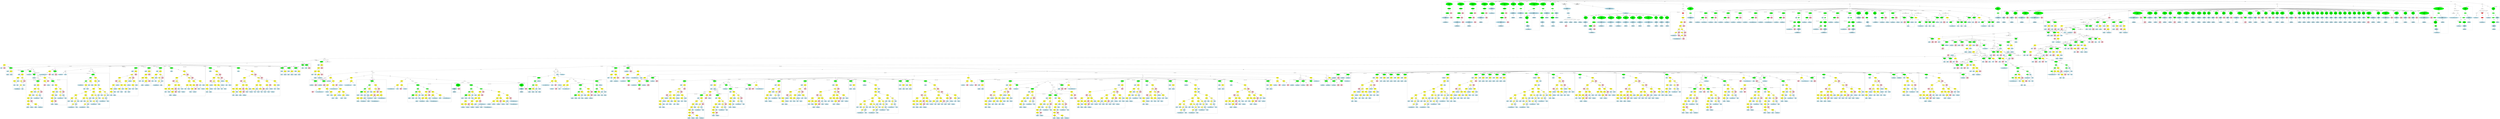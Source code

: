 strict graph "" {
	graph [bb="0,0,88329,4970.2"];
	node [label="\N"];
	subgraph cluster1007 {
		graph [bb="70426,2347.5,70640,2587.2",
			label="h264_dec.c:233:21",
			lheight=0.21,
			lp="70533,2575.7",
			lwidth=1.44
		];
		1008	[fillcolor=lightblue,
			height=0.74639,
			label="ID
name: jj",
			pos="70478,2393",
			style=filled,
			width=1.2178];
		1007	[fillcolor=green,
			height=0.74639,
			label="Assignment
op: =",
			pos="70492,2529.3",
			style=filled,
			width=1.6106];
		1007 -- 1008	[label=lvalue,
			lp="70503,2466.3",
			pos="70489,2502.4 70487,2478.6 70483,2443.6 70481,2419.8"];
		1009	[fillcolor=pink,
			height=1.041,
			label="Constant
type: int
value: 0",
			pos="70586,2393",
			style=filled,
			width=1.2767];
		1007 -- 1009	[label=rvalue,
			lp="70556,2466.3",
			pos="70509,2503.4 70525,2481.5 70547,2449.6 70563,2425.9"];
	}
	subgraph cluster461 {
		graph [bb="81608,4011.1,82084,4514.4",
			label="h264_dec.c:124:9",
			lheight=0.21,
			lp="81846,4502.9",
			lwidth=1.35
		];
		463	[fillcolor=lightblue,
			height=0.74639,
			label="IdentifierType
names: ['short']",
			pos="81791,4045.9",
			style="filled,dashed",
			width=1.9642];
		462	[fillcolor=lightblue,
			height=1.041,
			label="TypeDecl
declname: active_pps_weighted_pred_flag
quals: []",
			pos="81791,4235.3",
			style=filled,
			width=4.8712];
		462 -- 463	[label=type,
			lp="81803,4151.1",
			pos="81791,4197.8 81791,4161 81791,4105.3 81791,4072.9"];
		461	[fillcolor=green,
			height=1.6303,
			label="Decl
name: active_pps_weighted_pred_flag
quals: []
storage: []
funcspec: []",
			pos="81791,4424.7",
			style=filled,
			width=4.4391];
		461 -- 462	[label=type,
			lp="81803,4340.5",
			pos="81791,4366 81791,4335.6 81791,4299.4 81791,4272.9"];
		464	[fillcolor=pink,
			height=1.041,
			label="Constant
type: int
value: 0",
			pos="82030,4235.3",
			style=filled,
			width=1.2767];
		461 -- 464	[label=init,
			lp="81971,4340.5",
			pos="81895,4379.9 81923,4365.1 81952,4346.7 81975,4325 81991,4309.8 82004,4288.7 82014,4270.9"];
	}
	subgraph cluster562 {
		graph [bb="72933,3454.9,73053,3673.6",
			label="h264_dec.c:156:54",
			lheight=0.21,
			lp="72993,3662.1",
			lwidth=1.44
		];
		563	[fillcolor=lightblue,
			height=0.74639,
			label="ID
name: b8",
			pos="72994,3489.7",
			style=filled,
			width=1.3356];
		562	[fillcolor=green,
			height=0.74639,
			label="UnaryOp
op: p++",
			pos="72994,3615.7",
			style=filled,
			width=1.316];
		562 -- 563	[label=expr,
			lp="73006,3552.7",
			pos="72994,3588.7 72994,3567.6 72994,3537.8 72994,3516.7"];
	}
	subgraph cluster552 {
		graph [bb="72703,3444.3,72925,3673.6",
			label="h264_dec.c:156:13",
			lheight=0.21,
			lp="72814,3662.1",
			lwidth=1.44
		];
		553	[fillcolor=lightblue,
			height=0.74639,
			label="ID
name: b8",
			pos="72759,3489.7",
			style=filled,
			width=1.3356];
		552	[fillcolor=green,
			height=0.74639,
			label="Assignment
op: =",
			pos="72859,3615.7",
			style=filled,
			width=1.6106];
		552 -- 553	[label=lvalue,
			lp="72831,3552.7",
			pos="72839,3590.2 72821,3568.3 72796,3536.5 72778,3514.8"];
		554	[fillcolor=pink,
			height=1.041,
			label="Constant
type: int
value: 0",
			pos="72871,3489.7",
			style=filled,
			width=1.2767];
		552 -- 554	[label=rvalue,
			lp="72882,3552.7",
			pos="72861,3588.7 72863,3571 72865,3547.2 72867,3527.5"];
	}
	subgraph cluster305 {
		graph [bb="65336,4011.1,65782,4482.6",
			label="h264_dec.c:98:3",
			lheight=0.21,
			lp="65559,4471.1",
			lwidth=1.26
		];
		307	[fillcolor=lightblue,
			height=0.74639,
			label="ID
name: h264_dec_img",
			pos="65439,4045.9",
			style=filled,
			width=2.6517];
		306	[fillcolor=green,
			height=0.74639,
			label="StructRef
type: .",
			pos="65439,4235.3",
			style=filled,
			width=1.3356];
		306 -- 307	[label=name,
			lp="65454,4151.1",
			pos="65439,4208.3 65439,4172.6 65439,4108.8 65439,4073.1"];
		308	[fillcolor=lightblue,
			height=0.74639,
			label="ID
name: wp_round_chroma",
			pos="65663,4045.9",
			style=filled,
			width=3.0838];
		306 -- 308	[label=field,
			lp="65543,4151.1",
			pos="65460,4211.2 65471,4200.3 65484,4187.5 65496,4176.6 65540,4137.6 65594,4096.7 65629,4071.5"];
		305	[fillcolor=green,
			height=0.74639,
			label="Assignment
op: =",
			pos="65439,4424.7",
			style=filled,
			width=1.6106];
		305 -- 306	[label=lvalue,
			lp="65456,4340.5",
			pos="65439,4397.6 65439,4362 65439,4298.2 65439,4262.5"];
		309	[fillcolor=pink,
			height=1.041,
			label="Constant
type: int
value: 0",
			pos="65551,4235.3",
			style=filled,
			width=1.2767];
		305 -- 309	[label=rvalue,
			lp="65508,4340.5",
			pos="65454,4398.4 65474,4365.1 65509,4306.2 65531,4269.4"];
	}
	subgraph cluster547 {
		graph [bb="73414,3570.2,73738,3809.9",
			label="h264_dec.c:152:7",
			lheight=0.21,
			lp="73576,3798.4",
			lwidth=1.35
		];
		548	[fillcolor=lightblue,
			height=0.74639,
			label="ID
name: intra_prediction",
			pos="73521,3615.7",
			style=filled,
			width=2.7499];
		547	[fillcolor=green,
			height=0.74639,
			label="Assignment
op: =",
			pos="73651,3752",
			style=filled,
			width=1.6106];
		547 -- 548	[label=lvalue,
			lp="73614,3689.1",
			pos="73628,3727.3 73605,3703.4 73569,3666.5 73545,3642"];
		549	[fillcolor=pink,
			height=1.041,
			label="Constant
type: int
value: 0",
			pos="73684,3615.7",
			style=filled,
			width=1.2767];
		547 -- 549	[label=rvalue,
			lp="73684,3689.1",
			pos="73657,3725.1 73662,3704.5 73669,3675.5 73675,3652.7"];
	}
	subgraph cluster544 {
		graph [bb="74250,3717.2,74370,3946.3",
			label="h264_dec.c:151:27",
			lheight=0.21,
			lp="74310,3934.8",
			lwidth=1.44
		];
		545	[fillcolor=lightblue,
			height=0.74639,
			label="ID
name: uv",
			pos="74306,3752",
			style=filled,
			width=1.3356];
		544	[fillcolor=green,
			height=0.74639,
			label="UnaryOp
op: p++",
			pos="74305,3888.4",
			style=filled,
			width=1.316];
		544 -- 545	[label=expr,
			lp="74317,3825.4",
			pos="74305,3861.5 74305,3837.8 74305,3803.1 74306,3779.3"];
	}
	subgraph cluster1110 {
		graph [bb="29961,710.69,30537,1643.4",
			label="h264_dec.c:255:23",
			lheight=0.21,
			lp="30249,1631.9",
			lwidth=1.44
		];
		1111	[fillcolor=lightblue,
			height=0.74639,
			label="ID
name: i1",
			pos="30030,1417.3",
			style=filled,
			width=1.2767];
		1110	[fillcolor=green,
			height=0.74639,
			label="Assignment
op: =",
			pos="30030,1585.5",
			style=filled,
			width=1.6106];
		1110 -- 1111	[label=lvalue,
			lp="30047,1522.5",
			pos="30030,1558.5 30030,1527.4 30030,1475.5 30030,1444.4"];
		1112	[fillcolor=yellow,
			height=0.74639,
			label="BinaryOp
op: +",
			pos="30155,1417.3",
			style=filled,
			width=1.3749];
		1110 -- 1112	[label=rvalue,
			lp="30098,1522.5",
			pos="30048,1560 30072,1528.4 30113,1473.8 30137,1442.4"];
		1113	[fillcolor=yellow,
			height=0.74639,
			label="BinaryOp
op: *",
			pos="30155,1259.8",
			style=filled,
			width=1.3749];
		1112 -- 1113	[label=left,
			lp="30164,1333.1",
			pos="30155,1390.3 30155,1361.6 30155,1315.6 30155,1286.9"];
		1122	[fillcolor=yellow,
			height=0.5,
			label=ArrayRef,
			pos="30306,1259.8",
			style=filled,
			width=1.2277];
		1112 -- 1122	[label=right,
			lp="30252,1333.1",
			pos="30177,1393 30208,1361.2 30263,1304.8 30290,1277.1"];
		1114	[fillcolor=yellow,
			height=0.74639,
			label="BinaryOp
op: +",
			pos="30062,1133.8",
			style=filled,
			width=1.3749];
		1113 -- 1114	[label=left,
			lp="30123,1196.8",
			pos="30137,1234.6 30120,1212.7 30096,1180.8 30080,1158.9"];
		1121	[fillcolor=lightblue,
			height=0.74639,
			label="ID
name: f1_x",
			pos="30185,1133.8",
			style=filled,
			width=1.5517];
		1113 -- 1121	[label=right,
			lp="30184,1196.8",
			pos="30161,1233.1 30166,1211.9 30173,1182.1 30179,1160.9"];
		1123	[fillcolor=yellow,
			height=0.5,
			label=ArrayRef,
			pos="30306,1133.8",
			style=filled,
			width=1.2277];
		1122 -- 1123	[label=name,
			lp="30321,1196.8",
			pos="30306,1241.5 30306,1217.8 30306,1175.5 30306,1151.9"];
		1128	[fillcolor=pink,
			height=1.041,
			label="Constant
type: int
value: 0",
			pos="30414,1133.8",
			style=filled,
			width=1.2767];
		1122 -- 1128	[label=subscript,
			lp="30390,1196.8",
			pos="30320,1242.6 30337,1222.9 30366,1189.3 30388,1164.8"];
		1117	[fillcolor=lightblue,
			height=0.74639,
			label="ID
name: img",
			pos="30023,745.56",
			style=filled,
			width=1.4928];
		1116	[fillcolor=yellow,
			height=0.74639,
			label="StructRef
type: ->",
			pos="30017,871.51",
			style=filled,
			width=1.3356];
		1116 -- 1117	[label=name,
			lp="30035,808.53",
			pos="30018,844.53 30019,823.37 30021,793.65 30022,772.51"];
		1118	[fillcolor=lightblue,
			height=0.74639,
			label="ID
name: pix_c_x",
			pos="30164,745.56",
			style=filled,
			width=1.9249];
		1116 -- 1118	[label=field,
			lp="30111,808.53",
			pos="30043,848.64 30069,826.67 30109,792.94 30136,770.33"];
		1115	[fillcolor=yellow,
			height=0.74639,
			label="BinaryOp
op: +",
			pos="30034,997.46",
			style=filled,
			width=1.3749];
		1115 -- 1116	[label=left,
			lp="30035,934.49",
			pos="30030,970.48 30027,949.32 30023,919.61 30020,898.46"];
		1119	[fillcolor=lightblue,
			height=0.74639,
			label="ID
name: ii",
			pos="30127,871.51",
			style=filled,
			width=1.2178];
		1115 -- 1119	[label=right,
			lp="30099,934.49",
			pos="30052,972.27 30068,950.29 30093,918.05 30109,896.22"];
		1114 -- 1115	[label=left,
			lp="30059,1070.8",
			pos="30056,1106.9 30051,1083.1 30044,1048.1 30039,1024.3"];
		1120	[fillcolor=lightblue,
			height=0.74639,
			label="ID
name: ioff",
			pos="30154,997.46",
			style=filled,
			width=1.4535];
		1114 -- 1120	[label=right,
			lp="30121,1070.8",
			pos="30079,1108.5 30095,1084.3 30120,1047.4 30137,1023.1"];
		1124	[fillcolor=yellow,
			height=0.5,
			label=ArrayRef,
			pos="30306,997.46",
			style=filled,
			width=1.2277];
		1123 -- 1124	[label=name,
			lp="30321,1070.8",
			pos="30306,1115.8 30306,1090.1 30306,1041.6 30306,1015.8"];
		1127	[fillcolor=lightblue,
			height=0.74639,
			label="ID
name: ifx",
			pos="30417,997.46",
			style=filled,
			width=1.3553];
		1123 -- 1127	[label=subscript,
			lp="30385,1070.8",
			pos="30319,1116.6 30339,1093.2 30375,1049.6 30397,1022.4"];
		1125	[fillcolor=lightblue,
			height=0.74639,
			label="ID
name: h264_dec_mv_array",
			pos="30306,871.51",
			style=filled,
			width=3.2605];
		1124 -- 1125	[label=name,
			lp="30321,934.49",
			pos="30306,979.23 30306,958.34 30306,922.93 30306,898.67"];
		1126	[fillcolor=lightblue,
			height=0.74639,
			label="ID
name: jf",
			pos="30485,871.51",
			style=filled,
			width=1.2178];
		1124 -- 1126	[label=subscript,
			lp="30430,934.49",
			pos="30327,981.51 30360,959.17 30421,917.04 30456,892.21"];
	}
	subgraph cluster538 {
		graph [bb="74020,3706.6,74242,3946.3",
			label="h264_dec.c:151:11",
			lheight=0.21,
			lp="74131,3934.8",
			lwidth=1.44
		];
		539	[fillcolor=lightblue,
			height=0.74639,
			label="ID
name: uv",
			pos="74076,3752",
			style=filled,
			width=1.3356];
		538	[fillcolor=green,
			height=0.74639,
			label="Assignment
op: =",
			pos="74176,3888.4",
			style=filled,
			width=1.6106];
		538 -- 539	[label=lvalue,
			lp="74151,3825.4",
			pos="74157,3862.7 74139,3838.4 74112,3801.2 74094,3777.1"];
		540	[fillcolor=pink,
			height=1.041,
			label="Constant
type: int
value: 0",
			pos="74188,3752",
			style=filled,
			width=1.2767];
		538 -- 540	[label=rvalue,
			lp="74199,3825.4",
			pos="74178,3861.5 74180,3841 74183,3812.3 74185,3789.5"];
	}
	subgraph cluster425 {
		graph [bb="81248,3992.5,81600,4514.4",
			label="h264_dec.c:116:27",
			lheight=0.21,
			lp="81424,4502.9",
			lwidth=1.44
		];
		subgraph cluster428 {
			graph [bb="81256,4000.5,81376,4293.2",
				label="h264_dec.c:116:42",
				lheight=0.21,
				lp="81316,4281.7",
				lwidth=1.44,
				style=dashed
			];
			429	[fillcolor=pink,
				height=1.041,
				label="Constant
type: int
value: 1",
				pos="81319,4045.9",
				style=filled,
				width=1.2767];
			428	[fillcolor=green,
				height=0.74639,
				label="UnaryOp
op: -",
				pos="81319,4235.3",
				style=filled,
				width=1.316];
			428 -- 429	[label=expr,
				lp="81316,4151.1",
				pos="81312,4208.6 81309,4194 81305,4175.4 81304,4158.6 81301,4133.2 81305,4104.7 81310,4082.8"];
		}
		427	[fillcolor=lightblue,
			height=0.74639,
			label="IdentifierType
names: ['short']",
			pos="81488,4045.9",
			style="filled,dashed",
			width=1.9642];
		426	[fillcolor=lightblue,
			height=1.041,
			label="TypeDecl
declname: bw_refframe
quals: []",
			pos="81488,4235.3",
			style=filled,
			width=2.8874];
		426 -- 427	[label=type,
			lp="81500,4151.1",
			pos="81488,4197.8 81488,4161 81488,4105.3 81488,4072.9"];
		425	[fillcolor=green,
			height=1.6303,
			label="Decl
name: bw_refframe
quals: []
storage: []
funcspec: []",
			pos="81344,4424.7",
			style=filled,
			width=2.4552];
		425 -- 428	[label=init,
			lp="81342,4340.5",
			pos="81336,4366.2 81332,4331.6 81326,4289.1 81322,4262.4"];
		425 -- 426	[label=type,
			lp="81423,4340.5",
			pos="81384,4372 81408,4340 81439,4299.9 81461,4271.6"];
	}
	subgraph cluster526 {
		graph [bb="72558,3717.2,72816,4103.8",
			label="h264_dec.c:147:5",
			lheight=0.21,
			lp="72687,4092.3",
			lwidth=1.35
		];
		527	[fillcolor=lightblue,
			height=0.74639,
			label="ID
name: f3",
			pos="72638,3888.4",
			style=filled,
			width=1.2767];
		526	[fillcolor=green,
			height=0.74639,
			label="Assignment
op: =",
			pos="72750,4045.9",
			style=filled,
			width=1.6106];
		526 -- 527	[label=lvalue,
			lp="72711,3961.8",
			pos="72732,4020.3 72711,3991 72676,3942.4 72655,3913.4"];
		528	[fillcolor=yellow,
			height=0.74639,
			label="BinaryOp
op: *",
			pos="72751,3888.4",
			style=filled,
			width=1.3749];
		526 -- 528	[label=rvalue,
			lp="72767,3961.8",
			pos="72750,4018.9 72750,3990.2 72750,3944.3 72751,3915.5"];
		529	[fillcolor=lightblue,
			height=0.74639,
			label="ID
name: f1_x",
			pos="72622,3752",
			style=filled,
			width=1.5517];
		528 -- 529	[label=left,
			lp="72707,3825.4",
			pos="72729,3864.3 72705,3839.8 72668,3801.4 72645,3776.7"];
		530	[fillcolor=lightblue,
			height=0.74639,
			label="ID
name: f1_y",
			pos="72752,3752",
			style=filled,
			width=1.5517];
		528 -- 530	[label=right,
			lp="72764,3825.4",
			pos="72751,3861.5 72751,3837.8 72751,3803.1 72752,3779.3"];
	}
	subgraph cluster492 {
		graph [bb="77156,4011.1,77304,4514.4",
			label="h264_dec.c:136:11",
			lheight=0.21,
			lp="77230,4502.9",
			lwidth=1.44,
			style=dashed
		];
		494	[fillcolor=lightblue,
			height=0.74639,
			label="IdentifierType
names: ['int']",
			pos="77230,4045.9",
			style="filled,dashed",
			width=1.8463];
		493	[fillcolor=lightblue,
			height=1.041,
			label="TypeDecl
declname: b4
quals: []",
			pos="77231,4235.3",
			style="filled,dashed",
			width=1.7678];
		493 -- 494	[label=type,
			lp="77242,4151.1",
			pos="77231,4197.8 77230,4161 77230,4105.3 77230,4072.9"];
		492	[fillcolor=green,
			height=1.6303,
			label="Decl
name: b4
quals: []
storage: []
funcspec: []",
			pos="77235,4424.7",
			style="filled,dashed",
			width=1.591];
		492 -- 493	[label=type,
			lp="77245,4340.5",
			pos="77234,4366 77233,4335.6 77232,4299.4 77232,4272.9"];
	}
	subgraph cluster300 {
		graph [bb="64995,4011.1,65328,4482.6",
			label="h264_dec.c:97:3",
			lheight=0.21,
			lp="65161,4471.1",
			lwidth=1.26
		];
		302	[fillcolor=lightblue,
			height=0.74639,
			label="ID
name: h264_dec_img",
			pos="65098,4045.9",
			style=filled,
			width=2.6517];
		301	[fillcolor=green,
			height=0.74639,
			label="StructRef
type: .",
			pos="65143,4235.3",
			style=filled,
			width=1.3356];
		301 -- 302	[label=name,
			lp="65139,4151.1",
			pos="65137,4208.7 65128,4173 65113,4108.7 65104,4072.9"];
		303	[fillcolor=lightblue,
			height=0.74639,
			label="ID
name: type",
			pos="65266,4045.9",
			style=filled,
			width=1.5124];
		301 -- 303	[label=field,
			lp="65212,4151.1",
			pos="65159,4209.8 65182,4174 65226,4107.7 65250,4071.7"];
		300	[fillcolor=green,
			height=0.74639,
			label="Assignment
op: =",
			pos="65198,4424.7",
			style=filled,
			width=1.6106];
		300 -- 301	[label=lvalue,
			lp="65192,4340.5",
			pos="65190,4398 65180,4362.3 65161,4297.8 65150,4262"];
		304	[fillcolor=pink,
			height=1.041,
			label="Constant
type: int
value: 1",
			pos="65255,4235.3",
			style=filled,
			width=1.2767];
		300 -- 304	[label=rvalue,
			lp="65241,4340.5",
			pos="65206,4398 65216,4365.4 65233,4308.7 65244,4271.9"];
	}
	subgraph cluster444 {
		graph [bb="85700,3992.5,86040,4514.4",
			label="h264_dec.c:118:26",
			lheight=0.21,
			lp="85870,4502.9",
			lwidth=1.44
		];
		subgraph cluster447 {
			graph [bb="85708,4000.5,85828,4293.2",
				label="h264_dec.c:118:40",
				lheight=0.21,
				lp="85768,4281.7",
				lwidth=1.44,
				style=dashed
			];
			448	[fillcolor=pink,
				height=1.041,
				label="Constant
type: int
value: 1",
				pos="85770,4045.9",
				style=filled,
				width=1.2767];
			447	[fillcolor=green,
				height=0.74639,
				label="UnaryOp
op: -",
				pos="85770,4235.3",
				style=filled,
				width=1.316];
			447 -- 448	[label=expr,
				lp="85767,4151.1",
				pos="85763,4208.6 85760,4194 85756,4175.4 85755,4158.6 85752,4133.2 85756,4104.7 85761,4082.8"];
		}
		446	[fillcolor=lightblue,
			height=0.74639,
			label="IdentifierType
names: ['short']",
			pos="85934,4045.9",
			style="filled,dashed",
			width=1.9642];
		445	[fillcolor=lightblue,
			height=1.041,
			label="TypeDecl
declname: bw_ref_idx
quals: []",
			pos="85934,4235.3",
			style=filled,
			width=2.7302];
		445 -- 446	[label=type,
			lp="85946,4151.1",
			pos="85934,4197.8 85934,4161 85934,4105.3 85934,4072.9"];
		444	[fillcolor=green,
			height=1.6303,
			label="Decl
name: bw_ref_idx
quals: []
storage: []
funcspec: []",
			pos="85790,4424.7",
			style=filled,
			width=2.2785];
		444 -- 447	[label=init,
			lp="85790,4340.5",
			pos="85784,4366 85780,4331.3 85775,4289 85773,4262.3"];
		444 -- 445	[label=type,
			lp="85869,4340.5",
			pos="85829,4373 85853,4340.9 85885,4300.2 85907,4271.6"];
	}
	subgraph cluster2319 {
		graph [bb="65850,710.69,67550,1916.1",
			label="h264_dec.c:460:21",
			lheight=0.21,
			lp="66700,1904.6",
			lwidth=1.44
		];
		2320	[fillcolor=lightblue,
			height=0.74639,
			label="ID
name: ii1",
			pos="66051,1721.8",
			style=filled,
			width=1.3356];
		2319	[fillcolor=green,
			height=0.74639,
			label="Assignment
op: =",
			pos="66051,1858.2",
			style=filled,
			width=1.6106];
		2319 -- 2320	[label=lvalue,
			lp="66068,1795.2",
			pos="66051,1831.3 66051,1807.6 66051,1772.9 66051,1749.1"];
		2321	[fillcolor=yellow,
			height=0.74639,
			label="BinaryOp
op: %",
			pos="66522,1721.8",
			style=filled,
			width=1.3749];
		2319 -- 2321	[label=rvalue,
			lp="66303,1795.2",
			pos="66099,1843.3 66192,1817 66391,1760.2 66479,1735.2"];
		2322	[fillcolor=yellow,
			height=0.5,
			label=TernaryOp,
			pos="66522,1585.5",
			style=filled,
			width=1.3721];
		2321 -- 2322	[label=left,
			lp="66531,1658.9",
			pos="66522,1694.9 66522,1668.1 66522,1626.9 66522,1603.8"];
		2370	[fillcolor=pink,
			height=1.041,
			label="Constant
type: int
value: 45",
			pos="66637,1585.5",
			style=filled,
			width=1.316];
		2321 -- 2370	[label=right,
			lp="66592,1658.9",
			pos="66542,1697.1 66561,1674.8 66590,1641.3 66611,1617"];
		2323	[fillcolor=yellow,
			height=0.74639,
			label="BinaryOp
op: <",
			pos="66323,1417.3",
			style=filled,
			width=1.3749];
		2322 -- 2323	[label=cond,
			lp="66464,1522.5",
			pos="66503,1568.6 66467,1538.7 66390,1474.1 66349,1440.2"];
		2347	[fillcolor=yellow,
			height=0.5,
			label=TernaryOp,
			pos="66795,1417.3",
			style=filled,
			width=1.3721];
		2322 -- 2347	[label=iftrue,
			lp="66629,1522.5",
			pos="66541,1568.8 66553,1560 66567,1549 66581,1540 66646,1497.4 66726,1454 66767,1432.4"];
		2369	[fillcolor=pink,
			height=1.041,
			label="Constant
type: int
value: 0",
			pos="66908,1417.3",
			style=filled,
			width=1.2767];
		2322 -- 2369	[label=iffalse,
			lp="66834,1522.5",
			pos="66538,1568.2 66549,1558.3 66565,1546.4 66581,1540 66609,1528.6 66827,1523.4 66853,1507 66872,1494.5 66886,1472.4 66895,1453.3"];
		2324	[fillcolor=pink,
			height=1.041,
			label="Constant
type: int
value: 0",
			pos="66210,1259.8",
			style=filled,
			width=1.2767];
		2323 -- 2324	[label=left,
			lp="66275,1333.1",
			pos="66305,1392 66286,1365.2 66254,1321.9 66233,1292.4"];
		2325	[fillcolor=yellow,
			height=0.5,
			label=TernaryOp,
			pos="66323,1259.8",
			style=filled,
			width=1.3721];
		2323 -- 2325	[label=right,
			lp="66336,1333.1",
			pos="66323,1390.3 66323,1358.5 66323,1305.5 66323,1278.2"];
		2326	[fillcolor=yellow,
			height=0.74639,
			label="BinaryOp
op: >",
			pos="66024,1133.8",
			style=filled,
			width=1.3749];
		2325 -- 2326	[label=cond,
			lp="66253,1196.8",
			pos="66305,1242.9 66294,1233.5 66280,1222.1 66265,1214.3 66201,1180.3 66119,1157.1 66069,1144.9"];
		2337	[fillcolor=yellow,
			height=0.74639,
			label="BinaryOp
op: -",
			pos="66250,1133.8",
			style=filled,
			width=1.3749];
		2325 -- 2337	[label=iftrue,
			lp="66305,1196.8",
			pos="66313,1242 66301,1220.9 66279,1184.3 66265,1159.8"];
		2342	[fillcolor=yellow,
			height=0.74639,
			label="BinaryOp
op: /",
			pos="66367,1133.8",
			style=filled,
			width=1.3749];
		2325 -- 2342	[label=iffalse,
			lp="66364,1196.8",
			pos="66329,1241.8 66336,1220.8 66349,1185 66358,1160.6"];
		2327	[fillcolor=yellow,
			height=0.74639,
			label="BinaryOp
op: /",
			pos="65907,997.46",
			style=filled,
			width=1.3749];
		2326 -- 2327	[label=left,
			lp="65984,1070.8",
			pos="66003,1109.1 65982,1084.5 65949,1046.4 65927,1021.9"];
		2332	[fillcolor=yellow,
			height=0.74639,
			label="BinaryOp
op: -",
			pos="66024,997.46",
			style=filled,
			width=1.3749];
		2326 -- 2332	[label=right,
			lp="66037,1070.8",
			pos="66024,1106.9 66024,1083.3 66024,1048.5 66024,1024.7"];
		2338	[fillcolor=yellow,
			height=0.74639,
			label="StructRef
type: ->",
			pos="66140,997.46",
			style=filled,
			width=1.3356];
		2337 -- 2338	[label=left,
			lp="66213,1070.8",
			pos="66230,1108.8 66210,1084.3 66179,1046.7 66159,1022.3"];
		2341	[fillcolor=pink,
			height=1.041,
			label="Constant
type: int
value: 1",
			pos="66252,997.46",
			style=filled,
			width=1.2767];
		2337 -- 2341	[label=right,
			lp="66264,1070.8",
			pos="66250,1106.9 66251,1086.5 66251,1057.7 66251,1035"];
		2343	[fillcolor=yellow,
			height=0.74639,
			label="BinaryOp
op: +",
			pos="66365,997.46",
			style=filled,
			width=1.3749];
		2342 -- 2343	[label=left,
			lp="66375,1070.8",
			pos="66366,1106.9 66366,1083.3 66366,1048.5 66365,1024.7"];
		2346	[fillcolor=lightblue,
			height=0.74639,
			label="ID
name: f1_x",
			pos="66488,997.46",
			style=filled,
			width=1.5517];
		2342 -- 2346	[label=right,
			lp="66440,1070.8",
			pos="66388,1109.4 66410,1085.1 66444,1047.1 66466,1022.5"];
		2329	[fillcolor=lightblue,
			height=0.74639,
			label="ID
name: i1",
			pos="65904,745.56",
			style=filled,
			width=1.2767];
		2328	[fillcolor=yellow,
			height=0.74639,
			label="BinaryOp
op: +",
			pos="65907,871.51",
			style=filled,
			width=1.3749];
		2328 -- 2329	[label=left,
			lp="65914,808.53",
			pos="65906,844.53 65906,823.37 65905,793.65 65904,772.51"];
		2330	[fillcolor=lightblue,
			height=0.74639,
			label="ID
name: f2_x",
			pos="66024,745.56",
			style=filled,
			width=1.5517];
		2328 -- 2330	[label=right,
			lp="65985,808.53",
			pos="65929,847.2 65950,825.32 65980,792.73 66001,770.61"];
		2327 -- 2328	[label=left,
			lp="65916,934.49",
			pos="65907,970.48 65907,949.32 65907,919.61 65907,898.46"];
		2331	[fillcolor=lightblue,
			height=0.74639,
			label="ID
name: f1_x",
			pos="66030,871.51",
			style=filled,
			width=1.5517];
		2327 -- 2331	[label=right,
			lp="65988,934.49",
			pos="65930,973.44 65952,951.46 65984,918.48 66006,896.26"];
		2333	[fillcolor=yellow,
			height=0.74639,
			label="StructRef
type: ->",
			pos="66152,871.51",
			style=filled,
			width=1.3356];
		2332 -- 2333	[label=left,
			lp="66104,934.49",
			pos="66047,973.73 66070,951.36 66105,917.42 66129,895.1"];
		2336	[fillcolor=pink,
			height=1.041,
			label="Constant
type: int
value: 1",
			pos="66264,871.51",
			style=filled,
			width=1.2767];
		2332 -- 2336	[label=right,
			lp="66177,934.49",
			pos="66055,976.16 66063,970.6 66073,964.79 66083,959.99 66117,942.37 66128,941.54 66164,926.99 66184,918.92 66190,918.99 66209,908.99 \
66216,905.37 66223,901.1 66230,896.78"];
		2334	[fillcolor=lightblue,
			height=0.74639,
			label="ID
name: img",
			pos="66152,745.56",
			style=filled,
			width=1.4928];
		2333 -- 2334	[label=name,
			lp="66167,808.53",
			pos="66152,844.53 66152,823.37 66152,793.65 66152,772.51"];
		2335	[fillcolor=lightblue,
			height=0.74639,
			label="ID
name: width_cr",
			pos="66296,745.56",
			style=filled,
			width=2.0035];
		2333 -- 2335	[label=field,
			lp="66244,808.53",
			pos="66177,848.64 66203,826.74 66242,793.15 66268,770.54"];
		2339	[fillcolor=lightblue,
			height=0.74639,
			label="ID
name: img",
			pos="66382,871.51",
			style=filled,
			width=1.4928];
		2338 -- 2339	[label=name,
			lp="66292,934.49",
			pos="66169,976.15 66178,970.59 66188,964.79 66197,959.99 66249,932.71 66266,935.1 66319,908.99 66329,904.1 66339,898.32 66349,892.82"];
		2340	[fillcolor=lightblue,
			height=0.74639,
			label="ID
name: width_cr",
			pos="66526,871.51",
			style=filled,
			width=2.0035];
		2338 -- 2340	[label=field,
			lp="66395,934.49",
			pos="66168,975.45 66177,969.61 66187,963.82 66197,959.99 66245,941.65 66261,952.23 66312,941.99 66372,929.93 66387,928.9 66445,908.99 \
66458,904.55 66471,898.85 66484,893.28"];
		2344	[fillcolor=lightblue,
			height=0.74639,
			label="ID
name: i1",
			pos="66662,871.51",
			style=filled,
			width=1.2767];
		2343 -- 2344	[label=left,
			lp="66534,934.49",
			pos="66394,975.87 66403,970.24 66413,964.47 66423,959.99 66466,939.82 66479,939.44 66525,926.99 66561,917.23 66572,923.55 66607,908.99 \
66616,904.92 66626,899.13 66635,893.37"];
		2345	[fillcolor=lightblue,
			height=0.74639,
			label="ID
name: f2_x",
			pos="66782,871.51",
			style=filled,
			width=1.5517];
		2343 -- 2345	[label=right,
			lp="66665,934.49",
			pos="66393,975.22 66402,969.44 66413,963.74 66423,959.99 66474,941.11 66490,951.08 66544,941.99 66621,928.89 66643,935.82 66717,908.99 \
66728,904.95 66739,899.17 66749,893.41"];
		2348	[fillcolor=yellow,
			height=0.74639,
			label="BinaryOp
op: >",
			pos="66795,1259.8",
			style=filled,
			width=1.3749];
		2347 -- 2348	[label=cond,
			lp="66808,1333.1",
			pos="66795,1399.1 66795,1371.9 66795,1318.8 66795,1286.9"];
		2359	[fillcolor=yellow,
			height=0.74639,
			label="BinaryOp
op: -",
			pos="67086,1259.8",
			style=filled,
			width=1.3749];
		2347 -- 2359	[label=iftrue,
			lp="66921,1333.1",
			pos="66808,1399.9 66819,1387.3 66836,1370.2 66853,1358.6 66914,1317.9 66994,1288.6 67043,1273.2"];
		2364	[fillcolor=yellow,
			height=0.74639,
			label="BinaryOp
op: /",
			pos="67363,1259.8",
			style=filled,
			width=1.3749];
		2347 -- 2364	[label=iffalse,
			lp="67096,1333.1",
			pos="66807,1399.7 66817,1386.3 66834,1368.1 66853,1358.6 66882,1344.1 67112,1324 67144,1317.6 67206,1305.3 67276,1286.1 67320,1273.4"];
		2349	[fillcolor=yellow,
			height=0.74639,
			label="BinaryOp
op: /",
			pos="66734,1133.8",
			style=filled,
			width=1.3749];
		2348 -- 2349	[label=left,
			lp="66777,1196.8",
			pos="66782,1233.7 66772,1212.2 66757,1181.4 66746,1159.9"];
		2354	[fillcolor=yellow,
			height=0.74639,
			label="BinaryOp
op: -",
			pos="66856,1133.8",
			style=filled,
			width=1.3749];
		2348 -- 2354	[label=right,
			lp="66842,1196.8",
			pos="66807,1233.7 66818,1212.2 66833,1181.4 66844,1159.9"];
		2360	[fillcolor=yellow,
			height=0.74639,
			label="StructRef
type: ->",
			pos="67086,1133.8",
			style=filled,
			width=1.3356];
		2359 -- 2360	[label=left,
			lp="67095,1196.8",
			pos="67086,1232.8 67086,1211.6 67086,1181.9 67086,1160.8"];
		2363	[fillcolor=pink,
			height=1.041,
			label="Constant
type: int
value: 1",
			pos="67198,1133.8",
			style=filled,
			width=1.2767];
		2359 -- 2363	[label=right,
			lp="67161,1196.8",
			pos="67107,1235.2 67125,1215.1 67151,1186.1 67171,1164.5"];
		2365	[fillcolor=yellow,
			height=0.74639,
			label="BinaryOp
op: +",
			pos="67363,1133.8",
			style=filled,
			width=1.3749];
		2364 -- 2365	[label=left,
			lp="67372,1196.8",
			pos="67363,1232.8 67363,1211.6 67363,1181.9 67363,1160.8"];
		2368	[fillcolor=lightblue,
			height=0.74639,
			label="ID
name: f1_x",
			pos="67486,1133.8",
			style=filled,
			width=1.5517];
		2364 -- 2368	[label=right,
			lp="67444,1196.8",
			pos="67386,1235.7 67408,1213.8 67440,1180.8 67462,1158.6"];
		2351	[fillcolor=lightblue,
			height=0.74639,
			label="ID
name: i1",
			pos="66902,871.51",
			style=filled,
			width=1.2767];
		2350	[fillcolor=yellow,
			height=0.74639,
			label="BinaryOp
op: +",
			pos="66611,997.46",
			style=filled,
			width=1.3749];
		2350 -- 2351	[label=left,
			lp="66792,934.49",
			pos="66640,975.66 66649,970.03 66659,964.31 66669,959.99 66674,957.89 66842,911.14 66847,908.99 66856,904.67 66866,898.88 66874,893.18"];
		2352	[fillcolor=lightblue,
			height=0.74639,
			label="ID
name: f2_x",
			pos="67022,871.51",
			style=filled,
			width=1.5517];
		2350 -- 2352	[label=right,
			lp="66910,934.49",
			pos="66639,975.32 66648,969.47 66659,963.71 66669,959.99 66726,939.4 66744,952.38 66804,941.99 66872,930.05 66892,933.62 66957,908.99 \
66968,904.86 66979,899.13 66989,893.43"];
		2349 -- 2350	[label=left,
			lp="66692,1070.8",
			pos="66712,1109.4 66690,1084.9 66655,1046.6 66632,1022"];
		2353	[fillcolor=lightblue,
			height=0.74639,
			label="ID
name: f1_x",
			pos="66734,997.46",
			style=filled,
			width=1.5517];
		2349 -- 2353	[label=right,
			lp="66747,1070.8",
			pos="66734,1106.9 66734,1083.3 66734,1048.5 66734,1024.7"];
		2355	[fillcolor=yellow,
			height=0.74639,
			label="StructRef
type: ->",
			pos="66856,997.46",
			style=filled,
			width=1.3356];
		2354 -- 2355	[label=left,
			lp="66865,1070.8",
			pos="66856,1106.9 66856,1083.3 66856,1048.5 66856,1024.7"];
		2358	[fillcolor=pink,
			height=1.041,
			label="Constant
type: int
value: 1",
			pos="66968,997.46",
			style=filled,
			width=1.2767];
		2354 -- 2358	[label=right,
			lp="66925,1070.8",
			pos="66876,1109.1 66894,1086.8 66922,1053.3 66942,1029"];
		2356	[fillcolor=lightblue,
			height=0.74639,
			label="ID
name: img",
			pos="67150,871.51",
			style=filled,
			width=1.4928];
		2355 -- 2356	[label=name,
			lp="67045,934.49",
			pos="66885,975.87 66893,970.18 66903,964.37 66913,959.99 66986,926.6 67013,940.74 67087,908.99 67097,904.56 67108,898.8 67118,893.17"];
		2357	[fillcolor=lightblue,
			height=0.74639,
			label="ID
name: width_cr",
			pos="67294,871.51",
			style=filled,
			width=2.0035];
		2355 -- 2357	[label=field,
			lp="67161,934.49",
			pos="66884,975.22 66892,969.36 66903,963.63 66913,959.99 66977,937.07 66998,953.4 67065,941.99 67131,930.68 67149,930.27 67213,908.99 \
67226,904.7 67239,899.05 67252,893.48"];
		2361	[fillcolor=lightblue,
			height=0.74639,
			label="ID
name: img",
			pos="67086,997.46",
			style=filled,
			width=1.4928];
		2360 -- 2361	[label=name,
			lp="67101,1070.8",
			pos="67086,1106.9 67086,1083.3 67086,1048.5 67086,1024.7"];
		2362	[fillcolor=lightblue,
			height=0.74639,
			label="ID
name: width_cr",
			pos="67230,997.46",
			style=filled,
			width=2.0035];
		2360 -- 2362	[label=field,
			lp="67170,1070.8",
			pos="67110,1110.3 67136,1086.1 67177,1047.8 67204,1022.8"];
		2366	[fillcolor=lightblue,
			height=0.74639,
			label="ID
name: i1",
			pos="67366,997.46",
			style=filled,
			width=1.2767];
		2365 -- 2366	[label=left,
			lp="67373,1070.8",
			pos="67363,1106.9 67364,1083.3 67365,1048.5 67365,1024.7"];
		2367	[fillcolor=lightblue,
			height=0.74639,
			label="ID
name: f2_x",
			pos="67486,997.46",
			style=filled,
			width=1.5517];
		2365 -- 2367	[label=right,
			lp="67437,1070.8",
			pos="67384,1109.4 67407,1085.1 67441,1047.1 67464,1022.5"];
	}
	subgraph cluster489 {
		graph [bb="77000,4011.1,77148,4514.4",
			label="h264_dec.c:136:7",
			lheight=0.21,
			lp="77074,4502.9",
			lwidth=1.35,
			style=dashed
		];
		491	[fillcolor=lightblue,
			height=0.74639,
			label="IdentifierType
names: ['int']",
			pos="77074,4045.9",
			style="filled,dashed",
			width=1.8463];
		490	[fillcolor=lightblue,
			height=1.041,
			label="TypeDecl
declname: b8
quals: []",
			pos="77075,4235.3",
			style="filled,dashed",
			width=1.7678];
		490 -- 491	[label=type,
			lp="77086,4151.1",
			pos="77075,4197.8 77074,4161 77074,4105.3 77074,4072.9"];
		489	[fillcolor=green,
			height=1.6303,
			label="Decl
name: b8
quals: []
storage: []
funcspec: []",
			pos="77079,4424.7",
			style="filled,dashed",
			width=1.591];
		489 -- 490	[label=type,
			lp="77089,4340.5",
			pos="77078,4366 77077,4335.6 77076,4299.4 77076,4272.9"];
	}
	subgraph cluster439 {
		graph [bb="85354,3992.5,85692,4514.4",
			label="h264_dec.c:118:9",
			lheight=0.21,
			lp="85523,4502.9",
			lwidth=1.35
		];
		subgraph cluster442 {
			graph [bb="85362,4000.5,85482,4293.2",
				label="h264_dec.c:118:23",
				lheight=0.21,
				lp="85422,4281.7",
				lwidth=1.44,
				style=dashed
			];
			443	[fillcolor=pink,
				height=1.041,
				label="Constant
type: int
value: 1",
				pos="85425,4045.9",
				style=filled,
				width=1.2767];
			442	[fillcolor=green,
				height=0.74639,
				label="UnaryOp
op: -",
				pos="85425,4235.3",
				style=filled,
				width=1.316];
			442 -- 443	[label=expr,
				lp="85422,4151.1",
				pos="85418,4208.6 85415,4194 85411,4175.4 85410,4158.6 85407,4133.2 85411,4104.7 85416,4082.8"];
		}
		441	[fillcolor=lightblue,
			height=0.74639,
			label="IdentifierType
names: ['short']",
			pos="85587,4045.9",
			style="filled,dashed",
			width=1.9642];
		440	[fillcolor=lightblue,
			height=1.041,
			label="TypeDecl
declname: fw_ref_idx
quals: []",
			pos="85587,4235.3",
			style=filled,
			width=2.6909];
		440 -- 441	[label=type,
			lp="85599,4151.1",
			pos="85587,4197.8 85587,4161 85587,4105.3 85587,4072.9"];
		439	[fillcolor=green,
			height=1.6303,
			label="Decl
name: fw_ref_idx
quals: []
storage: []
funcspec: []",
			pos="85443,4424.7",
			style=filled,
			width=2.2392];
		439 -- 442	[label=init,
			lp="85444,4340.5",
			pos="85437,4366 85434,4331.3 85430,4289 85427,4262.3"];
		439 -- 440	[label=type,
			lp="85522,4340.5",
			pos="85482,4373 85507,4340.8 85538,4300 85560,4271.4"];
	}
	subgraph cluster436 {
		graph [bb="85100,4011.1,85346,4514.4",
			label="h264_dec.c:117:26",
			lheight=0.21,
			lp="85223,4502.9",
			lwidth=1.44,
			style=dashed
		];
		438	[fillcolor=lightblue,
			height=0.74639,
			label="IdentifierType
names: ['int']",
			pos="85223,4045.9",
			style="filled,dashed",
			width=1.8463];
		437	[fillcolor=lightblue,
			height=1.041,
			label="TypeDecl
declname: intra_prediction
quals: []",
			pos="85223,4235.3",
			style="filled,dashed",
			width=3.2016];
		437 -- 438	[label=type,
			lp="85235,4151.1",
			pos="85223,4197.8 85223,4161 85223,4105.3 85223,4072.9"];
		436	[fillcolor=green,
			height=1.6303,
			label="Decl
name: intra_prediction
quals: []
storage: []
funcspec: []",
			pos="85215,4424.7",
			style="filled,dashed",
			width=2.7499];
		436 -- 437	[label=type,
			lp="85230,4340.5",
			pos="85217,4366 85219,4335.6 85220,4299.4 85221,4272.9"];
	}
	subgraph cluster270 {
		graph [bb="64560,4011.1,64987,4482.6",
			label="h264_dec.c:91:3",
			lheight=0.21,
			lp="64773,4471.1",
			lwidth=1.26
		];
		272	[fillcolor=lightblue,
			height=0.74639,
			label="ID
name: h264_dec_img",
			pos="64663,4045.9",
			style=filled,
			width=2.6517];
		271	[fillcolor=green,
			height=0.74639,
			label="StructRef
type: .",
			pos="64818,4235.3",
			style=filled,
			width=1.3356];
		271 -- 272	[label=name,
			lp="64769,4151.1",
			pos="64798,4210.6 64769,4175.1 64714,4108.6 64684,4072.3"];
		273	[fillcolor=lightblue,
			height=0.74639,
			label="ID
name: num_blk8x8_uv",
			pos="64878,4045.9",
			style=filled,
			width=2.8088];
		271 -- 273	[label=field,
			lp="64858,4151.1",
			pos="64826,4208.7 64837,4173 64858,4108.7 64870,4072.9"];
		270	[fillcolor=green,
			height=0.74639,
			label="Assignment
op: =",
			pos="64921,4424.7",
			style=filled,
			width=1.6106];
		270 -- 271	[label=lvalue,
			lp="64895,4340.5",
			pos="64907,4398.4 64887,4362.5 64851,4296.9 64832,4261.2"];
		274	[fillcolor=pink,
			height=1.041,
			label="Constant
type: int
value: 2",
			pos="64930,4235.3",
			style=filled,
			width=1.2767];
		270 -- 274	[label=rvalue,
			lp="64942,4340.5",
			pos="64922,4397.6 64924,4365.3 64926,4309.8 64928,4273.1"];
	}
	subgraph cluster265 {
		graph [bb="64142,4011.1,64552,4482.6",
			label="h264_dec.c:90:3",
			lheight=0.21,
			lp="64347,4471.1",
			lwidth=1.26
		];
		267	[fillcolor=lightblue,
			height=0.74639,
			label="ID
name: h264_dec_img",
			pos="64245,4045.9",
			style=filled,
			width=2.6517];
		266	[fillcolor=green,
			height=0.74639,
			label="StructRef
type: .",
			pos="64383,4235.3",
			style=filled,
			width=1.3356];
		266 -- 267	[label=name,
			lp="64341,4151.1",
			pos="64365,4210.2 64339,4174.7 64290,4108.7 64264,4072.5"];
		268	[fillcolor=lightblue,
			height=0.74639,
			label="ID
name: mb_cr_size_y",
			pos="64451,4045.9",
			style=filled,
			width=2.5731];
		266 -- 268	[label=field,
			lp="64426,4151.1",
			pos="64392,4208.7 64405,4173 64428,4108.7 64441,4072.9"];
		265	[fillcolor=green,
			height=0.74639,
			label="Assignment
op: =",
			pos="64486,4424.7",
			style=filled,
			width=1.6106];
		265 -- 266	[label=lvalue,
			lp="64460,4340.5",
			pos="64472,4398.4 64452,4362.5 64416,4296.9 64397,4261.2"];
		269	[fillcolor=pink,
			height=1.041,
			label="Constant
type: int
value: 8",
			pos="64495,4235.3",
			style=filled,
			width=1.2767];
		265 -- 269	[label=rvalue,
			lp="64507,4340.5",
			pos="64487,4397.6 64489,4365.3 64491,4309.8 64493,4273.1"];
	}
	subgraph cluster433 {
		graph [bb="84904,4011.1,85092,4514.4",
			label="h264_dec.c:117:16",
			lheight=0.21,
			lp="84998,4502.9",
			lwidth=1.44,
			style=dashed
		];
		435	[fillcolor=lightblue,
			height=0.74639,
			label="IdentifierType
names: ['int']",
			pos="84998,4045.9",
			style="filled,dashed",
			width=1.8463];
		434	[fillcolor=lightblue,
			height=1.041,
			label="TypeDecl
declname: pred_dir
quals: []",
			pos="84998,4235.3",
			style="filled,dashed",
			width=2.3963];
		434 -- 435	[label=type,
			lp="85010,4151.1",
			pos="84998,4197.8 84998,4161 84998,4105.3 84998,4072.9"];
		433	[fillcolor=green,
			height=1.6303,
			label="Decl
name: pred_dir
quals: []
storage: []
funcspec: []",
			pos="84990,4424.7",
			style="filled,dashed",
			width=1.9642];
		433 -- 434	[label=type,
			lp="85005,4340.5",
			pos="84992,4366 84994,4335.6 84995,4299.4 84996,4272.9"];
	}
	subgraph cluster1098 {
		graph [bb="22694,1371.8,22980,1643.4",
			label="h264_dec.c:252:56",
			lheight=0.21,
			lp="22837,1631.9",
			lwidth=1.44
		];
		1099	[fillcolor=lightblue,
			height=0.74639,
			label="ID
name: direct_pdir",
			pos="22782,1417.3",
			style=filled,
			width=2.2195];
		1098	[fillcolor=green,
			height=0.74639,
			label="Assignment
op: =",
			pos="22859,1585.5",
			style=filled,
			width=1.6106];
		1098 -- 1099	[label=lvalue,
			lp="22848,1522.5",
			pos="22847,1558.9 22833,1527.7 22808,1475.2 22794,1444"];
		1100	[fillcolor=pink,
			height=1.041,
			label="Constant
type: int
value: 1",
			pos="22926,1417.3",
			style=filled,
			width=1.2767];
		1098 -- 1100	[label=rvalue,
			lp="22903,1522.5",
			pos="22869,1558.9 22881,1530.6 22899,1484.8 22912,1453.2"];
	}
	subgraph cluster430 {
		graph [bb="84694,4011.1,84896,4514.4",
			label="h264_dec.c:117:7",
			lheight=0.21,
			lp="84795,4502.9",
			lwidth=1.35,
			style=dashed
		];
		432	[fillcolor=lightblue,
			height=0.74639,
			label="IdentifierType
names: ['int']",
			pos="84795,4045.9",
			style="filled,dashed",
			width=1.8463];
		431	[fillcolor=lightblue,
			height=1.041,
			label="TypeDecl
declname: mv_mode
quals: []",
			pos="84795,4235.3",
			style="filled,dashed",
			width=2.5927];
		431 -- 432	[label=type,
			lp="84807,4151.1",
			pos="84795,4197.8 84795,4161 84795,4105.3 84795,4072.9"];
		430	[fillcolor=green,
			height=1.6303,
			label="Decl
name: mv_mode
quals: []
storage: []
funcspec: []",
			pos="84787,4424.7",
			style="filled,dashed",
			width=2.1606];
		430 -- 431	[label=type,
			lp="84802,4340.5",
			pos="84789,4366 84791,4335.6 84792,4299.4 84793,4272.9"];
	}
	subgraph cluster1258 {
		graph [bb="27007,584.73,27941,1643.4",
			label="h264_dec.c:280:23",
			lheight=0.21,
			lp="27474,1631.9",
			lwidth=1.44
		];
		1259	[fillcolor=lightblue,
			height=0.74639,
			label="ID
name: jj0",
			pos="27735,1417.3",
			style=filled,
			width=1.3356];
		1258	[fillcolor=green,
			height=0.74639,
			label="Assignment
op: =",
			pos="27851,1585.5",
			style=filled,
			width=1.6106];
		1258 -- 1259	[label=lvalue,
			lp="27825,1522.5",
			pos="27832,1560 27820,1544.9 27805,1525 27793,1507 27778,1485.8 27762,1461 27750,1443.1"];
		1260	[fillcolor=yellow,
			height=0.74639,
			label="BinaryOp
op: %",
			pos="27851,1417.3",
			style=filled,
			width=1.3749];
		1258 -- 1260	[label=rvalue,
			lp="27868,1522.5",
			pos="27851,1558.5 27851,1527.4 27851,1475.5 27851,1444.4"];
		1261	[fillcolor=yellow,
			height=0.5,
			label=TernaryOp,
			pos="27665,1259.8",
			style=filled,
			width=1.3721];
		1260 -- 1261	[label=left,
			lp="27777,1333.1",
			pos="27828,1393.2 27818,1382.4 27804,1369.5 27792,1358.6 27756,1327.8 27712,1295 27687,1276.3"];
		1285	[fillcolor=pink,
			height=1.041,
			label="Constant
type: int
value: 45",
			pos="27851,1259.8",
			style=filled,
			width=1.316];
		1260 -- 1285	[label=right,
			lp="27864,1333.1",
			pos="27851,1390.3 27851,1364.9 27851,1325.9 27851,1297.4"];
		1262	[fillcolor=yellow,
			height=0.74639,
			label="BinaryOp
op: <",
			pos="27347,1133.8",
			style=filled,
			width=1.3749];
		1261 -- 1262	[label=cond,
			lp="27538,1196.8",
			pos="27632,1246.1 27573,1223.2 27450,1174.9 27386,1150.2"];
		1274	[fillcolor=yellow,
			height=0.5,
			label=TernaryOp,
			pos="27628,1133.8",
			style=filled,
			width=1.3721];
		1261 -- 1274	[label=iftrue,
			lp="27663,1196.8",
			pos="27660,1241.8 27653,1218.2 27640,1175.7 27633,1152"];
		1284	[fillcolor=pink,
			height=1.041,
			label="Constant
type: int
value: 0",
			pos="27741,1133.8",
			style=filled,
			width=1.2767];
		1261 -- 1284	[label=iffalse,
			lp="27724,1196.8",
			pos="27675,1242 27687,1223.1 27706,1191.7 27721,1167.7"];
		1263	[fillcolor=pink,
			height=1.041,
			label="Constant
type: int
value: 0",
			pos="27234,997.46",
			style=filled,
			width=1.2767];
		1262 -- 1263	[label=left,
			lp="27309,1070.8",
			pos="27327,1109.1 27308,1086.8 27280,1053.3 27260,1029"];
		1264	[fillcolor=yellow,
			height=0.5,
			label=TernaryOp,
			pos="27347,997.46",
			style=filled,
			width=1.3721];
		1262 -- 1264	[label=right,
			lp="27360,1070.8",
			pos="27347,1106.9 27347,1080.1 27347,1038.9 27347,1015.8"];
		1265	[fillcolor=yellow,
			height=0.74639,
			label="BinaryOp
op: >",
			pos="27064,871.51",
			style=filled,
			width=1.3749];
		1264 -- 1265	[label=cond,
			lp="27246,934.49",
			pos="27326,981.19 27315,974.04 27302,965.83 27289,959.99 27254,943.91 27158,924.93 27123,908.99 27113,904.51 27103,898.67 27094,892.98"];
		1270	[fillcolor=lightblue,
			height=0.74639,
			label="ID
name: max_y_cr",
			pos="27209,871.51",
			style=filled,
			width=2.141];
		1264 -- 1270	[label=iftrue,
			lp="27301,934.49",
			pos="27329,980.51 27305,959.26 27263,921.47 27236,896.7"];
		1271	[fillcolor=yellow,
			height=0.74639,
			label="BinaryOp
op: /",
			pos="27354,871.51",
			style=filled,
			width=1.3749];
		1264 -- 1271	[label=iffalse,
			lp="27367,934.49",
			pos="27348,979.23 27349,958.34 27351,922.93 27352,898.67"];
		1266	[fillcolor=yellow,
			height=0.74639,
			label="BinaryOp
op: /",
			pos="27064,745.56",
			style=filled,
			width=1.3749];
		1265 -- 1266	[label=left,
			lp="27073,808.53",
			pos="27064,844.53 27064,823.37 27064,793.65 27064,772.51"];
		1269	[fillcolor=lightblue,
			height=0.74639,
			label="ID
name: max_y_cr",
			pos="27209,745.56",
			style=filled,
			width=2.141];
		1265 -- 1269	[label=right,
			lp="27158,808.53",
			pos="27090,848.35 27115,826.48 27154,793.15 27181,770.64"];
		1272	[fillcolor=lightblue,
			height=0.74639,
			label="ID
name: j1",
			pos="27350,745.56",
			style=filled,
			width=1.2767];
		1271 -- 1272	[label=left,
			lp="27361,808.53",
			pos="27353,844.53 27352,823.37 27351,793.65 27351,772.51"];
		1273	[fillcolor=lightblue,
			height=0.74639,
			label="ID
name: f1_y",
			pos="27470,745.56",
			style=filled,
			width=1.5517];
		1271 -- 1273	[label=right,
			lp="27431,808.53",
			pos="27376,847.2 27396,825.32 27427,792.73 27447,770.61"];
		1267	[fillcolor=lightblue,
			height=0.74639,
			label="ID
name: j1",
			pos="27062,619.6",
			style=filled,
			width=1.2767];
		1266 -- 1267	[label=left,
			lp="27072,682.58",
			pos="27063,718.57 27063,697.42 27063,667.7 27062,646.55"];
		1268	[fillcolor=lightblue,
			height=0.74639,
			label="ID
name: f1_y",
			pos="27182,619.6",
			style=filled,
			width=1.5517];
		1266 -- 1268	[label=right,
			lp="27143,682.58",
			pos="27086,721.24 27107,699.22 27138,666.36 27159,644.24"];
		1275	[fillcolor=yellow,
			height=0.74639,
			label="BinaryOp
op: >",
			pos="27483,997.46",
			style=filled,
			width=1.3749];
		1274 -- 1275	[label=cond,
			lp="27578,1070.8",
			pos="27610,1117 27592,1101.4 27565,1077 27542,1055.3 27530,1044.3 27517,1031.8 27506,1021.3"];
		1280	[fillcolor=lightblue,
			height=0.74639,
			label="ID
name: max_y_cr",
			pos="27628,997.46",
			style=filled,
			width=2.141];
		1274 -- 1280	[label=iftrue,
			lp="27643,1070.8",
			pos="27628,1115.8 27628,1092.8 27628,1051.5 27628,1024.6"];
		1281	[fillcolor=yellow,
			height=0.74639,
			label="BinaryOp
op: /",
			pos="27773,997.46",
			style=filled,
			width=1.3749];
		1274 -- 1281	[label=iffalse,
			lp="27721,1070.8",
			pos="27646,1117 27663,1101.4 27691,1077 27714,1055.3 27726,1044.3 27739,1031.8 27749,1021.3"];
		1276	[fillcolor=yellow,
			height=0.74639,
			label="BinaryOp
op: /",
			pos="27471,871.51",
			style=filled,
			width=1.3749];
		1275 -- 1276	[label=left,
			lp="27486,934.49",
			pos="27480,970.48 27478,949.32 27475,919.61 27473,898.46"];
		1279	[fillcolor=lightblue,
			height=0.74639,
			label="ID
name: max_y_cr",
			pos="27616,871.51",
			style=filled,
			width=2.141];
		1275 -- 1279	[label=right,
			lp="27570,934.49",
			pos="27507,973.73 27530,952.06 27565,919.53 27589,897.23"];
		1282	[fillcolor=lightblue,
			height=0.74639,
			label="ID
name: j1",
			pos="27757,871.51",
			style=filled,
			width=1.2767];
		1281 -- 1282	[label=left,
			lp="27774,934.49",
			pos="27769,970.48 27767,949.32 27763,919.61 27760,898.46"];
		1283	[fillcolor=lightblue,
			height=0.74639,
			label="ID
name: f1_y",
			pos="27877,871.51",
			style=filled,
			width=1.5517];
		1281 -- 1283	[label=right,
			lp="27844,934.49",
			pos="27793,972.56 27811,950.76 27838,918.68 27856,896.76"];
		1277	[fillcolor=lightblue,
			height=0.74639,
			label="ID
name: j1",
			pos="27590,745.56",
			style=filled,
			width=1.2767];
		1276 -- 1277	[label=left,
			lp="27546,808.53",
			pos="27493,847.2 27515,824.89 27547,791.47 27568,769.35"];
		1278	[fillcolor=lightblue,
			height=0.74639,
			label="ID
name: f1_y",
			pos="27710,745.56",
			style=filled,
			width=1.5517];
		1276 -- 1278	[label=right,
			lp="27616,808.53",
			pos="27502,850.39 27511,844.84 27520,838.98 27530,834.03 27579,807.94 27595,808.08 27645,783.03 27655,778.05 27665,772.3 27675,766.86"];
	}
	subgraph cluster1090 {
		graph [bb="22988,1540,23274,1779.7",
			label="h264_dec.c:250:54",
			lheight=0.21,
			lp="23131,1768.2",
			lwidth=1.44
		];
		1091	[fillcolor=lightblue,
			height=0.74639,
			label="ID
name: direct_pdir",
			pos="23076,1585.5",
			style=filled,
			width=2.2195];
		1090	[fillcolor=green,
			height=0.74639,
			label="Assignment
op: =",
			pos="23076,1721.8",
			style=filled,
			width=1.6106];
		1090 -- 1091	[label=lvalue,
			lp="23093,1658.9",
			pos="23076,1694.9 23076,1671.3 23076,1636.5 23076,1612.8"];
		1092	[fillcolor=pink,
			height=1.041,
			label="Constant
type: int
value: 0",
			pos="23220,1585.5",
			style=filled,
			width=1.2767];
		1090 -- 1092	[label=rvalue,
			lp="23172,1658.9",
			pos="23103,1698 23121,1682.9 23145,1662.4 23165,1643.4 23174,1634.7 23184,1624.9 23192,1615.9"];
	}
	subgraph cluster1088 {
		graph [bb="22200,1371.8,22320,1643.4",
			label="h264_dec.c:250:50",
			lheight=0.21,
			lp="22260,1631.9",
			lwidth=1.44,
			style=dashed
		];
		1089	[fillcolor=pink,
			height=1.041,
			label="Constant
type: int
value: 1",
			pos="22264,1417.3",
			style="filled,dashed",
			width=1.2767];
		1088	[fillcolor=green,
			height=0.74639,
			label="UnaryOp
op: -",
			pos="22265,1585.5",
			style="filled,dashed",
			width=1.316];
		1088 -- 1089	[label=expr,
			lp="22276,1522.5",
			pos="22265,1558.5 22265,1530.7 22264,1486.3 22264,1454.9"];
	}
	subgraph cluster502 {
		graph [bb="74378,3580.8,74705,4103.8",
			label="h264_dec.c:141:5",
			lheight=0.21,
			lp="74541,4092.3",
			lwidth=1.35
		];
		503	[fillcolor=lightblue,
			height=0.74639,
			label="ID
name: f1_x",
			pos="74456,3888.4",
			style=filled,
			width=1.5517];
		502	[fillcolor=green,
			height=0.74639,
			label="Assignment
op: =",
			pos="74471,4045.9",
			style=filled,
			width=1.6106];
		502 -- 503	[label=lvalue,
			lp="74480,3961.8",
			pos="74468,4018.9 74466,3990.1 74461,3944 74458,3915.2"];
		504	[fillcolor=yellow,
			height=0.74639,
			label="BinaryOp
op: /",
			pos="74579,3888.4",
			style=filled,
			width=1.3749];
		502 -- 504	[label=rvalue,
			lp="74548,3961.8",
			pos="74488,4020 74508,3990.7 74542,3942.8 74562,3913.8"];
		505	[fillcolor=pink,
			height=1.041,
			label="Constant
type: int
value: 64",
			pos="74481,3752",
			style=filled,
			width=1.316];
		504 -- 505	[label=left,
			lp="74547,3825.4",
			pos="74561,3863.1 74545,3841.1 74521,3808.7 74504,3784.8"];
		506	[fillcolor=yellow,
			height=0.74639,
			label="StructRef
type: ->",
			pos="74594,3752",
			style=filled,
			width=1.3356];
		504 -- 506	[label=right,
			lp="74599,3825.4",
			pos="74582,3861.5 74584,3837.7 74588,3802.6 74591,3778.9"];
		507	[fillcolor=lightblue,
			height=0.74639,
			label="ID
name: img",
			pos="74440,3615.7",
			style=filled,
			width=1.4928];
		506 -- 507	[label=name,
			lp="74541,3689.1",
			pos="74567,3729.3 74549,3713.9 74524,3692.7 74502,3673.6 74489,3662.6 74476,3650.1 74464,3639.6"];
		508	[fillcolor=lightblue,
			height=0.74639,
			label="ID
name: mb_cr_size_x",
			pos="74604,3615.7",
			style=filled,
			width=2.5731];
		506 -- 508	[label=field,
			lp="74611,3689.1",
			pos="74596,3725.1 74598,3701.5 74600,3666.7 74602,3643"];
	}
	subgraph cluster361 {
		graph [bb="84534,4011.1,84686,4514.4",
			label="h264_dec.c:111:7",
			lheight=0.21,
			lp="84610,4502.9",
			lwidth=1.35,
			style=dashed
		];
		363	[fillcolor=lightblue,
			height=0.74639,
			label="IdentifierType
names: ['int']",
			pos="84610,4045.9",
			style="filled,dashed",
			width=1.8463];
		362	[fillcolor=lightblue,
			height=1.041,
			label="TypeDecl
declname: ioff
quals: []",
			pos="84610,4235.3",
			style="filled,dashed",
			width=1.8856];
		362 -- 363	[label=type,
			lp="84622,4151.1",
			pos="84610,4197.8 84610,4161 84610,4105.3 84610,4072.9"];
		361	[fillcolor=green,
			height=1.6303,
			label="Decl
name: ioff
quals: []
storage: []
funcspec: []",
			pos="84604,4424.7",
			style="filled,dashed",
			width=1.591];
		361 -- 362	[label=type,
			lp="84618,4340.5",
			pos="84606,4366 84607,4335.6 84608,4299.4 84609,4272.9"];
	}
	subgraph cluster1082 {
		graph [bb="46672,1382.5,47046,1643.4",
			label="h264_dec.c:247:23",
			lheight=0.21,
			lp="46859,1631.9",
			lwidth=1.44
		];
		1083	[fillcolor=lightblue,
			height=0.74639,
			label="ID
name: bw_ref_idx",
			pos="46762,1417.3",
			style=filled,
			width=2.2785];
		1082	[fillcolor=green,
			height=0.74639,
			label="Assignment
op: =",
			pos="46762,1585.5",
			style=filled,
			width=1.6106];
		1082 -- 1083	[label=lvalue,
			lp="46779,1522.5",
			pos="46762,1558.5 46762,1527.4 46762,1475.5 46762,1444.4"];
		1084	[fillcolor=lightblue,
			height=0.74639,
			label="ID
name: bw_refframe",
			pos="46950,1417.3",
			style=filled,
			width=2.4552];
		1082 -- 1084	[label=rvalue,
			lp="46860,1522.5",
			pos="46789,1561.7 46807,1546.4 46832,1525.7 46853,1507 46877,1485.7 46904,1461 46923,1443"];
	}
	subgraph cluster1079 {
		graph [bb="46362,1371.8,46664,1643.4",
			label="h264_dec.c:246:23",
			lheight=0.21,
			lp="46513,1631.9",
			lwidth=1.44
		];
		1080	[fillcolor=lightblue,
			height=0.74639,
			label="ID
name: bw_refframe",
			pos="46458,1417.3",
			style=filled,
			width=2.4552];
		1079	[fillcolor=green,
			height=0.74639,
			label="Assignment
op: =",
			pos="46598,1585.5",
			style=filled,
			width=1.6106];
		1079 -- 1080	[label=lvalue,
			lp="46565,1522.5",
			pos="46577,1560.3 46551,1529.2 46506,1475.3 46479,1443.6"];
		1081	[fillcolor=pink,
			height=1.041,
			label="Constant
type: int
value: 0",
			pos="46610,1417.3",
			style=filled,
			width=1.2767];
		1079 -- 1081	[label=rvalue,
			lp="46619,1522.5",
			pos="46600,1558.5 46602,1530.7 46605,1486.3 46607,1454.9"];
	}
	subgraph cluster2291 {
		graph [bb="64908,836.64,65842,1916.1",
			label="h264_dec.c:456:21",
			lheight=0.21,
			lp="65375,1904.6",
			lwidth=1.44
		];
		2292	[fillcolor=lightblue,
			height=0.74639,
			label="ID
name: jj0",
			pos="65081,1721.8",
			style=filled,
			width=1.3356];
		2291	[fillcolor=green,
			height=0.74639,
			label="Assignment
op: =",
			pos="65081,1858.2",
			style=filled,
			width=1.6106];
		2291 -- 2292	[label=lvalue,
			lp="65098,1795.2",
			pos="65081,1831.3 65081,1807.6 65081,1772.9 65081,1749.1"];
		2293	[fillcolor=yellow,
			height=0.74639,
			label="BinaryOp
op: %",
			pos="65305,1721.8",
			style=filled,
			width=1.3749];
		2291 -- 2293	[label=rvalue,
			lp="65210,1795.2",
			pos="65115,1836.5 65158,1810.8 65231,1767.3 65272,1742.2"];
		2294	[fillcolor=yellow,
			height=0.5,
			label=TernaryOp,
			pos="65305,1585.5",
			style=filled,
			width=1.3721];
		2293 -- 2294	[label=left,
			lp="65314,1658.9",
			pos="65305,1694.9 65305,1668.1 65305,1626.9 65305,1603.8"];
		2318	[fillcolor=pink,
			height=1.041,
			label="Constant
type: int
value: 45",
			pos="65420,1585.5",
			style=filled,
			width=1.316];
		2293 -- 2318	[label=right,
			lp="65375,1658.9",
			pos="65325,1697.1 65344,1674.8 65373,1641.3 65394,1617"];
		2295	[fillcolor=yellow,
			height=0.74639,
			label="BinaryOp
op: <",
			pos="65207,1417.3",
			style=filled,
			width=1.3749];
		2294 -- 2295	[label=cond,
			lp="65283,1522.5",
			pos="65295,1567.6 65278,1538.3 65242,1477.6 65222,1443.3"];
		2307	[fillcolor=yellow,
			height=0.5,
			label=TernaryOp,
			pos="65370,1417.3",
			style=filled,
			width=1.3721];
		2294 -- 2307	[label=iftrue,
			lp="65346,1522.5",
			pos="65311,1567.6 65324,1535.8 65351,1467.1 65363,1435.2"];
		2317	[fillcolor=pink,
			height=1.041,
			label="Constant
type: int
value: 0",
			pos="65483,1417.3",
			style=filled,
			width=1.2767];
		2294 -- 2317	[label=iffalse,
			lp="65434,1522.5",
			pos="65324,1568.8 65335,1559.9 65350,1548.7 65364,1540 65391,1523 65404,1528.7 65428,1507 65444,1491.8 65458,1470.5 65467,1452.6"];
		2296	[fillcolor=pink,
			height=1.041,
			label="Constant
type: int
value: 0",
			pos="65094,1259.8",
			style=filled,
			width=1.2767];
		2295 -- 2296	[label=left,
			lp="65159,1333.1",
			pos="65189,1392 65170,1365.2 65138,1321.9 65117,1292.4"];
		2297	[fillcolor=yellow,
			height=0.5,
			label=TernaryOp,
			pos="65207,1259.8",
			style=filled,
			width=1.3721];
		2295 -- 2297	[label=right,
			lp="65220,1333.1",
			pos="65207,1390.3 65207,1358.5 65207,1305.5 65207,1278.2"];
		2298	[fillcolor=yellow,
			height=0.74639,
			label="BinaryOp
op: >",
			pos="64965,1133.8",
			style=filled,
			width=1.3749];
		2297 -- 2298	[label=cond,
			lp="65131,1196.8",
			pos="65189,1242.9 65178,1233.6 65163,1222.2 65149,1214.3 65146,1212.5 65027,1172.9 65024,1171.3 65014,1166.7 65004,1160.9 64995,1155.3"];
		2303	[fillcolor=lightblue,
			height=0.74639,
			label="ID
name: max_y_cr",
			pos="65110,1133.8",
			style=filled,
			width=2.141];
		2297 -- 2303	[label=iftrue,
			lp="65179,1196.8",
			pos="65194,1242.3 65177,1221.2 65149,1184.5 65129,1159.9"];
		2304	[fillcolor=yellow,
			height=0.74639,
			label="BinaryOp
op: /",
			pos="65255,1133.8",
			style=filled,
			width=1.3749];
		2297 -- 2304	[label=iffalse,
			lp="65250,1196.8",
			pos="65213,1241.8 65222,1220.7 65236,1184.5 65245,1160.2"];
		2299	[fillcolor=yellow,
			height=0.74639,
			label="BinaryOp
op: /",
			pos="64965,997.46",
			style=filled,
			width=1.3749];
		2298 -- 2299	[label=left,
			lp="64974,1070.8",
			pos="64965,1106.9 64965,1083.3 64965,1048.5 64965,1024.7"];
		2302	[fillcolor=lightblue,
			height=0.74639,
			label="ID
name: max_y_cr",
			pos="65110,997.46",
			style=filled,
			width=2.141];
		2298 -- 2302	[label=right,
			lp="65050,1070.8",
			pos="64989,1110.3 65015,1086.1 65057,1047.8 65084,1022.8"];
		2305	[fillcolor=lightblue,
			height=0.74639,
			label="ID
name: j1",
			pos="65251,997.46",
			style=filled,
			width=1.2767];
		2304 -- 2305	[label=left,
			lp="65262,1070.8",
			pos="65254,1106.9 65253,1083.3 65252,1048.5 65252,1024.7"];
		2306	[fillcolor=lightblue,
			height=0.74639,
			label="ID
name: f1_y",
			pos="65371,997.46",
			style=filled,
			width=1.5517];
		2304 -- 2306	[label=right,
			lp="65326,1070.8",
			pos="65275,1109.1 65296,1084.8 65329,1047.3 65350,1022.8"];
		2300	[fillcolor=lightblue,
			height=0.74639,
			label="ID
name: j1",
			pos="64963,871.51",
			style=filled,
			width=1.2767];
		2299 -- 2300	[label=left,
			lp="64973,934.49",
			pos="64964,970.48 64964,949.32 64964,919.61 64963,898.46"];
		2301	[fillcolor=lightblue,
			height=0.74639,
			label="ID
name: f1_y",
			pos="65083,871.51",
			style=filled,
			width=1.5517];
		2299 -- 2301	[label=right,
			lp="65044,934.49",
			pos="64987,973.15 65008,951.13 65039,918.27 65060,896.14"];
		2308	[fillcolor=yellow,
			height=0.74639,
			label="BinaryOp
op: >",
			pos="65370,1259.8",
			style=filled,
			width=1.3749];
		2307 -- 2308	[label=cond,
			lp="65383,1333.1",
			pos="65370,1399.1 65370,1371.9 65370,1318.8 65370,1286.9"];
		2313	[fillcolor=lightblue,
			height=0.74639,
			label="ID
name: max_y_cr",
			pos="65515,1259.8",
			style=filled,
			width=2.141];
		2307 -- 2313	[label=iftrue,
			lp="65466,1333.1",
			pos="65385,1400 65411,1372.7 65462,1317.6 65492,1285.6"];
		2314	[fillcolor=yellow,
			height=0.74639,
			label="BinaryOp
op: /",
			pos="65660,1259.8",
			style=filled,
			width=1.3749];
		2307 -- 2314	[label=iffalse,
			lp="65593,1333.1",
			pos="65382,1399.6 65393,1386.5 65409,1368.9 65428,1358.6 65462,1339.4 65566,1336.6 65601,1317.6 65616,1309.4 65630,1296.2 65641,1284.6"];
		2309	[fillcolor=yellow,
			height=0.74639,
			label="BinaryOp
op: /",
			pos="65372,1133.8",
			style=filled,
			width=1.3749];
		2308 -- 2309	[label=left,
			lp="65380,1196.8",
			pos="65370,1232.8 65371,1211.6 65371,1181.9 65371,1160.8"];
		2312	[fillcolor=lightblue,
			height=0.74639,
			label="ID
name: max_y_cr",
			pos="65517,1133.8",
			style=filled,
			width=2.141];
		2308 -- 2312	[label=right,
			lp="65465,1196.8",
			pos="65396,1236.6 65422,1214.7 65462,1181.4 65488,1158.9"];
		2315	[fillcolor=lightblue,
			height=0.74639,
			label="ID
name: j1",
			pos="65658,1133.8",
			style=filled,
			width=1.2767];
		2314 -- 2315	[label=left,
			lp="65668,1196.8",
			pos="65659,1232.8 65659,1211.6 65659,1181.9 65658,1160.8"];
		2316	[fillcolor=lightblue,
			height=0.74639,
			label="ID
name: f1_y",
			pos="65778,1133.8",
			style=filled,
			width=1.5517];
		2314 -- 2316	[label=right,
			lp="65739,1196.8",
			pos="65682,1235.4 65703,1213.4 65734,1180.6 65755,1158.4"];
		2310	[fillcolor=lightblue,
			height=0.74639,
			label="ID
name: j1",
			pos="65491,997.46",
			style=filled,
			width=1.2767];
		2309 -- 2310	[label=left,
			lp="65440,1070.8",
			pos="65393,1109.4 65414,1084.8 65449,1046.2 65470,1021.6"];
		2311	[fillcolor=lightblue,
			height=0.74639,
			label="ID
name: f1_y",
			pos="65611,997.46",
			style=filled,
			width=1.5517];
		2309 -- 2311	[label=right,
			lp="65543,1070.8",
			pos="65402,1112.4 65411,1106.8 65421,1101 65431,1096.3 65480,1072.8 65499,1082.8 65546,1055.3 65561,1046.3 65576,1033.4 65588,1022.1"];
	}
	subgraph cluster1076 {
		graph [bb="47054,1371.8,47174,1643.4",
			label="h264_dec.c:245:50",
			lheight=0.21,
			lp="47114,1631.9",
			lwidth=1.44,
			style=dashed
		];
		1077	[fillcolor=pink,
			height=1.041,
			label="Constant
type: int
value: 1",
			pos="47112,1417.3",
			style="filled,dashed",
			width=1.2767];
		1076	[fillcolor=green,
			height=0.74639,
			label="UnaryOp
op: -",
			pos="47112,1585.5",
			style="filled,dashed",
			width=1.316];
		1076 -- 1077	[label=expr,
			lp="47124,1522.5",
			pos="47112,1558.5 47112,1530.7 47112,1486.3 47112,1454.9"];
	}
	subgraph cluster1096 {
		graph [bb="22566,1214.3,22686,1475.2",
			label="h264_dec.c:252:52",
			lheight=0.21,
			lp="22626,1463.7",
			lwidth=1.44,
			style=dashed
		];
		1097	[fillcolor=pink,
			height=1.041,
			label="Constant
type: int
value: 1",
			pos="22627,1259.8",
			style="filled,dashed",
			width=1.2767];
		1096	[fillcolor=green,
			height=0.74639,
			label="UnaryOp
op: -",
			pos="22627,1417.3",
			style="filled,dashed",
			width=1.316];
		1096 -- 1097	[label=expr,
			lp="22639,1333.1",
			pos="22627,1390.3 22627,1364.9 22627,1325.9 22627,1297.4"];
	}
	subgraph cluster358 {
		graph [bb="84378,4011.1,84526,4514.4",
			label="h264_dec.c:110:7",
			lheight=0.21,
			lp="84452,4502.9",
			lwidth=1.35,
			style=dashed
		];
		360	[fillcolor=lightblue,
			height=0.74639,
			label="IdentifierType
names: ['int']",
			pos="84452,4045.9",
			style="filled,dashed",
			width=1.8463];
		359	[fillcolor=lightblue,
			height=1.041,
			label="TypeDecl
declname: uv
quals: []",
			pos="84451,4235.3",
			style="filled,dashed",
			width=1.7678];
		359 -- 360	[label=type,
			lp="84463,4151.1",
			pos="84451,4197.8 84451,4161 84452,4105.3 84452,4072.9"];
		358	[fillcolor=green,
			height=1.6303,
			label="Decl
name: uv
quals: []
storage: []
funcspec: []",
			pos="84446,4424.7",
			style="filled,dashed",
			width=1.591];
		358 -- 359	[label=type,
			lp="84460,4340.5",
			pos="84447,4366 84448,4335.6 84449,4299.4 84450,4272.9"];
	}
	subgraph cluster1013 {
		graph [bb="70648,2358.1,70768,2587.2",
			label="h264_dec.c:233:37",
			lheight=0.21,
			lp="70708,2575.7",
			lwidth=1.44
		];
		1014	[fillcolor=lightblue,
			height=0.74639,
			label="ID
name: jj",
			pos="70703,2393",
			style=filled,
			width=1.2178];
		1013	[fillcolor=green,
			height=0.74639,
			label="UnaryOp
op: p++",
			pos="70703,2529.3",
			style=filled,
			width=1.316];
		1013 -- 1014	[label=expr,
			lp="70715,2466.3",
			pos="70703,2502.4 70703,2478.8 70703,2444 70703,2420.2"];
	}
	subgraph cluster1070 {
		graph [bb="45620,1382.5,45988,1643.4",
			label="h264_dec.c:243:23",
			lheight=0.21,
			lp="45804,1631.9",
			lwidth=1.44
		];
		1071	[fillcolor=lightblue,
			height=0.74639,
			label="ID
name: fw_ref_idx",
			pos="45709,1417.3",
			style=filled,
			width=2.2392];
		1070	[fillcolor=green,
			height=0.74639,
			label="Assignment
op: =",
			pos="45709,1585.5",
			style=filled,
			width=1.6106];
		1070 -- 1071	[label=lvalue,
			lp="45726,1522.5",
			pos="45709,1558.5 45709,1527.4 45709,1475.5 45709,1444.4"];
		1072	[fillcolor=lightblue,
			height=0.74639,
			label="ID
name: fw_refframe",
			pos="45894,1417.3",
			style=filled,
			width=2.3963];
		1070 -- 1072	[label=rvalue,
			lp="45806,1522.5",
			pos="45736,1561.7 45754,1546.4 45778,1525.7 45799,1507 45823,1485.8 45849,1461 45868,1443.1"];
	}
	subgraph cluster354 {
		graph [bb="84121,4011.1,84370,4514.4",
			label="h264_dec.c:109:61",
			lheight=0.21,
			lp="84245,4502.9",
			lwidth=1.44
		];
		356	[fillcolor=lightblue,
			height=0.74639,
			label="IdentifierType
names: ['int']",
			pos="84195,4045.9",
			style="filled,dashed",
			width=1.8463];
		355	[fillcolor=lightblue,
			height=1.041,
			label="TypeDecl
declname: i4
quals: []",
			pos="84191,4235.3",
			style=filled,
			width=1.7088];
		355 -- 356	[label=type,
			lp="84204,4151.1",
			pos="84192,4197.8 84192,4161 84194,4105.3 84194,4072.9"];
		354	[fillcolor=green,
			height=1.6303,
			label="Decl
name: i4
quals: []
storage: []
funcspec: []",
			pos="84191,4424.7",
			style=filled,
			width=1.591];
		354 -- 355	[label=type,
			lp="84203,4340.5",
			pos="84191,4366 84191,4335.6 84191,4299.4 84191,4272.9"];
		357	[fillcolor=pink,
			height=1.041,
			label="Constant
type: int
value: 0",
			pos="84316,4235.3",
			style=filled,
			width=1.2767];
		354 -- 357	[label=init,
			lp="84265,4340.5",
			pos="84225,4377.5 84237,4361.1 84250,4342.4 84262,4325 84274,4307 84286,4286.4 84296,4269.6"];
	}
	subgraph cluster2670 {
		graph [bb="18741,1098.9,19219,1779.7",
			label="h264_dec.c:528:23",
			lheight=0.21,
			lp="18980,1768.2",
			lwidth=1.44
		];
		2674	[fillcolor=lightblue,
			height=0.74639,
			label="ID
name: img",
			pos="18803,1133.8",
			style=filled,
			width=1.4928];
		2673	[fillcolor=green,
			height=0.74639,
			label="StructRef
type: ->",
			pos="18818,1259.8",
			style=filled,
			width=1.3356];
		2673 -- 2674	[label=name,
			lp="18826,1196.8",
			pos="18815,1232.8 18812,1211.6 18809,1181.9 18806,1160.8"];
		2675	[fillcolor=lightblue,
			height=0.74639,
			label="ID
name: mpr",
			pos="18929,1133.8",
			style=filled,
			width=1.5124];
		2673 -- 2675	[label=field,
			lp="18892,1196.8",
			pos="18839,1235.4 18858,1213.6 18887,1181 18907,1158.9"];
		2672	[fillcolor=green,
			height=0.5,
			label=ArrayRef,
			pos="18933,1417.3",
			style=filled,
			width=1.2277];
		2672 -- 2673	[label=name,
			lp="18890,1333.1",
			pos="18921,1400 18900,1372.5 18859,1317 18836,1285"];
		2676	[fillcolor=yellow,
			height=0.74639,
			label="BinaryOp
op: +",
			pos="18934,1259.8",
			style=filled,
			width=1.3749];
		2672 -- 2676	[label=subscript,
			lp="18957,1333.1",
			pos="18933,1399.1 18933,1371.9 18933,1318.8 18934,1286.9"];
		2677	[fillcolor=lightblue,
			height=0.74639,
			label="ID
name: ii",
			pos="19045,1133.8",
			style=filled,
			width=1.2178];
		2676 -- 2677	[label=left,
			lp="19005,1196.8",
			pos="18955,1235.2 18975,1213 19004,1179.9 19024,1157.9"];
		2678	[fillcolor=lightblue,
			height=0.74639,
			label="ID
name: ioff",
			pos="19159,1133.8",
			style=filled,
			width=1.4535];
		2676 -- 2678	[label=right,
			lp="19070,1196.8",
			pos="18959,1236.6 18969,1228.9 18981,1220.5 18992,1214.3 19003,1208.1 19007,1209 19019,1204.3 19054,1190.3 19064,1188.4 19098,1171.3 \
19107,1166.5 19118,1160.7 19127,1155.2"];
		2671	[fillcolor=green,
			height=0.5,
			label=ArrayRef,
			pos="19006,1585.5",
			style=filled,
			width=1.2277];
		2671 -- 2672	[label=name,
			lp="18995,1522.5",
			pos="18998,1567.6 18984,1535.8 18954,1467.1 18940,1435.2"];
		2679	[fillcolor=yellow,
			height=0.74639,
			label="BinaryOp
op: +",
			pos="19045,1417.3",
			style=filled,
			width=1.3749];
		2671 -- 2679	[label=subscript,
			lp="19046,1522.5",
			pos="19010,1567.3 19017,1538.1 19031,1478.3 19039,1444"];
		2680	[fillcolor=lightblue,
			height=0.74639,
			label="ID
name: jj",
			pos="19045,1259.8",
			style=filled,
			width=1.2178];
		2679 -- 2680	[label=left,
			lp="19054,1333.1",
			pos="19045,1390.3 19045,1361.6 19045,1315.6 19045,1286.9"];
		2681	[fillcolor=lightblue,
			height=0.74639,
			label="ID
name: joff",
			pos="19159,1259.8",
			style=filled,
			width=1.4535];
		2679 -- 2681	[label=right,
			lp="19121,1333.1",
			pos="19063,1392 19084,1362.9 19120,1314.3 19141,1285.2"];
		2670	[fillcolor=green,
			height=0.74639,
			label="Assignment
op: =",
			pos="19140,1721.8",
			style=filled,
			width=1.6106];
		2670 -- 2671	[label=lvalue,
			lp="19098,1658.9",
			pos="19115,1697.4 19099,1682.1 19078,1661.8 19060,1643.4 19046,1629.8 19032,1614.1 19021,1602.6"];
		2682	[fillcolor=lightblue,
			height=0.74639,
			label="ID
name: bw_pred",
			pos="19140,1585.5",
			style=filled,
			width=1.9838];
		2670 -- 2682	[label=rvalue,
			lp="19157,1658.9",
			pos="19140,1694.9 19140,1671.3 19140,1636.5 19140,1612.8"];
	}
	subgraph cluster881 {
		graph [bb="5806.8,962.59,6826.8,2188.7",
			label="h264_dec.c:209:19",
			lheight=0.21,
			lp="6316.8,2177.2",
			lwidth=1.44
		];
		882	[fillcolor=lightblue,
			height=0.74639,
			label="ID
name: jj1",
			pos="6603.8,1994.5",
			style=filled,
			width=1.3356];
		881	[fillcolor=green,
			height=0.74639,
			label="Assignment
op: =",
			pos="6719.8,2130.9",
			style=filled,
			width=1.6106];
		881 -- 882	[label=lvalue,
			lp="6689.8,2067.9",
			pos="6698.8,2105.5 6677.7,2081 6645.3,2043.5 6624.3,2019.2"];
		883	[fillcolor=yellow,
			height=0.74639,
			label="BinaryOp
op: %",
			pos="6719.8,1994.5",
			style=filled,
			width=1.3749];
		881 -- 883	[label=rvalue,
			lp="6736.8,2067.9",
			pos="6719.8,2104 6719.8,2080.3 6719.8,2045.6 6719.8,2021.8"];
		884	[fillcolor=yellow,
			height=0.5,
			label=TernaryOp,
			pos="6563.8,1858.2",
			style=filled,
			width=1.3721];
		883 -- 884	[label=left,
			lp="6665.3,1931.6",
			pos="6694.1,1971.3 6662.6,1944.2 6610,1899 6582.3,1875.1"];
		916	[fillcolor=pink,
			height=1.041,
			label="Constant
type: int
value: 45",
			pos="6719.8,1858.2",
			style=filled,
			width=1.316];
		883 -- 916	[label=right,
			lp="6732.8,1931.6",
			pos="6719.8,1967.6 6719.8,1947.2 6719.8,1918.4 6719.8,1895.7"];
		885	[fillcolor=yellow,
			height=0.74639,
			label="BinaryOp
op: <",
			pos="6225.8,1721.8",
			style=filled,
			width=1.3749];
		884 -- 885	[label=cond,
			lp="6439.3,1795.2",
			pos="6531.7,1844.4 6469.4,1819.7 6332.4,1765.2 6264.9,1738.4"];
		901	[fillcolor=yellow,
			height=0.5,
			label=TernaryOp,
			pos="6506.8,1721.8",
			style=filled,
			width=1.3721];
		884 -- 901	[label=iftrue,
			lp="6555.8,1795.2",
			pos="6556.6,1840.2 6545.7,1814.3 6524.9,1765.5 6514,1739.7"];
		915	[fillcolor=pink,
			height=1.041,
			label="Constant
type: int
value: 0",
			pos="6619.8,1721.8",
			style=filled,
			width=1.2767];
		884 -- 915	[label=iffalse,
			lp="6608.8,1795.2",
			pos="6570.9,1840.2 6579.6,1819.5 6594.3,1784 6605.4,1757.5"];
		886	[fillcolor=pink,
			height=1.041,
			label="Constant
type: int
value: 0",
			pos="6112.8,1585.5",
			style=filled,
			width=1.2767];
		885 -- 886	[label=left,
			lp="6189.3,1658.9",
			pos="6205.9,1697.1 6187.1,1674.8 6159,1641.3 6138.5,1617"];
		887	[fillcolor=yellow,
			height=0.5,
			label=TernaryOp,
			pos="6225.8,1585.5",
			style=filled,
			width=1.3721];
		885 -- 887	[label=right,
			lp="6238.8,1658.9",
			pos="6225.8,1694.9 6225.8,1668.1 6225.8,1626.9 6225.8,1603.8"];
		888	[fillcolor=yellow,
			height=0.74639,
			label="BinaryOp
op: >",
			pos="5942.8,1417.3",
			style=filled,
			width=1.3749];
		887 -- 888	[label=cond,
			lp="6151.3,1522.5",
			pos="6208.9,1568.2 6198,1558.5 6183.1,1546.9 6167.8,1540 6099.3,1509 6064.3,1548.9 6001.8,1507 5978.9,1491.7 5962.7,1464.2 5953.1,1443.8"];
		895	[fillcolor=lightblue,
			height=0.74639,
			label="ID
name: max_y_cr",
			pos="6087.8,1417.3",
			style=filled,
			width=2.141];
		887 -- 895	[label=iftrue,
			lp="6192.8,1522.5",
			pos="6212.1,1567.9 6187.8,1538.7 6137.2,1477.8 6108.7,1443.4"];
		896	[fillcolor=yellow,
			height=0.74639,
			label="BinaryOp
op: /",
			pos="6232.8,1417.3",
			style=filled,
			width=1.3749];
		887 -- 896	[label=iffalse,
			lp="6245.8,1522.5",
			pos="6226.6,1567.3 6227.8,1538.1 6230.3,1478.7 6231.7,1444.3"];
		889	[fillcolor=yellow,
			height=0.74639,
			label="BinaryOp
op: /",
			pos="5863.8,1259.8",
			style=filled,
			width=1.3749];
		888 -- 889	[label=left,
			lp="5913.3,1333.1",
			pos="5930.1,1391.3 5915.4,1362.4 5891.4,1315 5876.6,1286"];
		894	[fillcolor=lightblue,
			height=0.74639,
			label="ID
name: max_y_cr",
			pos="6008.8,1259.8",
			style=filled,
			width=2.141];
		888 -- 894	[label=right,
			lp="5992.8,1333.1",
			pos="5953.6,1391 5965.8,1362.2 5985.6,1315.6 5997.9,1286.6"];
		897	[fillcolor=yellow,
			height=0.74639,
			label="BinaryOp
op: +",
			pos="6153.8,1259.8",
			style=filled,
			width=1.3749];
		896 -- 897	[label=left,
			lp="6203.3,1333.1",
			pos="6220.1,1391.3 6205.4,1362.4 6181.4,1315 6166.6,1286"];
		900	[fillcolor=lightblue,
			height=0.74639,
			label="ID
name: f1_y",
			pos="6276.8,1259.8",
			style=filled,
			width=1.5517];
		896 -- 900	[label=right,
			lp="6270.8,1333.1",
			pos="6240.1,1390.6 6248.3,1361.8 6261.4,1315.3 6269.6,1286.5"];
		891	[fillcolor=lightblue,
			height=0.74639,
			label="ID
name: j1",
			pos="5861.8,997.46",
			style=filled,
			width=1.2767];
		890	[fillcolor=yellow,
			height=0.74639,
			label="BinaryOp
op: +",
			pos="5863.8,1133.8",
			style=filled,
			width=1.3749];
		890 -- 891	[label=left,
			lp="5873.3,1070.8",
			pos="5863.5,1106.9 5863.1,1083.3 5862.6,1048.5 5862.2,1024.7"];
		892	[fillcolor=lightblue,
			height=0.74639,
			label="ID
name: f2_y",
			pos="5981.8,997.46",
			style=filled,
			width=1.5517];
		890 -- 892	[label=right,
			lp="5935.8,1070.8",
			pos="5884.7,1109.1 5906.1,1084.7 5939.3,1046.9 5960.8,1022.4"];
		889 -- 890	[label=left,
			lp="5873.3,1196.8",
			pos="5863.8,1232.8 5863.8,1211.6 5863.8,1181.9 5863.8,1160.8"];
		893	[fillcolor=lightblue,
			height=0.74639,
			label="ID
name: f1_y",
			pos="5986.8,1133.8",
			style=filled,
			width=1.5517];
		889 -- 893	[label=right,
			lp="5945.8,1196.8",
			pos="5886.7,1235.7 5908.5,1213.8 5941.2,1180.8 5963.3,1158.6"];
		898	[fillcolor=lightblue,
			height=0.74639,
			label="ID
name: j1",
			pos="6108.8,1133.8",
			style=filled,
			width=1.2767];
		897 -- 898	[label=left,
			lp="6144.3,1196.8",
			pos="6144.5,1233.1 6136.8,1211.8 6125.9,1181.7 6118.2,1160.5"];
		899	[fillcolor=lightblue,
			height=0.74639,
			label="ID
name: f2_y",
			pos="6228.8,1133.8",
			style=filled,
			width=1.5517];
		897 -- 899	[label=right,
			lp="6208.8,1196.8",
			pos="6168.8,1234 6181.8,1212.5 6200.5,1181.6 6213.6,1160"];
		902	[fillcolor=yellow,
			height=0.74639,
			label="BinaryOp
op: >",
			pos="6361.8,1585.5",
			style=filled,
			width=1.3749];
		901 -- 902	[label=cond,
			lp="6458.3,1658.9",
			pos="6488.9,1705 6471.4,1689.4 6444.1,1665 6420.8,1643.4 6409,1632.3 6396,1619.8 6385.2,1609.4"];
		909	[fillcolor=lightblue,
			height=0.74639,
			label="ID
name: max_y_cr",
			pos="6506.8,1585.5",
			style=filled,
			width=2.141];
		901 -- 909	[label=iftrue,
			lp="6521.8,1658.9",
			pos="6506.8,1703.8 6506.8,1680.8 6506.8,1639.5 6506.8,1612.6"];
		910	[fillcolor=yellow,
			height=0.74639,
			label="BinaryOp
op: /",
			pos="6651.8,1585.5",
			style=filled,
			width=1.3749];
		901 -- 910	[label=iffalse,
			lp="6600.8,1658.9",
			pos="6524.8,1705 6542.3,1689.4 6569.6,1665 6592.8,1643.4 6604.7,1632.3 6617.7,1619.8 6628.5,1609.4"];
		903	[fillcolor=yellow,
			height=0.74639,
			label="BinaryOp
op: /",
			pos="6349.8,1417.3",
			style=filled,
			width=1.3749];
		902 -- 903	[label=left,
			lp="6367.3,1522.5",
			pos="6360,1558.5 6357.7,1527.4 6354,1475.5 6351.7,1444.4"];
		908	[fillcolor=lightblue,
			height=0.74639,
			label="ID
name: max_y_cr",
			pos="6494.8,1417.3",
			style=filled,
			width=2.141];
		902 -- 908	[label=right,
			lp="6429.8,1522.5",
			pos="6380.9,1560.7 6405.8,1529.5 6449.3,1475.2 6474.7,1443.4"];
		911	[fillcolor=yellow,
			height=0.74639,
			label="BinaryOp
op: +",
			pos="6639.8,1417.3",
			style=filled,
			width=1.3749];
		910 -- 911	[label=left,
			lp="6657.3,1522.5",
			pos="6650,1558.5 6647.7,1527.4 6644,1475.5 6641.7,1444.4"];
		914	[fillcolor=lightblue,
			height=0.74639,
			label="ID
name: f1_y",
			pos="6762.8,1417.3",
			style=filled,
			width=1.5517];
		910 -- 914	[label=right,
			lp="6710.8,1522.5",
			pos="6668.2,1560 6689.1,1528.6 6725.2,1474.7 6746.2,1443.2"];
		905	[fillcolor=lightblue,
			height=0.74639,
			label="ID
name: j1",
			pos="6352.8,1133.8",
			style=filled,
			width=1.2767];
		904	[fillcolor=yellow,
			height=0.74639,
			label="BinaryOp
op: +",
			pos="6399.8,1259.8",
			style=filled,
			width=1.3749];
		904 -- 905	[label=left,
			lp="6389.3,1196.8",
			pos="6390.2,1233.4 6382.1,1212 6370.6,1181.5 6362.5,1160.2"];
		906	[fillcolor=lightblue,
			height=0.74639,
			label="ID
name: f2_y",
			pos="6472.8,1133.8",
			style=filled,
			width=1.5517];
		904 -- 906	[label=right,
			lp="6453.8,1196.8",
			pos="6414.4,1234 6427.1,1212.5 6445.3,1181.6 6458,1160"];
		903 -- 904	[label=left,
			lp="6387.3,1333.1",
			pos="6358.1,1390.6 6367.4,1361.8 6382.3,1315.3 6391.6,1286.5"];
		907	[fillcolor=lightblue,
			height=0.74639,
			label="ID
name: f1_y",
			pos="6522.8,1259.8",
			style=filled,
			width=1.5517];
		903 -- 907	[label=right,
			lp="6460.8,1333.1",
			pos="6372.7,1393.2 6383.5,1382.5 6396.6,1369.7 6408.8,1358.6 6429.9,1339.6 6436.3,1336.1 6457.8,1317.6 6470.7,1306.6 6484.9,1294.2 6496.7,\
1283.9"];
		912	[fillcolor=lightblue,
			height=0.74639,
			label="ID
name: j1",
			pos="6642.8,1259.8",
			style=filled,
			width=1.2767];
		911 -- 912	[label=left,
			lp="6651.3,1333.1",
			pos="6640.3,1390.3 6640.9,1361.6 6641.8,1315.6 6642.3,1286.9"];
		913	[fillcolor=lightblue,
			height=0.74639,
			label="ID
name: f2_y",
			pos="6762.8,1259.8",
			style=filled,
			width=1.5517];
		911 -- 913	[label=right,
			lp="6721.8,1333.1",
			pos="6658.8,1392.4 6681.8,1363.2 6720.5,1314.3 6743.7,1285"];
	}
	subgraph cluster350 {
		graph [bb="83864,4011.1,84113,4514.4",
			label="h264_dec.c:109:53",
			lheight=0.21,
			lp="83988,4502.9",
			lwidth=1.44
		];
		352	[fillcolor=lightblue,
			height=0.74639,
			label="IdentifierType
names: ['int']",
			pos="83938,4045.9",
			style="filled,dashed",
			width=1.8463];
		351	[fillcolor=lightblue,
			height=1.041,
			label="TypeDecl
declname: j4
quals: []",
			pos="83934,4235.3",
			style=filled,
			width=1.7088];
		351 -- 352	[label=type,
			lp="83947,4151.1",
			pos="83935,4197.8 83935,4161 83937,4105.3 83937,4072.9"];
		350	[fillcolor=green,
			height=1.6303,
			label="Decl
name: j4
quals: []
storage: []
funcspec: []",
			pos="83934,4424.7",
			style=filled,
			width=1.591];
		350 -- 351	[label=type,
			lp="83946,4340.5",
			pos="83934,4366 83934,4335.6 83934,4299.4 83934,4272.9"];
		353	[fillcolor=pink,
			height=1.041,
			label="Constant
type: int
value: 0",
			pos="84059,4235.3",
			style=filled,
			width=1.2767];
		350 -- 353	[label=init,
			lp="84008,4340.5",
			pos="83968,4377.5 83980,4361.1 83993,4342.4 84005,4325 84017,4307 84029,4286.4 84039,4269.6"];
	}
	subgraph cluster1133 {
		graph [bb="25759,458.78,26335,1317.6",
			label="h264_dec.c:259:25",
			lheight=0.21,
			lp="26047,1306.1",
			lwidth=1.44
		];
		1134	[fillcolor=lightblue,
			height=0.74639,
			label="ID
name: j1",
			pos="25849,1133.8",
			style=filled,
			width=1.2767];
		1133	[fillcolor=green,
			height=0.74639,
			label="Assignment
op: =",
			pos="25849,1259.8",
			style=filled,
			width=1.6106];
		1133 -- 1134	[label=lvalue,
			lp="25866,1196.8",
			pos="25849,1232.8 25849,1211.6 25849,1181.9 25849,1160.8"];
		1135	[fillcolor=yellow,
			height=0.74639,
			label="BinaryOp
op: +",
			pos="25965,1133.8",
			style=filled,
			width=1.3749];
		1133 -- 1135	[label=rvalue,
			lp="25930,1196.8",
			pos="25871,1234.9 25892,1212.8 25922,1180.1 25943,1158.2"];
		1136	[fillcolor=yellow,
			height=0.74639,
			label="BinaryOp
op: *",
			pos="25965,997.46",
			style=filled,
			width=1.3749];
		1135 -- 1136	[label=left,
			lp="25974,1070.8",
			pos="25965,1106.9 25965,1083.3 25965,1048.5 25965,1024.7"];
		1145	[fillcolor=yellow,
			height=0.5,
			label=ArrayRef,
			pos="26104,997.46",
			style=filled,
			width=1.2277];
		1135 -- 1145	[label=right,
			lp="26047,1070.8",
			pos="25988,1110 26017,1082.8 26063,1037.9 26088,1014.2"];
		1137	[fillcolor=yellow,
			height=0.74639,
			label="BinaryOp
op: +",
			pos="25857,871.51",
			style=filled,
			width=1.3749];
		1136 -- 1137	[label=left,
			lp="25926,934.49",
			pos="25944,972.86 25925,950.8 25897,918.06 25877,896.03"];
		1144	[fillcolor=lightblue,
			height=0.74639,
			label="ID
name: f1_y",
			pos="25980,871.51",
			style=filled,
			width=1.5517];
		1136 -- 1144	[label=right,
			lp="25986,934.49",
			pos="25968,970.48 25971,949.32 25974,919.61 25977,898.46"];
		1146	[fillcolor=yellow,
			height=0.5,
			label=ArrayRef,
			pos="26104,871.51",
			style=filled,
			width=1.2277];
		1145 -- 1146	[label=name,
			lp="26119,934.49",
			pos="26104,979.23 26104,955.55 26104,913.2 26104,889.6"];
		1151	[fillcolor=pink,
			height=1.041,
			label="Constant
type: int
value: 1",
			pos="26212,871.51",
			style=filled,
			width=1.2767];
		1145 -- 1151	[label=subscript,
			lp="26188,934.49",
			pos="26118,980.26 26135,960.57 26164,926.96 26186,902.51"];
		1140	[fillcolor=lightblue,
			height=0.74639,
			label="ID
name: img",
			pos="25821,493.65",
			style=filled,
			width=1.4928];
		1139	[fillcolor=yellow,
			height=0.74639,
			label="StructRef
type: ->",
			pos="25815,619.6",
			style=filled,
			width=1.3356];
		1139 -- 1140	[label=name,
			lp="25833,556.63",
			pos="25816,592.62 25817,571.46 25819,541.75 25820,520.6"];
		1141	[fillcolor=lightblue,
			height=0.74639,
			label="ID
name: pix_c_y",
			pos="25962,493.65",
			style=filled,
			width=1.9249];
		1139 -- 1141	[label=field,
			lp="25909,556.63",
			pos="25841,596.73 25867,574.77 25907,541.03 25934,518.42"];
		1138	[fillcolor=yellow,
			height=0.74639,
			label="BinaryOp
op: +",
			pos="25844,745.56",
			style=filled,
			width=1.3749];
		1138 -- 1139	[label=left,
			lp="25833,682.58",
			pos="25833,719.15 25830,710.11 25826,699.77 25824,690.08 25820,675.9 25818,659.75 25817,646.59"];
		1142	[fillcolor=lightblue,
			height=0.74639,
			label="ID
name: jj",
			pos="25925,619.6",
			style=filled,
			width=1.2178];
		1138 -- 1142	[label=right,
			lp="25902,682.58",
			pos="25860,720.07 25874,698.34 25895,666.76 25909,645.04"];
		1137 -- 1138	[label=left,
			lp="25860,808.53",
			pos="25854,844.53 25852,823.37 25849,793.65 25847,772.51"];
		1143	[fillcolor=lightblue,
			height=0.74639,
			label="ID
name: joff",
			pos="25964,745.56",
			style=filled,
			width=1.4535];
		1137 -- 1143	[label=right,
			lp="25929,808.53",
			pos="25877,846.9 25896,824.99 25924,792.52 25943,770.5"];
		1147	[fillcolor=yellow,
			height=0.5,
			label=ArrayRef,
			pos="26104,745.56",
			style=filled,
			width=1.2277];
		1146 -- 1147	[label=name,
			lp="26119,808.53",
			pos="26104,853.28 26104,829.59 26104,787.25 26104,763.65"];
		1150	[fillcolor=lightblue,
			height=0.74639,
			label="ID
name: ifx",
			pos="26215,745.56",
			style=filled,
			width=1.3553];
		1146 -- 1150	[label=subscript,
			lp="26190,808.53",
			pos="26118,854.31 26138,832.78 26172,794.61 26194,769.96"];
		1148	[fillcolor=lightblue,
			height=0.74639,
			label="ID
name: h264_dec_mv_array",
			pos="26104,619.6",
			style=filled,
			width=3.2605];
		1147 -- 1148	[label=name,
			lp="26119,682.58",
			pos="26104,727.32 26104,706.43 26104,671.03 26104,646.77"];
		1149	[fillcolor=lightblue,
			height=0.74639,
			label="ID
name: jf",
			pos="26283,619.6",
			style=filled,
			width=1.2178];
		1147 -- 1149	[label=subscript,
			lp="26228,682.58",
			pos="26125,729.61 26158,707.26 26219,665.14 26254,640.31"];
	}
	subgraph cluster647 {
		graph [bb="6834.8,1382.5,7272.8,2188.7",
			label="h264_dec.c:175:19",
			lheight=0.21,
			lp="7053.8,2177.2",
			lwidth=1.44
		];
		648	[fillcolor=lightblue,
			height=0.74639,
			label="ID
name: ifx",
			pos="7095.8,1994.5",
			style=filled,
			width=1.3553];
		647	[fillcolor=green,
			height=0.74639,
			label="Assignment
op: =",
			pos="7206.8,2130.9",
			style=filled,
			width=1.6106];
		647 -- 648	[label=lvalue,
			lp="7178.8,2067.9",
			pos="7186.7,2105.5 7166.5,2081 7135.5,2043.5 7115.4,2019.2"];
		649	[fillcolor=yellow,
			height=0.74639,
			label="BinaryOp
op: %",
			pos="7211.8,1994.5",
			style=filled,
			width=1.3749];
		647 -- 649	[label=rvalue,
			lp="7226.8,2067.9",
			pos="7207.8,2104 7208.7,2080.3 7210,2045.6 7210.9,2021.8"];
		650	[fillcolor=yellow,
			height=0.74639,
			label="BinaryOp
op: /",
			pos="7101.8,1858.2",
			style=filled,
			width=1.3749];
		649 -- 650	[label=left,
			lp="7176.3,1931.6",
			pos="7192.2,1969.5 7172.2,1945.1 7141.3,1907.4 7121.3,1883"];
		659	[fillcolor=pink,
			height=1.041,
			label="Constant
type: int
value: 64",
			pos="7216.8,1858.2",
			style=filled,
			width=1.316];
		649 -- 659	[label=right,
			lp="7227.8,1931.6",
			pos="7212.8,1967.6 7213.6,1947.2 7214.6,1918.4 7215.5,1895.7"];
		651	[fillcolor=yellow,
			height=0.74639,
			label="BinaryOp
op: +",
			pos="6991.8,1721.8",
			style=filled,
			width=1.3749];
		650 -- 651	[label=left,
			lp="7066.3,1795.2",
			pos="7082.2,1833.2 7062.2,1808.7 7031.3,1771 7011.3,1746.6"];
		654	[fillcolor=yellow,
			height=0.74639,
			label="BinaryOp
op: /",
			pos="7108.8,1721.8",
			style=filled,
			width=1.3749];
		650 -- 654	[label=right,
			lp="7118.8,1795.2",
			pos="7103.2,1831.3 7104.4,1807.6 7106.2,1772.9 7107.5,1749.1"];
		652	[fillcolor=lightblue,
			height=0.74639,
			label="ID
name: i4",
			pos="6888.8,1585.5",
			style=filled,
			width=1.2767];
		651 -- 652	[label=left,
			lp="6959.3,1658.9",
			pos="6973.4,1696.8 6954.7,1672.4 6925.8,1634.7 6907.1,1610.3"];
		653	[fillcolor=lightblue,
			height=0.74639,
			label="ID
name: ii",
			pos="6996.8,1585.5",
			style=filled,
			width=1.2178];
		651 -- 653	[label=right,
			lp="7007.8,1658.9",
			pos="6992.8,1694.9 6993.7,1671.3 6995,1636.5 6995.9,1612.8"];
		655	[fillcolor=yellow,
			height=0.74639,
			label="StructRef
type: ->",
			pos="7106.8,1585.5",
			style=filled,
			width=1.3356];
		654 -- 655	[label=left,
			lp="7118.3,1658.9",
			pos="7108.5,1694.9 7108.1,1671.3 7107.6,1636.5 7107.2,1612.8"];
		658	[fillcolor=pink,
			height=1.041,
			label="Constant
type: int
value: 4",
			pos="7218.8,1585.5",
			style=filled,
			width=1.2767];
		654 -- 658	[label=right,
			lp="7176.8,1658.9",
			pos="7128.5,1696.8 7146.7,1674.6 7173.8,1641.5 7193.5,1617.4"];
		656	[fillcolor=lightblue,
			height=0.74639,
			label="ID
name: img",
			pos="6988.8,1417.3",
			style=filled,
			width=1.4928];
		655 -- 656	[label=name,
			lp="7082.3,1522.5",
			pos="7089.1,1560.1 7078,1544.9 7063.5,1524.9 7050.8,1507 7035.5,1485.4 7018.2,1460.7 7005.8,1442.9"];
		657	[fillcolor=lightblue,
			height=0.74639,
			label="ID
name: mb_cr_size_x",
			pos="7152.8,1417.3",
			style=filled,
			width=2.5731];
		655 -- 657	[label=field,
			lp="7138.3,1522.5",
			pos="7113.9,1558.9 7122.5,1527.8 7137,1475.5 7145.7,1444.2"];
	}
	subgraph cluster660 {
		graph [bb="7280.8,1382.5,7740.8,2188.7",
			label="h264_dec.c:176:19",
			lheight=0.21,
			lp="7510.8,2177.2",
			lwidth=1.44
		];
		661	[fillcolor=lightblue,
			height=0.74639,
			label="ID
name: i1",
			pos="7347.8,1994.5",
			style=filled,
			width=1.2767];
		660	[fillcolor=green,
			height=0.74639,
			label="Assignment
op: =",
			pos="7347.8,2130.9",
			style=filled,
			width=1.6106];
		660 -- 661	[label=lvalue,
			lp="7364.8,2067.9",
			pos="7347.8,2104 7347.8,2080.3 7347.8,2045.6 7347.8,2021.8"];
		662	[fillcolor=yellow,
			height=0.74639,
			label="BinaryOp
op: +",
			pos="7460.8,1994.5",
			style=filled,
			width=1.3749];
		660 -- 662	[label=rvalue,
			lp="7421.8,2067.9",
			pos="7368.3,2105.5 7388.9,2081 7420.5,2043.5 7440.9,2019.2"];
		663	[fillcolor=yellow,
			height=0.74639,
			label="BinaryOp
op: *",
			pos="7460.8,1858.2",
			style=filled,
			width=1.3749];
		662 -- 663	[label=left,
			lp="7470.3,1931.6",
			pos="7460.8,1967.6 7460.8,1944 7460.8,1909.2 7460.8,1885.5"];
		668	[fillcolor=yellow,
			height=0.5,
			label=ArrayRef,
			pos="7578.8,1858.2",
			style=filled,
			width=1.2277];
		662 -- 668	[label=right,
			lp="7532.8,1931.6",
			pos="7481.7,1969.8 7505.5,1942.7 7543.8,1899 7564.5,1875.5"];
		664	[fillcolor=yellow,
			height=0.74639,
			label="BinaryOp
op: +",
			pos="7337.8,1721.8",
			style=filled,
			width=1.3749];
		663 -- 664	[label=left,
			lp="7420.3,1795.2",
			pos="7439.4,1833.8 7417,1809.3 7381.9,1771 7359.4,1746.4"];
		667	[fillcolor=lightblue,
			height=0.74639,
			label="ID
name: f1_x",
			pos="7460.8,1721.8",
			style=filled,
			width=1.5517];
		663 -- 667	[label=right,
			lp="7473.8,1795.2",
			pos="7460.8,1831.3 7460.8,1807.6 7460.8,1772.9 7460.8,1749.1"];
		669	[fillcolor=yellow,
			height=0.5,
			label=ArrayRef,
			pos="7578.8,1721.8",
			style=filled,
			width=1.2277];
		668 -- 669	[label=name,
			lp="7594.3,1795.2",
			pos="7578.8,1840.2 7578.8,1814.5 7578.8,1766 7578.8,1740.1"];
		674	[fillcolor=pink,
			height=1.041,
			label="Constant
type: int
value: 0",
			pos="7686.8,1721.8",
			style=filled,
			width=1.2767];
		668 -- 674	[label=subscript,
			lp="7657.3,1795.2",
			pos="7591.9,1841 7609.2,1819.4 7640.2,1780.8 7662.1,1753.7"];
		665	[fillcolor=lightblue,
			height=0.74639,
			label="ID
name: i4",
			pos="7335.8,1585.5",
			style=filled,
			width=1.2767];
		664 -- 665	[label=left,
			lp="7347.3,1658.9",
			pos="7337.5,1694.9 7337.1,1671.3 7336.6,1636.5 7336.2,1612.8"];
		666	[fillcolor=lightblue,
			height=0.74639,
			label="ID
name: ii",
			pos="7443.8,1585.5",
			style=filled,
			width=1.2178];
		664 -- 666	[label=right,
			lp="7403.8,1658.9",
			pos="7356.8,1696.8 7376.1,1672.4 7405.8,1634.7 7425.1,1610.3"];
		670	[fillcolor=yellow,
			height=0.5,
			label=ArrayRef,
			pos="7560.8,1585.5",
			style=filled,
			width=1.2277];
		669 -- 670	[label=name,
			lp="7587.3,1658.9",
			pos="7576.6,1703.8 7573.1,1678.1 7566.6,1629.7 7563.2,1603.8"];
		673	[fillcolor=lightblue,
			height=0.74639,
			label="ID
name: ifx",
			pos="7671.8,1585.5",
			style=filled,
			width=1.3553];
		669 -- 673	[label=subscript,
			lp="7650.3,1658.9",
			pos="7590.2,1704.4 7606.4,1681 7636.2,1637.9 7655,1610.8"];
		671	[fillcolor=lightblue,
			height=0.74639,
			label="ID
name: h264_dec_mv_array",
			pos="7430.8,1417.3",
			style=filled,
			width=3.2605];
		670 -- 671	[label=name,
			lp="7531.3,1522.5",
			pos="7547.9,1567.9 7525.2,1538.9 7477.9,1478.5 7450.9,1444"];
		672	[fillcolor=lightblue,
			height=0.74639,
			label="ID
name: jf",
			pos="7609.8,1417.3",
			style=filled,
			width=1.2178];
		670 -- 672	[label=subscript,
			lp="7606.3,1522.5",
			pos="7565.9,1567.3 7574.5,1538.1 7592.1,1478.3 7602.3,1444"];
	}
	subgraph cluster723 {
		graph [bb="1135.8,458.78,1744.8,1643.4",
			label="h264_dec.c:185:23",
			lheight=0.21,
			lp="1440.3,1631.9",
			lwidth=1.44
		];
		724	[fillcolor=lightblue,
			height=0.74639,
			label="ID
name: j1",
			pos="1461.8,1417.3",
			style=filled,
			width=1.2767];
		723	[fillcolor=green,
			height=0.74639,
			label="Assignment
op: =",
			pos="1551.8,1585.5",
			style=filled,
			width=1.6106];
		723 -- 724	[label=lvalue,
			lp="1537.8,1522.5",
			pos="1538.2,1559.3 1521.2,1527.8 1492.3,1474.5 1475.3,1443.3"];
		725	[fillcolor=yellow,
			height=0.74639,
			label="BinaryOp
op: +",
			pos="1574.8,1417.3",
			style=filled,
			width=1.3749];
		723 -- 725	[label=rvalue,
			lp="1578.8,1522.5",
			pos="1555.4,1558.5 1559.7,1527.4 1566.9,1475.5 1571.2,1444.4"];
		726	[fillcolor=yellow,
			height=0.74639,
			label="BinaryOp
op: *",
			pos="1460.8,1259.8",
			style=filled,
			width=1.3749];
		725 -- 726	[label=left,
			lp="1527.3,1333.1",
			pos="1557,1392 1535.6,1362.8 1499.9,1314 1478.5,1284.9"];
		741	[fillcolor=yellow,
			height=0.5,
			label=ArrayRef,
			pos="1578.8,1259.8",
			style=filled,
			width=1.2277];
		725 -- 741	[label=right,
			lp="1590.8,1333.1",
			pos="1575.5,1390.3 1576.3,1358.5 1577.7,1305.5 1578.4,1278.2"];
		727	[fillcolor=yellow,
			height=0.74639,
			label="BinaryOp
op: +",
			pos="1337.8,1133.8",
			style=filled,
			width=1.3749];
		726 -- 727	[label=left,
			lp="1416.3,1196.8",
			pos="1438,1235.7 1415.9,1213.5 1382.6,1179.9 1360.6,1157.7"];
		740	[fillcolor=lightblue,
			height=0.74639,
			label="ID
name: f1_y",
			pos="1460.8,1133.8",
			style=filled,
			width=1.5517];
		726 -- 740	[label=right,
			lp="1473.8,1196.8",
			pos="1460.8,1232.8 1460.8,1211.6 1460.8,1181.9 1460.8,1160.8"];
		742	[fillcolor=yellow,
			height=0.5,
			label=ArrayRef,
			pos="1578.8,1133.8",
			style=filled,
			width=1.2277];
		741 -- 742	[label=name,
			lp="1594.3,1196.8",
			pos="1578.8,1241.5 1578.8,1217.8 1578.8,1175.5 1578.8,1151.9"];
		747	[fillcolor=pink,
			height=1.041,
			label="Constant
type: int
value: 1",
			pos="1686.8,1133.8",
			style=filled,
			width=1.2767];
		741 -- 747	[label=subscript,
			lp="1664.3,1196.8",
			pos="1593,1242.6 1610.1,1222.9 1639.4,1189.3 1660.7,1164.8"];
		732	[fillcolor=lightblue,
			height=0.74639,
			label="ID
name: img",
			pos="1197.8,493.65",
			style=filled,
			width=1.4928];
		731	[fillcolor=yellow,
			height=0.74639,
			label="StructRef
type: ->",
			pos="1223.8,619.6",
			style=filled,
			width=1.3356];
		731 -- 732	[label=name,
			lp="1228.3,556.63",
			pos="1218.4,592.62 1214,571.46 1207.7,541.75 1203.3,520.6"];
		733	[fillcolor=lightblue,
			height=0.74639,
			label="ID
name: pix_c_y",
			pos="1338.8,493.65",
			style=filled,
			width=1.9249];
		731 -- 733	[label=field,
			lp="1301.3,556.63",
			pos="1245.5,595.29 1265.6,573.55 1295.6,541.24 1316.1,519.13"];
		730	[fillcolor=yellow,
			height=0.74639,
			label="BinaryOp
op: -",
			pos="1223.8,745.56",
			style=filled,
			width=1.3749];
		730 -- 731	[label=left,
			lp="1233.3,682.58",
			pos="1223.8,718.57 1223.8,697.42 1223.8,667.7 1223.8,646.55"];
		734	[fillcolor=yellow,
			height=0.74639,
			label="StructRef
type: ->",
			pos="1479.8,619.6",
			style=filled,
			width=1.3356];
		730 -- 734	[label=right,
			lp="1359.8,682.58",
			pos="1254.4,724.21 1263.1,718.71 1272.7,712.94 1281.8,708.08 1335.6,679.5 1400.6,652.06 1441.1,635.76"];
		735	[fillcolor=lightblue,
			height=0.74639,
			label="ID
name: img",
			pos="1479.8,493.65",
			style=filled,
			width=1.4928];
		734 -- 735	[label=name,
			lp="1495.3,556.63",
			pos="1479.8,592.62 1479.8,571.46 1479.8,541.75 1479.8,520.6"];
		736	[fillcolor=lightblue,
			height=0.74639,
			label="ID
name: mb_cr_size_y",
			pos="1643.8,493.65",
			style=filled,
			width=2.5731];
		734 -- 736	[label=field,
			lp="1584.3,556.63",
			pos="1507.7,597.58 1536.4,575.82 1581.4,541.87 1611.7,518.97"];
		729	[fillcolor=yellow,
			height=0.74639,
			label="BinaryOp
op: /",
			pos="1223.8,871.51",
			style=filled,
			width=1.3749];
		729 -- 730	[label=left,
			lp="1233.3,808.53",
			pos="1223.8,844.53 1223.8,823.37 1223.8,793.65 1223.8,772.51"];
		737	[fillcolor=pink,
			height=1.041,
			label="Constant
type: int
value: 2",
			pos="1336.8,745.56",
			style=filled,
			width=1.2767];
		729 -- 737	[label=right,
			lp="1300.8,808.53",
			pos="1245.1,847.2 1263.4,827.14 1289.9,798.09 1309.7,776.35"];
		728	[fillcolor=yellow,
			height=0.74639,
			label="BinaryOp
op: +",
			pos="1284.8,997.46",
			style=filled,
			width=1.3749];
		728 -- 729	[label=left,
			lp="1268.3,934.49",
			pos="1272.5,971.38 1261.9,949.87 1246.7,919.05 1236.2,897.56"];
		738	[fillcolor=lightblue,
			height=0.74639,
			label="ID
name: jj",
			pos="1334.8,871.51",
			style=filled,
			width=1.2178];
		728 -- 738	[label=right,
			lp="1325.8,934.49",
			pos="1295.1,971.08 1303.7,949.69 1316,919.24 1324.6,897.86"];
		727 -- 728	[label=left,
			lp="1326.3,1070.8",
			pos="1327.7,1107.2 1318.3,1083.3 1304.3,1047.8 1294.9,1024"];
		739	[fillcolor=lightblue,
			height=0.74639,
			label="ID
name: joff",
			pos="1404.8,997.46",
			style=filled,
			width=1.4535];
		727 -- 739	[label=right,
			lp="1384.8,1070.8",
			pos="1350.4,1107.5 1362.4,1083.5 1380.3,1047.6 1392.3,1023.6"];
		743	[fillcolor=yellow,
			height=0.5,
			label=ArrayRef,
			pos="1533.8,997.46",
			style=filled,
			width=1.2277];
		742 -- 743	[label=name,
			lp="1558.3,1070.8",
			pos="1564.9,1116.3 1557.1,1106 1547.9,1092.2 1542.8,1078.3 1535.3,1057.6 1533.7,1032 1533.5,1015.5"];
		746	[fillcolor=lightblue,
			height=0.74639,
			label="ID
name: ifx",
			pos="1644.8,997.46",
			style=filled,
			width=1.3553];
		742 -- 746	[label=subscript,
			lp="1636.3,1070.8",
			pos="1587.1,1116.1 1598.5,1092.9 1619.2,1050.7 1632.5,1023.7"];
		744	[fillcolor=lightblue,
			height=0.74639,
			label="ID
name: h264_dec_mv_array",
			pos="1513.8,871.51",
			style=filled,
			width=3.2605];
		743 -- 744	[label=name,
			lp="1541.3,934.49",
			pos="1531.1,979.49 1527.7,958.67 1522,923.15 1518.1,898.79"];
		745	[fillcolor=lightblue,
			height=0.74639,
			label="ID
name: jf",
			pos="1692.8,871.51",
			style=filled,
			width=1.2178];
		743 -- 745	[label=subscript,
			lp="1648.3,934.49",
			pos="1553.3,981.26 1581.7,959.16 1634.4,918.06 1666.3,893.2"];
	}
	subgraph cluster295 {
		graph [bb="61850,4011.1,62370,4482.6",
			label="h264_dec.c:96:3",
			lheight=0.21,
			lp="62110,4471.1",
			lwidth=1.26
		];
		297	[fillcolor=lightblue,
			height=0.74639,
			label="ID
name: h264_dec_img",
			pos="61953,4045.9",
			style=filled,
			width=2.6517];
		296	[fillcolor=green,
			height=0.74639,
			label="StructRef
type: .",
			pos="62201,4235.3",
			style=filled,
			width=1.3356];
		296 -- 297	[label=name,
			lp="62102,4151.1",
			pos="62170,4214.6 62141,4195.3 62095,4164.7 62057,4135.6 62030,4115.1 62001,4090.1 61980,4071.9"];
		298	[fillcolor=lightblue,
			height=0.74639,
			label="ID
name: direct_spatial_mv_pred_flag",
			pos="62214,4045.9",
			style=filled,
			width=4.1051];
		296 -- 298	[label=field,
			lp="62219,4151.1",
			pos="62203,4208.3 62205,4172.6 62210,4108.8 62212,4073.1"];
		295	[fillcolor=green,
			height=0.74639,
			label="Assignment
op: =",
			pos="62304,4424.7",
			style=filled,
			width=1.6106];
		295 -- 296	[label=lvalue,
			lp="62278,4340.5",
			pos="62290,4398.4 62270,4362.5 62234,4296.9 62215,4261.2"];
		299	[fillcolor=pink,
			height=1.041,
			label="Constant
type: int
value: 1",
			pos="62313,4235.3",
			style=filled,
			width=1.2767];
		295 -- 299	[label=rvalue,
			lp="62325,4340.5",
			pos="62305,4397.6 62307,4365.3 62309,4309.8 62311,4273.1"];
	}
	subgraph cluster644 {
		graph [bb="11113,2096,11233,2314.5",
			label="h264_dec.c:174:39",
			lheight=0.21,
			lp="11173,2303",
			lwidth=1.44
		];
		645	[fillcolor=lightblue,
			height=0.74639,
			label="ID
name: ii",
			pos="11168,2130.9",
			style=filled,
			width=1.2178];
		644	[fillcolor=green,
			height=0.74639,
			label="UnaryOp
op: p++",
			pos="11168,2256.6",
			style=filled,
			width=1.316];
		644 -- 645	[label=expr,
			lp="11180,2204.2",
			pos="11168,2229.7 11168,2208.6 11168,2178.9 11168,2157.8"];
	}
	subgraph cluster254 {
		graph [bb="70652,3853.5,70765,4103.8",
			label="h264_dec.c:86:54",
			lheight=0.21,
			lp="70708,4092.3",
			lwidth=1.35
		];
		255	[fillcolor=lightblue,
			height=0.74639,
			label="ID
name: p",
			pos="70708,3888.4",
			style=filled,
			width=1.1982];
		254	[fillcolor=green,
			height=0.74639,
			label="UnaryOp
op: ++",
			pos="70708,4045.9",
			style=filled,
			width=1.316];
		254 -- 255	[label=expr,
			lp="70720,3961.8",
			pos="70708,4018.9 70708,3990.2 70708,3944.3 70708,3915.5"];
	}
	subgraph cluster1632 {
		graph [bb="41604,458.78,43304,1643.4",
			label="h264_dec.c:343:23",
			lheight=0.21,
			lp="42454,1631.9",
			lwidth=1.44
		];
		1633	[fillcolor=lightblue,
			height=0.74639,
			label="ID
name: ii1",
			pos="41863,1417.3",
			style=filled,
			width=1.3356];
		1632	[fillcolor=green,
			height=0.74639,
			label="Assignment
op: =",
			pos="41863,1585.5",
			style=filled,
			width=1.6106];
		1632 -- 1633	[label=lvalue,
			lp="41880,1522.5",
			pos="41863,1558.5 41863,1527.4 41863,1475.5 41863,1444.4"];
		1634	[fillcolor=yellow,
			height=0.74639,
			label="BinaryOp
op: %",
			pos="42299,1417.3",
			style=filled,
			width=1.3749];
		1632 -- 1634	[label=rvalue,
			lp="42058,1522.5",
			pos="41907,1567.8 41992,1535.4 42178,1464.5 42259,1433.4"];
		1635	[fillcolor=yellow,
			height=0.5,
			label=TernaryOp,
			pos="42299,1259.8",
			style=filled,
			width=1.3721];
		1634 -- 1635	[label=left,
			lp="42308,1333.1",
			pos="42299,1390.3 42299,1358.5 42299,1305.5 42299,1278.2"];
		1683	[fillcolor=pink,
			height=1.041,
			label="Constant
type: int
value: 45",
			pos="42414,1259.8",
			style=filled,
			width=1.316];
		1634 -- 1683	[label=right,
			lp="42376,1333.1",
			pos="42317,1392 42337,1365.2 42369,1321.9 42390,1292.4"];
		1636	[fillcolor=yellow,
			height=0.74639,
			label="BinaryOp
op: <",
			pos="42063,1133.8",
			style=filled,
			width=1.3749];
		1635 -- 1636	[label=cond,
			lp="42208,1196.8",
			pos="42272,1244.5 42229,1222 42145,1177.9 42098,1153.1"];
		1660	[fillcolor=yellow,
			height=0.5,
			label=TernaryOp,
			pos="42549,1133.8",
			style=filled,
			width=1.3721];
		1635 -- 1660	[label=iftrue,
			lp="42418,1196.8",
			pos="42317,1242.9 42329,1233.7 42343,1222.5 42358,1214.3 42409,1184.7 42474,1160.2 42513,1146.5"];
		1682	[fillcolor=pink,
			height=1.041,
			label="Constant
type: int
value: 0",
			pos="42662,1133.8",
			style=filled,
			width=1.2767];
		1635 -- 1682	[label=iffalse,
			lp="42567,1196.8",
			pos="42315,1242.5 42326,1232.6 42342,1220.8 42358,1214.3 42391,1201 42402,1209.9 42437,1204.3 42513,1192.1 42536,1200.5 42607,1171.3 \
42614,1168.2 42622,1164.1 42629,1159.8"];
		1637	[fillcolor=pink,
			height=1.041,
			label="Constant
type: int
value: 0",
			pos="41950,997.46",
			style=filled,
			width=1.2767];
		1636 -- 1637	[label=left,
			lp="42025,1070.8",
			pos="42043,1109.1 42024,1086.8 41996,1053.3 41976,1029"];
		1638	[fillcolor=yellow,
			height=0.5,
			label=TernaryOp,
			pos="42063,997.46",
			style=filled,
			width=1.3721];
		1636 -- 1638	[label=right,
			lp="42076,1070.8",
			pos="42063,1106.9 42063,1080.1 42063,1038.9 42063,1015.8"];
		1639	[fillcolor=yellow,
			height=0.74639,
			label="BinaryOp
op: >",
			pos="41778,871.51",
			style=filled,
			width=1.3749];
		1638 -- 1639	[label=cond,
			lp="41975,934.49",
			pos="42041,981.22 42030,974.24 42017,966.17 42005,959.99 41943,928.76 41866,901.45 41820,885.98"];
		1650	[fillcolor=yellow,
			height=0.74639,
			label="BinaryOp
op: -",
			pos="42004,871.51",
			style=filled,
			width=1.3749];
		1638 -- 1650	[label=iftrue,
			lp="42052,934.49",
			pos="42055,979.49 42045,958.4 42028,922.24 42016,897.87"];
		1655	[fillcolor=yellow,
			height=0.74639,
			label="BinaryOp
op: /",
			pos="42121,871.51",
			style=filled,
			width=1.3749];
		1638 -- 1655	[label=iffalse,
			lp="42112,934.49",
			pos="42071,979.49 42081,958.4 42098,922.24 42109,897.87"];
		1640	[fillcolor=yellow,
			height=0.74639,
			label="BinaryOp
op: /",
			pos="41661,745.56",
			style=filled,
			width=1.3749];
		1639 -- 1640	[label=left,
			lp="41735,808.53",
			pos="41756,847.2 41735,825.03 41704,791.89 41683,769.77"];
		1645	[fillcolor=yellow,
			height=0.74639,
			label="BinaryOp
op: -",
			pos="41778,745.56",
			style=filled,
			width=1.3749];
		1639 -- 1645	[label=right,
			lp="41791,808.53",
			pos="41778,844.53 41778,823.37 41778,793.65 41778,772.51"];
		1651	[fillcolor=yellow,
			height=0.74639,
			label="StructRef
type: ->",
			pos="41894,745.56",
			style=filled,
			width=1.3356];
		1650 -- 1651	[label=left,
			lp="41964,808.53",
			pos="41983,846.9 41963,824.85 41934,792.1 41915,770.08"];
		1654	[fillcolor=pink,
			height=1.041,
			label="Constant
type: int
value: 1",
			pos="42006,745.56",
			style=filled,
			width=1.2767];
		1650 -- 1654	[label=right,
			lp="42018,808.53",
			pos="42004,844.53 42005,826.78 42005,803 42005,783.32"];
		1656	[fillcolor=yellow,
			height=0.74639,
			label="BinaryOp
op: +",
			pos="42119,745.56",
			style=filled,
			width=1.3749];
		1655 -- 1656	[label=left,
			lp="42129,808.53",
			pos="42120,844.53 42120,823.37 42120,793.65 42119,772.51"];
		1659	[fillcolor=lightblue,
			height=0.74639,
			label="ID
name: f1_x",
			pos="42242,745.56",
			style=filled,
			width=1.5517];
		1655 -- 1659	[label=right,
			lp="42201,808.53",
			pos="42143,847.49 42165,825.5 42197,792.52 42219,770.3"];
		1642	[fillcolor=lightblue,
			height=0.74639,
			label="ID
name: i1",
			pos="41658,493.65",
			style=filled,
			width=1.2767];
		1641	[fillcolor=yellow,
			height=0.74639,
			label="BinaryOp
op: +",
			pos="41661,619.6",
			style=filled,
			width=1.3749];
		1641 -- 1642	[label=left,
			lp="41668,556.63",
			pos="41660,592.62 41660,571.46 41659,541.75 41658,520.6"];
		1643	[fillcolor=lightblue,
			height=0.74639,
			label="ID
name: f2_x",
			pos="41778,493.65",
			style=filled,
			width=1.5517];
		1641 -- 1643	[label=right,
			lp="41739,556.63",
			pos="41683,595.29 41704,573.41 41734,540.82 41755,518.71"];
		1640 -- 1641	[label=left,
			lp="41670,682.58",
			pos="41661,718.57 41661,697.42 41661,667.7 41661,646.55"];
		1644	[fillcolor=lightblue,
			height=0.74639,
			label="ID
name: f1_x",
			pos="41784,619.6",
			style=filled,
			width=1.5517];
		1640 -- 1644	[label=right,
			lp="41742,682.58",
			pos="41684,721.53 41706,699.55 41738,666.57 41760,644.35"];
		1646	[fillcolor=yellow,
			height=0.74639,
			label="StructRef
type: ->",
			pos="41906,619.6",
			style=filled,
			width=1.3356];
		1645 -- 1646	[label=left,
			lp="41843,682.58",
			pos="41795,720.17 41806,706.25 41820,688.89 41834,675.08 41847,662.64 41862,650.48 41876,640.81"];
		1649	[fillcolor=pink,
			height=1.041,
			label="Constant
type: int
value: 1",
			pos="42018,619.6",
			style=filled,
			width=1.2767];
		1645 -- 1649	[label=right,
			lp="41895,682.58",
			pos="41807,723.39 41832,705.46 41866,681.65 41882,675.08 41916,660.59 41929,671.51 41963,657.08 41970,653.99 41977,649.91 41984,645.61"];
		1647	[fillcolor=lightblue,
			height=0.74639,
			label="ID
name: img",
			pos="41906,493.65",
			style=filled,
			width=1.4928];
		1646 -- 1647	[label=name,
			lp="41921,556.63",
			pos="41906,592.62 41906,571.46 41906,541.75 41906,520.6"];
		1648	[fillcolor=lightblue,
			height=0.74639,
			label="ID
name: width_cr",
			pos="42050,493.65",
			style=filled,
			width=2.0035];
		1646 -- 1648	[label=field,
			lp="41998,556.63",
			pos="41931,596.73 41957,574.84 41996,541.24 42022,518.63"];
		1652	[fillcolor=lightblue,
			height=0.74639,
			label="ID
name: img",
			pos="42136,619.6",
			style=filled,
			width=1.4928];
		1651 -- 1652	[label=name,
			lp="42007,682.58",
			pos="41919,722.31 41938,706.87 41965,687.01 41992,675.08 42026,660.12 42038,670.48 42073,657.08 42083,652.95 42094,647.21 42104,641.51"];
		1653	[fillcolor=lightblue,
			height=0.74639,
			label="ID
name: width_cr",
			pos="42280,619.6",
			style=filled,
			width=2.0035];
		1651 -- 1653	[label=field,
			lp="42119,682.58",
			pos="41922,723.65 41931,717.88 41941,712.11 41951,708.08 41977,697.49 42172,665.74 42199,657.08 42212,652.85 42226,647.16 42238,641.52"];
		1657	[fillcolor=lightblue,
			height=0.74639,
			label="ID
name: i1",
			pos="42416,619.6",
			style=filled,
			width=1.2767];
		1656 -- 1657	[label=left,
			lp="42293,682.58",
			pos="42148,723.88 42157,718.25 42167,712.5 42177,708.08 42222,687.32 42236,688.09 42284,675.08 42318,665.9 42329,671.01 42361,657.08 \
42370,652.95 42380,647.14 42389,641.38"];
		1658	[fillcolor=lightblue,
			height=0.74639,
			label="ID
name: f2_x",
			pos="42536,619.6",
			style=filled,
			width=1.5517];
		1656 -- 1658	[label=right,
			lp="42421,682.58",
			pos="42147,723.47 42156,717.62 42167,711.85 42177,708.08 42230,688.6 42247,699.54 42303,690.08 42378,677.36 42399,683.36 42471,657.08 \
42482,653.06 42493,647.36 42503,641.65"];
		1661	[fillcolor=yellow,
			height=0.74639,
			label="BinaryOp
op: >",
			pos="42549,997.46",
			style=filled,
			width=1.3749];
		1660 -- 1661	[label=cond,
			lp="42562,1070.8",
			pos="42549,1115.8 42549,1092.8 42549,1051.5 42549,1024.6"];
		1672	[fillcolor=yellow,
			height=0.74639,
			label="BinaryOp
op: -",
			pos="42840,997.46",
			style=filled,
			width=1.3749];
		1660 -- 1672	[label=iftrue,
			lp="42690,1070.8",
			pos="42571,1117.5 42582,1110.6 42595,1102.6 42607,1096.3 42672,1062.3 42752,1030.8 42799,1013.2"];
		1677	[fillcolor=yellow,
			height=0.74639,
			label="BinaryOp
op: /",
			pos="43117,997.46",
			style=filled,
			width=1.3749];
		1660 -- 1677	[label=iffalse,
			lp="42850,1070.8",
			pos="42569,1117.2 42580,1109.7 42593,1101.3 42607,1096.3 42638,1085.1 42866,1061.7 42898,1055.3 42960,1043 43030,1023.8 43074,1011.1"];
		1662	[fillcolor=yellow,
			height=0.74639,
			label="BinaryOp
op: /",
			pos="42488,871.51",
			style=filled,
			width=1.3749];
		1661 -- 1662	[label=left,
			lp="42531,934.49",
			pos="42536,971.38 42526,949.87 42511,919.05 42500,897.56"];
		1667	[fillcolor=yellow,
			height=0.74639,
			label="BinaryOp
op: -",
			pos="42610,871.51",
			style=filled,
			width=1.3749];
		1661 -- 1667	[label=right,
			lp="42596,934.49",
			pos="42561,971.38 42572,949.87 42587,919.05 42598,897.56"];
		1673	[fillcolor=yellow,
			height=0.74639,
			label="StructRef
type: ->",
			pos="42840,871.51",
			style=filled,
			width=1.3356];
		1672 -- 1673	[label=left,
			lp="42849,934.49",
			pos="42840,970.48 42840,949.32 42840,919.61 42840,898.46"];
		1676	[fillcolor=pink,
			height=1.041,
			label="Constant
type: int
value: 1",
			pos="42952,871.51",
			style=filled,
			width=1.2767];
		1672 -- 1676	[label=right,
			lp="42915,934.49",
			pos="42861,972.86 42879,952.77 42905,923.81 42925,902.16"];
		1678	[fillcolor=yellow,
			height=0.74639,
			label="BinaryOp
op: +",
			pos="43117,871.51",
			style=filled,
			width=1.3749];
		1677 -- 1678	[label=left,
			lp="43126,934.49",
			pos="43117,970.48 43117,949.32 43117,919.61 43117,898.46"];
		1681	[fillcolor=lightblue,
			height=0.74639,
			label="ID
name: f1_x",
			pos="43240,871.51",
			style=filled,
			width=1.5517];
		1677 -- 1681	[label=right,
			lp="43198,934.49",
			pos="43140,973.44 43162,951.46 43194,918.48 43216,896.26"];
		1664	[fillcolor=lightblue,
			height=0.74639,
			label="ID
name: i1",
			pos="42656,619.6",
			style=filled,
			width=1.2767];
		1663	[fillcolor=yellow,
			height=0.74639,
			label="BinaryOp
op: +",
			pos="42365,745.56",
			style=filled,
			width=1.3749];
		1663 -- 1664	[label=left,
			lp="42546,682.58",
			pos="42394,723.76 42403,718.12 42413,712.4 42423,708.08 42428,705.98 42596,659.24 42601,657.08 42610,652.76 42620,646.97 42628,641.28"];
		1665	[fillcolor=lightblue,
			height=0.74639,
			label="ID
name: f2_x",
			pos="42776,619.6",
			style=filled,
			width=1.5517];
		1663 -- 1665	[label=right,
			lp="42664,682.58",
			pos="42393,723.41 42402,717.56 42413,711.8 42423,708.08 42480,687.5 42498,700.47 42558,690.08 42626,678.14 42646,681.71 42711,657.08 \
42722,652.96 42733,647.22 42743,641.52"];
		1662 -- 1663	[label=left,
			lp="42442,808.53",
			pos="42465,847.49 42443,825.22 42410,791.68 42388,769.46"];
		1666	[fillcolor=lightblue,
			height=0.74639,
			label="ID
name: f1_x",
			pos="42488,745.56",
			style=filled,
			width=1.5517];
		1662 -- 1666	[label=right,
			lp="42501,808.53",
			pos="42488,844.53 42488,823.37 42488,793.65 42488,772.51"];
		1668	[fillcolor=yellow,
			height=0.74639,
			label="StructRef
type: ->",
			pos="42610,745.56",
			style=filled,
			width=1.3356];
		1667 -- 1668	[label=left,
			lp="42619,808.53",
			pos="42610,844.53 42610,823.37 42610,793.65 42610,772.51"];
		1671	[fillcolor=pink,
			height=1.041,
			label="Constant
type: int
value: 1",
			pos="42722,745.56",
			style=filled,
			width=1.2767];
		1667 -- 1671	[label=right,
			lp="42685,808.53",
			pos="42631,846.9 42649,826.81 42675,797.86 42695,776.21"];
		1669	[fillcolor=lightblue,
			height=0.74639,
			label="ID
name: img",
			pos="42904,619.6",
			style=filled,
			width=1.4928];
		1668 -- 1669	[label=name,
			lp="42799,682.58",
			pos="42639,723.96 42647,718.27 42657,712.46 42667,708.08 42740,674.69 42767,688.83 42841,657.08 42851,652.65 42862,646.89 42872,641.26"];
		1670	[fillcolor=lightblue,
			height=0.74639,
			label="ID
name: width_cr",
			pos="43048,619.6",
			style=filled,
			width=2.0035];
		1668 -- 1670	[label=field,
			lp="42915,682.58",
			pos="42638,723.31 42646,717.46 42657,711.72 42667,708.08 42731,685.17 42752,701.5 42819,690.08 42885,678.77 42903,678.36 42967,657.08 \
42980,652.79 42993,647.15 43006,641.58"];
		1674	[fillcolor=lightblue,
			height=0.74639,
			label="ID
name: img",
			pos="42840,745.56",
			style=filled,
			width=1.4928];
		1673 -- 1674	[label=name,
			lp="42855,808.53",
			pos="42840,844.53 42840,823.37 42840,793.65 42840,772.51"];
		1675	[fillcolor=lightblue,
			height=0.74639,
			label="ID
name: width_cr",
			pos="42984,745.56",
			style=filled,
			width=2.0035];
		1673 -- 1675	[label=field,
			lp="42932,808.53",
			pos="42865,848.64 42891,826.74 42930,793.15 42956,770.54"];
		1679	[fillcolor=lightblue,
			height=0.74639,
			label="ID
name: i1",
			pos="43120,745.56",
			style=filled,
			width=1.2767];
		1678 -- 1679	[label=left,
			lp="43127,808.53",
			pos="43117,844.53 43118,823.37 43119,793.65 43119,772.51"];
		1680	[fillcolor=lightblue,
			height=0.74639,
			label="ID
name: f2_x",
			pos="43240,745.56",
			style=filled,
			width=1.5517];
		1678 -- 1680	[label=right,
			lp="43198,808.53",
			pos="43140,847.49 43162,825.5 43194,792.52 43216,770.3"];
	}
	subgraph cluster638 {
		graph [bb="10891,2085.4,11105,2314.5",
			label="h264_dec.c:174:23",
			lheight=0.21,
			lp="10998,2303",
			lwidth=1.44
		];
		639	[fillcolor=lightblue,
			height=0.74639,
			label="ID
name: ii",
			pos="10943,2130.9",
			style=filled,
			width=1.2178];
		638	[fillcolor=green,
			height=0.74639,
			label="Assignment
op: =",
			pos="10978,2256.6",
			style=filled,
			width=1.6106];
		638 -- 639	[label=lvalue,
			lp="10982,2204.2",
			pos="10971,2229.7 10965,2208.6 10956,2178.9 10950,2157.8"];
		640	[fillcolor=pink,
			height=1.041,
			label="Constant
type: int
value: 0",
			pos="11051,2130.9",
			style=filled,
			width=1.2767];
		638 -- 640	[label=rvalue,
			lp="11030,2204.2",
			pos="10993,2230.6 11004,2211.7 11019,2185.5 11031,2164.9"];
	}
	subgraph cluster326 {
		graph [bb="71136,4011.1,71376,4514.4",
			label="h264_dec.c:109:7",
			lheight=0.21,
			lp="71256,4502.9",
			lwidth=1.35
		];
		328	[fillcolor=lightblue,
			height=0.74639,
			label="IdentifierType
names: ['int']",
			pos="71210,4045.9",
			style="filled,dashed",
			width=1.8463];
		327	[fillcolor=lightblue,
			height=1.041,
			label="TypeDecl
declname: i
quals: []",
			pos="71201,4235.3",
			style=filled,
			width=1.5713];
		327 -- 328	[label=type,
			lp="71217,4151.1",
			pos="71203,4197.8 71204,4161 71207,4105.3 71209,4072.9"];
		326	[fillcolor=green,
			height=1.6303,
			label="Decl
name: i
quals: []
storage: []
funcspec: []",
			pos="71311,4424.7",
			style=filled,
			width=1.591];
		326 -- 327	[label=type,
			lp="71277,4340.5",
			pos="71282,4374 71262,4341.3 71238,4299.5 71221,4270.6"];
		329	[fillcolor=pink,
			height=1.041,
			label="Constant
type: int
value: 0",
			pos="71322,4235.3",
			style=filled,
			width=1.2767];
		326 -- 329	[label=init,
			lp="71325,4340.5",
			pos="71314,4366 71316,4335.6 71318,4299.4 71320,4272.9"];
	}
	subgraph cluster252 {
		graph [bb="70773,3853.5,70886,4103.8",
			label="h264_dec.c:86:49",
			lheight=0.21,
			lp="70829,4092.3",
			lwidth=1.35
		];
		253	[fillcolor=lightblue,
			height=0.74639,
			label="ID
name: i",
			pos="70828,3888.4",
			style=filled,
			width=1.1392];
		252	[fillcolor=green,
			height=0.74639,
			label="UnaryOp
op: ++",
			pos="70828,4045.9",
			style=filled,
			width=1.316];
		252 -- 253	[label=expr,
			lp="70840,3961.8",
			pos="70828,4018.9 70828,3990.2 70828,3944.3 70828,3915.5"];
	}
	subgraph cluster1456 {
		graph [bb="41020,710.69,41596,1643.4",
			label="h264_dec.c:316:23",
			lheight=0.21,
			lp="41308,1631.9",
			lwidth=1.44
		];
		1457	[fillcolor=lightblue,
			height=0.74639,
			label="ID
name: i1",
			pos="41110,1417.3",
			style=filled,
			width=1.2767];
		1456	[fillcolor=green,
			height=0.74639,
			label="Assignment
op: =",
			pos="41110,1585.5",
			style=filled,
			width=1.6106];
		1456 -- 1457	[label=lvalue,
			lp="41127,1522.5",
			pos="41110,1558.5 41110,1527.4 41110,1475.5 41110,1444.4"];
		1458	[fillcolor=yellow,
			height=0.74639,
			label="BinaryOp
op: +",
			pos="41235,1417.3",
			style=filled,
			width=1.3749];
		1456 -- 1458	[label=rvalue,
			lp="41178,1522.5",
			pos="41128,1560 41152,1528.4 41193,1473.8 41217,1442.4"];
		1459	[fillcolor=yellow,
			height=0.74639,
			label="BinaryOp
op: *",
			pos="41235,1259.8",
			style=filled,
			width=1.3749];
		1458 -- 1459	[label=left,
			lp="41244,1333.1",
			pos="41235,1390.3 41235,1361.6 41235,1315.6 41235,1286.9"];
		1468	[fillcolor=yellow,
			height=0.5,
			label=ArrayRef,
			pos="41365,1259.8",
			style=filled,
			width=1.2277];
		1458 -- 1468	[label=right,
			lp="41320,1333.1",
			pos="41255,1392.4 41282,1360.5 41328,1305 41351,1277.3"];
		1460	[fillcolor=yellow,
			height=0.74639,
			label="BinaryOp
op: +",
			pos="41121,1133.8",
			style=filled,
			width=1.3749];
		1459 -- 1460	[label=left,
			lp="41193,1196.8",
			pos="41213,1235.4 41193,1213.4 41163,1180.6 41143,1158.4"];
		1467	[fillcolor=lightblue,
			height=0.74639,
			label="ID
name: f1_x",
			pos="41244,1133.8",
			style=filled,
			width=1.5517];
		1459 -- 1467	[label=right,
			lp="41253,1196.8",
			pos="41237,1232.8 41238,1211.6 41240,1181.9 41242,1160.8"];
		1469	[fillcolor=yellow,
			height=0.5,
			label=ArrayRef,
			pos="41365,1133.8",
			style=filled,
			width=1.2277];
		1468 -- 1469	[label=name,
			lp="41380,1196.8",
			pos="41365,1241.5 41365,1217.8 41365,1175.5 41365,1151.9"];
		1474	[fillcolor=pink,
			height=1.041,
			label="Constant
type: int
value: 0",
			pos="41473,1133.8",
			style=filled,
			width=1.2767];
		1468 -- 1474	[label=subscript,
			lp="41449,1196.8",
			pos="41379,1242.6 41396,1222.9 41425,1189.3 41447,1164.8"];
		1463	[fillcolor=lightblue,
			height=0.74639,
			label="ID
name: img",
			pos="41082,745.56",
			style=filled,
			width=1.4928];
		1462	[fillcolor=yellow,
			height=0.74639,
			label="StructRef
type: ->",
			pos="41076,871.51",
			style=filled,
			width=1.3356];
		1462 -- 1463	[label=name,
			lp="41094,808.53",
			pos="41077,844.53 41078,823.37 41080,793.65 41081,772.51"];
		1464	[fillcolor=lightblue,
			height=0.74639,
			label="ID
name: pix_c_x",
			pos="41223,745.56",
			style=filled,
			width=1.9249];
		1462 -- 1464	[label=field,
			lp="41170,808.53",
			pos="41102,848.64 41128,826.67 41168,792.94 41195,770.33"];
		1461	[fillcolor=yellow,
			height=0.74639,
			label="BinaryOp
op: +",
			pos="41093,997.46",
			style=filled,
			width=1.3749];
		1461 -- 1462	[label=left,
			lp="41094,934.49",
			pos="41089,970.48 41086,949.32 41082,919.61 41079,898.46"];
		1465	[fillcolor=lightblue,
			height=0.74639,
			label="ID
name: ii",
			pos="41186,871.51",
			style=filled,
			width=1.2178];
		1461 -- 1465	[label=right,
			lp="41158,934.49",
			pos="41111,972.27 41127,950.29 41152,918.05 41168,896.22"];
		1460 -- 1461	[label=left,
			lp="41118,1070.8",
			pos="41115,1106.9 41110,1083.1 41103,1048.1 41098,1024.3"];
		1466	[fillcolor=lightblue,
			height=0.74639,
			label="ID
name: ioff",
			pos="41213,997.46",
			style=filled,
			width=1.4535];
		1460 -- 1466	[label=right,
			lp="41180,1070.8",
			pos="41138,1108.5 41154,1084.3 41179,1047.4 41196,1023.1"];
		1470	[fillcolor=yellow,
			height=0.5,
			label=ArrayRef,
			pos="41365,997.46",
			style=filled,
			width=1.2277];
		1469 -- 1470	[label=name,
			lp="41380,1070.8",
			pos="41365,1115.8 41365,1090.1 41365,1041.6 41365,1015.8"];
		1473	[fillcolor=lightblue,
			height=0.74639,
			label="ID
name: ifx",
			pos="41476,997.46",
			style=filled,
			width=1.3553];
		1469 -- 1473	[label=subscript,
			lp="41444,1070.8",
			pos="41378,1116.6 41398,1093.2 41434,1049.6 41456,1022.4"];
		1471	[fillcolor=lightblue,
			height=0.74639,
			label="ID
name: h264_dec_mv_array",
			pos="41365,871.51",
			style=filled,
			width=3.2605];
		1470 -- 1471	[label=name,
			lp="41380,934.49",
			pos="41365,979.23 41365,958.34 41365,922.93 41365,898.67"];
		1472	[fillcolor=lightblue,
			height=0.74639,
			label="ID
name: jf",
			pos="41544,871.51",
			style=filled,
			width=1.2178];
		1470 -- 1472	[label=subscript,
			lp="41489,934.49",
			pos="41386,981.51 41419,959.17 41480,917.04 41515,892.21"];
	}
	subgraph cluster701 {
		graph [bb="1998.8,584.73,2576.8,1643.4",
			label="h264_dec.c:182:23",
			lheight=0.21,
			lp="2287.8,1631.9",
			lwidth=1.44
		];
		702	[fillcolor=lightblue,
			height=0.74639,
			label="ID
name: j1",
			pos="2068.8,1417.3",
			style=filled,
			width=1.2767];
		701	[fillcolor=green,
			height=0.74639,
			label="Assignment
op: =",
			pos="2068.8,1585.5",
			style=filled,
			width=1.6106];
		701 -- 702	[label=lvalue,
			lp="2085.8,1522.5",
			pos="2068.8,1558.5 2068.8,1527.4 2068.8,1475.5 2068.8,1444.4"];
		703	[fillcolor=yellow,
			height=0.74639,
			label="BinaryOp
op: +",
			pos="2192.8,1417.3",
			style=filled,
			width=1.3749];
		701 -- 703	[label=rvalue,
			lp="2136.8,1522.5",
			pos="2087.1,1560 2110.7,1528.4 2151.5,1473.8 2174.9,1442.4"];
		704	[fillcolor=yellow,
			height=0.74639,
			label="BinaryOp
op: *",
			pos="2192.8,1259.8",
			style=filled,
			width=1.3749];
		703 -- 704	[label=left,
			lp="2202.3,1333.1",
			pos="2192.8,1390.3 2192.8,1361.6 2192.8,1315.6 2192.8,1286.9"];
		715	[fillcolor=yellow,
			height=0.5,
			label=ArrayRef,
			pos="2345.8,1259.8",
			style=filled,
			width=1.2277];
		703 -- 715	[label=right,
			lp="2291.8,1333.1",
			pos="2215.4,1393.4 2246.8,1361.4 2303,1304.4 2330.2,1276.7"];
		705	[fillcolor=yellow,
			height=0.74639,
			label="BinaryOp
op: +",
			pos="2103.8,1133.8",
			style=filled,
			width=1.3749];
		704 -- 705	[label=left,
			lp="2163.3,1196.8",
			pos="2175.5,1234.6 2159.9,1212.9 2137.1,1181.2 2121.5,1159.4"];
		714	[fillcolor=lightblue,
			height=0.74639,
			label="ID
name: f1_y",
			pos="2226.8,1133.8",
			style=filled,
			width=1.5517];
		704 -- 714	[label=right,
			lp="2225.8,1196.8",
			pos="2199.9,1233.1 2205.7,1211.9 2213.9,1182.1 2219.7,1160.9"];
		716	[fillcolor=yellow,
			height=0.5,
			label=ArrayRef,
			pos="2345.8,1133.8",
			style=filled,
			width=1.2277];
		715 -- 716	[label=name,
			lp="2361.3,1196.8",
			pos="2345.8,1241.5 2345.8,1217.8 2345.8,1175.5 2345.8,1151.9"];
		721	[fillcolor=pink,
			height=1.041,
			label="Constant
type: int
value: 1",
			pos="2453.8,1133.8",
			style=filled,
			width=1.2767];
		715 -- 721	[label=subscript,
			lp="2431.3,1196.8",
			pos="2360,1242.6 2377.1,1222.9 2406.4,1189.3 2427.7,1164.8"];
		709	[fillcolor=lightblue,
			height=0.74639,
			label="ID
name: img",
			pos="2060.8,619.6",
			style=filled,
			width=1.4928];
		708	[fillcolor=yellow,
			height=0.74639,
			label="StructRef
type: ->",
			pos="2058.8,745.56",
			style=filled,
			width=1.3356];
		708 -- 709	[label=name,
			lp="2076.3,682.58",
			pos="2059.3,718.57 2059.6,697.42 2060.1,667.7 2060.4,646.55"];
		710	[fillcolor=lightblue,
			height=0.74639,
			label="ID
name: pix_c_y",
			pos="2201.8,619.6",
			style=filled,
			width=1.9249];
		708 -- 710	[label=field,
			lp="2152.3,682.58",
			pos="2084.1,722.68 2109.4,700.72 2148.3,666.98 2174.4,644.37"];
		707	[fillcolor=yellow,
			height=0.74639,
			label="BinaryOp
op: /",
			pos="2055.8,871.51",
			style=filled,
			width=1.3749];
		707 -- 708	[label=left,
			lp="2067.3,808.53",
			pos="2056.5,844.53 2057,823.37 2057.7,793.65 2058.2,772.51"];
		711	[fillcolor=pink,
			height=1.041,
			label="Constant
type: int
value: 2",
			pos="2170.8,745.56",
			style=filled,
			width=1.2767];
		707 -- 711	[label=right,
			lp="2133.8,808.53",
			pos="2077.5,847.2 2096.2,827 2123.4,797.68 2143.6,775.89"];
		706	[fillcolor=yellow,
			height=0.74639,
			label="BinaryOp
op: +",
			pos="2079.8,997.46",
			style=filled,
			width=1.3749];
		706 -- 707	[label=left,
			lp="2079.3,934.49",
			pos="2074.8,970.48 2070.7,949.32 2065,919.61 2060.9,898.46"];
		712	[fillcolor=lightblue,
			height=0.74639,
			label="ID
name: jj",
			pos="2166.8,871.51",
			style=filled,
			width=1.2178];
		706 -- 712	[label=right,
			lp="2141.8,934.49",
			pos="2097,971.97 2112.4,950.1 2134.7,918.25 2150,896.53"];
		705 -- 706	[label=left,
			lp="2104.3,1070.8",
			pos="2099.2,1106.9 2095,1083.1 2088.7,1048.1 2084.5,1024.3"];
		713	[fillcolor=lightblue,
			height=0.74639,
			label="ID
name: joff",
			pos="2199.8,997.46",
			style=filled,
			width=1.4535];
		705 -- 713	[label=right,
			lp="2164.8,1070.8",
			pos="2121.2,1108.5 2138.5,1084.3 2164.9,1047.4 2182.3,1023.1"];
		717	[fillcolor=yellow,
			height=0.5,
			label=ArrayRef,
			pos="2345.8,997.46",
			style=filled,
			width=1.2277];
		716 -- 717	[label=name,
			lp="2361.3,1070.8",
			pos="2345.8,1115.8 2345.8,1090.1 2345.8,1041.6 2345.8,1015.8"];
		720	[fillcolor=lightblue,
			height=0.74639,
			label="ID
name: ifx",
			pos="2456.8,997.46",
			style=filled,
			width=1.3553];
		716 -- 720	[label=subscript,
			lp="2426.3,1070.8",
			pos="2359.2,1116.6 2378.6,1093.2 2414.6,1049.6 2437,1022.4"];
		718	[fillcolor=lightblue,
			height=0.74639,
			label="ID
name: h264_dec_mv_array",
			pos="2345.8,871.51",
			style=filled,
			width=3.2605];
		717 -- 718	[label=name,
			lp="2361.3,934.49",
			pos="2345.8,979.23 2345.8,958.34 2345.8,922.93 2345.8,898.67"];
		719	[fillcolor=lightblue,
			height=0.74639,
			label="ID
name: jf",
			pos="2524.8,871.51",
			style=filled,
			width=1.2178];
		717 -- 719	[label=subscript,
			lp="2471.3,934.49",
			pos="2367.4,981.51 2399.7,959.17 2460.5,917.04 2496.4,892.21"];
	}
	subgraph cluster316 {
		graph [bb="86048,3572.8,86561,4703.8",
			label="h264_dec.c:107:6",
			lheight=0.21,
			lp="86304,4692.3",
			lwidth=1.35,
			style=dashed
		];
		subgraph cluster319 {
			graph [bb="86056,3580.8,86296,4135.6",
				label="h264_dec.c:107:62",
				lheight=0.21,
				lp="86176,4124.1",
				lwidth=1.44,
				style=dashed
			];
			322	[fillcolor=lightblue,
				height=0.74639,
				label="Struct
name: h264_dec_img_par",
				pos="86176,3615.7",
				style="filled,dashed",
				width=3.1231];
			321	[fillcolor=lightblue,
				height=1.041,
				label="TypeDecl
declname: img
quals: []",
				pos="86154,3752",
				style="filled,dashed",
				width=1.9249];
			321 -- 322	[label=type,
				lp="86177,3689.1",
				pos="86160,3714.7 86164,3692 86168,3663.3 86172,3642.9"];
			320	[fillcolor=green,
				height=0.74639,
				label="PtrDecl
quals: []",
				pos="86136,3888.4",
				style="filled,dashed",
				width=1.2178];
			320 -- 321	[label=type,
				lp="86157,3825.4",
				pos="86139,3861.5 86142,3841 86146,3812.3 86149,3789.5"];
			319	[fillcolor=green,
				height=1.6303,
				label="Decl
name: img
quals: []
storage: []
funcspec: []",
				pos="86127,4045.9",
				style="filled,dashed",
				width=1.591];
			319 -- 320	[label=type,
				lp="86144,3961.8",
				pos="86130,3987 86132,3962.5 86133,3935.1 86134,3915.6"];
		}
		318	[fillcolor=green,
			height=0.5,
			label=ParamList,
			pos="86103,4235.3",
			style="filled,dashed",
			width=1.3179];
		318 -- 319	[label="params[0]",
			lp="86142,4151.1",
			pos="86105,4217 86108,4191.7 86115,4143.2 86119,4104.4"];
		317	[fillcolor=green,
			height=0.5,
			label=FuncDecl,
			pos="86232,4424.7",
			style="filled,dashed",
			width=1.2457];
		317 -- 318	[label=args,
			lp="86186,4340.5",
			pos="86219,4407.2 86205,4387.7 86180,4354.4 86160,4325 86143,4300.4 86124,4271.2 86113,4253.2"];
		323	[fillcolor=lightblue,
			height=1.041,
			label="TypeDecl
declname: h264_dec_decode_one_macroblock
quals: []",
			pos="86361,4235.3",
			style="filled,dashed",
			width=5.3426];
		317 -- 323	[label=type,
			lp="86304,4340.5",
			pos="86243,4407.1 86264,4377.1 86308,4313.2 86336,4272.7"];
		324	[fillcolor=lightblue,
			height=0.74639,
			label="IdentifierType
names: ['void']",
			pos="86373,4045.9",
			style="filled,dashed",
			width=1.9053];
		323 -- 324	[label=type,
			lp="86378,4151.1",
			pos="86363,4197.8 86366,4161 86369,4105.3 86371,4072.9"];
		316	[fillcolor=green,
			height=1.6303,
			label="Decl
name: h264_dec_decode_one_macroblock
quals: []
storage: []
funcspec: []",
			pos="86232,4614.1",
			style="filled,dashed",
			width=4.8908];
		316 -- 317	[label=type,
			lp="86244,4529.9",
			pos="86232,4555.3 86232,4516.6 86232,4468.3 86232,4443"];
	}
	subgraph cluster310 {
		graph [bb="66334,4011.1,66861,4482.6",
			label="h264_dec.c:99:3",
			lheight=0.21,
			lp="66597,4471.1",
			lwidth=1.26
		];
		312	[fillcolor=lightblue,
			height=0.74639,
			label="ID
name: h264_dec_img",
			pos="66437,4045.9",
			style=filled,
			width=2.6517];
		311	[fillcolor=green,
			height=0.74639,
			label="StructRef
type: .",
			pos="66437,4235.3",
			style=filled,
			width=1.3356];
		311 -- 312	[label=name,
			lp="66452,4151.1",
			pos="66437,4208.3 66437,4172.6 66437,4108.8 66437,4073.1"];
		313	[fillcolor=lightblue,
			height=0.74639,
			label="ID
name: chroma_log2_weight_denom",
			pos="66702,4045.9",
			style=filled,
			width=4.2034];
		311 -- 313	[label=field,
			lp="66549,4151.1",
			pos="66458,4210.9 66468,4199.9 66481,4186.9 66494,4176.6 66546,4135 66612,4095.8 66656,4071.6"];
		310	[fillcolor=green,
			height=0.74639,
			label="Assignment
op: =",
			pos="66437,4424.7",
			style=filled,
			width=1.6106];
		310 -- 311	[label=lvalue,
			lp="66454,4340.5",
			pos="66437,4397.6 66437,4362 66437,4298.2 66437,4262.5"];
		314	[fillcolor=pink,
			height=1.041,
			label="Constant
type: int
value: 0",
			pos="66549,4235.3",
			style=filled,
			width=1.2767];
		310 -- 314	[label=rvalue,
			lp="66506,4340.5",
			pos="66452,4398.4 66472,4365.1 66507,4306.2 66529,4269.4"];
	}
	subgraph cluster290 {
		graph [bb="61429,4011.1,61842,4482.6",
			label="h264_dec.c:95:3",
			lheight=0.21,
			lp="61635,4471.1",
			lwidth=1.26
		];
		292	[fillcolor=lightblue,
			height=0.74639,
			label="ID
name: h264_dec_img",
			pos="61532,4045.9",
			style=filled,
			width=2.6517];
		291	[fillcolor=green,
			height=0.74639,
			label="StructRef
type: .",
			pos="61673,4235.3",
			style=filled,
			width=1.3356];
		291 -- 292	[label=name,
			lp="61630,4151.1",
			pos="61655,4210.2 61628,4174.7 61578,4108.7 61551,4072.5"];
		293	[fillcolor=lightblue,
			height=0.74639,
			label="ID
name: apply_weights",
			pos="61740,4045.9",
			style=filled,
			width=2.6124];
		291 -- 293	[label=field,
			lp="61716,4151.1",
			pos="61682,4208.7 61695,4173 61718,4108.7 61731,4072.9"];
		290	[fillcolor=green,
			height=0.74639,
			label="Assignment
op: =",
			pos="61776,4424.7",
			style=filled,
			width=1.6106];
		290 -- 291	[label=lvalue,
			lp="61750,4340.5",
			pos="61762,4398.4 61742,4362.5 61706,4296.9 61687,4261.2"];
		294	[fillcolor=pink,
			height=1.041,
			label="Constant
type: int
value: 0",
			pos="61785,4235.3",
			style=filled,
			width=1.2767];
		290 -- 294	[label=rvalue,
			lp="61797,4340.5",
			pos="61777,4397.6 61779,4365.3 61781,4309.8 61783,4273.1"];
	}
	subgraph cluster186 {
		graph [bb="67894,4000.5,68102,4293.2",
			label="h264_dec.c:76:9",
			lheight=0.21,
			lp="67998,4281.7",
			lwidth=1.26
		];
		187	[fillcolor=lightblue,
			height=0.74639,
			label="ID
name: i",
			pos="67943,4045.9",
			style=filled,
			width=1.1392];
		186	[fillcolor=green,
			height=0.74639,
			label="Assignment
op: =",
			pos="67996,4235.3",
			style=filled,
			width=1.6106];
		186 -- 187	[label=lvalue,
			lp="67991,4151.1",
			pos="67989,4208.7 67978,4172.9 67960,4108.4 67950,4072.6"];
		188	[fillcolor=pink,
			height=1.041,
			label="Constant
type: int
value: 0",
			pos="68048,4045.9",
			style=filled,
			width=1.2767];
		186 -- 188	[label=rvalue,
			lp="68037,4151.1",
			pos="68003,4208.3 68012,4175.6 68028,4119.4 68038,4082.7"];
	}
	subgraph cluster1182 {
		graph [bb="24310,8,24919,1055.3",
			label="h264_dec.c:266:27",
			lheight=0.21,
			lp="24614,1043.8",
			lwidth=1.44
		];
		1183	[fillcolor=lightblue,
			height=0.74639,
			label="ID
name: j1",
			pos="24719,871.51",
			style=filled,
			width=1.2767];
		1182	[fillcolor=green,
			height=0.74639,
			label="Assignment
op: =",
			pos="24832,997.46",
			style=filled,
			width=1.6106];
		1182 -- 1183	[label=lvalue,
			lp="24799,934.49",
			pos="24810,972.27 24790,950.15 24760,917.64 24740,895.8"];
		1184	[fillcolor=yellow,
			height=0.74639,
			label="BinaryOp
op: +",
			pos="24832,871.51",
			style=filled,
			width=1.3749];
		1182 -- 1184	[label=rvalue,
			lp="24849,934.49",
			pos="24832,970.48 24832,949.32 24832,919.61 24832,898.46"];
		1185	[fillcolor=yellow,
			height=0.74639,
			label="BinaryOp
op: *",
			pos="24639,745.56",
			style=filled,
			width=1.3749];
		1184 -- 1185	[label=left,
			lp="24756,808.53",
			pos="24800,850.32 24764,827.2 24706,789.56 24670,766.53"];
		1200	[fillcolor=yellow,
			height=0.5,
			label=ArrayRef,
			pos="24832,745.56",
			style=filled,
			width=1.2277];
		1184 -- 1200	[label=right,
			lp="24845,808.53",
			pos="24832,844.53 24832,820.25 24832,784.69 24832,763.76"];
		1186	[fillcolor=yellow,
			height=0.74639,
			label="BinaryOp
op: +",
			pos="24516,619.6",
			style=filled,
			width=1.3749];
		1185 -- 1186	[label=left,
			lp="24593,682.58",
			pos="24616,721.53 24594,699.27 24561,665.73 24539,643.5"];
		1199	[fillcolor=lightblue,
			height=0.74639,
			label="ID
name: f1_y",
			pos="24639,619.6",
			style=filled,
			width=1.5517];
		1185 -- 1199	[label=right,
			lp="24652,682.58",
			pos="24639,718.57 24639,697.42 24639,667.7 24639,646.55"];
		1201	[fillcolor=yellow,
			height=0.5,
			label=ArrayRef,
			pos="24757,619.6",
			style=filled,
			width=1.2277];
		1200 -- 1201	[label=name,
			lp="24813,682.58",
			pos="24822,727.84 24807,704.18 24781,661.18 24767,637.45"];
		1206	[fillcolor=pink,
			height=1.041,
			label="Constant
type: int
value: 1",
			pos="24865,619.6",
			style=filled,
			width=1.2767];
		1200 -- 1206	[label=subscript,
			lp="24874,682.58",
			pos="24836,727.58 24841,709.35 24849,679.84 24855,656.43"];
		1191	[fillcolor=lightblue,
			height=0.74639,
			label="ID
name: img",
			pos="24372,42.87",
			style=filled,
			width=1.4928];
		1190	[fillcolor=yellow,
			height=0.74639,
			label="StructRef
type: ->",
			pos="24398,147.61",
			style=filled,
			width=1.3356];
		1190 -- 1191	[label=name,
			lp="24401,95.24",
			pos="24391,120.95 24387,105.26 24382,85.256 24378,69.56"];
		1192	[fillcolor=lightblue,
			height=0.74639,
			label="ID
name: pix_c_y",
			pos="24513,42.87",
			style=filled,
			width=1.9249];
		1190 -- 1192	[label=field,
			lp="24474,95.24",
			pos="24423,124.32 24441,107.67 24467,84.96 24486,67.911"];
		1189	[fillcolor=yellow,
			height=0.74639,
			label="BinaryOp
op: -",
			pos="24398,262.96",
			style=filled,
			width=1.3749];
		1189 -- 1190	[label=left,
			lp="24407,199.98",
			pos="24398,235.95 24398,217.52 24398,192.9 24398,174.49"];
		1193	[fillcolor=yellow,
			height=0.74639,
			label="StructRef
type: ->",
			pos="24654,147.61",
			style=filled,
			width=1.3356];
		1189 -- 1193	[label=right,
			lp="24538,199.98",
			pos="24428,241.52 24437,235.96 24446,230.18 24456,225.48 24508,199.06 24572,175.72 24613,161.88"];
		1194	[fillcolor=lightblue,
			height=0.74639,
			label="ID
name: img",
			pos="24654,42.87",
			style=filled,
			width=1.4928];
		1193 -- 1194	[label=name,
			lp="24669,95.24",
			pos="24654,120.68 24654,105.11 24654,85.361 24654,69.787"];
		1195	[fillcolor=lightblue,
			height=0.74639,
			label="ID
name: mb_cr_size_y",
			pos="24818,42.87",
			style=filled,
			width=2.5731];
		1193 -- 1195	[label=field,
			lp="24757,95.24",
			pos="24685,127.04 24712,110.1 24751,85.55 24780,67.512"];
		1188	[fillcolor=yellow,
			height=0.74639,
			label="BinaryOp
op: /",
			pos="24398,378.3",
			style=filled,
			width=1.3749];
		1188 -- 1189	[label=left,
			lp="24407,325.93",
			pos="24398,351.3 24398,332.87 24398,308.24 24398,289.84"];
		1196	[fillcolor=pink,
			height=1.041,
			label="Constant
type: int
value: 2",
			pos="24511,262.96",
			style=filled,
			width=1.2767];
		1188 -- 1196	[label=right,
			lp="24467,325.93",
			pos="24421,354.37 24439,336.51 24463,311.64 24482,292.5"];
		1187	[fillcolor=yellow,
			height=0.74639,
			label="BinaryOp
op: +",
			pos="24456,493.65",
			style=filled,
			width=1.3749];
		1187 -- 1188	[label=left,
			lp="24436,430.67",
			pos="24443,467.5 24433,448.71 24420,423.16 24411,404.39"];
		1197	[fillcolor=lightblue,
			height=0.74639,
			label="ID
name: jj",
			pos="24509,378.3",
			style=filled,
			width=1.2178];
		1187 -- 1197	[label=right,
			lp="24500,430.67",
			pos="24468,467.5 24476,448.71 24488,423.16 24497,404.39"];
		1186 -- 1187	[label=left,
			lp="24498,556.63",
			pos="24504,593.52 24493,572.16 24479,541.6 24468,520.12"];
		1198	[fillcolor=lightblue,
			height=0.74639,
			label="ID
name: joff",
			pos="24576,493.65",
			style=filled,
			width=1.4535];
		1186 -- 1198	[label=right,
			lp="24562,556.63",
			pos="24528,593.52 24538,572.16 24553,541.6 24564,520.12"];
		1202	[fillcolor=yellow,
			height=0.5,
			label=ArrayRef,
			pos="24727,493.65",
			style=filled,
			width=1.2277];
		1201 -- 1202	[label=name,
			lp="24758,556.63",
			pos="24753,601.63 24747,578.02 24737,535.52 24731,511.82"];
		1205	[fillcolor=lightblue,
			height=0.74639,
			label="ID
name: ifx",
			pos="24838,493.65",
			style=filled,
			width=1.3553];
		1201 -- 1205	[label=subscript,
			lp="24826,556.63",
			pos="24768,602.14 24781,580.94 24806,543.89 24822,519.31"];
		1203	[fillcolor=lightblue,
			height=0.74639,
			label="ID
name: h264_dec_mv_array",
			pos="24688,378.3",
			style=filled,
			width=3.2605];
		1202 -- 1203	[label=name,
			lp="24710,430.67",
			pos="24715,475.87 24708,465.52 24699,451.69 24695,438.17 24691,427.74 24690,415.74 24689,405.31"];
		1204	[fillcolor=lightblue,
			height=0.74639,
			label="ID
name: jf",
			pos="24867,378.3",
			style=filled,
			width=1.2178];
		1202 -- 1204	[label=subscript,
			lp="24833,430.67",
			pos="24746,477.36 24770,457.42 24814,422.45 24841,400.11"];
	}
	subgraph cluster173 {
		graph [bb="65790,3580.8,66326,4482.6",
			label="h264_dec.c:74:3",
			lheight=0.21,
			lp="66058,4471.1",
			lwidth=1.26
		];
		subgraph cluster180 {
			graph [bb="65798,3706.6,66158,4103.8",
				label="h264_dec.c:74:28",
				lheight=0.21,
				lp="65978,4092.3",
				lwidth=1.35,
				style=dashed
			];
			182	[fillcolor=lightblue,
				height=0.74639,
				label="ID
name: h264_dec_mv_array",
				pos="65923,3752",
				style=filled,
				width=3.2605];
			181	[fillcolor=green,
				height=0.5,
				label=ArrayRef,
				pos="66021,3888.4",
				style=filled,
				width=1.2277];
			181 -- 182	[label=name,
				lp="65995,3825.4",
				pos="66009,3870.9 65992,3847.9 65961,3806 65942,3778.9"];
			183	[fillcolor=pink,
				height=1.041,
				label="Constant
type: int
value: 0",
				pos="66104,3752",
				style=filled,
				width=1.2767];
			181 -- 183	[label=subscript,
				lp="66059,3825.4",
				pos="66023,3870.1 66025,3852.3 66029,3826.1 66035,3817.9 66039,3812.1 66043,3814.3 66049,3809.9 66059,3802 66069,3792.2 66078,3783"];
			180	[fillcolor=green,
				height=0.74639,
				label="UnaryOp
op: &",
				pos="66021,4045.9",
				style=filled,
				width=1.316];
			180 -- 181	[label=expr,
				lp="66018,3961.8",
				pos="66013,4019.2 66008,4001.1 66003,3976.3 66006,3954.3 66008,3937.7 66012,3919.3 66016,3906.3"];
		}
		174	[fillcolor=lightblue,
			height=0.74639,
			label="ID
name: p",
			pos="65907,4235.3",
			style=filled,
			width=1.1982];
		173	[fillcolor=green,
			height=0.74639,
			label="Assignment
op: =",
			pos="65907,4424.7",
			style=filled,
			width=1.6106];
		173 -- 174	[label=lvalue,
			lp="65924,4340.5",
			pos="65907,4397.6 65907,4362 65907,4298.2 65907,4262.5"];
		175	[fillcolor=green,
			height=0.5,
			label=Cast,
			pos="66021,4235.3",
			style=filled,
			width=0.75];
		173 -- 175	[label=rvalue,
			lp="65977,4340.5",
			pos="65922,4398.4 65946,4359.3 65991,4285.1 66011,4252.4"];
		175 -- 180	[label=expr,
			lp="66033,4151.1",
			pos="66021,4217 66021,4184.1 66021,4112 66021,4073.1"];
		176	[fillcolor=green,
			height=1.041,
			label="Typename
name: None
quals: []",
			pos="66234,4045.9",
			style=filled,
			width=1.6303];
		175 -- 176	[label=to_type,
			lp="66171,4151.1",
			pos="66041,4222.8 66069,4205.8 66123,4172.1 66162,4135.6 66180,4119 66197,4097.9 66210,4080.4"];
		177	[fillcolor=green,
			height=0.74639,
			label="PtrDecl
quals: []",
			pos="66239,3888.4",
			style=filled,
			width=1.2178];
		176 -- 177	[label=type,
			lp="66248,3961.8",
			pos="66235,4008.5 66236,3979.9 66237,3940.9 66238,3915.4"];
		179	[fillcolor=lightblue,
			height=0.74639,
			label="IdentifierType
names: ['unsigned', 'char']",
			pos="66207,3615.7",
			style="filled,dashed",
			width=3.0838];
		178	[fillcolor=lightblue,
			height=1.041,
			label="TypeDecl
declname: None
quals: []",
			pos="66243,3752",
			style=filled,
			width=2.082];
		178 -- 179	[label=type,
			lp="66240,3689.1",
			pos="66233,3714.7 66227,3692 66219,3663.3 66214,3642.9"];
		177 -- 178	[label=type,
			lp="66253,3825.4",
			pos="66240,3861.5 66240,3841 66241,3812.3 66242,3789.5"];
	}
	subgraph cluster1160 {
		graph [bb="25173,112.74,25751,1055.3",
			label="h264_dec.c:263:27",
			lheight=0.21,
			lp="25462,1043.8",
			lwidth=1.44
		];
		1161	[fillcolor=lightblue,
			height=0.74639,
			label="ID
name: j1",
			pos="25380,871.51",
			style=filled,
			width=1.2767];
		1160	[fillcolor=green,
			height=0.74639,
			label="Assignment
op: =",
			pos="25414,997.46",
			style=filled,
			width=1.6106];
		1160 -- 1161	[label=lvalue,
			lp="25416,934.49",
			pos="25407,970.78 25401,949.51 25393,919.42 25387,898.16"];
		1162	[fillcolor=yellow,
			height=0.74639,
			label="BinaryOp
op: +",
			pos="25493,871.51",
			style=filled,
			width=1.3749];
		1160 -- 1162	[label=rvalue,
			lp="25475,934.49",
			pos="25430,971.38 25444,949.73 25463,918.65 25477,897.13"];
		1163	[fillcolor=yellow,
			height=0.74639,
			label="BinaryOp
op: *",
			pos="25426,745.56",
			style=filled,
			width=1.3749];
		1162 -- 1163	[label=left,
			lp="25472,808.53",
			pos="25479,845.43 25468,823.92 25451,793.1 25439,771.6"];
		1174	[fillcolor=yellow,
			height=0.5,
			label=ArrayRef,
			pos="25544,745.56",
			style=filled,
			width=1.2277];
		1162 -- 1174	[label=right,
			lp="25534,808.53",
			pos="25503,845.13 25513,820.76 25528,784.64 25537,763.56"];
		1164	[fillcolor=yellow,
			height=0.74639,
			label="BinaryOp
op: +",
			pos="25303,619.6",
			style=filled,
			width=1.3749];
		1163 -- 1164	[label=left,
			lp="25380,682.58",
			pos="25403,721.53 25381,699.27 25348,665.73 25326,643.5"];
		1173	[fillcolor=lightblue,
			height=0.74639,
			label="ID
name: f1_y",
			pos="25426,619.6",
			style=filled,
			width=1.5517];
		1163 -- 1173	[label=right,
			lp="25439,682.58",
			pos="25426,718.57 25426,697.42 25426,667.7 25426,646.55"];
		1175	[fillcolor=yellow,
			height=0.5,
			label=ArrayRef,
			pos="25544,619.6",
			style=filled,
			width=1.2277];
		1174 -- 1175	[label=name,
			lp="25559,682.58",
			pos="25544,727.32 25544,703.64 25544,661.3 25544,637.69"];
		1180	[fillcolor=pink,
			height=1.041,
			label="Constant
type: int
value: 1",
			pos="25652,619.6",
			style=filled,
			width=1.2767];
		1174 -- 1180	[label=subscript,
			lp="25628,682.58",
			pos="25558,728.35 25575,708.67 25604,675.06 25626,650.6"];
		1168	[fillcolor=lightblue,
			height=0.74639,
			label="ID
name: img",
			pos="25235,147.61",
			style=filled,
			width=1.4928];
		1167	[fillcolor=yellow,
			height=0.74639,
			label="StructRef
type: ->",
			pos="25233,262.96",
			style=filled,
			width=1.3356];
		1167 -- 1168	[label=name,
			lp="25249,199.98",
			pos="25233,235.95 25234,217.52 25234,192.9 25234,174.49"];
		1169	[fillcolor=lightblue,
			height=0.74639,
			label="ID
name: pix_c_y",
			pos="25376,147.61",
			style=filled,
			width=1.9249];
		1167 -- 1169	[label=field,
			lp="25329,199.98",
			pos="25260,240.64 25284,221.14 25321,192.35 25346,172.18"];
		1166	[fillcolor=yellow,
			height=0.74639,
			label="BinaryOp
op: /",
			pos="25230,378.3",
			style=filled,
			width=1.3749];
		1166 -- 1167	[label=left,
			lp="25240,325.93",
			pos="25231,351.3 25231,332.87 25232,308.24 25232,289.84"];
		1170	[fillcolor=pink,
			height=1.041,
			label="Constant
type: int
value: 2",
			pos="25345,262.96",
			style=filled,
			width=1.2767];
		1166 -- 1170	[label=right,
			lp="25300,325.93",
			pos="25253,354.37 25271,336.51 25296,311.64 25316,292.5"];
		1165	[fillcolor=yellow,
			height=0.74639,
			label="BinaryOp
op: +",
			pos="25237,493.65",
			style=filled,
			width=1.3749];
		1165 -- 1166	[label=left,
			lp="25242,430.67",
			pos="25235,466.65 25234,448.22 25233,423.59 25231,405.19"];
		1171	[fillcolor=lightblue,
			height=0.74639,
			label="ID
name: jj",
			pos="25341,378.3",
			style=filled,
			width=1.2178];
		1165 -- 1171	[label=right,
			lp="25311,430.67",
			pos="25258,469.16 25276,449.45 25302,421.47 25320,401.99"];
		1164 -- 1165	[label=left,
			lp="25282,556.63",
			pos="25289,593.52 25278,572.01 25262,541.19 25250,519.7"];
		1172	[fillcolor=lightblue,
			height=0.74639,
			label="ID
name: joff",
			pos="25357,493.65",
			style=filled,
			width=1.4535];
		1164 -- 1172	[label=right,
			lp="25346,556.63",
			pos="25314,593.22 25323,571.83 25336,541.38 25346,520"];
		1176	[fillcolor=yellow,
			height=0.5,
			label=ArrayRef,
			pos="25529,493.65",
			style=filled,
			width=1.2277];
		1175 -- 1176	[label=name,
			lp="25552,556.63",
			pos="25542,601.37 25539,577.69 25534,535.34 25531,511.74"];
		1179	[fillcolor=lightblue,
			height=0.74639,
			label="ID
name: ifx",
			pos="25640,493.65",
			style=filled,
			width=1.3553];
		1175 -- 1179	[label=subscript,
			lp="25621,556.63",
			pos="25557,602.14 25573,580.81 25602,543.43 25621,518.86"];
		1177	[fillcolor=lightblue,
			height=0.74639,
			label="ID
name: h264_dec_mv_array",
			pos="25520,378.3",
			style=filled,
			width=3.2605];
		1176 -- 1177	[label=name,
			lp="25539,430.67",
			pos="25527,475.44 25526,456.86 25524,427.05 25522,405.54"];
		1178	[fillcolor=lightblue,
			height=0.74639,
			label="ID
name: jf",
			pos="25699,378.3",
			style=filled,
			width=1.2178];
		1176 -- 1178	[label=subscript,
			lp="25654,430.67",
			pos="25550,477.81 25560,471.15 25571,463.22 25582,456.17 25611,436.24 25646,413.85 25669,398.4"];
	}
	subgraph cluster113 {
		graph [bb="53744,4011.1,54134,4893.2",
			label="h264_dec.c:50:13",
			lheight=0.21,
			lp="53939,4881.7",
			lwidth=1.35,
			style=dashed
		];
		117	[fillcolor=lightblue,
			height=0.74639,
			label="IdentifierType
names: ['signed', 'char']",
			pos="53884,4045.9",
			style="filled,dashed",
			width=2.8088];
		116	[fillcolor=lightblue,
			height=1.041,
			label="TypeDecl
declname: h264_dec_img_mpr
quals: []",
			pos="53884,4235.3",
			style="filled,dashed",
			width=3.673];
		116 -- 117	[label=type,
			lp="53896,4151.1",
			pos="53884,4197.8 53884,4161 53884,4105.3 53884,4072.9"];
		115	[fillcolor=green,
			height=0.74639,
			label="ArrayDecl
dim_quals: []",
			pos="53932,4424.7",
			style="filled,dashed",
			width=1.7678];
		115 -- 116	[label=type,
			lp="53924,4340.5",
			pos="53925,4397.6 53917,4365.2 53903,4309.5 53893,4272.8"];
		118	[fillcolor=pink,
			height=1.041,
			label="Constant
type: int
value: 7",
			pos="54080,4235.3",
			style="filled,dashed",
			width=1.2767];
		115 -- 118	[label=dim,
			lp="54029,4340.5",
			pos="53957,4399.8 53977,4380.5 54004,4352.3 54025,4325 54038,4307.6 54051,4286.9 54061,4269.8"];
		114	[fillcolor=green,
			height=0.74639,
			label="ArrayDecl
dim_quals: []",
			pos="54010,4614.1",
			style="filled,dashed",
			width=1.7678];
		114 -- 115	[label=type,
			lp="53989,4529.9",
			pos="53999,4587.4 53984,4551.6 53957,4487.1 53943,4451.4"];
		119	[fillcolor=pink,
			height=1.041,
			label="Constant
type: int
value: 7",
			pos="54060,4424.7",
			style="filled,dashed",
			width=1.2767];
		114 -- 119	[label=dim,
			lp="54044,4529.9",
			pos="54017,4587 54026,4554.3 54041,4498.2 54050,4461.5"];
		113	[fillcolor=green,
			height=1.6303,
			label="Decl
name: h264_dec_img_mpr
quals: []
storage: []
funcspec: []",
			pos="54010,4803.5",
			style="filled,dashed",
			width=3.2213];
		113 -- 114	[label=type,
			lp="54022,4719.3",
			pos="54010,4744.7 54010,4710.1 54010,4667.7 54010,4641.1"];
	}
	subgraph cluster52 {
		graph [bb="58520,3853.5,58752,4325",
			label="h264_dec.h:25:7",
			lheight=0.21,
			lp="58636,4313.5",
			lwidth=1.26,
			style=dashed
		];
		54	[fillcolor=lightblue,
			height=0.74639,
			label="IdentifierType
names: ['int']",
			pos="58636,3888.4",
			style="filled,dashed",
			width=1.8463];
		53	[fillcolor=lightblue,
			height=1.041,
			label="TypeDecl
declname: mb_cr_size_y
quals: []",
			pos="58636,4045.9",
			style="filled,dashed",
			width=3.0052];
		53 -- 54	[label=type,
			lp="58648,3961.8",
			pos="58636,4008.1 58636,3979.5 58636,3940.6 58636,3915.3"];
		52	[fillcolor=green,
			height=1.6303,
			label="Decl
name: mb_cr_size_y
quals: []
storage: []
funcspec: []",
			pos="58628,4235.3",
			style="filled,dashed",
			width=2.5731];
		52 -- 53	[label=type,
			lp="58643,4151.1",
			pos="58630,4176.6 58632,4146.3 58633,4110 58634,4083.6"];
	}
	subgraph cluster285 {
		graph [bb="61052,4011.1,61421,4482.6",
			label="h264_dec.c:94:3",
			lheight=0.21,
			lp="61236,4471.1",
			lwidth=1.26
		];
		287	[fillcolor=lightblue,
			height=0.74639,
			label="ID
name: h264_dec_img",
			pos="61155,4045.9",
			style=filled,
			width=2.6517];
		286	[fillcolor=green,
			height=0.74639,
			label="StructRef
type: .",
			pos="61241,4235.3",
			style=filled,
			width=1.3356];
		286 -- 287	[label=name,
			lp="61220,4151.1",
			pos="61229,4209.1 61213,4173.4 61183,4108.6 61167,4072.7"];
		288	[fillcolor=lightblue,
			height=0.74639,
			label="ID
name: width_cr",
			pos="61341,4045.9",
			style=filled,
			width=2.0035];
		286 -- 288	[label=field,
			lp="61300,4151.1",
			pos="61254,4209.4 61273,4173.8 61308,4108.6 61327,4072.5"];
		285	[fillcolor=green,
			height=0.74639,
			label="Assignment
op: =",
			pos="61355,4424.7",
			style=filled,
			width=1.6106];
		285 -- 286	[label=lvalue,
			lp="61325,4340.5",
			pos="61339,4398.4 61318,4362.4 61277,4296.6 61256,4260.9"];
		289	[fillcolor=pink,
			height=1.041,
			label="Constant
type: int
value: 352",
			pos="61359,4235.3",
			style=filled,
			width=1.4535];
		285 -- 289	[label=rvalue,
			lp="61373,4340.5",
			pos="61355,4397.6 61356,4365.3 61357,4309.8 61358,4273.1"];
	}
	subgraph cluster678 {
		graph [bb="667.84,1224.9,1127.8,2052.4",
			label="h264_dec.c:179:21",
			lheight=0.21,
			lp="897.84,2040.9",
			lwidth=1.44
		];
		679	[fillcolor=lightblue,
			height=0.74639,
			label="ID
name: j1",
			pos="892.84,1858.2",
			style=filled,
			width=1.2767];
		678	[fillcolor=green,
			height=0.74639,
			label="Assignment
op: =",
			pos="1005.8,1994.5",
			style=filled,
			width=1.6106];
		678 -- 679	[label=lvalue,
			lp="976.84,1931.6",
			pos="985.38,1969.2 964.77,1944.7 933.19,1907.2 912.77,1882.9"];
		680	[fillcolor=yellow,
			height=0.74639,
			label="BinaryOp
op: +",
			pos="1005.8,1858.2",
			style=filled,
			width=1.3749];
		678 -- 680	[label=rvalue,
			lp="1022.8,1931.6",
			pos="1005.8,1967.6 1005.8,1944 1005.8,1909.2 1005.8,1885.5"];
		681	[fillcolor=yellow,
			height=0.74639,
			label="BinaryOp
op: *",
			pos="847.84,1721.8",
			style=filled,
			width=1.3749];
		680 -- 681	[label=left,
			lp="951.34,1795.2",
			pos="979.75,1835 950.39,1810 902.98,1769.7 873.71,1744.8"];
		686	[fillcolor=yellow,
			height=0.5,
			label=ArrayRef,
			pos="1005.8,1721.8",
			style=filled,
			width=1.2277];
		680 -- 686	[label=right,
			lp="1018.8,1795.2",
			pos="1005.8,1831.3 1005.8,1804.4 1005.8,1763.2 1005.8,1740.1"];
		682	[fillcolor=yellow,
			height=0.74639,
			label="BinaryOp
op: +",
			pos="724.84,1585.5",
			style=filled,
			width=1.3749];
		681 -- 682	[label=left,
			lp="807.34,1658.9",
			pos="826.42,1697.4 803.98,1672.9 768.93,1634.7 746.43,1610.1"];
		685	[fillcolor=lightblue,
			height=0.74639,
			label="ID
name: f1_y",
			pos="847.84,1585.5",
			style=filled,
			width=1.5517];
		681 -- 685	[label=right,
			lp="860.84,1658.9",
			pos="847.84,1694.9 847.84,1671.3 847.84,1636.5 847.84,1612.8"];
		687	[fillcolor=yellow,
			height=0.5,
			label=ArrayRef,
			pos="965.84,1585.5",
			style=filled,
			width=1.2277];
		686 -- 687	[label=name,
			lp="1005.3,1658.9",
			pos="1000.8,1703.8 993.12,1678.1 978.69,1629.7 970.99,1603.8"];
		692	[fillcolor=pink,
			height=1.041,
			label="Constant
type: int
value: 1",
			pos="1073.8,1585.5",
			style=filled,
			width=1.2767];
		686 -- 692	[label=subscript,
			lp="1064.3,1658.9",
			pos="1014.3,1704.1 1024.9,1683.3 1043.1,1647.2 1056.6,1620.5"];
		683	[fillcolor=lightblue,
			height=0.74639,
			label="ID
name: j4",
			pos="722.84,1417.3",
			style=filled,
			width=1.2767];
		682 -- 683	[label=left,
			lp="734.34,1522.5",
			pos="724.53,1558.5 724.15,1527.4 723.53,1475.5 723.15,1444.4"];
		684	[fillcolor=lightblue,
			height=0.74639,
			label="ID
name: jj",
			pos="830.84,1417.3",
			style=filled,
			width=1.2178];
		682 -- 684	[label=right,
			lp="785.84,1522.5",
			pos="742.18,1560 752.72,1544.9 766.33,1525 777.84,1507 791.47,1485.7 806.17,1461 816.62,1443"];
		688	[fillcolor=yellow,
			height=0.5,
			label=ArrayRef,
			pos="943.84,1417.3",
			style=filled,
			width=1.2277];
		687 -- 688	[label=name,
			lp="974.34,1522.5",
			pos="963.57,1567.3 959.35,1535.5 950.36,1467.6 946.13,1435.6"];
		691	[fillcolor=lightblue,
			height=0.74639,
			label="ID
name: ifx",
			pos="1054.8,1417.3",
			style=filled,
			width=1.3553];
		687 -- 691	[label=subscript,
			lp="1027.3,1522.5",
			pos="974.86,1567.6 990.6,1538.3 1023.1,1477.6 1041.5,1443.3"];
		689	[fillcolor=lightblue,
			height=0.74639,
			label="ID
name: h264_dec_mv_array",
			pos="856.84,1259.8",
			style=filled,
			width=3.2605];
		688 -- 689	[label=name,
			lp="916.34,1333.1",
			pos="934.53,1399.7 919.36,1372.6 889.22,1318.7 871.26,1286.5"];
		690	[fillcolor=lightblue,
			height=0.74639,
			label="ID
name: jf",
			pos="1035.8,1259.8",
			style=filled,
			width=1.2178];
		688 -- 690	[label=subscript,
			lp="1020.3,1333.1",
			pos="953.69,1399.7 969.96,1372.2 1002.5,1317.1 1021.4,1285.2"];
	}
	subgraph cluster2705 {
		graph [bb="20226,836.64,21022,1475.2",
			label="h264_dec.c:534:25",
			lheight=0.21,
			lp="20624,1463.7",
			lwidth=1.44
		];
		2709	[fillcolor=lightblue,
			height=0.74639,
			label="ID
name: img",
			pos="20288,871.51",
			style=filled,
			width=1.4928];
		2708	[fillcolor=green,
			height=0.74639,
			label="StructRef
type: ->",
			pos="20394,997.46",
			style=filled,
			width=1.3356];
		2708 -- 2709	[label=name,
			lp="20362,934.49",
			pos="20374,972.86 20355,950.94 20327,918.47 20308,896.45"];
		2710	[fillcolor=lightblue,
			height=0.74639,
			label="ID
name: mpr",
			pos="20414,871.51",
			style=filled,
			width=1.5124];
		2708 -- 2710	[label=field,
			lp="20417,934.49",
			pos="20398,970.48 20401,949.32 20406,919.61 20410,898.46"];
		2707	[fillcolor=green,
			height=0.5,
			label=ArrayRef,
			pos="20510,1133.8",
			style=filled,
			width=1.2277];
		2707 -- 2708	[label=name,
			lp="20477,1070.8",
			pos="20496,1116.6 20475,1093 20438,1049.1 20414,1022"];
		2711	[fillcolor=yellow,
			height=0.74639,
			label="BinaryOp
op: +",
			pos="20510,997.46",
			style=filled,
			width=1.3749];
		2707 -- 2711	[label=subscript,
			lp="20534,1070.8",
			pos="20510,1115.8 20510,1092.8 20510,1051.5 20510,1024.6"];
		2712	[fillcolor=lightblue,
			height=0.74639,
			label="ID
name: ii",
			pos="20530,871.51",
			style=filled,
			width=1.2178];
		2711 -- 2712	[label=left,
			lp="20530,934.49",
			pos="20514,970.48 20517,949.32 20522,919.61 20526,898.46"];
		2713	[fillcolor=lightblue,
			height=0.74639,
			label="ID
name: ioff",
			pos="20644,871.51",
			style=filled,
			width=1.4535];
		2711 -- 2713	[label=right,
			lp="20598,934.49",
			pos="20534,974.02 20558,951.83 20595,918.05 20619,895.63"];
		2706	[fillcolor=green,
			height=0.5,
			label=ArrayRef,
			pos="20566,1259.8",
			style=filled,
			width=1.2277];
		2706 -- 2707	[label=name,
			lp="20556,1196.8",
			pos="20558,1241.8 20547,1218.1 20528,1175.2 20517,1151.6"];
		2714	[fillcolor=yellow,
			height=0.74639,
			label="BinaryOp
op: +",
			pos="20622,1133.8",
			style=filled,
			width=1.3749];
		2706 -- 2714	[label=subscript,
			lp="20621,1196.8",
			pos="20574,1241.8 20583,1220.7 20599,1184.5 20610,1160.2"];
		2715	[fillcolor=lightblue,
			height=0.74639,
			label="ID
name: jj",
			pos="20621,997.46",
			style=filled,
			width=1.2178];
		2714 -- 2715	[label=left,
			lp="20630,1070.8",
			pos="20622,1106.9 20621,1083.3 20621,1048.5 20621,1024.7"];
		2716	[fillcolor=lightblue,
			height=0.74639,
			label="ID
name: joff",
			pos="20735,997.46",
			style=filled,
			width=1.4535];
		2714 -- 2716	[label=right,
			lp="20691,1070.8",
			pos="20642,1109.1 20662,1084.7 20694,1046.9 20715,1022.4"];
		2705	[fillcolor=green,
			height=0.74639,
			label="Assignment
op: =",
			pos="20566,1417.3",
			style=filled,
			width=1.6106];
		2705 -- 2706	[label=lvalue,
			lp="20583,1333.1",
			pos="20566,1390.3 20566,1358.5 20566,1305.5 20566,1278.2"];
		2717	[fillcolor=yellow,
			height=0.74639,
			label="BinaryOp
op: /",
			pos="20855,1259.8",
			style=filled,
			width=1.3749];
		2705 -- 2717	[label=rvalue,
			lp="20744,1333.1",
			pos="20603,1396.5 20659,1366.2 20766,1308.8 20820,1279.3"];
		2718	[fillcolor=yellow,
			height=0.74639,
			label="BinaryOp
op: +",
			pos="20855,1133.8",
			style=filled,
			width=1.3749];
		2717 -- 2718	[label=left,
			lp="20864,1196.8",
			pos="20855,1232.8 20855,1211.6 20855,1181.9 20855,1160.8"];
		2723	[fillcolor=pink,
			height=1.041,
			label="Constant
type: int
value: 2",
			pos="20968,1133.8",
			style=filled,
			width=1.2767];
		2717 -- 2723	[label=right,
			lp="20931,1196.8",
			pos="20876,1235.4 20894,1215.4 20921,1186.3 20941,1164.6"];
		2719	[fillcolor=yellow,
			height=0.74639,
			label="BinaryOp
op: +",
			pos="20855,997.46",
			style=filled,
			width=1.3749];
		2718 -- 2719	[label=left,
			lp="20864,1070.8",
			pos="20855,1106.9 20855,1083.3 20855,1048.5 20855,1024.7"];
		2722	[fillcolor=pink,
			height=1.041,
			label="Constant
type: int
value: 1",
			pos="20968,997.46",
			style=filled,
			width=1.2767];
		2718 -- 2722	[label=right,
			lp="20924,1070.8",
			pos="20875,1109.1 20894,1086.8 20922,1053.3 20942,1029"];
		2720	[fillcolor=lightblue,
			height=0.74639,
			label="ID
name: fw_pred",
			pos="20784,871.51",
			style=filled,
			width=1.9445];
		2719 -- 2720	[label=left,
			lp="20832,934.49",
			pos="20841,971.68 20828,950.34 20811,919.67 20799,898.11"];
		2721	[fillcolor=lightblue,
			height=0.74639,
			label="ID
name: bw_pred",
			pos="20943,871.51",
			style=filled,
			width=1.9838];
		2719 -- 2721	[label=right,
			lp="20917,934.49",
			pos="20872,971.97 20887,950.53 20909,919.48 20925,897.8"];
	}
	subgraph cluster249 {
		graph [bb="70402,3853.5,70644,4103.8",
			label="h264_dec.c:86:20",
			lheight=0.21,
			lp="70523,4092.3",
			lwidth=1.35,
			style=dashed
		];
		250	[fillcolor=lightblue,
			height=0.74639,
			label="ID
name: h264_dec_img_m7",
			pos="70523,3888.4",
			style="filled,dashed",
			width=3.1427];
		249	[fillcolor=green,
			height=0.74639,
			label="UnaryOp
op: sizeof",
			pos="70492,4045.9",
			style="filled,dashed",
			width=1.3749];
		249 -- 250	[label=expr,
			lp="70521,3961.8",
			pos="70497,4018.9 70503,3990.1 70512,3944 70518,3915.2"];
	}
	subgraph cluster676 {
		graph [bb="457.84,1823.3,659.84,2052.4",
			label="h264_dec.c:178:25",
			lheight=0.21,
			lp="558.84,2040.9",
			lwidth=1.44,
			style=dashed
		];
		677	[fillcolor=lightblue,
			height=0.74639,
			label="ID
name: curr_mb_field",
			pos="558.84,1858.2",
			style="filled,dashed",
			width=2.5731];
		676	[fillcolor=green,
			height=0.74639,
			label="UnaryOp
op: !",
			pos="592.84,1994.5",
			style="filled,dashed",
			width=1.316];
		676 -- 677	[label=expr,
			lp="592.34,1931.6",
			pos="586.29,1967.6 580.26,1943.8 571.39,1908.8 565.38,1885"];
	}
	subgraph cluster485 {
		graph [bb="76648,4011.1,76992,4514.4",
			label="h264_dec.c:134:7",
			lheight=0.21,
			lp="76820,4502.9",
			lwidth=1.35
		];
		487	[fillcolor=lightblue,
			height=0.74639,
			label="IdentifierType
names: ['int']",
			pos="76765,4045.9",
			style="filled,dashed",
			width=1.8463];
		486	[fillcolor=lightblue,
			height=1.041,
			label="TypeDecl
declname: curr_mb_field
quals: []",
			pos="76765,4235.3",
			style=filled,
			width=3.0248];
		486 -- 487	[label=type,
			lp="76777,4151.1",
			pos="76765,4197.8 76765,4161 76765,4105.3 76765,4072.9"];
		485	[fillcolor=green,
			height=1.6303,
			label="Decl
name: curr_mb_field
quals: []
storage: []
funcspec: []",
			pos="76891,4424.7",
			style=filled,
			width=2.5731];
		485 -- 486	[label=type,
			lp="76851,4340.5",
			pos="76855,4370.5 76834,4339 76808,4300 76789,4272.1"];
		488	[fillcolor=pink,
			height=1.041,
			label="Constant
type: int
value: 0",
			pos="76938,4235.3",
			style=filled,
			width=1.2767];
		485 -- 488	[label=init,
			lp="76922,4340.5",
			pos="76905,4366.5 76913,4335.8 76922,4298.9 76929,4272.3"];
	}
	subgraph cluster480 {
		graph [bb="76304,3992.5,76640,4514.4",
			label="h264_dec.c:132:7",
			lheight=0.21,
			lp="76472,4502.9",
			lwidth=1.35
		];
		subgraph cluster483 {
			graph [bb="76312,4000.5,76432,4293.2",
				label="h264_dec.c:132:22",
				lheight=0.21,
				lp="76372,4281.7",
				lwidth=1.44,
				style=dashed
			];
			484	[fillcolor=pink,
				height=1.041,
				label="Constant
type: int
value: 1",
				pos="76374,4045.9",
				style=filled,
				width=1.2767];
			483	[fillcolor=green,
				height=0.74639,
				label="UnaryOp
op: -",
				pos="76374,4235.3",
				style=filled,
				width=1.316];
			483 -- 484	[label=expr,
				lp="76371,4151.1",
				pos="76367,4208.6 76364,4194 76360,4175.4 76359,4158.6 76356,4133.2 76360,4104.7 76365,4082.8"];
		}
		482	[fillcolor=lightblue,
			height=0.74639,
			label="IdentifierType
names: ['int']",
			pos="76536,4045.9",
			style="filled,dashed",
			width=1.8463];
		481	[fillcolor=lightblue,
			height=1.041,
			label="TypeDecl
declname: direct_pdir
quals: []",
			pos="76536,4235.3",
			style=filled,
			width=2.6713];
		481 -- 482	[label=type,
			lp="76548,4151.1",
			pos="76536,4197.8 76536,4161 76536,4105.3 76536,4072.9"];
		480	[fillcolor=green,
			height=1.6303,
			label="Decl
name: direct_pdir
quals: []
storage: []
funcspec: []",
			pos="76536,4424.7",
			style=filled,
			width=2.2195];
		480 -- 483	[label=init,
			lp="76452,4340.5",
			pos="76481,4381.4 76462,4365 76441,4345.3 76425,4325 76409,4305.3 76395,4279.9 76386,4261.4"];
		480 -- 481	[label=type,
			lp="76548,4340.5",
			pos="76536,4366 76536,4335.6 76536,4299.4 76536,4272.9"];
	}
	subgraph cluster338 {
		graph [bb="76052,4011.1,76296,4514.4",
			label="h264_dec.c:109:29",
			lheight=0.21,
			lp="76174,4502.9",
			lwidth=1.44
		];
		340	[fillcolor=lightblue,
			height=0.74639,
			label="IdentifierType
names: ['int']",
			pos="76126,4045.9",
			style="filled,dashed",
			width=1.8463];
		339	[fillcolor=lightblue,
			height=1.041,
			label="TypeDecl
declname: jj
quals: []",
			pos="76119,4235.3",
			style=filled,
			width=1.6499];
		339 -- 340	[label=type,
			lp="76134,4151.1",
			pos="76120,4197.8 76122,4161 76124,4105.3 76125,4072.9"];
		338	[fillcolor=green,
			height=1.6303,
			label="Decl
name: jj
quals: []
storage: []
funcspec: []",
			pos="76231,4424.7",
			style=filled,
			width=1.591];
		338 -- 339	[label=type,
			lp="76197,4340.5",
			pos="76201,4374 76182,4341.3 76157,4299.5 76139,4270.6"];
		341	[fillcolor=pink,
			height=1.041,
			label="Constant
type: int
value: 0",
			pos="76242,4235.3",
			style=filled,
			width=1.2767];
		338 -- 341	[label=init,
			lp="76245,4340.5",
			pos="76234,4366 76236,4335.6 76238,4299.4 76240,4272.9"];
	}
	subgraph cluster334 {
		graph [bb="75800,4011.1,76044,4514.4",
			label="h264_dec.c:109:21",
			lheight=0.21,
			lp="75922,4502.9",
			lwidth=1.44
		];
		336	[fillcolor=lightblue,
			height=0.74639,
			label="IdentifierType
names: ['int']",
			pos="75874,4045.9",
			style="filled,dashed",
			width=1.8463];
		335	[fillcolor=lightblue,
			height=1.041,
			label="TypeDecl
declname: ii
quals: []",
			pos="75867,4235.3",
			style=filled,
			width=1.6499];
		335 -- 336	[label=type,
			lp="75882,4151.1",
			pos="75868,4197.8 75870,4161 75872,4105.3 75873,4072.9"];
		334	[fillcolor=green,
			height=1.6303,
			label="Decl
name: ii
quals: []
storage: []
funcspec: []",
			pos="75979,4424.7",
			style=filled,
			width=1.591];
		334 -- 335	[label=type,
			lp="75945,4340.5",
			pos="75949,4374 75930,4341.3 75905,4299.5 75887,4270.6"];
		337	[fillcolor=pink,
			height=1.041,
			label="Constant
type: int
value: 0",
			pos="75990,4235.3",
			style=filled,
			width=1.2767];
		334 -- 337	[label=init,
			lp="75993,4340.5",
			pos="75982,4366 75984,4335.6 75986,4299.4 75988,4272.9"];
	}
	subgraph cluster256 {
		graph [bb="70027,3845.5,70302,4293.2",
			label="h264_dec.c:87:6",
			lheight=0.21,
			lp="70164,4281.7",
			lwidth=1.26
		];
		subgraph cluster257 {
			graph [bb="70035,3853.5,70145,4103.8",
				label="h264_dec.c:87:6",
				lheight=0.21,
				lp="70090,4092.3",
				lwidth=1.26,
				style=dashed
			];
			258	[fillcolor=lightblue,
				height=0.74639,
				label="ID
name: p",
				pos="70090,3888.4",
				style=filled,
				width=1.1982];
			257	[fillcolor=green,
				height=0.74639,
				label="UnaryOp
op: *",
				pos="70090,4045.9",
				style=filled,
				width=1.316];
			257 -- 258	[label=expr,
				lp="70102,3961.8",
				pos="70090,4018.9 70090,3990.2 70090,3944.3 70090,3915.5"];
		}
		256	[fillcolor=green,
			height=0.74639,
			label="Assignment
op: ^=",
			pos="70120,4235.3",
			style=filled,
			width=1.6106];
		256 -- 257	[label=lvalue,
			lp="70124,4151.1",
			pos="70116,4208.3 70110,4172.5 70100,4108.5 70094,4072.8"];
		259	[fillcolor=lightblue,
			height=0.74639,
			label="ID
name: bitmask",
			pos="70225,4045.9",
			style=filled,
			width=1.9249];
		256 -- 259	[label=rvalue,
			lp="70186,4151.1",
			pos="70134,4209.1 70154,4173.3 70190,4108.3 70211,4072.4"];
	}
	subgraph cluster330 {
		graph [bb="75552,4011.1,75792,4514.4",
			label="h264_dec.c:109:14",
			lheight=0.21,
			lp="75672,4502.9",
			lwidth=1.44
		];
		332	[fillcolor=lightblue,
			height=0.74639,
			label="IdentifierType
names: ['int']",
			pos="75626,4045.9",
			style="filled,dashed",
			width=1.8463];
		331	[fillcolor=lightblue,
			height=1.041,
			label="TypeDecl
declname: j
quals: []",
			pos="75617,4235.3",
			style=filled,
			width=1.5713];
		331 -- 332	[label=type,
			lp="75633,4151.1",
			pos="75619,4197.8 75620,4161 75623,4105.3 75625,4072.9"];
		330	[fillcolor=green,
			height=1.6303,
			label="Decl
name: j
quals: []
storage: []
funcspec: []",
			pos="75727,4424.7",
			style=filled,
			width=1.591];
		330 -- 331	[label=type,
			lp="75693,4340.5",
			pos="75698,4374 75678,4341.3 75654,4299.5 75637,4270.6"];
		333	[fillcolor=pink,
			height=1.041,
			label="Constant
type: int
value: 0",
			pos="75738,4235.3",
			style=filled,
			width=1.2767];
		330 -- 333	[label=init,
			lp="75741,4340.5",
			pos="75730,4366 75732,4335.6 75734,4299.4 75736,4272.9"];
	}
	subgraph cluster244 {
		graph [bb="69811,4000.5,70019,4293.2",
			label="h264_dec.c:86:9",
			lheight=0.21,
			lp="69915,4281.7",
			lwidth=1.26
		];
		245	[fillcolor=lightblue,
			height=0.74639,
			label="ID
name: i",
			pos="69860,4045.9",
			style=filled,
			width=1.1392];
		244	[fillcolor=green,
			height=0.74639,
			label="Assignment
op: =",
			pos="69953,4235.3",
			style=filled,
			width=1.6106];
		244 -- 245	[label=lvalue,
			lp="69931,4151.1",
			pos="69940,4209.1 69922,4173.1 69890,4107.6 69872,4071.8"];
		246	[fillcolor=pink,
			height=1.041,
			label="Constant
type: int
value: 0",
			pos="69965,4045.9",
			style=filled,
			width=1.2767];
		244 -- 246	[label=rvalue,
			lp="69975,4151.1",
			pos="69955,4208.3 69957,4175.8 69960,4120.1 69963,4083.4"];
	}
	subgraph cluster231 {
		graph [bb="60516,3580.8,61044,4482.6",
			label="h264_dec.c:84:3",
			lheight=0.21,
			lp="60780,4471.1",
			lwidth=1.26
		];
		subgraph cluster238 {
			graph [bb="60524,3706.6,60876,4103.8",
				label="h264_dec.c:84:28",
				lheight=0.21,
				lp="60700,4092.3",
				lwidth=1.35,
				style=dashed
			];
			240	[fillcolor=lightblue,
				height=0.74639,
				label="ID
name: h264_dec_img_m7",
				pos="60645,3752",
				style=filled,
				width=3.1427];
			239	[fillcolor=green,
				height=0.5,
				label=ArrayRef,
				pos="60819,3888.4",
				style=filled,
				width=1.2277];
			239 -- 240	[label=name,
				lp="60758,3825.4",
				pos="60797,3872.5 60782,3861.7 60761,3846.7 60743,3832.9 60719,3815 60694,3794 60674,3778"];
			241	[fillcolor=pink,
				height=1.041,
				label="Constant
type: int
value: 0",
				pos="60822,3752",
				style=filled,
				width=1.2767];
			239 -- 241	[label=subscript,
				lp="60804,3825.4",
				pos="60801,3871.7 60788,3858.2 60774,3837.8 60780,3817.9 60783,3805.8 60790,3793.9 60797,3783.6"];
			238	[fillcolor=green,
				height=0.74639,
				label="UnaryOp
op: &",
				pos="60820,4045.9",
				style=filled,
				width=1.316];
			238 -- 239	[label=expr,
				lp="60816,3961.8",
				pos="60811,4019.3 60806,4001.2 60801,3976.3 60804,3954.3 60806,3937.7 60810,3919.3 60814,3906.3"];
		}
		232	[fillcolor=lightblue,
			height=0.74639,
			label="ID
name: p",
			pos="60873,4235.3",
			style=filled,
			width=1.1982];
		231	[fillcolor=green,
			height=0.74639,
			label="Assignment
op: =",
			pos="60961,4424.7",
			style=filled,
			width=1.6106];
		231 -- 232	[label=lvalue,
			lp="60940,4340.5",
			pos="60948,4398.3 60940,4383.6 60931,4364.9 60923,4348 60909,4318.6 60894,4284.5 60884,4261.8"];
		233	[fillcolor=green,
			height=0.5,
			label=Cast,
			pos="60961,4235.3",
			style=filled,
			width=0.75];
		231 -- 233	[label=rvalue,
			lp="60978,4340.5",
			pos="60961,4397.6 60961,4358.7 60961,4286.5 60961,4253.5"];
		233 -- 238	[label=expr,
			lp="60913,4151.1",
			pos="60953,4218.1 60946,4205.9 60936,4189.2 60925,4176.6 60905,4154.4 60891,4158.3 60871,4135.6 60854,4116.6 60840,4091.1 60831,4072.4"];
		234	[fillcolor=green,
			height=1.041,
			label="Typename
name: None
quals: []",
			pos="60961,4045.9",
			style=filled,
			width=1.6303];
		233 -- 234	[label=to_type,
			lp="60981,4151.1",
			pos="60961,4217 60961,4186.9 60961,4124 60961,4083.7"];
		235	[fillcolor=green,
			height=0.74639,
			label="PtrDecl
quals: []",
			pos="60961,3888.4",
			style=filled,
			width=1.2178];
		234 -- 235	[label=type,
			lp="60973,3961.8",
			pos="60961,4008.1 60961,3979.5 60961,3940.6 60961,3915.3"];
		237	[fillcolor=lightblue,
			height=0.74639,
			label="IdentifierType
names: ['unsigned', 'char']",
			pos="60925,3615.7",
			style="filled,dashed",
			width=3.0838];
		236	[fillcolor=lightblue,
			height=1.041,
			label="TypeDecl
declname: None
quals: []",
			pos="60961,3752",
			style=filled,
			width=2.082];
		236 -- 237	[label=type,
			lp="60958,3689.1",
			pos="60951,3714.7 60945,3692 60937,3663.3 60932,3642.9"];
		235 -- 236	[label=type,
			lp="60973,3825.4",
			pos="60961,3861.5 60961,3841 60961,3812.3 60961,3789.5"];
	}
	subgraph cluster748 {
		graph [bb="1241.8,1687,1385.8,1916.1",
			label="h264_dec.c:189:23",
			lheight=0.21,
			lp="1313.8,1904.6",
			lwidth=1.44
		];
		749	[fillcolor=lightblue,
			height=0.74639,
			label="ID
name: mb_nr",
			pos="1313.8,1721.8",
			style=filled,
			width=1.7678];
		748	[fillcolor=green,
			height=0.74639,
			label="UnaryOp
op: ++",
			pos="1313.8,1858.2",
			style=filled,
			width=1.316];
		748 -- 749	[label=expr,
			lp="1326.3,1795.2",
			pos="1313.8,1831.3 1313.8,1807.6 1313.8,1772.9 1313.8,1749.1"];
	}
	subgraph cluster754 {
		graph [bb="2034.8,1812.7,2252.8,2052.4",
			label="h264_dec.c:193:21",
			lheight=0.21,
			lp="2143.8,2040.9",
			lwidth=1.44
		];
		755	[fillcolor=lightblue,
			height=0.74639,
			label="ID
name: j1",
			pos="2088.8,1858.2",
			style=filled,
			width=1.2767];
		754	[fillcolor=green,
			height=0.74639,
			label="Assignment
op: +=",
			pos="2166.8,1994.5",
			style=filled,
			width=1.6106];
		754 -- 755	[label=lvalue,
			lp="2151.8,1931.6",
			pos="2152.2,1968.3 2138.1,1944.1 2117.1,1907.9 2103.2,1883.9"];
		756	[fillcolor=pink,
			height=1.041,
			label="Constant
type: int
value: 0",
			pos="2198.8,1858.2",
			style=filled,
			width=1.2767];
		754 -- 756	[label=rvalue,
			lp="2199.8,1931.6",
			pos="2173,1967.6 2177.9,1947 2184.8,1918 2190.3,1895.2"];
	}
	subgraph cluster757 {
		graph [bb="7748.8,962.59,9196.8,2188.7",
			label="h264_dec.c:195:19",
			lheight=0.21,
			lp="8472.8,2177.2",
			lwidth=1.44
		];
		758	[fillcolor=lightblue,
			height=0.74639,
			label="ID
name: ii0",
			pos="8007.8,1994.5",
			style=filled,
			width=1.3356];
		757	[fillcolor=green,
			height=0.74639,
			label="Assignment
op: =",
			pos="8007.8,2130.9",
			style=filled,
			width=1.6106];
		757 -- 758	[label=lvalue,
			lp="8024.8,2067.9",
			pos="8007.8,2104 8007.8,2080.3 8007.8,2045.6 8007.8,2021.8"];
		759	[fillcolor=yellow,
			height=0.74639,
			label="BinaryOp
op: %",
			pos="8388.8,1994.5",
			style=filled,
			width=1.3749];
		757 -- 759	[label=rvalue,
			lp="8215.8,2067.9",
			pos="8053,2113.9 8127.8,2087.6 8276.2,2035.2 8348,2009.9"];
		760	[fillcolor=yellow,
			height=0.5,
			label=TernaryOp,
			pos="8388.8,1858.2",
			style=filled,
			width=1.3721];
		759 -- 760	[label=left,
			lp="8398.3,1931.6",
			pos="8388.8,1967.6 8388.8,1940.8 8388.8,1899.6 8388.8,1876.5"];
		800	[fillcolor=pink,
			height=1.041,
			label="Constant
type: int
value: 45",
			pos="8503.8,1858.2",
			style=filled,
			width=1.316];
		759 -- 800	[label=right,
			lp="8459.8,1931.6",
			pos="8409.1,1969.8 8428.2,1947.5 8456.9,1914 8477.7,1889.7"];
		761	[fillcolor=yellow,
			height=0.74639,
			label="BinaryOp
op: <",
			pos="8198.8,1721.8",
			style=filled,
			width=1.3749];
		760 -- 761	[label=cond,
			lp="8325.3,1795.2",
			pos="8367,1841.8 8332.8,1817.6 8266.5,1770.7 8228.1,1743.5"];
		781	[fillcolor=yellow,
			height=0.5,
			label=TernaryOp,
			pos="8616.8,1721.8",
			style=filled,
			width=1.3721];
		760 -- 781	[label=iftrue,
			lp="8503.8,1795.2",
			pos="8408,1841.6 8419.2,1832.6 8434,1821.5 8447.8,1812.7 8495.2,1782.5 8553.7,1753 8588,1736.5"];
		799	[fillcolor=pink,
			height=1.041,
			label="Constant
type: int
value: 0",
			pos="8729.8,1721.8",
			style=filled,
			width=1.2767];
		760 -- 799	[label=iffalse,
			lp="8671.8,1795.2",
			pos="8405.4,1841 8416.5,1831.1 8431.9,1819.2 8447.8,1812.7 8479,1799.9 8489.5,1807.4 8522.8,1802.7 8590.5,1793.1 8614.1,1811 8674.8,1779.7 \
8686.7,1773.6 8697.4,1764 8706.2,1754.3"];
		762	[fillcolor=pink,
			height=1.041,
			label="Constant
type: int
value: 0",
			pos="8085.8,1585.5",
			style=filled,
			width=1.2767];
		761 -- 762	[label=left,
			lp="8162.3,1658.9",
			pos="8178.9,1697.1 8160.1,1674.8 8132,1641.3 8111.5,1617"];
		763	[fillcolor=yellow,
			height=0.5,
			label=TernaryOp,
			pos="8198.8,1585.5",
			style=filled,
			width=1.3721];
		761 -- 763	[label=right,
			lp="8211.8,1658.9",
			pos="8198.8,1694.9 8198.8,1668.1 8198.8,1626.9 8198.8,1603.8"];
		764	[fillcolor=yellow,
			height=0.74639,
			label="BinaryOp
op: >",
			pos="7922.8,1417.3",
			style=filled,
			width=1.3749];
		763 -- 764	[label=cond,
			lp="8137.3,1522.5",
			pos="8179.8,1568.7 8168.7,1559.9 8154.3,1548.9 8140.8,1540 8078.9,1499.3 8002.4,1458.7 7958.5,1436.2"];
		773	[fillcolor=yellow,
			height=0.74639,
			label="BinaryOp
op: -",
			pos="8147.8,1417.3",
			style=filled,
			width=1.3749];
		763 -- 773	[label=iftrue,
			lp="8195.8,1522.5",
			pos="8193,1567.4 8189.4,1556.7 8184.8,1542.6 8180.8,1530 8171.7,1500.7 8161.8,1466.8 8155.2,1444.1"];
		778	[fillcolor=yellow,
			height=0.74639,
			label="BinaryOp
op: /",
			pos="8264.8,1417.3",
			style=filled,
			width=1.3749];
		763 -- 778	[label=iffalse,
			lp="8243.8,1522.5",
			pos="8205.5,1567.6 8217.1,1538.4 8241,1478.2 8254.7,1443.9"];
		765	[fillcolor=yellow,
			height=0.74639,
			label="BinaryOp
op: /",
			pos="7805.8,1259.8",
			style=filled,
			width=1.3749];
		764 -- 765	[label=left,
			lp="7874.3,1333.1",
			pos="7904.6,1392 7882.6,1362.8 7845.9,1314 7824,1284.9"];
		768	[fillcolor=yellow,
			height=0.74639,
			label="BinaryOp
op: -",
			pos="7922.8,1259.8",
			style=filled,
			width=1.3749];
		764 -- 768	[label=right,
			lp="7935.8,1333.1",
			pos="7922.8,1390.3 7922.8,1361.6 7922.8,1315.6 7922.8,1286.9"];
		774	[fillcolor=yellow,
			height=0.74639,
			label="StructRef
type: ->",
			pos="8038.8,1259.8",
			style=filled,
			width=1.3356];
		773 -- 774	[label=left,
			lp="8103.3,1333.1",
			pos="8130.8,1392 8110.4,1362.9 8076.4,1314.3 8055.9,1285.2"];
		777	[fillcolor=pink,
			height=1.041,
			label="Constant
type: int
value: 1",
			pos="8150.8,1259.8",
			style=filled,
			width=1.2767];
		773 -- 777	[label=right,
			lp="8162.8,1333.1",
			pos="8148.3,1390.3 8148.8,1364.9 8149.6,1325.9 8150.1,1297.4"];
		779	[fillcolor=lightblue,
			height=0.74639,
			label="ID
name: i1",
			pos="8260.8,1259.8",
			style=filled,
			width=1.2767];
		778 -- 779	[label=left,
			lp="8272.3,1333.1",
			pos="8264.2,1390.3 8263.4,1361.6 8262.3,1315.6 8261.5,1286.9"];
		780	[fillcolor=lightblue,
			height=0.74639,
			label="ID
name: f1_x",
			pos="8380.8,1259.8",
			style=filled,
			width=1.5517];
		778 -- 780	[label=right,
			lp="8342.8,1333.1",
			pos="8283,1392 8304.6,1363 8340.7,1314.6 8362.5,1285.4"];
		766	[fillcolor=lightblue,
			height=0.74639,
			label="ID
name: i1",
			pos="7802.8,1133.8",
			style=filled,
			width=1.2767];
		765 -- 766	[label=left,
			lp="7814.3,1196.8",
			pos="7805.2,1232.8 7804.7,1211.6 7804,1181.9 7803.5,1160.8"];
		767	[fillcolor=lightblue,
			height=0.74639,
			label="ID
name: f1_x",
			pos="7922.8,1133.8",
			style=filled,
			width=1.5517];
		765 -- 767	[label=right,
			lp="7884.8,1196.8",
			pos="7827.8,1235.4 7848.5,1213.6 7879.3,1181 7900.1,1158.9"];
		769	[fillcolor=yellow,
			height=0.74639,
			label="StructRef
type: ->",
			pos="8044.8,1133.8",
			style=filled,
			width=1.3356];
		768 -- 769	[label=left,
			lp="8001.3,1196.8",
			pos="7945.5,1235.7 7967.4,1213.5 8000.4,1179.9 8022.3,1157.7"];
		772	[fillcolor=pink,
			height=1.041,
			label="Constant
type: int
value: 1",
			pos="8156.8,1133.8",
			style=filled,
			width=1.2767];
		768 -- 772	[label=right,
			lp="8073.8,1196.8",
			pos="7948.3,1236.5 7958.2,1228.6 7970.1,1220.3 7981.8,1214.3 7995.5,1207.3 8000.3,1209.2 8014.8,1204.3 8054,1190.9 8065,1190.2 8101.8,\
1171.3 8108.8,1167.7 8115.9,1163.5 8122.6,1159.2"];
		770	[fillcolor=lightblue,
			height=0.74639,
			label="ID
name: img",
			pos="7983.8,997.46",
			style=filled,
			width=1.4928];
		769 -- 770	[label=name,
			lp="8035.3,1070.8",
			pos="8033.4,1107.5 8022.5,1083.7 8006.4,1048.1 7995.5,1024.1"];
		771	[fillcolor=lightblue,
			height=0.74639,
			label="ID
name: width_cr",
			pos="8127.8,997.46",
			style=filled,
			width=2.0035];
		769 -- 771	[label=field,
			lp="8099.3,1070.8",
			pos="8060.1,1108.2 8074.9,1084.2 8097.2,1048.1 8112.1,1023.9"];
		775	[fillcolor=lightblue,
			height=0.74639,
			label="ID
name: img",
			pos="8274.8,1133.8",
			style=filled,
			width=1.4928];
		774 -- 775	[label=name,
			lp="8177.3,1196.8",
			pos="8063.8,1236.6 8073.3,1228.9 8084.7,1220.5 8095.8,1214.3 8143.9,1187.5 8162.1,1194.7 8211.8,1171.3 8221.9,1166.6 8232.5,1160.8 8242.1,\
1155.2"];
		776	[fillcolor=lightblue,
			height=0.74639,
			label="ID
name: width_cr",
			pos="8418.8,1133.8",
			style=filled,
			width=2.0035];
		774 -- 776	[label=field,
			lp="8290.3,1196.8",
			pos="8061.9,1235.9 8071.6,1227.7 8083.5,1219.2 8095.8,1214.3 8137.7,1197.5 8152.3,1211.7 8196.8,1204.3 8260.3,1193.8 8276.9,1191.9 8337.8,\
1171.3 8350.7,1166.9 8364.3,1161.3 8376.6,1155.7"];
		782	[fillcolor=yellow,
			height=0.74639,
			label="BinaryOp
op: >",
			pos="8616.8,1585.5",
			style=filled,
			width=1.3749];
		781 -- 782	[label=cond,
			lp="8630.3,1658.9",
			pos="8616.8,1703.8 8616.8,1680.8 8616.8,1639.5 8616.8,1612.6"];
		791	[fillcolor=yellow,
			height=0.74639,
			label="BinaryOp
op: -",
			pos="8790.8,1585.5",
			style=filled,
			width=1.3749];
		781 -- 791	[label=iftrue,
			lp="8718.8,1658.9",
			pos="8637.1,1705.2 8668.3,1681.1 8728.1,1634.9 8763.2,1607.8"];
		796	[fillcolor=yellow,
			height=0.74639,
			label="BinaryOp
op: /",
			pos="9012.8,1585.5",
			style=filled,
			width=1.3749];
		781 -- 796	[label=iffalse,
			lp="8834.8,1658.9",
			pos="8633.2,1704.7 8644.1,1694.9 8659.2,1683.1 8674.8,1676.4 8700.9,1665.2 8710,1671.5 8737.8,1666.4 8787.4,1657.3 8800.3,1656.8 8848.8,\
1643.4 8892,1631.5 8940.3,1614.2 8973.2,1601.9"];
		783	[fillcolor=yellow,
			height=0.74639,
			label="BinaryOp
op: /",
			pos="8557.8,1417.3",
			style=filled,
			width=1.3749];
		782 -- 783	[label=left,
			lp="8606.3,1522.5",
			pos="8607.8,1558.9 8596.7,1527.7 8578,1475.2 8566.9,1444"];
		786	[fillcolor=yellow,
			height=0.74639,
			label="BinaryOp
op: -",
			pos="8674.8,1417.3",
			style=filled,
			width=1.3749];
		782 -- 786	[label=right,
			lp="8653.8,1522.5",
			pos="8625.8,1558.9 8636.7,1527.7 8655,1475.2 8665.9,1444"];
		792	[fillcolor=yellow,
			height=0.74639,
			label="StructRef
type: ->",
			pos="8790.8,1417.3",
			style=filled,
			width=1.3356];
		791 -- 792	[label=left,
			lp="8800.3,1522.5",
			pos="8790.8,1558.5 8790.8,1527.4 8790.8,1475.5 8790.8,1444.4"];
		795	[fillcolor=pink,
			height=1.041,
			label="Constant
type: int
value: 1",
			pos="8902.8,1417.3",
			style=filled,
			width=1.2767];
		791 -- 795	[label=right,
			lp="8855.8,1522.5",
			pos="8809.3,1560.4 8820.7,1545.3 8835.5,1525.3 8847.8,1507 8860,1489 8872.9,1468.4 8883.1,1451.6"];
		797	[fillcolor=lightblue,
			height=0.74639,
			label="ID
name: i1",
			pos="9012.8,1417.3",
			style=filled,
			width=1.2767];
		796 -- 797	[label=left,
			lp="9022.3,1522.5",
			pos="9012.8,1558.5 9012.8,1527.4 9012.8,1475.5 9012.8,1444.4"];
		798	[fillcolor=lightblue,
			height=0.74639,
			label="ID
name: f1_x",
			pos="9132.8,1417.3",
			style=filled,
			width=1.5517];
		796 -- 798	[label=right,
			lp="9075.8,1522.5",
			pos="9030.3,1560.3 9052.9,1529 9092.2,1474.7 9115,1443.1"];
		784	[fillcolor=lightblue,
			height=0.74639,
			label="ID
name: i1",
			pos="8500.8,1259.8",
			style=filled,
			width=1.2767];
		783 -- 784	[label=left,
			lp="8539.3,1333.1",
			pos="8548.4,1390.6 8537.8,1361.7 8520.7,1315 8510.2,1286.2"];
		785	[fillcolor=lightblue,
			height=0.74639,
			label="ID
name: f1_x",
			pos="8620.8,1259.8",
			style=filled,
			width=1.5517];
		783 -- 785	[label=right,
			lp="8606.8,1333.1",
			pos="8568.1,1391 8579.8,1362.1 8598.8,1315.3 8610.5,1286.4"];
		787	[fillcolor=yellow,
			height=0.74639,
			label="StructRef
type: ->",
			pos="8742.8,1259.8",
			style=filled,
			width=1.3356];
		786 -- 787	[label=left,
			lp="8723.3,1333.1",
			pos="8685.9,1391 8698.6,1362.1 8719.1,1315 8731.8,1286.1"];
		790	[fillcolor=pink,
			height=1.041,
			label="Constant
type: int
value: 1",
			pos="8854.8,1259.8",
			style=filled,
			width=1.2767];
		786 -- 790	[label=right,
			lp="8785.8,1333.1",
			pos="8694.5,1392.3 8712.7,1371.6 8741.6,1342.5 8772.8,1325.6 8783.9,1319.7 8789.1,1324.1 8799.8,1317.6 8811.1,1310.8 8821.7,1301.1 8830.5,\
1291.6"];
		788	[fillcolor=lightblue,
			height=0.74639,
			label="ID
name: img",
			pos="8669.8,1133.8",
			style=filled,
			width=1.4928];
		787 -- 788	[label=name,
			lp="8726.3,1196.8",
			pos="8728.2,1234 8715.6,1212.5 8697.4,1181.6 8684.7,1160"];
		789	[fillcolor=lightblue,
			height=0.74639,
			label="ID
name: width_cr",
			pos="8813.8,1133.8",
			style=filled,
			width=2.0035];
		787 -- 789	[label=field,
			lp="8795.3,1196.8",
			pos="8757,1234 8769.3,1212.6 8786.8,1182 8799.2,1160.4"];
		793	[fillcolor=lightblue,
			height=0.74639,
			label="ID
name: img",
			pos="8972.8,1259.8",
			style=filled,
			width=1.4928];
		792 -- 793	[label=name,
			lp="8914.3,1333.1",
			pos="8811.7,1393 8822.1,1382 8835.1,1369.1 8847.8,1358.6 8873.4,1337.7 8883.7,1337.9 8909.8,1317.6 8923.2,1307.3 8937.3,1294.7 8948.7,\
1284.1"];
		794	[fillcolor=lightblue,
			height=0.74639,
			label="ID
name: width_cr",
			pos="9116.8,1259.8",
			style=filled,
			width=2.0035];
		792 -- 794	[label=field,
			lp="9028.3,1333.1",
			pos="8808.9,1392.2 8819.1,1380.3 8832.8,1366.9 8847.8,1358.6 8882.1,1340 8895.7,1348.9 8933.8,1340.6 8979.3,1330.8 8993.4,1336.5 9035.8,\
1317.6 9054.7,1309.3 9073.7,1296.3 9088.5,1284.8"];
	}
	subgraph cluster801 {
		graph [bb="9204.8,1098.9,10139,2188.7",
			label="h264_dec.c:199:19",
			lheight=0.21,
			lp="9671.8,2177.2",
			lwidth=1.44
		];
		802	[fillcolor=lightblue,
			height=0.74639,
			label="ID
name: jj0",
			pos="9350.8,1994.5",
			style=filled,
			width=1.3356];
		801	[fillcolor=green,
			height=0.74639,
			label="Assignment
op: =",
			pos="9350.8,2130.9",
			style=filled,
			width=1.6106];
		801 -- 802	[label=lvalue,
			lp="9367.8,2067.9",
			pos="9350.8,2104 9350.8,2080.3 9350.8,2045.6 9350.8,2021.8"];
		803	[fillcolor=yellow,
			height=0.74639,
			label="BinaryOp
op: %",
			pos="9579.8,1994.5",
			style=filled,
			width=1.3749];
		801 -- 803	[label=rvalue,
			lp="9482.8,2067.9",
			pos="9386.1,2109.2 9430,2083.4 9504.4,2039.8 9547.1,2014.7"];
		804	[fillcolor=yellow,
			height=0.5,
			label=TernaryOp,
			pos="9579.8,1858.2",
			style=filled,
			width=1.3721];
		803 -- 804	[label=left,
			lp="9589.3,1931.6",
			pos="9579.8,1967.6 9579.8,1940.8 9579.8,1899.6 9579.8,1876.5"];
		828	[fillcolor=pink,
			height=1.041,
			label="Constant
type: int
value: 45",
			pos="9694.8,1858.2",
			style=filled,
			width=1.316];
		803 -- 828	[label=right,
			lp="9650.8,1931.6",
			pos="9600.1,1969.8 9619.2,1947.5 9647.9,1914 9668.7,1889.7"];
		805	[fillcolor=yellow,
			height=0.74639,
			label="BinaryOp
op: <",
			pos="9525.8,1721.8",
			style=filled,
			width=1.3749];
		804 -- 805	[label=cond,
			lp="9571.3,1795.2",
			pos="9573,1840.2 9563.7,1817 9547,1775.4 9536.1,1748.4"];
		817	[fillcolor=yellow,
			height=0.5,
			label=TernaryOp,
			pos="9667.8,1721.8",
			style=filled,
			width=1.3721];
		804 -- 817	[label=iftrue,
			lp="9638.8,1795.2",
			pos="9590.8,1840.4 9607.7,1814.7 9639.8,1765.7 9656.7,1739.8"];
		827	[fillcolor=pink,
			height=1.041,
			label="Constant
type: int
value: 0",
			pos="9780.8,1721.8",
			style=filled,
			width=1.2767];
		804 -- 827	[label=iffalse,
			lp="9727.8,1795.2",
			pos="9598,1841.3 9609.3,1832.1 9624.2,1820.8 9638.8,1812.7 9675,1792.7 9691.3,1802.5 9725.8,1779.7 9736.7,1772.5 9747.1,1762.8 9755.9,\
1753.5"];
		806	[fillcolor=pink,
			height=1.041,
			label="Constant
type: int
value: 0",
			pos="9412.8,1585.5",
			style=filled,
			width=1.2767];
		805 -- 806	[label=left,
			lp="9489.3,1658.9",
			pos="9505.9,1697.1 9487.1,1674.8 9459,1641.3 9438.5,1617"];
		807	[fillcolor=yellow,
			height=0.5,
			label=TernaryOp,
			pos="9525.8,1585.5",
			style=filled,
			width=1.3721];
		805 -- 807	[label=right,
			lp="9538.8,1658.9",
			pos="9525.8,1694.9 9525.8,1668.1 9525.8,1626.9 9525.8,1603.8"];
		808	[fillcolor=yellow,
			height=0.74639,
			label="BinaryOp
op: >",
			pos="9261.8,1417.3",
			style=filled,
			width=1.3749];
		807 -- 808	[label=cond,
			lp="9451.3,1522.5",
			pos="9508.9,1568.3 9498,1558.7 9483,1547.1 9467.8,1540 9407.2,1511.6 9376,1544.9 9320.8,1507 9298.1,1491.4 9281.9,1463.9 9272.2,1443.7"];
		813	[fillcolor=lightblue,
			height=0.74639,
			label="ID
name: max_y_cr",
			pos="9406.8,1417.3",
			style=filled,
			width=2.141];
		807 -- 813	[label=iftrue,
			lp="9499.8,1522.5",
			pos="9514,1567.9 9493.1,1538.8 9449.7,1478.1 9425,1443.7"];
		814	[fillcolor=yellow,
			height=0.74639,
			label="BinaryOp
op: /",
			pos="9551.8,1417.3",
			style=filled,
			width=1.3749];
		807 -- 814	[label=iffalse,
			lp="9553.8,1522.5",
			pos="9528.5,1567.3 9533.1,1538.1 9542.4,1478.7 9547.8,1444.3"];
		809	[fillcolor=yellow,
			height=0.74639,
			label="BinaryOp
op: /",
			pos="9261.8,1259.8",
			style=filled,
			width=1.3749];
		808 -- 809	[label=left,
			lp="9271.3,1333.1",
			pos="9261.8,1390.3 9261.8,1361.6 9261.8,1315.6 9261.8,1286.9"];
		812	[fillcolor=lightblue,
			height=0.74639,
			label="ID
name: max_y_cr",
			pos="9406.8,1259.8",
			style=filled,
			width=2.141];
		808 -- 812	[label=right,
			lp="9356.8,1333.1",
			pos="9283.5,1393 9310.5,1364.1 9356.2,1315.1 9383.8,1285.5"];
		815	[fillcolor=lightblue,
			height=0.74639,
			label="ID
name: j1",
			pos="9547.8,1259.8",
			style=filled,
			width=1.2767];
		814 -- 815	[label=left,
			lp="9559.3,1333.1",
			pos="9551.2,1390.3 9550.4,1361.6 9549.3,1315.6 9548.5,1286.9"];
		816	[fillcolor=lightblue,
			height=0.74639,
			label="ID
name: f1_y",
			pos="9667.8,1259.8",
			style=filled,
			width=1.5517];
		814 -- 816	[label=right,
			lp="9629.8,1333.1",
			pos="9570,1392 9591.6,1363 9627.7,1314.6 9649.5,1285.4"];
		810	[fillcolor=lightblue,
			height=0.74639,
			label="ID
name: j1",
			pos="9259.8,1133.8",
			style=filled,
			width=1.2767];
		809 -- 810	[label=left,
			lp="9271.3,1196.8",
			pos="9261.4,1232.8 9261.1,1211.6 9260.6,1181.9 9260.3,1160.8"];
		811	[fillcolor=lightblue,
			height=0.74639,
			label="ID
name: f1_y",
			pos="9379.8,1133.8",
			style=filled,
			width=1.5517];
		809 -- 811	[label=right,
			lp="9341.8,1196.8",
			pos="9284,1235.4 9305,1213.4 9336.3,1180.6 9357.3,1158.4"];
		818	[fillcolor=yellow,
			height=0.74639,
			label="BinaryOp
op: >",
			pos="9667.8,1585.5",
			style=filled,
			width=1.3749];
		817 -- 818	[label=cond,
			lp="9681.3,1658.9",
			pos="9667.8,1703.8 9667.8,1680.8 9667.8,1639.5 9667.8,1612.6"];
		823	[fillcolor=lightblue,
			height=0.74639,
			label="ID
name: max_y_cr",
			pos="9812.8,1585.5",
			style=filled,
			width=2.141];
		817 -- 823	[label=iftrue,
			lp="9755.8,1658.9",
			pos="9685,1704.9 9710.2,1681.6 9757.1,1638.1 9786.6,1610.8"];
		824	[fillcolor=yellow,
			height=0.74639,
			label="BinaryOp
op: /",
			pos="9957.8,1585.5",
			style=filled,
			width=1.3749];
		817 -- 824	[label=iffalse,
			lp="9876.8,1658.9",
			pos="9684.7,1704.5 9695.6,1694.8 9710.6,1683.2 9725.8,1676.4 9734.8,1672.4 9890.2,1647.9 9898.8,1643.4 9914.3,1635.4 9928.4,1622.1 9938.9,\
1610.4"];
		819	[fillcolor=yellow,
			height=0.74639,
			label="BinaryOp
op: /",
			pos="9668.8,1417.3",
			style=filled,
			width=1.3749];
		818 -- 819	[label=left,
			lp="9678.3,1522.5",
			pos="9668,1558.5 9668.2,1527.4 9668.5,1475.5 9668.7,1444.4"];
		822	[fillcolor=lightblue,
			height=0.74639,
			label="ID
name: max_y_cr",
			pos="9813.8,1417.3",
			style=filled,
			width=2.141];
		818 -- 822	[label=right,
			lp="9740.8,1522.5",
			pos="9688.4,1561 9715.8,1529.9 9763.9,1475.2 9791.9,1443.3"];
		825	[fillcolor=lightblue,
			height=0.74639,
			label="ID
name: j1",
			pos="9954.8,1417.3",
			style=filled,
			width=1.2767];
		824 -- 825	[label=left,
			lp="9966.3,1522.5",
			pos="9957.4,1558.5 9956.8,1527.4 9955.9,1475.5 9955.3,1444.4"];
		826	[fillcolor=lightblue,
			height=0.74639,
			label="ID
name: f1_y",
			pos="10075,1417.3",
			style=filled,
			width=1.5517];
		824 -- 826	[label=right,
			lp="10020,1522.5",
			pos="9975.1,1560 9997.2,1528.6 10035,1474.4 10058,1442.9"];
		820	[fillcolor=lightblue,
			height=0.74639,
			label="ID
name: j1",
			pos="9787.8,1259.8",
			style=filled,
			width=1.2767];
		819 -- 820	[label=left,
			lp="9745.3,1333.1",
			pos="9687.2,1392.4 9709.6,1363 9747.3,1313.7 9769.7,1284.5"];
		821	[fillcolor=lightblue,
			height=0.74639,
			label="ID
name: f1_y",
			pos="9907.8,1259.8",
			style=filled,
			width=1.5517];
		819 -- 821	[label=right,
			lp="9840.8,1333.1",
			pos="9688.8,1392.5 9699.4,1381 9713.3,1367.7 9727.8,1358.6 9773.9,1329.9 9796,1345.1 9842.8,1317.6 9858.2,1308.6 9873.4,1295.7 9885.1,\
1284.4"];
	}
	subgraph cluster1016 {
		graph [bb="69980,1823.3,70418,2450.8",
			label="h264_dec.c:234:17",
			lheight=0.21,
			lp="70199,2439.3",
			lwidth=1.44
		];
		1017	[fillcolor=lightblue,
			height=0.74639,
			label="ID
name: jf",
			pos="70037,2256.6",
			style=filled,
			width=1.2178];
		1016	[fillcolor=green,
			height=0.74639,
			label="Assignment
op: =",
			pos="70046,2393",
			style=filled,
			width=1.6106];
		1016 -- 1017	[label=lvalue,
			lp="70059,2330",
			pos="70044,2366.1 70043,2342.4 70040,2307.7 70039,2283.9"];
		1018	[fillcolor=yellow,
			height=0.74639,
			label="BinaryOp
op: /",
			pos="70148,2256.6",
			style=filled,
			width=1.3749];
		1016 -- 1018	[label=rvalue,
			lp="70114,2330",
			pos="70065,2367.3 70083,2342.9 70111,2305.8 70130,2281.7"];
		1019	[fillcolor=yellow,
			height=0.74639,
			label="BinaryOp
op: +",
			pos="70138,2130.9",
			style=filled,
			width=1.3749];
		1018 -- 1019	[label=left,
			lp="70153,2204.2",
			pos="70146,2229.7 70144,2208.6 70142,2178.9 70140,2157.8"];
		1022	[fillcolor=yellow,
			height=0.74639,
			label="BinaryOp
op: /",
			pos="70255,2130.9",
			style=filled,
			width=1.3749];
		1018 -- 1022	[label=right,
			lp="70211,2204.2",
			pos="70168,2232.1 70187,2210.2 70215,2177.8 70234,2155.8"];
		1020	[fillcolor=lightblue,
			height=0.74639,
			label="ID
name: j4",
			pos="70034,1994.5",
			style=filled,
			width=1.2767];
		1019 -- 1020	[label=left,
			lp="70104,2067.9",
			pos="70119,2105.9 70100,2081.4 70071,2043.7 70052,2019.3"];
		1021	[fillcolor=lightblue,
			height=0.74639,
			label="ID
name: jj",
			pos="70142,1994.5",
			style=filled,
			width=1.2178];
		1019 -- 1021	[label=right,
			lp="70153,2067.9",
			pos="70139,2104 70139,2080.3 70140,2045.6 70141,2021.8"];
		1023	[fillcolor=yellow,
			height=0.74639,
			label="StructRef
type: ->",
			pos="70252,1994.5",
			style=filled,
			width=1.3356];
		1022 -- 1023	[label=left,
			lp="70262,2067.9",
			pos="70254,2104 70254,2080.3 70253,2045.6 70252,2021.8"];
		1026	[fillcolor=pink,
			height=1.041,
			label="Constant
type: int
value: 4",
			pos="70364,1994.5",
			style=filled,
			width=1.2767];
		1022 -- 1026	[label=right,
			lp="70322,2067.9",
			pos="70274,2105.9 70292,2083.7 70319,2050.6 70339,2026.4"];
		1024	[fillcolor=lightblue,
			height=0.74639,
			label="ID
name: img",
			pos="70134,1858.2",
			style=filled,
			width=1.4928];
		1023 -- 1024	[label=name,
			lp="70218,1931.6",
			pos="70231,1970.1 70210,1945.8 70177,1907.8 70155,1883.2"];
		1025	[fillcolor=lightblue,
			height=0.74639,
			label="ID
name: mb_cr_size_y",
			pos="70298,1858.2",
			style=filled,
			width=2.5731];
		1023 -- 1025	[label=field,
			lp="70287,1931.6",
			pos="70261,1967.9 70269,1944.2 70281,1909 70289,1885.1"];
	}
	subgraph cluster1211 {
		graph [bb="26343,1214.3,26561,1475.2",
			label="h264_dec.c:273:25",
			lheight=0.21,
			lp="26452,1463.7",
			lwidth=1.44
		];
		1212	[fillcolor=lightblue,
			height=0.74639,
			label="ID
name: j1",
			pos="26397,1259.8",
			style=filled,
			width=1.2767];
		1211	[fillcolor=green,
			height=0.74639,
			label="Assignment
op: +=",
			pos="26495,1417.3",
			style=filled,
			width=1.6106];
		1211 -- 1212	[label=lvalue,
			lp="26463,1333.1",
			pos="26479,1391.3 26461,1362.1 26430,1314.1 26412,1285.2"];
		1213	[fillcolor=pink,
			height=1.041,
			label="Constant
type: int
value: 0",
			pos="26507,1259.8",
			style=filled,
			width=1.2767];
		1211 -- 1213	[label=rvalue,
			lp="26518,1333.1",
			pos="26497,1390.3 26499,1364.9 26502,1325.9 26504,1297.4"];
	}
	subgraph cluster1214 {
		graph [bb="30545,458.78,31993,1643.4",
			label="h264_dec.c:275:23",
			lheight=0.21,
			lp="31269,1631.9",
			lwidth=1.44
		];
		1215	[fillcolor=lightblue,
			height=0.74639,
			label="ID
name: ii0",
			pos="30804,1417.3",
			style=filled,
			width=1.3356];
		1214	[fillcolor=green,
			height=0.74639,
			label="Assignment
op: =",
			pos="30804,1585.5",
			style=filled,
			width=1.6106];
		1214 -- 1215	[label=lvalue,
			lp="30821,1522.5",
			pos="30804,1558.5 30804,1527.4 30804,1475.5 30804,1444.4"];
		1216	[fillcolor=yellow,
			height=0.74639,
			label="BinaryOp
op: %",
			pos="31218,1417.3",
			style=filled,
			width=1.3749];
		1214 -- 1216	[label=rvalue,
			lp="30990,1522.5",
			pos="30847,1567.3 30927,1535 31101,1465.3 31179,1434"];
		1217	[fillcolor=yellow,
			height=0.5,
			label=TernaryOp,
			pos="31218,1259.8",
			style=filled,
			width=1.3721];
		1216 -- 1217	[label=left,
			lp="31227,1333.1",
			pos="31218,1390.3 31218,1358.5 31218,1305.5 31218,1278.2"];
		1257	[fillcolor=pink,
			height=1.041,
			label="Constant
type: int
value: 45",
			pos="31333,1259.8",
			style=filled,
			width=1.316];
		1216 -- 1257	[label=right,
			lp="31295,1333.1",
			pos="31236,1392 31256,1365.2 31288,1321.9 31309,1292.4"];
		1218	[fillcolor=yellow,
			height=0.74639,
			label="BinaryOp
op: <",
			pos="31002,1133.8",
			style=filled,
			width=1.3749];
		1217 -- 1218	[label=cond,
			lp="31135,1196.8",
			pos="31192,1244.1 31153,1221.6 31079,1178.8 31035,1154"];
		1238	[fillcolor=yellow,
			height=0.5,
			label=TernaryOp,
			pos="31411,1133.8",
			style=filled,
			width=1.3721];
		1217 -- 1238	[label=iftrue,
			lp="31328,1196.8",
			pos="31237,1243.2 31249,1234.4 31263,1223.4 31277,1214.3 31313,1189.9 31357,1164.5 31385,1149.2"];
		1256	[fillcolor=pink,
			height=1.041,
			label="Constant
type: int
value: 0",
			pos="31524,1133.8",
			style=filled,
			width=1.2767];
		1217 -- 1256	[label=iffalse,
			lp="31436,1196.8",
			pos="31234,1242.6 31246,1232.8 31261,1220.9 31277,1214.3 31306,1202.2 31316,1210.6 31347,1204.3 31402,1193 31418,1194.4 31469,1171.3 \
31476,1168 31483,1163.9 31490,1159.5"];
		1219	[fillcolor=pink,
			height=1.041,
			label="Constant
type: int
value: 0",
			pos="30889,997.46",
			style=filled,
			width=1.2767];
		1218 -- 1219	[label=left,
			lp="30964,1070.8",
			pos="30982,1109.1 30963,1086.8 30935,1053.3 30915,1029"];
		1220	[fillcolor=yellow,
			height=0.5,
			label=TernaryOp,
			pos="31002,997.46",
			style=filled,
			width=1.3721];
		1218 -- 1220	[label=right,
			lp="31015,1070.8",
			pos="31002,1106.9 31002,1080.1 31002,1038.9 31002,1015.8"];
		1221	[fillcolor=yellow,
			height=0.74639,
			label="BinaryOp
op: >",
			pos="30719,871.51",
			style=filled,
			width=1.3749];
		1220 -- 1221	[label=cond,
			lp="30915,934.49",
			pos="30980,981.23 30969,974.26 30956,966.19 30944,959.99 30882,928.91 30806,901.55 30761,886.03"];
		1230	[fillcolor=yellow,
			height=0.74639,
			label="BinaryOp
op: -",
			pos="30943,871.51",
			style=filled,
			width=1.3749];
		1220 -- 1230	[label=iftrue,
			lp="30991,934.49",
			pos="30994,979.49 30984,958.4 30967,922.24 30955,897.87"];
		1235	[fillcolor=yellow,
			height=0.74639,
			label="BinaryOp
op: /",
			pos="31060,871.51",
			style=filled,
			width=1.3749];
		1220 -- 1235	[label=iffalse,
			lp="31051,934.49",
			pos="31010,979.49 31020,958.4 31037,922.24 31048,897.87"];
		1222	[fillcolor=yellow,
			height=0.74639,
			label="BinaryOp
op: /",
			pos="30602,745.56",
			style=filled,
			width=1.3749];
		1221 -- 1222	[label=left,
			lp="30676,808.53",
			pos="30697,847.2 30676,825.03 30645,791.89 30624,769.77"];
		1225	[fillcolor=yellow,
			height=0.74639,
			label="BinaryOp
op: -",
			pos="30719,745.56",
			style=filled,
			width=1.3749];
		1221 -- 1225	[label=right,
			lp="30732,808.53",
			pos="30719,844.53 30719,823.37 30719,793.65 30719,772.51"];
		1231	[fillcolor=yellow,
			height=0.74639,
			label="StructRef
type: ->",
			pos="30835,745.56",
			style=filled,
			width=1.3356];
		1230 -- 1231	[label=left,
			lp="30904,808.53",
			pos="30922,846.9 30903,824.85 30875,792.1 30855,770.08"];
		1234	[fillcolor=pink,
			height=1.041,
			label="Constant
type: int
value: 1",
			pos="30947,745.56",
			style=filled,
			width=1.2767];
		1230 -- 1234	[label=right,
			lp="30958,808.53",
			pos="30944,844.53 30944,826.78 30945,803 30946,783.32"];
		1236	[fillcolor=lightblue,
			height=0.74639,
			label="ID
name: i1",
			pos="31057,745.56",
			style=filled,
			width=1.2767];
		1235 -- 1236	[label=left,
			lp="31067,808.53",
			pos="31059,844.53 31059,823.37 31058,793.65 31057,772.51"];
		1237	[fillcolor=lightblue,
			height=0.74639,
			label="ID
name: f1_x",
			pos="31177,745.56",
			style=filled,
			width=1.5517];
		1235 -- 1237	[label=right,
			lp="31138,808.53",
			pos="31082,847.2 31103,825.32 31133,792.73 31154,770.61"];
		1223	[fillcolor=lightblue,
			height=0.74639,
			label="ID
name: i1",
			pos="30599,619.6",
			style=filled,
			width=1.2767];
		1222 -- 1223	[label=left,
			lp="30609,682.58",
			pos="30601,718.57 30601,697.42 30600,667.7 30599,646.55"];
		1224	[fillcolor=lightblue,
			height=0.74639,
			label="ID
name: f1_x",
			pos="30719,619.6",
			style=filled,
			width=1.5517];
		1222 -- 1224	[label=right,
			lp="30680,682.58",
			pos="30624,721.24 30645,699.36 30675,666.78 30696,644.66"];
		1226	[fillcolor=yellow,
			height=0.74639,
			label="StructRef
type: ->",
			pos="30841,619.6",
			style=filled,
			width=1.3356];
		1225 -- 1226	[label=left,
			lp="30796,682.58",
			pos="30742,721.53 30763,699.27 30796,665.73 30818,643.5"];
		1229	[fillcolor=pink,
			height=1.041,
			label="Constant
type: int
value: 1",
			pos="30953,619.6",
			style=filled,
			width=1.2767];
		1225 -- 1229	[label=right,
			lp="30872,682.58",
			pos="30750,724.34 30759,718.79 30768,712.95 30778,708.08 30829,681.43 30847,684.54 30898,657.08 30905,653.39 30912,649.08 30919,644.75"];
		1227	[fillcolor=lightblue,
			height=0.74639,
			label="ID
name: img",
			pos="30769,493.65",
			style=filled,
			width=1.4928];
		1226 -- 1227	[label=name,
			lp="30824,556.63",
			pos="30826,593.82 30814,572.34 30796,541.41 30783,519.82"];
		1228	[fillcolor=lightblue,
			height=0.74639,
			label="ID
name: width_cr",
			pos="30913,493.65",
			style=filled,
			width=2.0035];
		1226 -- 1228	[label=field,
			lp="30893,556.63",
			pos="30855,593.82 30868,572.48 30885,541.81 30898,520.25"];
		1232	[fillcolor=lightblue,
			height=0.74639,
			label="ID
name: img",
			pos="31071,619.6",
			style=filled,
			width=1.4928];
		1231 -- 1232	[label=name,
			lp="30983,682.58",
			pos="30864,724.35 30873,718.8 30883,712.96 30892,708.08 30941,681.49 30958,682.56 31008,657.08 31018,652.11 31028,646.3 31038,640.8"];
		1233	[fillcolor=lightblue,
			height=0.74639,
			label="ID
name: width_cr",
			pos="31215,619.6",
			style=filled,
			width=2.0035];
		1231 -- 1233	[label=field,
			lp="31085,682.58",
			pos="30863,723.58 30872,717.73 30882,711.94 30892,708.08 30939,690.24 30954,700.19 31003,690.08 31062,677.93 31077,676.82 31134,657.08 \
31147,652.67 31160,647.04 31172,641.54"];
		1239	[fillcolor=yellow,
			height=0.74639,
			label="BinaryOp
op: >",
			pos="31411,997.46",
			style=filled,
			width=1.3749];
		1238 -- 1239	[label=cond,
			lp="31424,1070.8",
			pos="31411,1115.8 31411,1092.8 31411,1051.5 31411,1024.6"];
		1248	[fillcolor=yellow,
			height=0.74639,
			label="BinaryOp
op: -",
			pos="31587,997.46",
			style=filled,
			width=1.3749];
		1238 -- 1248	[label=iftrue,
			lp="31514,1070.8",
			pos="31431,1117.1 31463,1093 31523,1046.9 31559,1019.8"];
		1253	[fillcolor=yellow,
			height=0.74639,
			label="BinaryOp
op: /",
			pos="31809,997.46",
			style=filled,
			width=1.3749];
		1238 -- 1253	[label=iffalse,
			lp="31625,1070.8",
			pos="31432,1117.3 31442,1110 31456,1101.8 31469,1096.3 31506,1080.9 31606,1066.5 31645,1055.3 31688,1042.9 31736,1025.8 31769,1013.6"];
		1240	[fillcolor=yellow,
			height=0.74639,
			label="BinaryOp
op: /",
			pos="31354,871.51",
			style=filled,
			width=1.3749];
		1239 -- 1240	[label=left,
			lp="31394,934.49",
			pos="31399,971.08 31389,949.69 31375,919.24 31365,897.86"];
		1243	[fillcolor=yellow,
			height=0.74639,
			label="BinaryOp
op: -",
			pos="31471,871.51",
			style=filled,
			width=1.3749];
		1239 -- 1243	[label=right,
			lp="31457,934.49",
			pos="31423,971.38 31433,950.02 31448,919.46 31459,897.98"];
		1249	[fillcolor=yellow,
			height=0.74639,
			label="StructRef
type: ->",
			pos="31587,871.51",
			style=filled,
			width=1.3356];
		1248 -- 1249	[label=left,
			lp="31596,934.49",
			pos="31587,970.48 31587,949.32 31587,919.61 31587,898.46"];
		1252	[fillcolor=pink,
			height=1.041,
			label="Constant
type: int
value: 1",
			pos="31699,871.51",
			style=filled,
			width=1.2767];
		1248 -- 1252	[label=right,
			lp="31662,934.49",
			pos="31608,972.86 31626,952.77 31652,923.81 31672,902.16"];
		1254	[fillcolor=lightblue,
			height=0.74639,
			label="ID
name: i1",
			pos="31809,871.51",
			style=filled,
			width=1.2767];
		1253 -- 1254	[label=left,
			lp="31818,934.49",
			pos="31809,970.48 31809,949.32 31809,919.61 31809,898.46"];
		1255	[fillcolor=lightblue,
			height=0.74639,
			label="ID
name: f1_x",
			pos="31929,871.51",
			style=filled,
			width=1.5517];
		1253 -- 1255	[label=right,
			lp="31889,934.49",
			pos="31831,973.44 31852,951.46 31884,918.48 31906,896.26"];
		1241	[fillcolor=lightblue,
			height=0.74639,
			label="ID
name: i1",
			pos="31297,745.56",
			style=filled,
			width=1.2767];
		1240 -- 1241	[label=left,
			lp="31337,808.53",
			pos="31342,845.13 31332,823.74 31318,793.29 31308,771.91"];
		1242	[fillcolor=lightblue,
			height=0.74639,
			label="ID
name: f1_x",
			pos="31417,745.56",
			style=filled,
			width=1.5517];
		1240 -- 1242	[label=right,
			lp="31402,808.53",
			pos="31367,845.43 31377,824.06 31393,793.5 31404,772.03"];
		1244	[fillcolor=yellow,
			height=0.74639,
			label="StructRef
type: ->",
			pos="31539,745.56",
			style=filled,
			width=1.3356];
		1243 -- 1244	[label=left,
			lp="31518,808.53",
			pos="31485,845.43 31496,823.92 31513,793.1 31525,771.6"];
		1247	[fillcolor=pink,
			height=1.041,
			label="Constant
type: int
value: 1",
			pos="31651,745.56",
			style=filled,
			width=1.2767];
		1243 -- 1247	[label=right,
			lp="31584,808.53",
			pos="31501,849.76 31533,827.85 31583,793.34 31616,770.34"];
		1245	[fillcolor=lightblue,
			height=0.74639,
			label="ID
name: img",
			pos="31466,619.6",
			style=filled,
			width=1.4928];
		1244 -- 1245	[label=name,
			lp="31521,682.58",
			pos="31524,719.77 31512,698.29 31493,667.36 31481,645.77"];
		1246	[fillcolor=lightblue,
			height=0.74639,
			label="ID
name: width_cr",
			pos="31610,619.6",
			style=filled,
			width=2.0035];
		1244 -- 1246	[label=field,
			lp="31590,682.58",
			pos="31553,719.77 31565,698.43 31583,667.77 31595,646.2"];
		1250	[fillcolor=lightblue,
			height=0.74639,
			label="ID
name: img",
			pos="31769,745.56",
			style=filled,
			width=1.4928];
		1249 -- 1250	[label=name,
			lp="31703,808.53",
			pos="31616,850.32 31650,827.54 31704,790.68 31738,767.57"];
		1251	[fillcolor=lightblue,
			height=0.74639,
			label="ID
name: width_cr",
			pos="31913,745.56",
			style=filled,
			width=2.0035];
		1249 -- 1251	[label=field,
			lp="31790,808.53",
			pos="31615,849.73 31624,843.97 31634,838.16 31644,834.03 31677,820.12 31688,825.26 31723,816.03 31772,803.07 31784,800.8 31832,783.03 \
31844,778.38 31857,772.74 31870,767.29"];
	}
	subgraph cluster1389 {
		graph [bb="32001,1224.9,32245,1643.4",
			label="h264_dec.c:303:23",
			lheight=0.21,
			lp="32123,1631.9",
			lwidth=1.44
		];
		1390	[fillcolor=lightblue,
			height=0.74639,
			label="ID
name: jf0",
			pos="32062,1417.3",
			style=filled,
			width=1.3553];
		1389	[fillcolor=green,
			height=0.74639,
			label="Assignment
op: =",
			pos="32067,1585.5",
			style=filled,
			width=1.6106];
		1389 -- 1390	[label=lvalue,
			lp="32082,1522.5",
			pos="32066,1558.5 32065,1527.4 32064,1475.5 32063,1444.4"];
		1391	[fillcolor=yellow,
			height=0.74639,
			label="BinaryOp
op: -",
			pos="32178,1417.3",
			style=filled,
			width=1.3749];
		1389 -- 1391	[label=rvalue,
			lp="32131,1522.5",
			pos="32084,1559.8 32094,1544.6 32108,1524.8 32120,1507 32134,1485.5 32150,1460.7 32162,1442.9"];
		1392	[fillcolor=lightblue,
			height=0.74639,
			label="ID
name: f1_y",
			pos="32065,1259.8",
			style=filled,
			width=1.5517];
		1391 -- 1392	[label=left,
			lp="32130,1333.1",
			pos="32160,1392 32139,1363 32104,1314.6 32083,1285.4"];
		1393	[fillcolor=lightblue,
			height=0.74639,
			label="ID
name: jf1",
			pos="32188,1259.8",
			style=filled,
			width=1.3553];
		1391 -- 1393	[label=right,
			lp="32196,1333.1",
			pos="32180,1390.3 32181,1361.5 32184,1315.4 32186,1286.6"];
	}
	subgraph cluster1604 {
		graph [bb="43312,584.73,44246,1643.4",
			label="h264_dec.c:339:23",
			lheight=0.21,
			lp="43779,1631.9",
			lwidth=1.44
		];
		1605	[fillcolor=lightblue,
			height=0.74639,
			label="ID
name: jj0",
			pos="43490,1417.3",
			style=filled,
			width=1.3356];
		1604	[fillcolor=green,
			height=0.74639,
			label="Assignment
op: =",
			pos="43490,1585.5",
			style=filled,
			width=1.6106];
		1604 -- 1605	[label=lvalue,
			lp="43507,1522.5",
			pos="43490,1558.5 43490,1527.4 43490,1475.5 43490,1444.4"];
		1606	[fillcolor=yellow,
			height=0.74639,
			label="BinaryOp
op: %",
			pos="43711,1417.3",
			style=filled,
			width=1.3749];
		1604 -- 1606	[label=rvalue,
			lp="43597,1522.5",
			pos="43520,1562.1 43562,1529.9 43641,1471.1 43683,1439.6"];
		1607	[fillcolor=yellow,
			height=0.5,
			label=TernaryOp,
			pos="43711,1259.8",
			style=filled,
			width=1.3721];
		1606 -- 1607	[label=left,
			lp="43720,1333.1",
			pos="43711,1390.3 43711,1358.5 43711,1305.5 43711,1278.2"];
		1631	[fillcolor=pink,
			height=1.041,
			label="Constant
type: int
value: 45",
			pos="43826,1259.8",
			style=filled,
			width=1.316];
		1606 -- 1631	[label=right,
			lp="43788,1333.1",
			pos="43729,1392 43749,1365.2 43781,1321.9 43802,1292.4"];
		1608	[fillcolor=yellow,
			height=0.74639,
			label="BinaryOp
op: <",
			pos="43614,1133.8",
			style=filled,
			width=1.3749];
		1607 -- 1608	[label=cond,
			lp="43681,1196.8",
			pos="43698,1242.3 43681,1221 43652,1183.6 43633,1159"];
		1620	[fillcolor=yellow,
			height=0.5,
			label=TernaryOp,
			pos="43775,1133.8",
			style=filled,
			width=1.3721];
		1607 -- 1620	[label=iftrue,
			lp="43761,1196.8",
			pos="43720,1241.8 43732,1218.1 43754,1175.2 43766,1151.6"];
		1630	[fillcolor=pink,
			height=1.041,
			label="Constant
type: int
value: 0",
			pos="43888,1133.8",
			style=filled,
			width=1.2767];
		1607 -- 1630	[label=iffalse,
			lp="43820,1196.8",
			pos="43731,1243.3 43742,1234.6 43757,1223.7 43770,1214.3 43785,1203.4 43824,1177.4 43853,1158.1"];
		1609	[fillcolor=pink,
			height=1.041,
			label="Constant
type: int
value: 0",
			pos="43501,997.46",
			style=filled,
			width=1.2767];
		1608 -- 1609	[label=left,
			lp="43576,1070.8",
			pos="43594,1109.1 43575,1086.8 43547,1053.3 43527,1029"];
		1610	[fillcolor=yellow,
			height=0.5,
			label=TernaryOp,
			pos="43614,997.46",
			style=filled,
			width=1.3721];
		1608 -- 1610	[label=right,
			lp="43627,1070.8",
			pos="43614,1106.9 43614,1080.1 43614,1038.9 43614,1015.8"];
		1611	[fillcolor=yellow,
			height=0.74639,
			label="BinaryOp
op: >",
			pos="43369,871.51",
			style=filled,
			width=1.3749];
		1610 -- 1611	[label=cond,
			lp="43527,934.49",
			pos="43592,981.28 43581,974.32 43568,966.24 43556,959.99 43501,932.24 43483,936.53 43428,908.99 43418,904.22 43408,898.42 43399,892.86"];
		1616	[fillcolor=lightblue,
			height=0.74639,
			label="ID
name: max_y_cr",
			pos="43514,871.51",
			style=filled,
			width=2.141];
		1610 -- 1616	[label=iftrue,
			lp="43584,934.49",
			pos="43601,980 43584,958.93 43554,922.21 43534,897.63"];
		1617	[fillcolor=yellow,
			height=0.74639,
			label="BinaryOp
op: /",
			pos="43659,871.51",
			style=filled,
			width=1.3749];
		1610 -- 1617	[label=iffalse,
			lp="43656,934.49",
			pos="43620,979.49 43628,958.54 43641,922.7 43649,898.33"];
		1612	[fillcolor=yellow,
			height=0.74639,
			label="BinaryOp
op: /",
			pos="43369,745.56",
			style=filled,
			width=1.3749];
		1611 -- 1612	[label=left,
			lp="43378,808.53",
			pos="43369,844.53 43369,823.37 43369,793.65 43369,772.51"];
		1615	[fillcolor=lightblue,
			height=0.74639,
			label="ID
name: max_y_cr",
			pos="43514,745.56",
			style=filled,
			width=2.141];
		1611 -- 1615	[label=right,
			lp="43463,808.53",
			pos="43395,848.35 43420,826.48 43459,793.15 43486,770.64"];
		1618	[fillcolor=lightblue,
			height=0.74639,
			label="ID
name: j1",
			pos="43655,745.56",
			style=filled,
			width=1.2767];
		1617 -- 1618	[label=left,
			lp="43666,808.53",
			pos="43658,844.53 43657,823.37 43656,793.65 43656,772.51"];
		1619	[fillcolor=lightblue,
			height=0.74639,
			label="ID
name: f1_y",
			pos="43775,745.56",
			style=filled,
			width=1.5517];
		1617 -- 1619	[label=right,
			lp="43736,808.53",
			pos="43681,847.2 43701,825.32 43732,792.73 43752,770.61"];
		1613	[fillcolor=lightblue,
			height=0.74639,
			label="ID
name: j1",
			pos="43367,619.6",
			style=filled,
			width=1.2767];
		1612 -- 1613	[label=left,
			lp="43377,682.58",
			pos="43368,718.57 43368,697.42 43368,667.7 43367,646.55"];
		1614	[fillcolor=lightblue,
			height=0.74639,
			label="ID
name: f1_y",
			pos="43487,619.6",
			style=filled,
			width=1.5517];
		1612 -- 1614	[label=right,
			lp="43448,682.58",
			pos="43391,721.24 43412,699.22 43443,666.36 43464,644.24"];
		1621	[fillcolor=yellow,
			height=0.74639,
			label="BinaryOp
op: >",
			pos="43775,997.46",
			style=filled,
			width=1.3749];
		1620 -- 1621	[label=cond,
			lp="43788,1070.8",
			pos="43775,1115.8 43775,1092.8 43775,1051.5 43775,1024.6"];
		1626	[fillcolor=lightblue,
			height=0.74639,
			label="ID
name: max_y_cr",
			pos="43920,997.46",
			style=filled,
			width=2.141];
		1620 -- 1626	[label=iftrue,
			lp="43862,1070.8",
			pos="43792,1116.9 43817,1093.6 43864,1050.1 43894,1022.8"];
		1627	[fillcolor=yellow,
			height=0.74639,
			label="BinaryOp
op: /",
			pos="44065,997.46",
			style=filled,
			width=1.3749];
		1620 -- 1627	[label=iffalse,
			lp="44003,1070.8",
			pos="43796,1117.4 43806,1110.1 43820,1101.8 43833,1096.3 43906,1065.8 43936,1093.2 44006,1055.3 44021,1047.1 44035,1033.9 44046,1022.3"];
		1622	[fillcolor=yellow,
			height=0.74639,
			label="BinaryOp
op: /",
			pos="43776,871.51",
			style=filled,
			width=1.3749];
		1621 -- 1622	[label=left,
			lp="43784,934.49",
			pos="43775,970.48 43775,949.32 43775,919.61 43776,898.46"];
		1625	[fillcolor=lightblue,
			height=0.74639,
			label="ID
name: max_y_cr",
			pos="43921,871.51",
			style=filled,
			width=2.141];
		1621 -- 1625	[label=right,
			lp="43869,934.49",
			pos="43801,974.3 43827,952.44 43866,919.11 43892,896.6"];
		1628	[fillcolor=lightblue,
			height=0.74639,
			label="ID
name: j1",
			pos="44062,871.51",
			style=filled,
			width=1.2767];
		1627 -- 1628	[label=left,
			lp="44072,934.49",
			pos="44064,970.48 44064,949.32 44063,919.61 44062,898.46"];
		1629	[fillcolor=lightblue,
			height=0.74639,
			label="ID
name: f1_y",
			pos="44182,871.51",
			style=filled,
			width=1.5517];
		1627 -- 1629	[label=right,
			lp="44143,934.49",
			pos="44087,973.15 44108,951.27 44138,918.68 44159,896.57"];
		1623	[fillcolor=lightblue,
			height=0.74639,
			label="ID
name: j1",
			pos="43895,745.56",
			style=filled,
			width=1.2767];
		1622 -- 1623	[label=left,
			lp="43851,808.53",
			pos="43798,847.2 43820,824.89 43852,791.47 43873,769.35"];
		1624	[fillcolor=lightblue,
			height=0.74639,
			label="ID
name: f1_y",
			pos="44015,745.56",
			style=filled,
			width=1.5517];
		1622 -- 1624	[label=right,
			lp="43921,808.53",
			pos="43807,850.39 43816,844.84 43825,838.98 43835,834.03 43884,807.94 43900,808.08 43950,783.03 43960,778.05 43970,772.3 43980,766.86"];
	}
	subgraph cluster1720 {
		graph [bb="44254,1224.9,44492,1643.4",
			label="h264_dec.c:356:23",
			lheight=0.21,
			lp="44373,1631.9",
			lwidth=1.44
		];
		1721	[fillcolor=lightblue,
			height=0.74639,
			label="ID
name: if1",
			pos="44311,1417.3",
			style=filled,
			width=1.3553];
		1720	[fillcolor=green,
			height=0.74639,
			label="Assignment
op: =",
			pos="44320,1585.5",
			style=filled,
			width=1.6106];
		1720 -- 1721	[label=lvalue,
			lp="44333,1522.5",
			pos="44318,1558.5 44317,1527.4 44314,1475.5 44312,1444.4"];
		1722	[fillcolor=yellow,
			height=0.74639,
			label="BinaryOp
op: &",
			pos="44427,1417.3",
			style=filled,
			width=1.3749];
		1720 -- 1722	[label=rvalue,
			lp="44380,1522.5",
			pos="44336,1559.6 44356,1528.1 44391,1474.2 44411,1442.8"];
		1723	[fillcolor=lightblue,
			height=0.74639,
			label="ID
name: i1",
			pos="44308,1259.8",
			style=filled,
			width=1.2767];
		1722 -- 1723	[label=left,
			lp="44376,1333.1",
			pos="44409,1392.4 44386,1363 44348,1313.7 44326,1284.5"];
		1724	[fillcolor=lightblue,
			height=0.74639,
			label="ID
name: f2_x",
			pos="44428,1259.8",
			style=filled,
			width=1.5517];
		1722 -- 1724	[label=right,
			lp="44440,1333.1",
			pos="44427,1390.3 44427,1361.6 44427,1315.6 44428,1286.9"];
	}
	subgraph cluster1803 {
		graph [bb="67558,1687,67932,1916.1",
			label="h264_dec.c:377:21",
			lheight=0.21,
			lp="67745,1904.6",
			lwidth=1.44
		];
		1804	[fillcolor=lightblue,
			height=0.74639,
			label="ID
name: bw_ref_idx",
			pos="67648,1721.8",
			style=filled,
			width=2.2785];
		1803	[fillcolor=green,
			height=0.74639,
			label="Assignment
op: =",
			pos="67648,1858.2",
			style=filled,
			width=1.6106];
		1803 -- 1804	[label=lvalue,
			lp="67665,1795.2",
			pos="67648,1831.3 67648,1807.6 67648,1772.9 67648,1749.1"];
		1805	[fillcolor=lightblue,
			height=0.74639,
			label="ID
name: bw_refframe",
			pos="67836,1721.8",
			style=filled,
			width=2.4552];
		1803 -- 1805	[label=rvalue,
			lp="67759,1795.2",
			pos="67678,1835.3 67712,1811 67767,1771.9 67802,1746.8"];
	}
	subgraph cluster1806 {
		graph [bb="67940,962.59,68516,1916.1",
			label="h264_dec.c:379:21",
			lheight=0.21,
			lp="68228,1904.6",
			lwidth=1.44
		];
		1807	[fillcolor=lightblue,
			height=0.74639,
			label="ID
name: i1",
			pos="68027,1721.8",
			style=filled,
			width=1.2767];
		1806	[fillcolor=green,
			height=0.74639,
			label="Assignment
op: =",
			pos="68027,1858.2",
			style=filled,
			width=1.6106];
		1806 -- 1807	[label=lvalue,
			lp="68044,1795.2",
			pos="68027,1831.3 68027,1807.6 68027,1772.9 68027,1749.1"];
		1808	[fillcolor=yellow,
			height=0.74639,
			label="BinaryOp
op: +",
			pos="68151,1721.8",
			style=filled,
			width=1.3749];
		1806 -- 1808	[label=rvalue,
			lp="68106,1795.2",
			pos="68049,1833.2 68072,1808.6 68107,1770.6 68129,1746.2"];
		1809	[fillcolor=yellow,
			height=0.74639,
			label="BinaryOp
op: *",
			pos="68151,1585.5",
			style=filled,
			width=1.3749];
		1808 -- 1809	[label=left,
			lp="68160,1658.9",
			pos="68151,1694.9 68151,1671.3 68151,1636.5 68151,1612.8"];
		1818	[fillcolor=yellow,
			height=0.5,
			label=ArrayRef,
			pos="68285,1585.5",
			style=filled,
			width=1.2277];
		1808 -- 1818	[label=right,
			lp="68231,1658.9",
			pos="68174,1697.7 68201,1670.6 68245,1626.2 68269,1602.5"];
		1810	[fillcolor=yellow,
			height=0.74639,
			label="BinaryOp
op: +",
			pos="68043,1417.3",
			style=filled,
			width=1.3749];
		1809 -- 1810	[label=left,
			lp="68121,1522.5",
			pos="68135,1560 68114,1528.6 68079,1474.4 68059,1442.9"];
		1817	[fillcolor=lightblue,
			height=0.74639,
			label="ID
name: f1_x",
			pos="68166,1417.3",
			style=filled,
			width=1.5517];
		1809 -- 1817	[label=right,
			lp="68170,1522.5",
			pos="68153,1558.5 68156,1527.4 68161,1475.5 68163,1444.4"];
		1819	[fillcolor=yellow,
			height=0.5,
			label=ArrayRef,
			pos="68285,1417.3",
			style=filled,
			width=1.2277];
		1818 -- 1819	[label=name,
			lp="68300,1522.5",
			pos="68285,1567.3 68285,1535.5 68285,1467.6 68285,1435.6"];
		1824	[fillcolor=pink,
			height=1.041,
			label="Constant
type: int
value: 0",
			pos="68393,1417.3",
			style=filled,
			width=1.2767];
		1818 -- 1824	[label=subscript,
			lp="68356,1522.5",
			pos="68296,1568 68307,1552.4 68324,1528.3 68338,1507 68350,1488.8 68363,1468.2 68373,1451.4"];
		1813	[fillcolor=lightblue,
			height=0.74639,
			label="ID
name: img",
			pos="68002,997.46",
			style=filled,
			width=1.4928];
		1812	[fillcolor=yellow,
			height=0.74639,
			label="StructRef
type: ->",
			pos="67996,1133.8",
			style=filled,
			width=1.3356];
		1812 -- 1813	[label=name,
			lp="68014,1070.8",
			pos="67997,1106.9 67998,1083.3 68000,1048.5 68001,1024.7"];
		1814	[fillcolor=lightblue,
			height=0.74639,
			label="ID
name: pix_c_x",
			pos="68143,997.46",
			style=filled,
			width=1.9249];
		1812 -- 1814	[label=field,
			lp="68081,1070.8",
			pos="68020,1110.3 68047,1086 68089,1047.3 68117,1022.4"];
		1811	[fillcolor=yellow,
			height=0.74639,
			label="BinaryOp
op: +",
			pos="67999,1259.8",
			style=filled,
			width=1.3749];
		1811 -- 1812	[label=left,
			lp="68006,1196.8",
			pos="67998,1232.8 67998,1211.6 67997,1181.9 67996,1160.8"];
		1815	[fillcolor=lightblue,
			height=0.74639,
			label="ID
name: ii",
			pos="68106,1133.8",
			style=filled,
			width=1.2178];
		1811 -- 1815	[label=right,
			lp="68071,1196.8",
			pos="68019,1235.2 68038,1213 68067,1179.9 68086,1157.9"];
		1810 -- 1811	[label=left,
			lp="68014,1333.1",
			pos="68027,1391.7 68019,1377.4 68010,1358.6 68005,1340.6 68000,1323.1 67999,1302.6 67998,1286.7"];
		1816	[fillcolor=lightblue,
			height=0.74639,
			label="ID
name: ioff",
			pos="68119,1259.8",
			style=filled,
			width=1.4535];
		1810 -- 1816	[label=right,
			lp="68098,1333.1",
			pos="68055,1391 68069,1362.1 68092,1315 68106,1286.1"];
		1820	[fillcolor=yellow,
			height=0.5,
			label=ArrayRef,
			pos="68285,1259.8",
			style=filled,
			width=1.2277];
		1819 -- 1820	[label=name,
			lp="68300,1333.1",
			pos="68285,1399.1 68285,1369.2 68285,1308 68285,1278.1"];
		1823	[fillcolor=lightblue,
			height=0.74639,
			label="ID
name: ifx",
			pos="68396,1259.8",
			style=filled,
			width=1.3553];
		1819 -- 1823	[label=subscript,
			lp="68371,1333.1",
			pos="68297,1399.7 68316,1372.2 68356,1317.1 68378,1285.2"];
		1821	[fillcolor=lightblue,
			height=0.74639,
			label="ID
name: h264_dec_mv_array",
			pos="68285,1133.8",
			style=filled,
			width=3.2605];
		1820 -- 1821	[label=name,
			lp="68300,1196.8",
			pos="68285,1241.5 68285,1220.6 68285,1185.2 68285,1161"];
		1822	[fillcolor=lightblue,
			height=0.74639,
			label="ID
name: jf",
			pos="68464,1133.8",
			style=filled,
			width=1.2178];
		1820 -- 1822	[label=subscript,
			lp="68403,1196.8",
			pos="68302,1242.8 68312,1233.9 68325,1223 68338,1214.3 68369,1192.6 68379,1191.5 68411,1171.3 68419,1166.1 68428,1160.2 68436,1154.7"];
	}
	subgraph cluster1907 {
		graph [bb="61193,1540,61411,1779.7",
			label="h264_dec.c:397:23",
			lheight=0.21,
			lp="61302,1768.2",
			lwidth=1.44
		];
		1908	[fillcolor=lightblue,
			height=0.74639,
			label="ID
name: j1",
			pos="61247,1585.5",
			style=filled,
			width=1.2767];
		1907	[fillcolor=green,
			height=0.74639,
			label="Assignment
op: +=",
			pos="61259,1721.8",
			style=filled,
			width=1.6106];
		1907 -- 1908	[label=lvalue,
			lp="61271,1658.9",
			pos="61257,1694.9 61254,1671.3 61251,1636.5 61249,1612.8"];
		1909	[fillcolor=pink,
			height=1.041,
			label="Constant
type: int
value: 0",
			pos="61357,1585.5",
			style=filled,
			width=1.2767];
		1907 -- 1909	[label=rvalue,
			lp="61325,1658.9",
			pos="61277,1696.2 61293,1674.2 61316,1641.9 61334,1618.1"];
	}
	subgraph cluster589 {
		graph [bb="71304,2767.1,71584,3274.9",
			label="h264_dec.c:162:11",
			lheight=0.21,
			lp="71444,3263.4",
			lwidth=1.44
		];
		590	[fillcolor=lightblue,
			height=0.74639,
			label="ID
name: i4",
			pos="71364,3080.7",
			style=filled,
			width=1.2767];
		589	[fillcolor=green,
			height=0.74639,
			label="Assignment
op: =",
			pos="71370,3217",
			style=filled,
			width=1.6106];
		589 -- 590	[label=lvalue,
			lp="71384,3154.1",
			pos="71369,3190.1 71368,3166.5 71366,3131.7 71365,3108"];
		591	[fillcolor=yellow,
			height=0.74639,
			label="BinaryOp
op: +",
			pos="71477,3080.7",
			style=filled,
			width=1.3749];
		589 -- 591	[label=rvalue,
			lp="71440,3154.1",
			pos="71389,3191.7 71409,3167.4 71438,3130.1 71458,3105.8"];
		592	[fillcolor=yellow,
			height=0.74639,
			label="StructRef
type: ->",
			pos="71396,2944.4",
			style=filled,
			width=1.3356];
		591 -- 592	[label=left,
			lp="71452,3017.7",
			pos="71462,3055.1 71447,3031 71425,2994.5 71411,2970.3"];
		595	[fillcolor=lightblue,
			height=0.74639,
			label="ID
name: ioff",
			pos="71514,2944.4",
			style=filled,
			width=1.4535];
		591 -- 595	[label=right,
			lp="71508,3017.7",
			pos="71484,3053.8 71491,3030 71500,2994.9 71507,2971.2"];
		593	[fillcolor=lightblue,
			height=0.74639,
			label="ID
name: img",
			pos="71366,2802",
			style=filled,
			width=1.4928];
		592 -- 593	[label=name,
			lp="71397,2875.4",
			pos="71390,2917.6 71385,2892.4 71377,2854.3 71371,2829.1"];
		594	[fillcolor=lightblue,
			height=0.74639,
			label="ID
name: pix_c_x",
			pos="71507,2802",
			style=filled,
			width=1.9249];
		592 -- 594	[label=field,
			lp="71466,2875.4",
			pos="71415,2919.5 71435,2894 71467,2853.8 71487,2827.9"];
	}
	subgraph cluster1394 {
		graph [bb="28447,228.09,29953,1643.4",
			label="h264_dec.c:305:23",
			lheight=0.21,
			lp="29200,1631.9",
			lwidth=1.44
		];
		1395	[fillcolor=lightblue,
			height=0.74639,
			label="ID
name: fw_pred",
			pos="28880,1417.3",
			style=filled,
			width=1.9445];
		1394	[fillcolor=green,
			height=0.74639,
			label="Assignment
op: =",
			pos="28880,1585.5",
			style=filled,
			width=1.6106];
		1394 -- 1395	[label=lvalue,
			lp="28897,1522.5",
			pos="28880,1558.5 28880,1527.4 28880,1475.5 28880,1444.4"];
		1396	[fillcolor=yellow,
			height=0.74639,
			label="BinaryOp
op: /",
			pos="29183,1417.3",
			style=filled,
			width=1.3749];
		1394 -- 1396	[label=rvalue,
			lp="29021,1522.5",
			pos="28916,1564.4 28975,1532.1 29091,1468.7 29148,1437.2"];
		1397	[fillcolor=yellow,
			height=0.74639,
			label="BinaryOp
op: +",
			pos="29183,1259.8",
			style=filled,
			width=1.3749];
		1396 -- 1397	[label=left,
			lp="29192,1333.1",
			pos="29183,1390.3 29183,1361.6 29183,1315.6 29183,1286.9"];
		1446	[fillcolor=lightblue,
			height=0.74639,
			label="ID
name: f3",
			pos="29296,1259.8",
			style=filled,
			width=1.2767];
		1396 -- 1446	[label=right,
			lp="29259,1333.1",
			pos="29200,1392 29222,1362.8 29257,1314 29278,1284.9"];
		1398	[fillcolor=yellow,
			height=0.74639,
			label="BinaryOp
op: +",
			pos="29183,1133.8",
			style=filled,
			width=1.3749];
		1397 -- 1398	[label=left,
			lp="29192,1196.8",
			pos="29183,1232.8 29183,1211.6 29183,1181.9 29183,1160.8"];
		1445	[fillcolor=lightblue,
			height=0.74639,
			label="ID
name: f4",
			pos="29296,1133.8",
			style=filled,
			width=1.2767];
		1397 -- 1445	[label=right,
			lp="29259,1196.8",
			pos="29204,1235.4 29224,1213.3 29255,1180.1 29275,1158"];
		1403	[fillcolor=lightblue,
			height=0.74639,
			label="ID
name: if0",
			pos="28504,493.65",
			style=filled,
			width=1.3553];
		1402	[fillcolor=yellow,
			height=0.74639,
			label="BinaryOp
op: *",
			pos="28620,619.6",
			style=filled,
			width=1.3749];
		1402 -- 1403	[label=left,
			lp="28577,556.63",
			pos="28598,595.29 28577,573.13 28546,539.99 28526,517.86"];
		1404	[fillcolor=lightblue,
			height=0.74639,
			label="ID
name: jf0",
			pos="28620,493.65",
			style=filled,
			width=1.3553];
		1402 -- 1404	[label=right,
			lp="28633,556.63",
			pos="28620,592.62 28620,571.46 28620,541.75 28620,520.6"];
		1401	[fillcolor=yellow,
			height=0.74639,
			label="BinaryOp
op: *",
			pos="28759,745.56",
			style=filled,
			width=1.3749];
		1401 -- 1402	[label=left,
			lp="28706,682.58",
			pos="28734,722.11 28708,699.65 28670,665.29 28645,642.88"];
		1405	[fillcolor=yellow,
			height=0.5,
			label=ArrayRef,
			pos="28759,619.6",
			style=filled,
			width=1.2277];
		1401 -- 1405	[label=right,
			lp="28772,682.58",
			pos="28759,718.57 28759,694.29 28759,658.74 28759,637.8"];
		1406	[fillcolor=yellow,
			height=0.5,
			label=ArrayRef,
			pos="28731,493.65",
			style=filled,
			width=1.2277];
		1405 -- 1406	[label=name,
			lp="28761,556.63",
			pos="28755,601.63 28750,578.02 28740,535.52 28735,511.82"];
		1411	[fillcolor=lightblue,
			height=0.74639,
			label="ID
name: ii0",
			pos="28841,493.65",
			style=filled,
			width=1.3356];
		1405 -- 1411	[label=subscript,
			lp="28828,556.63",
			pos="28770,602.14 28784,580.94 28808,543.89 28825,519.31"];
		1407	[fillcolor=yellow,
			height=0.5,
			label=ArrayRef,
			pos="28678,378.3",
			style=filled,
			width=1.2277];
		1406 -- 1407	[label=name,
			lp="28719,430.67",
			pos="28723,475.93 28713,454.5 28696,417.56 28686,396.1"];
		1410	[fillcolor=lightblue,
			height=0.74639,
			label="ID
name: jj0",
			pos="28788,378.3",
			style=filled,
			width=1.3356];
		1406 -- 1410	[label=subscript,
			lp="28788,430.67",
			pos="28739,475.93 28749,457.08 28764,426.25 28775,404.49"];
		1408	[fillcolor=lightblue,
			height=0.74639,
			label="ID
name: h264_dec_list_imgUV",
			pos="28601,262.96",
			style=filled,
			width=3.4963];
		1407 -- 1408	[label=name,
			lp="28661,325.93",
			pos="28666,360.58 28654,341.86 28633,311.31 28618,289.57"];
		1409	[fillcolor=lightblue,
			height=0.74639,
			label="ID
name: uv",
			pos="28793,262.96",
			style=filled,
			width=1.3356];
		1407 -- 1409	[label=subscript,
			lp="28759,325.93",
			pos="28694,361.06 28714,341.6 28747,308.85 28770,286.83"];
		1400	[fillcolor=yellow,
			height=0.74639,
			label="BinaryOp
op: +",
			pos="29076,871.51",
			style=filled,
			width=1.3749];
		1400 -- 1401	[label=left,
			lp="28945,808.53",
			pos="29036,855.06 28975,831.24 28859,785.82 28798,762"];
		1412	[fillcolor=yellow,
			height=0.74639,
			label="BinaryOp
op: *",
			pos="29076,745.56",
			style=filled,
			width=1.3749];
		1400 -- 1412	[label=right,
			lp="29089,808.53",
			pos="29076,844.53 29076,823.37 29076,793.65 29076,772.51"];
		1413	[fillcolor=yellow,
			height=0.74639,
			label="BinaryOp
op: *",
			pos="29003,619.6",
			style=filled,
			width=1.3749];
		1412 -- 1413	[label=left,
			lp="29052,682.58",
			pos="29061,719.77 29049,698.15 29030,666.95 29017,645.35"];
		1416	[fillcolor=yellow,
			height=0.5,
			label=ArrayRef,
			pos="29115,619.6",
			style=filled,
			width=1.2277];
		1412 -- 1416	[label=right,
			lp="29110,682.58",
			pos="29084,718.87 29092,694.48 29103,658.5 29110,637.52"];
		1414	[fillcolor=lightblue,
			height=0.74639,
			label="ID
name: if1",
			pos="28956,493.65",
			style=filled,
			width=1.3553];
		1413 -- 1414	[label=left,
			lp="28991,556.63",
			pos="28993,593.22 28985,571.83 28974,541.38 28965,520"];
		1415	[fillcolor=lightblue,
			height=0.74639,
			label="ID
name: jf0",
			pos="29072,493.65",
			style=filled,
			width=1.3553];
		1413 -- 1415	[label=right,
			lp="29054,556.63",
			pos="29017,593.52 29029,572.01 29046,541.19 29058,519.7"];
		1417	[fillcolor=yellow,
			height=0.5,
			label=ArrayRef,
			pos="29183,493.65",
			style=filled,
			width=1.2277];
		1416 -- 1417	[label=name,
			lp="29168,556.63",
			pos="29124,601.89 29137,578.23 29161,535.23 29174,511.5"];
		1422	[fillcolor=lightblue,
			height=0.74639,
			label="ID
name: ii1",
			pos="29293,493.65",
			style=filled,
			width=1.3356];
		1416 -- 1422	[label=subscript,
			lp="29238,556.63",
			pos="29136,603.65 29168,581.5 29228,539.91 29264,515"];
		1418	[fillcolor=yellow,
			height=0.5,
			label=ArrayRef,
			pos="29089,378.3",
			style=filled,
			width=1.2277];
		1417 -- 1418	[label=name,
			lp="29151,430.67",
			pos="29169,476.41 29152,454.86 29120,417.05 29102,395.51"];
		1421	[fillcolor=lightblue,
			height=0.74639,
			label="ID
name: jj0",
			pos="29199,378.3",
			style=filled,
			width=1.3356];
		1417 -- 1421	[label=subscript,
			lp="29216,430.67",
			pos="29185,475.44 29188,456.73 29192,426.65 29195,405.11"];
		1419	[fillcolor=lightblue,
			height=0.74639,
			label="ID
name: h264_dec_list_imgUV",
			pos="29009,262.96",
			style=filled,
			width=3.4963];
		1418 -- 1419	[label=name,
			lp="29071,325.93",
			pos="29077,360.58 29064,341.86 29042,311.31 29027,289.57"];
		1420	[fillcolor=lightblue,
			height=0.74639,
			label="ID
name: uv",
			pos="29201,262.96",
			style=filled,
			width=1.3356];
		1418 -- 1420	[label=subscript,
			lp="29169,325.93",
			pos="29105,361.06 29124,341.6 29156,308.85 29178,286.83"];
		1399	[fillcolor=yellow,
			height=0.74639,
			label="BinaryOp
op: +",
			pos="29183,997.46",
			style=filled,
			width=1.3749];
		1399 -- 1400	[label=left,
			lp="29144,934.49",
			pos="29162,972.86 29143,950.8 29115,918.06 29096,896.03"];
		1423	[fillcolor=yellow,
			height=0.74639,
			label="BinaryOp
op: *",
			pos="29289,871.51",
			style=filled,
			width=1.3749];
		1399 -- 1423	[label=right,
			lp="29255,934.49",
			pos="29203,972.86 29222,950.94 29250,918.47 29268,896.45"];
		1424	[fillcolor=yellow,
			height=0.74639,
			label="BinaryOp
op: *",
			pos="29289,745.56",
			style=filled,
			width=1.3749];
		1423 -- 1424	[label=left,
			lp="29298,808.53",
			pos="29289,844.53 29289,823.37 29289,793.65 29289,772.51"];
		1427	[fillcolor=yellow,
			height=0.5,
			label=ArrayRef,
			pos="29418,745.56",
			style=filled,
			width=1.2277];
		1423 -- 1427	[label=right,
			lp="29374,808.53",
			pos="29313,847.78 29338,823.03 29379,784.12 29401,762.46"];
		1425	[fillcolor=lightblue,
			height=0.74639,
			label="ID
name: if0",
			pos="29226,619.6",
			style=filled,
			width=1.3553];
		1424 -- 1425	[label=left,
			lp="29270,682.58",
			pos="29276,719.47 29265,697.97 29249,667.14 29239,645.65"];
		1426	[fillcolor=lightblue,
			height=0.74639,
			label="ID
name: jf1",
			pos="29342,619.6",
			style=filled,
			width=1.3553];
		1424 -- 1426	[label=right,
			lp="29331,682.58",
			pos="29300,719.17 29309,697.78 29322,667.33 29331,645.95"];
		1428	[fillcolor=yellow,
			height=0.5,
			label=ArrayRef,
			pos="29453,619.6",
			style=filled,
			width=1.2277];
		1427 -- 1428	[label=name,
			lp="29452,682.58",
			pos="29423,727.58 29429,703.98 29441,661.48 29448,637.77"];
		1433	[fillcolor=lightblue,
			height=0.74639,
			label="ID
name: ii0",
			pos="29563,619.6",
			style=filled,
			width=1.3356];
		1427 -- 1433	[label=subscript,
			lp="29523,682.58",
			pos="29436,729.11 29461,707.3 29508,667.39 29537,642.52"];
		1429	[fillcolor=yellow,
			height=0.5,
			label=ArrayRef,
			pos="29403,493.65",
			style=filled,
			width=1.2277];
		1428 -- 1429	[label=name,
			lp="29445,556.63",
			pos="29446,601.63 29436,578.02 29419,535.52 29410,511.82"];
		1432	[fillcolor=lightblue,
			height=0.74639,
			label="ID
name: jj1",
			pos="29513,493.65",
			style=filled,
			width=1.3356];
		1428 -- 1432	[label=subscript,
			lp="29510,556.63",
			pos="29461,601.89 29471,580.74 29489,544.14 29501,519.66"];
		1430	[fillcolor=lightblue,
			height=0.74639,
			label="ID
name: h264_dec_list_imgUV",
			pos="29398,378.3",
			style=filled,
			width=3.4963];
		1429 -- 1430	[label=name,
			lp="29415,430.67",
			pos="29402,475.44 29401,456.86 29400,427.05 29399,405.54"];
		1431	[fillcolor=lightblue,
			height=0.74639,
			label="ID
name: uv",
			pos="29590,378.3",
			style=filled,
			width=1.3356];
		1429 -- 1431	[label=subscript,
			lp="29534,430.67",
			pos="29424,477.69 29433,470.93 29445,462.96 29456,456.17 29489,435.1 29529,412.79 29556,397.67"];
		1398 -- 1399	[label=left,
			lp="29192,1070.8",
			pos="29183,1106.9 29183,1083.3 29183,1048.5 29183,1024.7"];
		1434	[fillcolor=yellow,
			height=0.74639,
			label="BinaryOp
op: *",
			pos="29577,997.46",
			style=filled,
			width=1.3749];
		1398 -- 1434	[label=right,
			lp="29334,1070.8",
			pos="29212,1112 29221,1106.4 29231,1100.7 29241,1096.3 29340,1051.7 29465,1021.7 29531,1007.6"];
		1435	[fillcolor=yellow,
			height=0.74639,
			label="BinaryOp
op: *",
			pos="29577,871.51",
			style=filled,
			width=1.3749];
		1434 -- 1435	[label=left,
			lp="29586,934.49",
			pos="29577,970.48 29577,949.32 29577,919.61 29577,898.46"];
		1438	[fillcolor=yellow,
			height=0.5,
			label=ArrayRef,
			pos="29756,871.51",
			style=filled,
			width=1.2277];
		1434 -- 1438	[label=right,
			lp="29690,934.49",
			pos="29607,975.72 29643,950.7 29703,909.28 29734,887.29"];
		1436	[fillcolor=lightblue,
			height=0.74639,
			label="ID
name: if1",
			pos="29529,745.56",
			style=filled,
			width=1.3553];
		1435 -- 1436	[label=left,
			lp="29564,808.53",
			pos="29567,845.13 29559,823.74 29547,793.29 29539,771.91"];
		1437	[fillcolor=lightblue,
			height=0.74639,
			label="ID
name: jf1",
			pos="29645,745.56",
			style=filled,
			width=1.3553];
		1435 -- 1437	[label=right,
			lp="29628,808.53",
			pos="29591,845.43 29602,823.92 29619,793.1 29631,771.6"];
		1439	[fillcolor=yellow,
			height=0.5,
			label=ArrayRef,
			pos="29756,745.56",
			style=filled,
			width=1.2277];
		1438 -- 1439	[label=name,
			lp="29771,808.53",
			pos="29756,853.28 29756,829.59 29756,787.25 29756,763.65"];
		1444	[fillcolor=lightblue,
			height=0.74639,
			label="ID
name: ii1",
			pos="29866,745.56",
			style=filled,
			width=1.3356];
		1438 -- 1444	[label=subscript,
			lp="29841,808.53",
			pos="29770,854.31 29789,832.78 29823,794.61 29845,769.96"];
		1440	[fillcolor=yellow,
			height=0.5,
			label=ArrayRef,
			pos="29731,619.6",
			style=filled,
			width=1.2277];
		1439 -- 1440	[label=name,
			lp="29759,682.58",
			pos="29752,727.58 29748,703.98 29739,661.48 29734,637.77"];
		1443	[fillcolor=lightblue,
			height=0.74639,
			label="ID
name: jj1",
			pos="29841,619.6",
			style=filled,
			width=1.3356];
		1439 -- 1443	[label=subscript,
			lp="29827,682.58",
			pos="29767,728.1 29782,706.89 29807,669.84 29824,645.27"];
		1441	[fillcolor=lightblue,
			height=0.74639,
			label="ID
name: h264_dec_list_imgUV",
			pos="29705,493.65",
			style=filled,
			width=3.4963];
		1440 -- 1441	[label=name,
			lp="29734,556.63",
			pos="29727,601.63 29723,580.81 29715,545.29 29710,520.93"];
		1442	[fillcolor=lightblue,
			height=0.74639,
			label="ID
name: uv",
			pos="29897,493.65",
			style=filled,
			width=1.3356];
		1440 -- 1442	[label=subscript,
			lp="29847,556.63",
			pos="29751,603.4 29781,581.36 29836,540.44 29869,515.56"];
	}
	subgraph cluster1479 {
		graph [bb="36017,458.78,36593,1317.6",
			label="h264_dec.c:320:25",
			lheight=0.21,
			lp="36305,1306.1",
			lwidth=1.44
		];
		1480	[fillcolor=lightblue,
			height=0.74639,
			label="ID
name: j1",
			pos="36383,1133.8",
			style=filled,
			width=1.2767];
		1479	[fillcolor=green,
			height=0.74639,
			label="Assignment
op: =",
			pos="36496,1259.8",
			style=filled,
			width=1.6106];
		1479 -- 1480	[label=lvalue,
			lp="36463,1196.8",
			pos="36474,1234.6 36454,1212.4 36424,1179.9 36404,1158.1"];
		1481	[fillcolor=yellow,
			height=0.74639,
			label="BinaryOp
op: +",
			pos="36496,1133.8",
			style=filled,
			width=1.3749];
		1479 -- 1481	[label=rvalue,
			lp="36513,1196.8",
			pos="36496,1232.8 36496,1211.6 36496,1181.9 36496,1160.8"];
		1482	[fillcolor=yellow,
			height=0.74639,
			label="BinaryOp
op: *",
			pos="36313,997.46",
			style=filled,
			width=1.3749];
		1481 -- 1482	[label=left,
			lp="36429,1070.8",
			pos="36467,1111.8 36433,1086.7 36376,1044.7 36342,1019.5"];
		1491	[fillcolor=yellow,
			height=0.5,
			label=ArrayRef,
			pos="36496,997.46",
			style=filled,
			width=1.2277];
		1481 -- 1491	[label=right,
			lp="36509,1070.8",
			pos="36496,1106.9 36496,1080.1 36496,1038.9 36496,1015.8"];
		1483	[fillcolor=yellow,
			height=0.74639,
			label="BinaryOp
op: +",
			pos="36190,871.51",
			style=filled,
			width=1.3749];
		1482 -- 1483	[label=left,
			lp="36267,934.49",
			pos="36290,973.44 36268,951.18 36235,917.63 36213,895.41"];
		1490	[fillcolor=lightblue,
			height=0.74639,
			label="ID
name: f1_y",
			pos="36313,871.51",
			style=filled,
			width=1.5517];
		1482 -- 1490	[label=right,
			lp="36326,934.49",
			pos="36313,970.48 36313,949.32 36313,919.61 36313,898.46"];
		1492	[fillcolor=yellow,
			height=0.5,
			label=ArrayRef,
			pos="36431,871.51",
			style=filled,
			width=1.2277];
		1491 -- 1492	[label=name,
			lp="36482,934.49",
			pos="36487,979.75 36475,956.09 36452,913.09 36440,889.36"];
		1497	[fillcolor=pink,
			height=1.041,
			label="Constant
type: int
value: 1",
			pos="36539,871.51",
			style=filled,
			width=1.2767];
		1491 -- 1497	[label=subscript,
			lp="36544,934.49",
			pos="36502,979.49 36508,961.12 36518,931.32 36527,907.82"];
		1486	[fillcolor=lightblue,
			height=0.74639,
			label="ID
name: img",
			pos="36079,493.65",
			style=filled,
			width=1.4928];
		1485	[fillcolor=yellow,
			height=0.74639,
			label="StructRef
type: ->",
			pos="36073,619.6",
			style=filled,
			width=1.3356];
		1485 -- 1486	[label=name,
			lp="36091,556.63",
			pos="36074,592.62 36075,571.46 36077,541.75 36078,520.6"];
		1487	[fillcolor=lightblue,
			height=0.74639,
			label="ID
name: pix_c_y",
			pos="36220,493.65",
			style=filled,
			width=1.9249];
		1485 -- 1487	[label=field,
			lp="36167,556.63",
			pos="36099,596.73 36125,574.77 36165,541.03 36192,518.42"];
		1484	[fillcolor=yellow,
			height=0.74639,
			label="BinaryOp
op: +",
			pos="36127,745.56",
			style=filled,
			width=1.3749];
		1484 -- 1485	[label=left,
			lp="36112,682.58",
			pos="36116,719.17 36106,697.78 36093,667.33 36084,645.95"];
		1488	[fillcolor=lightblue,
			height=0.74639,
			label="ID
name: jj",
			pos="36183,619.6",
			style=filled,
			width=1.2178];
		1484 -- 1488	[label=right,
			lp="36171,682.58",
			pos="36138,719.17 36148,697.78 36162,667.33 36171,645.95"];
		1483 -- 1484	[label=left,
			lp="36171,808.53",
			pos="36177,845.43 36166,823.92 36150,793.1 36140,771.6"];
		1489	[fillcolor=lightblue,
			height=0.74639,
			label="ID
name: joff",
			pos="36247,745.56",
			style=filled,
			width=1.4535];
		1483 -- 1489	[label=right,
			lp="36234,808.53",
			pos="36202,845.13 36211,823.74 36225,793.29 36235,771.91"];
		1493	[fillcolor=yellow,
			height=0.5,
			label=ArrayRef,
			pos="36393,745.56",
			style=filled,
			width=1.2277];
		1492 -- 1493	[label=name,
			lp="36429,808.53",
			pos="36426,853.54 36418,829.93 36405,787.43 36398,763.72"];
		1496	[fillcolor=lightblue,
			height=0.74639,
			label="ID
name: ifx",
			pos="36504,745.56",
			style=filled,
			width=1.3553];
		1492 -- 1496	[label=subscript,
			lp="36495,808.53",
			pos="36441,853.79 36453,832.65 36475,796.04 36489,771.57"];
		1494	[fillcolor=lightblue,
			height=0.74639,
			label="ID
name: h264_dec_mv_array",
			pos="36362,619.6",
			style=filled,
			width=3.2605];
		1493 -- 1494	[label=name,
			lp="36384,682.58",
			pos="36384,727.88 36379,717.34 36372,703.27 36369,690.08 36365,676.01 36363,659.87 36363,646.68"];
		1495	[fillcolor=lightblue,
			height=0.74639,
			label="ID
name: jf",
			pos="36541,619.6",
			style=filled,
			width=1.2178];
		1493 -- 1495	[label=subscript,
			lp="36499,682.58",
			pos="36411,729.11 36438,707.04 36486,666.44 36516,641.64"];
	}
	subgraph cluster1384 {
		graph [bb="28195,1224.9,28439,1643.4",
			label="h264_dec.c:302:23",
			lheight=0.21,
			lp="28317,1631.9",
			lwidth=1.44
		];
		1385	[fillcolor=lightblue,
			height=0.74639,
			label="ID
name: if0",
			pos="28259,1417.3",
			style=filled,
			width=1.3553];
		1384	[fillcolor=green,
			height=0.74639,
			label="Assignment
op: =",
			pos="28285,1585.5",
			style=filled,
			width=1.6106];
		1384 -- 1385	[label=lvalue,
			lp="28292,1522.5",
			pos="28281,1558.5 28276,1527.3 28268,1475.2 28263,1444.1"];
		1386	[fillcolor=yellow,
			height=0.74639,
			label="BinaryOp
op: -",
			pos="28375,1417.3",
			style=filled,
			width=1.3749];
		1384 -- 1386	[label=rvalue,
			lp="28338,1522.5",
			pos="28299,1559.3 28316,1527.8 28344,1474.5 28361,1443.3"];
		1387	[fillcolor=lightblue,
			height=0.74639,
			label="ID
name: f1_x",
			pos="28259,1259.8",
			style=filled,
			width=1.5517];
		1386 -- 1387	[label=left,
			lp="28326,1333.1",
			pos="28357,1392 28335,1363 28299,1314.6 28277,1285.4"];
		1388	[fillcolor=lightblue,
			height=0.74639,
			label="ID
name: if1",
			pos="28382,1259.8",
			style=filled,
			width=1.3553];
		1386 -- 1388	[label=right,
			lp="28391,1333.1",
			pos="28376,1390.3 28377,1361.5 28379,1315.4 28381,1286.6"];
	}
	subgraph cluster1740 {
		graph [bb="38050,228.09,39556,1643.4",
			label="h264_dec.c:361:23",
			lheight=0.21,
			lp="38803,1631.9",
			lwidth=1.44
		];
		1741	[fillcolor=lightblue,
			height=0.74639,
			label="ID
name: bw_pred",
			pos="39356,1417.3",
			style=filled,
			width=1.9838];
		1740	[fillcolor=green,
			height=0.74639,
			label="Assignment
op: =",
			pos="39490,1585.5",
			style=filled,
			width=1.6106];
		1740 -- 1741	[label=lvalue,
			lp="39459,1522.5",
			pos="39470,1560 39445,1528.6 39401,1474.7 39376,1443.2"];
		1742	[fillcolor=yellow,
			height=0.74639,
			label="BinaryOp
op: /",
			pos="39495,1417.3",
			style=filled,
			width=1.3749];
		1740 -- 1742	[label=rvalue,
			lp="39509,1522.5",
			pos="39491,1558.5 39492,1527.4 39493,1475.5 39494,1444.4"];
		1743	[fillcolor=yellow,
			height=0.74639,
			label="BinaryOp
op: +",
			pos="39382,1259.8",
			style=filled,
			width=1.3749];
		1742 -- 1743	[label=left,
			lp="39447,1333.1",
			pos="39477,1392 39456,1362.8 39421,1314 39399,1284.9"];
		1792	[fillcolor=lightblue,
			height=0.74639,
			label="ID
name: f3",
			pos="39495,1259.8",
			style=filled,
			width=1.2767];
		1742 -- 1792	[label=right,
			lp="39508,1333.1",
			pos="39495,1390.3 39495,1361.6 39495,1315.6 39495,1286.9"];
		1744	[fillcolor=yellow,
			height=0.74639,
			label="BinaryOp
op: +",
			pos="39270,1133.8",
			style=filled,
			width=1.3749];
		1743 -- 1744	[label=left,
			lp="39341,1196.8",
			pos="39361,1235.2 39341,1213.1 39311,1180.4 39291,1158.3"];
		1791	[fillcolor=lightblue,
			height=0.74639,
			label="ID
name: f4",
			pos="39383,1133.8",
			style=filled,
			width=1.2767];
		1743 -- 1791	[label=right,
			lp="39395,1196.8",
			pos="39382,1232.8 39382,1211.6 39382,1181.9 39383,1160.8"];
		1749	[fillcolor=lightblue,
			height=0.74639,
			label="ID
name: if0",
			pos="38107,493.65",
			style=filled,
			width=1.3553];
		1748	[fillcolor=yellow,
			height=0.74639,
			label="BinaryOp
op: *",
			pos="38223,619.6",
			style=filled,
			width=1.3749];
		1748 -- 1749	[label=left,
			lp="38180,556.63",
			pos="38201,595.29 38180,573.13 38149,539.99 38129,517.86"];
		1750	[fillcolor=lightblue,
			height=0.74639,
			label="ID
name: jf0",
			pos="38223,493.65",
			style=filled,
			width=1.3553];
		1748 -- 1750	[label=right,
			lp="38236,556.63",
			pos="38223,592.62 38223,571.46 38223,541.75 38223,520.6"];
		1747	[fillcolor=yellow,
			height=0.74639,
			label="BinaryOp
op: *",
			pos="38389,745.56",
			style=filled,
			width=1.3749];
		1747 -- 1748	[label=left,
			lp="38324,682.58",
			pos="38360,723.25 38330,700.48 38282,664.59 38251,641.84"];
		1751	[fillcolor=yellow,
			height=0.5,
			label=ArrayRef,
			pos="38389,619.6",
			style=filled,
			width=1.2277];
		1747 -- 1751	[label=right,
			lp="38402,682.58",
			pos="38389,718.57 38389,694.29 38389,658.74 38389,637.8"];
		1752	[fillcolor=yellow,
			height=0.5,
			label=ArrayRef,
			pos="38334,493.65",
			style=filled,
			width=1.2277];
		1751 -- 1752	[label=name,
			lp="38379,556.63",
			pos="38381,601.63 38371,577.89 38352,535.05 38341,511.42"];
		1757	[fillcolor=lightblue,
			height=0.74639,
			label="ID
name: ii0",
			pos="38444,493.65",
			style=filled,
			width=1.3356];
		1751 -- 1757	[label=subscript,
			lp="38443,556.63",
			pos="38396,601.63 38406,580.54 38422,544.38 38433,520.01"];
		1753	[fillcolor=yellow,
			height=0.5,
			label=ArrayRef,
			pos="38293,378.3",
			style=filled,
			width=1.2277];
		1752 -- 1753	[label=name,
			lp="38328,430.67",
			pos="38328,475.44 38320,454.01 38307,417.64 38299,396.31"];
		1756	[fillcolor=lightblue,
			height=0.74639,
			label="ID
name: jj0",
			pos="38403,378.3",
			style=filled,
			width=1.3356];
		1752 -- 1756	[label=subscript,
			lp="38398,430.67",
			pos="38344,475.93 38356,456.96 38375,425.85 38388,404.06"];
		1754	[fillcolor=lightblue,
			height=0.74639,
			label="ID
name: h264_dec_list_imgUV",
			pos="38238,262.96",
			style=filled,
			width=3.4963];
		1753 -- 1754	[label=name,
			lp="38285,325.93",
			pos="38285,360.58 38276,341.98 38261,311.71 38250,290"];
		1755	[fillcolor=lightblue,
			height=0.74639,
			label="ID
name: uv",
			pos="38430,262.96",
			style=filled,
			width=1.3356];
		1753 -- 1755	[label=subscript,
			lp="38385,325.93",
			pos="38312,361.78 38335,342.14 38376,308.18 38403,285.89"];
		1746	[fillcolor=yellow,
			height=0.74639,
			label="BinaryOp
op: +",
			pos="38676,871.51",
			style=filled,
			width=1.3749];
		1746 -- 1747	[label=left,
			lp="38558,808.53",
			pos="38638,854.05 38583,830.34 38482,786.83 38427,763.09"];
		1758	[fillcolor=yellow,
			height=0.74639,
			label="BinaryOp
op: *",
			pos="38676,745.56",
			style=filled,
			width=1.3749];
		1746 -- 1758	[label=right,
			lp="38689,808.53",
			pos="38676,844.53 38676,823.37 38676,793.65 38676,772.51"];
		1759	[fillcolor=yellow,
			height=0.74639,
			label="BinaryOp
op: *",
			pos="38619,619.6",
			style=filled,
			width=1.3749];
		1758 -- 1759	[label=left,
			lp="38659,682.58",
			pos="38664,719.17 38654,697.78 38640,667.33 38630,645.95"];
		1762	[fillcolor=yellow,
			height=0.5,
			label=ArrayRef,
			pos="38731,619.6",
			style=filled,
			width=1.2277];
		1758 -- 1762	[label=right,
			lp="38719,682.58",
			pos="38687,719.17 38698,694.81 38714,658.69 38723,637.61"];
		1760	[fillcolor=lightblue,
			height=0.74639,
			label="ID
name: if1",
			pos="38559,493.65",
			style=filled,
			width=1.3553];
		1759 -- 1760	[label=left,
			lp="38601,556.63",
			pos="38607,593.52 38596,572.01 38581,541.19 38571,519.7"];
		1761	[fillcolor=lightblue,
			height=0.74639,
			label="ID
name: jf0",
			pos="38675,493.65",
			style=filled,
			width=1.3553];
		1759 -- 1761	[label=right,
			lp="38663,556.63",
			pos="38630,593.22 38640,571.83 38654,541.38 38663,520"];
		1763	[fillcolor=yellow,
			height=0.5,
			label=ArrayRef,
			pos="38786,493.65",
			style=filled,
			width=1.2277];
		1762 -- 1763	[label=name,
			lp="38776,556.63",
			pos="38738,601.63 38749,577.89 38768,535.05 38778,511.42"];
		1768	[fillcolor=lightblue,
			height=0.74639,
			label="ID
name: ii1",
			pos="38896,493.65",
			style=filled,
			width=1.3356];
		1762 -- 1768	[label=subscript,
			lp="38847,556.63",
			pos="38751,603.4 38780,581.36 38835,540.44 38868,515.56"];
		1764	[fillcolor=yellow,
			height=0.5,
			label=ArrayRef,
			pos="38692,378.3",
			style=filled,
			width=1.2277];
		1763 -- 1764	[label=name,
			lp="38754,430.67",
			pos="38772,476.41 38755,454.86 38723,417.05 38705,395.51"];
		1767	[fillcolor=lightblue,
			height=0.74639,
			label="ID
name: jj0",
			pos="38802,378.3",
			style=filled,
			width=1.3356];
		1763 -- 1767	[label=subscript,
			lp="38819,430.67",
			pos="38788,475.44 38791,456.73 38795,426.65 38798,405.11"];
		1765	[fillcolor=lightblue,
			height=0.74639,
			label="ID
name: h264_dec_list_imgUV",
			pos="38639,262.96",
			style=filled,
			width=3.4963];
		1764 -- 1765	[label=name,
			lp="38685,325.93",
			pos="38684,360.58 38675,341.98 38661,311.71 38651,290"];
		1766	[fillcolor=lightblue,
			height=0.74639,
			label="ID
name: uv",
			pos="38831,262.96",
			style=filled,
			width=1.3356];
		1764 -- 1766	[label=subscript,
			lp="38785,325.93",
			pos="38711,361.78 38735,342.02 38777,307.76 38804,285.48"];
		1745	[fillcolor=yellow,
			height=0.74639,
			label="BinaryOp
op: +",
			pos="38987,997.46",
			style=filled,
			width=1.3749];
		1745 -- 1746	[label=left,
			lp="38859,934.49",
			pos="38948,980.89 38888,957.09 38775,911.94 38715,888.12"];
		1769	[fillcolor=yellow,
			height=0.74639,
			label="BinaryOp
op: *",
			pos="38987,871.51",
			style=filled,
			width=1.3749];
		1745 -- 1769	[label=right,
			lp="39000,934.49",
			pos="38987,970.48 38987,949.32 38987,919.61 38987,898.46"];
		1770	[fillcolor=yellow,
			height=0.74639,
			label="BinaryOp
op: *",
			pos="38940,745.56",
			style=filled,
			width=1.3749];
		1769 -- 1770	[label=left,
			lp="38975,808.53",
			pos="38977,845.13 38969,823.88 38958,793.69 38950,772.33"];
		1773	[fillcolor=yellow,
			height=0.5,
			label=ArrayRef,
			pos="39052,745.56",
			style=filled,
			width=1.2277];
		1769 -- 1773	[label=right,
			lp="39036,808.53",
			pos="39000,845.43 39013,820.95 39032,784.4 39043,763.28"];
		1771	[fillcolor=lightblue,
			height=0.74639,
			label="ID
name: if0",
			pos="38842,619.6",
			style=filled,
			width=1.3553];
		1770 -- 1771	[label=left,
			lp="38905,682.58",
			pos="38921,720.66 38904,698.71 38878,666.36 38861,644.43"];
		1772	[fillcolor=lightblue,
			height=0.74639,
			label="ID
name: jf1",
			pos="38958,619.6",
			style=filled,
			width=1.3553];
		1770 -- 1772	[label=right,
			lp="38963,682.58",
			pos="38944,718.57 38947,697.42 38951,667.7 38954,646.55"];
		1774	[fillcolor=yellow,
			height=0.5,
			label=ArrayRef,
			pos="39069,619.6",
			style=filled,
			width=1.2277];
		1773 -- 1774	[label=name,
			lp="39076,682.58",
			pos="39054,727.58 39057,703.98 39063,661.48 39066,637.77"];
		1779	[fillcolor=lightblue,
			height=0.74639,
			label="ID
name: ii0",
			pos="39179,619.6",
			style=filled,
			width=1.3356];
		1773 -- 1779	[label=subscript,
			lp="39147,682.58",
			pos="39068,728.61 39090,706.9 39130,667.93 39156,643.21"];
		1775	[fillcolor=yellow,
			height=0.5,
			label=ArrayRef,
			pos="39006,493.65",
			style=filled,
			width=1.2277];
		1774 -- 1775	[label=name,
			lp="39056,556.63",
			pos="39060,601.89 39048,578.23 39026,535.23 39014,511.5"];
		1778	[fillcolor=lightblue,
			height=0.74639,
			label="ID
name: jj1",
			pos="39116,493.65",
			style=filled,
			width=1.3356];
		1774 -- 1778	[label=subscript,
			lp="39119,556.63",
			pos="39076,601.45 39080,590.73 39085,576.63 39090,564.13 39095,549.56 39101,533.24 39106,520.08"];
		1776	[fillcolor=lightblue,
			height=0.74639,
			label="ID
name: h264_dec_list_imgUV",
			pos="39001,378.3",
			style=filled,
			width=3.4963];
		1775 -- 1776	[label=name,
			lp="39018,430.67",
			pos="39005,475.44 39004,456.86 39003,427.05 39002,405.54"];
		1777	[fillcolor=lightblue,
			height=0.74639,
			label="ID
name: uv",
			pos="39193,378.3",
			style=filled,
			width=1.3356];
		1775 -- 1777	[label=subscript,
			lp="39137,430.67",
			pos="39027,477.69 39036,470.93 39048,462.96 39059,456.17 39092,435.1 39132,412.79 39159,397.67"];
		1744 -- 1745	[label=left,
			lp="39162,1070.8",
			pos="39233,1115.5 39179,1089.8 39078,1041.7 39024,1015.9"];
		1780	[fillcolor=yellow,
			height=0.74639,
			label="BinaryOp
op: *",
			pos="39271,997.46",
			style=filled,
			width=1.3749];
		1744 -- 1780	[label=right,
			lp="39283,1070.8",
			pos="39270,1106.9 39270,1083.3 39270,1048.5 39271,1024.7"];
		1781	[fillcolor=yellow,
			height=0.74639,
			label="BinaryOp
op: *",
			pos="39271,871.51",
			style=filled,
			width=1.3749];
		1780 -- 1781	[label=left,
			lp="39280,934.49",
			pos="39271,970.48 39271,949.32 39271,919.61 39271,898.46"];
		1784	[fillcolor=yellow,
			height=0.5,
			label=ArrayRef,
			pos="39390,871.51",
			style=filled,
			width=1.2277];
		1780 -- 1784	[label=right,
			lp="39350,934.49",
			pos="39293,973.15 39317,948.46 39354,910.15 39374,888.62"];
		1782	[fillcolor=lightblue,
			height=0.74639,
			label="ID
name: if1",
			pos="39163,745.56",
			style=filled,
			width=1.3553];
		1781 -- 1782	[label=left,
			lp="39232,808.53",
			pos="39250,846.9 39231,824.85 39203,792.1 39183,770.08"];
		1783	[fillcolor=lightblue,
			height=0.74639,
			label="ID
name: jf1",
			pos="39279,745.56",
			style=filled,
			width=1.3553];
		1781 -- 1783	[label=right,
			lp="39288,808.53",
			pos="39273,844.53 39274,823.37 39276,793.65 39277,772.51"];
		1785	[fillcolor=yellow,
			height=0.5,
			label=ArrayRef,
			pos="39390,745.56",
			style=filled,
			width=1.2277];
		1784 -- 1785	[label=name,
			lp="39405,808.53",
			pos="39390,853.28 39390,829.59 39390,787.25 39390,763.65"];
		1790	[fillcolor=lightblue,
			height=0.74639,
			label="ID
name: ii1",
			pos="39500,745.56",
			style=filled,
			width=1.3356];
		1784 -- 1790	[label=subscript,
			lp="39475,808.53",
			pos="39404,854.31 39423,832.78 39457,794.61 39479,769.96"];
		1786	[fillcolor=yellow,
			height=0.5,
			label=ArrayRef,
			pos="39329,619.6",
			style=filled,
			width=1.2277];
		1785 -- 1786	[label=name,
			lp="39378,682.58",
			pos="39382,727.84 39370,704.18 39349,661.18 39337,637.45"];
		1789	[fillcolor=lightblue,
			height=0.74639,
			label="ID
name: jj1",
			pos="39439,619.6",
			style=filled,
			width=1.3356];
		1785 -- 1789	[label=subscript,
			lp="39441,682.58",
			pos="39397,727.58 39405,706.5 39419,670.34 39429,645.96"];
		1787	[fillcolor=lightblue,
			height=0.74639,
			label="ID
name: h264_dec_list_imgUV",
			pos="39308,493.65",
			style=filled,
			width=3.4963];
		1786 -- 1787	[label=name,
			lp="39334,556.63",
			pos="39326,601.63 39322,580.81 39316,545.29 39312,520.93"];
		1788	[fillcolor=lightblue,
			height=0.74639,
			label="ID
name: uv",
			pos="39500,493.65",
			style=filled,
			width=1.3356];
		1786 -- 1788	[label=subscript,
			lp="39448,556.63",
			pos="39349,603.65 39380,581.63 39437,540.39 39471,515.44"];
	}
	subgraph cluster1476 {
		graph [bb="35807,1224.9,36009,1475.2",
			label="h264_dec.c:319:29",
			lheight=0.21,
			lp="35908,1463.7",
			lwidth=1.44,
			style=dashed
		];
		1477	[fillcolor=lightblue,
			height=0.74639,
			label="ID
name: curr_mb_field",
			pos="35908,1259.8",
			style="filled,dashed",
			width=2.5731];
		1476	[fillcolor=green,
			height=0.74639,
			label="UnaryOp
op: !",
			pos="35942,1417.3",
			style="filled,dashed",
			width=1.316];
		1476 -- 1477	[label=expr,
			lp="35937,1333.1",
			pos="35936,1390.6 35930,1361.9 35920,1315.6 35914,1286.7"];
	}
	subgraph cluster1379 {
		graph [bb="27949,1224.9,28187,1643.4",
			label="h264_dec.c:301:23",
			lheight=0.21,
			lp="28068,1631.9",
			lwidth=1.44
		];
		1380	[fillcolor=lightblue,
			height=0.74639,
			label="ID
name: jf1",
			pos="28006,1417.3",
			style=filled,
			width=1.3553];
		1379	[fillcolor=green,
			height=0.74639,
			label="Assignment
op: =",
			pos="28121,1585.5",
			style=filled,
			width=1.6106];
		1379 -- 1380	[label=lvalue,
			lp="28096,1522.5",
			pos="28102,1560 28091,1544.9 28076,1525 28064,1507 28049,1485.7 28033,1461 28021,1443"];
		1381	[fillcolor=yellow,
			height=0.74639,
			label="BinaryOp
op: &",
			pos="28122,1417.3",
			style=filled,
			width=1.3749];
		1379 -- 1381	[label=rvalue,
			lp="28138,1522.5",
			pos="28121,1558.5 28121,1527.4 28121,1475.5 28122,1444.4"];
		1382	[fillcolor=lightblue,
			height=0.74639,
			label="ID
name: j1",
			pos="28003,1259.8",
			style=filled,
			width=1.2767];
		1381 -- 1382	[label=left,
			lp="28071,1333.1",
			pos="28104,1392.4 28081,1363 28043,1313.7 28021,1284.5"];
		1383	[fillcolor=lightblue,
			height=0.74639,
			label="ID
name: f2_y",
			pos="28123,1259.8",
			style=filled,
			width=1.5517];
		1381 -- 1383	[label=right,
			lp="28135,1333.1",
			pos="28122,1390.3 28122,1361.6 28122,1315.6 28123,1286.9"];
	}
	subgraph cluster1029 {
		graph [bb="69424,2085.4,69638,2314.5",
			label="h264_dec.c:236:23",
			lheight=0.21,
			lp="69531,2303",
			lwidth=1.44
		];
		1030	[fillcolor=lightblue,
			height=0.74639,
			label="ID
name: ii",
			pos="69476,2130.9",
			style=filled,
			width=1.2178];
		1029	[fillcolor=green,
			height=0.74639,
			label="Assignment
op: =",
			pos="69572,2256.6",
			style=filled,
			width=1.6106];
		1029 -- 1030	[label=lvalue,
			lp="69552,2204.2",
			pos="69553,2231.2 69536,2209.2 69511,2177.1 69494,2155.4"];
		1031	[fillcolor=pink,
			height=1.041,
			label="Constant
type: int
value: 0",
			pos="69584,2130.9",
			style=filled,
			width=1.2767];
		1029 -- 1031	[label=rvalue,
			lp="69594,2204.2",
			pos="69574,2229.7 69576,2212 69578,2188.2 69580,2168.6"];
	}
	subgraph cluster2725 {
		graph [bb="71138,2909.5,71262,3138.6",
			label="h264_dec.c:544:17",
			lheight=0.21,
			lp="71200,3127.1",
			lwidth=1.44,
			style=dashed
		];
		2726	[fillcolor=lightblue,
			height=0.74639,
			label="ID
name: smb",
			pos="71200,2944.4",
			style="filled,dashed",
			width=1.5124];
		2725	[fillcolor=green,
			height=0.74639,
			label="UnaryOp
op: !",
			pos="71196,3080.7",
			style="filled,dashed",
			width=1.316];
		2725 -- 2726	[label=expr,
			lp="71210,3017.7",
			pos="71197,3053.8 71197,3030.2 71198,2995.4 71199,2971.6"];
	}
	subgraph cluster623 {
		graph [bb="11241,1687,11679,2450.8",
			label="h264_dec.c:172:17",
			lheight=0.21,
			lp="11460,2439.3",
			lwidth=1.44
		];
		624	[fillcolor=lightblue,
			height=0.74639,
			label="ID
name: jf",
			pos="11506,2256.6",
			style=filled,
			width=1.2178];
		623	[fillcolor=green,
			height=0.74639,
			label="Assignment
op: =",
			pos="11612,2393",
			style=filled,
			width=1.6106];
		623 -- 624	[label=lvalue,
			lp="11586,2330",
			pos="11592,2367.3 11573,2342.8 11544,2305.4 11524,2281.2"];
		625	[fillcolor=yellow,
			height=0.74639,
			label="BinaryOp
op: %",
			pos="11617,2256.6",
			style=filled,
			width=1.3749];
		623 -- 625	[label=rvalue,
			lp="11632,2330",
			pos="11613,2366.1 11614,2342.4 11615,2307.7 11616,2283.9"];
		626	[fillcolor=yellow,
			height=0.74639,
			label="BinaryOp
op: /",
			pos="11507,2130.9",
			style=filled,
			width=1.3749];
		625 -- 626	[label=left,
			lp="11585,2204.2",
			pos="11596,2232.1 11576,2210 11547,2177.3 11528,2155.4"];
		635	[fillcolor=pink,
			height=1.041,
			label="Constant
type: int
value: 64",
			pos="11622,2130.9",
			style=filled,
			width=1.316];
		625 -- 635	[label=right,
			lp="11633,2204.2",
			pos="11618,2229.7 11619,2212 11620,2188.2 11620,2168.6"];
		627	[fillcolor=yellow,
			height=0.74639,
			label="BinaryOp
op: +",
			pos="11399,1994.5",
			style=filled,
			width=1.3749];
		626 -- 627	[label=left,
			lp="11472,2067.9",
			pos="11488,2105.9 11468,2081.4 11438,2043.7 11418,2019.3"];
		630	[fillcolor=yellow,
			height=0.74639,
			label="BinaryOp
op: /",
			pos="11516,1994.5",
			style=filled,
			width=1.3749];
		626 -- 630	[label=right,
			lp="11525,2067.9",
			pos="11509,2104 11510,2080.3 11512,2045.6 11514,2021.8"];
		628	[fillcolor=lightblue,
			height=0.74639,
			label="ID
name: j4",
			pos="11295,1858.2",
			style=filled,
			width=1.2767];
		627 -- 628	[label=left,
			lp="11366,1931.6",
			pos="11380,1969.5 11361,1945.1 11332,1907.4 11313,1883"];
		629	[fillcolor=lightblue,
			height=0.74639,
			label="ID
name: jj",
			pos="11403,1858.2",
			style=filled,
			width=1.2178];
		627 -- 629	[label=right,
			lp="11414,1931.6",
			pos="11400,1967.6 11400,1944 11401,1909.2 11402,1885.5"];
		631	[fillcolor=yellow,
			height=0.74639,
			label="StructRef
type: ->",
			pos="11513,1858.2",
			style=filled,
			width=1.3356];
		630 -- 631	[label=left,
			lp="11524,1931.6",
			pos="11515,1967.6 11515,1944 11514,1909.2 11513,1885.5"];
		634	[fillcolor=pink,
			height=1.041,
			label="Constant
type: int
value: 4",
			pos="11625,1858.2",
			style=filled,
			width=1.2767];
		630 -- 634	[label=right,
			lp="11584,1931.6",
			pos="11535,1969.5 11553,1947.3 11580,1914.2 11600,1890.1"];
		632	[fillcolor=lightblue,
			height=0.74639,
			label="ID
name: img",
			pos="11394,1721.8",
			style=filled,
			width=1.4928];
		631 -- 632	[label=name,
			lp="11480,1795.2",
			pos="11492,1833.8 11471,1809.4 11437,1771.5 11415,1746.9"];
		633	[fillcolor=lightblue,
			height=0.74639,
			label="ID
name: mb_cr_size_y",
			pos="11558,1721.8",
			style=filled,
			width=2.5731];
		631 -- 633	[label=field,
			lp="11548,1795.2",
			pos="11521,1831.6 11529,1807.8 11541,1772.7 11549,1748.8"];
	}
	subgraph cluster620 {
		graph [bb="69273,2358.1,69393,2587.2",
			label="h264_dec.c:171:37",
			lheight=0.21,
			lp="69333,2575.7",
			lwidth=1.44
		];
		621	[fillcolor=lightblue,
			height=0.74639,
			label="ID
name: jj",
			pos="69338,2393",
			style=filled,
			width=1.2178];
		620	[fillcolor=green,
			height=0.74639,
			label="UnaryOp
op: p++",
			pos="69338,2529.3",
			style=filled,
			width=1.316];
		620 -- 621	[label=expr,
			lp="69350,2466.3",
			pos="69338,2502.4 69338,2478.8 69338,2444 69338,2420.2"];
	}
	subgraph cluster614 {
		graph [bb="69051,2347.5,69265,2587.2",
			label="h264_dec.c:171:21",
			lheight=0.21,
			lp="69158,2575.7",
			lwidth=1.44
		];
		615	[fillcolor=lightblue,
			height=0.74639,
			label="ID
name: jj",
			pos="69103,2393",
			style=filled,
			width=1.2178];
		614	[fillcolor=green,
			height=0.74639,
			label="Assignment
op: =",
			pos="69199,2529.3",
			style=filled,
			width=1.6106];
		614 -- 615	[label=lvalue,
			lp="69176,2466.3",
			pos="69181,2503.7 69164,2479.3 69137,2442.2 69120,2418"];
		616	[fillcolor=pink,
			height=1.041,
			label="Constant
type: int
value: 0",
			pos="69211,2393",
			style=filled,
			width=1.2767];
		614 -- 616	[label=rvalue,
			lp="69222,2466.3",
			pos="69201,2502.4 69203,2482 69206,2453.2 69208,2430.5"];
	}
	subgraph cluster604 {
		graph [bb="70568,2909.5,70782,3138.6",
			label="h264_dec.c:167:17",
			lheight=0.21,
			lp="70675,3127.1",
			lwidth=1.44,
			style=dashed
		];
		605	[fillcolor=lightblue,
			height=0.74639,
			label="ID
name: intra_prediction",
			pos="70675,2944.4",
			style="filled,dashed",
			width=2.7499];
		604	[fillcolor=green,
			height=0.74639,
			label="UnaryOp
op: !",
			pos="70650,3080.7",
			style="filled,dashed",
			width=1.316];
		604 -- 605	[label=expr,
			lp="70674,3017.7",
			pos="70655,3053.8 70659,3030.2 70666,2995.4 70670,2971.6"];
	}
	subgraph cluster599 {
		graph [bb="69400,2890.9,69686,3274.9",
			label="h264_dec.c:165:11",
			lheight=0.21,
			lp="69543,3263.4",
			lwidth=1.44
		];
		subgraph cluster601 {
			graph [bb="69408,2898.9,69528,3138.6",
				label="h264_dec.c:165:23",
				lheight=0.21,
				lp="69468,3127.1",
				lwidth=1.44,
				style=dashed
			];
			602	[fillcolor=pink,
				height=1.041,
				label="Constant
type: int
value: 1",
				pos="69471,2944.4",
				style=filled,
				width=1.2767];
			601	[fillcolor=green,
				height=0.74639,
				label="UnaryOp
op: -",
				pos="69471,3080.7",
				style=filled,
				width=1.316];
			601 -- 602	[label=expr,
				lp="69483,3017.7",
				pos="69471,3053.8 69471,3033.4 69471,3004.6 69471,2981.8"];
		}
		600	[fillcolor=lightblue,
			height=0.74639,
			label="ID
name: pred_dir",
			pos="69607,3080.7",
			style=filled,
			width=1.9642];
		599	[fillcolor=green,
			height=0.74639,
			label="Assignment
op: =",
			pos="69607,3217",
			style=filled,
			width=1.6106];
		599 -- 601	[label=rvalue,
			lp="69561,3154.1",
			pos="69580,3193 69563,3177.9 69541,3157.6 69522,3138.6 69511,3127.9 69500,3115.6 69491,3105.1"];
		599 -- 600	[label=lvalue,
			lp="69624,3154.1",
			pos="69607,3190.1 69607,3166.5 69607,3131.7 69607,3108"];
	}
	subgraph cluster1735 {
		graph [bb="37798,1224.9,38042,1643.4",
			label="h264_dec.c:359:23",
			lheight=0.21,
			lp="37920,1631.9",
			lwidth=1.44
		];
		1736	[fillcolor=lightblue,
			height=0.74639,
			label="ID
name: jf0",
			pos="37865,1417.3",
			style=filled,
			width=1.3553];
		1735	[fillcolor=green,
			height=0.74639,
			label="Assignment
op: =",
			pos="37976,1585.5",
			style=filled,
			width=1.6106];
		1735 -- 1736	[label=lvalue,
			lp="37954,1522.5",
			pos="37959,1559.8 37948,1544.6 37935,1524.8 37923,1507 37908,1485.5 37892,1460.7 37881,1442.9"];
		1737	[fillcolor=yellow,
			height=0.74639,
			label="BinaryOp
op: -",
			pos="37981,1417.3",
			style=filled,
			width=1.3749];
		1735 -- 1737	[label=rvalue,
			lp="37995,1522.5",
			pos="37977,1558.5 37978,1527.4 37979,1475.5 37980,1444.4"];
		1738	[fillcolor=lightblue,
			height=0.74639,
			label="ID
name: f1_y",
			pos="37862,1259.8",
			style=filled,
			width=1.5517];
		1737 -- 1738	[label=left,
			lp="37930,1333.1",
			pos="37963,1392.4 37940,1363.3 37903,1314.6 37881,1285.3"];
		1739	[fillcolor=lightblue,
			height=0.74639,
			label="ID
name: jf1",
			pos="37985,1259.8",
			style=filled,
			width=1.3553];
		1737 -- 1739	[label=right,
			lp="37996,1333.1",
			pos="37982,1390.3 37982,1361.6 37983,1315.6 37984,1286.9"];
	}
	subgraph cluster596 {
		graph [bb="69110,3035.2,69392,3274.9",
			label="h264_dec.c:164:11",
			lheight=0.21,
			lp="69251,3263.4",
			lwidth=1.44
		];
		597	[fillcolor=lightblue,
			height=0.74639,
			label="ID
name: mv_mode",
			pos="69196,3080.7",
			style=filled,
			width=2.1606];
		596	[fillcolor=green,
			height=0.74639,
			label="Assignment
op: =",
			pos="69326,3217",
			style=filled,
			width=1.6106];
		596 -- 597	[label=lvalue,
			lp="69289,3154.1",
			pos="69303,3192.3 69280,3168.2 69244,3131 69220,3106.5"];
		598	[fillcolor=pink,
			height=1.041,
			label="Constant
type: int
value: 1",
			pos="69338,3080.7",
			style=filled,
			width=1.2767];
		596 -- 598	[label=rvalue,
			lp="69349,3154.1",
			pos="69328,3190.1 69330,3169.7 69333,3141 69335,3118.2"];
	}
	subgraph cluster15 {
		graph [bb="58760,3853.5,59104,4325",
			label="h264_dec.h:14:7",
			lheight=0.21,
			lp="58932,4313.5",
			lwidth=1.26,
			style=dashed
		];
		17	[fillcolor=lightblue,
			height=0.74639,
			label="IdentifierType
names: ['int']",
			pos="58932,3888.4",
			style="filled,dashed",
			width=1.8463];
		16	[fillcolor=lightblue,
			height=1.041,
			label="TypeDecl
declname: direct_spatial_mv_pred_flag
quals: []",
			pos="58932,4045.9",
			style="filled,dashed",
			width=4.5569];
		16 -- 17	[label=type,
			lp="58944,3961.8",
			pos="58932,4008.1 58932,3979.5 58932,3940.6 58932,3915.3"];
		15	[fillcolor=green,
			height=1.6303,
			label="Decl
name: direct_spatial_mv_pred_flag
quals: []
storage: []
funcspec: []",
			pos="58924,4235.3",
			style="filled,dashed",
			width=4.1051];
		15 -- 16	[label=type,
			lp="58939,4151.1",
			pos="58926,4176.6 58928,4146.3 58929,4110 58930,4083.6"];
	}
	subgraph cluster18 {
		graph [bb="59112,3853.5,59270,4325",
			label="h264_dec.h:15:7",
			lheight=0.21,
			lp="59191,4313.5",
			lwidth=1.26,
			style=dashed
		];
		20	[fillcolor=lightblue,
			height=0.74639,
			label="IdentifierType
names: ['int']",
			pos="59191,3888.4",
			style="filled,dashed",
			width=1.8463];
		19	[fillcolor=lightblue,
			height=1.041,
			label="TypeDecl
declname: type
quals: []",
			pos="59191,4045.9",
			style="filled,dashed",
			width=1.9642];
		19 -- 20	[label=type,
			lp="59203,3961.8",
			pos="59191,4008.1 59191,3979.5 59191,3940.6 59191,3915.3"];
		18	[fillcolor=green,
			height=1.6303,
			label="Decl
name: type
quals: []
storage: []
funcspec: []",
			pos="59184,4235.3",
			style="filled,dashed",
			width=1.591];
		18 -- 19	[label=type,
			lp="59199,4151.1",
			pos="59186,4176.6 59187,4146.3 59188,4110 59189,4083.6"];
	}
	subgraph cluster21 {
		graph [bb="59278,3853.5,59470,4325",
			label="h264_dec.h:16:7",
			lheight=0.21,
			lp="59374,4313.5",
			lwidth=1.26,
			style=dashed
		];
		23	[fillcolor=lightblue,
			height=0.74639,
			label="IdentifierType
names: ['int']",
			pos="59374,3888.4",
			style="filled,dashed",
			width=1.8463];
		22	[fillcolor=lightblue,
			height=1.041,
			label="TypeDecl
declname: width_cr
quals: []",
			pos="59374,4045.9",
			style="filled,dashed",
			width=2.4552];
		22 -- 23	[label=type,
			lp="59386,3961.8",
			pos="59374,4008.1 59374,3979.5 59374,3940.6 59374,3915.3"];
		21	[fillcolor=green,
			height=1.6303,
			label="Decl
name: width_cr
quals: []
storage: []
funcspec: []",
			pos="59366,4235.3",
			style="filled,dashed",
			width=2.0035];
		21 -- 22	[label=type,
			lp="59381,4151.1",
			pos="59368,4176.6 59370,4146.3 59371,4110 59372,4083.6"];
	}
	subgraph cluster24 {
		graph [bb="59478,3853.5,59664,4325",
			label="h264_dec.h:17:7",
			lheight=0.21,
			lp="59571,4313.5",
			lwidth=1.26,
			style=dashed
		];
		26	[fillcolor=lightblue,
			height=0.74639,
			label="IdentifierType
names: ['int']",
			pos="59571,3888.4",
			style="filled,dashed",
			width=1.8463];
		25	[fillcolor=lightblue,
			height=1.041,
			label="TypeDecl
declname: pix_c_y
quals: []",
			pos="59571,4045.9",
			style="filled,dashed",
			width=2.357];
		25 -- 26	[label=type,
			lp="59583,3961.8",
			pos="59571,4008.1 59571,3979.5 59571,3940.6 59571,3915.3"];
		24	[fillcolor=green,
			height=1.6303,
			label="Decl
name: pix_c_y
quals: []
storage: []
funcspec: []",
			pos="59563,4235.3",
			style="filled,dashed",
			width=1.9249];
		24 -- 25	[label=type,
			lp="59578,4151.1",
			pos="59565,4176.6 59567,4146.3 59568,4110 59569,4083.6"];
	}
	subgraph cluster27 {
		graph [bb="56672,3853.5,56858,4325",
			label="h264_dec.h:18:7",
			lheight=0.21,
			lp="56765,4313.5",
			lwidth=1.26,
			style=dashed
		];
		29	[fillcolor=lightblue,
			height=0.74639,
			label="IdentifierType
names: ['int']",
			pos="56765,3888.4",
			style="filled,dashed",
			width=1.8463];
		28	[fillcolor=lightblue,
			height=1.041,
			label="TypeDecl
declname: pix_c_x
quals: []",
			pos="56765,4045.9",
			style="filled,dashed",
			width=2.357];
		28 -- 29	[label=type,
			lp="56777,3961.8",
			pos="56765,4008.1 56765,3979.5 56765,3940.6 56765,3915.3"];
		27	[fillcolor=green,
			height=1.6303,
			label="Decl
name: pix_c_x
quals: []
storage: []
funcspec: []",
			pos="56773,4235.3",
			style="filled,dashed",
			width=1.9249];
		27 -- 28	[label=type,
			lp="56781,4151.1",
			pos="56770,4176.6 56769,4146.3 56768,4110 56766,4083.6"];
	}
	subgraph cluster30 {
		graph [bb="56866,3580.8,57134,4325",
			label="h264_dec.h:19:18",
			lheight=0.21,
			lp="57000,4313.5",
			lwidth=1.36,
			style=dashed
		];
		34	[fillcolor=lightblue,
			height=0.74639,
			label="IdentifierType
names: ['unsigned', 'short']",
			pos="56988,3615.7",
			style="filled,dashed",
			width=3.1623];
		33	[fillcolor=lightblue,
			height=1.041,
			label="TypeDecl
declname: mpr
quals: []",
			pos="56944,3752",
			style="filled,dashed",
			width=1.9445];
		33 -- 34	[label=type,
			lp="56978,3689.1",
			pos="56956,3715 56963,3692.2 56973,3663.1 56979,3642.6"];
		32	[fillcolor=green,
			height=0.74639,
			label="ArrayDecl
dim_quals: []",
			pos="56947,3888.4",
			style="filled,dashed",
			width=1.7678];
		32 -- 33	[label=type,
			lp="56957,3825.4",
			pos="56946,3861.5 56946,3841 56945,3812.3 56945,3789.5"];
		35	[fillcolor=pink,
			height=1.041,
			label="Constant
type: int
value: 16",
			pos="57079,3752",
			style="filled,dashed",
			width=1.316];
		32 -- 35	[label=dim,
			lp="57024,3825.4",
			pos="56970,3863.4 56993,3840.7 57026,3806.7 57050,3782.5"];
		31	[fillcolor=green,
			height=0.74639,
			label="ArrayDecl
dim_quals: []",
			pos="57062,4045.9",
			style="filled,dashed",
			width=1.7678];
		31 -- 32	[label=type,
			lp="57016,3961.8",
			pos="57043,4020 57022,3990.9 56987,3943.3 56965,3914.3"];
		36	[fillcolor=pink,
			height=1.041,
			label="Constant
type: int
value: 16",
			pos="57076,3888.4",
			style="filled,dashed",
			width=1.316];
		31 -- 36	[label=dim,
			lp="57080,3961.8",
			pos="57064,4018.9 57066,3993.5 57070,3954.5 57073,3926"];
		30	[fillcolor=green,
			height=1.6303,
			label="Decl
name: mpr
quals: []
storage: []
funcspec: []",
			pos="57067,4235.3",
			style="filled,dashed",
			width=1.591];
		30 -- 31	[label=type,
			lp="57076,4151.1",
			pos="57065,4176.6 57064,4141.9 57063,4099.6 57063,4072.9"];
	}
	subgraph cluster37 {
		graph [bb="57142,3853.5,57492,4325",
			label="h264_dec.h:20:16",
			lheight=0.21,
			lp="57317,4313.5",
			lwidth=1.36,
			style=dashed
		];
		39	[fillcolor=lightblue,
			height=0.74639,
			label="IdentifierType
names: ['unsigned', 'int']",
			pos="57317,3888.4",
			style="filled,dashed",
			width=2.907];
		38	[fillcolor=lightblue,
			height=1.041,
			label="TypeDecl
declname: chroma_log2_weight_denom
quals: []",
			pos="57317,4045.9",
			style="filled,dashed",
			width=4.6355];
		38 -- 39	[label=type,
			lp="57329,3961.8",
			pos="57317,4008.1 57317,3979.5 57317,3940.6 57317,3915.3"];
		37	[fillcolor=green,
			height=1.6303,
			label="Decl
name: chroma_log2_weight_denom
quals: []
storage: []
funcspec: []",
			pos="57329,4235.3",
			style="filled,dashed",
			width=4.2034];
		37 -- 38	[label=type,
			lp="57336,4151.1",
			pos="57325,4176.6 57323,4146.3 57321,4110 57319,4083.6"];
	}
	subgraph cluster40 {
		graph [bb="57500,3853.5,57770,4325",
			label="h264_dec.h:21:7",
			lheight=0.21,
			lp="57635,4313.5",
			lwidth=1.26,
			style=dashed
		];
		42	[fillcolor=lightblue,
			height=0.74639,
			label="IdentifierType
names: ['int']",
			pos="57635,3888.4",
			style="filled,dashed",
			width=1.8463];
		41	[fillcolor=lightblue,
			height=1.041,
			label="TypeDecl
declname: wp_round_chroma
quals: []",
			pos="57635,4045.9",
			style="filled,dashed",
			width=3.5159];
		41 -- 42	[label=type,
			lp="57647,3961.8",
			pos="57635,4008.1 57635,3979.5 57635,3940.6 57635,3915.3"];
		40	[fillcolor=green,
			height=1.6303,
			label="Decl
name: wp_round_chroma
quals: []
storage: []
funcspec: []",
			pos="57643,4235.3",
			style="filled,dashed",
			width=3.0838];
		40 -- 41	[label=type,
			lp="57651,4151.1",
			pos="57640,4176.6 57639,4146.3 57638,4110 57636,4083.6"];
	}
	subgraph cluster43 {
		graph [bb="57778,3853.5,58014,4325",
			label="h264_dec.h:22:16",
			lheight=0.21,
			lp="57896,4313.5",
			lwidth=1.36,
			style=dashed
		];
		45	[fillcolor=lightblue,
			height=0.74639,
			label="IdentifierType
names: ['unsigned', 'int']",
			pos="57896,3888.4",
			style="filled,dashed",
			width=2.907];
		44	[fillcolor=lightblue,
			height=1.041,
			label="TypeDecl
declname: apply_weights
quals: []",
			pos="57896,4045.9",
			style="filled,dashed",
			width=3.0445];
		44 -- 45	[label=type,
			lp="57908,3961.8",
			pos="57896,4008.1 57896,3979.5 57896,3940.6 57896,3915.3"];
		43	[fillcolor=green,
			height=1.6303,
			label="Decl
name: apply_weights
quals: []
storage: []
funcspec: []",
			pos="57904,4235.3",
			style="filled,dashed",
			width=2.6124];
		43 -- 44	[label=type,
			lp="57912,4151.1",
			pos="57901,4176.6 57900,4146.3 57899,4110 57897,4083.6"];
	}
	subgraph cluster46 {
		graph [bb="58022,3853.5,58272,4325",
			label="h264_dec.h:23:7",
			lheight=0.21,
			lp="58147,4313.5",
			lwidth=1.26,
			style=dashed
		];
		48	[fillcolor=lightblue,
			height=0.74639,
			label="IdentifierType
names: ['int']",
			pos="58147,3888.4",
			style="filled,dashed",
			width=1.8463];
		47	[fillcolor=lightblue,
			height=1.041,
			label="TypeDecl
declname: num_blk8x8_uv
quals: []",
			pos="58147,4045.9",
			style="filled,dashed",
			width=3.2605];
		47 -- 48	[label=type,
			lp="58159,3961.8",
			pos="58147,4008.1 58147,3979.5 58147,3940.6 58147,3915.3"];
		46	[fillcolor=green,
			height=1.6303,
			label="Decl
name: num_blk8x8_uv
quals: []
storage: []
funcspec: []",
			pos="58147,4235.3",
			style="filled,dashed",
			width=2.8088];
		46 -- 47	[label=type,
			lp="58159,4151.1",
			pos="58147,4176.6 58147,4146.3 58147,4110 58147,4083.6"];
	}
	subgraph cluster49 {
		graph [bb="58280,3853.5,58512,4325",
			label="h264_dec.h:24:7",
			lheight=0.21,
			lp="58396,4313.5",
			lwidth=1.26,
			style=dashed
		];
		51	[fillcolor=lightblue,
			height=0.74639,
			label="IdentifierType
names: ['int']",
			pos="58396,3888.4",
			style="filled,dashed",
			width=1.8463];
		50	[fillcolor=lightblue,
			height=1.041,
			label="TypeDecl
declname: mb_cr_size_x
quals: []",
			pos="58396,4045.9",
			style="filled,dashed",
			width=3.0052];
		50 -- 51	[label=type,
			lp="58408,3961.8",
			pos="58396,4008.1 58396,3979.5 58396,3940.6 58396,3915.3"];
		49	[fillcolor=green,
			height=1.6303,
			label="Decl
name: mb_cr_size_x
quals: []
storage: []
funcspec: []",
			pos="58388,4235.3",
			style="filled,dashed",
			width=2.5731];
		49 -- 50	[label=type,
			lp="58403,4151.1",
			pos="58390,4176.6 58392,4146.3 58393,4110 58394,4083.6"];
	}
	subgraph cluster88 {
		graph [bb="51797,3853.5,52189,4893.2",
			label="h264_dec.c:46:20",
			lheight=0.21,
			lp="51993,4881.7",
			lwidth=1.35,
			style=dashed
		];
		93	[fillcolor=lightblue,
			height=0.74639,
			label="IdentifierType
names: ['signed', 'char']",
			pos="51938,3888.4",
			style="filled,dashed",
			width=2.8088];
		92	[fillcolor=lightblue,
			height=1.041,
			label="TypeDecl
declname: h264_dec_mv_array
quals: []",
			pos="51938,4045.9",
			style="filled,dashed",
			width=3.6927];
		92 -- 93	[label=type,
			lp="51950,3961.8",
			pos="51938,4008.1 51938,3979.5 51938,3940.6 51938,3915.3"];
		91	[fillcolor=green,
			height=0.74639,
			label="ArrayDecl
dim_quals: []",
			pos="51949,4235.3",
			style="filled,dashed",
			width=1.7678];
		91 -- 92	[label=type,
			lp="51956,4151.1",
			pos="51947,4208.3 51945,4175.9 51942,4120.4 51940,4083.7"];
		94	[fillcolor=pink,
			height=1.041,
			label="Constant
type: int
value: 2",
			pos="52135,4045.9",
			style="filled,dashed",
			width=1.2767];
		91 -- 94	[label=dim,
			lp="52082,4151.1",
			pos="51977,4211.2 51991,4200.5 52007,4187.8 52022,4176.6 52047,4157.7 52058,4158.6 52080,4135.6 52095,4119.5 52108,4098.6 52118,4081.2"];
		90	[fillcolor=green,
			height=0.74639,
			label="ArrayDecl
dim_quals: []",
			pos="51991,4424.7",
			style="filled,dashed",
			width=1.7678];
		90 -- 91	[label=type,
			lp="51975,4340.5",
			pos="51980,4398.2 51974,4383.8 51967,4365.2 51963,4348 51956,4319.2 51952,4285.2 51950,4262.4"];
		95	[fillcolor=pink,
			height=1.041,
			label="Constant
type: int
value: 65",
			pos="52078,4235.3",
			style="filled,dashed",
			width=1.316];
		90 -- 95	[label=dim,
			lp="52042,4340.5",
			pos="52003,4398 52018,4365.1 52045,4307.7 52062,4270.9"];
		89	[fillcolor=green,
			height=0.74639,
			label="ArrayDecl
dim_quals: []",
			pos="52064,4614.1",
			style="filled,dashed",
			width=1.7678];
		89 -- 90	[label=type,
			lp="52046,4529.9",
			pos="52054,4587.4 52040,4551.6 52015,4487.1 52001,4451.4"];
		96	[fillcolor=pink,
			height=1.041,
			label="Constant
type: int
value: 65",
			pos="52120,4424.7",
			style="filled,dashed",
			width=1.316];
		89 -- 96	[label=dim,
			lp="52101,4529.9",
			pos="52072,4587 52081,4554.3 52098,4498.2 52109,4461.5"];
		88	[fillcolor=green,
			height=1.6303,
			label="Decl
name: h264_dec_mv_array
quals: []
storage: ['extern']
funcspec: []",
			pos="52064,4803.5",
			style="filled,dashed",
			width=3.2605];
		88 -- 89	[label=type,
			lp="52076,4719.3",
			pos="52064,4744.7 52064,4710.1 52064,4667.7 52064,4641.1"];
	}
	subgraph cluster97 {
		graph [bb="52197,3853.5,52608,4893.2",
			label="h264_dec.c:47:14",
			lheight=0.21,
			lp="52402,4881.7",
			lwidth=1.35,
			style=dashed
		];
		102	[fillcolor=lightblue,
			height=0.74639,
			label="IdentifierType
names: ['short']",
			pos="52346,3888.4",
			style="filled,dashed",
			width=1.9642];
		101	[fillcolor=lightblue,
			height=1.041,
			label="TypeDecl
declname: h264_dec_list_imgUV
quals: []",
			pos="52346,4045.9",
			style="filled,dashed",
			width=3.9284];
		101 -- 102	[label=type,
			lp="52358,3961.8",
			pos="52346,4008.1 52346,3979.5 52346,3940.6 52346,3915.3"];
		100	[fillcolor=green,
			height=0.74639,
			label="ArrayDecl
dim_quals: []",
			pos="52403,4235.3",
			style="filled,dashed",
			width=1.7678];
		100 -- 101	[label=type,
			lp="52391,4151.1",
			pos="52395,4208.3 52385,4175.8 52368,4120.1 52357,4083.4"];
		103	[fillcolor=pink,
			height=1.041,
			label="Constant
type: int
value: 45",
			pos="52553,4045.9",
			style="filled,dashed",
			width=1.316];
		100 -- 103	[label=dim,
			lp="52500,4151.1",
			pos="52428,4210.3 52447,4191 52475,4162.7 52496,4135.6 52509,4118.2 52523,4097.4 52533,4080.4"];
		99	[fillcolor=green,
			height=0.74639,
			label="ArrayDecl
dim_quals: []",
			pos="52415,4424.7",
			style="filled,dashed",
			width=1.7678];
		99 -- 100	[label=type,
			lp="52422,4340.5",
			pos="52413,4397.6 52411,4362 52407,4298.2 52405,4262.5"];
		104	[fillcolor=pink,
			height=1.041,
			label="Constant
type: int
value: 45",
			pos="52532,4235.3",
			style="filled,dashed",
			width=1.316];
		99 -- 104	[label=dim,
			lp="52480,4340.5",
			pos="52431,4398.4 52451,4365.1 52488,4306.2 52511,4269.4"];
		98	[fillcolor=green,
			height=0.74639,
			label="ArrayDecl
dim_quals: []",
			pos="52474,4614.1",
			style="filled,dashed",
			width=1.7678];
		98 -- 99	[label=type,
			lp="52461,4529.9",
			pos="52466,4587.4 52455,4551.7 52434,4487.5 52423,4451.7"];
		105	[fillcolor=pink,
			height=1.041,
			label="Constant
type: int
value: 2",
			pos="52543,4424.7",
			style="filled,dashed",
			width=1.2767];
		98 -- 105	[label=dim,
			lp="52517,4529.9",
			pos="52483,4587.4 52495,4554.6 52516,4497.8 52530,4460.9"];
		97	[fillcolor=green,
			height=1.6303,
			label="Decl
name: h264_dec_list_imgUV
quals: []
storage: ['extern']
funcspec: []",
			pos="52474,4803.5",
			style="filled,dashed",
			width=3.4963];
		97 -- 98	[label=type,
			lp="52486,4719.3",
			pos="52474,4744.7 52474,4710.1 52474,4667.7 52474,4641.1"];
	}
	subgraph cluster106 {
		graph [bb="52616,4011.1,53002,4893.2",
			label="h264_dec.c:48:12",
			lheight=0.21,
			lp="52809,4881.7",
			lwidth=1.35,
			style=dashed
		];
		110	[fillcolor=lightblue,
			height=0.74639,
			label="IdentifierType
names: ['int']",
			pos="52753,4045.9",
			style="filled,dashed",
			width=1.8463];
		109	[fillcolor=lightblue,
			height=1.041,
			label="TypeDecl
declname: h264_dec_img_m7
quals: []",
			pos="52753,4235.3",
			style="filled,dashed",
			width=3.5748];
		109 -- 110	[label=type,
			lp="52765,4151.1",
			pos="52753,4197.8 52753,4161 52753,4105.3 52753,4072.9"];
		108	[fillcolor=green,
			height=0.74639,
			label="ArrayDecl
dim_quals: []",
			pos="52797,4424.7",
			style="filled,dashed",
			width=1.7678];
		108 -- 109	[label=type,
			lp="52790,4340.5",
			pos="52791,4397.6 52783,4365.2 52770,4309.5 52761,4272.8"];
		111	[fillcolor=pink,
			height=1.041,
			label="Constant
type: int
value: 16",
			pos="52947,4235.3",
			style="filled,dashed",
			width=1.316];
		108 -- 111	[label=dim,
			lp="52895,4340.5",
			pos="52822,4399.8 52842,4380.5 52870,4352.3 52891,4325 52904,4307.6 52918,4286.9 52928,4269.8"];
		107	[fillcolor=green,
			height=0.74639,
			label="ArrayDecl
dim_quals: []",
			pos="52881,4614.1",
			style="filled,dashed",
			width=1.7678];
		107 -- 108	[label=type,
			lp="52858,4529.9",
			pos="52869,4587.4 52853,4551.6 52824,4487.1 52808,4451.4"];
		112	[fillcolor=pink,
			height=1.041,
			label="Constant
type: int
value: 16",
			pos="52926,4424.7",
			style="filled,dashed",
			width=1.316];
		107 -- 112	[label=dim,
			lp="52913,4529.9",
			pos="52887,4587 52895,4554.4 52908,4498.5 52917,4461.8"];
		106	[fillcolor=green,
			height=1.6303,
			label="Decl
name: h264_dec_img_m7
quals: []
storage: ['extern']
funcspec: []",
			pos="52881,4803.5",
			style="filled,dashed",
			width=3.1427];
		106 -- 107	[label=type,
			lp="52893,4719.3",
			pos="52881,4744.7 52881,4710.1 52881,4667.7 52881,4641.1"];
	}
	subgraph cluster191 {
		graph [bb="68202,3853.5,68452,4103.8",
			label="h264_dec.c:76:20",
			lheight=0.21,
			lp="68327,4092.3",
			lwidth=1.35,
			style=dashed
		];
		192	[fillcolor=lightblue,
			height=0.74639,
			label="ID
name: h264_dec_mv_array",
			pos="68327,3888.4",
			style="filled,dashed",
			width=3.2605];
		191	[fillcolor=green,
			height=0.74639,
			label="UnaryOp
op: sizeof",
			pos="68294,4045.9",
			style="filled,dashed",
			width=1.3749];
		191 -- 192	[label=expr,
			lp="68324,3961.8",
			pos="68299,4018.9 68305,3990.1 68315,3944 68321,3915.2"];
	}
	subgraph cluster194 {
		graph [bb="68581,3853.5,68694,4103.8",
			label="h264_dec.c:76:51",
			lheight=0.21,
			lp="68637,4092.3",
			lwidth=1.35
		];
		195	[fillcolor=lightblue,
			height=0.74639,
			label="ID
name: i",
			pos="68636,3888.4",
			style=filled,
			width=1.1392];
		194	[fillcolor=green,
			height=0.74639,
			label="UnaryOp
op: ++",
			pos="68636,4045.9",
			style=filled,
			width=1.316];
		194 -- 195	[label=expr,
			lp="68648,3961.8",
			pos="68636,4018.9 68636,3990.2 68636,3944.3 68636,3915.5"];
	}
	subgraph cluster196 {
		graph [bb="68460,3853.5,68573,4103.8",
			label="h264_dec.c:76:56",
			lheight=0.21,
			lp="68516,4092.3",
			lwidth=1.35
		];
		197	[fillcolor=lightblue,
			height=0.74639,
			label="ID
name: p",
			pos="68516,3888.4",
			style=filled,
			width=1.1982];
		196	[fillcolor=green,
			height=0.74639,
			label="UnaryOp
op: ++",
			pos="68516,4045.9",
			style=filled,
			width=1.316];
		196 -- 197	[label=expr,
			lp="68528,3961.8",
			pos="68516,4018.9 68516,3990.2 68516,3944.3 68516,3915.5"];
	}
	subgraph cluster198 {
		graph [bb="67611,3845.5,67886,4293.2",
			label="h264_dec.c:77:6",
			lheight=0.21,
			lp="67748,4281.7",
			lwidth=1.26
		];
		subgraph cluster199 {
			graph [bb="67619,3853.5,67729,4103.8",
				label="h264_dec.c:77:6",
				lheight=0.21,
				lp="67674,4092.3",
				lwidth=1.26,
				style=dashed
			];
			200	[fillcolor=lightblue,
				height=0.74639,
				label="ID
name: p",
				pos="67674,3888.4",
				style=filled,
				width=1.1982];
			199	[fillcolor=green,
				height=0.74639,
				label="UnaryOp
op: *",
				pos="67674,4045.9",
				style=filled,
				width=1.316];
			199 -- 200	[label=expr,
				lp="67686,3961.8",
				pos="67674,4018.9 67674,3990.2 67674,3944.3 67674,3915.5"];
		}
		198	[fillcolor=green,
			height=0.74639,
			label="Assignment
op: ^=",
			pos="67809,4235.3",
			style=filled,
			width=1.6106];
		198 -- 199	[label=lvalue,
			lp="67758,4151.1",
			pos="67786,4210.2 67768,4190.8 67744,4162.5 67725,4135.6 67710,4115.2 67696,4090.3 67687,4072.2"];
		201	[fillcolor=lightblue,
			height=0.74639,
			label="ID
name: bitmask",
			pos="67809,4045.9",
			style=filled,
			width=1.9249];
		198 -- 201	[label=rvalue,
			lp="67826,4151.1",
			pos="67809,4208.3 67809,4172.6 67809,4108.8 67809,4073.1"];
	}
	subgraph cluster364 {
		graph [bb="77734,4011.1,77886,4514.4",
			label="h264_dec.c:111:13",
			lheight=0.21,
			lp="77810,4502.9",
			lwidth=1.44,
			style=dashed
		];
		366	[fillcolor=lightblue,
			height=0.74639,
			label="IdentifierType
names: ['int']",
			pos="77810,4045.9",
			style="filled,dashed",
			width=1.8463];
		365	[fillcolor=lightblue,
			height=1.041,
			label="TypeDecl
declname: joff
quals: []",
			pos="77810,4235.3",
			style="filled,dashed",
			width=1.8856];
		365 -- 366	[label=type,
			lp="77822,4151.1",
			pos="77810,4197.8 77810,4161 77810,4105.3 77810,4072.9"];
		364	[fillcolor=green,
			height=1.6303,
			label="Decl
name: joff
quals: []
storage: []
funcspec: []",
			pos="77816,4424.7",
			style="filled,dashed",
			width=1.591];
		364 -- 365	[label=type,
			lp="77825,4340.5",
			pos="77814,4366 77813,4335.6 77812,4299.4 77811,4272.9"];
	}
	subgraph cluster367 {
		graph [bb="77894,4011.1,78196,4514.4",
			label="h264_dec.c:112:7",
			lheight=0.21,
			lp="78045,4502.9",
			lwidth=1.35
		];
		369	[fillcolor=lightblue,
			height=0.74639,
			label="IdentifierType
names: ['int']",
			pos="77990,4045.9",
			style="filled,dashed",
			width=1.8463];
		368	[fillcolor=lightblue,
			height=1.041,
			label="TypeDecl
declname: bw_pred
quals: []",
			pos="77990,4235.3",
			style=filled,
			width=2.4356];
		368 -- 369	[label=type,
			lp="78002,4151.1",
			pos="77990,4197.8 77990,4161 77990,4105.3 77990,4072.9"];
		367	[fillcolor=green,
			height=1.6303,
			label="Decl
name: bw_pred
quals: []
storage: []
funcspec: []",
			pos="78117,4424.7",
			style=filled,
			width=1.9838];
		367 -- 368	[label=type,
			lp="78076,4340.5",
			pos="78082,4373 78061,4340.9 78033,4300.2 78014,4271.6"];
		370	[fillcolor=pink,
			height=1.041,
			label="Constant
type: int
value: 0",
			pos="78142,4235.3",
			style=filled,
			width=1.2767];
		367 -- 370	[label=init,
			lp="78137,4340.5",
			pos="78125,4366.2 78129,4335.8 78133,4299.3 78137,4272.8"];
	}
	subgraph cluster371 {
		graph [bb="78204,4011.1,78502,4514.4",
			label="h264_dec.c:112:20",
			lheight=0.21,
			lp="78353,4502.9",
			lwidth=1.44
		];
		373	[fillcolor=lightblue,
			height=0.74639,
			label="IdentifierType
names: ['int']",
			pos="78298,4045.9",
			style="filled,dashed",
			width=1.8463];
		372	[fillcolor=lightblue,
			height=1.041,
			label="TypeDecl
declname: fw_pred
quals: []",
			pos="78298,4235.3",
			style=filled,
			width=2.3963];
		372 -- 373	[label=type,
			lp="78310,4151.1",
			pos="78298,4197.8 78298,4161 78298,4105.3 78298,4072.9"];
		371	[fillcolor=green,
			height=1.6303,
			label="Decl
name: fw_pred
quals: []
storage: []
funcspec: []",
			pos="78424,4424.7",
			style=filled,
			width=1.9445];
		371 -- 372	[label=type,
			lp="78384,4340.5",
			pos="78390,4373 78368,4340.9 78341,4300.2 78322,4271.6"];
		374	[fillcolor=pink,
			height=1.041,
			label="Constant
type: int
value: 0",
			pos="78448,4235.3",
			style=filled,
			width=1.2767];
		371 -- 374	[label=init,
			lp="78444,4340.5",
			pos="78431,4366.2 78435,4335.8 78440,4299.3 78443,4272.8"];
	}
	subgraph cluster375 {
		graph [bb="78510,4011.1,78658,4514.4",
			label="h264_dec.c:112:33",
			lheight=0.21,
			lp="78584,4502.9",
			lwidth=1.44,
			style=dashed
		];
		377	[fillcolor=lightblue,
			height=0.74639,
			label="IdentifierType
names: ['int']",
			pos="78584,4045.9",
			style="filled,dashed",
			width=1.8463];
		376	[fillcolor=lightblue,
			height=1.041,
			label="TypeDecl
declname: ifx
quals: []",
			pos="78584,4235.3",
			style="filled,dashed",
			width=1.8071];
		376 -- 377	[label=type,
			lp="78596,4151.1",
			pos="78584,4197.8 78584,4161 78584,4105.3 78584,4072.9"];
		375	[fillcolor=green,
			height=1.6303,
			label="Decl
name: ifx
quals: []
storage: []
funcspec: []",
			pos="78591,4424.7",
			style="filled,dashed",
			width=1.591];
		375 -- 376	[label=type,
			lp="78600,4340.5",
			pos="78589,4366 78588,4335.6 78586,4299.4 78585,4272.9"];
	}
	subgraph cluster378 {
		graph [bb="78666,4011.1,78814,4514.4",
			label="h264_dec.c:113:7",
			lheight=0.21,
			lp="78740,4502.9",
			lwidth=1.35,
			style=dashed
		];
		380	[fillcolor=lightblue,
			height=0.74639,
			label="IdentifierType
names: ['int']",
			pos="78740,4045.9",
			style="filled,dashed",
			width=1.8463];
		379	[fillcolor=lightblue,
			height=1.041,
			label="TypeDecl
declname: ii0
quals: []",
			pos="78741,4235.3",
			style="filled,dashed",
			width=1.7874];
		379 -- 380	[label=type,
			lp="78752,4151.1",
			pos="78741,4197.8 78740,4161 78740,4105.3 78740,4072.9"];
		378	[fillcolor=green,
			height=1.6303,
			label="Decl
name: ii0
quals: []
storage: []
funcspec: []",
			pos="78745,4424.7",
			style="filled,dashed",
			width=1.591];
		378 -- 379	[label=type,
			lp="78755,4340.5",
			pos="78744,4366 78743,4335.6 78742,4299.4 78742,4272.9"];
	}
	subgraph cluster381 {
		graph [bb="78822,4011.1,78970,4514.4",
			label="h264_dec.c:113:12",
			lheight=0.21,
			lp="78896,4502.9",
			lwidth=1.44,
			style=dashed
		];
		383	[fillcolor=lightblue,
			height=0.74639,
			label="IdentifierType
names: ['int']",
			pos="78896,4045.9",
			style="filled,dashed",
			width=1.8463];
		382	[fillcolor=lightblue,
			height=1.041,
			label="TypeDecl
declname: jj0
quals: []",
			pos="78897,4235.3",
			style="filled,dashed",
			width=1.7874];
		382 -- 383	[label=type,
			lp="78908,4151.1",
			pos="78897,4197.8 78896,4161 78896,4105.3 78896,4072.9"];
		381	[fillcolor=green,
			height=1.6303,
			label="Decl
name: jj0
quals: []
storage: []
funcspec: []",
			pos="78901,4424.7",
			style="filled,dashed",
			width=1.591];
		381 -- 382	[label=type,
			lp="78911,4340.5",
			pos="78900,4366 78899,4335.6 78898,4299.4 78898,4272.9"];
	}
	subgraph cluster384 {
		graph [bb="78978,4011.1,79126,4514.4",
			label="h264_dec.c:113:17",
			lheight=0.21,
			lp="79052,4502.9",
			lwidth=1.44,
			style=dashed
		];
		386	[fillcolor=lightblue,
			height=0.74639,
			label="IdentifierType
names: ['int']",
			pos="79052,4045.9",
			style="filled,dashed",
			width=1.8463];
		385	[fillcolor=lightblue,
			height=1.041,
			label="TypeDecl
declname: ii1
quals: []",
			pos="79053,4235.3",
			style="filled,dashed",
			width=1.7874];
		385 -- 386	[label=type,
			lp="79064,4151.1",
			pos="79053,4197.8 79052,4161 79052,4105.3 79052,4072.9"];
		384	[fillcolor=green,
			height=1.6303,
			label="Decl
name: ii1
quals: []
storage: []
funcspec: []",
			pos="79057,4424.7",
			style="filled,dashed",
			width=1.591];
		384 -- 385	[label=type,
			lp="79067,4340.5",
			pos="79056,4366 79055,4335.6 79054,4299.4 79054,4272.9"];
	}
	subgraph cluster387 {
		graph [bb="79134,4011.1,79282,4514.4",
			label="h264_dec.c:113:22",
			lheight=0.21,
			lp="79208,4502.9",
			lwidth=1.44,
			style=dashed
		];
		389	[fillcolor=lightblue,
			height=0.74639,
			label="IdentifierType
names: ['int']",
			pos="79208,4045.9",
			style="filled,dashed",
			width=1.8463];
		388	[fillcolor=lightblue,
			height=1.041,
			label="TypeDecl
declname: jj1
quals: []",
			pos="79209,4235.3",
			style="filled,dashed",
			width=1.7874];
		388 -- 389	[label=type,
			lp="79220,4151.1",
			pos="79209,4197.8 79208,4161 79208,4105.3 79208,4072.9"];
		387	[fillcolor=green,
			height=1.6303,
			label="Decl
name: jj1
quals: []
storage: []
funcspec: []",
			pos="79215,4424.7",
			style="filled,dashed",
			width=1.591];
		387 -- 388	[label=type,
			lp="79224,4340.5",
			pos="79213,4366 79212,4335.6 79211,4299.4 79210,4272.9"];
	}
	subgraph cluster390 {
		graph [bb="79290,4011.1,79438,4514.4",
			label="h264_dec.c:113:27",
			lheight=0.21,
			lp="79364,4502.9",
			lwidth=1.44,
			style=dashed
		];
		392	[fillcolor=lightblue,
			height=0.74639,
			label="IdentifierType
names: ['int']",
			pos="79364,4045.9",
			style="filled,dashed",
			width=1.8463];
		391	[fillcolor=lightblue,
			height=1.041,
			label="TypeDecl
declname: if1
quals: []",
			pos="79364,4235.3",
			style="filled,dashed",
			width=1.8071];
		391 -- 392	[label=type,
			lp="79376,4151.1",
			pos="79364,4197.8 79364,4161 79364,4105.3 79364,4072.9"];
		390	[fillcolor=green,
			height=1.6303,
			label="Decl
name: if1
quals: []
storage: []
funcspec: []",
			pos="79369,4424.7",
			style="filled,dashed",
			width=1.591];
		390 -- 391	[label=type,
			lp="79378,4340.5",
			pos="79367,4366 79366,4335.6 79366,4299.4 79365,4272.9"];
	}
	subgraph cluster393 {
		graph [bb="79446,4011.1,79594,4514.4",
			label="h264_dec.c:113:32",
			lheight=0.21,
			lp="79520,4502.9",
			lwidth=1.44,
			style=dashed
		];
		395	[fillcolor=lightblue,
			height=0.74639,
			label="IdentifierType
names: ['int']",
			pos="79520,4045.9",
			style="filled,dashed",
			width=1.8463];
		394	[fillcolor=lightblue,
			height=1.041,
			label="TypeDecl
declname: jf1
quals: []",
			pos="79520,4235.3",
			style="filled,dashed",
			width=1.8071];
		394 -- 395	[label=type,
			lp="79532,4151.1",
			pos="79520,4197.8 79520,4161 79520,4105.3 79520,4072.9"];
		393	[fillcolor=green,
			height=1.6303,
			label="Decl
name: jf1
quals: []
storage: []
funcspec: []",
			pos="79525,4424.7",
			style="filled,dashed",
			width=1.591];
		393 -- 394	[label=type,
			lp="79534,4340.5",
			pos="79523,4366 79522,4335.6 79522,4299.4 79521,4272.9"];
	}
	subgraph cluster396 {
		graph [bb="79602,4011.1,79750,4514.4",
			label="h264_dec.c:113:37",
			lheight=0.21,
			lp="79676,4502.9",
			lwidth=1.44,
			style=dashed
		];
		398	[fillcolor=lightblue,
			height=0.74639,
			label="IdentifierType
names: ['int']",
			pos="79676,4045.9",
			style="filled,dashed",
			width=1.8463];
		397	[fillcolor=lightblue,
			height=1.041,
			label="TypeDecl
declname: if0
quals: []",
			pos="79676,4235.3",
			style="filled,dashed",
			width=1.8071];
		397 -- 398	[label=type,
			lp="79688,4151.1",
			pos="79676,4197.8 79676,4161 79676,4105.3 79676,4072.9"];
		396	[fillcolor=green,
			height=1.6303,
			label="Decl
name: if0
quals: []
storage: []
funcspec: []",
			pos="79681,4424.7",
			style="filled,dashed",
			width=1.591];
		396 -- 397	[label=type,
			lp="79690,4340.5",
			pos="79679,4366 79678,4335.6 79678,4299.4 79677,4272.9"];
	}
	subgraph cluster399 {
		graph [bb="79758,4011.1,79906,4514.4",
			label="h264_dec.c:113:42",
			lheight=0.21,
			lp="79832,4502.9",
			lwidth=1.44,
			style=dashed
		];
		401	[fillcolor=lightblue,
			height=0.74639,
			label="IdentifierType
names: ['int']",
			pos="79832,4045.9",
			style="filled,dashed",
			width=1.8463];
		400	[fillcolor=lightblue,
			height=1.041,
			label="TypeDecl
declname: jf0
quals: []",
			pos="79832,4235.3",
			style="filled,dashed",
			width=1.8071];
		400 -- 401	[label=type,
			lp="79844,4151.1",
			pos="79832,4197.8 79832,4161 79832,4105.3 79832,4072.9"];
		399	[fillcolor=green,
			height=1.6303,
			label="Decl
name: jf0
quals: []
storage: []
funcspec: []",
			pos="79832,4424.7",
			style="filled,dashed",
			width=1.591];
		399 -- 400	[label=type,
			lp="79844,4340.5",
			pos="79832,4366 79832,4335.6 79832,4299.4 79832,4272.9"];
	}
	subgraph cluster402 {
		graph [bb="79914,4011.1,80072,4514.4",
			label="h264_dec.c:114:7",
			lheight=0.21,
			lp="79993,4502.9",
			lwidth=1.35,
			style=dashed
		];
		404	[fillcolor=lightblue,
			height=0.74639,
			label="IdentifierType
names: ['int']",
			pos="79993,4045.9",
			style="filled,dashed",
			width=1.8463];
		403	[fillcolor=lightblue,
			height=1.041,
			label="TypeDecl
declname: f1_x
quals: []",
			pos="79993,4235.3",
			style="filled,dashed",
			width=1.9838];
		403 -- 404	[label=type,
			lp="80005,4151.1",
			pos="79993,4197.8 79993,4161 79993,4105.3 79993,4072.9"];
		402	[fillcolor=green,
			height=1.6303,
			label="Decl
name: f1_x
quals: []
storage: []
funcspec: []",
			pos="79986,4424.7",
			style="filled,dashed",
			width=1.591];
		402 -- 403	[label=type,
			lp="80001,4340.5",
			pos="79988,4366 79989,4335.6 79990,4299.4 79991,4272.9"];
	}
	subgraph cluster405 {
		graph [bb="80080,4011.1,80238,4514.4",
			label="h264_dec.c:114:13",
			lheight=0.21,
			lp="80159,4502.9",
			lwidth=1.44,
			style=dashed
		];
		407	[fillcolor=lightblue,
			height=0.74639,
			label="IdentifierType
names: ['int']",
			pos="80159,4045.9",
			style="filled,dashed",
			width=1.8463];
		406	[fillcolor=lightblue,
			height=1.041,
			label="TypeDecl
declname: f1_y
quals: []",
			pos="80159,4235.3",
			style="filled,dashed",
			width=1.9838];
		406 -- 407	[label=type,
			lp="80171,4151.1",
			pos="80159,4197.8 80159,4161 80159,4105.3 80159,4072.9"];
		405	[fillcolor=green,
			height=1.6303,
			label="Decl
name: f1_y
quals: []
storage: []
funcspec: []",
			pos="80152,4424.7",
			style="filled,dashed",
			width=1.591];
		405 -- 406	[label=type,
			lp="80167,4340.5",
			pos="80154,4366 80155,4335.6 80156,4299.4 80157,4272.9"];
	}
	subgraph cluster408 {
		graph [bb="80246,4011.1,80404,4514.4",
			label="h264_dec.c:114:19",
			lheight=0.21,
			lp="80325,4502.9",
			lwidth=1.44,
			style=dashed
		];
		410	[fillcolor=lightblue,
			height=0.74639,
			label="IdentifierType
names: ['int']",
			pos="80325,4045.9",
			style="filled,dashed",
			width=1.8463];
		409	[fillcolor=lightblue,
			height=1.041,
			label="TypeDecl
declname: f2_x
quals: []",
			pos="80325,4235.3",
			style="filled,dashed",
			width=1.9838];
		409 -- 410	[label=type,
			lp="80337,4151.1",
			pos="80325,4197.8 80325,4161 80325,4105.3 80325,4072.9"];
		408	[fillcolor=green,
			height=1.6303,
			label="Decl
name: f2_x
quals: []
storage: []
funcspec: []",
			pos="80318,4424.7",
			style="filled,dashed",
			width=1.591];
		408 -- 409	[label=type,
			lp="80333,4340.5",
			pos="80320,4366 80321,4335.6 80322,4299.4 80323,4272.9"];
	}
	subgraph cluster411 {
		graph [bb="80412,4011.1,80570,4514.4",
			label="h264_dec.c:114:25",
			lheight=0.21,
			lp="80491,4502.9",
			lwidth=1.44,
			style=dashed
		];
		413	[fillcolor=lightblue,
			height=0.74639,
			label="IdentifierType
names: ['int']",
			pos="80491,4045.9",
			style="filled,dashed",
			width=1.8463];
		412	[fillcolor=lightblue,
			height=1.041,
			label="TypeDecl
declname: f2_y
quals: []",
			pos="80491,4235.3",
			style="filled,dashed",
			width=1.9838];
		412 -- 413	[label=type,
			lp="80503,4151.1",
			pos="80491,4197.8 80491,4161 80491,4105.3 80491,4072.9"];
		411	[fillcolor=green,
			height=1.6303,
			label="Decl
name: f2_y
quals: []
storage: []
funcspec: []",
			pos="80484,4424.7",
			style="filled,dashed",
			width=1.591];
		411 -- 412	[label=type,
			lp="80499,4340.5",
			pos="80486,4366 80487,4335.6 80488,4299.4 80489,4272.9"];
	}
	subgraph cluster414 {
		graph [bb="80578,4011.1,80726,4514.4",
			label="h264_dec.c:114:31",
			lheight=0.21,
			lp="80652,4502.9",
			lwidth=1.44,
			style=dashed
		];
		416	[fillcolor=lightblue,
			height=0.74639,
			label="IdentifierType
names: ['int']",
			pos="80652,4045.9",
			style="filled,dashed",
			width=1.8463];
		415	[fillcolor=lightblue,
			height=1.041,
			label="TypeDecl
declname: f3
quals: []",
			pos="80650,4235.3",
			style="filled,dashed",
			width=1.7285];
		415 -- 416	[label=type,
			lp="80662,4151.1",
			pos="80650,4197.8 80651,4161 80651,4105.3 80652,4072.9"];
		414	[fillcolor=green,
			height=1.6303,
			label="Decl
name: f3
quals: []
storage: []
funcspec: []",
			pos="80645,4424.7",
			style="filled,dashed",
			width=1.591];
		414 -- 415	[label=type,
			lp="80659,4340.5",
			pos="80646,4366 80647,4335.6 80648,4299.4 80649,4272.9"];
	}
	subgraph cluster417 {
		graph [bb="80734,4011.1,80882,4514.4",
			label="h264_dec.c:114:35",
			lheight=0.21,
			lp="80808,4502.9",
			lwidth=1.44,
			style=dashed
		];
		419	[fillcolor=lightblue,
			height=0.74639,
			label="IdentifierType
names: ['int']",
			pos="80808,4045.9",
			style="filled,dashed",
			width=1.8463];
		418	[fillcolor=lightblue,
			height=1.041,
			label="TypeDecl
declname: f4
quals: []",
			pos="80806,4235.3",
			style="filled,dashed",
			width=1.7285];
		418 -- 419	[label=type,
			lp="80818,4151.1",
			pos="80806,4197.8 80807,4161 80807,4105.3 80808,4072.9"];
		417	[fillcolor=green,
			height=1.6303,
			label="Decl
name: f4
quals: []
storage: []
funcspec: []",
			pos="80801,4424.7",
			style="filled,dashed",
			width=1.591];
		417 -- 418	[label=type,
			lp="80815,4340.5",
			pos="80802,4366 80803,4335.6 80804,4299.4 80805,4272.9"];
	}
	subgraph cluster420 {
		graph [bb="80890,3992.5,81240,4514.4",
			label="h264_dec.c:116:9",
			lheight=0.21,
			lp="81065,4502.9",
			lwidth=1.35
		];
		subgraph cluster423 {
			graph [bb="80898,4000.5,81018,4293.2",
				label="h264_dec.c:116:24",
				lheight=0.21,
				lp="80958,4281.7",
				lwidth=1.44,
				style=dashed
			];
			424	[fillcolor=pink,
				height=1.041,
				label="Constant
type: int
value: 1",
				pos="80961,4045.9",
				style=filled,
				width=1.2767];
			423	[fillcolor=green,
				height=0.74639,
				label="UnaryOp
op: -",
				pos="80961,4235.3",
				style=filled,
				width=1.316];
			423 -- 424	[label=expr,
				lp="80958,4151.1",
				pos="80954,4208.6 80951,4194 80947,4175.4 80946,4158.6 80943,4133.2 80947,4104.7 80952,4082.8"];
		}
		422	[fillcolor=lightblue,
			height=0.74639,
			label="IdentifierType
names: ['short']",
			pos="81129,4045.9",
			style="filled,dashed",
			width=1.9642];
		421	[fillcolor=lightblue,
			height=1.041,
			label="TypeDecl
declname: fw_refframe
quals: []",
			pos="81129,4235.3",
			style=filled,
			width=2.8481];
		421 -- 422	[label=type,
			lp="81141,4151.1",
			pos="81129,4197.8 81129,4161 81129,4105.3 81129,4072.9"];
		420	[fillcolor=green,
			height=1.6303,
			label="Decl
name: fw_refframe
quals: []
storage: []
funcspec: []",
			pos="80984,4424.7",
			style=filled,
			width=2.3963];
		420 -- 423	[label=init,
			lp="80983,4340.5",
			pos="80977,4366.2 80973,4331.6 80967,4289.1 80964,4262.4"];
		420 -- 421	[label=type,
			lp="81064,4340.5",
			pos="81023,4372.5 81048,4340.5 81079,4300.2 81101,4271.7"];
	}
	subgraph cluster2247 {
		graph [bb="63452,710.69,64900,1916.1",
			label="h264_dec.c:452:21",
			lheight=0.21,
			lp="64176,1904.6",
			lwidth=1.44
		];
		2248	[fillcolor=lightblue,
			height=0.74639,
			label="ID
name: ii0",
			pos="63711,1721.8",
			style=filled,
			width=1.3356];
		2247	[fillcolor=green,
			height=0.74639,
			label="Assignment
op: =",
			pos="63711,1858.2",
			style=filled,
			width=1.6106];
		2247 -- 2248	[label=lvalue,
			lp="63728,1795.2",
			pos="63711,1831.3 63711,1807.6 63711,1772.9 63711,1749.1"];
		2249	[fillcolor=yellow,
			height=0.74639,
			label="BinaryOp
op: %",
			pos="64091,1721.8",
			style=filled,
			width=1.3749];
		2247 -- 2249	[label=rvalue,
			lp="63918,1795.2",
			pos="63756,1841.2 63831,1814.9 63979,1762.5 64050,1737.2"];
		2250	[fillcolor=yellow,
			height=0.5,
			label=TernaryOp,
			pos="64091,1585.5",
			style=filled,
			width=1.3721];
		2249 -- 2250	[label=left,
			lp="64100,1658.9",
			pos="64091,1694.9 64091,1668.1 64091,1626.9 64091,1603.8"];
		2290	[fillcolor=pink,
			height=1.041,
			label="Constant
type: int
value: 45",
			pos="64206,1585.5",
			style=filled,
			width=1.316];
		2249 -- 2290	[label=right,
			lp="64161,1658.9",
			pos="64111,1697.1 64130,1674.8 64159,1641.3 64180,1617"];
		2251	[fillcolor=yellow,
			height=0.74639,
			label="BinaryOp
op: <",
			pos="63881,1417.3",
			style=filled,
			width=1.3749];
		2250 -- 2251	[label=cond,
			lp="64030,1522.5",
			pos="64071,1568.9 64033,1539 63951,1474 63908,1440"];
		2271	[fillcolor=yellow,
			height=0.5,
			label=TernaryOp,
			pos="64316,1417.3",
			style=filled,
			width=1.3721];
		2250 -- 2271	[label=iftrue,
			lp="64196,1522.5",
			pos="64111,1569 64123,1560.4 64137,1549.6 64150,1540 64202,1501.5 64263,1456.8 64295,1433.8"];
		2289	[fillcolor=pink,
			height=1.041,
			label="Constant
type: int
value: 0",
			pos="64429,1417.3",
			style=filled,
			width=1.2767];
		2250 -- 2289	[label=iffalse,
			lp="64357,1522.5",
			pos="64107,1568.3 64119,1558.5 64134,1546.6 64150,1540 64173,1530.3 64353,1520.8 64374,1507 64393,1494.4 64407,1472.5 64416,1453.6"];
		2252	[fillcolor=pink,
			height=1.041,
			label="Constant
type: int
value: 0",
			pos="63768,1259.8",
			style=filled,
			width=1.2767];
		2251 -- 2252	[label=left,
			lp="63833,1333.1",
			pos="63863,1392 63844,1365.2 63812,1321.9 63791,1292.4"];
		2253	[fillcolor=yellow,
			height=0.5,
			label=TernaryOp,
			pos="63881,1259.8",
			style=filled,
			width=1.3721];
		2251 -- 2253	[label=right,
			lp="63894,1333.1",
			pos="63881,1390.3 63881,1358.5 63881,1305.5 63881,1278.2"];
		2254	[fillcolor=yellow,
			height=0.74639,
			label="BinaryOp
op: >",
			pos="63626,1133.8",
			style=filled,
			width=1.3749];
		2253 -- 2254	[label=cond,
			lp="63815,1196.8",
			pos="63863,1242.8 63852,1233.6 63837,1222.4 63823,1214.3 63772,1185.4 63709,1161.9 63668,1148.1"];
		2263	[fillcolor=yellow,
			height=0.74639,
			label="BinaryOp
op: -",
			pos="63851,1133.8",
			style=filled,
			width=1.3749];
		2253 -- 2263	[label=iftrue,
			lp="63882,1196.8",
			pos="63877,1241.8 63872,1220.8 63863,1185 63857,1160.6"];
		2268	[fillcolor=yellow,
			height=0.74639,
			label="BinaryOp
op: /",
			pos="63968,1133.8",
			style=filled,
			width=1.3749];
		2253 -- 2268	[label=iffalse,
			lp="63946,1196.8",
			pos="63893,1242 63908,1220.8 63933,1183.8 63951,1159.4"];
		2255	[fillcolor=yellow,
			height=0.74639,
			label="BinaryOp
op: /",
			pos="63509,997.46",
			style=filled,
			width=1.3749];
		2254 -- 2255	[label=left,
			lp="63586,1070.8",
			pos="63605,1109.1 63584,1084.5 63551,1046.4 63529,1021.9"];
		2258	[fillcolor=yellow,
			height=0.74639,
			label="BinaryOp
op: -",
			pos="63626,997.46",
			style=filled,
			width=1.3749];
		2254 -- 2258	[label=right,
			lp="63639,1070.8",
			pos="63626,1106.9 63626,1083.3 63626,1048.5 63626,1024.7"];
		2264	[fillcolor=yellow,
			height=0.74639,
			label="StructRef
type: ->",
			pos="63742,997.46",
			style=filled,
			width=1.3356];
		2263 -- 2264	[label=left,
			lp="63815,1070.8",
			pos="63831,1108.8 63812,1084.3 63781,1046.7 63761,1022.3"];
		2267	[fillcolor=pink,
			height=1.041,
			label="Constant
type: int
value: 1",
			pos="63854,997.46",
			style=filled,
			width=1.2767];
		2263 -- 2267	[label=right,
			lp="63865,1070.8",
			pos="63851,1106.9 63852,1086.5 63853,1057.7 63853,1035"];
		2269	[fillcolor=lightblue,
			height=0.74639,
			label="ID
name: i1",
			pos="63964,997.46",
			style=filled,
			width=1.2767];
		2268 -- 2269	[label=left,
			lp="63975,1070.8",
			pos="63967,1106.9 63966,1083.3 63965,1048.5 63965,1024.7"];
		2270	[fillcolor=lightblue,
			height=0.74639,
			label="ID
name: f1_x",
			pos="64084,997.46",
			style=filled,
			width=1.5517];
		2268 -- 2270	[label=right,
			lp="64039,1070.8",
			pos="63988,1109.1 64009,1084.8 64042,1047.3 64063,1022.8"];
		2256	[fillcolor=lightblue,
			height=0.74639,
			label="ID
name: i1",
			pos="63506,871.51",
			style=filled,
			width=1.2767];
		2255 -- 2256	[label=left,
			lp="63516,934.49",
			pos="63508,970.48 63508,949.32 63507,919.61 63506,898.46"];
		2257	[fillcolor=lightblue,
			height=0.74639,
			label="ID
name: f1_x",
			pos="63626,871.51",
			style=filled,
			width=1.5517];
		2255 -- 2257	[label=right,
			lp="63587,934.49",
			pos="63531,973.15 63552,951.27 63582,918.68 63603,896.57"];
		2259	[fillcolor=yellow,
			height=0.74639,
			label="StructRef
type: ->",
			pos="63748,871.51",
			style=filled,
			width=1.3356];
		2258 -- 2259	[label=left,
			lp="63689,934.49",
			pos="63643,971.85 63653,958.01 63666,940.81 63680,926.99 63692,914.81 63706,902.77 63719,893.12"];
		2262	[fillcolor=pink,
			height=1.041,
			label="Constant
type: int
value: 1",
			pos="63860,871.51",
			style=filled,
			width=1.2767];
		2258 -- 2262	[label=right,
			lp="63741,934.49",
			pos="63652,974.35 63672,958.98 63700,939.13 63728,926.99 63760,912.86 63773,922.92 63805,908.99 63812,905.85 63819,901.76 63826,897.45"];
		2260	[fillcolor=lightblue,
			height=0.74639,
			label="ID
name: img",
			pos="63687,745.56",
			style=filled,
			width=1.4928];
		2259 -- 2260	[label=name,
			lp="63736,808.53",
			pos="63735,845.43 63725,824.06 63710,793.5 63699,772.03"];
		2261	[fillcolor=lightblue,
			height=0.74639,
			label="ID
name: width_cr",
			pos="63831,745.56",
			style=filled,
			width=2.0035];
		2259 -- 2261	[label=field,
			lp="63806,808.53",
			pos="63764,846.02 63779,824.57 63799,793.53 63814,771.85"];
		2265	[fillcolor=lightblue,
			height=0.74639,
			label="ID
name: img",
			pos="63978,871.51",
			style=filled,
			width=1.4928];
		2264 -- 2265	[label=name,
			lp="63890,934.49",
			pos="63771,976.26 63780,970.7 63790,964.87 63799,959.99 63848,933.4 63865,934.47 63915,908.99 63925,904.01 63935,898.21 63945,892.71"];
		2266	[fillcolor=lightblue,
			height=0.74639,
			label="ID
name: width_cr",
			pos="64122,871.51",
			style=filled,
			width=2.0035];
		2264 -- 2266	[label=field,
			lp="63992,934.49",
			pos="63770,975.48 63779,969.64 63789,963.85 63799,959.99 63846,942.15 63861,952.1 63910,941.99 63969,929.84 63984,928.72 64041,908.99 \
64054,904.58 64067,898.95 64079,893.45"];
		2272	[fillcolor=yellow,
			height=0.74639,
			label="BinaryOp
op: >",
			pos="64316,1259.8",
			style=filled,
			width=1.3749];
		2271 -- 2272	[label=cond,
			lp="64329,1333.1",
			pos="64316,1399.1 64316,1371.9 64316,1318.8 64316,1286.9"];
		2281	[fillcolor=yellow,
			height=0.74639,
			label="BinaryOp
op: -",
			pos="64494,1259.8",
			style=filled,
			width=1.3749];
		2271 -- 2281	[label=iftrue,
			lp="64424,1333.1",
			pos="64331,1400 64343,1388.2 64359,1372 64374,1358.6 64404,1331.1 64441,1301.5 64466,1282.2"];
		2286	[fillcolor=yellow,
			height=0.74639,
			label="BinaryOp
op: /",
			pos="64716,1259.8",
			style=filled,
			width=1.3749];
		2271 -- 2286	[label=iffalse,
			lp="64529,1333.1",
			pos="64328,1399.9 64339,1386.7 64355,1368.9 64374,1358.6 64392,1348.8 64532,1323.2 64552,1317.6 64595,1305.3 64643,1288.1 64676,1275.9"];
		2273	[fillcolor=yellow,
			height=0.74639,
			label="BinaryOp
op: /",
			pos="64261,1133.8",
			style=filled,
			width=1.3749];
		2272 -- 2273	[label=left,
			lp="64300,1196.8",
			pos="64305,1233.4 64295,1212 64282,1181.5 64272,1160.2"];
		2276	[fillcolor=yellow,
			height=0.74639,
			label="BinaryOp
op: -",
			pos="64378,1133.8",
			style=filled,
			width=1.3749];
		2272 -- 2276	[label=right,
			lp="64363,1196.8",
			pos="64328,1233.7 64339,1212.2 64355,1181.4 64365,1159.9"];
		2282	[fillcolor=yellow,
			height=0.74639,
			label="StructRef
type: ->",
			pos="64494,1133.8",
			style=filled,
			width=1.3356];
		2281 -- 2282	[label=left,
			lp="64503,1196.8",
			pos="64494,1232.8 64494,1211.6 64494,1181.9 64494,1160.8"];
		2285	[fillcolor=pink,
			height=1.041,
			label="Constant
type: int
value: 1",
			pos="64606,1133.8",
			style=filled,
			width=1.2767];
		2281 -- 2285	[label=right,
			lp="64569,1196.8",
			pos="64515,1235.2 64533,1215.1 64559,1186.1 64579,1164.5"];
		2287	[fillcolor=lightblue,
			height=0.74639,
			label="ID
name: i1",
			pos="64716,1133.8",
			style=filled,
			width=1.2767];
		2286 -- 2287	[label=left,
			lp="64725,1196.8",
			pos="64716,1232.8 64716,1211.6 64716,1181.9 64716,1160.8"];
		2288	[fillcolor=lightblue,
			height=0.74639,
			label="ID
name: f1_x",
			pos="64836,1133.8",
			style=filled,
			width=1.5517];
		2286 -- 2288	[label=right,
			lp="64796,1196.8",
			pos="64738,1235.7 64759,1213.8 64791,1180.8 64813,1158.6"];
		2274	[fillcolor=lightblue,
			height=0.74639,
			label="ID
name: i1",
			pos="64204,997.46",
			style=filled,
			width=1.2767];
		2273 -- 2274	[label=left,
			lp="64246,1070.8",
			pos="64250,1107.5 64240,1083.5 64225,1047.6 64215,1023.6"];
		2275	[fillcolor=lightblue,
			height=0.74639,
			label="ID
name: f1_x",
			pos="64324,997.46",
			style=filled,
			width=1.5517];
		2273 -- 2275	[label=right,
			lp="64305,1070.8",
			pos="64273,1107.5 64284,1083.7 64301,1048.1 64312,1024.1"];
		2277	[fillcolor=yellow,
			height=0.74639,
			label="StructRef
type: ->",
			pos="64446,997.46",
			style=filled,
			width=1.3356];
		2276 -- 2277	[label=left,
			lp="64421,1070.8",
			pos="64391,1107.5 64403,1083.5 64421,1047.6 64433,1023.6"];
		2280	[fillcolor=pink,
			height=1.041,
			label="Constant
type: int
value: 1",
			pos="64558,997.46",
			style=filled,
			width=1.2767];
		2276 -- 2280	[label=right,
			lp="64502,1070.8",
			pos="64410,1113.1 64446,1090.5 64502,1056.2 64503,1055.3 64513,1047.3 64523,1037.6 64531,1028.5"];
		2278	[fillcolor=lightblue,
			height=0.74639,
			label="ID
name: img",
			pos="64374,871.51",
			style=filled,
			width=1.4928];
		2277 -- 2278	[label=name,
			lp="64429,934.49",
			pos="64431,971.68 64419,950.2 64401,919.27 64388,897.68"];
		2279	[fillcolor=lightblue,
			height=0.74639,
			label="ID
name: width_cr",
			pos="64518,871.51",
			style=filled,
			width=2.0035];
		2277 -- 2279	[label=field,
			lp="64498,934.49",
			pos="64460,971.68 64473,950.34 64490,919.67 64503,898.11"];
		2283	[fillcolor=lightblue,
			height=0.74639,
			label="ID
name: img",
			pos="64676,997.46",
			style=filled,
			width=1.4928];
		2282 -- 2283	[label=name,
			lp="64615,1070.8",
			pos="64525,1113.1 64557,1092.3 64605,1061.6 64613,1055.3 64626,1045 64640,1032.5 64652,1021.8"];
		2284	[fillcolor=lightblue,
			height=0.74639,
			label="ID
name: width_cr",
			pos="64820,997.46",
			style=filled,
			width=2.0035];
		2282 -- 2284	[label=field,
			lp="64730,1070.8",
			pos="64522,1112 64531,1106.2 64541,1100.4 64551,1096.3 64586,1081.8 64598,1086.5 64635,1078.3 64681,1068.3 64696,1074.4 64739,1055.3 \
64758,1047 64777,1033.8 64792,1022.2"];
	}
	subgraph cluster260 {
		graph [bb="63724,4011.1,64134,4482.6",
			label="h264_dec.c:89:3",
			lheight=0.21,
			lp="63929,4471.1",
			lwidth=1.26
		];
		262	[fillcolor=lightblue,
			height=0.74639,
			label="ID
name: h264_dec_img",
			pos="63827,4045.9",
			style=filled,
			width=2.6517];
		261	[fillcolor=green,
			height=0.74639,
			label="StructRef
type: .",
			pos="63965,4235.3",
			style=filled,
			width=1.3356];
		261 -- 262	[label=name,
			lp="63923,4151.1",
			pos="63947,4210.2 63921,4174.7 63872,4108.7 63846,4072.5"];
		263	[fillcolor=lightblue,
			height=0.74639,
			label="ID
name: mb_cr_size_x",
			pos="64033,4045.9",
			style=filled,
			width=2.5731];
		261 -- 263	[label=field,
			lp="64008,4151.1",
			pos="63974,4208.7 63987,4173 64010,4108.7 64023,4072.9"];
		260	[fillcolor=green,
			height=0.74639,
			label="Assignment
op: =",
			pos="64068,4424.7",
			style=filled,
			width=1.6106];
		260 -- 261	[label=lvalue,
			lp="64042,4340.5",
			pos="64054,4398.4 64034,4362.5 63998,4296.9 63979,4261.2"];
		264	[fillcolor=pink,
			height=1.041,
			label="Constant
type: int
value: 8",
			pos="64077,4235.3",
			style=filled,
			width=1.2767];
		260 -- 264	[label=rvalue,
			lp="64089,4340.5",
			pos="64069,4397.6 64071,4365.3 64073,4309.8 64075,4273.1"];
	}
	subgraph cluster227 {
		graph [bb="68918,3845.5,69193,4293.2",
			label="h264_dec.c:82:6",
			lheight=0.21,
			lp="69055,4281.7",
			lwidth=1.26
		];
		subgraph cluster228 {
			graph [bb="68926,3853.5,69036,4103.8",
				label="h264_dec.c:82:6",
				lheight=0.21,
				lp="68981,4092.3",
				lwidth=1.26,
				style=dashed
			];
			229	[fillcolor=lightblue,
				height=0.74639,
				label="ID
name: p",
				pos="68981,3888.4",
				style=filled,
				width=1.1982];
			228	[fillcolor=green,
				height=0.74639,
				label="UnaryOp
op: *",
				pos="68981,4045.9",
				style=filled,
				width=1.316];
			228 -- 229	[label=expr,
				lp="68993,3961.8",
				pos="68981,4018.9 68981,3990.2 68981,3944.3 68981,3915.5"];
		}
		227	[fillcolor=green,
			height=0.74639,
			label="Assignment
op: ^=",
			pos="68984,4235.3",
			style=filled,
			width=1.6106];
		227 -- 228	[label=lvalue,
			lp="68999,4151.1",
			pos="68983,4208.3 68983,4172.6 68982,4108.8 68981,4073.1"];
		230	[fillcolor=lightblue,
			height=0.74639,
			label="ID
name: bitmask",
			pos="69116,4045.9",
			style=filled,
			width=1.9249];
		227 -- 230	[label=rvalue,
			lp="69063,4151.1",
			pos="69001,4209.4 69027,4173.7 69073,4108.2 69098,4072.2"];
	}
	subgraph cluster225 {
		graph [bb="69569,3853.5,69682,4103.8",
			label="h264_dec.c:81:58",
			lheight=0.21,
			lp="69625,4092.3",
			lwidth=1.35
		];
		226	[fillcolor=lightblue,
			height=0.74639,
			label="ID
name: p",
			pos="69625,3888.4",
			style=filled,
			width=1.1982];
		225	[fillcolor=green,
			height=0.74639,
			label="UnaryOp
op: ++",
			pos="69625,4045.9",
			style=filled,
			width=1.316];
		225 -- 226	[label=expr,
			lp="69637,3961.8",
			pos="69625,4018.9 69625,3990.2 69625,3944.3 69625,3915.5"];
	}
	subgraph cluster223 {
		graph [bb="69690,3853.5,69803,4103.8",
			label="h264_dec.c:81:53",
			lheight=0.21,
			lp="69746,4092.3",
			lwidth=1.35
		];
		224	[fillcolor=lightblue,
			height=0.74639,
			label="ID
name: i",
			pos="69745,3888.4",
			style=filled,
			width=1.1392];
		223	[fillcolor=green,
			height=0.74639,
			label="UnaryOp
op: ++",
			pos="69745,4045.9",
			style=filled,
			width=1.316];
		223 -- 224	[label=expr,
			lp="69757,3961.8",
			pos="69745,4018.9 69745,3990.2 69745,3944.3 69745,3915.5"];
	}
	subgraph cluster220 {
		graph [bb="69293,3853.5,69561,4103.8",
			label="h264_dec.c:81:20",
			lheight=0.21,
			lp="69427,4092.3",
			lwidth=1.35,
			style=dashed
		];
		221	[fillcolor=lightblue,
			height=0.74639,
			label="ID
name: h264_dec_list_imgUV",
			pos="69427,3888.4",
			style="filled,dashed",
			width=3.4963];
		220	[fillcolor=green,
			height=0.74639,
			label="UnaryOp
op: sizeof",
			pos="69390,4045.9",
			style="filled,dashed",
			width=1.3749];
		220 -- 221	[label=expr,
			lp="69422,3961.8",
			pos="69396,4019.3 69403,3990.5 69414,3944.2 69421,3915.4"];
	}
	subgraph cluster215 {
		graph [bb="68702,4000.5,68910,4293.2",
			label="h264_dec.c:81:9",
			lheight=0.21,
			lp="68806,4281.7",
			lwidth=1.26
		];
		216	[fillcolor=lightblue,
			height=0.74639,
			label="ID
name: i",
			pos="68751,4045.9",
			style=filled,
			width=1.1392];
		215	[fillcolor=green,
			height=0.74639,
			label="Assignment
op: =",
			pos="68844,4235.3",
			style=filled,
			width=1.6106];
		215 -- 216	[label=lvalue,
			lp="68822,4151.1",
			pos="68831,4209.1 68813,4173.1 68781,4107.6 68763,4071.8"];
		217	[fillcolor=pink,
			height=1.041,
			label="Constant
type: int
value: 0",
			pos="68856,4045.9",
			style=filled,
			width=1.2767];
		215 -- 217	[label=rvalue,
			lp="68866,4151.1",
			pos="68846,4208.3 68848,4175.8 68851,4120.1 68854,4083.4"];
	}
	subgraph cluster129 {
		graph [bb="53496,4389.8,53736,4893.2",
			label="h264_dec.c:52:25",
			lheight=0.21,
			lp="53616,4881.7",
			lwidth=1.35,
			style=dashed
		];
		131	[fillcolor=lightblue,
			height=0.74639,
			label="Struct
name: h264_dec_img_par",
			pos="53616,4424.7",
			style="filled,dashed",
			width=3.1231];
		130	[fillcolor=lightblue,
			height=1.041,
			label="TypeDecl
declname: h264_dec_img
quals: []",
			pos="53616,4614.1",
			style="filled,dashed",
			width=3.1034];
		130 -- 131	[label=type,
			lp="53628,4529.9",
			pos="53616,4576.5 53616,4539.8 53616,4484.1 53616,4451.6"];
		129	[fillcolor=green,
			height=1.6303,
			label="Decl
name: h264_dec_img
quals: []
storage: []
funcspec: []",
			pos="53625,4803.5",
			style="filled,dashed",
			width=2.6517];
		129 -- 130	[label=type,
			lp="53633,4719.3",
			pos="53622,4744.7 53621,4714.4 53619,4678.1 53618,4651.7"];
	}
	subgraph cluster1560 {
		graph [bb="39564,458.78,41012,1643.4",
			label="h264_dec.c:335:23",
			lheight=0.21,
			lp="40288,1631.9",
			lwidth=1.44
		];
		1561	[fillcolor=lightblue,
			height=0.74639,
			label="ID
name: ii0",
			pos="39823,1417.3",
			style=filled,
			width=1.3356];
		1560	[fillcolor=green,
			height=0.74639,
			label="Assignment
op: =",
			pos="39823,1585.5",
			style=filled,
			width=1.6106];
		1560 -- 1561	[label=lvalue,
			lp="39840,1522.5",
			pos="39823,1558.5 39823,1527.4 39823,1475.5 39823,1444.4"];
		1562	[fillcolor=yellow,
			height=0.74639,
			label="BinaryOp
op: %",
			pos="40227,1417.3",
			style=filled,
			width=1.3749];
		1560 -- 1562	[label=rvalue,
			lp="40005,1522.5",
			pos="39865,1567 39944,1534.6 40112,1465.4 40188,1434.2"];
		1563	[fillcolor=yellow,
			height=0.5,
			label=TernaryOp,
			pos="40227,1259.8",
			style=filled,
			width=1.3721];
		1562 -- 1563	[label=left,
			lp="40236,1333.1",
			pos="40227,1390.3 40227,1358.5 40227,1305.5 40227,1278.2"];
		1603	[fillcolor=pink,
			height=1.041,
			label="Constant
type: int
value: 45",
			pos="40342,1259.8",
			style=filled,
			width=1.316];
		1562 -- 1603	[label=right,
			lp="40304,1333.1",
			pos="40245,1392 40265,1365.2 40297,1321.9 40318,1292.4"];
		1564	[fillcolor=yellow,
			height=0.74639,
			label="BinaryOp
op: <",
			pos="40037,1133.8",
			style=filled,
			width=1.3749];
		1563 -- 1564	[label=cond,
			lp="40156,1196.8",
			pos="40204,1243.8 40170,1221.6 40106,1179.8 40068,1154.9"];
		1584	[fillcolor=yellow,
			height=0.5,
			label=TernaryOp,
			pos="40437,1133.8",
			style=filled,
			width=1.3721];
		1563 -- 1584	[label=iftrue,
			lp="40341,1196.8",
			pos="40246,1243.1 40257,1234.2 40272,1223.1 40286,1214.3 40327,1188.4 40377,1163.3 40408,1148.4"];
		1602	[fillcolor=pink,
			height=1.041,
			label="Constant
type: int
value: 0",
			pos="40550,1133.8",
			style=filled,
			width=1.2767];
		1563 -- 1602	[label=iffalse,
			lp="40459,1196.8",
			pos="40243,1242.5 40255,1232.7 40270,1220.8 40286,1214.3 40317,1201.7 40327,1210.5 40360,1204.3 40421,1192.8 40438,1196.1 40495,1171.3 \
40502,1168.1 40509,1164 40516,1159.7"];
		1565	[fillcolor=pink,
			height=1.041,
			label="Constant
type: int
value: 0",
			pos="39924,997.46",
			style=filled,
			width=1.2767];
		1564 -- 1565	[label=left,
			lp="39999,1070.8",
			pos="40017,1109.1 39998,1086.8 39970,1053.3 39950,1029"];
		1566	[fillcolor=yellow,
			height=0.5,
			label=TernaryOp,
			pos="40037,997.46",
			style=filled,
			width=1.3721];
		1564 -- 1566	[label=right,
			lp="40050,1070.8",
			pos="40037,1106.9 40037,1080.1 40037,1038.9 40037,1015.8"];
		1567	[fillcolor=yellow,
			height=0.74639,
			label="BinaryOp
op: >",
			pos="39738,871.51",
			style=filled,
			width=1.3749];
		1566 -- 1567	[label=cond,
			lp="39947,934.49",
			pos="40015,981.29 40005,974.25 39991,966.1 39979,959.99 39912,927.33 39830,900.06 39781,885.04"];
		1576	[fillcolor=yellow,
			height=0.74639,
			label="BinaryOp
op: -",
			pos="39962,871.51",
			style=filled,
			width=1.3749];
		1566 -- 1576	[label=iftrue,
			lp="40018,934.49",
			pos="40027,979.75 40014,958.6 39992,922 39977,897.52"];
		1581	[fillcolor=yellow,
			height=0.74639,
			label="BinaryOp
op: /",
			pos="40079,871.51",
			style=filled,
			width=1.3749];
		1566 -- 1581	[label=iffalse,
			lp="40077,934.49",
			pos="40043,979.49 40050,958.54 40062,922.7 40070,898.33"];
		1568	[fillcolor=yellow,
			height=0.74639,
			label="BinaryOp
op: /",
			pos="39621,745.56",
			style=filled,
			width=1.3749];
		1567 -- 1568	[label=left,
			lp="39695,808.53",
			pos="39716,847.2 39695,825.03 39664,791.89 39643,769.77"];
		1571	[fillcolor=yellow,
			height=0.74639,
			label="BinaryOp
op: -",
			pos="39738,745.56",
			style=filled,
			width=1.3749];
		1567 -- 1571	[label=right,
			lp="39751,808.53",
			pos="39738,844.53 39738,823.37 39738,793.65 39738,772.51"];
		1577	[fillcolor=yellow,
			height=0.74639,
			label="StructRef
type: ->",
			pos="39854,745.56",
			style=filled,
			width=1.3356];
		1576 -- 1577	[label=left,
			lp="39923,808.53",
			pos="39941,846.9 39922,824.85 39894,792.1 39874,770.08"];
		1580	[fillcolor=pink,
			height=1.041,
			label="Constant
type: int
value: 1",
			pos="39966,745.56",
			style=filled,
			width=1.2767];
		1576 -- 1580	[label=right,
			lp="39977,808.53",
			pos="39963,844.53 39963,826.78 39964,803 39965,783.32"];
		1582	[fillcolor=lightblue,
			height=0.74639,
			label="ID
name: i1",
			pos="40076,745.56",
			style=filled,
			width=1.2767];
		1581 -- 1582	[label=left,
			lp="40086,808.53",
			pos="40078,844.53 40078,823.37 40077,793.65 40076,772.51"];
		1583	[fillcolor=lightblue,
			height=0.74639,
			label="ID
name: f1_x",
			pos="40196,745.56",
			style=filled,
			width=1.5517];
		1581 -- 1583	[label=right,
			lp="40157,808.53",
			pos="40101,847.2 40122,825.32 40152,792.73 40173,770.61"];
		1569	[fillcolor=lightblue,
			height=0.74639,
			label="ID
name: i1",
			pos="39618,619.6",
			style=filled,
			width=1.2767];
		1568 -- 1569	[label=left,
			lp="39628,682.58",
			pos="39620,718.57 39620,697.42 39619,667.7 39618,646.55"];
		1570	[fillcolor=lightblue,
			height=0.74639,
			label="ID
name: f1_x",
			pos="39738,619.6",
			style=filled,
			width=1.5517];
		1568 -- 1570	[label=right,
			lp="39699,682.58",
			pos="39643,721.24 39664,699.36 39694,666.78 39715,644.66"];
		1572	[fillcolor=yellow,
			height=0.74639,
			label="StructRef
type: ->",
			pos="39860,619.6",
			style=filled,
			width=1.3356];
		1571 -- 1572	[label=left,
			lp="39791,682.58",
			pos="39751,719.4 39758,705.39 39769,688.19 39782,675.08 39789,667.08 39810,652.53 39829,640.48"];
		1575	[fillcolor=pink,
			height=1.041,
			label="Constant
type: int
value: 1",
			pos="39972,619.6",
			style=filled,
			width=1.2767];
		1571 -- 1575	[label=right,
			lp="39891,682.58",
			pos="39769,724.34 39778,718.79 39787,712.95 39797,708.08 39848,681.43 39866,684.54 39917,657.08 39924,653.39 39931,649.08 39938,644.75"];
		1573	[fillcolor=lightblue,
			height=0.74639,
			label="ID
name: img",
			pos="39788,493.65",
			style=filled,
			width=1.4928];
		1572 -- 1573	[label=name,
			lp="39843,556.63",
			pos="39845,593.82 39833,572.34 39815,541.41 39802,519.82"];
		1574	[fillcolor=lightblue,
			height=0.74639,
			label="ID
name: width_cr",
			pos="39932,493.65",
			style=filled,
			width=2.0035];
		1572 -- 1574	[label=field,
			lp="39912,556.63",
			pos="39874,593.82 39887,572.48 39904,541.81 39917,520.25"];
		1578	[fillcolor=lightblue,
			height=0.74639,
			label="ID
name: img",
			pos="40090,619.6",
			style=filled,
			width=1.4928];
		1577 -- 1578	[label=name,
			lp="40002,682.58",
			pos="39883,724.35 39892,718.8 39902,712.96 39911,708.08 39960,681.49 39977,682.56 40027,657.08 40037,652.11 40047,646.3 40057,640.8"];
		1579	[fillcolor=lightblue,
			height=0.74639,
			label="ID
name: width_cr",
			pos="40234,619.6",
			style=filled,
			width=2.0035];
		1577 -- 1579	[label=field,
			lp="40104,682.58",
			pos="39882,723.58 39891,717.73 39901,711.94 39911,708.08 39958,690.24 39973,700.19 40022,690.08 40081,677.93 40096,676.82 40153,657.08 \
40166,652.67 40179,647.04 40191,641.54"];
		1585	[fillcolor=yellow,
			height=0.74639,
			label="BinaryOp
op: >",
			pos="40437,997.46",
			style=filled,
			width=1.3749];
		1584 -- 1585	[label=cond,
			lp="40450,1070.8",
			pos="40437,1115.8 40437,1092.8 40437,1051.5 40437,1024.6"];
		1594	[fillcolor=yellow,
			height=0.74639,
			label="BinaryOp
op: -",
			pos="40606,997.46",
			style=filled,
			width=1.3749];
		1584 -- 1594	[label=iftrue,
			lp="40536,1070.8",
			pos="40457,1117.1 40487,1093.1 40545,1047.1 40579,1020"];
		1599	[fillcolor=yellow,
			height=0.74639,
			label="BinaryOp
op: /",
			pos="40828,997.46",
			style=filled,
			width=1.3749];
		1584 -- 1599	[label=iffalse,
			lp="40645,1070.8",
			pos="40458,1117.4 40468,1110.1 40482,1101.8 40495,1096.3 40530,1081.3 40627,1066.2 40664,1055.3 40707,1042.8 40755,1025.7 40788,1013.6"];
		1586	[fillcolor=yellow,
			height=0.74639,
			label="BinaryOp
op: /",
			pos="40373,871.51",
			style=filled,
			width=1.3749];
		1585 -- 1586	[label=left,
			lp="40417,934.49",
			pos="40424,971.38 40413,949.87 40397,919.05 40386,897.56"];
		1589	[fillcolor=yellow,
			height=0.74639,
			label="BinaryOp
op: -",
			pos="40490,871.51",
			style=filled,
			width=1.3749];
		1585 -- 1589	[label=right,
			lp="40479,934.49",
			pos="40448,971.08 40457,949.69 40470,919.24 40479,897.86"];
		1595	[fillcolor=yellow,
			height=0.74639,
			label="StructRef
type: ->",
			pos="40606,871.51",
			style=filled,
			width=1.3356];
		1594 -- 1595	[label=left,
			lp="40615,934.49",
			pos="40606,970.48 40606,949.32 40606,919.61 40606,898.46"];
		1598	[fillcolor=pink,
			height=1.041,
			label="Constant
type: int
value: 1",
			pos="40718,871.51",
			style=filled,
			width=1.2767];
		1594 -- 1598	[label=right,
			lp="40681,934.49",
			pos="40627,972.86 40645,952.77 40671,923.81 40691,902.16"];
		1600	[fillcolor=lightblue,
			height=0.74639,
			label="ID
name: i1",
			pos="40828,871.51",
			style=filled,
			width=1.2767];
		1599 -- 1600	[label=left,
			lp="40837,934.49",
			pos="40828,970.48 40828,949.32 40828,919.61 40828,898.46"];
		1601	[fillcolor=lightblue,
			height=0.74639,
			label="ID
name: f1_x",
			pos="40948,871.51",
			style=filled,
			width=1.5517];
		1599 -- 1601	[label=right,
			lp="40908,934.49",
			pos="40850,973.44 40871,951.46 40903,918.48 40925,896.26"];
		1587	[fillcolor=lightblue,
			height=0.74639,
			label="ID
name: i1",
			pos="40316,745.56",
			style=filled,
			width=1.2767];
		1586 -- 1587	[label=left,
			lp="40356,808.53",
			pos="40361,845.13 40351,823.74 40337,793.29 40327,771.91"];
		1588	[fillcolor=lightblue,
			height=0.74639,
			label="ID
name: f1_x",
			pos="40436,745.56",
			style=filled,
			width=1.5517];
		1586 -- 1588	[label=right,
			lp="40421,808.53",
			pos="40386,845.43 40396,824.06 40412,793.5 40423,772.03"];
		1590	[fillcolor=yellow,
			height=0.74639,
			label="StructRef
type: ->",
			pos="40558,745.56",
			style=filled,
			width=1.3356];
		1589 -- 1590	[label=left,
			lp="40537,808.53",
			pos="40504,845.43 40515,823.92 40532,793.1 40544,771.6"];
		1593	[fillcolor=pink,
			height=1.041,
			label="Constant
type: int
value: 1",
			pos="40670,745.56",
			style=filled,
			width=1.2767];
		1589 -- 1593	[label=right,
			lp="40603,808.53",
			pos="40520,849.76 40552,827.85 40602,793.34 40635,770.34"];
		1591	[fillcolor=lightblue,
			height=0.74639,
			label="ID
name: img",
			pos="40485,619.6",
			style=filled,
			width=1.4928];
		1590 -- 1591	[label=name,
			lp="40540,682.58",
			pos="40543,719.77 40531,698.29 40512,667.36 40500,645.77"];
		1592	[fillcolor=lightblue,
			height=0.74639,
			label="ID
name: width_cr",
			pos="40629,619.6",
			style=filled,
			width=2.0035];
		1590 -- 1592	[label=field,
			lp="40609,682.58",
			pos="40572,719.77 40584,698.43 40602,667.77 40614,646.2"];
		1596	[fillcolor=lightblue,
			height=0.74639,
			label="ID
name: img",
			pos="40788,745.56",
			style=filled,
			width=1.4928];
		1595 -- 1596	[label=name,
			lp="40722,808.53",
			pos="40635,850.32 40669,827.54 40723,790.68 40757,767.57"];
		1597	[fillcolor=lightblue,
			height=0.74639,
			label="ID
name: width_cr",
			pos="40932,745.56",
			style=filled,
			width=2.0035];
		1595 -- 1597	[label=field,
			lp="40809,808.53",
			pos="40634,849.73 40643,843.97 40653,838.16 40663,834.03 40696,820.12 40707,825.26 40742,816.03 40791,803.07 40803,800.8 40851,783.03 \
40863,778.38 40876,772.74 40889,767.29"];
	}
	subgraph cluster1557 {
		graph [bb="37132,1214.3,37350,1475.2",
			label="h264_dec.c:333:25",
			lheight=0.21,
			lp="37241,1463.7",
			lwidth=1.44
		];
		1558	[fillcolor=lightblue,
			height=0.74639,
			label="ID
name: j1",
			pos="37186,1259.8",
			style=filled,
			width=1.2767];
		1557	[fillcolor=green,
			height=0.74639,
			label="Assignment
op: +=",
			pos="37284,1417.3",
			style=filled,
			width=1.6106];
		1557 -- 1558	[label=lvalue,
			lp="37252,1333.1",
			pos="37268,1391.3 37250,1362.1 37219,1314.1 37201,1285.2"];
		1559	[fillcolor=pink,
			height=1.041,
			label="Constant
type: int
value: 0",
			pos="37296,1259.8",
			style=filled,
			width=1.2767];
		1557 -- 1559	[label=rvalue,
			lp="37307,1333.1",
			pos="37286,1390.3 37288,1364.9 37291,1325.9 37293,1297.4"];
	}
	subgraph cluster138 {
		graph [bb="59672,3307.9,60246,4473.7",
			label="h264_dec.c:61:3",
			lheight=0.21,
			lp="59959,4462.2",
			lwidth=1.26
		];
		144	[fillcolor=lightblue,
			height=0.74639,
			label="ID
name: h264_dec_img_mpr",
			pos="59796,3489.7",
			style=filled,
			width=3.2213];
		143	[fillcolor=yellow,
			height=0.5,
			label=ArrayRef,
			pos="59868,3615.7",
			style=filled,
			width=1.2277];
		143 -- 144	[label=name,
			lp="59851,3552.7",
			pos="59858,3598 59846,3577.1 59825,3541.1 59811,3516.7"];
		145	[fillcolor=pink,
			height=1.041,
			label="Constant
type: int
value: 0",
			pos="59976,3489.7",
			style=filled,
			width=1.2767];
		143 -- 145	[label=subscript,
			lp="59952,3552.7",
			pos="59882,3598.5 59899,3578.8 59928,3545.2 59950,3520.7"];
		142	[fillcolor=yellow,
			height=0.5,
			label=ArrayRef,
			pos="59976,3752",
			style=filled,
			width=1.2277];
		142 -- 143	[label=name,
			lp="59946,3689.1",
			pos="59963,3734.8 59942,3709 59902,3658.8 59881,3633"];
		146	[fillcolor=pink,
			height=1.041,
			label="Constant
type: int
value: 0",
			pos="59976,3615.7",
			style=filled,
			width=1.2767];
		142 -- 146	[label=subscript,
			lp="60000,3689.1",
			pos="59976,3734 59976,3713.8 59976,3679.6 59976,3653.3"];
		141	[fillcolor=yellow,
			height=0.74639,
			label="BinaryOp
op: +",
			pos="60013,3888.4",
			style=filled,
			width=1.3749];
		141 -- 142	[label=left,
			lp="60006,3825.4",
			pos="60006,3861.5 59998,3834.6 59987,3793.4 59981,3770.3"];
		147	[fillcolor=yellow,
			height=0.5,
			label=ArrayRef,
			pos="60084,3752",
			style=filled,
			width=1.2277];
		141 -- 147	[label=right,
			lp="60061,3825.4",
			pos="60026,3862.4 60040,3835.4 60063,3793.1 60075,3769.8"];
		148	[fillcolor=yellow,
			height=0.5,
			label=ArrayRef,
			pos="60084,3615.7",
			style=filled,
			width=1.2277];
		147 -- 148	[label=name,
			lp="60099,3689.1",
			pos="60084,3734 60084,3708.3 60084,3659.9 60084,3634"];
		153	[fillcolor=pink,
			height=1.041,
			label="Constant
type: int
value: 0",
			pos="60192,3615.7",
			style=filled,
			width=1.2767];
		147 -- 153	[label=subscript,
			lp="60162,3689.1",
			pos="60097,3734.8 60114,3713.3 60145,3674.7 60167,3647.5"];
		149	[fillcolor=yellow,
			height=0.5,
			label=ArrayRef,
			pos="60084,3489.7",
			style=filled,
			width=1.2277];
		148 -- 149	[label=name,
			lp="60099,3552.7",
			pos="60084,3597.5 60084,3573.8 60084,3531.4 60084,3507.8"];
		152	[fillcolor=pink,
			height=1.041,
			label="Constant
type: int
value: 0",
			pos="60192,3489.7",
			style=filled,
			width=1.2767];
		148 -- 152	[label=subscript,
			lp="60168,3552.7",
			pos="60098,3598.5 60115,3578.8 60144,3545.2 60166,3520.7"];
		150	[fillcolor=lightblue,
			height=0.74639,
			label="ID
name: h264_dec_dec_picture_imgUV",
			pos="59916,3353.4",
			style=filled,
			width=4.3998];
		149 -- 150	[label=name,
			lp="60030,3426.8",
			pos="60065,3472.9 60055,3464.4 60042,3453.6 60031,3444.3 60004,3422.2 59972,3397.7 59949,3379.8"];
		151	[fillcolor=pink,
			height=1.041,
			label="Constant
type: int
value: 0",
			pos="60138,3353.4",
			style=filled,
			width=1.2767];
		149 -- 151	[label=subscript,
			lp="60135,3426.8",
			pos="60091,3471.7 60099,3451.1 60113,3415.8 60124,3389.3"];
		140	[fillcolor=yellow,
			height=0.74639,
			label="BinaryOp
op: +",
			pos="60066,4045.9",
			style=filled,
			width=1.3749];
		140 -- 141	[label=left,
			lp="60048,3961.8",
			pos="60057,4019.3 60047,3990.3 60031,3943.7 60022,3914.9"];
		154	[fillcolor=pink,
			height=1.041,
			label="Constant
type: int
value: 128",
			pos="60133,3888.4",
			style=filled,
			width=1.4535];
		140 -- 154	[label=right,
			lp="60116,3961.8",
			pos="60077,4019.6 60088,3993.7 60105,3953.2 60118,3924.3"];
		139	[fillcolor=yellow,
			height=0.74639,
			label="BinaryOp
op: !=",
			pos="60122,4235.3",
			style=filled,
			width=1.3749];
		139 -- 140	[label=left,
			lp="60108,4151.1",
			pos="60114,4208.7 60103,4172.9 60084,4108.4 60074,4072.6"];
		155	[fillcolor=pink,
			height=1.041,
			label="Constant
type: int
value: 0",
			pos="60179,4045.9",
			style=filled,
			width=1.2767];
		139 -- 155	[label=right,
			lp="60161,4151.1",
			pos="60130,4208.7 60140,4176 60157,4119.4 60168,4082.5"];
		138	[fillcolor=red,
			height=0.5,
			label=Return,
			pos="60122,4424.7",
			style=filled,
			width=0.95686];
		138 -- 139	[label=expr,
			lp="60134,4340.5",
			pos="60122,4406.4 60122,4373.4 60122,4301.4 60122,4262.5"];
	}
	subgraph cluster133 {
		graph [bb="60254,4011.1,60508,4703.8",
			label="h264_dec.c:59:5",
			lheight=0.21,
			lp="60381,4692.3",
			lwidth=1.26,
			style=dashed
		];
		136	[fillcolor=lightblue,
			height=0.74639,
			label="IdentifierType
names: ['int']",
			pos="60381,4045.9",
			style="filled,dashed",
			width=1.8463];
		135	[fillcolor=lightblue,
			height=1.041,
			label="TypeDecl
declname: h264_dec_return
quals: []",
			pos="60381,4235.3",
			style="filled,dashed",
			width=3.2998];
		135 -- 136	[label=type,
			lp="60393,4151.1",
			pos="60381,4197.8 60381,4161 60381,4105.3 60381,4072.9"];
		134	[fillcolor=green,
			height=0.5,
			label=FuncDecl,
			pos="60378,4424.7",
			style="filled,dashed",
			width=1.2457];
		134 -- 135	[label=type,
			lp="60391,4340.5",
			pos="60378,4406.4 60379,4376.2 60380,4313.4 60380,4273.1"];
		133	[fillcolor=green,
			height=1.6303,
			label="Decl
name: h264_dec_return
quals: []
storage: []
funcspec: []",
			pos="60373,4614.1",
			style="filled,dashed",
			width=2.8677];
		133 -- 134	[label=type,
			lp="60387,4529.9",
			pos="60374,4555.3 60375,4516.6 60377,4468.3 60377,4443"];
	}
	subgraph cluster2527 {
		graph [bb="12812,710.69,13850,1643.4",
			label="h264_dec.c:496:23",
			lheight=0.21,
			lp="13331,1631.9",
			lwidth=1.44
		];
		2531	[fillcolor=lightblue,
			height=0.74639,
			label="ID
name: img",
			pos="12874,997.46",
			style=filled,
			width=1.4928];
		2530	[fillcolor=green,
			height=0.74639,
			label="StructRef
type: ->",
			pos="13000,1133.8",
			style=filled,
			width=1.3356];
		2530 -- 2531	[label=name,
			lp="12964,1070.8",
			pos="12978,1109.7 12955,1085.3 12919,1046.8 12896,1022.2"];
		2532	[fillcolor=lightblue,
			height=0.74639,
			label="ID
name: mpr",
			pos="13000,997.46",
			style=filled,
			width=1.5124];
		2530 -- 2532	[label=field,
			lp="13012,1070.8",
			pos="13000,1106.9 13000,1083.3 13000,1048.5 13000,1024.7"];
		2529	[fillcolor=green,
			height=0.5,
			label=ArrayRef,
			pos="13116,1259.8",
			style=filled,
			width=1.2277];
		2529 -- 2530	[label=name,
			lp="13080,1196.8",
			pos="13101,1242.8 13081,1221.2 13045,1182.6 13021,1157.9"];
		2533	[fillcolor=yellow,
			height=0.74639,
			label="BinaryOp
op: +",
			pos="13116,1133.8",
			style=filled,
			width=1.3749];
		2529 -- 2533	[label=subscript,
			lp="13140,1196.8",
			pos="13116,1241.5 13116,1220.6 13116,1185.2 13116,1161"];
		2534	[fillcolor=lightblue,
			height=0.74639,
			label="ID
name: ii",
			pos="13116,997.46",
			style=filled,
			width=1.2178];
		2533 -- 2534	[label=left,
			lp="13125,1070.8",
			pos="13116,1106.9 13116,1083.3 13116,1048.5 13116,1024.7"];
		2535	[fillcolor=lightblue,
			height=0.74639,
			label="ID
name: ioff",
			pos="13230,997.46",
			style=filled,
			width=1.4535];
		2533 -- 2535	[label=right,
			lp="13186,1070.8",
			pos="13136,1109.1 13157,1084.7 13189,1046.9 13210,1022.4"];
		2528	[fillcolor=green,
			height=0.5,
			label=ArrayRef,
			pos="13302,1417.3",
			style=filled,
			width=1.2277];
		2528 -- 2529	[label=name,
			lp="13224,1333.1",
			pos="13283,1400.8 13248,1371 13170,1306 13134,1276.2"];
		2536	[fillcolor=yellow,
			height=0.74639,
			label="BinaryOp
op: +",
			pos="13302,1259.8",
			style=filled,
			width=1.3749];
		2528 -- 2536	[label=subscript,
			lp="13326,1333.1",
			pos="13302,1399.1 13302,1371.9 13302,1318.8 13302,1286.9"];
		2537	[fillcolor=lightblue,
			height=0.74639,
			label="ID
name: jj",
			pos="13227,1133.8",
			style=filled,
			width=1.2178];
		2536 -- 2537	[label=left,
			lp="13278,1196.8",
			pos="13287,1234 13274,1212.2 13255,1180.8 13242,1159.1"];
		2538	[fillcolor=lightblue,
			height=0.74639,
			label="ID
name: joff",
			pos="13341,1133.8",
			style=filled,
			width=1.4535];
		2536 -- 2538	[label=right,
			lp="13337,1196.8",
			pos="13310,1233.1 13317,1211.8 13326,1181.7 13333,1160.5"];
		2527	[fillcolor=green,
			height=0.74639,
			label="Assignment
op: =",
			pos="13442,1585.5",
			style=filled,
			width=1.6106];
		2527 -- 2528	[label=lvalue,
			lp="13410,1522.5",
			pos="13421,1560.3 13393,1525.9 13340,1463.8 13315,1434.5"];
		2539	[fillcolor=yellow,
			height=0.74639,
			label="BinaryOp
op: +",
			pos="13493,1417.3",
			style=filled,
			width=1.3749];
		2527 -- 2539	[label=rvalue,
			lp="13480,1522.5",
			pos="13450,1558.5 13459,1527.3 13475,1475.2 13485,1444.1"];
		2540	[fillcolor=yellow,
			height=0.5,
			label=TernaryOp,
			pos="13493,1259.8",
			style=filled,
			width=1.3721];
		2539 -- 2540	[label=left,
			lp="13502,1333.1",
			pos="13493,1390.3 13493,1358.5 13493,1305.5 13493,1278.2"];
		2558	[fillcolor=pink,
			height=1.041,
			label="Constant
type: int
value: 0",
			pos="13606,1259.8",
			style=filled,
			width=1.2767];
		2539 -- 2558	[label=right,
			lp="13570,1333.1",
			pos="13510,1392 13530,1365.2 13561,1321.9 13583,1292.4"];
		2541	[fillcolor=yellow,
			height=0.74639,
			label="BinaryOp
op: <",
			pos="13461,1133.8",
			style=filled,
			width=1.3749];
		2540 -- 2541	[label=cond,
			lp="13492,1196.8",
			pos="13488,1241.8 13483,1220.8 13474,1185 13468,1160.6"];
		2550	[fillcolor=pink,
			height=1.041,
			label="Constant
type: int
value: 0",
			pos="13574,1133.8",
			style=filled,
			width=1.2767];
		2540 -- 2550	[label=iftrue,
			lp="13554,1196.8",
			pos="13504,1242 13516,1223 13537,1191.5 13552,1167.5"];
		2551	[fillcolor=yellow,
			height=0.74639,
			label="BinaryOp
op: >>",
			pos="13687,1133.8",
			style=filled,
			width=1.3749];
		2540 -- 2551	[label=iffalse,
			lp="13617,1196.8",
			pos="13511,1243 13522,1233.9 13537,1222.7 13551,1214.3 13560,1208.8 13563,1209.2 13573,1204.3 13598,1191 13604,1186.3 13629,1171.3 13637,\
1166 13647,1160.2 13655,1154.9"];
		2544	[fillcolor=lightblue,
			height=0.74639,
			label="ID
name: img",
			pos="12874,745.56",
			style=filled,
			width=1.4928];
		2543	[fillcolor=yellow,
			height=0.74639,
			label="StructRef
type: ->",
			pos="12868,871.51",
			style=filled,
			width=1.3356];
		2543 -- 2544	[label=name,
			lp="12887,808.53",
			pos="12869,844.53 12870,823.37 12872,793.65 12873,772.51"];
		2545	[fillcolor=lightblue,
			height=0.74639,
			label="ID
name: wp_round_chroma",
			pos="13057,745.56",
			style=filled,
			width=3.0838];
		2543 -- 2545	[label=field,
			lp="12986,808.53",
			pos="12898,850.6 12931,828.9 12984,794.19 13020,770.89"];
		2542	[fillcolor=yellow,
			height=0.74639,
			label="BinaryOp
op: >>",
			pos="13350,997.46",
			style=filled,
			width=1.3749];
		2542 -- 2543	[label=left,
			lp="13082,934.49",
			pos="13321,975.19 13312,969.26 13301,963.49 13291,959.99 13198,929.58 13169,956.6 13073,941.99 13006,931.86 12987,934.88 12925,908.99 \
12915,904.88 12905,899.08 12896,893.32"];
		2546	[fillcolor=yellow,
			height=0.74639,
			label="StructRef
type: ->",
			pos="12982,871.51",
			style=filled,
			width=1.3356];
		2542 -- 2546	[label=right,
			lp="13204,934.49",
			pos="13321,975.61 13312,969.78 13301,963.95 13291,959.99 13249,943.83 13235,950.78 13191,941.99 13123,928.53 13103,935.37 13039,908.99 \
13029,904.91 13019,899.12 13010,893.35"];
		2547	[fillcolor=lightblue,
			height=0.74639,
			label="ID
name: img",
			pos="13240,745.56",
			style=filled,
			width=1.4928];
		2546 -- 2547	[label=name,
			lp="13145,808.53",
			pos="13011,850.14 13020,844.52 13029,838.69 13039,834.03 13097,804.91 13118,810.85 13177,783.03 13187,778.3 13197,772.51 13207,766.95"];
		2548	[fillcolor=lightblue,
			height=0.74639,
			label="ID
name: chroma_log2_weight_denom",
			pos="13463,745.56",
			style=filled,
			width=4.2034];
		2546 -- 2548	[label=field,
			lp="13243,808.53",
			pos="13010,849.41 13018,843.57 13029,837.8 13039,834.03 13092,814.34 13109,826.47 13165,816.03 13238,802.34 13320,782.9 13379,768.06"];
		2541 -- 2542	[label=left,
			lp="13425,1070.8",
			pos="13441,1109.1 13421,1084.7 13390,1046.9 13370,1022.4"];
		2549	[fillcolor=pink,
			height=1.041,
			label="Constant
type: int
value: 0",
			pos="13463,997.46",
			style=filled,
			width=1.2767];
		2541 -- 2549	[label=right,
			lp="13475,1070.8",
			pos="13461,1106.9 13462,1086.5 13462,1057.7 13462,1035"];
		2552	[fillcolor=yellow,
			height=0.74639,
			label="StructRef
type: ->",
			pos="13575,997.46",
			style=filled,
			width=1.3356];
		2551 -- 2552	[label=left,
			lp="13651,1070.8",
			pos="13667,1109.1 13647,1084.7 13615,1046.9 13595,1022.4"];
		2555	[fillcolor=yellow,
			height=0.74639,
			label="StructRef
type: ->",
			pos="13689,997.46",
			style=filled,
			width=1.3356];
		2551 -- 2555	[label=right,
			lp="13701,1070.8",
			pos="13687,1106.9 13688,1083.3 13688,1048.5 13688,1024.7"];
		2553	[fillcolor=lightblue,
			height=0.74639,
			label="ID
name: img",
			pos="13102,871.51",
			style=filled,
			width=1.4928];
		2552 -- 2553	[label=name,
			lp="13413,934.49",
			pos="13547,975.38 13538,969.53 13528,963.76 13518,959.99 13481,946.16 13202,921.98 13165,908.99 13154,905.17 13143,899.39 13133,893.54"];
		2554	[fillcolor=lightblue,
			height=0.74639,
			label="ID
name: wp_round_chroma",
			pos="13285,871.51",
			style=filled,
			width=3.0838];
		2552 -- 2554	[label=field,
			lp="13487,934.49",
			pos="13545,975.93 13537,970.37 13527,964.62 13518,959.99 13463,932.76 13398,909.03 13351,893.18"];
		2556	[fillcolor=lightblue,
			height=0.74639,
			label="ID
name: img",
			pos="13468,871.51",
			style=filled,
			width=1.4928];
		2555 -- 2556	[label=name,
			lp="13613,934.49",
			pos="13659,976.38 13650,970.89 13641,965.05 13632,959.99 13588,935.07 13575,932.93 13531,908.99 13521,903.81 13511,898 13502,892.56"];
		2557	[fillcolor=lightblue,
			height=0.74639,
			label="ID
name: chroma_log2_weight_denom",
			pos="13691,871.51",
			style=filled,
			width=4.2034];
		2555 -- 2557	[label=field,
			lp="13703,934.49",
			pos="13689,970.48 13690,949.32 13690,919.61 13690,898.46"];
	}
	subgraph cluster202 {
		graph [bb="63162,3580.8,63716,4482.6",
			label="h264_dec.c:79:3",
			lheight=0.21,
			lp="63439,4471.1",
			lwidth=1.26
		];
		subgraph cluster209 {
			graph [bb="63170,3706.6,63548,4103.8",
				label="h264_dec.c:79:28",
				lheight=0.21,
				lp="63359,4092.3",
				lwidth=1.35,
				style=dashed
			];
			211	[fillcolor=lightblue,
				height=0.74639,
				label="ID
name: h264_dec_list_imgUV",
				pos="63304,3752",
				style=filled,
				width=3.4963];
			210	[fillcolor=green,
				height=0.5,
				label=ArrayRef,
				pos="63491,3888.4",
				style=filled,
				width=1.2277];
			210 -- 211	[label=name,
				lp="63430,3825.4",
				pos="63470,3872.4 63455,3861.4 63433,3846.3 63415,3832.9 63389,3814.6 63361,3794 63339,3778.2"];
			212	[fillcolor=pink,
				height=1.041,
				label="Constant
type: int
value: 0",
				pos="63494,3752",
				style=filled,
				width=1.2767];
			210 -- 212	[label=subscript,
				lp="63476,3825.4",
				pos="63473,3871.7 63460,3858.2 63446,3837.8 63452,3817.9 63455,3805.8 63462,3793.9 63469,3783.6"];
			209	[fillcolor=green,
				height=0.74639,
				label="UnaryOp
op: &",
				pos="63493,4045.9",
				style=filled,
				width=1.316];
			209 -- 210	[label=expr,
				lp="63489,3961.8",
				pos="63484,4019.3 63479,4001.2 63474,3976.4 63477,3954.3 63479,3937.8 63483,3919.3 63486,3906.3"];
		}
		203	[fillcolor=lightblue,
			height=0.74639,
			label="ID
name: p",
			pos="63545,4235.3",
			style=filled,
			width=1.1982];
		202	[fillcolor=green,
			height=0.74639,
			label="Assignment
op: =",
			pos="63633,4424.7",
			style=filled,
			width=1.6106];
		202 -- 203	[label=lvalue,
			lp="63612,4340.5",
			pos="63620,4398.3 63612,4383.6 63603,4364.9 63595,4348 63581,4318.6 63566,4284.5 63556,4261.8"];
		204	[fillcolor=green,
			height=0.5,
			label=Cast,
			pos="63633,4235.3",
			style=filled,
			width=0.75];
		202 -- 204	[label=rvalue,
			lp="63650,4340.5",
			pos="63633,4397.6 63633,4358.7 63633,4286.5 63633,4253.5"];
		204 -- 209	[label=expr,
			lp="63586,4151.1",
			pos="63625,4218.1 63618,4205.9 63608,4189.2 63597,4176.6 63577,4154.5 63563,4158.1 63544,4135.6 63527,4116.5 63513,4091.1 63504,4072.3"];
		205	[fillcolor=green,
			height=1.041,
			label="Typename
name: None
quals: []",
			pos="63633,4045.9",
			style=filled,
			width=1.6303];
		204 -- 205	[label=to_type,
			lp="63653,4151.1",
			pos="63633,4217 63633,4186.9 63633,4124 63633,4083.7"];
		206	[fillcolor=green,
			height=0.74639,
			label="PtrDecl
quals: []",
			pos="63633,3888.4",
			style=filled,
			width=1.2178];
		205 -- 206	[label=type,
			lp="63645,3961.8",
			pos="63633,4008.1 63633,3979.5 63633,3940.6 63633,3915.3"];
		208	[fillcolor=lightblue,
			height=0.74639,
			label="IdentifierType
names: ['unsigned', 'char']",
			pos="63597,3615.7",
			style="filled,dashed",
			width=3.0838];
		207	[fillcolor=lightblue,
			height=1.041,
			label="TypeDecl
declname: None
quals: []",
			pos="63633,3752",
			style=filled,
			width=2.082];
		207 -- 208	[label=type,
			lp="63630,3689.1",
			pos="63623,3714.7 63617,3692 63609,3663.3 63604,3642.9"];
		206 -- 207	[label=type,
			lp="63645,3825.4",
			pos="63633,3861.5 63633,3841 63633,3812.3 63633,3789.5"];
	}
	subgraph cluster1528 {
		graph [bb="37187,8,37796,1055.3",
			label="h264_dec.c:327:27",
			lheight=0.21,
			lp="37491,1043.8",
			lwidth=1.44
		];
		1529	[fillcolor=lightblue,
			height=0.74639,
			label="ID
name: j1",
			pos="37277,871.51",
			style=filled,
			width=1.2767];
		1528	[fillcolor=green,
			height=0.74639,
			label="Assignment
op: =",
			pos="37277,997.46",
			style=filled,
			width=1.6106];
		1528 -- 1529	[label=lvalue,
			lp="37294,934.49",
			pos="37277,970.48 37277,949.32 37277,919.61 37277,898.46"];
		1530	[fillcolor=yellow,
			height=0.74639,
			label="BinaryOp
op: +",
			pos="37407,871.51",
			style=filled,
			width=1.3749];
		1528 -- 1530	[label=rvalue,
			lp="37366,934.49",
			pos="37302,972.86 37325,950.52 37360,917.22 37383,895.19"];
		1531	[fillcolor=yellow,
			height=0.74639,
			label="BinaryOp
op: *",
			pos="37407,745.56",
			style=filled,
			width=1.3749];
		1530 -- 1531	[label=left,
			lp="37416,808.53",
			pos="37407,844.53 37407,823.37 37407,793.65 37407,772.51"];
		1546	[fillcolor=yellow,
			height=0.5,
			label=ArrayRef,
			pos="37558,745.56",
			style=filled,
			width=1.2277];
		1530 -- 1546	[label=right,
			lp="37504,808.53",
			pos="37433,848.64 37464,823.75 37513,783.76 37539,761.95"];
		1532	[fillcolor=yellow,
			height=0.74639,
			label="BinaryOp
op: +",
			pos="37313,619.6",
			style=filled,
			width=1.3749];
		1531 -- 1532	[label=left,
			lp="37374,682.58",
			pos="37388,720.36 37372,698.52 37348,666.56 37331,644.74"];
		1545	[fillcolor=lightblue,
			height=0.74639,
			label="ID
name: f1_y",
			pos="37436,619.6",
			style=filled,
			width=1.5517];
		1531 -- 1545	[label=right,
			lp="37436,682.58",
			pos="37413,718.87 37418,697.74 37425,667.92 37430,646.68"];
		1547	[fillcolor=yellow,
			height=0.5,
			label=ArrayRef,
			pos="37558,619.6",
			style=filled,
			width=1.2277];
		1546 -- 1547	[label=name,
			lp="37573,682.58",
			pos="37558,727.32 37558,703.64 37558,661.3 37558,637.69"];
		1552	[fillcolor=pink,
			height=1.041,
			label="Constant
type: int
value: 1",
			pos="37666,619.6",
			style=filled,
			width=1.2767];
		1546 -- 1552	[label=subscript,
			lp="37642,682.58",
			pos="37572,728.35 37589,708.67 37618,675.06 37640,650.6"];
		1537	[fillcolor=lightblue,
			height=0.74639,
			label="ID
name: img",
			pos="37249,42.87",
			style=filled,
			width=1.4928];
		1536	[fillcolor=yellow,
			height=0.74639,
			label="StructRef
type: ->",
			pos="37268,147.61",
			style=filled,
			width=1.3356];
		1536 -- 1537	[label=name,
			lp="37274,95.24",
			pos="37263,120.68 37260,105.11 37257,85.361 37254,69.787"];
		1538	[fillcolor=lightblue,
			height=0.74639,
			label="ID
name: pix_c_y",
			pos="37390,42.87",
			style=filled,
			width=1.9249];
		1536 -- 1538	[label=field,
			lp="37348,95.24",
			pos="37294,124.82 37314,108.09 37341,85.016 37361,67.78"];
		1535	[fillcolor=yellow,
			height=0.74639,
			label="BinaryOp
op: -",
			pos="37268,262.96",
			style=filled,
			width=1.3749];
		1535 -- 1536	[label=left,
			lp="37277,199.98",
			pos="37268,235.95 37268,217.52 37268,192.9 37268,174.49"];
		1539	[fillcolor=yellow,
			height=0.74639,
			label="StructRef
type: ->",
			pos="37531,147.61",
			style=filled,
			width=1.3356];
		1535 -- 1539	[label=right,
			lp="37410,199.98",
			pos="37298,241.45 37307,235.89 37316,230.13 37326,225.48 37381,198.39 37447,175.05 37489,161.41"];
		1540	[fillcolor=lightblue,
			height=0.74639,
			label="ID
name: img",
			pos="37531,42.87",
			style=filled,
			width=1.4928];
		1539 -- 1540	[label=name,
			lp="37546,95.24",
			pos="37531,120.68 37531,105.11 37531,85.361 37531,69.787"];
		1541	[fillcolor=lightblue,
			height=0.74639,
			label="ID
name: mb_cr_size_y",
			pos="37695,42.87",
			style=filled,
			width=2.5731];
		1539 -- 1541	[label=field,
			lp="37634,95.24",
			pos="37562,127.04 37589,110.1 37628,85.55 37657,67.512"];
		1534	[fillcolor=yellow,
			height=0.74639,
			label="BinaryOp
op: /",
			pos="37268,378.3",
			style=filled,
			width=1.3749];
		1534 -- 1535	[label=left,
			lp="37277,325.93",
			pos="37268,351.3 37268,332.87 37268,308.24 37268,289.84"];
		1542	[fillcolor=pink,
			height=1.041,
			label="Constant
type: int
value: 2",
			pos="37381,262.96",
			style=filled,
			width=1.2767];
		1534 -- 1542	[label=right,
			lp="37337,325.93",
			pos="37291,354.37 37309,336.51 37333,311.64 37352,292.5"];
		1533	[fillcolor=yellow,
			height=0.74639,
			label="BinaryOp
op: +",
			pos="37301,493.65",
			style=filled,
			width=1.3749];
		1533 -- 1534	[label=left,
			lp="37293,430.67",
			pos="37293,466.93 37288,448.38 37281,423.45 37275,404.92"];
		1543	[fillcolor=lightblue,
			height=0.74639,
			label="ID
name: jj",
			pos="37379,378.3",
			style=filled,
			width=1.2178];
		1533 -- 1543	[label=right,
			lp="37359,430.67",
			pos="37318,468.33 37331,449.21 37349,422.69 37362,403.58"];
		1532 -- 1533	[label=left,
			lp="37316,556.63",
			pos="37310,592.62 37308,571.46 37305,541.75 37303,520.6"];
		1544	[fillcolor=lightblue,
			height=0.74639,
			label="ID
name: joff",
			pos="37421,493.65",
			style=filled,
			width=1.4535];
		1532 -- 1544	[label=right,
			lp="37386,556.63",
			pos="37333,595 37353,573.08 37381,540.61 37400,518.59"];
		1548	[fillcolor=yellow,
			height=0.5,
			label=ArrayRef,
			pos="37558,493.65",
			style=filled,
			width=1.2277];
		1547 -- 1548	[label=name,
			lp="37573,556.63",
			pos="37558,601.37 37558,577.69 37558,535.34 37558,511.74"];
		1551	[fillcolor=lightblue,
			height=0.74639,
			label="ID
name: ifx",
			pos="37669,493.65",
			style=filled,
			width=1.3553];
		1547 -- 1551	[label=subscript,
			lp="37644,556.63",
			pos="37572,602.4 37592,580.87 37626,542.71 37648,518.06"];
		1549	[fillcolor=lightblue,
			height=0.74639,
			label="ID
name: h264_dec_mv_array",
			pos="37558,378.3",
			style=filled,
			width=3.2605];
		1548 -- 1549	[label=name,
			lp="37573,430.67",
			pos="37558,475.44 37558,456.86 37558,427.05 37558,405.54"];
		1550	[fillcolor=lightblue,
			height=0.74639,
			label="ID
name: jf",
			pos="37737,378.3",
			style=filled,
			width=1.2178];
		1548 -- 1550	[label=subscript,
			lp="37686,430.67",
			pos="37579,477.65 37589,470.95 37600,463.04 37611,456.17 37643,435.4 37680,412.77 37706,397.48"];
	}
	subgraph cluster169 {
		graph [bb="62858,4011.1,63154,4514.4",
			label="h264_dec.c:69:24",
			lheight=0.21,
			lp="63006,4502.9",
			lwidth=1.35
		];
		171	[fillcolor=lightblue,
			height=0.74639,
			label="IdentifierType
names: ['signed', 'char']",
			pos="62967,4045.9",
			style="filled,dashed",
			width=2.8088];
		170	[fillcolor=lightblue,
			height=1.041,
			label="TypeDecl
declname: bitmask
quals: ['volatile']",
			pos="62951,4235.3",
			style=filled,
			width=2.357];
		170 -- 171	[label=type,
			lp="62970,4151.1",
			pos="62954,4197.8 62957,4161 62962,4105.3 62965,4072.9"];
		169	[fillcolor=green,
			height=1.6303,
			label="Decl
name: bitmask
quals: ['volatile']
storage: []
funcspec: []",
			pos="63070,4424.7",
			style=filled,
			width=2.1017];
		169 -- 170	[label=type,
			lp="63033,4340.5",
			pos="63037,4371.5 63016,4339.7 62991,4299.8 62973,4271.7"];
		172	[fillcolor=pink,
			height=1.041,
			label="Constant
type: int
value: 0",
			pos="63100,4235.3",
			style=filled,
			width=1.2767];
		169 -- 172	[label=init,
			lp="63093,4340.5",
			pos="63079,4366.2 63084,4335.8 63090,4299.3 63094,4272.8"];
	}
	subgraph cluster165 {
		graph [bb="62612,3853.5,62850,4514.4",
			label="h264_dec.c:68:17",
			lheight=0.21,
			lp="62731,4502.9",
			lwidth=1.35,
			style=dashed
		];
		168	[fillcolor=lightblue,
			height=0.74639,
			label="IdentifierType
names: ['unsigned', 'char']",
			pos="62731,3888.4",
			style="filled,dashed",
			width=3.0838];
		167	[fillcolor=lightblue,
			height=1.041,
			label="TypeDecl
declname: p
quals: []",
			pos="62741,4045.9",
			style="filled,dashed",
			width=1.6303];
		167 -- 168	[label=type,
			lp="62748,3961.8",
			pos="62738,4008.5 62737,3979.9 62734,3940.9 62733,3915.4"];
		166	[fillcolor=green,
			height=0.74639,
			label="PtrDecl
quals: []",
			pos="62756,4235.3",
			style="filled,dashed",
			width=1.2178];
		166 -- 167	[label=type,
			lp="62761,4151.1",
			pos="62754,4208.3 62751,4175.8 62747,4120.1 62744,4083.4"];
		165	[fillcolor=green,
			height=1.6303,
			label="Decl
name: p
quals: []
storage: []
funcspec: []",
			pos="62758,4424.7",
			style="filled,dashed",
			width=1.591];
		165 -- 166	[label=type,
			lp="62769,4340.5",
			pos="62757,4366 62757,4331.3 62756,4289 62756,4262.3"];
	}
	subgraph cluster162 {
		graph [bb="62378,4011.1,62604,4514.4",
			label="h264_dec.c:67:16",
			lheight=0.21,
			lp="62491,4502.9",
			lwidth=1.35,
			style=dashed
		];
		164	[fillcolor=lightblue,
			height=0.74639,
			label="IdentifierType
names: ['unsigned', 'int']",
			pos="62491,4045.9",
			style="filled,dashed",
			width=2.907];
		163	[fillcolor=lightblue,
			height=1.041,
			label="TypeDecl
declname: i
quals: []",
			pos="62509,4235.3",
			style="filled,dashed",
			width=1.5713];
		163 -- 164	[label=type,
			lp="62513,4151.1",
			pos="62505,4197.8 62502,4161 62496,4105.3 62493,4072.9"];
		162	[fillcolor=green,
			height=1.6303,
			label="Decl
name: i
quals: []
storage: []
funcspec: []",
			pos="62515,4424.7",
			style="filled,dashed",
			width=1.591];
		162 -- 163	[label=type,
			lp="62524,4340.5",
			pos="62513,4366 62512,4335.6 62511,4299.4 62510,4272.9"];
	}
	subgraph cluster157 {
		graph [bb="70894,4011.1,71128,4703.8",
			label="h264_dec.c:65:6",
			lheight=0.21,
			lp="71011,4692.3",
			lwidth=1.26,
			style=dashed
		];
		160	[fillcolor=lightblue,
			height=0.74639,
			label="IdentifierType
names: ['void']",
			pos="71011,4045.9",
			style="filled,dashed",
			width=1.9053];
		159	[fillcolor=lightblue,
			height=1.041,
			label="TypeDecl
declname: h264_dec_init
quals: []",
			pos="71011,4235.3",
			style="filled,dashed",
			width=3.0248];
		159 -- 160	[label=type,
			lp="71023,4151.1",
			pos="71011,4197.8 71011,4161 71011,4105.3 71011,4072.9"];
		158	[fillcolor=green,
			height=0.5,
			label=FuncDecl,
			pos="71008,4424.7",
			style="filled,dashed",
			width=1.2457];
		158 -- 159	[label=type,
			lp="71021,4340.5",
			pos="71008,4406.4 71009,4376.2 71010,4313.4 71010,4273.1"];
		157	[fillcolor=green,
			height=1.6303,
			label="Decl
name: h264_dec_init
quals: []
storage: []
funcspec: []",
			pos="71003,4614.1",
			style="filled,dashed",
			width=2.5731];
		157 -- 158	[label=type,
			lp="71017,4529.9",
			pos="71004,4555.3 71005,4516.6 71007,4468.3 71007,4443"];
	}
	subgraph cluster1506 {
		graph [bb="36601,112.74,37179,1055.3",
			label="h264_dec.c:324:27",
			lheight=0.21,
			lp="36890,1043.8",
			lwidth=1.44
		];
		1507	[fillcolor=lightblue,
			height=0.74639,
			label="ID
name: j1",
			pos="36908,871.51",
			style=filled,
			width=1.2767];
		1506	[fillcolor=green,
			height=0.74639,
			label="Assignment
op: =",
			pos="37021,997.46",
			style=filled,
			width=1.6106];
		1506 -- 1507	[label=lvalue,
			lp="36988,934.49",
			pos="36999,972.27 36979,950.15 36949,917.64 36929,895.8"];
		1508	[fillcolor=yellow,
			height=0.74639,
			label="BinaryOp
op: +",
			pos="37021,871.51",
			style=filled,
			width=1.3749];
		1506 -- 1508	[label=rvalue,
			lp="37038,934.49",
			pos="37021,970.48 37021,949.32 37021,919.61 37021,898.46"];
		1509	[fillcolor=yellow,
			height=0.74639,
			label="BinaryOp
op: *",
			pos="36899,745.56",
			style=filled,
			width=1.3749];
		1508 -- 1509	[label=left,
			lp="36976,808.53",
			pos="36998,847.49 36976,825.36 36944,792.1 36922,769.88"];
		1520	[fillcolor=yellow,
			height=0.5,
			label=ArrayRef,
			pos="37021,745.56",
			style=filled,
			width=1.2277];
		1508 -- 1520	[label=right,
			lp="37034,808.53",
			pos="37021,844.53 37021,820.25 37021,784.69 37021,763.76"];
		1510	[fillcolor=yellow,
			height=0.74639,
			label="BinaryOp
op: +",
			pos="36776,619.6",
			style=filled,
			width=1.3749];
		1509 -- 1510	[label=left,
			lp="36853,682.58",
			pos="36876,721.53 36854,699.27 36821,665.73 36799,643.5"];
		1519	[fillcolor=lightblue,
			height=0.74639,
			label="ID
name: f1_y",
			pos="36899,619.6",
			style=filled,
			width=1.5517];
		1509 -- 1519	[label=right,
			lp="36912,682.58",
			pos="36899,718.57 36899,697.42 36899,667.7 36899,646.55"];
		1521	[fillcolor=yellow,
			height=0.5,
			label=ArrayRef,
			pos="37017,619.6",
			style=filled,
			width=1.2277];
		1520 -- 1521	[label=name,
			lp="37034,682.58",
			pos="37020,727.32 37020,703.64 37018,661.3 37017,637.69"];
		1526	[fillcolor=pink,
			height=1.041,
			label="Constant
type: int
value: 1",
			pos="37125,619.6",
			style=filled,
			width=1.2767];
		1520 -- 1526	[label=subscript,
			lp="37103,682.58",
			pos="37034,728.35 37051,708.8 37079,675.5 37099,651.09"];
		1514	[fillcolor=lightblue,
			height=0.74639,
			label="ID
name: img",
			pos="36663,147.61",
			style=filled,
			width=1.4928];
		1513	[fillcolor=yellow,
			height=0.74639,
			label="StructRef
type: ->",
			pos="36661,262.96",
			style=filled,
			width=1.3356];
		1513 -- 1514	[label=name,
			lp="36677,199.98",
			pos="36661,235.95 36662,217.52 36662,192.9 36662,174.49"];
		1515	[fillcolor=lightblue,
			height=0.74639,
			label="ID
name: pix_c_y",
			pos="36804,147.61",
			style=filled,
			width=1.9249];
		1513 -- 1515	[label=field,
			lp="36757,199.98",
			pos="36688,240.64 36712,221.14 36749,192.35 36774,172.18"];
		1512	[fillcolor=yellow,
			height=0.74639,
			label="BinaryOp
op: /",
			pos="36658,378.3",
			style=filled,
			width=1.3749];
		1512 -- 1513	[label=left,
			lp="36668,325.93",
			pos="36659,351.3 36659,332.87 36660,308.24 36660,289.84"];
		1516	[fillcolor=pink,
			height=1.041,
			label="Constant
type: int
value: 2",
			pos="36773,262.96",
			style=filled,
			width=1.2767];
		1512 -- 1516	[label=right,
			lp="36728,325.93",
			pos="36681,354.37 36699,336.51 36724,311.64 36744,292.5"];
		1511	[fillcolor=yellow,
			height=0.74639,
			label="BinaryOp
op: +",
			pos="36716,493.65",
			style=filled,
			width=1.3749];
		1511 -- 1512	[label=left,
			lp="36696,430.67",
			pos="36703,467.5 36693,448.71 36680,423.16 36671,404.39"];
		1517	[fillcolor=lightblue,
			height=0.74639,
			label="ID
name: jj",
			pos="36769,378.3",
			style=filled,
			width=1.2178];
		1511 -- 1517	[label=right,
			lp="36760,430.67",
			pos="36728,467.5 36736,448.71 36748,423.16 36757,404.39"];
		1510 -- 1511	[label=left,
			lp="36758,556.63",
			pos="36764,593.52 36753,572.16 36739,541.6 36728,520.12"];
		1518	[fillcolor=lightblue,
			height=0.74639,
			label="ID
name: joff",
			pos="36836,493.65",
			style=filled,
			width=1.4535];
		1510 -- 1518	[label=right,
			lp="36822,556.63",
			pos="36788,593.52 36798,572.16 36813,541.6 36824,520.12"];
		1522	[fillcolor=yellow,
			height=0.5,
			label=ArrayRef,
			pos="36987,493.65",
			style=filled,
			width=1.2277];
		1521 -- 1522	[label=name,
			lp="37018,556.63",
			pos="37013,601.63 37007,578.02 36997,535.52 36991,511.82"];
		1525	[fillcolor=lightblue,
			height=0.74639,
			label="ID
name: ifx",
			pos="37098,493.65",
			style=filled,
			width=1.3553];
		1521 -- 1525	[label=subscript,
			lp="37086,556.63",
			pos="37028,602.14 37041,580.94 37066,543.89 37082,519.31"];
		1523	[fillcolor=lightblue,
			height=0.74639,
			label="ID
name: h264_dec_mv_array",
			pos="36948,378.3",
			style=filled,
			width=3.2605];
		1522 -- 1523	[label=name,
			lp="36970,430.67",
			pos="36975,475.87 36968,465.52 36959,451.69 36955,438.17 36951,427.74 36950,415.74 36949,405.31"];
		1524	[fillcolor=lightblue,
			height=0.74639,
			label="ID
name: jf",
			pos="37127,378.3",
			style=filled,
			width=1.2178];
		1522 -- 1524	[label=subscript,
			lp="37093,430.67",
			pos="37006,477.36 37030,457.42 37074,422.45 37101,400.11"];
	}
	subgraph cluster586 {
		graph [bb="69982,3035.2,70212,3274.9",
			label="h264_dec.c:161:11",
			lheight=0.21,
			lp="70097,3263.4",
			lwidth=1.44
		];
		587	[fillcolor=lightblue,
			height=0.74639,
			label="ID
name: ioff",
			pos="70042,3080.7",
			style=filled,
			width=1.4535];
		586	[fillcolor=green,
			height=0.74639,
			label="Assignment
op: =",
			pos="70146,3217",
			style=filled,
			width=1.6106];
		586 -- 587	[label=lvalue,
			lp="70120,3154.1",
			pos="70127,3191.4 70108,3167.2 70080,3130.4 70061,3106.2"];
		588	[fillcolor=pink,
			height=1.041,
			label="Constant
type: int
value: 0",
			pos="70158,3080.7",
			style=filled,
			width=1.2767];
		586 -- 588	[label=rvalue,
			lp="70169,3154.1",
			pos="70148,3190.1 70150,3169.7 70153,3141 70155,3118.2"];
	}
	subgraph cluster2515 {
		graph [bb="11179,1371.8,11469,1643.4",
			label="h264_dec.c:491:23",
			lheight=0.21,
			lp="11324,1631.9",
			lwidth=1.44
		];
		2516	[fillcolor=lightblue,
			height=0.74639,
			label="ID
name: bw_ref_idx",
			pos="11269,1417.3",
			style=filled,
			width=2.2785];
		2515	[fillcolor=green,
			height=0.74639,
			label="Assignment
op: >>=",
			pos="11403,1585.5",
			style=filled,
			width=1.6106];
		2515 -- 2516	[label=lvalue,
			lp="11373,1522.5",
			pos="11383,1560 11358,1528.7 11315,1475 11289,1443.5"];
		2517	[fillcolor=pink,
			height=1.041,
			label="Constant
type: int
value: 1",
			pos="11415,1417.3",
			style=filled,
			width=1.2767];
		2515 -- 2517	[label=rvalue,
			lp="11425,1522.5",
			pos="11405,1558.5 11407,1530.7 11410,1486.3 11412,1454.9"];
	}
	subgraph cluster579 {
		graph [bb="69694,2767.1,69974,3274.9",
			label="h264_dec.c:160:11",
			lheight=0.21,
			lp="69834,3263.4",
			lwidth=1.44
		];
		580	[fillcolor=lightblue,
			height=0.74639,
			label="ID
name: j4",
			pos="69798,3080.7",
			style=filled,
			width=1.2767];
		579	[fillcolor=green,
			height=0.74639,
			label="Assignment
op: =",
			pos="69908,3217",
			style=filled,
			width=1.6106];
		579 -- 580	[label=lvalue,
			lp="69879,3154.1",
			pos="69888,3191.7 69868,3167.2 69837,3129.7 69817,3105.4"];
		581	[fillcolor=yellow,
			height=0.74639,
			label="BinaryOp
op: +",
			pos="69911,3080.7",
			style=filled,
			width=1.3749];
		579 -- 581	[label=rvalue,
			lp="69926,3154.1",
			pos="69908,3190.1 69909,3166.5 69910,3131.7 69910,3108"];
		582	[fillcolor=yellow,
			height=0.74639,
			label="StructRef
type: ->",
			pos="69795,2944.4",
			style=filled,
			width=1.3356];
		581 -- 582	[label=left,
			lp="69872,3017.7",
			pos="69890,3056 69869,3031.4 69836,2993.3 69815,2968.8"];
		585	[fillcolor=lightblue,
			height=0.74639,
			label="ID
name: joff",
			pos="69913,2944.4",
			style=filled,
			width=1.4535];
		581 -- 585	[label=right,
			lp="69925,3017.7",
			pos="69911,3053.8 69912,3030.2 69912,2995.4 69912,2971.6"];
		583	[fillcolor=lightblue,
			height=0.74639,
			label="ID
name: img",
			pos="69756,2802",
			style=filled,
			width=1.4928];
		582 -- 583	[label=name,
			lp="69792,2875.4",
			pos="69788,2917.6 69781,2892.4 69770,2854.3 69763,2829.1"];
		584	[fillcolor=lightblue,
			height=0.74639,
			label="ID
name: pix_c_y",
			pos="69897,2802",
			style=filled,
			width=1.9249];
		582 -- 584	[label=field,
			lp="69861,2875.4",
			pos="69812,2919.2 69831,2893.8 69860,2854 69879,2828.2"];
	}
	subgraph cluster120 {
		graph [bb="53010,3853.5,53488,4893.2",
			label="h264_dec.c:51:13",
			lheight=0.21,
			lp="53249,4881.7",
			lwidth=1.35,
			style=dashed
		];
		125	[fillcolor=lightblue,
			height=0.74639,
			label="IdentifierType
names: ['signed', 'char']",
			pos="53193,3888.4",
			style="filled,dashed",
			width=2.8088];
		124	[fillcolor=lightblue,
			height=1.041,
			label="TypeDecl
declname: h264_dec_dec_picture_imgUV
quals: []",
			pos="53193,4045.9",
			style="filled,dashed",
			width=4.8515];
		124 -- 125	[label=type,
			lp="53205,3961.8",
			pos="53193,4008.1 53193,3979.5 53193,3940.6 53193,3915.3"];
		123	[fillcolor=green,
			height=0.74639,
			label="ArrayDecl
dim_quals: []",
			pos="53209,4235.3",
			style="filled,dashed",
			width=1.7678];
		123 -- 124	[label=type,
			lp="53214,4151.1",
			pos="53207,4208.3 53204,4175.9 53199,4120.4 53196,4083.7"];
		126	[fillcolor=pink,
			height=1.041,
			label="Constant
type: int
value: 54",
			pos="53433,4045.9",
			style="filled,dashed",
			width=1.316];
		123 -- 126	[label=dim,
			lp="53375,4151.1",
			pos="53235,4210.6 53249,4199.4 53265,4186.4 53282,4176.6 53321,4153.1 53342,4165.5 53377,4135.6 53394,4121 53408,4099.7 53417,4081.7"];
		122	[fillcolor=green,
			height=0.74639,
			label="ArrayDecl
dim_quals: []",
			pos="53264,4424.7",
			style="filled,dashed",
			width=1.7678];
		122 -- 123	[label=type,
			lp="53253,4340.5",
			pos="53256,4397.6 53246,4361.8 53227,4297.8 53216,4262.2"];
		127	[fillcolor=pink,
			height=1.041,
			label="Constant
type: int
value: 64",
			pos="53338,4235.3",
			style="filled,dashed",
			width=1.316];
		122 -- 127	[label=dim,
			lp="53309,4340.5",
			pos="53274,4398 53287,4365.2 53310,4308 53324,4271.2"];
		121	[fillcolor=green,
			height=0.74639,
			label="ArrayDecl
dim_quals: []",
			pos="53322,4614.1",
			style="filled,dashed",
			width=1.7678];
		121 -- 122	[label=type,
			lp="53310,4529.9",
			pos="53314,4587.4 53303,4551.7 53283,4487.5 53272,4451.7"];
		128	[fillcolor=pink,
			height=1.041,
			label="Constant
type: int
value: 2",
			pos="53392,4424.7",
			style="filled,dashed",
			width=1.2767];
		121 -- 128	[label=dim,
			lp="53365,4529.9",
			pos="53331,4587.4 53344,4554.6 53365,4497.8 53379,4460.9"];
		120	[fillcolor=green,
			height=1.6303,
			label="Decl
name: h264_dec_dec_picture_imgUV
quals: []
storage: []
funcspec: []",
			pos="53322,4803.5",
			style="filled,dashed",
			width=4.3998];
		120 -- 121	[label=type,
			lp="53334,4719.3",
			pos="53322,4744.7 53322,4710.1 53322,4667.7 53322,4641.1"];
	}
	subgraph cluster1130 {
		graph [bb="25549,1224.9,25751,1475.2",
			label="h264_dec.c:258:29",
			lheight=0.21,
			lp="25650,1463.7",
			lwidth=1.44,
			style=dashed
		];
		1131	[fillcolor=lightblue,
			height=0.74639,
			label="ID
name: curr_mb_field",
			pos="25650,1259.8",
			style="filled,dashed",
			width=2.5731];
		1130	[fillcolor=green,
			height=0.74639,
			label="UnaryOp
op: !",
			pos="25684,1417.3",
			style="filled,dashed",
			width=1.316];
		1130 -- 1131	[label=expr,
			lp="25679,1333.1",
			pos="25678,1390.6 25672,1361.9 25662,1315.6 25656,1286.7"];
	}
	subgraph cluster2811 {
		graph [bb="73278,2909.5,73398,3138.6",
			label="h264_dec.c:567:31",
			lheight=0.21,
			lp="73338,3127.1",
			lwidth=1.44
		];
		2812	[fillcolor=lightblue,
			height=0.74639,
			label="ID
name: i",
			pos="73343,2944.4",
			style=filled,
			width=1.1392];
		2811	[fillcolor=green,
			height=0.74639,
			label="UnaryOp
op: p++",
			pos="73343,3080.7",
			style=filled,
			width=1.316];
		2811 -- 2812	[label=expr,
			lp="73355,3017.7",
			pos="73343,3053.8 73343,3030.2 73343,2995.4 73343,2971.6"];
	}
	subgraph cluster521 {
		graph [bb="75300,3706.6,75544,4103.8",
			label="h264_dec.c:145:5",
			lheight=0.21,
			lp="75422,4092.3",
			lwidth=1.35
		];
		522	[fillcolor=lightblue,
			height=0.74639,
			label="ID
name: f2_y",
			pos="75364,3888.4",
			style=filled,
			width=1.5517];
		521	[fillcolor=green,
			height=0.74639,
			label="Assignment
op: =",
			pos="75366,4045.9",
			style=filled,
			width=1.6106];
		521 -- 522	[label=lvalue,
			lp="75382,3961.8",
			pos="75366,4018.9 75365,3990.2 75365,3944.3 75364,3915.5"];
		523	[fillcolor=yellow,
			height=0.74639,
			label="BinaryOp
op: -",
			pos="75487,3888.4",
			style=filled,
			width=1.3749];
		521 -- 523	[label=rvalue,
			lp="75450,3961.8",
			pos="75385,4020.3 75408,3991 75446,3942.4 75468,3913.4"];
		524	[fillcolor=lightblue,
			height=0.74639,
			label="ID
name: f1_y",
			pos="75369,3752",
			style=filled,
			width=1.5517];
		523 -- 524	[label=left,
			lp="75447,3825.4",
			pos="75466,3863.7 75445,3839.3 75411,3801.4 75390,3777"];
		525	[fillcolor=pink,
			height=1.041,
			label="Constant
type: int
value: 1",
			pos="75489,3752",
			style=filled,
			width=1.2767];
		523 -- 525	[label=right,
			lp="75501,3825.4",
			pos="75487,3861.5 75488,3841 75488,3812.3 75488,3789.5"];
	}
	subgraph cluster2512 {
		graph [bb="11477,1371.8,11765,1643.4",
			label="h264_dec.c:490:23",
			lheight=0.21,
			lp="11621,1631.9",
			lwidth=1.44
		];
		2513	[fillcolor=lightblue,
			height=0.74639,
			label="ID
name: fw_ref_idx",
			pos="11566,1417.3",
			style=filled,
			width=2.2392];
		2512	[fillcolor=green,
			height=0.74639,
			label="Assignment
op: >>=",
			pos="11698,1585.5",
			style=filled,
			width=1.6106];
		2512 -- 2513	[label=lvalue,
			lp="11669,1522.5",
			pos="11678,1560 11654,1528.7 11611,1475 11586,1443.5"];
		2514	[fillcolor=pink,
			height=1.041,
			label="Constant
type: int
value: 1",
			pos="11711,1417.3",
			style=filled,
			width=1.2767];
		2512 -- 2514	[label=rvalue,
			lp="11721,1522.5",
			pos="11700,1558.5 11702,1530.7 11706,1486.3 11708,1454.9"];
	}
	subgraph cluster514 {
		graph [bb="74965,3580.8,75292,4103.8",
			label="h264_dec.c:144:5",
			lheight=0.21,
			lp="75128,4092.3",
			lwidth=1.35
		];
		515	[fillcolor=lightblue,
			height=0.74639,
			label="ID
name: f1_y",
			pos="75030,3888.4",
			style=filled,
			width=1.5517];
		514	[fillcolor=green,
			height=0.74639,
			label="Assignment
op: =",
			pos="75031,4045.9",
			style=filled,
			width=1.6106];
		514 -- 515	[label=lvalue,
			lp="75047,3961.8",
			pos="75031,4018.9 75030,3990.2 75030,3944.3 75030,3915.5"];
		516	[fillcolor=yellow,
			height=0.74639,
			label="BinaryOp
op: /",
			pos="75153,3888.4",
			style=filled,
			width=1.3749];
		514 -- 516	[label=rvalue,
			lp="75116,3961.8",
			pos="75050,4020.3 75073,3991 75111,3942.4 75134,3913.4"];
		517	[fillcolor=pink,
			height=1.041,
			label="Constant
type: int
value: 64",
			pos="75054,3752",
			style=filled,
			width=1.316];
		516 -- 517	[label=left,
			lp="75121,3825.4",
			pos="75135,3863.1 75119,3841.1 75095,3808.7 75077,3784.8"];
		518	[fillcolor=yellow,
			height=0.74639,
			label="StructRef
type: ->",
			pos="75167,3752",
			style=filled,
			width=1.3356];
		516 -- 518	[label=right,
			lp="75173,3825.4",
			pos="75156,3861.5 75158,3837.8 75162,3803.1 75164,3779.3"];
		519	[fillcolor=lightblue,
			height=0.74639,
			label="ID
name: img",
			pos="75027,3615.7",
			style=filled,
			width=1.4928];
		518 -- 519	[label=name,
			lp="75124,3689.1",
			pos="75143,3728.6 75118,3704.1 75077,3665 75051,3640.2"];
		520	[fillcolor=lightblue,
			height=0.74639,
			label="ID
name: mb_cr_size_y",
			pos="75191,3615.7",
			style=filled,
			width=2.5731];
		518 -- 520	[label=field,
			lp="75191,3689.1",
			pos="75171,3725.1 75176,3701.5 75182,3666.7 75186,3643"];
	}
	subgraph cluster509 {
		graph [bb="74713,3706.6,74957,4103.8",
			label="h264_dec.c:142:5",
			lheight=0.21,
			lp="74835,4092.3",
			lwidth=1.35
		];
		510	[fillcolor=lightblue,
			height=0.74639,
			label="ID
name: f2_x",
			pos="74777,3888.4",
			style=filled,
			width=1.5517];
		509	[fillcolor=green,
			height=0.74639,
			label="Assignment
op: =",
			pos="74779,4045.9",
			style=filled,
			width=1.6106];
		509 -- 510	[label=lvalue,
			lp="74795,3961.8",
			pos="74779,4018.9 74778,3990.2 74778,3944.3 74777,3915.5"];
		511	[fillcolor=yellow,
			height=0.74639,
			label="BinaryOp
op: -",
			pos="74900,3888.4",
			style=filled,
			width=1.3749];
		509 -- 511	[label=rvalue,
			lp="74863,3961.8",
			pos="74798,4020.3 74821,3991 74859,3942.4 74881,3913.4"];
		512	[fillcolor=lightblue,
			height=0.74639,
			label="ID
name: f1_x",
			pos="74782,3752",
			style=filled,
			width=1.5517];
		511 -- 512	[label=left,
			lp="74860,3825.4",
			pos="74879,3863.7 74858,3839.3 74824,3801.4 74803,3777"];
		513	[fillcolor=pink,
			height=1.041,
			label="Constant
type: int
value: 1",
			pos="74902,3752",
			style=filled,
			width=1.2767];
		511 -- 513	[label=right,
			lp="74914,3825.4",
			pos="74900,3861.5 74901,3841 74901,3812.3 74901,3789.5"];
	}
	subgraph cluster829 {
		graph [bb="4098.8,962.59,5798.8,2188.7",
			label="h264_dec.c:203:19",
			lheight=0.21,
			lp="4948.8,2177.2",
			lwidth=1.44
		];
		830	[fillcolor=lightblue,
			height=0.74639,
			label="ID
name: ii1",
			pos="5556.8,1994.5",
			style=filled,
			width=1.3356];
		829	[fillcolor=green,
			height=0.74639,
			label="Assignment
op: =",
			pos="5672.8,2130.9",
			style=filled,
			width=1.6106];
		829 -- 830	[label=lvalue,
			lp="5642.8,2067.9",
			pos="5651.8,2105.5 5630.7,2081 5598.3,2043.5 5577.3,2019.2"];
		831	[fillcolor=yellow,
			height=0.74639,
			label="BinaryOp
op: %",
			pos="5672.8,1994.5",
			style=filled,
			width=1.3749];
		829 -- 831	[label=rvalue,
			lp="5689.8,2067.9",
			pos="5672.8,2104 5672.8,2080.3 5672.8,2045.6 5672.8,2021.8"];
		832	[fillcolor=yellow,
			height=0.5,
			label=TernaryOp,
			pos="5496.8,1858.2",
			style=filled,
			width=1.3721];
		831 -- 832	[label=left,
			lp="5610.3,1931.6",
			pos="5645,1972.2 5609.4,1945.1 5548.7,1898.8 5517.2,1874.7"];
		880	[fillcolor=pink,
			height=1.041,
			label="Constant
type: int
value: 45",
			pos="5672.8,1858.2",
			style=filled,
			width=1.316];
		831 -- 880	[label=right,
			lp="5685.8,1931.6",
			pos="5672.8,1967.6 5672.8,1947.2 5672.8,1918.4 5672.8,1895.7"];
		833	[fillcolor=yellow,
			height=0.74639,
			label="BinaryOp
op: <",
			pos="4557.8,1721.8",
			style=filled,
			width=1.3749];
		832 -- 833	[label=cond,
			lp="5125.3,1795.2",
			pos="5451.6,1850.7 5293.5,1828.1 4767.1,1752.8 4605.4,1729.6"];
		857	[fillcolor=yellow,
			height=0.5,
			label=TernaryOp,
			pos="5440.8,1721.8",
			style=filled,
			width=1.3721];
		832 -- 857	[label=iftrue,
			lp="5489.8,1795.2",
			pos="5489.7,1840.2 5479,1814.3 5458.6,1765.5 5447.9,1739.7"];
		879	[fillcolor=pink,
			height=1.041,
			label="Constant
type: int
value: 0",
			pos="5553.8,1721.8",
			style=filled,
			width=1.2767];
		832 -- 879	[label=iffalse,
			lp="5542.8,1795.2",
			pos="5504.1,1840.2 5512.8,1819.5 5527.9,1784 5539.1,1757.5"];
		834	[fillcolor=pink,
			height=1.041,
			label="Constant
type: int
value: 0",
			pos="4444.8,1585.5",
			style=filled,
			width=1.2767];
		833 -- 834	[label=left,
			lp="4521.3,1658.9",
			pos="4537.9,1697.1 4519.1,1674.8 4491,1641.3 4470.5,1617"];
		835	[fillcolor=yellow,
			height=0.5,
			label=TernaryOp,
			pos="4557.8,1585.5",
			style=filled,
			width=1.3721];
		833 -- 835	[label=right,
			lp="4570.8,1658.9",
			pos="4557.8,1694.9 4557.8,1668.1 4557.8,1626.9 4557.8,1603.8"];
		836	[fillcolor=yellow,
			height=0.74639,
			label="BinaryOp
op: >",
			pos="4272.8,1417.3",
			style=filled,
			width=1.3749];
		835 -- 836	[label=cond,
			lp="4494.3,1522.5",
			pos="4538.8,1568.6 4527.8,1559.8 4513.4,1548.8 4499.8,1540 4482.1,1528.6 4366.8,1467.7 4307.7,1436.6"];
		847	[fillcolor=yellow,
			height=0.74639,
			label="BinaryOp
op: -",
			pos="4499.8,1417.3",
			style=filled,
			width=1.3749];
		835 -- 847	[label=iftrue,
			lp="4552.8,1522.5",
			pos="4551.9,1567.3 4541.6,1538.1 4520.8,1478.3 4508.8,1444"];
		852	[fillcolor=yellow,
			height=0.74639,
			label="BinaryOp
op: /",
			pos="4616.8,1417.3",
			style=filled,
			width=1.3749];
		835 -- 852	[label=iffalse,
			lp="4599.8,1522.5",
			pos="4563.9,1567.3 4574.4,1538 4595.7,1478 4607.8,1443.8"];
		837	[fillcolor=yellow,
			height=0.74639,
			label="BinaryOp
op: /",
			pos="4155.8,1259.8",
			style=filled,
			width=1.3749];
		836 -- 837	[label=left,
			lp="4224.3,1333.1",
			pos="4254.6,1392 4232.6,1362.8 4195.9,1314 4174,1284.9"];
		842	[fillcolor=yellow,
			height=0.74639,
			label="BinaryOp
op: -",
			pos="4272.8,1259.8",
			style=filled,
			width=1.3749];
		836 -- 842	[label=right,
			lp="4285.8,1333.1",
			pos="4272.8,1390.3 4272.8,1361.6 4272.8,1315.6 4272.8,1286.9"];
		848	[fillcolor=yellow,
			height=0.74639,
			label="StructRef
type: ->",
			pos="4388.8,1259.8",
			style=filled,
			width=1.3356];
		847 -- 848	[label=left,
			lp="4454.3,1333.1",
			pos="4482.5,1392 4461.6,1362.8 4426.9,1314 4406.1,1284.9"];
		851	[fillcolor=pink,
			height=1.041,
			label="Constant
type: int
value: 1",
			pos="4500.8,1259.8",
			style=filled,
			width=1.2767];
		847 -- 851	[label=right,
			lp="4513.8,1333.1",
			pos="4500,1390.3 4500.2,1364.9 4500.4,1325.9 4500.6,1297.4"];
		853	[fillcolor=yellow,
			height=0.74639,
			label="BinaryOp
op: +",
			pos="4613.8,1259.8",
			style=filled,
			width=1.3749];
		852 -- 853	[label=left,
			lp="4625.3,1333.1",
			pos="4616.3,1390.3 4615.8,1361.6 4614.9,1315.6 4614.3,1286.9"];
		856	[fillcolor=lightblue,
			height=0.74639,
			label="ID
name: f1_x",
			pos="4736.8,1259.8",
			style=filled,
			width=1.5517];
		852 -- 856	[label=right,
			lp="4697.8,1333.1",
			pos="4635.3,1392.4 4657.7,1363.3 4695.3,1314.6 4717.9,1285.3"];
		839	[fillcolor=lightblue,
			height=0.74639,
			label="ID
name: i1",
			pos="4152.8,997.46",
			style=filled,
			width=1.2767];
		838	[fillcolor=yellow,
			height=0.74639,
			label="BinaryOp
op: +",
			pos="4155.8,1133.8",
			style=filled,
			width=1.3749];
		838 -- 839	[label=left,
			lp="4164.3,1070.8",
			pos="4155.3,1106.9 4154.7,1083.3 4154,1048.5 4153.4,1024.7"];
		840	[fillcolor=lightblue,
			height=0.74639,
			label="ID
name: f2_x",
			pos="4272.8,997.46",
			style=filled,
			width=1.5517];
		838 -- 840	[label=right,
			lp="4227.8,1070.8",
			pos="4176.5,1109.1 4197.6,1084.8 4230.3,1047.3 4251.6,1022.8"];
		837 -- 838	[label=left,
			lp="4165.3,1196.8",
			pos="4155.8,1232.8 4155.8,1211.6 4155.8,1181.9 4155.8,1160.8"];
		841	[fillcolor=lightblue,
			height=0.74639,
			label="ID
name: f1_x",
			pos="4278.8,1133.8",
			style=filled,
			width=1.5517];
		837 -- 841	[label=right,
			lp="4237.8,1196.8",
			pos="4178.7,1235.7 4200.5,1213.8 4233.2,1180.8 4255.3,1158.6"];
		843	[fillcolor=yellow,
			height=0.74639,
			label="StructRef
type: ->",
			pos="4400.8,1133.8",
			style=filled,
			width=1.3356];
		842 -- 843	[label=left,
			lp="4354.3,1196.8",
			pos="4296.3,1236 4319.4,1213.7 4354.5,1179.7 4377.5,1157.4"];
		846	[fillcolor=pink,
			height=1.041,
			label="Constant
type: int
value: 1",
			pos="4512.8,1133.8",
			style=filled,
			width=1.2767];
		842 -- 846	[label=right,
			lp="4423.8,1196.8",
			pos="4298.2,1236.5 4308.2,1228.6 4320,1220.2 4331.8,1214.3 4345.9,1207.2 4350.9,1209.2 4365.8,1204.3 4386.5,1197.6 4438.4,1181 4457.8,\
1171.3 4464.8,1167.8 4471.9,1163.6 4478.7,1159.3"];
		844	[fillcolor=lightblue,
			height=0.74639,
			label="ID
name: img",
			pos="4400.8,997.46",
			style=filled,
			width=1.4928];
		843 -- 844	[label=name,
			lp="4416.3,1070.8",
			pos="4400.8,1106.9 4400.8,1083.3 4400.8,1048.5 4400.8,1024.7"];
		845	[fillcolor=lightblue,
			height=0.74639,
			label="ID
name: width_cr",
			pos="4544.8,997.46",
			style=filled,
			width=2.0035];
		843 -- 845	[label=field,
			lp="4485.3,1070.8",
			pos="4424.9,1110.3 4450.9,1086.1 4492,1047.8 4518.7,1022.8"];
		849	[fillcolor=lightblue,
			height=0.74639,
			label="ID
name: img",
			pos="4630.8,1133.8",
			style=filled,
			width=1.4928];
		848 -- 849	[label=name,
			lp="4530.3,1196.8",
			pos="4413.7,1236.5 4423.3,1228.7 4434.6,1220.4 4445.8,1214.3 4496.3,1186.7 4515.6,1195.4 4567.8,1171.3 4577.9,1166.6 4588.5,1160.9 4598.1,\
1155.3"];
		850	[fillcolor=lightblue,
			height=0.74639,
			label="ID
name: width_cr",
			pos="4774.8,1133.8",
			style=filled,
			width=2.0035];
		848 -- 850	[label=field,
			lp="4645.3,1196.8",
			pos="4411.9,1235.9 4421.6,1227.7 4433.5,1219.2 4445.8,1214.3 4489,1197.1 4504,1211.7 4549.8,1204.3 4614.7,1193.8 4631.6,1192.2 4693.8,\
1171.3 4706.7,1167 4720.3,1161.3 4732.6,1155.7"];
		854	[fillcolor=lightblue,
			height=0.74639,
			label="ID
name: i1",
			pos="4910.8,1133.8",
			style=filled,
			width=1.2767];
		853 -- 854	[label=left,
			lp="4783.3,1196.8",
			pos="4638.3,1236.4 4648.1,1228.4 4659.9,1220 4671.8,1214.3 4713.9,1194.1 4728.4,1199.8 4773.8,1189.3 4810.2,1180.8 4821.5,1185.8 4855.8,\
1171.3 4865.4,1167.2 4875.2,1161.4 4883.7,1155.7"];
		855	[fillcolor=lightblue,
			height=0.74639,
			label="ID
name: f2_x",
			pos="5030.8,1133.8",
			style=filled,
			width=1.5517];
		853 -- 855	[label=right,
			lp="4917.8,1196.8",
			pos="4637.3,1235.8 4647.2,1227.6 4659.3,1219.1 4671.8,1214.3 4722.2,1194.9 4739.4,1211.6 4792.8,1204.3 4870.4,1193.7 4892.3,1198.1 4965.8,\
1171.3 4976.9,1167.2 4988.3,1161.5 4998.4,1155.7"];
		858	[fillcolor=yellow,
			height=0.74639,
			label="BinaryOp
op: >",
			pos="5160.8,1585.5",
			style=filled,
			width=1.3749];
		857 -- 858	[label=cond,
			lp="5340.3,1658.9",
			pos="5412.2,1707.1 5360.9,1682.5 5253.5,1630.9 5197.1,1603.9"];
		869	[fillcolor=yellow,
			height=0.74639,
			label="BinaryOp
op: -",
			pos="5440.8,1585.5",
			style=filled,
			width=1.3749];
		857 -- 869	[label=iftrue,
			lp="5455.8,1658.9",
			pos="5440.8,1703.8 5440.8,1680.8 5440.8,1639.5 5440.8,1612.6"];
		874	[fillcolor=yellow,
			height=0.74639,
			label="BinaryOp
op: /",
			pos="5611.8,1585.5",
			style=filled,
			width=1.3749];
		857 -- 874	[label=iffalse,
			lp="5543.8,1658.9",
			pos="5460.8,1705.2 5491.4,1681.1 5549.9,1635.2 5584.4,1608"];
		859	[fillcolor=yellow,
			height=0.74639,
			label="BinaryOp
op: /",
			pos="4982.8,1417.3",
			style=filled,
			width=1.3749];
		858 -- 859	[label=left,
			lp="5108.3,1522.5",
			pos="5136.5,1561.7 5102.4,1529.9 5040.9,1472.5 5006.9,1440.8"];
		864	[fillcolor=yellow,
			height=0.74639,
			label="BinaryOp
op: -",
			pos="5160.8,1417.3",
			style=filled,
			width=1.3749];
		858 -- 864	[label=right,
			lp="5173.8,1522.5",
			pos="5160.8,1558.5 5160.8,1527.4 5160.8,1475.5 5160.8,1444.4"];
		870	[fillcolor=yellow,
			height=0.74639,
			label="StructRef
type: ->",
			pos="5360.8,1417.3",
			style=filled,
			width=1.3356];
		869 -- 870	[label=left,
			lp="5422.3,1522.5",
			pos="5428.7,1559.3 5413.6,1527.9 5388,1474.8 5373,1443.5"];
		873	[fillcolor=pink,
			height=1.041,
			label="Constant
type: int
value: 1",
			pos="5472.8,1417.3",
			style=filled,
			width=1.2767];
		869 -- 873	[label=right,
			lp="5467.8,1522.5",
			pos="5445.8,1558.5 5451.2,1530.6 5459.8,1486 5465.9,1454.6"];
		875	[fillcolor=yellow,
			height=0.74639,
			label="BinaryOp
op: +",
			pos="5611.8,1417.3",
			style=filled,
			width=1.3749];
		874 -- 875	[label=left,
			lp="5621.3,1522.5",
			pos="5611.8,1558.5 5611.8,1527.4 5611.8,1475.5 5611.8,1444.4"];
		878	[fillcolor=lightblue,
			height=0.74639,
			label="ID
name: f1_x",
			pos="5734.8,1417.3",
			style=filled,
			width=1.5517];
		874 -- 878	[label=right,
			lp="5676.8,1522.5",
			pos="5629.9,1560.5 5641.4,1545.2 5656.5,1525 5669.8,1507 5685.9,1485.4 5704,1460.7 5717,1442.8"];
		861	[fillcolor=lightblue,
			height=0.74639,
			label="ID
name: i1",
			pos="5150.8,1133.8",
			style=filled,
			width=1.2767];
		860	[fillcolor=yellow,
			height=0.74639,
			label="BinaryOp
op: +",
			pos="4859.8,1259.8",
			style=filled,
			width=1.3749];
		860 -- 861	[label=left,
			lp="5038.3,1196.8",
			pos="4884.3,1236.4 4894.1,1228.4 4905.9,1220 4917.8,1214.3 4991.3,1179.2 5021.2,1203.8 5095.8,1171.3 5105.4,1167.1 5115.1,1161.3 5123.7,\
1155.5"];
		862	[fillcolor=lightblue,
			height=0.74639,
			label="ID
name: f2_x",
			pos="5270.8,1133.8",
			style=filled,
			width=1.5517];
		860 -- 862	[label=right,
			lp="5161.8,1196.8",
			pos="4883,1236 4892.9,1227.7 4905.2,1219.1 4917.8,1214.3 4945.7,1203.6 5022.3,1208.5 5051.8,1204.3 5121.1,1194.3 5140.4,1196 5205.8,1171.3 \
5216.7,1167.2 5228,1161.4 5238,1155.7"];
		859 -- 860	[label=left,
			lp="4931.3,1333.1",
			pos="4963.9,1392.4 4940.8,1363.1 4901.9,1314 4878.8,1284.8"];
		863	[fillcolor=lightblue,
			height=0.74639,
			label="ID
name: f1_x",
			pos="4982.8,1259.8",
			style=filled,
			width=1.5517];
		859 -- 863	[label=right,
			lp="4995.8,1333.1",
			pos="4982.8,1390.3 4982.8,1361.6 4982.8,1315.6 4982.8,1286.9"];
		865	[fillcolor=yellow,
			height=0.74639,
			label="StructRef
type: ->",
			pos="5104.8,1259.8",
			style=filled,
			width=1.3356];
		864 -- 865	[label=left,
			lp="5142.3,1333.1",
			pos="5151.6,1390.6 5141.2,1361.7 5124.4,1315 5114,1286.2"];
		868	[fillcolor=pink,
			height=1.041,
			label="Constant
type: int
value: 1",
			pos="5216.8,1259.8",
			style=filled,
			width=1.2767];
		864 -- 868	[label=right,
			lp="5205.8,1333.1",
			pos="5170.1,1390.6 5179.4,1364.7 5193.9,1324.6 5204.2,1295.8"];
		866	[fillcolor=lightblue,
			height=0.74639,
			label="ID
name: img",
			pos="5398.8,1133.8",
			style=filled,
			width=1.4928];
		865 -- 866	[label=name,
			lp="5276.3,1196.8",
			pos="5128.8,1236.4 5138.5,1228.4 5150.1,1220 5161.8,1214.3 5233.5,1179.5 5262,1201.1 5335.8,1171.3 5346.4,1167 5357.3,1161.3 5367,1155.6"];
		867	[fillcolor=lightblue,
			height=0.74639,
			label="ID
name: width_cr",
			pos="5542.8,1133.8",
			style=filled,
			width=2.0035];
		865 -- 867	[label=field,
			lp="5407.3,1196.8",
			pos="5127.6,1236 5137.3,1227.7 5149.3,1219.1 5161.8,1214.3 5189.7,1203.5 5266.3,1208.3 5295.8,1204.3 5370.4,1194.1 5390.2,1194.2 5461.8,\
1171.3 5474.9,1167.1 5488.7,1161.4 5501.1,1155.8"];
		871	[fillcolor=lightblue,
			height=0.74639,
			label="ID
name: img",
			pos="5334.8,1259.8",
			style=filled,
			width=1.4928];
		870 -- 871	[label=name,
			lp="5363.3,1333.1",
			pos="5356.5,1390.3 5351.7,1361.5 5344,1315.4 5339.2,1286.6"];
		872	[fillcolor=lightblue,
			height=0.74639,
			label="ID
name: width_cr",
			pos="5478.8,1259.8",
			style=filled,
			width=2.0035];
		870 -- 872	[label=field,
			lp="5440.3,1333.1",
			pos="5379,1392.4 5400.9,1363.5 5437.6,1315.1 5459.9,1285.8"];
		876	[fillcolor=lightblue,
			height=0.74639,
			label="ID
name: i1",
			pos="5614.8,1259.8",
			style=filled,
			width=1.2767];
		875 -- 876	[label=left,
			lp="5623.3,1333.1",
			pos="5612.3,1390.3 5612.9,1361.6 5613.8,1315.6 5614.3,1286.9"];
		877	[fillcolor=lightblue,
			height=0.74639,
			label="ID
name: f2_x",
			pos="5734.8,1259.8",
			style=filled,
			width=1.5517];
		875 -- 877	[label=right,
			lp="5693.8,1333.1",
			pos="5630.8,1392.4 5653.8,1363.2 5692.5,1314.3 5715.7,1285"];
	}
	subgraph cluster477 {
		graph [bb="83194,4011.1,83342,4514.4",
			label="h264_dec.c:130:7",
			lheight=0.21,
			lp="83268,4502.9",
			lwidth=1.35,
			style=dashed
		];
		479	[fillcolor=lightblue,
			height=0.74639,
			label="IdentifierType
names: ['int']",
			pos="83268,4045.9",
			style="filled,dashed",
			width=1.8463];
		478	[fillcolor=lightblue,
			height=1.041,
			label="TypeDecl
declname: jf
quals: []",
			pos="83265,4235.3",
			style="filled,dashed",
			width=1.6696];
		478 -- 479	[label=type,
			lp="83278,4151.1",
			pos="83265,4197.8 83266,4161 83267,4105.3 83267,4072.9"];
		477	[fillcolor=green,
			height=1.6303,
			label="Decl
name: jf
quals: []
storage: []
funcspec: []",
			pos="83260,4424.7",
			style="filled,dashed",
			width=1.591];
		477 -- 478	[label=type,
			lp="83274,4340.5",
			pos="83261,4366 83262,4335.6 83263,4299.4 83264,4272.9"];
	}
	subgraph cluster576 {
		graph [bb="70220,3035.2,70450,3274.9",
			label="h264_dec.c:159:11",
			lheight=0.21,
			lp="70335,3263.4",
			lwidth=1.44
		];
		577	[fillcolor=lightblue,
			height=0.74639,
			label="ID
name: joff",
			pos="70280,3080.7",
			style=filled,
			width=1.4535];
		576	[fillcolor=green,
			height=0.74639,
			label="Assignment
op: =",
			pos="70286,3217",
			style=filled,
			width=1.6106];
		576 -- 577	[label=lvalue,
			lp="70300,3154.1",
			pos="70285,3190.1 70284,3166.5 70282,3131.7 70281,3108"];
		578	[fillcolor=pink,
			height=1.041,
			label="Constant
type: int
value: 0",
			pos="70396,3080.7",
			style=filled,
			width=1.2767];
		576 -- 578	[label=rvalue,
			lp="70358,3154.1",
			pos="70306,3191.7 70324,3169.5 70351,3136.5 70371,3112.5"];
	}
	subgraph cluster495 {
		graph [bb="77312,4011.1,77726,4514.4",
			label="h264_dec.c:138:7",
			lheight=0.21,
			lp="77519,4502.9",
			lwidth=1.35
		];
		497	[fillcolor=lightblue,
			height=0.74639,
			label="IdentifierType
names: ['int']",
			pos="77464,4045.9",
			style="filled,dashed",
			width=1.8463];
		496	[fillcolor=lightblue,
			height=1.041,
			label="TypeDecl
declname: residue_transform_flag
quals: []",
			pos="77464,4235.3",
			style=filled,
			width=3.9873];
		496 -- 497	[label=type,
			lp="77476,4151.1",
			pos="77464,4197.8 77464,4161 77464,4105.3 77464,4072.9"];
		495	[fillcolor=green,
			height=1.6303,
			label="Decl
name: residue_transform_flag
quals: []
storage: []
funcspec: []",
			pos="77591,4424.7",
			style=filled,
			width=3.5355];
		495 -- 496	[label=type,
			lp="77550,4340.5",
			pos="77553,4368.5 77532,4337.5 77507,4299.7 77488,4272.5"];
		498	[fillcolor=pink,
			height=1.041,
			label="Constant
type: int
value: 0",
			pos="77672,4235.3",
			style=filled,
			width=1.2767];
		495 -- 498	[label=init,
			lp="77638,4340.5",
			pos="77615,4367 77629,4335.6 77645,4297.7 77657,4270.8"];
	}
	subgraph cluster473 {
		graph [bb="82862,4011.1,83186,4514.4",
			label="h264_dec.c:128:7",
			lheight=0.21,
			lp="83024,4502.9",
			lwidth=1.35
		];
		475	[fillcolor=lightblue,
			height=0.74639,
			label="IdentifierType
names: ['int']",
			pos="82963,4045.9",
			style="filled,dashed",
			width=1.8463];
		474	[fillcolor=lightblue,
			height=1.041,
			label="TypeDecl
declname: max_y_cr
quals: []",
			pos="82963,4235.3",
			style=filled,
			width=2.5731];
		474 -- 475	[label=type,
			lp="82975,4151.1",
			pos="82963,4197.8 82963,4161 82963,4105.3 82963,4072.9"];
		473	[fillcolor=green,
			height=1.6303,
			label="Decl
name: max_y_cr
quals: []
storage: []
funcspec: []",
			pos="82963,4424.7",
			style=filled,
			width=2.141];
		473 -- 474	[label=type,
			lp="82975,4340.5",
			pos="82963,4366 82963,4335.6 82963,4299.4 82963,4272.9"];
		476	[fillcolor=pink,
			height=1.041,
			label="Constant
type: int
value: 287",
			pos="83126,4235.3",
			style=filled,
			width=1.4535];
		473 -- 476	[label=init,
			lp="83066,4340.5",
			pos="83012,4379.6 83030,4363.2 83049,4343.9 83065,4325 83079,4307.8 83094,4287 83105,4269.9"];
	}
	subgraph cluster469 {
		graph [bb="82586,4011.1,82854,4514.4",
			label="h264_dec.c:127:7",
			lheight=0.21,
			lp="82720,4502.9",
			lwidth=1.35
		];
		471	[fillcolor=lightblue,
			height=0.74639,
			label="IdentifierType
names: ['int']",
			pos="82665,4045.9",
			style="filled,dashed",
			width=1.8463];
		470	[fillcolor=lightblue,
			height=1.041,
			label="TypeDecl
declname: smb
quals: []",
			pos="82665,4235.3",
			style=filled,
			width=1.9642];
		470 -- 471	[label=type,
			lp="82677,4151.1",
			pos="82665,4197.8 82665,4161 82665,4105.3 82665,4072.9"];
		469	[fillcolor=green,
			height=1.6303,
			label="Decl
name: smb
quals: []
storage: []
funcspec: []",
			pos="82665,4424.7",
			style=filled,
			width=1.591];
		469 -- 470	[label=type,
			lp="82677,4340.5",
			pos="82665,4366 82665,4335.6 82665,4299.4 82665,4272.9"];
		472	[fillcolor=pink,
			height=1.041,
			label="Constant
type: int
value: 0",
			pos="82800,4235.3",
			style=filled,
			width=1.2767];
		469 -- 472	[label=init,
			lp="82747,4340.5",
			pos="82702,4379.9 82716,4363.1 82732,4343.5 82745,4325 82758,4307.1 82771,4286.4 82781,4269.4"];
	}
	subgraph cluster573 {
		graph [bb="68767,3182.2,68887,3411.3",
			label="h264_dec.c:158:31",
			lheight=0.21,
			lp="68827,3399.8",
			lwidth=1.44
		];
		574	[fillcolor=lightblue,
			height=0.74639,
			label="ID
name: b4",
			pos="68830,3217",
			style=filled,
			width=1.3356];
		573	[fillcolor=green,
			height=0.74639,
			label="UnaryOp
op: p++",
			pos="68831,3353.4",
			style=filled,
			width=1.316];
		573 -- 574	[label=expr,
			lp="68842,3290.4",
			pos="68831,3326.5 68830,3302.9 68830,3268.1 68830,3244.3"];
	}
	subgraph cluster342 {
		graph [bb="83350,4011.1,83599,4514.4",
			label="h264_dec.c:109:37",
			lheight=0.21,
			lp="83474,4502.9",
			lwidth=1.44
		];
		344	[fillcolor=lightblue,
			height=0.74639,
			label="IdentifierType
names: ['int']",
			pos="83424,4045.9",
			style="filled,dashed",
			width=1.8463];
		343	[fillcolor=lightblue,
			height=1.041,
			label="TypeDecl
declname: i1
quals: []",
			pos="83420,4235.3",
			style=filled,
			width=1.7088];
		343 -- 344	[label=type,
			lp="83433,4151.1",
			pos="83421,4197.8 83421,4161 83423,4105.3 83423,4072.9"];
		342	[fillcolor=green,
			height=1.6303,
			label="Decl
name: i1
quals: []
storage: []
funcspec: []",
			pos="83420,4424.7",
			style=filled,
			width=1.591];
		342 -- 343	[label=type,
			lp="83432,4340.5",
			pos="83420,4366 83420,4335.6 83420,4299.4 83420,4272.9"];
		345	[fillcolor=pink,
			height=1.041,
			label="Constant
type: int
value: 0",
			pos="83545,4235.3",
			style=filled,
			width=1.2767];
		342 -- 345	[label=init,
			lp="83494,4340.5",
			pos="83454,4377.5 83466,4361.1 83479,4342.4 83491,4325 83503,4307 83515,4286.4 83525,4269.6"];
	}
	subgraph cluster465 {
		graph [bb="82092,4011.1,82578,4514.4",
			label="h264_dec.c:125:9",
			lheight=0.21,
			lp="82335,4502.9",
			lwidth=1.35
		];
		467	[fillcolor=lightblue,
			height=0.74639,
			label="IdentifierType
names: ['short']",
			pos="82280,4045.9",
			style="filled,dashed",
			width=1.9642];
		466	[fillcolor=lightblue,
			height=1.041,
			label="TypeDecl
declname: active_pps_weighted_bipred_idc
quals: []",
			pos="82280,4235.3",
			style=filled,
			width=5.0087];
		466 -- 467	[label=type,
			lp="82292,4151.1",
			pos="82280,4197.8 82280,4161 82280,4105.3 82280,4072.9"];
		465	[fillcolor=green,
			height=1.6303,
			label="Decl
name: active_pps_weighted_bipred_idc
quals: []
storage: []
funcspec: []",
			pos="82280,4424.7",
			style=filled,
			width=4.5766];
		465 -- 466	[label=type,
			lp="82292,4340.5",
			pos="82280,4366 82280,4335.6 82280,4299.4 82280,4272.9"];
		468	[fillcolor=pink,
			height=1.041,
			label="Constant
type: int
value: 0",
			pos="82524,4235.3",
			style=filled,
			width=1.2767];
		465 -- 468	[label=init,
			lp="82464,4340.5",
			pos="82387,4380.1 82416,4365.3 82445,4346.9 82469,4325 82485,4309.8 82499,4288.8 82508,4271"];
	}
	subgraph cluster567 {
		graph [bb="71592,3171.6,71814,3411.3",
			label="h264_dec.c:158:15",
			lheight=0.21,
			lp="71703,3399.8",
			lwidth=1.44
		];
		568	[fillcolor=lightblue,
			height=0.74639,
			label="ID
name: b4",
			pos="71648,3217",
			style=filled,
			width=1.3356];
		567	[fillcolor=green,
			height=0.74639,
			label="Assignment
op: =",
			pos="71658,3353.4",
			style=filled,
			width=1.6106];
		567 -- 568	[label=lvalue,
			lp="71670,3290.4",
			pos="71656,3326.5 71654,3302.9 71652,3268.1 71650,3244.3"];
		569	[fillcolor=pink,
			height=1.041,
			label="Constant
type: int
value: 0",
			pos="71760,3217",
			style=filled,
			width=1.2767];
		567 -- 569	[label=rvalue,
			lp="71726,3290.4",
			pos="71677,3327.7 71693,3305.8 71718,3273.5 71736,3249.6"];
	}
	subgraph cluster346 {
		graph [bb="83607,4011.1,83856,4514.4",
			label="h264_dec.c:109:45",
			lheight=0.21,
			lp="83731,4502.9",
			lwidth=1.44
		];
		348	[fillcolor=lightblue,
			height=0.74639,
			label="IdentifierType
names: ['int']",
			pos="83681,4045.9",
			style="filled,dashed",
			width=1.8463];
		347	[fillcolor=lightblue,
			height=1.041,
			label="TypeDecl
declname: j1
quals: []",
			pos="83677,4235.3",
			style=filled,
			width=1.7088];
		347 -- 348	[label=type,
			lp="83690,4151.1",
			pos="83678,4197.8 83678,4161 83680,4105.3 83680,4072.9"];
		346	[fillcolor=green,
			height=1.6303,
			label="Decl
name: j1
quals: []
storage: []
funcspec: []",
			pos="83677,4424.7",
			style=filled,
			width=1.591];
		346 -- 347	[label=type,
			lp="83689,4340.5",
			pos="83677,4366 83677,4335.6 83677,4299.4 83677,4272.9"];
		349	[fillcolor=pink,
			height=1.041,
			label="Constant
type: int
value: 0",
			pos="83802,4235.3",
			style=filled,
			width=1.2767];
		346 -- 349	[label=init,
			lp="83751,4340.5",
			pos="83711,4377.5 83723,4361.1 83736,4342.4 83748,4325 83760,4307 83772,4286.4 83782,4269.6"];
	}
	subgraph cluster1794 {
		graph [bb="49128,1676.4,49426,1916.1",
			label="h264_dec.c:373:21",
			lheight=0.21,
			lp="49277,1904.6",
			lwidth=1.44
		];
		1795	[fillcolor=lightblue,
			height=0.74639,
			label="ID
name: fw_refframe",
			pos="49222,1721.8",
			style=filled,
			width=2.3963];
		1794	[fillcolor=green,
			height=0.74639,
			label="Assignment
op: =",
			pos="49360,1858.2",
			style=filled,
			width=1.6106];
		1794 -- 1795	[label=lvalue,
			lp="49320,1795.2",
			pos="49335,1833.5 49311,1809.4 49273,1772.2 49247,1747.7"];
		1796	[fillcolor=pink,
			height=1.041,
			label="Constant
type: int
value: 0",
			pos="49372,1721.8",
			style=filled,
			width=1.2767];
		1794 -- 1796	[label=rvalue,
			lp="49383,1795.2",
			pos="49362,1831.3 49364,1810.8 49367,1782.1 49369,1759.3"];
	}
	subgraph cluster1797 {
		graph [bb="49434,1676.4,49736,1916.1",
			label="h264_dec.c:374:21",
			lheight=0.21,
			lp="49585,1904.6",
			lwidth=1.44
		];
		1798	[fillcolor=lightblue,
			height=0.74639,
			label="ID
name: bw_refframe",
			pos="49530,1721.8",
			style=filled,
			width=2.4552];
		1797	[fillcolor=green,
			height=0.74639,
			label="Assignment
op: =",
			pos="49670,1858.2",
			style=filled,
			width=1.6106];
		1797 -- 1798	[label=lvalue,
			lp="49629,1795.2",
			pos="49645,1833.8 49620,1809.7 49581,1772.4 49556,1747.8"];
		1799	[fillcolor=pink,
			height=1.041,
			label="Constant
type: int
value: 0",
			pos="49682,1721.8",
			style=filled,
			width=1.2767];
		1797 -- 1799	[label=rvalue,
			lp="49693,1795.2",
			pos="49672,1831.3 49674,1810.8 49677,1782.1 49679,1759.3"];
	}
	subgraph cluster1800 {
		graph [bb="49744,1687,50112,1916.1",
			label="h264_dec.c:376:21",
			lheight=0.21,
			lp="49928,1904.6",
			lwidth=1.44
		];
		1801	[fillcolor=lightblue,
			height=0.74639,
			label="ID
name: fw_ref_idx",
			pos="49833,1721.8",
			style=filled,
			width=2.2392];
		1800	[fillcolor=green,
			height=0.74639,
			label="Assignment
op: =",
			pos="50018,1858.2",
			style=filled,
			width=1.6106];
		1800 -- 1801	[label=lvalue,
			lp="49959,1795.2",
			pos="49987,1835 49954,1810.6 49900,1771.6 49866,1746.6"];
		1802	[fillcolor=lightblue,
			height=0.74639,
			label="ID
name: fw_refframe",
			pos="50018,1721.8",
			style=filled,
			width=2.3963];
		1800 -- 1802	[label=rvalue,
			lp="50035,1795.2",
			pos="50018,1831.3 50018,1807.6 50018,1772.9 50018,1749.1"];
	}
	subgraph cluster2034 {
		graph [bb="50120,710.69,51140,1916.1",
			label="h264_dec.c:415:21",
			lheight=0.21,
			lp="50630,1904.6",
			lwidth=1.44
		];
		2035	[fillcolor=lightblue,
			height=0.74639,
			label="ID
name: jj1",
			pos="50933,1721.8",
			style=filled,
			width=1.3356];
		2034	[fillcolor=green,
			height=0.74639,
			label="Assignment
op: =",
			pos="51049,1858.2",
			style=filled,
			width=1.6106];
		2034 -- 2035	[label=lvalue,
			lp="51018,1795.2",
			pos="51028,1832.9 51007,1808.4 50974,1770.8 50953,1746.5"];
		2036	[fillcolor=yellow,
			height=0.74639,
			label="BinaryOp
op: %",
			pos="51049,1721.8",
			style=filled,
			width=1.3749];
		2034 -- 2036	[label=rvalue,
			lp="51066,1795.2",
			pos="51049,1831.3 51049,1807.6 51049,1772.9 51049,1749.1"];
		2037	[fillcolor=yellow,
			height=0.5,
			label=TernaryOp,
			pos="50910,1585.5",
			style=filled,
			width=1.3721];
		2036 -- 2037	[label=left,
			lp="51000,1658.9",
			pos="51025,1698 50997,1670.9 50951,1626.4 50927,1602.6"];
		2069	[fillcolor=pink,
			height=1.041,
			label="Constant
type: int
value: 45",
			pos="51049,1585.5",
			style=filled,
			width=1.316];
		2036 -- 2069	[label=right,
			lp="51062,1658.9",
			pos="51049,1694.9 51049,1674.5 51049,1645.7 51049,1623"];
		2038	[fillcolor=yellow,
			height=0.74639,
			label="BinaryOp
op: <",
			pos="50462,1417.3",
			style=filled,
			width=1.3749];
		2037 -- 2038	[label=cond,
			lp="50765,1522.5",
			pos="50877,1572.1 50796,1542.2 50589,1465.7 50502,1433.2"];
		2054	[fillcolor=yellow,
			height=0.5,
			label=TernaryOp,
			pos="50870,1417.3",
			style=filled,
			width=1.3721];
		2037 -- 2054	[label=iftrue,
			lp="50910,1522.5",
			pos="50906,1567.3 50898,1535.5 50882,1467.6 50874,1435.6"];
		2068	[fillcolor=pink,
			height=1.041,
			label="Constant
type: int
value: 0",
			pos="50983,1417.3",
			style=filled,
			width=1.2767];
		2037 -- 2068	[label=iffalse,
			lp="50956,1522.5",
			pos="50917,1567.6 50929,1540.8 50952,1487.9 50968,1452.8"];
		2039	[fillcolor=pink,
			height=1.041,
			label="Constant
type: int
value: 0",
			pos="50349,1259.8",
			style=filled,
			width=1.2767];
		2038 -- 2039	[label=left,
			lp="50414,1333.1",
			pos="50444,1392 50425,1365.2 50393,1321.9 50372,1292.4"];
		2040	[fillcolor=yellow,
			height=0.5,
			label=TernaryOp,
			pos="50462,1259.8",
			style=filled,
			width=1.3721];
		2038 -- 2040	[label=right,
			lp="50475,1333.1",
			pos="50462,1390.3 50462,1358.5 50462,1305.5 50462,1278.2"];
		2041	[fillcolor=yellow,
			height=0.74639,
			label="BinaryOp
op: >",
			pos="50256,1133.8",
			style=filled,
			width=1.3749];
		2040 -- 2041	[label=cond,
			lp="50398,1196.8",
			pos="50443,1242.9 50432,1233.9 50418,1222.8 50404,1214.3 50366,1191.2 50353,1192.4 50315,1171.3 50306,1166.2 50296,1160.4 50287,1154.9"];
		2048	[fillcolor=lightblue,
			height=0.74639,
			label="ID
name: max_y_cr",
			pos="50401,1133.8",
			style=filled,
			width=2.141];
		2040 -- 2048	[label=iftrue,
			lp="50450,1196.8",
			pos="50453,1241.8 50443,1220.8 50426,1185 50414,1160.6"];
		2049	[fillcolor=yellow,
			height=0.74639,
			label="BinaryOp
op: /",
			pos="50546,1133.8",
			style=filled,
			width=1.3749];
		2040 -- 2049	[label=iffalse,
			lp="50526,1196.8",
			pos="50473,1242 50488,1220.8 50513,1183.8 50529,1159.4"];
		2042	[fillcolor=yellow,
			height=0.74639,
			label="BinaryOp
op: /",
			pos="50177,997.46",
			style=filled,
			width=1.3749];
		2041 -- 2042	[label=left,
			lp="50232,1070.8",
			pos="50241,1107.9 50227,1083.7 50206,1047.4 50191,1023.3"];
		2047	[fillcolor=lightblue,
			height=0.74639,
			label="ID
name: max_y_cr",
			pos="50322,997.46",
			style=filled,
			width=2.141];
		2041 -- 2047	[label=right,
			lp="50302,1070.8",
			pos="50268,1107.5 50280,1083.7 50297,1048.1 50309,1024.1"];
		2050	[fillcolor=yellow,
			height=0.74639,
			label="BinaryOp
op: +",
			pos="50467,997.46",
			style=filled,
			width=1.3749];
		2049 -- 2050	[label=left,
			lp="50522,1070.8",
			pos="50531,1107.9 50517,1083.7 50496,1047.4 50481,1023.3"];
		2053	[fillcolor=lightblue,
			height=0.74639,
			label="ID
name: f1_y",
			pos="50590,997.46",
			style=filled,
			width=1.5517];
		2049 -- 2053	[label=right,
			lp="50581,1070.8",
			pos="50554,1107.2 50562,1083.5 50574,1048.3 50581,1024.4"];
		2044	[fillcolor=lightblue,
			height=0.74639,
			label="ID
name: j1",
			pos="50175,745.56",
			style=filled,
			width=1.2767];
		2043	[fillcolor=yellow,
			height=0.74639,
			label="BinaryOp
op: +",
			pos="50177,871.51",
			style=filled,
			width=1.3749];
		2043 -- 2044	[label=left,
			lp="50185,808.53",
			pos="50176,844.53 50176,823.37 50176,793.65 50175,772.51"];
		2045	[fillcolor=lightblue,
			height=0.74639,
			label="ID
name: f2_y",
			pos="50295,745.56",
			style=filled,
			width=1.5517];
		2043 -- 2045	[label=right,
			lp="50256,808.53",
			pos="50199,847.2 50220,825.17 50251,792.31 50272,770.19"];
		2042 -- 2043	[label=left,
			lp="50186,934.49",
			pos="50177,970.48 50177,949.32 50177,919.61 50177,898.46"];
		2046	[fillcolor=lightblue,
			height=0.74639,
			label="ID
name: f1_y",
			pos="50300,871.51",
			style=filled,
			width=1.5517];
		2042 -- 2046	[label=right,
			lp="50258,934.49",
			pos="50200,973.44 50222,951.46 50254,918.48 50276,896.26"];
		2051	[fillcolor=lightblue,
			height=0.74639,
			label="ID
name: j1",
			pos="50422,871.51",
			style=filled,
			width=1.2767];
		2050 -- 2051	[label=left,
			lp="50456,934.49",
			pos="50458,970.78 50450,949.51 50439,919.42 50431,898.16"];
		2052	[fillcolor=lightblue,
			height=0.74639,
			label="ID
name: f2_y",
			pos="50542,871.51",
			style=filled,
			width=1.5517];
		2050 -- 2052	[label=right,
			lp="50521,934.49",
			pos="50482,971.68 50495,950.2 50514,919.27 50527,897.68"];
		2055	[fillcolor=yellow,
			height=0.74639,
			label="BinaryOp
op: >",
			pos="50725,1259.8",
			style=filled,
			width=1.3749];
		2054 -- 2055	[label=cond,
			lp="50810,1333.1",
			pos="50855,1400 50829,1372.3 50776,1316.1 50747,1284.2"];
		2062	[fillcolor=lightblue,
			height=0.74639,
			label="ID
name: max_y_cr",
			pos="50870,1259.8",
			style=filled,
			width=2.141];
		2054 -- 2062	[label=iftrue,
			lp="50885,1333.1",
			pos="50870,1399.1 50870,1371.9 50870,1318.8 50870,1286.9"];
		2063	[fillcolor=yellow,
			height=0.74639,
			label="BinaryOp
op: /",
			pos="51015,1259.8",
			style=filled,
			width=1.3749];
		2054 -- 2063	[label=iffalse,
			lp="50968,1333.1",
			pos="50885,1400 50911,1372.3 50963,1316.1 50993,1284.2"];
		2056	[fillcolor=yellow,
			height=0.74639,
			label="BinaryOp
op: /",
			pos="50663,1133.8",
			style=filled,
			width=1.3749];
		2055 -- 2056	[label=left,
			lp="50706,1196.8",
			pos="50712,1233.7 50702,1212.2 50686,1181.4 50675,1159.9"];
		2061	[fillcolor=lightblue,
			height=0.74639,
			label="ID
name: max_y_cr",
			pos="50808,1133.8",
			style=filled,
			width=2.141];
		2055 -- 2061	[label=right,
			lp="50784,1196.8",
			pos="50741,1234.3 50756,1212.8 50776,1181.8 50791,1160.1"];
		2064	[fillcolor=yellow,
			height=0.74639,
			label="BinaryOp
op: +",
			pos="50953,1133.8",
			style=filled,
			width=1.3749];
		2063 -- 2064	[label=left,
			lp="50996,1196.8",
			pos="51002,1233.7 50992,1212.2 50976,1181.4 50965,1159.9"];
		2067	[fillcolor=lightblue,
			height=0.74639,
			label="ID
name: f1_y",
			pos="51076,1133.8",
			style=filled,
			width=1.5517];
		2063 -- 2067	[label=right,
			lp="51062,1196.8",
			pos="51027,1233.7 51038,1212.3 51053,1181.8 51063,1160.3"];
		2058	[fillcolor=lightblue,
			height=0.74639,
			label="ID
name: j1",
			pos="50666,871.51",
			style=filled,
			width=1.2767];
		2057	[fillcolor=yellow,
			height=0.74639,
			label="BinaryOp
op: +",
			pos="50713,997.46",
			style=filled,
			width=1.3749];
		2057 -- 2058	[label=left,
			lp="50701,934.49",
			pos="50703,971.08 50695,949.69 50684,919.24 50675,897.86"];
		2059	[fillcolor=lightblue,
			height=0.74639,
			label="ID
name: f2_y",
			pos="50786,871.51",
			style=filled,
			width=1.5517];
		2057 -- 2059	[label=right,
			lp="50766,934.49",
			pos="50727,971.68 50740,950.2 50758,919.27 50771,897.68"];
		2056 -- 2057	[label=left,
			lp="50697,1070.8",
			pos="50672,1107.2 50681,1083.3 50694,1047.8 50703,1024"];
		2060	[fillcolor=lightblue,
			height=0.74639,
			label="ID
name: f1_y",
			pos="50836,997.46",
			style=filled,
			width=1.5517];
		2056 -- 2060	[label=right,
			lp="50772,1070.8",
			pos="50693,1112.2 50715,1097 50745,1075.6 50771,1055.3 50784,1044.6 50799,1032.1 50811,1021.5"];
		2065	[fillcolor=lightblue,
			height=0.74639,
			label="ID
name: j1",
			pos="50956,997.46",
			style=filled,
			width=1.2767];
		2064 -- 2065	[label=left,
			lp="50963,1070.8",
			pos="50953,1106.9 50954,1083.3 50955,1048.5 50955,1024.7"];
		2066	[fillcolor=lightblue,
			height=0.74639,
			label="ID
name: f2_y",
			pos="51076,997.46",
			style=filled,
			width=1.5517];
		2064 -- 2066	[label=right,
			lp="51027,1070.8",
			pos="50974,1109.4 50997,1085.1 51031,1047.1 51054,1022.5"];
	}
	subgraph cluster2070 {
		graph [bb="51148,1550.6,51386,1916.1",
			label="h264_dec.c:421:21",
			lheight=0.21,
			lp="51267,1904.6",
			lwidth=1.44
		];
		2071	[fillcolor=lightblue,
			height=0.74639,
			label="ID
name: if1",
			pos="51206,1721.8",
			style=filled,
			width=1.3553];
		2070	[fillcolor=green,
			height=0.74639,
			label="Assignment
op: =",
			pos="51320,1858.2",
			style=filled,
			width=1.6106];
		2070 -- 2071	[label=lvalue,
			lp="51290,1795.2",
			pos="51299,1832.9 51278,1808.4 51247,1770.8 51226,1746.5"];
		2072	[fillcolor=yellow,
			height=0.74639,
			label="BinaryOp
op: &",
			pos="51322,1721.8",
			style=filled,
			width=1.3749];
		2070 -- 2072	[label=rvalue,
			lp="51338,1795.2",
			pos="51320,1831.3 51321,1807.6 51321,1772.9 51321,1749.1"];
		2073	[fillcolor=lightblue,
			height=0.74639,
			label="ID
name: i1",
			pos="51202,1585.5",
			style=filled,
			width=1.2767];
		2072 -- 2073	[label=left,
			lp="51281,1658.9",
			pos="51301,1697.4 51279,1672.8 51244,1634.2 51223,1609.6"];
		2074	[fillcolor=lightblue,
			height=0.74639,
			label="ID
name: f2_x",
			pos="51322,1585.5",
			style=filled,
			width=1.5517];
		2072 -- 2074	[label=right,
			lp="51335,1658.9",
			pos="51322,1694.9 51322,1671.3 51322,1636.5 51322,1612.8"];
	}
	subgraph cluster2075 {
		graph [bb="51394,1550.6,51632,1916.1",
			label="h264_dec.c:422:21",
			lheight=0.21,
			lp="51513,1904.6",
			lwidth=1.44
		];
		2076	[fillcolor=lightblue,
			height=0.74639,
			label="ID
name: jf1",
			pos="51451,1721.8",
			style=filled,
			width=1.3553];
		2075	[fillcolor=green,
			height=0.74639,
			label="Assignment
op: =",
			pos="51566,1858.2",
			style=filled,
			width=1.6106];
		2075 -- 2076	[label=lvalue,
			lp="51535,1795.2",
			pos="51545,1832.9 51524,1808.4 51492,1770.8 51471,1746.5"];
		2077	[fillcolor=yellow,
			height=0.74639,
			label="BinaryOp
op: &",
			pos="51567,1721.8",
			style=filled,
			width=1.3749];
		2075 -- 2077	[label=rvalue,
			lp="51583,1795.2",
			pos="51566,1831.3 51566,1807.6 51566,1772.9 51567,1749.1"];
		2078	[fillcolor=lightblue,
			height=0.74639,
			label="ID
name: j1",
			pos="51448,1585.5",
			style=filled,
			width=1.2767];
		2077 -- 2078	[label=left,
			lp="51527,1658.9",
			pos="51546,1697.4 51524,1672.8 51490,1634.2 51468,1609.6"];
		2079	[fillcolor=lightblue,
			height=0.74639,
			label="ID
name: f2_y",
			pos="51568,1585.5",
			style=filled,
			width=1.5517];
		2077 -- 2079	[label=right,
			lp="51580,1658.9",
			pos="51567,1694.9 51567,1671.3 51567,1636.5 51568,1612.8"];
	}
	subgraph cluster2080 {
		graph [bb="51640,1550.6,51884,1916.1",
			label="h264_dec.c:423:21",
			lheight=0.21,
			lp="51762,1904.6",
			lwidth=1.44
		];
		2081	[fillcolor=lightblue,
			height=0.74639,
			label="ID
name: if0",
			pos="51707,1721.8",
			style=filled,
			width=1.3553];
		2080	[fillcolor=green,
			height=0.74639,
			label="Assignment
op: =",
			pos="51818,1858.2",
			style=filled,
			width=1.6106];
		2080 -- 2081	[label=lvalue,
			lp="51789,1795.2",
			pos="51798,1832.9 51777,1808.4 51746,1770.8 51726,1746.5"];
		2082	[fillcolor=yellow,
			height=0.74639,
			label="BinaryOp
op: -",
			pos="51823,1721.8",
			style=filled,
			width=1.3749];
		2080 -- 2082	[label=rvalue,
			lp="51837,1795.2",
			pos="51819,1831.3 51820,1807.6 51821,1772.9 51822,1749.1"];
		2083	[fillcolor=lightblue,
			height=0.74639,
			label="ID
name: f1_x",
			pos="51704,1585.5",
			style=filled,
			width=1.5517];
		2082 -- 2083	[label=left,
			lp="51783,1658.9",
			pos="51802,1697.4 51781,1673.1 51747,1635.1 51725,1610.5"];
		2084	[fillcolor=lightblue,
			height=0.74639,
			label="ID
name: if1",
			pos="51827,1585.5",
			style=filled,
			width=1.3553];
		2082 -- 2084	[label=right,
			lp="51838,1658.9",
			pos="51824,1694.9 51824,1671.3 51825,1636.5 51826,1612.8"];
	}
	subgraph cluster2085 {
		graph [bb="51892,1550.6,52136,1916.1",
			label="h264_dec.c:424:21",
			lheight=0.21,
			lp="52014,1904.6",
			lwidth=1.44
		];
		2086	[fillcolor=lightblue,
			height=0.74639,
			label="ID
name: jf0",
			pos="51959,1721.8",
			style=filled,
			width=1.3553];
		2085	[fillcolor=green,
			height=0.74639,
			label="Assignment
op: =",
			pos="52070,1858.2",
			style=filled,
			width=1.6106];
		2085 -- 2086	[label=lvalue,
			lp="52041,1795.2",
			pos="52050,1832.9 52029,1808.4 51998,1770.8 51978,1746.5"];
		2087	[fillcolor=yellow,
			height=0.74639,
			label="BinaryOp
op: -",
			pos="52075,1721.8",
			style=filled,
			width=1.3749];
		2085 -- 2087	[label=rvalue,
			lp="52089,1795.2",
			pos="52071,1831.3 52072,1807.6 52073,1772.9 52074,1749.1"];
		2088	[fillcolor=lightblue,
			height=0.74639,
			label="ID
name: f1_y",
			pos="51956,1585.5",
			style=filled,
			width=1.5517];
		2087 -- 2088	[label=left,
			lp="52035,1658.9",
			pos="52054,1697.4 52033,1673.1 51999,1635.1 51977,1610.5"];
		2089	[fillcolor=lightblue,
			height=0.74639,
			label="ID
name: jf1",
			pos="52079,1585.5",
			style=filled,
			width=1.3553];
		2087 -- 2089	[label=right,
			lp="52090,1658.9",
			pos="52076,1694.9 52076,1671.3 52077,1636.5 52078,1612.8"];
	}
	subgraph cluster2090 {
		graph [bb="52144,458.78,53650,1916.1",
			label="h264_dec.c:426:21",
			lheight=0.21,
			lp="52897,1904.6",
			lwidth=1.44
		];
		2091	[fillcolor=lightblue,
			height=0.74639,
			label="ID
name: fw_pred",
			pos="53452,1721.8",
			style=filled,
			width=1.9445];
		2090	[fillcolor=green,
			height=0.74639,
			label="Assignment
op: =",
			pos="53584,1858.2",
			style=filled,
			width=1.6106];
		2090 -- 2091	[label=lvalue,
			lp="53546,1795.2",
			pos="53561,1833.5 53537,1809.2 53500,1771.7 53476,1747.2"];
		2092	[fillcolor=yellow,
			height=0.74639,
			label="BinaryOp
op: /",
			pos="53590,1721.8",
			style=filled,
			width=1.3749];
		2090 -- 2092	[label=rvalue,
			lp="53604,1795.2",
			pos="53585,1831.3 53586,1807.6 53588,1772.9 53589,1749.1"];
		2093	[fillcolor=yellow,
			height=0.74639,
			label="BinaryOp
op: +",
			pos="53480,1585.5",
			style=filled,
			width=1.3749];
		2092 -- 2093	[label=left,
			lp="53553,1658.9",
			pos="53570,1696.8 53550,1672.4 53519,1634.7 53499,1610.3"];
		2142	[fillcolor=lightblue,
			height=0.74639,
			label="ID
name: f3",
			pos="53593,1585.5",
			style=filled,
			width=1.2767];
		2092 -- 2142	[label=right,
			lp="53604,1658.9",
			pos="53590,1694.9 53591,1671.3 53592,1636.5 53592,1612.8"];
		2094	[fillcolor=yellow,
			height=0.74639,
			label="BinaryOp
op: +",
			pos="53370,1417.3",
			style=filled,
			width=1.3749];
		2093 -- 2094	[label=left,
			lp="53451,1522.5",
			pos="53463,1560.1 53453,1544.9 53440,1524.8 53428,1507 53414,1485.4 53397,1460.7 53386,1442.8"];
		2141	[fillcolor=lightblue,
			height=0.74639,
			label="ID
name: f4",
			pos="53483,1417.3",
			style=filled,
			width=1.2767];
		2093 -- 2141	[label=right,
			lp="53494,1522.5",
			pos="53480,1558.5 53481,1527.4 53482,1475.5 53482,1444.4"];
		2099	[fillcolor=lightblue,
			height=0.74639,
			label="ID
name: if0",
			pos="52201,745.56",
			style=filled,
			width=1.3553];
		2098	[fillcolor=yellow,
			height=0.74639,
			label="BinaryOp
op: *",
			pos="52317,871.51",
			style=filled,
			width=1.3749];
		2098 -- 2099	[label=left,
			lp="52274,808.53",
			pos="52295,847.2 52274,825.03 52243,791.89 52223,769.77"];
		2100	[fillcolor=lightblue,
			height=0.74639,
			label="ID
name: jf0",
			pos="52317,745.56",
			style=filled,
			width=1.3553];
		2098 -- 2100	[label=right,
			lp="52330,808.53",
			pos="52317,844.53 52317,823.37 52317,793.65 52317,772.51"];
		2097	[fillcolor=yellow,
			height=0.74639,
			label="BinaryOp
op: *",
			pos="52484,997.46",
			style=filled,
			width=1.3749];
		2097 -- 2098	[label=left,
			lp="52419,934.49",
			pos="52455,975.16 52424,952.38 52376,916.49 52345,893.75"];
		2101	[fillcolor=yellow,
			height=0.5,
			label=ArrayRef,
			pos="52484,871.51",
			style=filled,
			width=1.2277];
		2097 -- 2101	[label=right,
			lp="52497,934.49",
			pos="52484,970.48 52484,946.2 52484,910.64 52484,889.71"];
		2102	[fillcolor=yellow,
			height=0.5,
			label=ArrayRef,
			pos="52428,745.56",
			style=filled,
			width=1.2277];
		2101 -- 2102	[label=name,
			lp="52474,808.53",
			pos="52476,853.54 52465,829.8 52446,786.95 52435,763.33"];
		2107	[fillcolor=lightblue,
			height=0.74639,
			label="ID
name: ii0",
			pos="52538,745.56",
			style=filled,
			width=1.3356];
		2101 -- 2107	[label=subscript,
			lp="52538,808.53",
			pos="52491,853.54 52500,832.45 52516,796.29 52527,771.91"];
		2103	[fillcolor=yellow,
			height=0.5,
			label=ArrayRef,
			pos="52365,619.6",
			style=filled,
			width=1.2277];
		2102 -- 2103	[label=name,
			lp="52415,682.58",
			pos="52419,727.84 52407,704.18 52385,661.18 52373,637.45"];
		2106	[fillcolor=lightblue,
			height=0.74639,
			label="ID
name: jj0",
			pos="52475,619.6",
			style=filled,
			width=1.3356];
		2102 -- 2106	[label=subscript,
			lp="52478,682.58",
			pos="52434,727.58 52442,706.5 52456,670.34 52465,645.96"];
		2104	[fillcolor=lightblue,
			height=0.74639,
			label="ID
name: h264_dec_list_imgUV",
			pos="52328,493.65",
			style=filled,
			width=3.4963];
		2103 -- 2104	[label=name,
			lp="52363,556.63",
			pos="52360,601.63 52354,580.81 52343,545.29 52336,520.93"];
		2105	[fillcolor=lightblue,
			height=0.74639,
			label="ID
name: uv",
			pos="52520,493.65",
			style=filled,
			width=1.3356];
		2103 -- 2105	[label=subscript,
			lp="52475,556.63",
			pos="52384,603.16 52412,581.22 52462,540.96 52493,516.13"];
		2096	[fillcolor=yellow,
			height=0.74639,
			label="BinaryOp
op: +",
			pos="52769,1133.8",
			style=filled,
			width=1.3749];
		2096 -- 2097	[label=left,
			lp="52661,1070.8",
			pos="52732,1115.5 52677,1089.7 52575,1041.4 52520,1015.7"];
		2108	[fillcolor=yellow,
			height=0.74639,
			label="BinaryOp
op: *",
			pos="52769,997.46",
			style=filled,
			width=1.3749];
		2096 -- 2108	[label=right,
			lp="52782,1070.8",
			pos="52769,1106.9 52769,1083.3 52769,1048.5 52769,1024.7"];
		2109	[fillcolor=yellow,
			height=0.74639,
			label="BinaryOp
op: *",
			pos="52713,871.51",
			style=filled,
			width=1.3749];
		2108 -- 2109	[label=left,
			lp="52753,934.49",
			pos="52757,971.08 52748,949.69 52734,919.24 52724,897.86"];
		2112	[fillcolor=yellow,
			height=0.5,
			label=ArrayRef,
			pos="52825,871.51",
			style=filled,
			width=1.2277];
		2108 -- 2112	[label=right,
			lp="52813,934.49",
			pos="52780,971.08 52791,946.72 52808,910.59 52817,889.51"];
		2110	[fillcolor=lightblue,
			height=0.74639,
			label="ID
name: if1",
			pos="52653,745.56",
			style=filled,
			width=1.3553];
		2109 -- 2110	[label=left,
			lp="52695,808.53",
			pos="52701,845.43 52690,823.92 52675,793.1 52665,771.6"];
		2111	[fillcolor=lightblue,
			height=0.74639,
			label="ID
name: jf0",
			pos="52769,745.56",
			style=filled,
			width=1.3553];
		2109 -- 2111	[label=right,
			lp="52757,808.53",
			pos="52724,845.13 52734,823.74 52748,793.29 52757,771.91"];
		2113	[fillcolor=yellow,
			height=0.5,
			label=ArrayRef,
			pos="52880,745.56",
			style=filled,
			width=1.2277];
		2112 -- 2113	[label=name,
			lp="52870,808.53",
			pos="52832,853.54 52843,829.8 52862,786.95 52872,763.33"];
		2118	[fillcolor=lightblue,
			height=0.74639,
			label="ID
name: ii1",
			pos="52990,745.56",
			style=filled,
			width=1.3356];
		2112 -- 2118	[label=subscript,
			lp="52941,808.53",
			pos="52845,855.31 52874,833.27 52929,792.35 52962,767.47"];
		2114	[fillcolor=yellow,
			height=0.5,
			label=ArrayRef,
			pos="52786,619.6",
			style=filled,
			width=1.2277];
		2113 -- 2114	[label=name,
			lp="52853,682.58",
			pos="52867,728.1 52849,704.39 52816,660.88 52798,637.13"];
		2117	[fillcolor=lightblue,
			height=0.74639,
			label="ID
name: jj0",
			pos="52896,619.6",
			style=filled,
			width=1.3356];
		2113 -- 2117	[label=subscript,
			lp="52912,682.58",
			pos="52882,727.32 52885,706.43 52889,671.03 52892,646.77"];
		2115	[fillcolor=lightblue,
			height=0.74639,
			label="ID
name: h264_dec_list_imgUV",
			pos="52719,493.65",
			style=filled,
			width=3.4963];
		2114 -- 2115	[label=name,
			lp="52771,556.63",
			pos="52777,601.89 52766,581 52746,545.05 52733,520.58"];
		2116	[fillcolor=lightblue,
			height=0.74639,
			label="ID
name: uv",
			pos="52911,493.65",
			style=filled,
			width=1.3356];
		2114 -- 2116	[label=subscript,
			lp="52879,556.63",
			pos="52802,602.65 52824,581.08 52863,542.45 52888,517.71"];
		2095	[fillcolor=yellow,
			height=0.74639,
			label="BinaryOp
op: +",
			pos="53091,1259.8",
			style=filled,
			width=1.3749];
		2095 -- 2096	[label=left,
			lp="52958,1196.8",
			pos="53051,1243.4 52989,1219.6 52870,1173.9 52809,1150.1"];
		2119	[fillcolor=yellow,
			height=0.74639,
			label="BinaryOp
op: *",
			pos="53091,1133.8",
			style=filled,
			width=1.3749];
		2095 -- 2119	[label=right,
			lp="53104,1196.8",
			pos="53091,1232.8 53091,1211.6 53091,1181.9 53091,1160.8"];
		2120	[fillcolor=yellow,
			height=0.74639,
			label="BinaryOp
op: *",
			pos="53034,997.46",
			style=filled,
			width=1.3749];
		2119 -- 2120	[label=left,
			lp="53076,1070.8",
			pos="53080,1107.5 53070,1083.7 53055,1048.1 53045,1024.1"];
		2123	[fillcolor=yellow,
			height=0.5,
			label=ArrayRef,
			pos="53146,997.46",
			style=filled,
			width=1.2277];
		2119 -- 2123	[label=right,
			lp="53131,1070.8",
			pos="53101,1107.2 53112,1080.3 53129,1038.6 53139,1015.4"];
		2121	[fillcolor=lightblue,
			height=0.74639,
			label="ID
name: if0",
			pos="52936,871.51",
			style=filled,
			width=1.3553];
		2120 -- 2121	[label=left,
			lp="52999,934.49",
			pos="53015,972.56 52998,950.61 52972,918.26 52955,896.34"];
		2122	[fillcolor=lightblue,
			height=0.74639,
			label="ID
name: jf1",
			pos="53052,871.51",
			style=filled,
			width=1.3553];
		2120 -- 2122	[label=right,
			lp="53057,934.49",
			pos="53038,970.48 53041,949.32 53045,919.61 53048,898.46"];
		2124	[fillcolor=yellow,
			height=0.5,
			label=ArrayRef,
			pos="53163,871.51",
			style=filled,
			width=1.2277];
		2123 -- 2124	[label=name,
			lp="53170,934.49",
			pos="53148,979.49 53151,955.88 53157,913.38 53160,889.68"];
		2129	[fillcolor=lightblue,
			height=0.74639,
			label="ID
name: ii0",
			pos="53273,871.51",
			style=filled,
			width=1.3356];
		2123 -- 2129	[label=subscript,
			lp="53241,934.49",
			pos="53162,980.51 53184,958.8 53224,919.84 53250,895.12"];
		2125	[fillcolor=yellow,
			height=0.5,
			label=ArrayRef,
			pos="53100,745.56",
			style=filled,
			width=1.2277];
		2124 -- 2125	[label=name,
			lp="53150,808.53",
			pos="53154,853.79 53142,830.14 53120,787.13 53108,763.4"];
		2128	[fillcolor=lightblue,
			height=0.74639,
			label="ID
name: jj1",
			pos="53210,745.56",
			style=filled,
			width=1.3356];
		2124 -- 2128	[label=subscript,
			lp="53213,808.53",
			pos="53169,853.54 53177,832.45 53191,796.29 53200,771.91"];
		2126	[fillcolor=lightblue,
			height=0.74639,
			label="ID
name: h264_dec_list_imgUV",
			pos="53095,619.6",
			style=filled,
			width=3.4963];
		2125 -- 2126	[label=name,
			lp="53112,682.58",
			pos="53099,727.32 53098,706.43 53097,671.03 53096,646.77"];
		2127	[fillcolor=lightblue,
			height=0.74639,
			label="ID
name: uv",
			pos="53287,619.6",
			style=filled,
			width=1.3356];
		2125 -- 2127	[label=subscript,
			lp="53224,682.58",
			pos="53121,729.71 53131,723.04 53142,715.11 53153,708.08 53188,684.49 53229,657.96 53256,640.37"];
		2094 -- 2095	[label=left,
			lp="53239,1333.1",
			pos="53336,1397.6 53283,1367.7 53178,1309.5 53125,1279.6"];
		2130	[fillcolor=yellow,
			height=0.74639,
			label="BinaryOp
op: *",
			pos="53371,1259.8",
			style=filled,
			width=1.3749];
		2094 -- 2130	[label=right,
			lp="53383,1333.1",
			pos="53370,1390.3 53370,1361.6 53370,1315.6 53371,1286.9"];
		2131	[fillcolor=yellow,
			height=0.74639,
			label="BinaryOp
op: *",
			pos="53371,1133.8",
			style=filled,
			width=1.3749];
		2130 -- 2131	[label=left,
			lp="53380,1196.8",
			pos="53371,1232.8 53371,1211.6 53371,1181.9 53371,1160.8"];
		2134	[fillcolor=yellow,
			height=0.5,
			label=ArrayRef,
			pos="53484,1133.8",
			style=filled,
			width=1.2277];
		2130 -- 2134	[label=right,
			lp="53447,1196.8",
			pos="53392,1235.4 53415,1210.8 53450,1172.5 53469,1150.9"];
		2132	[fillcolor=lightblue,
			height=0.74639,
			label="ID
name: if1",
			pos="53257,997.46",
			style=filled,
			width=1.3553];
		2131 -- 2132	[label=left,
			lp="53333,1070.8",
			pos="53351,1109.1 53330,1084.7 53298,1046.9 53277,1022.4"];
		2133	[fillcolor=lightblue,
			height=0.74639,
			label="ID
name: jf1",
			pos="53373,997.46",
			style=filled,
			width=1.3553];
		2131 -- 2133	[label=right,
			lp="53385,1070.8",
			pos="53371,1106.9 53372,1083.3 53372,1048.5 53372,1024.7"];
		2135	[fillcolor=yellow,
			height=0.5,
			label=ArrayRef,
			pos="53484,997.46",
			style=filled,
			width=1.2277];
		2134 -- 2135	[label=name,
			lp="53499,1070.8",
			pos="53484,1115.8 53484,1090.1 53484,1041.6 53484,1015.8"];
		2140	[fillcolor=lightblue,
			height=0.74639,
			label="ID
name: ii1",
			pos="53594,997.46",
			style=filled,
			width=1.3356];
		2134 -- 2140	[label=subscript,
			lp="53563,1070.8",
			pos="53497,1116.6 53516,1093.2 53552,1049.6 53574,1022.4"];
		2136	[fillcolor=yellow,
			height=0.5,
			label=ArrayRef,
			pos="53447,871.51",
			style=filled,
			width=1.2277];
		2135 -- 2136	[label=name,
			lp="53480,934.49",
			pos="53477,979.41 53474,968.73 53469,954.64 53465,941.99 53459,924.22 53454,903.6 53451,889.47"];
		2139	[fillcolor=lightblue,
			height=0.74639,
			label="ID
name: jj1",
			pos="53557,871.51",
			style=filled,
			width=1.3356];
		2135 -- 2139	[label=subscript,
			lp="53548,934.49",
			pos="53494,979.75 53506,958.6 53528,922 53542,897.52"];
		2137	[fillcolor=lightblue,
			height=0.74639,
			label="ID
name: h264_dec_list_imgUV",
			pos="53402,745.56",
			style=filled,
			width=3.4963];
		2136 -- 2137	[label=name,
			lp="53442,808.53",
			pos="53441,853.54 53433,832.58 53420,796.74 53411,772.37"];
		2138	[fillcolor=lightblue,
			height=0.74639,
			label="ID
name: uv",
			pos="53594,745.56",
			style=filled,
			width=1.3356];
		2136 -- 2138	[label=subscript,
			lp="53553,808.53",
			pos="53465,855.06 53491,833.26 53538,793.34 53568,768.48"];
	}
	subgraph cluster2691 {
		graph [bb="21030,962.59,21508,1643.4",
			label="h264_dec.c:532:25",
			lheight=0.21,
			lp="21269,1631.9",
			lwidth=1.44
		];
		2695	[fillcolor=lightblue,
			height=0.74639,
			label="ID
name: img",
			pos="21092,997.46",
			style=filled,
			width=1.4928];
		2694	[fillcolor=green,
			height=0.74639,
			label="StructRef
type: ->",
			pos="21107,1133.8",
			style=filled,
			width=1.3356];
		2694 -- 2695	[label=name,
			lp="21115,1070.8",
			pos="21104,1106.9 21101,1083.3 21097,1048.5 21095,1024.7"];
		2696	[fillcolor=lightblue,
			height=0.74639,
			label="ID
name: mpr",
			pos="21218,997.46",
			style=filled,
			width=1.5124];
		2694 -- 2696	[label=field,
			lp="21174,1070.8",
			pos="21126,1109.1 21146,1084.8 21177,1047.3 21198,1022.8"];
		2693	[fillcolor=green,
			height=0.5,
			label=ArrayRef,
			pos="21149,1259.8",
			style=filled,
			width=1.2277];
		2693 -- 2694	[label=name,
			lp="21145,1196.8",
			pos="21143,1241.8 21136,1220.8 21124,1185 21116,1160.6"];
		2697	[fillcolor=yellow,
			height=0.74639,
			label="BinaryOp
op: +",
			pos="21223,1133.8",
			style=filled,
			width=1.3749];
		2693 -- 2697	[label=subscript,
			lp="21214,1196.8",
			pos="21159,1242 21171,1220.9 21193,1184.3 21208,1159.8"];
		2698	[fillcolor=lightblue,
			height=0.74639,
			label="ID
name: ii",
			pos="21334,997.46",
			style=filled,
			width=1.2178];
		2697 -- 2698	[label=left,
			lp="21287,1070.8",
			pos="21242,1109.1 21263,1084.5 21294,1046.4 21314,1021.9"];
		2699	[fillcolor=lightblue,
			height=0.74639,
			label="ID
name: ioff",
			pos="21448,997.46",
			style=filled,
			width=1.4535];
		2697 -- 2699	[label=right,
			lp="21385,1070.8",
			pos="21253,1112.4 21262,1106.8 21271,1101 21281,1096.3 21326,1073.7 21344,1082.2 21387,1055.3 21401,1046.3 21415,1033.5 21426,1022.3"];
		2692	[fillcolor=green,
			height=0.5,
			label=ArrayRef,
			pos="21149,1417.3",
			style=filled,
			width=1.2277];
		2692 -- 2693	[label=name,
			lp="21164,1333.1",
			pos="21149,1399.1 21149,1369.2 21149,1308 21149,1278.1"];
		2700	[fillcolor=yellow,
			height=0.74639,
			label="BinaryOp
op: +",
			pos="21334,1259.8",
			style=filled,
			width=1.3749];
		2692 -- 2700	[label=subscript,
			lp="21264,1333.1",
			pos="21162,1400.1 21173,1388.1 21187,1371.6 21202,1358.6 21234,1329.2 21276,1299.8 21303,1281"];
		2701	[fillcolor=lightblue,
			height=0.74639,
			label="ID
name: jj",
			pos="21334,1133.8",
			style=filled,
			width=1.2178];
		2700 -- 2701	[label=left,
			lp="21343,1196.8",
			pos="21334,1232.8 21334,1211.6 21334,1181.9 21334,1160.8"];
		2702	[fillcolor=lightblue,
			height=0.74639,
			label="ID
name: joff",
			pos="21448,1133.8",
			style=filled,
			width=1.4535];
		2700 -- 2702	[label=right,
			lp="21410,1196.8",
			pos="21355,1235.4 21376,1213.4 21406,1180.6 21426,1158.4"];
		2691	[fillcolor=green,
			height=0.74639,
			label="Assignment
op: =",
			pos="21149,1585.5",
			style=filled,
			width=1.6106];
		2691 -- 2692	[label=lvalue,
			lp="21166,1522.5",
			pos="21149,1558.5 21149,1524.2 21149,1464.7 21149,1435.5"];
		2703	[fillcolor=lightblue,
			height=0.74639,
			label="ID
name: fw_pred",
			pos="21281,1417.3",
			style=filled,
			width=1.9445];
		2691 -- 2703	[label=rvalue,
			lp="21220,1522.5",
			pos="21168,1560 21193,1528.6 21236,1474.7 21261,1443.2"];
	}
	subgraph cluster2193 {
		graph [bb="61618,343.43,62196,1317.6",
			label="h264_dec.c:440:25",
			lheight=0.21,
			lp="61907,1306.1",
			lwidth=1.44
		];
		2194	[fillcolor=lightblue,
			height=0.74639,
			label="ID
name: j1",
			pos="61688,1133.8",
			style=filled,
			width=1.2767];
		2193	[fillcolor=green,
			height=0.74639,
			label="Assignment
op: =",
			pos="61688,1259.8",
			style=filled,
			width=1.6106];
		2193 -- 2194	[label=lvalue,
			lp="61705,1196.8",
			pos="61688,1232.8 61688,1211.6 61688,1181.9 61688,1160.8"];
		2195	[fillcolor=yellow,
			height=0.74639,
			label="BinaryOp
op: +",
			pos="61826,1133.8",
			style=filled,
			width=1.3749];
		2193 -- 2195	[label=rvalue,
			lp="61782,1196.8",
			pos="61714,1235.4 61739,1213 61776,1179.3 61801,1157.2"];
		2196	[fillcolor=yellow,
			height=0.74639,
			label="BinaryOp
op: *",
			pos="61826,997.46",
			style=filled,
			width=1.3749];
		2195 -- 2196	[label=left,
			lp="61835,1070.8",
			pos="61826,1106.9 61826,1083.3 61826,1048.5 61826,1024.7"];
		2207	[fillcolor=yellow,
			height=0.5,
			label=ArrayRef,
			pos="61965,997.46",
			style=filled,
			width=1.2277];
		2195 -- 2207	[label=right,
			lp="61908,1070.8",
			pos="61849,1110 61878,1082.8 61924,1037.9 61949,1014.2"];
		2197	[fillcolor=yellow,
			height=0.74639,
			label="BinaryOp
op: +",
			pos="61721,871.51",
			style=filled,
			width=1.3749];
		2196 -- 2197	[label=left,
			lp="61788,934.49",
			pos="61806,972.86 61787,950.94 61760,918.47 61741,896.45"];
		2206	[fillcolor=lightblue,
			height=0.74639,
			label="ID
name: f1_y",
			pos="61844,871.51",
			style=filled,
			width=1.5517];
		2196 -- 2206	[label=right,
			lp="61849,934.49",
			pos="61830,970.48 61833,949.32 61837,919.61 61840,898.46"];
		2208	[fillcolor=yellow,
			height=0.5,
			label=ArrayRef,
			pos="61965,871.51",
			style=filled,
			width=1.2277];
		2207 -- 2208	[label=name,
			lp="61980,934.49",
			pos="61965,979.23 61965,955.55 61965,913.2 61965,889.6"];
		2213	[fillcolor=pink,
			height=1.041,
			label="Constant
type: int
value: 1",
			pos="62073,871.51",
			style=filled,
			width=1.2767];
		2207 -- 2213	[label=subscript,
			lp="62049,934.49",
			pos="61979,980.26 61996,960.57 62025,926.96 62047,902.51"];
		2201	[fillcolor=lightblue,
			height=0.74639,
			label="ID
name: img",
			pos="61680,378.3",
			style=filled,
			width=1.4928];
		2200	[fillcolor=yellow,
			height=0.74639,
			label="StructRef
type: ->",
			pos="61678,493.65",
			style=filled,
			width=1.3356];
		2200 -- 2201	[label=name,
			lp="61694,430.67",
			pos="61678,466.65 61679,448.22 61679,423.59 61679,405.19"];
		2202	[fillcolor=lightblue,
			height=0.74639,
			label="ID
name: pix_c_y",
			pos="61821,378.3",
			style=filled,
			width=1.9249];
		2200 -- 2202	[label=field,
			lp="61774,430.67",
			pos="61705,471.33 61729,451.84 61766,423.05 61791,402.88"];
		2199	[fillcolor=yellow,
			height=0.74639,
			label="BinaryOp
op: /",
			pos="61675,619.6",
			style=filled,
			width=1.3749];
		2199 -- 2200	[label=left,
			lp="61685,556.63",
			pos="61675,592.62 61676,571.46 61677,541.75 61677,520.6"];
		2203	[fillcolor=pink,
			height=1.041,
			label="Constant
type: int
value: 2",
			pos="61790,493.65",
			style=filled,
			width=1.2767];
		2199 -- 2203	[label=right,
			lp="61752,556.63",
			pos="61696,595.29 61715,575.09 61742,545.77 61763,523.99"];
		2198	[fillcolor=yellow,
			height=0.74639,
			label="BinaryOp
op: +",
			pos="61706,745.56",
			style=filled,
			width=1.3749];
		2198 -- 2199	[label=left,
			lp="61695,682.58",
			pos="61695,719.11 61692,710.07 61688,699.73 61686,690.08 61682,675.9 61680,659.75 61678,646.59"];
		2204	[fillcolor=lightblue,
			height=0.74639,
			label="ID
name: jj",
			pos="61786,619.6",
			style=filled,
			width=1.2178];
		2198 -- 2204	[label=right,
			lp="61763,682.58",
			pos="61722,720.07 61736,698.34 61756,666.76 61770,645.04"];
		2197 -- 2198	[label=left,
			lp="61723,808.53",
			pos="61718,844.53 61715,823.37 61712,793.65 61709,772.51"];
		2205	[fillcolor=lightblue,
			height=0.74639,
			label="ID
name: joff",
			pos="61826,745.56",
			style=filled,
			width=1.4535];
		2197 -- 2205	[label=right,
			lp="61792,808.53",
			pos="61741,846.9 61759,824.99 61787,792.52 61806,770.5"];
		2209	[fillcolor=yellow,
			height=0.5,
			label=ArrayRef,
			pos="61965,745.56",
			style=filled,
			width=1.2277];
		2208 -- 2209	[label=name,
			lp="61980,808.53",
			pos="61965,853.28 61965,829.59 61965,787.25 61965,763.65"];
		2212	[fillcolor=lightblue,
			height=0.74639,
			label="ID
name: ifx",
			pos="62076,745.56",
			style=filled,
			width=1.3553];
		2208 -- 2212	[label=subscript,
			lp="62051,808.53",
			pos="61979,854.31 61999,832.78 62033,794.61 62055,769.96"];
		2210	[fillcolor=lightblue,
			height=0.74639,
			label="ID
name: h264_dec_mv_array",
			pos="61965,619.6",
			style=filled,
			width=3.2605];
		2209 -- 2210	[label=name,
			lp="61980,682.58",
			pos="61965,727.32 61965,706.43 61965,671.03 61965,646.77"];
		2211	[fillcolor=lightblue,
			height=0.74639,
			label="ID
name: jf",
			pos="62144,619.6",
			style=filled,
			width=1.2178];
		2209 -- 2211	[label=subscript,
			lp="62089,682.58",
			pos="61986,729.61 62019,707.26 62080,665.14 62115,640.31"];
	}
	subgraph cluster2371 {
		graph [bb="54242,710.69,55262,1916.1",
			label="h264_dec.c:467:21",
			lheight=0.21,
			lp="54752,1904.6",
			lwidth=1.44
		];
		2372	[fillcolor=lightblue,
			height=0.74639,
			label="ID
name: jj1",
			pos="55068,1721.8",
			style=filled,
			width=1.3356];
		2371	[fillcolor=green,
			height=0.74639,
			label="Assignment
op: =",
			pos="55184,1858.2",
			style=filled,
			width=1.6106];
		2371 -- 2372	[label=lvalue,
			lp="55153,1795.2",
			pos="55163,1832.9 55142,1808.4 55109,1770.8 55088,1746.5"];
		2373	[fillcolor=yellow,
			height=0.74639,
			label="BinaryOp
op: %",
			pos="55184,1721.8",
			style=filled,
			width=1.3749];
		2371 -- 2373	[label=rvalue,
			lp="55201,1795.2",
			pos="55184,1831.3 55184,1807.6 55184,1772.9 55184,1749.1"];
		2374	[fillcolor=yellow,
			height=0.5,
			label=TernaryOp,
			pos="54998,1585.5",
			style=filled,
			width=1.3721];
		2373 -- 2374	[label=left,
			lp="55116,1658.9",
			pos="55156,1699.4 55146,1692 55135,1683.8 55125,1676.4 55088,1649.8 55045,1619.6 55020,1601.9"];
		2406	[fillcolor=pink,
			height=1.041,
			label="Constant
type: int
value: 45",
			pos="55184,1585.5",
			style=filled,
			width=1.316];
		2373 -- 2406	[label=right,
			lp="55197,1658.9",
			pos="55184,1694.9 55184,1674.5 55184,1645.7 55184,1623"];
		2375	[fillcolor=yellow,
			height=0.74639,
			label="BinaryOp
op: <",
			pos="54596,1417.3",
			style=filled,
			width=1.3749];
		2374 -- 2375	[label=cond,
			lp="54869,1522.5",
			pos="54966,1571.5 54893,1541.3 54714,1467.1 54634,1434.3"];
		2391	[fillcolor=yellow,
			height=0.5,
			label=TernaryOp,
			pos="54971,1417.3",
			style=filled,
			width=1.3721];
		2374 -- 2391	[label=iftrue,
			lp="55003,1522.5",
			pos="54995,1567.3 54990,1535.5 54979,1467.6 54974,1435.6"];
		2405	[fillcolor=pink,
			height=1.041,
			label="Constant
type: int
value: 0",
			pos="55084,1417.3",
			style=filled,
			width=1.2767];
		2374 -- 2405	[label=iffalse,
			lp="55050,1522.5",
			pos="55007,1567.6 55021,1540.7 55048,1487.2 55066,1452.2"];
		2376	[fillcolor=pink,
			height=1.041,
			label="Constant
type: int
value: 0",
			pos="54483,1259.8",
			style=filled,
			width=1.2767];
		2375 -- 2376	[label=left,
			lp="54548,1333.1",
			pos="54578,1392 54559,1365.2 54527,1321.9 54506,1292.4"];
		2377	[fillcolor=yellow,
			height=0.5,
			label=TernaryOp,
			pos="54596,1259.8",
			style=filled,
			width=1.3721];
		2375 -- 2377	[label=right,
			lp="54609,1333.1",
			pos="54596,1390.3 54596,1358.5 54596,1305.5 54596,1278.2"];
		2378	[fillcolor=yellow,
			height=0.74639,
			label="BinaryOp
op: >",
			pos="54378,1133.8",
			style=filled,
			width=1.3749];
		2377 -- 2378	[label=cond,
			lp="54530,1196.8",
			pos="54578,1242.9 54567,1233.8 54552,1222.5 54538,1214.3 54496,1189.7 54480,1193.7 54437,1171.3 54427,1166.4 54418,1160.6 54409,1155"];
		2385	[fillcolor=lightblue,
			height=0.74639,
			label="ID
name: max_y_cr",
			pos="54523,1133.8",
			style=filled,
			width=2.141];
		2377 -- 2385	[label=iftrue,
			lp="54578,1196.8",
			pos="54586,1242 54574,1221 54552,1184.8 54538,1160.3"];
		2386	[fillcolor=yellow,
			height=0.74639,
			label="BinaryOp
op: /",
			pos="54668,1133.8",
			style=filled,
			width=1.3749];
		2377 -- 2386	[label=iffalse,
			lp="54653,1196.8",
			pos="54606,1242 54618,1220.9 54639,1184.3 54653,1159.8"];
		2379	[fillcolor=yellow,
			height=0.74639,
			label="BinaryOp
op: /",
			pos="54299,997.46",
			style=filled,
			width=1.3749];
		2378 -- 2379	[label=left,
			lp="54354,1070.8",
			pos="54363,1107.9 54349,1083.7 54328,1047.4 54313,1023.3"];
		2384	[fillcolor=lightblue,
			height=0.74639,
			label="ID
name: max_y_cr",
			pos="54444,997.46",
			style=filled,
			width=2.141];
		2378 -- 2384	[label=right,
			lp="54424,1070.8",
			pos="54390,1107.5 54402,1083.7 54419,1048.1 54431,1024.1"];
		2387	[fillcolor=yellow,
			height=0.74639,
			label="BinaryOp
op: +",
			pos="54589,997.46",
			style=filled,
			width=1.3749];
		2386 -- 2387	[label=left,
			lp="54644,1070.8",
			pos="54653,1107.9 54639,1083.7 54618,1047.4 54603,1023.3"];
		2390	[fillcolor=lightblue,
			height=0.74639,
			label="ID
name: f1_y",
			pos="54712,997.46",
			style=filled,
			width=1.5517];
		2386 -- 2390	[label=right,
			lp="54703,1070.8",
			pos="54676,1107.2 54684,1083.5 54696,1048.3 54703,1024.4"];
		2381	[fillcolor=lightblue,
			height=0.74639,
			label="ID
name: j1",
			pos="54297,745.56",
			style=filled,
			width=1.2767];
		2380	[fillcolor=yellow,
			height=0.74639,
			label="BinaryOp
op: +",
			pos="54299,871.51",
			style=filled,
			width=1.3749];
		2380 -- 2381	[label=left,
			lp="54307,808.53",
			pos="54298,844.53 54298,823.37 54298,793.65 54297,772.51"];
		2382	[fillcolor=lightblue,
			height=0.74639,
			label="ID
name: f2_y",
			pos="54417,745.56",
			style=filled,
			width=1.5517];
		2380 -- 2382	[label=right,
			lp="54378,808.53",
			pos="54321,847.2 54342,825.17 54373,792.31 54394,770.19"];
		2379 -- 2380	[label=left,
			lp="54308,934.49",
			pos="54299,970.48 54299,949.32 54299,919.61 54299,898.46"];
		2383	[fillcolor=lightblue,
			height=0.74639,
			label="ID
name: f1_y",
			pos="54422,871.51",
			style=filled,
			width=1.5517];
		2379 -- 2383	[label=right,
			lp="54380,934.49",
			pos="54322,973.44 54344,951.46 54376,918.48 54398,896.26"];
		2388	[fillcolor=lightblue,
			height=0.74639,
			label="ID
name: j1",
			pos="54563,871.51",
			style=filled,
			width=1.2767];
		2387 -- 2388	[label=left,
			lp="54576,934.49",
			pos="54577,971.24 54573,962.22 54569,951.84 54567,941.99 54564,927.84 54563,911.69 54562,898.52"];
		2389	[fillcolor=lightblue,
			height=0.74639,
			label="ID
name: f2_y",
			pos="54683,871.51",
			style=filled,
			width=1.5517];
		2387 -- 2389	[label=right,
			lp="54654,934.49",
			pos="54607,972.27 54624,950.57 54648,918.88 54664,897.07"];
		2392	[fillcolor=yellow,
			height=0.74639,
			label="BinaryOp
op: >",
			pos="54826,1259.8",
			style=filled,
			width=1.3749];
		2391 -- 2392	[label=cond,
			lp="54911,1333.1",
			pos="54956,1400 54930,1372.3 54877,1316.1 54848,1284.2"];
		2399	[fillcolor=lightblue,
			height=0.74639,
			label="ID
name: max_y_cr",
			pos="54971,1259.8",
			style=filled,
			width=2.141];
		2391 -- 2399	[label=iftrue,
			lp="54986,1333.1",
			pos="54971,1399.1 54971,1371.9 54971,1318.8 54971,1286.9"];
		2400	[fillcolor=yellow,
			height=0.74639,
			label="BinaryOp
op: /",
			pos="55116,1259.8",
			style=filled,
			width=1.3749];
		2391 -- 2400	[label=iffalse,
			lp="55069,1333.1",
			pos="54986,1400 55012,1372.3 55064,1316.1 55094,1284.2"];
		2393	[fillcolor=yellow,
			height=0.74639,
			label="BinaryOp
op: /",
			pos="54785,1133.8",
			style=filled,
			width=1.3749];
		2392 -- 2393	[label=left,
			lp="54816,1196.8",
			pos="54817,1233.1 54810,1211.8 54800,1181.7 54793,1160.5"];
		2398	[fillcolor=lightblue,
			height=0.74639,
			label="ID
name: max_y_cr",
			pos="54930,1133.8",
			style=filled,
			width=2.141];
		2392 -- 2398	[label=right,
			lp="54897,1196.8",
			pos="54846,1234.9 54864,1213.3 54890,1181.8 54909,1159.9"];
		2401	[fillcolor=yellow,
			height=0.74639,
			label="BinaryOp
op: +",
			pos="55075,1133.8",
			style=filled,
			width=1.3749];
		2400 -- 2401	[label=left,
			lp="55106,1196.8",
			pos="55107,1233.1 55100,1211.8 55090,1181.7 55083,1160.5"];
		2404	[fillcolor=lightblue,
			height=0.74639,
			label="ID
name: f1_y",
			pos="55198,1133.8",
			style=filled,
			width=1.5517];
		2400 -- 2404	[label=right,
			lp="55174,1196.8",
			pos="55132,1234.3 55146,1212.7 55167,1181.4 55181,1159.7"];
		2395	[fillcolor=lightblue,
			height=0.74639,
			label="ID
name: j1",
			pos="54807,871.51",
			style=filled,
			width=1.2767];
		2394	[fillcolor=yellow,
			height=0.74639,
			label="BinaryOp
op: +",
			pos="54835,997.46",
			style=filled,
			width=1.3749];
		2394 -- 2395	[label=left,
			lp="54831,934.49",
			pos="54829,970.48 54824,949.32 54817,919.61 54813,898.46"];
		2396	[fillcolor=lightblue,
			height=0.74639,
			label="ID
name: f2_y",
			pos="54927,871.51",
			style=filled,
			width=1.5517];
		2394 -- 2396	[label=right,
			lp="54899,934.49",
			pos="54853,972.27 54869,950.57 54892,918.88 54909,897.07"];
		2393 -- 2394	[label=left,
			lp="54819,1070.8",
			pos="54794,1107.2 54803,1083.3 54816,1047.8 54825,1024"];
		2397	[fillcolor=lightblue,
			height=0.74639,
			label="ID
name: f1_y",
			pos="54958,997.46",
			style=filled,
			width=1.5517];
		2393 -- 2397	[label=right,
			lp="54894,1070.8",
			pos="54815,1112.2 54837,1097 54867,1075.6 54893,1055.3 54906,1044.6 54921,1032.1 54933,1021.5"];
		2402	[fillcolor=lightblue,
			height=0.74639,
			label="ID
name: j1",
			pos="55078,997.46",
			style=filled,
			width=1.2767];
		2401 -- 2402	[label=left,
			lp="55085,1070.8",
			pos="55075,1106.9 55076,1083.3 55077,1048.5 55077,1024.7"];
		2403	[fillcolor=lightblue,
			height=0.74639,
			label="ID
name: f2_y",
			pos="55198,997.46",
			style=filled,
			width=1.5517];
		2401 -- 2403	[label=right,
			lp="55149,1070.8",
			pos="55096,1109.4 55119,1085.1 55153,1047.1 55176,1022.5"];
	}
	subgraph cluster2407 {
		graph [bb="55270,1550.6,55508,1916.1",
			label="h264_dec.c:472:21",
			lheight=0.21,
			lp="55389,1904.6",
			lwidth=1.44
		];
		2408	[fillcolor=lightblue,
			height=0.74639,
			label="ID
name: if1",
			pos="55327,1721.8",
			style=filled,
			width=1.3553];
		2407	[fillcolor=green,
			height=0.74639,
			label="Assignment
op: =",
			pos="55442,1858.2",
			style=filled,
			width=1.6106];
		2407 -- 2408	[label=lvalue,
			lp="55411,1795.2",
			pos="55421,1832.9 55400,1808.4 55368,1770.8 55347,1746.5"];
		2409	[fillcolor=yellow,
			height=0.74639,
			label="BinaryOp
op: &",
			pos="55443,1721.8",
			style=filled,
			width=1.3749];
		2407 -- 2409	[label=rvalue,
			lp="55459,1795.2",
			pos="55442,1831.3 55442,1807.6 55442,1772.9 55443,1749.1"];
		2410	[fillcolor=lightblue,
			height=0.74639,
			label="ID
name: i1",
			pos="55324,1585.5",
			style=filled,
			width=1.2767];
		2409 -- 2410	[label=left,
			lp="55403,1658.9",
			pos="55422,1697.4 55400,1672.8 55366,1634.2 55344,1609.6"];
		2411	[fillcolor=lightblue,
			height=0.74639,
			label="ID
name: f2_x",
			pos="55444,1585.5",
			style=filled,
			width=1.5517];
		2409 -- 2411	[label=right,
			lp="55456,1658.9",
			pos="55443,1694.9 55443,1671.3 55443,1636.5 55444,1612.8"];
	}
	subgraph cluster2412 {
		graph [bb="55516,1550.6,55754,1916.1",
			label="h264_dec.c:473:21",
			lheight=0.21,
			lp="55635,1904.6",
			lwidth=1.44
		];
		2413	[fillcolor=lightblue,
			height=0.74639,
			label="ID
name: jf1",
			pos="55573,1721.8",
			style=filled,
			width=1.3553];
		2412	[fillcolor=green,
			height=0.74639,
			label="Assignment
op: =",
			pos="55606,1858.2",
			style=filled,
			width=1.6106];
		2412 -- 2413	[label=lvalue,
			lp="55609,1795.2",
			pos="55599,1831.3 55594,1807.5 55585,1772.4 55579,1748.7"];
		2414	[fillcolor=yellow,
			height=0.74639,
			label="BinaryOp
op: &",
			pos="55689,1721.8",
			style=filled,
			width=1.3749];
		2412 -- 2414	[label=rvalue,
			lp="55664,1795.2",
			pos="55621,1832.2 55636,1808.1 55659,1771.7 55674,1747.7"];
		2415	[fillcolor=lightblue,
			height=0.74639,
			label="ID
name: j1",
			pos="55570,1585.5",
			style=filled,
			width=1.2767];
		2414 -- 2415	[label=left,
			lp="55649,1658.9",
			pos="55668,1697.4 55646,1672.8 55612,1634.2 55590,1609.6"];
		2416	[fillcolor=lightblue,
			height=0.74639,
			label="ID
name: f2_y",
			pos="55690,1585.5",
			style=filled,
			width=1.5517];
		2414 -- 2416	[label=right,
			lp="55702,1658.9",
			pos="55689,1694.9 55689,1671.3 55689,1636.5 55690,1612.8"];
	}
	subgraph cluster2417 {
		graph [bb="55762,1550.6,56006,1916.1",
			label="h264_dec.c:474:21",
			lheight=0.21,
			lp="55884,1904.6",
			lwidth=1.44
		];
		2418	[fillcolor=lightblue,
			height=0.74639,
			label="ID
name: if0",
			pos="55823,1721.8",
			style=filled,
			width=1.3553];
		2417	[fillcolor=green,
			height=0.74639,
			label="Assignment
op: =",
			pos="55828,1858.2",
			style=filled,
			width=1.6106];
		2417 -- 2418	[label=lvalue,
			lp="55842,1795.2",
			pos="55827,1831.3 55826,1807.6 55825,1772.9 55824,1749.1"];
		2419	[fillcolor=yellow,
			height=0.74639,
			label="BinaryOp
op: -",
			pos="55939,1721.8",
			style=filled,
			width=1.3749];
		2417 -- 2419	[label=rvalue,
			lp="55900,1795.2",
			pos="55848,1832.9 55868,1808.4 55899,1770.8 55919,1746.5"];
		2420	[fillcolor=lightblue,
			height=0.74639,
			label="ID
name: f1_x",
			pos="55826,1585.5",
			style=filled,
			width=1.5517];
		2419 -- 2420	[label=left,
			lp="55901,1658.9",
			pos="55919,1697.1 55898,1672.9 55867,1635.4 55846,1610.9"];
		2421	[fillcolor=lightblue,
			height=0.74639,
			label="ID
name: if1",
			pos="55949,1585.5",
			style=filled,
			width=1.3553];
		2419 -- 2421	[label=right,
			lp="55957,1658.9",
			pos="55941,1694.9 55943,1671.3 55945,1636.5 55947,1612.8"];
	}
	subgraph cluster2422 {
		graph [bb="56014,1550.6,56258,1916.1",
			label="h264_dec.c:475:21",
			lheight=0.21,
			lp="56136,1904.6",
			lwidth=1.44
		];
		2423	[fillcolor=lightblue,
			height=0.74639,
			label="ID
name: jf0",
			pos="56075,1721.8",
			style=filled,
			width=1.3553];
		2422	[fillcolor=green,
			height=0.74639,
			label="Assignment
op: =",
			pos="56080,1858.2",
			style=filled,
			width=1.6106];
		2422 -- 2423	[label=lvalue,
			lp="56094,1795.2",
			pos="56079,1831.3 56078,1807.6 56077,1772.9 56076,1749.1"];
		2424	[fillcolor=yellow,
			height=0.74639,
			label="BinaryOp
op: -",
			pos="56191,1721.8",
			style=filled,
			width=1.3749];
		2422 -- 2424	[label=rvalue,
			lp="56152,1795.2",
			pos="56100,1832.9 56120,1808.4 56151,1770.8 56171,1746.5"];
		2425	[fillcolor=lightblue,
			height=0.74639,
			label="ID
name: f1_y",
			pos="56078,1585.5",
			style=filled,
			width=1.5517];
		2424 -- 2425	[label=left,
			lp="56153,1658.9",
			pos="56171,1697.1 56150,1672.9 56119,1635.4 56098,1610.9"];
		2426	[fillcolor=lightblue,
			height=0.74639,
			label="ID
name: jf1",
			pos="56201,1585.5",
			style=filled,
			width=1.3553];
		2424 -- 2426	[label=right,
			lp="56209,1658.9",
			pos="56193,1694.9 56195,1671.3 56197,1636.5 56199,1612.8"];
	}
	subgraph cluster2427 {
		graph [bb="56266,458.78,57772,1916.1",
			label="h264_dec.c:477:21",
			lheight=0.21,
			lp="57019,1904.6",
			lwidth=1.44
		];
		2428	[fillcolor=lightblue,
			height=0.74639,
			label="ID
name: bw_pred",
			pos="56479,1721.8",
			style=filled,
			width=1.9838];
		2427	[fillcolor=green,
			height=0.74639,
			label="Assignment
op: =",
			pos="56479,1858.2",
			style=filled,
			width=1.6106];
		2427 -- 2428	[label=lvalue,
			lp="56496,1795.2",
			pos="56479,1831.3 56479,1807.6 56479,1772.9 56479,1749.1"];
		2429	[fillcolor=yellow,
			height=0.74639,
			label="BinaryOp
op: /",
			pos="56990,1721.8",
			style=filled,
			width=1.3749];
		2427 -- 2429	[label=rvalue,
			lp="56751,1795.2",
			pos="56529,1844.1 56629,1817.8 56851,1759.3 56946,1734.4"];
		2430	[fillcolor=yellow,
			height=0.74639,
			label="BinaryOp
op: +",
			pos="56990,1585.5",
			style=filled,
			width=1.3749];
		2429 -- 2430	[label=left,
			lp="56999,1658.9",
			pos="56990,1694.9 56990,1671.3 56990,1636.5 56990,1612.8"];
		2479	[fillcolor=lightblue,
			height=0.74639,
			label="ID
name: f3",
			pos="57103,1585.5",
			style=filled,
			width=1.2767];
		2429 -- 2479	[label=right,
			lp="57059,1658.9",
			pos="57010,1697.1 57030,1672.6 57063,1634.4 57083,1610"];
		2431	[fillcolor=yellow,
			height=0.74639,
			label="BinaryOp
op: +",
			pos="56990,1417.3",
			style=filled,
			width=1.3749];
		2430 -- 2431	[label=left,
			lp="56999,1522.5",
			pos="56990,1558.5 56990,1527.4 56990,1475.5 56990,1444.4"];
		2478	[fillcolor=lightblue,
			height=0.74639,
			label="ID
name: f4",
			pos="57103,1417.3",
			style=filled,
			width=1.2767];
		2430 -- 2478	[label=right,
			lp="57055,1522.5",
			pos="57009,1560.5 57020,1545.4 57035,1525.3 57048,1507 57062,1485.9 57077,1461.2 57088,1443.2"];
		2436	[fillcolor=lightblue,
			height=0.74639,
			label="ID
name: if0",
			pos="56323,745.56",
			style=filled,
			width=1.3553];
		2435	[fillcolor=yellow,
			height=0.74639,
			label="BinaryOp
op: *",
			pos="56439,871.51",
			style=filled,
			width=1.3749];
		2435 -- 2436	[label=left,
			lp="56396,808.53",
			pos="56417,847.2 56396,825.03 56365,791.89 56345,769.77"];
		2437	[fillcolor=lightblue,
			height=0.74639,
			label="ID
name: jf0",
			pos="56439,745.56",
			style=filled,
			width=1.3553];
		2435 -- 2437	[label=right,
			lp="56452,808.53",
			pos="56439,844.53 56439,823.37 56439,793.65 56439,772.51"];
		2434	[fillcolor=yellow,
			height=0.74639,
			label="BinaryOp
op: *",
			pos="56605,997.46",
			style=filled,
			width=1.3749];
		2434 -- 2435	[label=left,
			lp="56540,934.49",
			pos="56576,975.16 56546,952.38 56498,916.49 56467,893.75"];
		2438	[fillcolor=yellow,
			height=0.5,
			label=ArrayRef,
			pos="56605,871.51",
			style=filled,
			width=1.2277];
		2434 -- 2438	[label=right,
			lp="56618,934.49",
			pos="56605,970.48 56605,946.2 56605,910.64 56605,889.71"];
		2439	[fillcolor=yellow,
			height=0.5,
			label=ArrayRef,
			pos="56550,745.56",
			style=filled,
			width=1.2277];
		2438 -- 2439	[label=name,
			lp="56595,808.53",
			pos="56597,853.54 56587,829.8 56568,786.95 56557,763.33"];
		2444	[fillcolor=lightblue,
			height=0.74639,
			label="ID
name: ii0",
			pos="56660,745.56",
			style=filled,
			width=1.3356];
		2438 -- 2444	[label=subscript,
			lp="56659,808.53",
			pos="56612,853.54 56622,832.45 56638,796.29 56649,771.91"];
		2440	[fillcolor=yellow,
			height=0.5,
			label=ArrayRef,
			pos="56514,619.6",
			style=filled,
			width=1.2277];
		2439 -- 2440	[label=name,
			lp="56549,682.58",
			pos="56545,727.58 56538,703.98 56526,661.48 56519,637.77"];
		2443	[fillcolor=lightblue,
			height=0.74639,
			label="ID
name: jj0",
			pos="56624,619.6",
			style=filled,
			width=1.3356];
		2439 -- 2443	[label=subscript,
			lp="56615,682.58",
			pos="56560,727.84 56572,706.69 56594,670.09 56609,645.61"];
		2441	[fillcolor=lightblue,
			height=0.74639,
			label="ID
name: h264_dec_list_imgUV",
			pos="56455,493.65",
			style=filled,
			width=3.4963];
		2440 -- 2441	[label=name,
			lp="56503,556.63",
			pos="56506,601.89 56496,581 56479,545.05 56467,520.58"];
		2442	[fillcolor=lightblue,
			height=0.74639,
			label="ID
name: uv",
			pos="56647,493.65",
			style=filled,
			width=1.3356];
		2440 -- 2442	[label=subscript,
			lp="56612,556.63",
			pos="56531,602.9 56554,581.28 56596,542.18 56622,517.36"];
		2433	[fillcolor=yellow,
			height=0.74639,
			label="BinaryOp
op: +",
			pos="56883,1133.8",
			style=filled,
			width=1.3749];
		2433 -- 2434	[label=left,
			lp="56777,1070.8",
			pos="56847,1115.4 56794,1089.7 56695,1041.9 56641,1016.1"];
		2445	[fillcolor=yellow,
			height=0.74639,
			label="BinaryOp
op: *",
			pos="56883,997.46",
			style=filled,
			width=1.3749];
		2433 -- 2445	[label=right,
			lp="56896,1070.8",
			pos="56883,1106.9 56883,1083.3 56883,1048.5 56883,1024.7"];
		2446	[fillcolor=yellow,
			height=0.74639,
			label="BinaryOp
op: *",
			pos="56826,871.51",
			style=filled,
			width=1.3749];
		2445 -- 2446	[label=left,
			lp="56866,934.49",
			pos="56871,971.08 56861,949.69 56847,919.24 56837,897.86"];
		2449	[fillcolor=yellow,
			height=0.5,
			label=ArrayRef,
			pos="56938,871.51",
			style=filled,
			width=1.2277];
		2445 -- 2449	[label=right,
			lp="56926,934.49",
			pos="56894,971.08 56905,946.72 56921,910.59 56930,889.51"];
		2447	[fillcolor=lightblue,
			height=0.74639,
			label="ID
name: if1",
			pos="56775,745.56",
			style=filled,
			width=1.3553];
		2446 -- 2447	[label=left,
			lp="56812,808.53",
			pos="56815,845.13 56807,823.74 56794,793.29 56785,771.91"];
		2448	[fillcolor=lightblue,
			height=0.74639,
			label="ID
name: jf0",
			pos="56891,745.56",
			style=filled,
			width=1.3553];
		2446 -- 2448	[label=right,
			lp="56875,808.53",
			pos="56839,845.43 56850,823.92 56866,793.1 56878,771.6"];
		2450	[fillcolor=yellow,
			height=0.5,
			label=ArrayRef,
			pos="57002,745.56",
			style=filled,
			width=1.2277];
		2449 -- 2450	[label=name,
			lp="56988,808.53",
			pos="56946,853.79 56959,830.14 56981,787.13 56993,763.4"];
		2455	[fillcolor=lightblue,
			height=0.74639,
			label="ID
name: ii1",
			pos="57112,745.56",
			style=filled,
			width=1.3356];
		2449 -- 2455	[label=subscript,
			lp="57059,808.53",
			pos="56959,855.56 56990,833.47 57048,792.06 57083,767.13"];
		2451	[fillcolor=yellow,
			height=0.5,
			label=ArrayRef,
			pos="56913,619.6",
			style=filled,
			width=1.2277];
		2450 -- 2451	[label=name,
			lp="56977,682.58",
			pos="56990,728.1 56973,704.39 56942,660.88 56925,637.13"];
		2454	[fillcolor=lightblue,
			height=0.74639,
			label="ID
name: jj0",
			pos="57023,619.6",
			style=filled,
			width=1.3356];
		2450 -- 2454	[label=subscript,
			lp="57037,682.58",
			pos="57005,727.58 57008,706.63 57014,670.79 57018,646.42"];
		2452	[fillcolor=lightblue,
			height=0.74639,
			label="ID
name: h264_dec_list_imgUV",
			pos="56858,493.65",
			style=filled,
			width=3.4963];
		2451 -- 2452	[label=name,
			lp="56903,556.63",
			pos="56905,601.63 56896,580.68 56880,544.84 56869,520.47"];
		2453	[fillcolor=lightblue,
			height=0.74639,
			label="ID
name: uv",
			pos="57050,493.65",
			style=filled,
			width=1.3356];
		2451 -- 2453	[label=subscript,
			lp="57013,556.63",
			pos="56930,602.9 56954,581.15 56998,541.71 57025,516.92"];
		2432	[fillcolor=yellow,
			height=0.74639,
			label="BinaryOp
op: +",
			pos="56990,1259.8",
			style=filled,
			width=1.3749];
		2432 -- 2433	[label=left,
			lp="56951,1196.8",
			pos="56969,1235.2 56950,1213.1 56922,1180.4 56903,1158.3"];
		2456	[fillcolor=yellow,
			height=0.74639,
			label="BinaryOp
op: *",
			pos="57097,1133.8",
			style=filled,
			width=1.3749];
		2432 -- 2456	[label=right,
			lp="57062,1196.8",
			pos="57010,1235.2 57029,1213.1 57058,1180.4 57077,1158.3"];
		2457	[fillcolor=yellow,
			height=0.74639,
			label="BinaryOp
op: *",
			pos="57097,997.46",
			style=filled,
			width=1.3749];
		2456 -- 2457	[label=left,
			lp="57106,1070.8",
			pos="57097,1106.9 57097,1083.3 57097,1048.5 57097,1024.7"];
		2460	[fillcolor=yellow,
			height=0.5,
			label=ArrayRef,
			pos="57235,997.46",
			style=filled,
			width=1.2277];
		2456 -- 2460	[label=right,
			lp="57179,1070.8",
			pos="57120,1110 57148,1082.9 57194,1038.4 57218,1014.6"];
		2458	[fillcolor=lightblue,
			height=0.74639,
			label="ID
name: if0",
			pos="57049,871.51",
			style=filled,
			width=1.3553];
		2457 -- 2458	[label=left,
			lp="57084,934.49",
			pos="57087,971.08 57079,949.69 57067,919.24 57059,897.86"];
		2459	[fillcolor=lightblue,
			height=0.74639,
			label="ID
name: jf1",
			pos="57165,871.51",
			style=filled,
			width=1.3553];
		2457 -- 2459	[label=right,
			lp="57148,934.49",
			pos="57111,971.38 57122,949.87 57139,919.05 57151,897.56"];
		2461	[fillcolor=yellow,
			height=0.5,
			label=ArrayRef,
			pos="57276,871.51",
			style=filled,
			width=1.2277];
		2460 -- 2461	[label=name,
			lp="57272,934.49",
			pos="57240,979.49 57248,955.88 57262,913.38 57270,889.68"];
		2466	[fillcolor=lightblue,
			height=0.74639,
			label="ID
name: ii0",
			pos="57386,871.51",
			style=filled,
			width=1.3356];
		2460 -- 2466	[label=subscript,
			lp="57343,934.49",
			pos="57254,981.02 57280,959.14 57329,919.06 57359,894.21"];
		2462	[fillcolor=yellow,
			height=0.5,
			label=ArrayRef,
			pos="57222,745.56",
			style=filled,
			width=1.2277];
		2461 -- 2462	[label=name,
			lp="57267,808.53",
			pos="57268,853.54 57258,829.8 57239,786.95 57229,763.33"];
		2465	[fillcolor=lightblue,
			height=0.74639,
			label="ID
name: jj1",
			pos="57332,745.56",
			style=filled,
			width=1.3356];
		2461 -- 2465	[label=subscript,
			lp="57331,808.53",
			pos="57284,853.54 57293,832.45 57309,796.29 57320,771.91"];
		2463	[fillcolor=lightblue,
			height=0.74639,
			label="ID
name: h264_dec_list_imgUV",
			pos="57218,619.6",
			style=filled,
			width=3.4963];
		2462 -- 2463	[label=name,
			lp="57235,682.58",
			pos="57221,727.32 57221,706.43 57219,671.03 57219,646.77"];
		2464	[fillcolor=lightblue,
			height=0.74639,
			label="ID
name: uv",
			pos="57410,619.6",
			style=filled,
			width=1.3356];
		2462 -- 2464	[label=subscript,
			lp="57348,682.58",
			pos="57243,729.69 57253,723.02 57264,715.09 57275,708.08 57294,695.17 57345,662.05 57379,640.47"];
		2431 -- 2432	[label=left,
			lp="56999,1333.1",
			pos="56990,1390.3 56990,1361.6 56990,1315.6 56990,1286.9"];
		2467	[fillcolor=yellow,
			height=0.74639,
			label="BinaryOp
op: *",
			pos="57394,1259.8",
			style=filled,
			width=1.3749];
		2431 -- 2467	[label=right,
			lp="57122,1333.1",
			pos="57009,1392.4 57019,1380.7 57033,1367.3 57048,1358.6 57145,1302 57276,1276.6 57346,1266.6"];
		2468	[fillcolor=yellow,
			height=0.74639,
			label="BinaryOp
op: *",
			pos="57394,1133.8",
			style=filled,
			width=1.3749];
		2467 -- 2468	[label=left,
			lp="57403,1196.8",
			pos="57394,1232.8 57394,1211.6 57394,1181.9 57394,1160.8"];
		2471	[fillcolor=yellow,
			height=0.5,
			label=ArrayRef,
			pos="57573,1133.8",
			style=filled,
			width=1.2277];
		2467 -- 2471	[label=right,
			lp="57507,1196.8",
			pos="57424,1238 57460,1213 57520,1171.6 57551,1149.6"];
		2469	[fillcolor=lightblue,
			height=0.74639,
			label="ID
name: if1",
			pos="57346,997.46",
			style=filled,
			width=1.3553];
		2468 -- 2469	[label=left,
			lp="57383,1070.8",
			pos="57385,1107.2 57376,1083.3 57363,1047.8 57355,1024"];
		2470	[fillcolor=lightblue,
			height=0.74639,
			label="ID
name: jf1",
			pos="57462,997.46",
			style=filled,
			width=1.3553];
		2468 -- 2470	[label=right,
			lp="57441,1070.8",
			pos="57407,1107.5 57419,1083.5 57437,1047.6 57449,1023.6"];
		2472	[fillcolor=yellow,
			height=0.5,
			label=ArrayRef,
			pos="57573,997.46",
			style=filled,
			width=1.2277];
		2471 -- 2472	[label=name,
			lp="57588,1070.8",
			pos="57573,1115.8 57573,1090.1 57573,1041.6 57573,1015.8"];
		2477	[fillcolor=lightblue,
			height=0.74639,
			label="ID
name: ii1",
			pos="57683,997.46",
			style=filled,
			width=1.3356];
		2471 -- 2477	[label=subscript,
			lp="57652,1070.8",
			pos="57586,1116.6 57605,1093.2 57641,1049.6 57663,1022.4"];
		2473	[fillcolor=yellow,
			height=0.5,
			label=ArrayRef,
			pos="57539,871.51",
			style=filled,
			width=1.2277];
		2472 -- 2473	[label=name,
			lp="57573,934.49",
			pos="57568,979.49 57562,955.88 57550,913.38 57544,889.68"];
		2476	[fillcolor=lightblue,
			height=0.74639,
			label="ID
name: jj1",
			pos="57649,871.51",
			style=filled,
			width=1.3356];
		2472 -- 2476	[label=subscript,
			lp="57639,934.49",
			pos="57583,979.75 57596,958.47 57619,921.54 57634,897.06"];
		2474	[fillcolor=lightblue,
			height=0.74639,
			label="ID
name: h264_dec_list_imgUV",
			pos="57524,745.56",
			style=filled,
			width=3.4963];
		2473 -- 2474	[label=name,
			lp="57547,808.53",
			pos="57537,853.28 57534,832.39 57530,796.98 57527,772.72"];
		2475	[fillcolor=lightblue,
			height=0.74639,
			label="ID
name: uv",
			pos="57716,745.56",
			style=filled,
			width=1.3356];
		2473 -- 2475	[label=subscript,
			lp="57662,808.53",
			pos="57560,855.56 57592,833.47 57651,792.06 57686,767.13"];
	}
	subgraph cluster2568 {
		graph [bb="14576,710.69,16094,1475.2",
			label="h264_dec.c:504:25",
			lheight=0.21,
			lp="15335,1463.7",
			lwidth=1.44
		];
		2572	[fillcolor=lightblue,
			height=0.74639,
			label="ID
name: img",
			pos="14638,871.51",
			style=filled,
			width=1.4928];
		2571	[fillcolor=green,
			height=0.74639,
			label="StructRef
type: ->",
			pos="14764,997.46",
			style=filled,
			width=1.3356];
		2571 -- 2572	[label=name,
			lp="14724,934.49",
			pos="14741,973.73 14718,951.64 14684,918.26 14662,895.94"];
		2573	[fillcolor=lightblue,
			height=0.74639,
			label="ID
name: mpr",
			pos="14764,871.51",
			style=filled,
			width=1.5124];
		2571 -- 2573	[label=field,
			lp="14776,934.49",
			pos="14764,970.48 14764,949.32 14764,919.61 14764,898.46"];
		2570	[fillcolor=green,
			height=0.5,
			label=ArrayRef,
			pos="14880,1133.8",
			style=filled,
			width=1.2277];
		2570 -- 2571	[label=name,
			lp="14848,1070.8",
			pos="14866,1116.6 14845,1093 14808,1049.1 14784,1022"];
		2574	[fillcolor=yellow,
			height=0.74639,
			label="BinaryOp
op: +",
			pos="14880,997.46",
			style=filled,
			width=1.3749];
		2570 -- 2574	[label=subscript,
			lp="14904,1070.8",
			pos="14880,1115.8 14880,1092.8 14880,1051.5 14880,1024.6"];
		2575	[fillcolor=lightblue,
			height=0.74639,
			label="ID
name: ii",
			pos="14880,871.51",
			style=filled,
			width=1.2178];
		2574 -- 2575	[label=left,
			lp="14889,934.49",
			pos="14880,970.48 14880,949.32 14880,919.61 14880,898.46"];
		2576	[fillcolor=lightblue,
			height=0.74639,
			label="ID
name: ioff",
			pos="14994,871.51",
			style=filled,
			width=1.4535];
		2574 -- 2576	[label=right,
			lp="14957,934.49",
			pos="14901,973.15 14922,951.13 14952,918.27 14972,896.14"];
		2569	[fillcolor=green,
			height=0.5,
			label=ArrayRef,
			pos="14921,1259.8",
			style=filled,
			width=1.2277];
		2569 -- 2570	[label=name,
			lp="14918,1196.8",
			pos="14915,1241.8 14907,1218.2 14893,1175.7 14886,1152"];
		2577	[fillcolor=yellow,
			height=0.74639,
			label="BinaryOp
op: +",
			pos="14992,1133.8",
			style=filled,
			width=1.3749];
		2569 -- 2577	[label=subscript,
			lp="14985,1196.8",
			pos="14930,1242 14943,1220.9 14963,1184.3 14978,1159.8"];
		2578	[fillcolor=lightblue,
			height=0.74639,
			label="ID
name: jj",
			pos="14991,997.46",
			style=filled,
			width=1.2178];
		2577 -- 2578	[label=left,
			lp="15001,1070.8",
			pos="14992,1106.9 14991,1083.3 14991,1048.5 14991,1024.7"];
		2579	[fillcolor=lightblue,
			height=0.74639,
			label="ID
name: joff",
			pos="15105,997.46",
			style=filled,
			width=1.4535];
		2577 -- 2579	[label=right,
			lp="15062,1070.8",
			pos="15012,1109.1 15032,1084.7 15064,1046.9 15085,1022.4"];
		2568	[fillcolor=green,
			height=0.74639,
			label="Assignment
op: =",
			pos="14921,1417.3",
			style=filled,
			width=1.6106];
		2568 -- 2569	[label=lvalue,
			lp="14938,1333.1",
			pos="14921,1390.3 14921,1358.5 14921,1305.5 14921,1278.2"];
		2580	[fillcolor=green,
			height=0.5,
			label=TernaryOp,
			pos="15290,1259.8",
			style=filled,
			width=1.3721];
		2568 -- 2580	[label=rvalue,
			lp="15145,1333.1",
			pos="14963,1398.6 15038,1367.1 15192,1301.9 15259,1273.9"];
		2581	[fillcolor=yellow,
			height=0.74639,
			label="BinaryOp
op: <",
			pos="15249,1133.8",
			style=filled,
			width=1.3749];
		2580 -- 2581	[label=cond,
			lp="15284,1196.8",
			pos="15284,1241.8 15277,1220.8 15265,1185 15257,1160.6"];
		2590	[fillcolor=pink,
			height=1.041,
			label="Constant
type: int
value: 0",
			pos="15362,1133.8",
			style=filled,
			width=1.2767];
		2580 -- 2590	[label=iftrue,
			lp="15345,1196.8",
			pos="15300,1242 15311,1223.1 15329,1191.9 15343,1168"];
		2591	[fillcolor=yellow,
			height=0.74639,
			label="BinaryOp
op: >>",
			pos="15514,1133.8",
			style=filled,
			width=1.3749];
		2580 -- 2591	[label=iffalse,
			lp="15432,1196.8",
			pos="15316,1244.3 15357,1221.8 15435,1178.5 15480,1153.6"];
		2582	[fillcolor=yellow,
			height=0.74639,
			label="BinaryOp
op: >>",
			pos="15225,997.46",
			style=filled,
			width=1.3749];
		2581 -- 2582	[label=left,
			lp="15248,1070.8",
			pos="15244,1106.9 15240,1083.1 15234,1048.1 15229,1024.3"];
		2589	[fillcolor=pink,
			height=1.041,
			label="Constant
type: int
value: 0",
			pos="15338,997.46",
			style=filled,
			width=1.2767];
		2581 -- 2589	[label=right,
			lp="15306,1070.8",
			pos="15265,1108.2 15280,1086.5 15301,1054.8 15316,1031.1"];
		2592	[fillcolor=yellow,
			height=0.74639,
			label="StructRef
type: ->",
			pos="15514,997.46",
			style=filled,
			width=1.3356];
		2591 -- 2592	[label=left,
			lp="15523,1070.8",
			pos="15514,1106.9 15514,1083.3 15514,1048.5 15514,1024.7"];
		2595	[fillcolor=yellow,
			height=0.74639,
			label="StructRef
type: ->",
			pos="15712,997.46",
			style=filled,
			width=1.3356];
		2591 -- 2595	[label=right,
			lp="15626,1070.8",
			pos="15544,1112.4 15581,1087 15645,1043.9 15682,1018.6"];
		2584	[fillcolor=lightblue,
			height=0.74639,
			label="ID
name: img",
			pos="14903,745.56",
			style=filled,
			width=1.4928];
		2583	[fillcolor=yellow,
			height=0.74639,
			label="StructRef
type: ->",
			pos="15112,871.51",
			style=filled,
			width=1.3356];
		2583 -- 2584	[label=name,
			lp="15040,808.53",
			pos="15081,850.54 15073,845.1 15063,839.27 15055,834.03 15016,810.41 15005,805.79 14966,783.03 14957,777.67 14946,771.85 14937,766.46"];
		2585	[fillcolor=lightblue,
			height=0.74639,
			label="ID
name: wp_round_chroma",
			pos="15086,745.56",
			style=filled,
			width=3.0838];
		2583 -- 2585	[label=field,
			lp="15113,808.53",
			pos="15106,844.53 15102,823.37 15096,793.65 15091,772.51"];
		2582 -- 2583	[label=left,
			lp="15185,934.49",
			pos="15204,973.15 15183,950.99 15153,917.85 15133,895.72"];
		2586	[fillcolor=yellow,
			height=0.74639,
			label="StructRef
type: ->",
			pos="15226,871.51",
			style=filled,
			width=1.3356];
		2582 -- 2586	[label=right,
			lp="15238,934.49",
			pos="15225,970.48 15225,949.32 15225,919.61 15226,898.46"];
		2587	[fillcolor=lightblue,
			height=0.74639,
			label="ID
name: img",
			pos="15269,745.56",
			style=filled,
			width=1.4928];
		2586 -- 2587	[label=name,
			lp="15265,808.53",
			pos="15235,844.83 15242,823.55 15253,793.47 15260,772.21"];
		2588	[fillcolor=lightblue,
			height=0.74639,
			label="ID
name: chroma_log2_weight_denom",
			pos="15492,745.56",
			style=filled,
			width=4.2034];
		2586 -- 2588	[label=field,
			lp="15362,808.53",
			pos="15255,850.2 15264,844.64 15274,838.83 15283,834.03 15330,809.29 15386,786.23 15428,770.01"];
		2593	[fillcolor=lightblue,
			height=0.74639,
			label="ID
name: img",
			pos="15346,871.51",
			style=filled,
			width=1.4928];
		2592 -- 2593	[label=name,
			lp="15455,934.49",
			pos="15485,975.44 15455,952.85 15406,917.13 15375,894.27"];
		2594	[fillcolor=lightblue,
			height=0.74639,
			label="ID
name: wp_round_chroma",
			pos="15529,871.51",
			style=filled,
			width=3.0838];
		2592 -- 2594	[label=field,
			lp="15534,934.49",
			pos="15517,970.48 15520,949.32 15523,919.61 15526,898.46"];
		2596	[fillcolor=lightblue,
			height=0.74639,
			label="ID
name: img",
			pos="15712,871.51",
			style=filled,
			width=1.4928];
		2595 -- 2596	[label=name,
			lp="15727,934.49",
			pos="15712,970.48 15712,949.32 15712,919.61 15712,898.46"];
		2597	[fillcolor=lightblue,
			height=0.74639,
			label="ID
name: chroma_log2_weight_denom",
			pos="15935,871.51",
			style=filled,
			width=4.2034];
		2595 -- 2597	[label=field,
			lp="15848,934.49",
			pos="15745,977.91 15784,956.5 15847,921.2 15890,897.41"];
	}
	subgraph cluster2599 {
		graph [bb="18427,1098.9,18733,1507",
			label="h264_dec.c:512:29",
			lheight=0.21,
			lp="18580,1495.5",
			lwidth=1.44
		];
		2601	[fillcolor=lightblue,
			height=0.74639,
			label="IdentifierType
names: ['int']",
			pos="18525,1133.8",
			style="filled,dashed",
			width=1.8463];
		2600	[fillcolor=lightblue,
			height=1.041,
			label="TypeDecl
declname: alpha_fw
quals: []",
			pos="18525,1259.8",
			style=filled,
			width=2.4945];
		2600 -- 2601	[label=type,
			lp="18537,1196.8",
			pos="18525,1222.2 18525,1202.5 18525,1178.7 18525,1160.9"];
		2599	[fillcolor=green,
			height=1.6303,
			label="Decl
name: alpha_fw
quals: []
storage: []
funcspec: []",
			pos="18525,1417.3",
			style=filled,
			width=2.0428];
		2599 -- 2600	[label=type,
			lp="18537,1333.1",
			pos="18525,1358.4 18525,1338 18525,1315.7 18525,1297.5"];
		2602	[fillcolor=pink,
			height=1.041,
			label="Constant
type: int
value: 0",
			pos="18679,1259.8",
			style=filled,
			width=1.2767];
		2599 -- 2602	[label=init,
			lp="18625,1333.1",
			pos="18571,1370.8 18588,1354.1 18607,1335.1 18624,1317.6 18633,1308.6 18642,1298.8 18651,1289.8"];
	}
	subgraph cluster2603 {
		graph [bb="16102,1098.9,16410,1507",
			label="h264_dec.c:513:29",
			lheight=0.21,
			lp="16256,1495.5",
			lwidth=1.44
		];
		2605	[fillcolor=lightblue,
			height=0.74639,
			label="IdentifierType
names: ['int']",
			pos="16201,1133.8",
			style="filled,dashed",
			width=1.8463];
		2604	[fillcolor=lightblue,
			height=1.041,
			label="TypeDecl
declname: alpha_bw
quals: []",
			pos="16201,1259.8",
			style=filled,
			width=2.5338];
		2604 -- 2605	[label=type,
			lp="16213,1196.8",
			pos="16201,1222.2 16201,1202.5 16201,1178.7 16201,1160.9"];
		2603	[fillcolor=green,
			height=1.6303,
			label="Decl
name: alpha_bw
quals: []
storage: []
funcspec: []",
			pos="16326,1417.3",
			style=filled,
			width=2.1017];
		2603 -- 2604	[label=type,
			lp="16275,1333.1",
			pos="16286,1367.1 16268,1344 16246,1316.9 16229,1295.9"];
		2606	[fillcolor=pink,
			height=1.041,
			label="Constant
type: int
value: 0",
			pos="16356,1259.8",
			style=filled,
			width=1.2767];
		2603 -- 2606	[label=init,
			lp="16351,1333.1",
			pos="16337,1358.8 16341,1338.2 16345,1315.6 16349,1297.3"];
	}
	subgraph cluster2607 {
		graph [bb="16418,458.78,18419,1475.2",
			label="h264_dec.c:515:25",
			lheight=0.21,
			lp="17418,1463.7",
			lwidth=1.44
		];
		2611	[fillcolor=lightblue,
			height=0.74639,
			label="ID
name: img",
			pos="16480,871.51",
			style=filled,
			width=1.4928];
		2610	[fillcolor=green,
			height=0.74639,
			label="StructRef
type: ->",
			pos="16606,997.46",
			style=filled,
			width=1.3356];
		2610 -- 2611	[label=name,
			lp="16565,934.49",
			pos="16583,973.73 16560,951.64 16526,918.26 16504,895.94"];
		2612	[fillcolor=lightblue,
			height=0.74639,
			label="ID
name: mpr",
			pos="16606,871.51",
			style=filled,
			width=1.5124];
		2610 -- 2612	[label=field,
			lp="16618,934.49",
			pos="16606,970.48 16606,949.32 16606,919.61 16606,898.46"];
		2609	[fillcolor=green,
			height=0.5,
			label=ArrayRef,
			pos="16722,1133.8",
			style=filled,
			width=1.2277];
		2609 -- 2610	[label=name,
			lp="16689,1070.8",
			pos="16708,1116.6 16687,1093 16650,1049.1 16626,1022"];
		2613	[fillcolor=yellow,
			height=0.74639,
			label="BinaryOp
op: +",
			pos="16722,997.46",
			style=filled,
			width=1.3749];
		2609 -- 2613	[label=subscript,
			lp="16746,1070.8",
			pos="16722,1115.8 16722,1092.8 16722,1051.5 16722,1024.6"];
		2614	[fillcolor=lightblue,
			height=0.74639,
			label="ID
name: ii",
			pos="16722,871.51",
			style=filled,
			width=1.2178];
		2613 -- 2614	[label=left,
			lp="16731,934.49",
			pos="16722,970.48 16722,949.32 16722,919.61 16722,898.46"];
		2615	[fillcolor=lightblue,
			height=0.74639,
			label="ID
name: ioff",
			pos="16836,871.51",
			style=filled,
			width=1.4535];
		2613 -- 2615	[label=right,
			lp="16798,934.49",
			pos="16743,973.15 16764,951.13 16794,918.27 16814,896.14"];
		2608	[fillcolor=green,
			height=0.5,
			label=ArrayRef,
			pos="16792,1259.8",
			style=filled,
			width=1.2277];
		2608 -- 2609	[label=name,
			lp="16776,1196.8",
			pos="16782,1242 16769,1218.4 16745,1175.4 16731,1151.7"];
		2616	[fillcolor=yellow,
			height=0.74639,
			label="BinaryOp
op: +",
			pos="16834,1133.8",
			style=filled,
			width=1.3749];
		2608 -- 2616	[label=subscript,
			lp="16839,1196.8",
			pos="16798,1241.8 16805,1220.8 16817,1185 16825,1160.6"];
		2617	[fillcolor=lightblue,
			height=0.74639,
			label="ID
name: jj",
			pos="16833,997.46",
			style=filled,
			width=1.2178];
		2616 -- 2617	[label=left,
			lp="16842,1070.8",
			pos="16834,1106.9 16833,1083.3 16833,1048.5 16833,1024.7"];
		2618	[fillcolor=lightblue,
			height=0.74639,
			label="ID
name: joff",
			pos="16947,997.46",
			style=filled,
			width=1.4535];
		2616 -- 2618	[label=right,
			lp="16903,1070.8",
			pos="16854,1109.1 16874,1084.7 16906,1046.9 16927,1022.4"];
		2607	[fillcolor=green,
			height=0.74639,
			label="Assignment
op: =",
			pos="16792,1417.3",
			style=filled,
			width=1.6106];
		2607 -- 2608	[label=lvalue,
			lp="16809,1333.1",
			pos="16792,1390.3 16792,1358.5 16792,1305.5 16792,1278.2"];
		2619	[fillcolor=green,
			height=0.5,
			label=TernaryOp,
			pos="17181,1259.8",
			style=filled,
			width=1.3721];
		2607 -- 2619	[label=rvalue,
			lp="17026,1333.1",
			pos="16835,1399.1 16914,1367.6 17079,1301.5 17149,1273.6"];
		2620	[fillcolor=yellow,
			height=0.74639,
			label="BinaryOp
op: <",
			pos="17140,1133.8",
			style=filled,
			width=1.3749];
		2619 -- 2620	[label=cond,
			lp="17175,1196.8",
			pos="17175,1241.8 17168,1220.8 17156,1185 17148,1160.6"];
		2641	[fillcolor=pink,
			height=1.041,
			label="Constant
type: int
value: 0",
			pos="17253,1133.8",
			style=filled,
			width=1.2767];
		2619 -- 2641	[label=iftrue,
			lp="17236,1196.8",
			pos="17191,1242 17202,1223.1 17220,1191.9 17234,1168"];
		2642	[fillcolor=yellow,
			height=0.74639,
			label="BinaryOp
op: >>",
			pos="17740,1133.8",
			style=filled,
			width=1.3749];
		2619 -- 2642	[label=iffalse,
			lp="17510,1196.8",
			pos="17222,1249.6 17324,1227 17588,1168.5 17694,1144.9"];
		2621	[fillcolor=yellow,
			height=0.74639,
			label="BinaryOp
op: >>",
			pos="17070,997.46",
			style=filled,
			width=1.3749];
		2620 -- 2621	[label=left,
			lp="17120,1070.8",
			pos="17127,1107.9 17114,1083.9 17096,1047.8 17083,1023.7"];
		2640	[fillcolor=pink,
			height=1.041,
			label="Constant
type: int
value: 0",
			pos="17183,997.46",
			style=filled,
			width=1.2767];
		2620 -- 2640	[label=right,
			lp="17174,1070.8",
			pos="17148,1107.2 17155,1086.4 17164,1056.9 17172,1033.8"];
		2643	[fillcolor=yellow,
			height=0.74639,
			label="BinaryOp
op: +",
			pos="17740,997.46",
			style=filled,
			width=1.3749];
		2642 -- 2643	[label=left,
			lp="17749,1070.8",
			pos="17740,1106.9 17740,1083.3 17740,1048.5 17740,1024.7"];
		2656	[fillcolor=yellow,
			height=0.74639,
			label="BinaryOp
op: +",
			pos="18037,997.46",
			style=filled,
			width=1.3749];
		2642 -- 2656	[label=right,
			lp="17901,1070.8",
			pos="17777,1115.9 17834,1090.1 17942,1041.2 17999,1015.4"];
		2625	[fillcolor=lightblue,
			height=0.74639,
			label="ID
name: alpha_fw",
			pos="16500,493.65",
			style=filled,
			width=2.0428];
		2624	[fillcolor=yellow,
			height=0.74639,
			label="BinaryOp
op: *",
			pos="16475,619.6",
			style=filled,
			width=1.3749];
		2624 -- 2625	[label=left,
			lp="16497,556.63",
			pos="16480,592.62 16484,571.46 16490,541.75 16495,520.6"];
		2626	[fillcolor=lightblue,
			height=0.74639,
			label="ID
name: fw_pred",
			pos="16662,493.65",
			style=filled,
			width=1.9445];
		2624 -- 2626	[label=right,
			lp="16592,556.63",
			pos="16505,598.41 16539,576.19 16593,540.54 16628,517.36"];
		2623	[fillcolor=yellow,
			height=0.74639,
			label="BinaryOp
op: +",
			pos="16592,745.56",
			style=filled,
			width=1.3749];
		2623 -- 2624	[label=left,
			lp="16549,682.58",
			pos="16570,721.24 16549,699.08 16518,665.94 16497,643.81"];
		2627	[fillcolor=yellow,
			height=0.74639,
			label="BinaryOp
op: *",
			pos="16592,619.6",
			style=filled,
			width=1.3749];
		2623 -- 2627	[label=right,
			lp="16605,682.58",
			pos="16592,718.57 16592,697.42 16592,667.7 16592,646.55"];
		2628	[fillcolor=lightblue,
			height=0.74639,
			label="ID
name: alpha_bw",
			pos="16826,493.65",
			style=filled,
			width=2.1017];
		2627 -- 2628	[label=left,
			lp="16721,556.63",
			pos="16623,598.33 16631,592.89 16641,587.13 16650,582.13 16694,557.58 16745,532.38 16781,515.37"];
		2629	[fillcolor=lightblue,
			height=0.74639,
			label="ID
name: bw_pred",
			pos="16991,493.65",
			style=filled,
			width=1.9838];
		2627 -- 2629	[label=right,
			lp="16830,556.63",
			pos="16621,597.65 16630,591.88 16640,586.11 16650,582.13 16664,576.69 16897,535.64 16911,531.13 16924,526.98 16937,521.3 16950,515.67"];
		2622	[fillcolor=yellow,
			height=0.74639,
			label="BinaryOp
op: +",
			pos="16956,871.51",
			style=filled,
			width=1.3749];
		2622 -- 2623	[label=left,
			lp="16857,808.53",
			pos="16926,849.92 16917,844.23 16907,838.42 16897,834.03 16809,795.09 16699,768.55 16638,755.63"];
		2630	[fillcolor=yellow,
			height=0.74639,
			label="BinaryOp
op: <<",
			pos="16817,745.56",
			style=filled,
			width=1.3749];
		2622 -- 2630	[label=right,
			lp="16907,808.53",
			pos="16931,848.06 16905,825.6 16867,791.24 16842,768.84"];
		2631	[fillcolor=pink,
			height=1.041,
			label="Constant
type: int
value: 1",
			pos="16705,619.6",
			style=filled,
			width=1.2767];
		2630 -- 2631	[label=left,
			lp="16776,682.58",
			pos="16796,720.95 16777,700.86 16751,671.9 16732,650.26"];
		2632	[fillcolor=yellow,
			height=0.74639,
			label="StructRef
type: ->",
			pos="16817,619.6",
			style=filled,
			width=1.3356];
		2630 -- 2632	[label=right,
			lp="16830,682.58",
			pos="16817,718.57 16817,697.42 16817,667.7 16817,646.55"];
		2633	[fillcolor=lightblue,
			height=0.74639,
			label="ID
name: img",
			pos="17134,493.65",
			style=filled,
			width=1.4928];
		2632 -- 2633	[label=name,
			lp="17025,556.63",
			pos="16845,597.81 16854,592.12 16864,586.35 16874,582.13 16957,545.97 16987,565.43 17071,531.13 17081,526.81 17092,521.02 17102,515.33"];
		2634	[fillcolor=lightblue,
			height=0.74639,
			label="ID
name: chroma_log2_weight_denom",
			pos="17357,493.65",
			style=filled,
			width=4.2034];
		2632 -- 2634	[label=field,
			lp="17133,556.63",
			pos="16844,597.47 16853,591.54 16864,585.74 16874,582.13 16946,556.85 16969,576.25 17045,564.13 17113,553.16 17129,546.14 17197,531.13 \
17220,526.08 17244,520.55 17267,515.36"];
		2621 -- 2622	[label=left,
			lp="17028,934.49",
			pos="17048,973.15 17028,951.13 16998,918.27 16978,896.14"];
		2635	[fillcolor=yellow,
			height=0.74639,
			label="BinaryOp
op: +",
			pos="17073,871.51",
			style=filled,
			width=1.3749];
		2621 -- 2635	[label=right,
			lp="17084,934.49",
			pos="17070,970.48 17071,949.32 17072,919.61 17072,898.46"];
		2636	[fillcolor=yellow,
			height=0.74639,
			label="StructRef
type: ->",
			pos="17003,745.56",
			style=filled,
			width=1.3356];
		2635 -- 2636	[label=left,
			lp="17051,808.53",
			pos="17059,845.72 17047,824.11 17029,792.91 17017,771.3"];
		2639	[fillcolor=pink,
			height=1.041,
			label="Constant
type: int
value: 1",
			pos="17115,745.56",
			style=filled,
			width=1.2767];
		2635 -- 2639	[label=right,
			lp="17109,808.53",
			pos="17082,844.83 17088,826.67 17096,802.11 17103,782.08"];
		2637	[fillcolor=lightblue,
			height=0.74639,
			label="ID
name: img",
			pos="16937,619.6",
			style=filled,
			width=1.4928];
		2636 -- 2637	[label=name,
			lp="16988,682.58",
			pos="16989,719.47 16978,697.97 16962,667.14 16950,645.65"];
		2638	[fillcolor=lightblue,
			height=0.74639,
			label="ID
name: chroma_log2_weight_denom",
			pos="17160,619.6",
			style=filled,
			width=4.2034];
		2636 -- 2638	[label=field,
			lp="17102,682.58",
			pos="17030,723.25 17057,701.79 17099,668.69 17128,645.91"];
		2644	[fillcolor=yellow,
			height=0.74639,
			label="BinaryOp
op: +",
			pos="17691,871.51",
			style=filled,
			width=1.3749];
		2643 -- 2644	[label=left,
			lp="17727,934.49",
			pos="17730,971.08 17721,949.69 17709,919.24 17701,897.86"];
		2651	[fillcolor=yellow,
			height=0.74639,
			label="BinaryOp
op: <<",
			pos="17808,871.51",
			style=filled,
			width=1.3749];
		2643 -- 2651	[label=right,
			lp="17791,934.49",
			pos="17754,971.38 17765,949.87 17782,919.05 17794,897.56"];
		2657	[fillcolor=yellow,
			height=0.74639,
			label="StructRef
type: ->",
			pos="18037,871.51",
			style=filled,
			width=1.3356];
		2656 -- 2657	[label=left,
			lp="18046,934.49",
			pos="18037,970.48 18037,949.32 18037,919.61 18037,898.46"];
		2660	[fillcolor=pink,
			height=1.041,
			label="Constant
type: int
value: 1",
			pos="18149,871.51",
			style=filled,
			width=1.2767];
		2656 -- 2660	[label=right,
			lp="18112,934.49",
			pos="18058,972.86 18076,952.77 18102,923.81 18122,902.16"];
		2646	[fillcolor=lightblue,
			height=0.74639,
			label="ID
name: alpha_fw",
			pos="17403,619.6",
			style=filled,
			width=2.0428];
		2645	[fillcolor=yellow,
			height=0.74639,
			label="BinaryOp
op: *",
			pos="17565,745.56",
			style=filled,
			width=1.3749];
		2645 -- 2646	[label=left,
			lp="17502,682.58",
			pos="17537,723.25 17508,701.24 17463,666.97 17434,644.17"];
		2647	[fillcolor=lightblue,
			height=0.74639,
			label="ID
name: fw_pred",
			pos="17565,619.6",
			style=filled,
			width=1.9445];
		2645 -- 2647	[label=right,
			lp="17578,682.58",
			pos="17565,718.57 17565,697.42 17565,667.7 17565,646.55"];
		2644 -- 2645	[label=left,
			lp="17644,808.53",
			pos="17667,847.49 17645,825.22 17611,791.68 17588,769.46"];
		2648	[fillcolor=yellow,
			height=0.74639,
			label="BinaryOp
op: *",
			pos="17692,745.56",
			style=filled,
			width=1.3749];
		2644 -- 2648	[label=right,
			lp="17704,808.53",
			pos="17691,844.53 17691,823.37 17691,793.65 17692,772.51"];
		2649	[fillcolor=lightblue,
			height=0.74639,
			label="ID
name: alpha_bw",
			pos="17729,619.6",
			style=filled,
			width=2.1017];
		2648 -- 2649	[label=left,
			lp="17721,682.58",
			pos="17700,718.87 17706,697.74 17715,667.92 17721,646.68"];
		2650	[fillcolor=lightblue,
			height=0.74639,
			label="ID
name: bw_pred",
			pos="17894,619.6",
			style=filled,
			width=1.9838];
		2648 -- 2650	[label=right,
			lp="17814,682.58",
			pos="17723,724.59 17732,719.2 17741,713.4 17750,708.08 17786,685.63 17828,660.33 17857,642.74"];
		2652	[fillcolor=pink,
			height=1.041,
			label="Constant
type: int
value: 1",
			pos="17805,745.56",
			style=filled,
			width=1.2767];
		2651 -- 2652	[label=left,
			lp="17815,808.53",
			pos="17807,844.53 17807,826.78 17806,803 17806,783.32"];
		2653	[fillcolor=yellow,
			height=0.74639,
			label="StructRef
type: ->",
			pos="17917,745.56",
			style=filled,
			width=1.3356];
		2651 -- 2653	[label=right,
			lp="17882,808.53",
			pos="17829,846.9 17848,824.85 17877,792.1 17896,770.08"];
		2654	[fillcolor=lightblue,
			height=0.74639,
			label="ID
name: img",
			pos="18037,619.6",
			style=filled,
			width=1.4928];
		2653 -- 2654	[label=name,
			lp="17999,682.58",
			pos="17939,721.53 17960,699.55 17992,666.57 18014,644.35"];
		2655	[fillcolor=lightblue,
			height=0.74639,
			label="ID
name: chroma_log2_weight_denom",
			pos="18260,619.6",
			style=filled,
			width=4.2034];
		2653 -- 2655	[label=field,
			lp="18074,682.58",
			pos="17946,723.84 17955,718.21 17964,712.47 17974,708.08 18011,691.08 18109,662.32 18180,642.44"];
		2658	[fillcolor=lightblue,
			height=0.74639,
			label="ID
name: img",
			pos="18037,745.56",
			style=filled,
			width=1.4928];
		2657 -- 2658	[label=name,
			lp="18052,808.53",
			pos="18037,844.53 18037,823.37 18037,793.65 18037,772.51"];
		2659	[fillcolor=lightblue,
			height=0.74639,
			label="ID
name: chroma_log2_weight_denom",
			pos="18260,745.56",
			style=filled,
			width=4.2034];
		2657 -- 2659	[label=field,
			lp="18164,808.53",
			pos="18067,850.53 18076,845.04 18085,839.18 18094,834.03 18132,811.58 18177,788.11 18211,771.14"];
	}
	subgraph cluster2730 {
		graph [bb="70686,2620.2,70900,2859.9",
			label="h264_dec.c:546:19",
			lheight=0.21,
			lp="70793,2848.4",
			lwidth=1.44
		];
		2731	[fillcolor=lightblue,
			height=0.74639,
			label="ID
name: ii",
			pos="70738,2665.7",
			style=filled,
			width=1.2178];
		2730	[fillcolor=green,
			height=0.74639,
			label="Assignment
op: =",
			pos="70834,2802",
			style=filled,
			width=1.6106];
		2730 -- 2731	[label=lvalue,
			lp="70811,2739",
			pos="70816,2776.4 70799,2752 70772,2714.9 70755,2690.7"];
		2732	[fillcolor=pink,
			height=1.041,
			label="Constant
type: int
value: 0",
			pos="70846,2665.7",
			style=filled,
			width=1.2767];
		2730 -- 2732	[label=rvalue,
			lp="70857,2739",
			pos="70836,2775.1 70838,2754.7 70841,2725.9 70843,2703.1"];
	}
	subgraph cluster2736 {
		graph [bb="70908,2630.8,71028,2859.9",
			label="h264_dec.c:546:35",
			lheight=0.21,
			lp="70968,2848.4",
			lwidth=1.44
		];
		2737	[fillcolor=lightblue,
			height=0.74639,
			label="ID
name: ii",
			pos="70973,2665.7",
			style=filled,
			width=1.2178];
		2736	[fillcolor=green,
			height=0.74639,
			label="UnaryOp
op: p++",
			pos="70973,2802",
			style=filled,
			width=1.316];
		2736 -- 2737	[label=expr,
			lp="70985,2739",
			pos="70973,2775.1 70973,2751.5 70973,2716.7 70973,2692.9"];
	}
	subgraph cluster2739 {
		graph [bb="71339,2483.8,71553,2723.5",
			label="h264_dec.c:547:15",
			lheight=0.21,
			lp="71446,2712",
			lwidth=1.44
		];
		2740	[fillcolor=lightblue,
			height=0.74639,
			label="ID
name: jj",
			pos="71391,2529.3",
			style=filled,
			width=1.2178];
		2739	[fillcolor=green,
			height=0.74639,
			label="Assignment
op: =",
			pos="71405,2665.7",
			style=filled,
			width=1.6106];
		2739 -- 2740	[label=lvalue,
			lp="71416,2602.7",
			pos="71402,2638.8 71400,2615 71396,2579.9 71394,2556.1"];
		2741	[fillcolor=pink,
			height=1.041,
			label="Constant
type: int
value: 0",
			pos="71499,2529.3",
			style=filled,
			width=1.2767];
		2739 -- 2741	[label=rvalue,
			lp="71469,2602.7",
			pos="71422,2639.7 71438,2617.8 71460,2586 71476,2562.3"];
	}
	subgraph cluster2747 {
		graph [bb="70982,2358.1,71102,2587.2",
			label="h264_dec.c:549:31",
			lheight=0.21,
			lp="71042,2575.7",
			lwidth=1.44
		];
		2748	[fillcolor=lightblue,
			height=0.74639,
			label="ID
name: jj",
			pos="71046,2393",
			style=filled,
			width=1.2178];
		2747	[fillcolor=green,
			height=0.74639,
			label="UnaryOp
op: p++",
			pos="71046,2529.3",
			style=filled,
			width=1.316];
		2747 -- 2748	[label=expr,
			lp="71058,2466.3",
			pos="71046,2502.4 71046,2478.8 71046,2444 71046,2420.2"];
	}
	subgraph cluster2751 {
		graph [bb="71041,2096,71311,2314.5",
			label="h264_dec.c:550:23",
			lheight=0.21,
			lp="71176,2303",
			lwidth=1.44,
			style=dashed
		];
		2752	[fillcolor=lightblue,
			height=0.74639,
			label="ID
name: residue_transform_flag",
			pos="71176,2130.9",
			style="filled,dashed",
			width=3.5355];
		2751	[fillcolor=green,
			height=0.74639,
			label="UnaryOp
op: !",
			pos="71234,2256.6",
			style="filled,dashed",
			width=1.316];
		2751 -- 2752	[label=expr,
			lp="71223,2204.2",
			pos="71222,2230.6 71212,2209.4 71198,2179.1 71188,2157.7"];
	}
	subgraph cluster2754 {
		graph [bb="71319,1382.5,72211,2188.7",
			label="h264_dec.c:551:19",
			lheight=0.21,
			lp="71765,2177.2",
			lwidth=1.44
		];
		2758	[fillcolor=lightblue,
			height=0.74639,
			label="ID
name: h264_dec_dec_picture_imgUV",
			pos="71485,1585.5",
			style=filled,
			width=4.3998];
		2757	[fillcolor=green,
			height=0.5,
			label=ArrayRef,
			pos="71461,1721.8",
			style=filled,
			width=1.2277];
		2757 -- 2758	[label=name,
			lp="71488,1658.9",
			pos="71464,1703.8 71468,1680.8 71475,1639.5 71480,1612.6"];
		2759	[fillcolor=lightblue,
			height=0.74639,
			label="ID
name: uv",
			pos="71709,1585.5",
			style=filled,
			width=1.3356];
		2757 -- 2759	[label=subscript,
			lp="71561,1658.9",
			pos="71473,1704.2 71487,1687.6 71510,1662.8 71537,1651.4 71584,1631.2 71605,1664.6 71652,1643.4 71667,1636.2 71681,1622.8 71691,1610.8"];
		2756	[fillcolor=green,
			height=0.5,
			label=ArrayRef,
			pos="71573,1858.2",
			style=filled,
			width=1.2277];
		2756 -- 2757	[label=name,
			lp="71542,1795.2",
			pos="71559,1841 71538,1815.2 71496,1765 71474,1739.1"];
		2760	[fillcolor=yellow,
			height=0.74639,
			label="BinaryOp
op: %",
			pos="71573,1721.8",
			style=filled,
			width=1.3749];
		2756 -- 2760	[label=subscript,
			lp="71597,1795.2",
			pos="71573,1840.2 71573,1817.2 71573,1775.9 71573,1748.9"];
		2761	[fillcolor=yellow,
			height=0.74639,
			label="BinaryOp
op: +",
			pos="71825,1585.5",
			style=filled,
			width=1.3749];
		2760 -- 2761	[label=left,
			lp="71715,1658.9",
			pos="71598,1698.8 71608,1690.9 71620,1682.5 71632,1676.4 71663,1660.1 71672,1659.2 71706,1651.4 71732,1645.2 71742,1655.1 71766,1643.4 \
71782,1635.8 71796,1622.3 71806,1610.4"];
		2764	[fillcolor=pink,
			height=1.041,
			label="Constant
type: int
value: 64",
			pos="71940,1585.5",
			style=filled,
			width=1.316];
		2760 -- 2764	[label=right,
			lp="71766,1658.9",
			pos="71597,1698.1 71607,1689.8 71619,1681.4 71632,1676.4 71670,1661.1 71685,1678.6 71725,1666.4 71738,1662.2 71739,1655.2 71753,1651.4 \
71781,1643.5 71856,1655.2 71883,1643.4 71895,1637.7 71907,1627.9 71916,1618"];
		2762	[fillcolor=lightblue,
			height=0.74639,
			label="ID
name: j4",
			pos="71770,1417.3",
			style=filled,
			width=1.2767];
		2761 -- 2762	[label=left,
			lp="71814,1522.5",
			pos="71816,1558.9 71806,1527.7 71789,1475.2 71778,1444"];
		2763	[fillcolor=lightblue,
			height=0.74639,
			label="ID
name: jj",
			pos="71878,1417.3",
			style=filled,
			width=1.2178];
		2761 -- 2763	[label=right,
			lp="71859,1522.5",
			pos="71833,1558.9 71843,1527.7 71860,1475.2 71870,1444"];
		2755	[fillcolor=green,
			height=0.5,
			label=ArrayRef,
			pos="71646,1994.5",
			style=filled,
			width=1.2277];
		2755 -- 2756	[label=name,
			lp="71631,1931.6",
			pos="71637,1976.8 71623,1951 71596,1902 71582,1876.1"];
		2765	[fillcolor=yellow,
			height=0.74639,
			label="BinaryOp
op: %",
			pos="71690,1858.2",
			style=filled,
			width=1.3749];
		2755 -- 2765	[label=subscript,
			lp="71692,1931.6",
			pos="71651,1976.5 71659,1953.4 71673,1911.7 71681,1884.8"];
		2766	[fillcolor=yellow,
			height=0.74639,
			label="BinaryOp
op: +",
			pos="71690,1721.8",
			style=filled,
			width=1.3749];
		2765 -- 2766	[label=left,
			lp="71699,1795.2",
			pos="71690,1831.3 71690,1807.6 71690,1772.9 71690,1749.1"];
		2769	[fillcolor=pink,
			height=1.041,
			label="Constant
type: int
value: 54",
			pos="71805,1721.8",
			style=filled,
			width=1.316];
		2765 -- 2769	[label=right,
			lp="71760,1795.2",
			pos="71710,1833.5 71729,1811.2 71758,1777.7 71779,1753.4"];
		2767	[fillcolor=lightblue,
			height=0.74639,
			label="ID
name: i4",
			pos="72051,1585.5",
			style=filled,
			width=1.2767];
		2766 -- 2767	[label=left,
			lp="71982,1658.9",
			pos="71714,1698.2 71724,1690 71736,1681.5 71749,1676.4 71851,1634.3 71897,1693.3 71996,1643.4 72011,1635.8 72024,1622.5 72034,1610.7"];
		2768	[fillcolor=lightblue,
			height=0.74639,
			label="ID
name: ii",
			pos="72159,1585.5",
			style=filled,
			width=1.2178];
		2766 -- 2768	[label=right,
			lp="72102,1658.9",
			pos="71713,1698.1 71723,1689.7 71736,1681 71749,1676.4 71801,1657.9 71941,1673.1 71996,1666.4 72045,1660.2 72062,1667.9 72106,1643.4 \
72120,1635.3 72133,1622.2 72142,1610.6"];
		2754	[fillcolor=green,
			height=0.74639,
			label="Assignment
op: =",
			pos="71646,2130.9",
			style=filled,
			width=1.6106];
		2754 -- 2755	[label=lvalue,
			lp="71663,2067.9",
			pos="71646,2104 71646,2077.1 71646,2035.9 71646,2012.8"];
		2770	[fillcolor=green,
			height=0.5,
			label=ArrayRef,
			pos="71984,1994.5",
			style=filled,
			width=1.2277];
		2754 -- 2770	[label=rvalue,
			lp="71832,2067.9",
			pos="71689,2112.7 71758,2085.1 71893,2031.6 71953,2007.6"];
		2771	[fillcolor=green,
			height=0.5,
			label=ArrayRef,
			pos="71984,1858.2",
			style=filled,
			width=1.2277];
		2770 -- 2771	[label=name,
			lp="71999,1931.6",
			pos="71984,1976.5 71984,1950.8 71984,1902.4 71984,1876.5"];
		2774	[fillcolor=lightblue,
			height=0.74639,
			label="ID
name: jj",
			pos="72090,1858.2",
			style=filled,
			width=1.2178];
		2770 -- 2774	[label=subscript,
			lp="72061,1931.6",
			pos="71997,1977.1 72016,1953.4 72050,1909.6 72071,1882.6"];
		2772	[fillcolor=lightblue,
			height=0.74639,
			label="ID
name: h264_dec_img_m7",
			pos="71984,1721.8",
			style=filled,
			width=3.1427];
		2771 -- 2772	[label=name,
			lp="71999,1795.2",
			pos="71984,1840.2 71984,1817.2 71984,1775.9 71984,1748.9"];
		2773	[fillcolor=lightblue,
			height=0.74639,
			label="ID
name: ii",
			pos="72159,1721.8",
			style=filled,
			width=1.2178];
		2771 -- 2773	[label=subscript,
			lp="72116,1795.2",
			pos="72001,1841.2 72011,1832.2 72024,1821 72037,1812.7 72065,1794.3 72078,1799.8 72106,1779.7 72119,1770.3 72131,1757.5 72140,1746.4"];
	}
	subgraph cluster2780 {
		graph [bb="74155,3171.6,74363,3411.3",
			label="h264_dec.c:563:15",
			lheight=0.21,
			lp="74259,3399.8",
			lwidth=1.44
		];
		2781	[fillcolor=lightblue,
			height=0.74639,
			label="ID
name: j",
			pos="74204,3217",
			style=filled,
			width=1.1392];
		2780	[fillcolor=green,
			height=0.74639,
			label="Assignment
op: =",
			pos="74221,3353.4",
			style=filled,
			width=1.6106];
		2780 -- 2781	[label=lvalue,
			lp="74231,3290.4",
			pos="74218,3326.5 74215,3302.7 74210,3267.6 74207,3243.9"];
		2782	[fillcolor=pink,
			height=1.041,
			label="Constant
type: int
value: 4",
			pos="74309,3217",
			style=filled,
			width=1.2767];
		2780 -- 2782	[label=rvalue,
			lp="74282,3290.4",
			pos="74237,3327.4 74251,3305.7 74272,3274.1 74288,3250.5"];
	}
	subgraph cluster2786 {
		graph [bb="74371,3182.2,74491,3411.3",
			label="h264_dec.c:563:29",
			lheight=0.21,
			lp="74431,3399.8",
			lwidth=1.44
		];
		2787	[fillcolor=lightblue,
			height=0.74639,
			label="ID
name: j",
			pos="74426,3217",
			style=filled,
			width=1.1392];
		2786	[fillcolor=green,
			height=0.74639,
			label="UnaryOp
op: p++",
			pos="74426,3353.4",
			style=filled,
			width=1.316];
		2786 -- 2787	[label=expr,
			lp="74438,3290.4",
			pos="74426,3326.5 74426,3302.9 74426,3268.1 74426,3244.3"];
	}
	subgraph cluster2789 {
		graph [bb="73622,2756.5,73859,3274.9",
			label="h264_dec.c:564:11",
			lheight=0.21,
			lp="73740,3263.4",
			lwidth=1.44
		];
		2790	[fillcolor=lightblue,
			height=0.74639,
			label="ID
name: joff",
			pos="73682,3080.7",
			style=filled,
			width=1.4535];
		2789	[fillcolor=green,
			height=0.74639,
			label="Assignment
op: =",
			pos="73713,3217",
			style=filled,
			width=1.6106];
		2789 -- 2790	[label=lvalue,
			lp="73717,3154.1",
			pos="73707,3190.1 73701,3166.4 73693,3131.3 73688,3107.5"];
		2791	[fillcolor=yellow,
			height=0.74639,
			label="BinaryOp
op: *",
			pos="73802,3080.7",
			style=filled,
			width=1.3749];
		2789 -- 2791	[label=rvalue,
			lp="73774,3154.1",
			pos="73729,3191.1 73745,3167 73769,3130.6 73785,3106.5"];
		2792	[fillcolor=yellow,
			height=0.74639,
			label="BinaryOp
op: -",
			pos="73691,2944.4",
			style=filled,
			width=1.3749];
		2791 -- 2792	[label=left,
			lp="73765,3017.7",
			pos="73782,3056 73762,3031.6 73731,2993.8 73711,2969.3"];
		2795	[fillcolor=pink,
			height=1.041,
			label="Constant
type: int
value: 4",
			pos="73804,2944.4",
			style=filled,
			width=1.2767];
		2791 -- 2795	[label=right,
			lp="73816,3017.7",
			pos="73802,3053.8 73803,3033.4 73803,3004.6 73803,2981.8"];
		2793	[fillcolor=lightblue,
			height=0.74639,
			label="ID
name: j",
			pos="73680,2802",
			style=filled,
			width=1.1392];
		2792 -- 2793	[label=left,
			lp="73695,2875.4",
			pos="73689,2917.3 73687,2892.1 73684,2854.1 73682,2828.9"];
		2794	[fillcolor=pink,
			height=1.041,
			label="Constant
type: int
value: 4",
			pos="73785,2802",
			style=filled,
			width=1.2767];
		2792 -- 2794	[label=right,
			lp="73753,2875.4",
			pos="73707,2918.9 73723,2895.7 73746,2860.8 73763,2835.3"];
	}
	subgraph cluster2796 {
		graph [bb="73867,2767.1,74147,3274.9",
			label="h264_dec.c:565:11",
			lheight=0.21,
			lp="74007,3263.4",
			lwidth=1.44
		];
		2797	[fillcolor=lightblue,
			height=0.74639,
			label="ID
name: j4",
			pos="73927,3080.7",
			style=filled,
			width=1.2767];
		2796	[fillcolor=green,
			height=0.74639,
			label="Assignment
op: =",
			pos="73933,3217",
			style=filled,
			width=1.6106];
		2796 -- 2797	[label=lvalue,
			lp="73947,3154.1",
			pos="73932,3190.1 73931,3166.5 73929,3131.7 73928,3108"];
		2798	[fillcolor=yellow,
			height=0.74639,
			label="BinaryOp
op: +",
			pos="74040,3080.7",
			style=filled,
			width=1.3749];
		2796 -- 2798	[label=rvalue,
			lp="74003,3154.1",
			pos="73952,3191.7 73972,3167.4 74001,3130.1 74021,3105.8"];
		2799	[fillcolor=yellow,
			height=0.74639,
			label="StructRef
type: ->",
			pos="73959,2944.4",
			style=filled,
			width=1.3356];
		2798 -- 2799	[label=left,
			lp="74015,3017.7",
			pos="74025,3055.1 74010,3031 73988,2994.5 73974,2970.3"];
		2802	[fillcolor=lightblue,
			height=0.74639,
			label="ID
name: joff",
			pos="74077,2944.4",
			style=filled,
			width=1.4535];
		2798 -- 2802	[label=right,
			lp="74071,3017.7",
			pos="74047,3053.8 74054,3030 74063,2994.9 74070,2971.2"];
		2800	[fillcolor=lightblue,
			height=0.74639,
			label="ID
name: img",
			pos="73929,2802",
			style=filled,
			width=1.4928];
		2799 -- 2800	[label=name,
			lp="73960,2875.4",
			pos="73953,2917.6 73948,2892.4 73940,2854.3 73934,2829.1"];
		2801	[fillcolor=lightblue,
			height=0.74639,
			label="ID
name: pix_c_y",
			pos="74070,2802",
			style=filled,
			width=1.9249];
		2799 -- 2801	[label=field,
			lp="74029,2875.4",
			pos="73978,2919.5 73998,2894 74030,2853.8 74050,2827.9"];
	}
	subgraph cluster2805 {
		graph [bb="73406,2898.9,73614,3138.6",
			label="h264_dec.c:567:17",
			lheight=0.21,
			lp="73510,3127.1",
			lwidth=1.44
		];
		2806	[fillcolor=lightblue,
			height=0.74639,
			label="ID
name: i",
			pos="73455,2944.4",
			style=filled,
			width=1.1392];
		2805	[fillcolor=green,
			height=0.74639,
			label="Assignment
op: =",
			pos="73538,3080.7",
			style=filled,
			width=1.6106];
		2805 -- 2806	[label=lvalue,
			lp="73520,3017.7",
			pos="73522,3054.7 73507,3030.5 73485,2993.8 73470,2969.7"];
		2807	[fillcolor=pink,
			height=1.041,
			label="Constant
type: int
value: 0",
			pos="73560,2944.4",
			style=filled,
			width=1.2767];
		2805 -- 2807	[label=rvalue,
			lp="73566,3017.7",
			pos="73542,3053.8 73545,3033.3 73550,3004.4 73554,2981.6"];
	}
	subgraph cluster2870 {
		graph [bb="87035,3717.2,87395,4703.8",
			label="h264_dec.c:591:6",
			lheight=0.21,
			lp="87215,4692.3",
			lwidth=1.35,
			style=dashed
		];
		2875	[fillcolor=lightblue,
			height=0.74639,
			label="IdentifierType
names: ['void']",
			pos="87118,3752",
			style="filled,dashed",
			width=1.9053];
		2874	[fillcolor=lightblue,
			height=1.041,
			label="TypeDecl
declname: None
quals: []",
			pos="87118,3888.4",
			style="filled,dashed",
			width=2.082];
		2874 -- 2875	[label=type,
			lp="87130,3825.4",
			pos="87118,3850.7 87118,3828 87118,3799.4 87118,3779.1"];
		2873	[fillcolor=green,
			height=1.041,
			label="Typename
name: None
quals: []",
			pos="87106,4045.9",
			style="filled,dashed",
			width=1.6303];
		2873 -- 2874	[label=type,
			lp="87124,3961.8",
			pos="87109,4008.5 87111,3983.6 87113,3950.8 87115,3925.9"];
		2872	[fillcolor=green,
			height=0.5,
			label=ParamList,
			pos="87090,4235.3",
			style="filled,dashed",
			width=1.3179];
		2872 -- 2873	[label="params[0]",
			lp="87125,4151.1",
			pos="87091,4217 87094,4186.9 87099,4124 87103,4083.7"];
		2871	[fillcolor=green,
			height=0.5,
			label=FuncDecl,
			pos="87143,4424.7",
			style="filled,dashed",
			width=1.2457];
		2871 -- 2872	[label=args,
			lp="87132,4340.5",
			pos="87138,4406.7 87128,4371.2 87105,4289 87095,4253.4"];
		2876	[fillcolor=lightblue,
			height=1.041,
			label="TypeDecl
declname: h264_dec_main
quals: []",
			pos="87271,4235.3",
			style="filled,dashed",
			width=3.2213];
		2871 -- 2876	[label=type,
			lp="87215,4340.5",
			pos="87154,4407.1 87175,4377 87219,4312.8 87246,4272.3"];
		2877	[fillcolor=lightblue,
			height=0.74639,
			label="IdentifierType
names: ['void']",
			pos="87271,4045.9",
			style="filled,dashed",
			width=1.9053];
		2876 -- 2877	[label=type,
			lp="87283,4151.1",
			pos="87271,4197.8 87271,4161 87271,4105.3 87271,4072.9"];
		2870	[fillcolor=green,
			height=1.6303,
			label="Decl
name: h264_dec_main
quals: []
storage: []
funcspec: []",
			pos="87143,4614.1",
			style="filled,dashed",
			width=2.7695];
		2870 -- 2871	[label=type,
			lp="87155,4529.9",
			pos="87143,4555.3 87143,4516.6 87143,4468.3 87143,4443"];
	}
	subgraph cluster2883 {
		graph [bb="86821,3853.5,87027,4103.8",
			label="h264_dec.c:594:36",
			lheight=0.21,
			lp="86924,4092.3",
			lwidth=1.44,
			style=dashed
		];
		2884	[fillcolor=lightblue,
			height=0.74639,
			label="ID
name: h264_dec_img",
			pos="86924,3888.4",
			style="filled,dashed",
			width=2.6517];
		2883	[fillcolor=green,
			height=0.74639,
			label="UnaryOp
op: &",
			pos="86960,4045.9",
			style="filled,dashed",
			width=1.316];
		2883 -- 2884	[label=expr,
			lp="86954,3961.8",
			pos="86954,4019.3 86947,3990.5 86937,3944.2 86930,3915.4"];
	}
	subgraph cluster2886 {
		graph [bb="88037,3717.2,88321,4703.8",
			label="h264_dec.c:598:5",
			lheight=0.21,
			lp="88179,4692.3",
			lwidth=1.35,
			style=dashed
		];
		2891	[fillcolor=lightblue,
			height=0.74639,
			label="IdentifierType
names: ['void']",
			pos="88120,3752",
			style="filled,dashed",
			width=1.9053];
		2890	[fillcolor=lightblue,
			height=1.041,
			label="TypeDecl
declname: None
quals: []",
			pos="88120,3888.4",
			style="filled,dashed",
			width=2.082];
		2890 -- 2891	[label=type,
			lp="88132,3825.4",
			pos="88120,3850.7 88120,3828 88120,3799.4 88120,3779.1"];
		2889	[fillcolor=green,
			height=1.041,
			label="Typename
name: None
quals: []",
			pos="88104,4045.9",
			style="filled,dashed",
			width=1.6303];
		2889 -- 2890	[label=type,
			lp="88124,3961.8",
			pos="88108,4008.5 88110,3983.6 88114,3950.8 88116,3925.9"];
		2888	[fillcolor=green,
			height=0.5,
			label=ParamList,
			pos="88100,4235.3",
			style="filled,dashed",
			width=1.3179];
		2888 -- 2889	[label="params[0]",
			lp="88129,4151.1",
			pos="88100,4217 88101,4186.9 88102,4124 88103,4083.7"];
		2887	[fillcolor=green,
			height=0.5,
			label=FuncDecl,
			pos="88103,4424.7",
			style="filled,dashed",
			width=1.2457];
		2887 -- 2888	[label=args,
			lp="88112,4340.5",
			pos="88103,4406.4 88102,4370.7 88101,4289.2 88100,4253.6"];
		2892	[fillcolor=lightblue,
			height=1.041,
			label="TypeDecl
declname: main
quals: []",
			pos="88239,4235.3",
			style="filled,dashed",
			width=2.0428];
		2887 -- 2892	[label=type,
			lp="88178,4340.5",
			pos="88115,4407.1 88137,4376.6 88184,4311.3 88214,4270.9"];
		2893	[fillcolor=lightblue,
			height=0.74639,
			label="IdentifierType
names: ['int']",
			pos="88247,4045.9",
			style="filled,dashed",
			width=1.8463];
		2892 -- 2893	[label=type,
			lp="88254,4151.1",
			pos="88240,4197.8 88242,4161 88244,4105.3 88246,4072.9"];
		2886	[fillcolor=green,
			height=1.6303,
			label="Decl
name: main
quals: []
storage: []
funcspec: []",
			pos="88103,4614.1",
			style="filled,dashed",
			width=1.6106];
		2886 -- 2887	[label=type,
			lp="88115,4529.9",
			pos="88103,4555.3 88103,4516.6 88103,4468.3 88103,4443"];
	}
	subgraph cluster2899 {
		graph [bb="87613,4011.1,87835,4473.7",
			label="h264_dec.c:603:3",
			lheight=0.21,
			lp="87724,4462.2",
			lwidth=1.35
		];
		2901	[fillcolor=lightblue,
			height=0.74639,
			label="ID
name: h264_dec_return",
			pos="87724,4045.9",
			style=filled,
			width=2.8677];
		2900	[fillcolor=red,
			height=0.5,
			label=FuncCall,
			pos="87724,4235.3",
			style=filled,
			width=1.1916];
		2900 -- 2901	[label=name,
			lp="87739,4151.1",
			pos="87724,4217 87724,4184.1 87724,4112 87724,4073.1"];
		2899	[fillcolor=red,
			height=0.5,
			label=Return,
			pos="87724,4424.7",
			style=filled,
			width=0.95686];
		2899 -- 2900	[label=expr,
			lp="87736,4340.5",
			pos="87724,4406.4 87724,4370.7 87724,4289.2 87724,4253.6"];
	}
	subgraph cluster1826 {
		graph [bb="59679,1550.6,59881,1779.7",
			label="h264_dec.c:382:27",
			lheight=0.21,
			lp="59780,1768.2",
			lwidth=1.44,
			style=dashed
		];
		1827	[fillcolor=lightblue,
			height=0.74639,
			label="ID
name: curr_mb_field",
			pos="59780,1585.5",
			style="filled,dashed",
			width=2.5731];
		1826	[fillcolor=green,
			height=0.74639,
			label="UnaryOp
op: !",
			pos="59757,1721.8",
			style="filled,dashed",
			width=1.316];
		1826 -- 1827	[label=expr,
			lp="59780,1658.9",
			pos="59761,1694.9 59765,1671.3 59771,1636.5 59775,1612.8"];
	}
	subgraph cluster1829 {
		graph [bb="60171,710.69,60747,1643.4",
			label="h264_dec.c:383:23",
			lheight=0.21,
			lp="60459,1631.9",
			lwidth=1.44
		];
		1830	[fillcolor=lightblue,
			height=0.74639,
			label="ID
name: j1",
			pos="60238,1417.3",
			style=filled,
			width=1.2767];
		1829	[fillcolor=green,
			height=0.74639,
			label="Assignment
op: =",
			pos="60238,1585.5",
			style=filled,
			width=1.6106];
		1829 -- 1830	[label=lvalue,
			lp="60255,1522.5",
			pos="60238,1558.5 60238,1527.4 60238,1475.5 60238,1444.4"];
		1831	[fillcolor=yellow,
			height=0.74639,
			label="BinaryOp
op: +",
			pos="60357,1417.3",
			style=filled,
			width=1.3749];
		1829 -- 1831	[label=rvalue,
			lp="60303,1522.5",
			pos="60256,1559.6 60278,1528 60317,1473.8 60339,1442.6"];
		1832	[fillcolor=yellow,
			height=0.74639,
			label="BinaryOp
op: *",
			pos="60357,1259.8",
			style=filled,
			width=1.3749];
		1831 -- 1832	[label=left,
			lp="60366,1333.1",
			pos="60357,1390.3 60357,1361.6 60357,1315.6 60357,1286.9"];
		1841	[fillcolor=yellow,
			height=0.5,
			label=ArrayRef,
			pos="60516,1259.8",
			style=filled,
			width=1.2277];
		1831 -- 1841	[label=right,
			lp="60459,1333.1",
			pos="60380,1393.4 60413,1361.4 60471,1304.4 60500,1276.7"];
		1833	[fillcolor=yellow,
			height=0.74639,
			label="BinaryOp
op: +",
			pos="60272,1133.8",
			style=filled,
			width=1.3749];
		1832 -- 1833	[label=left,
			lp="60328,1196.8",
			pos="60340,1234.3 60325,1212.5 60303,1181 60289,1159.2"];
		1840	[fillcolor=lightblue,
			height=0.74639,
			label="ID
name: f1_y",
			pos="60395,1133.8",
			style=filled,
			width=1.5517];
		1832 -- 1840	[label=right,
			lp="60391,1196.8",
			pos="60365,1233.1 60371,1211.8 60380,1181.7 60387,1160.5"];
		1842	[fillcolor=yellow,
			height=0.5,
			label=ArrayRef,
			pos="60516,1133.8",
			style=filled,
			width=1.2277];
		1841 -- 1842	[label=name,
			lp="60531,1196.8",
			pos="60516,1241.5 60516,1217.8 60516,1175.5 60516,1151.9"];
		1847	[fillcolor=pink,
			height=1.041,
			label="Constant
type: int
value: 1",
			pos="60624,1133.8",
			style=filled,
			width=1.2767];
		1841 -- 1847	[label=subscript,
			lp="60600,1196.8",
			pos="60530,1242.6 60547,1222.9 60576,1189.3 60598,1164.8"];
		1836	[fillcolor=lightblue,
			height=0.74639,
			label="ID
name: img",
			pos="60233,745.56",
			style=filled,
			width=1.4928];
		1835	[fillcolor=yellow,
			height=0.74639,
			label="StructRef
type: ->",
			pos="60227,871.51",
			style=filled,
			width=1.3356];
		1835 -- 1836	[label=name,
			lp="60245,808.53",
			pos="60228,844.53 60229,823.37 60231,793.65 60232,772.51"];
		1837	[fillcolor=lightblue,
			height=0.74639,
			label="ID
name: pix_c_y",
			pos="60374,745.56",
			style=filled,
			width=1.9249];
		1835 -- 1837	[label=field,
			lp="60321,808.53",
			pos="60253,848.64 60279,826.67 60319,792.94 60346,770.33"];
		1834	[fillcolor=yellow,
			height=0.74639,
			label="BinaryOp
op: +",
			pos="60244,997.46",
			style=filled,
			width=1.3749];
		1834 -- 1835	[label=left,
			lp="60245,934.49",
			pos="60240,970.48 60237,949.32 60233,919.61 60230,898.46"];
		1838	[fillcolor=lightblue,
			height=0.74639,
			label="ID
name: jj",
			pos="60337,871.51",
			style=filled,
			width=1.2178];
		1834 -- 1838	[label=right,
			lp="60309,934.49",
			pos="60262,972.27 60278,950.29 60303,918.05 60319,896.22"];
		1833 -- 1834	[label=left,
			lp="60269,1070.8",
			pos="60266,1106.9 60261,1083.1 60254,1048.1 60249,1024.3"];
		1839	[fillcolor=lightblue,
			height=0.74639,
			label="ID
name: joff",
			pos="60364,997.46",
			style=filled,
			width=1.4535];
		1833 -- 1839	[label=right,
			lp="60331,1070.8",
			pos="60289,1108.5 60305,1084.3 60330,1047.4 60347,1023.1"];
		1843	[fillcolor=yellow,
			height=0.5,
			label=ArrayRef,
			pos="60516,997.46",
			style=filled,
			width=1.2277];
		1842 -- 1843	[label=name,
			lp="60531,1070.8",
			pos="60516,1115.8 60516,1090.1 60516,1041.6 60516,1015.8"];
		1846	[fillcolor=lightblue,
			height=0.74639,
			label="ID
name: ifx",
			pos="60627,997.46",
			style=filled,
			width=1.3553];
		1842 -- 1846	[label=subscript,
			lp="60595,1070.8",
			pos="60529,1116.6 60549,1093.2 60585,1049.6 60607,1022.4"];
		1844	[fillcolor=lightblue,
			height=0.74639,
			label="ID
name: h264_dec_mv_array",
			pos="60516,871.51",
			style=filled,
			width=3.2605];
		1843 -- 1844	[label=name,
			lp="60531,934.49",
			pos="60516,979.23 60516,958.34 60516,922.93 60516,898.67"];
		1845	[fillcolor=lightblue,
			height=0.74639,
			label="ID
name: jf",
			pos="60695,871.51",
			style=filled,
			width=1.2178];
		1843 -- 1845	[label=subscript,
			lp="60640,934.49",
			pos="60537,981.51 60570,959.17 60631,917.04 60666,892.21"];
	}
	subgraph cluster1856 {
		graph [bb="58722,343.43,59300,1317.6",
			label="h264_dec.c:387:25",
			lheight=0.21,
			lp="59011,1306.1",
			lwidth=1.44
		];
		1857	[fillcolor=lightblue,
			height=0.74639,
			label="ID
name: j1",
			pos="59063,1133.8",
			style=filled,
			width=1.2767];
		1856	[fillcolor=green,
			height=0.74639,
			label="Assignment
op: =",
			pos="59176,1259.8",
			style=filled,
			width=1.6106];
		1856 -- 1857	[label=lvalue,
			lp="59143,1196.8",
			pos="59154,1234.6 59134,1212.4 59104,1179.9 59084,1158.1"];
		1858	[fillcolor=yellow,
			height=0.74639,
			label="BinaryOp
op: +",
			pos="59176,1133.8",
			style=filled,
			width=1.3749];
		1856 -- 1858	[label=rvalue,
			lp="59193,1196.8",
			pos="59176,1232.8 59176,1211.6 59176,1181.9 59176,1160.8"];
		1859	[fillcolor=yellow,
			height=0.74639,
			label="BinaryOp
op: *",
			pos="59020,997.46",
			style=filled,
			width=1.3749];
		1858 -- 1859	[label=left,
			lp="59120,1070.8",
			pos="59150,1110.6 59121,1085.7 59075,1045.6 59046,1020.7"];
		1870	[fillcolor=yellow,
			height=0.5,
			label=ArrayRef,
			pos="59176,997.46",
			style=filled,
			width=1.2277];
		1858 -- 1870	[label=right,
			lp="59189,1070.8",
			pos="59176,1106.9 59176,1080.1 59176,1038.9 59176,1015.8"];
		1860	[fillcolor=yellow,
			height=0.74639,
			label="BinaryOp
op: +",
			pos="58897,871.51",
			style=filled,
			width=1.3749];
		1859 -- 1860	[label=left,
			lp="58974,934.49",
			pos="58997,973.44 58975,951.18 58942,917.63 58920,895.41"];
		1869	[fillcolor=lightblue,
			height=0.74639,
			label="ID
name: f1_y",
			pos="59020,871.51",
			style=filled,
			width=1.5517];
		1859 -- 1869	[label=right,
			lp="59033,934.49",
			pos="59020,970.48 59020,949.32 59020,919.61 59020,898.46"];
		1871	[fillcolor=yellow,
			height=0.5,
			label=ArrayRef,
			pos="59138,871.51",
			style=filled,
			width=1.2277];
		1870 -- 1871	[label=name,
			lp="59174,934.49",
			pos="59171,979.49 59163,955.88 59150,913.38 59143,889.68"];
		1876	[fillcolor=pink,
			height=1.041,
			label="Constant
type: int
value: 1",
			pos="59246,871.51",
			style=filled,
			width=1.2767];
		1870 -- 1876	[label=subscript,
			lp="59239,934.49",
			pos="59185,979.75 59196,960.91 59213,929.82 59227,905.95"];
		1864	[fillcolor=lightblue,
			height=0.74639,
			label="ID
name: img",
			pos="58784,378.3",
			style=filled,
			width=1.4928];
		1863	[fillcolor=yellow,
			height=0.74639,
			label="StructRef
type: ->",
			pos="58782,493.65",
			style=filled,
			width=1.3356];
		1863 -- 1864	[label=name,
			lp="58798,430.67",
			pos="58782,466.65 58783,448.22 58783,423.59 58783,405.19"];
		1865	[fillcolor=lightblue,
			height=0.74639,
			label="ID
name: pix_c_y",
			pos="58925,378.3",
			style=filled,
			width=1.9249];
		1863 -- 1865	[label=field,
			lp="58878,430.67",
			pos="58809,471.33 58833,451.84 58870,423.05 58895,402.88"];
		1862	[fillcolor=yellow,
			height=0.74639,
			label="BinaryOp
op: /",
			pos="58779,619.6",
			style=filled,
			width=1.3749];
		1862 -- 1863	[label=left,
			lp="58789,556.63",
			pos="58779,592.62 58780,571.46 58781,541.75 58781,520.6"];
		1866	[fillcolor=pink,
			height=1.041,
			label="Constant
type: int
value: 2",
			pos="58894,493.65",
			style=filled,
			width=1.2767];
		1862 -- 1866	[label=right,
			lp="58856,556.63",
			pos="58800,595.29 58819,575.09 58846,545.77 58867,523.99"];
		1861	[fillcolor=yellow,
			height=0.74639,
			label="BinaryOp
op: +",
			pos="58800,745.56",
			style=filled,
			width=1.3749];
		1861 -- 1862	[label=left,
			lp="58799,682.58",
			pos="58795,718.57 58792,697.42 58787,667.7 58783,646.55"];
		1867	[fillcolor=lightblue,
			height=0.74639,
			label="ID
name: jj",
			pos="58890,619.6",
			style=filled,
			width=1.2178];
		1861 -- 1867	[label=right,
			lp="58863,682.58",
			pos="58817,720.36 58833,698.38 58857,666.15 58873,644.32"];
		1860 -- 1861	[label=left,
			lp="58863,808.53",
			pos="58878,846.61 58861,824.8 58836,792.72 58819,770.81"];
		1868	[fillcolor=lightblue,
			height=0.74639,
			label="ID
name: joff",
			pos="58920,745.56",
			style=filled,
			width=1.4535];
		1860 -- 1868	[label=right,
			lp="58922,808.53",
			pos="58902,844.53 58906,823.37 58911,793.65 58915,772.51"];
		1872	[fillcolor=yellow,
			height=0.5,
			label=ArrayRef,
			pos="59118,745.56",
			style=filled,
			width=1.2277];
		1871 -- 1872	[label=name,
			lp="59144,808.53",
			pos="59135,853.54 59131,829.93 59124,787.43 59121,763.72"];
		1875	[fillcolor=lightblue,
			height=0.74639,
			label="ID
name: ifx",
			pos="59229,745.56",
			style=filled,
			width=1.3553];
		1871 -- 1875	[label=subscript,
			lp="59212,808.53",
			pos="59150,854.05 59166,832.71 59193,795.34 59211,770.76"];
		1873	[fillcolor=lightblue,
			height=0.74639,
			label="ID
name: h264_dec_mv_array",
			pos="59069,619.6",
			style=filled,
			width=3.2605];
		1872 -- 1873	[label=name,
			lp="59111,682.58",
			pos="59111,727.58 59103,706.63 59089,670.79 59079,646.42"];
		1874	[fillcolor=lightblue,
			height=0.74639,
			label="ID
name: jf",
			pos="59248,619.6",
			style=filled,
			width=1.2178];
		1872 -- 1874	[label=subscript,
			lp="59214,682.58",
			pos="59135,728.61 59157,706.77 59199,667.46 59225,642.77"];
	}
	subgraph cluster1878 {
		graph [bb="59308,228.09,59917,1317.6",
			label="h264_dec.c:390:25",
			lheight=0.21,
			lp="59612,1306.1",
			lwidth=1.44
		];
		1879	[fillcolor=lightblue,
			height=0.74639,
			label="ID
name: j1",
			pos="59537,1133.8",
			style=filled,
			width=1.2767];
		1878	[fillcolor=green,
			height=0.74639,
			label="Assignment
op: =",
			pos="59588,1259.8",
			style=filled,
			width=1.6106];
		1878 -- 1879	[label=lvalue,
			lp="59582,1196.8",
			pos="59577,1233.1 59568,1211.7 59556,1181.3 59547,1160"];
		1880	[fillcolor=yellow,
			height=0.74639,
			label="BinaryOp
op: +",
			pos="59650,1133.8",
			style=filled,
			width=1.3749];
		1878 -- 1880	[label=rvalue,
			lp="59639,1196.8",
			pos="59601,1233.4 59611,1212 59626,1181.5 59637,1160.2"];
		1881	[fillcolor=yellow,
			height=0.74639,
			label="BinaryOp
op: *",
			pos="59613,997.46",
			style=filled,
			width=1.3749];
		1880 -- 1881	[label=left,
			lp="59643,1070.8",
			pos="59643,1106.9 59636,1083.1 59626,1048.1 59620,1024.3"];
		1896	[fillcolor=yellow,
			height=0.5,
			label=ArrayRef,
			pos="59731,997.46",
			style=filled,
			width=1.2277];
		1880 -- 1896	[label=right,
			lp="59703,1070.8",
			pos="59665,1108.2 59681,1081.2 59707,1038.7 59721,1015.3"];
		1882	[fillcolor=yellow,
			height=0.74639,
			label="BinaryOp
op: +",
			pos="59490,871.51",
			style=filled,
			width=1.3749];
		1881 -- 1882	[label=left,
			lp="59567,934.49",
			pos="59590,973.44 59568,951.18 59535,917.63 59513,895.41"];
		1895	[fillcolor=lightblue,
			height=0.74639,
			label="ID
name: f1_y",
			pos="59613,871.51",
			style=filled,
			width=1.5517];
		1881 -- 1895	[label=right,
			lp="59626,934.49",
			pos="59613,970.48 59613,949.32 59613,919.61 59613,898.46"];
		1897	[fillcolor=yellow,
			height=0.5,
			label=ArrayRef,
			pos="59731,871.51",
			style=filled,
			width=1.2277];
		1896 -- 1897	[label=name,
			lp="59746,934.49",
			pos="59731,979.23 59731,955.55 59731,913.2 59731,889.6"];
		1902	[fillcolor=pink,
			height=1.041,
			label="Constant
type: int
value: 1",
			pos="59839,871.51",
			style=filled,
			width=1.2767];
		1896 -- 1902	[label=subscript,
			lp="59815,934.49",
			pos="59745,980.26 59762,960.57 59791,926.96 59813,902.51"];
		1887	[fillcolor=lightblue,
			height=0.74639,
			label="ID
name: img",
			pos="59370,262.96",
			style=filled,
			width=1.4928];
		1886	[fillcolor=yellow,
			height=0.74639,
			label="StructRef
type: ->",
			pos="59396,378.3",
			style=filled,
			width=1.3356];
		1886 -- 1887	[label=name,
			lp="59400,325.93",
			pos="59390,351.58 59386,333.16 59380,308.45 59376,289.97"];
		1888	[fillcolor=lightblue,
			height=0.74639,
			label="ID
name: pix_c_y",
			pos="59511,262.96",
			style=filled,
			width=1.9249];
		1886 -- 1888	[label=field,
			lp="59465,325.93",
			pos="59419,354.64 59438,335.39 59466,307.83 59486,288.15"];
		1885	[fillcolor=yellow,
			height=0.74639,
			label="BinaryOp
op: -",
			pos="59396,493.65",
			style=filled,
			width=1.3749];
		1885 -- 1886	[label=left,
			lp="59405,430.67",
			pos="59396,466.65 59396,448.22 59396,423.59 59396,405.19"];
		1889	[fillcolor=yellow,
			height=0.74639,
			label="StructRef
type: ->",
			pos="59652,378.3",
			style=filled,
			width=1.3356];
		1885 -- 1889	[label=right,
			lp="59536,430.67",
			pos="59426,472.22 59435,466.66 59444,460.88 59454,456.17 59506,429.75 59570,406.42 59611,392.58"];
		1890	[fillcolor=lightblue,
			height=0.74639,
			label="ID
name: img",
			pos="59652,262.96",
			style=filled,
			width=1.4928];
		1889 -- 1890	[label=name,
			lp="59667,325.93",
			pos="59652,351.3 59652,332.87 59652,308.24 59652,289.84"];
		1891	[fillcolor=lightblue,
			height=0.74639,
			label="ID
name: mb_cr_size_y",
			pos="59816,262.96",
			style=filled,
			width=2.5731];
		1889 -- 1891	[label=field,
			lp="59746,325.93",
			pos="59682,356.78 59710,337.45 59751,308.49 59781,288.07"];
		1884	[fillcolor=yellow,
			height=0.74639,
			label="BinaryOp
op: /",
			pos="59396,619.6",
			style=filled,
			width=1.3749];
		1884 -- 1885	[label=left,
			lp="59405,556.63",
			pos="59396,592.62 59396,571.46 59396,541.75 59396,520.6"];
		1892	[fillcolor=pink,
			height=1.041,
			label="Constant
type: int
value: 2",
			pos="59509,493.65",
			style=filled,
			width=1.2767];
		1884 -- 1892	[label=right,
			lp="59472,556.63",
			pos="59417,595.29 59435,575.23 59462,546.18 59482,524.44"];
		1883	[fillcolor=yellow,
			height=0.74639,
			label="BinaryOp
op: +",
			pos="59447,745.56",
			style=filled,
			width=1.3749];
		1883 -- 1884	[label=left,
			lp="59433,682.58",
			pos="59436,719.17 59428,697.78 59415,667.33 59406,645.95"];
		1893	[fillcolor=lightblue,
			height=0.74639,
			label="ID
name: jj",
			pos="59507,619.6",
			style=filled,
			width=1.2178];
		1883 -- 1893	[label=right,
			lp="59493,682.58",
			pos="59459,719.47 59469,697.97 59484,667.14 59495,645.65"];
		1882 -- 1883	[label=left,
			lp="59480,808.53",
			pos="59481,844.83 59474,823.55 59463,793.47 59456,772.21"];
		1894	[fillcolor=lightblue,
			height=0.74639,
			label="ID
name: joff",
			pos="59567,745.56",
			style=filled,
			width=1.4535];
		1882 -- 1894	[label=right,
			lp="59546,808.53",
			pos="59505,845.72 59519,824.11 59538,792.91 59551,771.3"];
		1898	[fillcolor=yellow,
			height=0.5,
			label=ArrayRef,
			pos="59712,745.56",
			style=filled,
			width=1.2277];
		1897 -- 1898	[label=name,
			lp="59737,808.53",
			pos="59728,853.54 59725,829.93 59718,787.43 59714,763.72"];
		1901	[fillcolor=lightblue,
			height=0.74639,
			label="ID
name: ifx",
			pos="59823,745.56",
			style=filled,
			width=1.3553];
		1897 -- 1901	[label=subscript,
			lp="59806,808.53",
			pos="59743,854.05 59759,832.71 59787,795.34 59805,770.76"];
		1899	[fillcolor=lightblue,
			height=0.74639,
			label="ID
name: h264_dec_mv_array",
			pos="59686,619.6",
			style=filled,
			width=3.2605];
		1898 -- 1899	[label=name,
			lp="59715,682.58",
			pos="59708,727.58 59704,706.76 59696,671.24 59691,646.89"];
		1900	[fillcolor=lightblue,
			height=0.74639,
			label="ID
name: jf",
			pos="59865,619.6",
			style=filled,
			width=1.2178];
		1898 -- 1900	[label=subscript,
			lp="59821,682.58",
			pos="59731,729.11 59758,706.98 59809,666.2 59839,641.42"];
	}
	subgraph cluster1954 {
		graph [bb="57780,836.64,58714,1916.1",
			label="h264_dec.c:404:21",
			lheight=0.21,
			lp="58247,1904.6",
			lwidth=1.44
		];
		1955	[fillcolor=lightblue,
			height=0.74639,
			label="ID
name: jj0",
			pos="57951,1721.8",
			style=filled,
			width=1.3356];
		1954	[fillcolor=green,
			height=0.74639,
			label="Assignment
op: =",
			pos="57951,1858.2",
			style=filled,
			width=1.6106];
		1954 -- 1955	[label=lvalue,
			lp="57968,1795.2",
			pos="57951,1831.3 57951,1807.6 57951,1772.9 57951,1749.1"];
		1956	[fillcolor=yellow,
			height=0.74639,
			label="BinaryOp
op: %",
			pos="58157,1721.8",
			style=filled,
			width=1.3749];
		1954 -- 1956	[label=rvalue,
			lp="58071,1795.2",
			pos="57983,1835.9 58023,1810.4 58088,1767.9 58126,1742.9"];
		1957	[fillcolor=yellow,
			height=0.5,
			label=TernaryOp,
			pos="58157,1585.5",
			style=filled,
			width=1.3721];
		1956 -- 1957	[label=left,
			lp="58166,1658.9",
			pos="58157,1694.9 58157,1668.1 58157,1626.9 58157,1603.8"];
		1981	[fillcolor=pink,
			height=1.041,
			label="Constant
type: int
value: 45",
			pos="58272,1585.5",
			style=filled,
			width=1.316];
		1956 -- 1981	[label=right,
			lp="58227,1658.9",
			pos="58177,1697.1 58196,1674.8 58225,1641.3 58246,1617"];
		1958	[fillcolor=yellow,
			height=0.74639,
			label="BinaryOp
op: <",
			pos="58082,1417.3",
			style=filled,
			width=1.3749];
		1957 -- 1958	[label=cond,
			lp="58143,1522.5",
			pos="58149,1567.6 58136,1538.4 58109,1477.9 58093,1443.6"];
		1970	[fillcolor=yellow,
			height=0.5,
			label=TernaryOp,
			pos="58243,1417.3",
			style=filled,
			width=1.3721];
		1957 -- 1970	[label=iftrue,
			lp="58207,1522.5",
			pos="58166,1567.6 58182,1535.8 58218,1467.1 58234,1435.2"];
		1980	[fillcolor=pink,
			height=1.041,
			label="Constant
type: int
value: 0",
			pos="58356,1417.3",
			style=filled,
			width=1.2767];
		1957 -- 1980	[label=iffalse,
			lp="58305,1522.5",
			pos="58175,1568.7 58186,1559.5 58201,1548.1 58216,1540 58251,1520.3 58270,1532.9 58301,1507 58318,1492.5 58332,1471.1 58341,1452.9"];
		1959	[fillcolor=pink,
			height=1.041,
			label="Constant
type: int
value: 0",
			pos="57969,1259.8",
			style=filled,
			width=1.2767];
		1958 -- 1959	[label=left,
			lp="58034,1333.1",
			pos="58064,1392 58045,1365.2 58013,1321.9 57992,1292.4"];
		1960	[fillcolor=yellow,
			height=0.5,
			label=TernaryOp,
			pos="58082,1259.8",
			style=filled,
			width=1.3721];
		1958 -- 1960	[label=right,
			lp="58095,1333.1",
			pos="58082,1390.3 58082,1358.5 58082,1305.5 58082,1278.2"];
		1961	[fillcolor=yellow,
			height=0.74639,
			label="BinaryOp
op: >",
			pos="57837,1133.8",
			style=filled,
			width=1.3749];
		1960 -- 1961	[label=cond,
			lp="58005,1196.8",
			pos="58064,1242.9 58053,1233.6 58039,1222.1 58024,1214.3 58021,1212.5 57899,1172.9 57896,1171.3 57886,1166.7 57876,1160.9 57867,1155.3"];
		1966	[fillcolor=lightblue,
			height=0.74639,
			label="ID
name: max_y_cr",
			pos="57982,1133.8",
			style=filled,
			width=2.141];
		1960 -- 1966	[label=iftrue,
			lp="58052,1196.8",
			pos="58069,1242.3 58052,1221.2 58022,1184.5 58002,1159.9"];
		1967	[fillcolor=yellow,
			height=0.74639,
			label="BinaryOp
op: /",
			pos="58127,1133.8",
			style=filled,
			width=1.3749];
		1960 -- 1967	[label=iffalse,
			lp="58124,1196.8",
			pos="58088,1241.8 58096,1220.8 58109,1185 58117,1160.6"];
		1962	[fillcolor=yellow,
			height=0.74639,
			label="BinaryOp
op: /",
			pos="57837,997.46",
			style=filled,
			width=1.3749];
		1961 -- 1962	[label=left,
			lp="57846,1070.8",
			pos="57837,1106.9 57837,1083.3 57837,1048.5 57837,1024.7"];
		1965	[fillcolor=lightblue,
			height=0.74639,
			label="ID
name: max_y_cr",
			pos="57982,997.46",
			style=filled,
			width=2.141];
		1961 -- 1965	[label=right,
			lp="57922,1070.8",
			pos="57861,1110.3 57887,1086.1 57929,1047.8 57956,1022.8"];
		1968	[fillcolor=lightblue,
			height=0.74639,
			label="ID
name: j1",
			pos="58123,997.46",
			style=filled,
			width=1.2767];
		1967 -- 1968	[label=left,
			lp="58134,1070.8",
			pos="58126,1106.9 58125,1083.3 58124,1048.5 58124,1024.7"];
		1969	[fillcolor=lightblue,
			height=0.74639,
			label="ID
name: f1_y",
			pos="58243,997.46",
			style=filled,
			width=1.5517];
		1967 -- 1969	[label=right,
			lp="58198,1070.8",
			pos="58147,1109.1 58168,1084.8 58201,1047.3 58222,1022.8"];
		1963	[fillcolor=lightblue,
			height=0.74639,
			label="ID
name: j1",
			pos="57835,871.51",
			style=filled,
			width=1.2767];
		1962 -- 1963	[label=left,
			lp="57845,934.49",
			pos="57836,970.48 57836,949.32 57836,919.61 57835,898.46"];
		1964	[fillcolor=lightblue,
			height=0.74639,
			label="ID
name: f1_y",
			pos="57955,871.51",
			style=filled,
			width=1.5517];
		1962 -- 1964	[label=right,
			lp="57916,934.49",
			pos="57859,973.15 57880,951.13 57911,918.27 57932,896.14"];
		1971	[fillcolor=yellow,
			height=0.74639,
			label="BinaryOp
op: >",
			pos="58243,1259.8",
			style=filled,
			width=1.3749];
		1970 -- 1971	[label=cond,
			lp="58256,1333.1",
			pos="58243,1399.1 58243,1371.9 58243,1318.8 58243,1286.9"];
		1976	[fillcolor=lightblue,
			height=0.74639,
			label="ID
name: max_y_cr",
			pos="58388,1259.8",
			style=filled,
			width=2.141];
		1970 -- 1976	[label=iftrue,
			lp="58339,1333.1",
			pos="58258,1400 58284,1372.7 58335,1317.6 58365,1285.6"];
		1977	[fillcolor=yellow,
			height=0.74639,
			label="BinaryOp
op: /",
			pos="58533,1259.8",
			style=filled,
			width=1.3749];
		1970 -- 1977	[label=iffalse,
			lp="58466,1333.1",
			pos="58255,1399.6 58266,1386.5 58282,1368.9 58301,1358.6 58335,1339.4 58439,1336.6 58474,1317.6 58489,1309.4 58503,1296.2 58514,1284.6"];
		1972	[fillcolor=yellow,
			height=0.74639,
			label="BinaryOp
op: /",
			pos="58244,1133.8",
			style=filled,
			width=1.3749];
		1971 -- 1972	[label=left,
			lp="58252,1196.8",
			pos="58243,1232.8 58243,1211.6 58243,1181.9 58244,1160.8"];
		1975	[fillcolor=lightblue,
			height=0.74639,
			label="ID
name: max_y_cr",
			pos="58389,1133.8",
			style=filled,
			width=2.141];
		1971 -- 1975	[label=right,
			lp="58337,1196.8",
			pos="58269,1236.6 58295,1214.7 58334,1181.4 58360,1158.9"];
		1978	[fillcolor=lightblue,
			height=0.74639,
			label="ID
name: j1",
			pos="58530,1133.8",
			style=filled,
			width=1.2767];
		1977 -- 1978	[label=left,
			lp="58540,1196.8",
			pos="58532,1232.8 58532,1211.6 58531,1181.9 58530,1160.8"];
		1979	[fillcolor=lightblue,
			height=0.74639,
			label="ID
name: f1_y",
			pos="58650,1133.8",
			style=filled,
			width=1.5517];
		1977 -- 1979	[label=right,
			lp="58611,1196.8",
			pos="58555,1235.4 58576,1213.6 58606,1181 58627,1158.9"];
		1973	[fillcolor=lightblue,
			height=0.74639,
			label="ID
name: j1",
			pos="58363,997.46",
			style=filled,
			width=1.2767];
		1972 -- 1973	[label=left,
			lp="58312,1070.8",
			pos="58265,1109.4 58286,1084.8 58321,1046.2 58342,1021.6"];
		1974	[fillcolor=lightblue,
			height=0.74639,
			label="ID
name: f1_y",
			pos="58483,997.46",
			style=filled,
			width=1.5517];
		1972 -- 1974	[label=right,
			lp="58415,1070.8",
			pos="58274,1112.4 58283,1106.8 58293,1101 58303,1096.3 58352,1072.8 58371,1082.8 58418,1055.3 58433,1046.3 58448,1033.4 58460,1022.1"];
	}
	subgraph cluster2215 {
		graph [bb="60755,228.09,61364,1317.6",
			label="h264_dec.c:443:25",
			lheight=0.21,
			lp="61059,1306.1",
			lwidth=1.44
		];
		2216	[fillcolor=lightblue,
			height=0.74639,
			label="ID
name: j1",
			pos="61129,1133.8",
			style=filled,
			width=1.2767];
		2215	[fillcolor=green,
			height=0.74639,
			label="Assignment
op: =",
			pos="61242,1259.8",
			style=filled,
			width=1.6106];
		2215 -- 2216	[label=lvalue,
			lp="61209,1196.8",
			pos="61220,1234.6 61200,1212.4 61170,1179.9 61150,1158.1"];
		2217	[fillcolor=yellow,
			height=0.74639,
			label="BinaryOp
op: +",
			pos="61242,1133.8",
			style=filled,
			width=1.3749];
		2215 -- 2217	[label=rvalue,
			lp="61259,1196.8",
			pos="61242,1232.8 61242,1211.6 61242,1181.9 61242,1160.8"];
		2218	[fillcolor=yellow,
			height=0.74639,
			label="BinaryOp
op: *",
			pos="61084,997.46",
			style=filled,
			width=1.3749];
		2217 -- 2218	[label=left,
			lp="61186,1070.8",
			pos="61216,1110.6 61186,1085.7 61139,1045.3 61110,1020.5"];
		2233	[fillcolor=yellow,
			height=0.5,
			label=ArrayRef,
			pos="61242,997.46",
			style=filled,
			width=1.2277];
		2217 -- 2233	[label=right,
			lp="61255,1070.8",
			pos="61242,1106.9 61242,1080.1 61242,1038.9 61242,1015.8"];
		2219	[fillcolor=yellow,
			height=0.74639,
			label="BinaryOp
op: +",
			pos="60961,871.51",
			style=filled,
			width=1.3749];
		2218 -- 2219	[label=left,
			lp="61038,934.49",
			pos="61061,973.44 61039,951.18 61006,917.63 60984,895.41"];
		2232	[fillcolor=lightblue,
			height=0.74639,
			label="ID
name: f1_y",
			pos="61084,871.51",
			style=filled,
			width=1.5517];
		2218 -- 2232	[label=right,
			lp="61097,934.49",
			pos="61084,970.48 61084,949.32 61084,919.61 61084,898.46"];
		2234	[fillcolor=yellow,
			height=0.5,
			label=ArrayRef,
			pos="61202,871.51",
			style=filled,
			width=1.2277];
		2233 -- 2234	[label=name,
			lp="61239,934.49",
			pos="61236,979.49 61229,955.88 61215,913.38 61207,889.68"];
		2239	[fillcolor=pink,
			height=1.041,
			label="Constant
type: int
value: 1",
			pos="61310,871.51",
			style=filled,
			width=1.2767];
		2233 -- 2239	[label=subscript,
			lp="61304,934.49",
			pos="61251,979.75 61261,960.91 61278,929.82 61291,905.95"];
		2224	[fillcolor=lightblue,
			height=0.74639,
			label="ID
name: img",
			pos="60817,262.96",
			style=filled,
			width=1.4928];
		2223	[fillcolor=yellow,
			height=0.74639,
			label="StructRef
type: ->",
			pos="60843,378.3",
			style=filled,
			width=1.3356];
		2223 -- 2224	[label=name,
			lp="60847,325.93",
			pos="60837,351.58 60833,333.16 60827,308.45 60823,289.97"];
		2225	[fillcolor=lightblue,
			height=0.74639,
			label="ID
name: pix_c_y",
			pos="60958,262.96",
			style=filled,
			width=1.9249];
		2223 -- 2225	[label=field,
			lp="60912,325.93",
			pos="60866,354.64 60885,335.39 60913,307.83 60933,288.15"];
		2222	[fillcolor=yellow,
			height=0.74639,
			label="BinaryOp
op: -",
			pos="60843,493.65",
			style=filled,
			width=1.3749];
		2222 -- 2223	[label=left,
			lp="60852,430.67",
			pos="60843,466.65 60843,448.22 60843,423.59 60843,405.19"];
		2226	[fillcolor=yellow,
			height=0.74639,
			label="StructRef
type: ->",
			pos="61099,378.3",
			style=filled,
			width=1.3356];
		2222 -- 2226	[label=right,
			lp="60983,430.67",
			pos="60873,472.22 60882,466.66 60891,460.88 60901,456.17 60953,429.75 61017,406.42 61058,392.58"];
		2227	[fillcolor=lightblue,
			height=0.74639,
			label="ID
name: img",
			pos="61099,262.96",
			style=filled,
			width=1.4928];
		2226 -- 2227	[label=name,
			lp="61114,325.93",
			pos="61099,351.3 61099,332.87 61099,308.24 61099,289.84"];
		2228	[fillcolor=lightblue,
			height=0.74639,
			label="ID
name: mb_cr_size_y",
			pos="61263,262.96",
			style=filled,
			width=2.5731];
		2226 -- 2228	[label=field,
			lp="61193,325.93",
			pos="61129,356.78 61157,337.45 61198,308.49 61228,288.07"];
		2221	[fillcolor=yellow,
			height=0.74639,
			label="BinaryOp
op: /",
			pos="60843,619.6",
			style=filled,
			width=1.3749];
		2221 -- 2222	[label=left,
			lp="60852,556.63",
			pos="60843,592.62 60843,571.46 60843,541.75 60843,520.6"];
		2229	[fillcolor=pink,
			height=1.041,
			label="Constant
type: int
value: 2",
			pos="60956,493.65",
			style=filled,
			width=1.2767];
		2221 -- 2229	[label=right,
			lp="60919,556.63",
			pos="60864,595.29 60882,575.23 60909,546.18 60929,524.44"];
		2220	[fillcolor=yellow,
			height=0.74639,
			label="BinaryOp
op: +",
			pos="60925,745.56",
			style=filled,
			width=1.3749];
		2220 -- 2221	[label=left,
			lp="60897,682.58",
			pos="60909,720.07 60894,698.34 60873,666.76 60859,645.04"];
		2230	[fillcolor=lightblue,
			height=0.74639,
			label="ID
name: jj",
			pos="60954,619.6",
			style=filled,
			width=1.2178];
		2220 -- 2230	[label=right,
			lp="60954,682.58",
			pos="60931,718.87 60936,697.6 60943,667.52 60948,646.25"];
		2219 -- 2220	[label=left,
			lp="60954,808.53",
			pos="60953,844.83 60947,823.55 60938,793.47 60932,772.21"];
		2231	[fillcolor=lightblue,
			height=0.74639,
			label="ID
name: joff",
			pos="61045,745.56",
			style=filled,
			width=1.4535];
		2219 -- 2231	[label=right,
			lp="61021,808.53",
			pos="60977,846.02 60992,824.43 61013,793.12 61028,771.42"];
		2235	[fillcolor=yellow,
			height=0.5,
			label=ArrayRef,
			pos="61180,745.56",
			style=filled,
			width=1.2277];
		2234 -- 2235	[label=name,
			lp="61207,808.53",
			pos="61199,853.54 61195,829.93 61187,787.43 61183,763.72"];
		2238	[fillcolor=lightblue,
			height=0.74639,
			label="ID
name: ifx",
			pos="61291,745.56",
			style=filled,
			width=1.3553];
		2234 -- 2238	[label=subscript,
			lp="61275,808.53",
			pos="61214,854.05 61229,832.71 61256,795.34 61273,770.76"];
		2236	[fillcolor=lightblue,
			height=0.74639,
			label="ID
name: h264_dec_mv_array",
			pos="61133,619.6",
			style=filled,
			width=3.2605];
		2235 -- 2236	[label=name,
			lp="61174,682.58",
			pos="61173,727.58 61165,706.63 61152,670.79 61143,646.42"];
		2237	[fillcolor=lightblue,
			height=0.74639,
			label="ID
name: jf",
			pos="61312,619.6",
			style=filled,
			width=1.2178];
		2235 -- 2237	[label=subscript,
			lp="61277,682.58",
			pos="61197,728.86 61220,706.97 61262,667.19 61289,642.43"];
	}
	subgraph cluster1035 {
		graph [bb="69646,2096,69766,2314.5",
			label="h264_dec.c:236:39",
			lheight=0.21,
			lp="69706,2303",
			lwidth=1.44
		];
		1036	[fillcolor=lightblue,
			height=0.74639,
			label="ID
name: ii",
			pos="69711,2130.9",
			style=filled,
			width=1.2178];
		1035	[fillcolor=green,
			height=0.74639,
			label="UnaryOp
op: p++",
			pos="69711,2256.6",
			style=filled,
			width=1.316];
		1035 -- 1036	[label=expr,
			lp="69723,2204.2",
			pos="69711,2229.7 69711,2208.6 69711,2178.9 69711,2157.8"];
	}
	subgraph cluster1038 {
		graph [bb="21516,1550.6,21954,2188.7",
			label="h264_dec.c:237:19",
			lheight=0.21,
			lp="21735,2177.2",
			lwidth=1.44
		];
		1039	[fillcolor=lightblue,
			height=0.74639,
			label="ID
name: ifx",
			pos="21696,1994.5",
			style=filled,
			width=1.3553];
		1038	[fillcolor=green,
			height=0.74639,
			label="Assignment
op: =",
			pos="21812,2130.9",
			style=filled,
			width=1.6106];
		1038 -- 1039	[label=lvalue,
			lp="21781,2067.9",
			pos="21791,2105.5 21770,2081 21737,2043.5 21716,2019.2"];
		1040	[fillcolor=yellow,
			height=0.74639,
			label="BinaryOp
op: /",
			pos="21812,1994.5",
			style=filled,
			width=1.3749];
		1038 -- 1040	[label=rvalue,
			lp="21829,2067.9",
			pos="21812,2104 21812,2080.3 21812,2045.6 21812,2021.8"];
		1041	[fillcolor=yellow,
			height=0.74639,
			label="BinaryOp
op: +",
			pos="21678,1858.2",
			style=filled,
			width=1.3749];
		1040 -- 1041	[label=left,
			lp="21766,1931.6",
			pos="21789,1970.4 21764,1945.8 21726,1907.1 21701,1882.4"];
		1044	[fillcolor=yellow,
			height=0.74639,
			label="BinaryOp
op: /",
			pos="21812,1858.2",
			style=filled,
			width=1.3749];
		1040 -- 1044	[label=right,
			lp="21825,1931.6",
			pos="21812,1967.6 21812,1944 21812,1909.2 21812,1885.5"];
		1042	[fillcolor=lightblue,
			height=0.74639,
			label="ID
name: i4",
			pos="21570,1721.8",
			style=filled,
			width=1.2767];
		1041 -- 1042	[label=left,
			lp="21642,1795.2",
			pos="21659,1833.2 21639,1808.7 21609,1771 21589,1746.6"];
		1043	[fillcolor=lightblue,
			height=0.74639,
			label="ID
name: ii",
			pos="21678,1721.8",
			style=filled,
			width=1.2178];
		1041 -- 1043	[label=right,
			lp="21691,1795.2",
			pos="21678,1831.3 21678,1807.6 21678,1772.9 21678,1749.1"];
		1045	[fillcolor=yellow,
			height=0.74639,
			label="StructRef
type: ->",
			pos="21788,1721.8",
			style=filled,
			width=1.3356];
		1044 -- 1045	[label=left,
			lp="21811,1795.2",
			pos="21807,1831.3 21803,1807.5 21797,1772.4 21792,1748.7"];
		1048	[fillcolor=pink,
			height=1.041,
			label="Constant
type: int
value: 4",
			pos="21900,1721.8",
			style=filled,
			width=1.2767];
		1044 -- 1048	[label=right,
			lp="21869,1795.2",
			pos="21828,1832.5 21842,1810.9 21863,1779.2 21878,1755.4"];
		1046	[fillcolor=lightblue,
			height=0.74639,
			label="ID
name: img",
			pos="21669,1585.5",
			style=filled,
			width=1.4928];
		1045 -- 1046	[label=name,
			lp="21754,1658.9",
			pos="21767,1697.4 21746,1673.1 21712,1635.1 21690,1610.5"];
		1047	[fillcolor=lightblue,
			height=0.74639,
			label="ID
name: mb_cr_size_x",
			pos="21833,1585.5",
			style=filled,
			width=2.5731];
		1045 -- 1047	[label=field,
			lp="21822,1658.9",
			pos="21796,1695.3 21804,1671.5 21816,1636.3 21824,1612.4"];
	}
	subgraph cluster1049 {
		graph [bb="22016,1949.1,22302,2188.7",
			label="h264_dec.c:238:19",
			lheight=0.21,
			lp="22159,2177.2",
			lwidth=1.44
		];
		1050	[fillcolor=lightblue,
			height=0.74639,
			label="ID
name: direct_pdir",
			pos="22104,1994.5",
			style=filled,
			width=2.2195];
		1049	[fillcolor=green,
			height=0.74639,
			label="Assignment
op: =",
			pos="22154,2130.9",
			style=filled,
			width=1.6106];
		1049 -- 1050	[label=lvalue,
			lp="22150,2067.9",
			pos="22144,2104.3 22135,2080.5 22122,2045.3 22113,2021.5"];
		1051	[fillcolor=pink,
			height=1.041,
			label="Constant
type: int
value: 2",
			pos="22248,1994.5",
			style=filled,
			width=1.2767];
		1049 -- 1051	[label=rvalue,
			lp="22218,2067.9",
			pos="22171,2104.9 22187,2083.1 22209,2051.2 22225,2027.5"];
	}
	subgraph cluster1064 {
		graph [bb="45996,1371.8,46116,1643.4",
			label="h264_dec.c:241:50",
			lheight=0.21,
			lp="46056,1631.9",
			lwidth=1.44,
			style=dashed
		];
		1065	[fillcolor=pink,
			height=1.041,
			label="Constant
type: int
value: 1",
			pos="46054,1417.3",
			style="filled,dashed",
			width=1.2767];
		1064	[fillcolor=green,
			height=0.74639,
			label="UnaryOp
op: -",
			pos="46054,1585.5",
			style="filled,dashed",
			width=1.316];
		1064 -- 1065	[label=expr,
			lp="46066,1522.5",
			pos="46054,1558.5 46054,1530.7 46054,1486.3 46054,1454.9"];
	}
	subgraph cluster1067 {
		graph [bb="45314,1371.8,45612,1643.4",
			label="h264_dec.c:242:23",
			lheight=0.21,
			lp="45463,1631.9",
			lwidth=1.44
		];
		1068	[fillcolor=lightblue,
			height=0.74639,
			label="ID
name: fw_refframe",
			pos="45408,1417.3",
			style=filled,
			width=2.3963];
		1067	[fillcolor=green,
			height=0.74639,
			label="Assignment
op: =",
			pos="45546,1585.5",
			style=filled,
			width=1.6106];
		1067 -- 1068	[label=lvalue,
			lp="45514,1522.5",
			pos="45525,1560 45500,1528.7 45455,1475 45429,1443.5"];
		1069	[fillcolor=pink,
			height=1.041,
			label="Constant
type: int
value: 0",
			pos="45558,1417.3",
			style=filled,
			width=1.2767];
		1067 -- 1069	[label=rvalue,
			lp="45567,1522.5",
			pos="45548,1558.5 45550,1530.7 45553,1486.3 45555,1454.9"];
	}
	subgraph cluster1910 {
		graph [bb="68524,710.69,69972,1916.1",
			label="h264_dec.c:399:21",
			lheight=0.21,
			lp="69248,1904.6",
			lwidth=1.44
		];
		1911	[fillcolor=lightblue,
			height=0.74639,
			label="ID
name: ii0",
			pos="68751,1721.8",
			style=filled,
			width=1.3356];
		1910	[fillcolor=green,
			height=0.74639,
			label="Assignment
op: =",
			pos="68751,1858.2",
			style=filled,
			width=1.6106];
		1910 -- 1911	[label=lvalue,
			lp="68768,1795.2",
			pos="68751,1831.3 68751,1807.6 68751,1772.9 68751,1749.1"];
		1912	[fillcolor=yellow,
			height=0.74639,
			label="BinaryOp
op: %",
			pos="69236,1721.8",
			style=filled,
			width=1.3749];
		1910 -- 1912	[label=rvalue,
			lp="69010,1795.2",
			pos="68800,1843.6 68895,1817.3 69102,1760 69192,1734.9"];
		1913	[fillcolor=yellow,
			height=0.5,
			label=TernaryOp,
			pos="69236,1585.5",
			style=filled,
			width=1.3721];
		1912 -- 1913	[label=left,
			lp="69245,1658.9",
			pos="69236,1694.9 69236,1668.1 69236,1626.9 69236,1603.8"];
		1953	[fillcolor=pink,
			height=1.041,
			label="Constant
type: int
value: 45",
			pos="69351,1585.5",
			style=filled,
			width=1.316];
		1912 -- 1953	[label=right,
			lp="69306,1658.9",
			pos="69256,1697.1 69275,1674.8 69304,1641.3 69325,1617"];
		1914	[fillcolor=yellow,
			height=0.74639,
			label="BinaryOp
op: <",
			pos="68980,1417.3",
			style=filled,
			width=1.3749];
		1913 -- 1914	[label=cond,
			lp="69158,1522.5",
			pos="69213,1569.5 69167,1539.5 69063,1472.3 69011,1438.6"];
		1934	[fillcolor=yellow,
			height=0.5,
			label=TernaryOp,
			pos="69393,1417.3",
			style=filled,
			width=1.3721];
		1913 -- 1934	[label=iftrue,
			lp="69315,1522.5",
			pos="69251,1568.3 69281,1536.6 69347,1466.8 69377,1434.9"];
		1952	[fillcolor=pink,
			height=1.041,
			label="Constant
type: int
value: 0",
			pos="69506,1417.3",
			style=filled,
			width=1.2767];
		1913 -- 1952	[label=iffalse,
			lp="69449,1522.5",
			pos="69253,1568.4 69264,1558.8 69279,1547.1 69295,1540 69327,1525.3 69422,1527.4 69451,1507 69470,1493.9 69483,1472.2 69492,1453.6"];
		1915	[fillcolor=pink,
			height=1.041,
			label="Constant
type: int
value: 0",
			pos="68867,1259.8",
			style=filled,
			width=1.2767];
		1914 -- 1915	[label=left,
			lp="68932,1333.1",
			pos="68962,1392 68943,1365.2 68911,1321.9 68890,1292.4"];
		1916	[fillcolor=yellow,
			height=0.5,
			label=TernaryOp,
			pos="68980,1259.8",
			style=filled,
			width=1.3721];
		1914 -- 1916	[label=right,
			lp="68993,1333.1",
			pos="68980,1390.3 68980,1358.5 68980,1305.5 68980,1278.2"];
		1917	[fillcolor=yellow,
			height=0.74639,
			label="BinaryOp
op: >",
			pos="68698,1133.8",
			style=filled,
			width=1.3749];
		1916 -- 1917	[label=cond,
			lp="68912,1196.8",
			pos="68962,1242.8 68951,1233.5 68936,1222.2 68922,1214.3 68863,1182.3 68789,1158.9 68742,1146.1"];
		1926	[fillcolor=yellow,
			height=0.74639,
			label="BinaryOp
op: -",
			pos="68922,1133.8",
			style=filled,
			width=1.3749];
		1916 -- 1926	[label=iftrue,
			lp="68969,1196.8",
			pos="68972,1241.8 68962,1220.7 68945,1184.5 68934,1160.2"];
		1931	[fillcolor=yellow,
			height=0.74639,
			label="BinaryOp
op: /",
			pos="69039,1133.8",
			style=filled,
			width=1.3749];
		1916 -- 1931	[label=iffalse,
			lp="69030,1196.8",
			pos="68988,1241.8 68998,1220.7 69015,1184.5 69027,1160.2"];
		1918	[fillcolor=yellow,
			height=0.74639,
			label="BinaryOp
op: /",
			pos="68581,997.46",
			style=filled,
			width=1.3749];
		1917 -- 1918	[label=left,
			lp="68658,1070.8",
			pos="68677,1109.1 68656,1084.5 68623,1046.4 68601,1021.9"];
		1921	[fillcolor=yellow,
			height=0.74639,
			label="BinaryOp
op: -",
			pos="68698,997.46",
			style=filled,
			width=1.3749];
		1917 -- 1921	[label=right,
			lp="68711,1070.8",
			pos="68698,1106.9 68698,1083.3 68698,1048.5 68698,1024.7"];
		1927	[fillcolor=yellow,
			height=0.74639,
			label="StructRef
type: ->",
			pos="68814,997.46",
			style=filled,
			width=1.3356];
		1926 -- 1927	[label=left,
			lp="68886,1070.8",
			pos="68903,1108.8 68883,1084.3 68853,1046.7 68833,1022.3"];
		1930	[fillcolor=pink,
			height=1.041,
			label="Constant
type: int
value: 1",
			pos="68926,997.46",
			style=filled,
			width=1.2767];
		1926 -- 1930	[label=right,
			lp="68937,1070.8",
			pos="68923,1106.9 68923,1086.5 68924,1057.7 68925,1035"];
		1932	[fillcolor=lightblue,
			height=0.74639,
			label="ID
name: i1",
			pos="69036,997.46",
			style=filled,
			width=1.2767];
		1931 -- 1932	[label=left,
			lp="69046,1070.8",
			pos="69038,1106.9 69038,1083.3 69037,1048.5 69036,1024.7"];
		1933	[fillcolor=lightblue,
			height=0.74639,
			label="ID
name: f1_x",
			pos="69156,997.46",
			style=filled,
			width=1.5517];
		1931 -- 1933	[label=right,
			lp="69110,1070.8",
			pos="69059,1109.1 69081,1084.8 69113,1047.3 69135,1022.8"];
		1919	[fillcolor=lightblue,
			height=0.74639,
			label="ID
name: i1",
			pos="68578,871.51",
			style=filled,
			width=1.2767];
		1918 -- 1919	[label=left,
			lp="68588,934.49",
			pos="68580,970.48 68580,949.32 68579,919.61 68578,898.46"];
		1920	[fillcolor=lightblue,
			height=0.74639,
			label="ID
name: f1_x",
			pos="68698,871.51",
			style=filled,
			width=1.5517];
		1918 -- 1920	[label=right,
			lp="68659,934.49",
			pos="68603,973.15 68624,951.27 68654,918.68 68675,896.57"];
		1922	[fillcolor=yellow,
			height=0.74639,
			label="StructRef
type: ->",
			pos="68820,871.51",
			style=filled,
			width=1.3356];
		1921 -- 1922	[label=left,
			lp="68751,934.49",
			pos="68711,971.3 68718,957.3 68729,940.09 68742,926.99 68749,918.99 68770,904.44 68789,892.38"];
		1925	[fillcolor=pink,
			height=1.041,
			label="Constant
type: int
value: 1",
			pos="68932,871.51",
			style=filled,
			width=1.2767];
		1921 -- 1925	[label=right,
			lp="68851,934.49",
			pos="68729,976.25 68738,970.69 68747,964.86 68757,959.99 68808,933.34 68826,936.45 68877,908.99 68884,905.29 68891,900.99 68898,896.66"];
		1923	[fillcolor=lightblue,
			height=0.74639,
			label="ID
name: img",
			pos="68759,745.56",
			style=filled,
			width=1.4928];
		1922 -- 1923	[label=name,
			lp="68808,808.53",
			pos="68807,845.43 68797,824.06 68782,793.5 68771,772.03"];
		1924	[fillcolor=lightblue,
			height=0.74639,
			label="ID
name: width_cr",
			pos="68903,745.56",
			style=filled,
			width=2.0035];
		1922 -- 1924	[label=field,
			lp="68878,808.53",
			pos="68836,846.02 68851,824.57 68871,793.53 68886,771.85"];
		1928	[fillcolor=lightblue,
			height=0.74639,
			label="ID
name: img",
			pos="69050,871.51",
			style=filled,
			width=1.4928];
		1927 -- 1928	[label=name,
			lp="68962,934.49",
			pos="68843,976.26 68852,970.7 68862,964.87 68871,959.99 68920,933.4 68937,934.47 68987,908.99 68997,904.01 69007,898.21 69017,892.71"];
		1929	[fillcolor=lightblue,
			height=0.74639,
			label="ID
name: width_cr",
			pos="69194,871.51",
			style=filled,
			width=2.0035];
		1927 -- 1929	[label=field,
			lp="69064,934.49",
			pos="68842,975.48 68851,969.64 68861,963.85 68871,959.99 68918,942.15 68933,952.1 68982,941.99 69041,929.84 69056,928.72 69113,908.99 \
69126,904.58 69139,898.95 69151,893.45"];
		1935	[fillcolor=yellow,
			height=0.74639,
			label="BinaryOp
op: >",
			pos="69393,1259.8",
			style=filled,
			width=1.3749];
		1934 -- 1935	[label=cond,
			lp="69406,1333.1",
			pos="69393,1399.1 69393,1371.9 69393,1318.8 69393,1286.9"];
		1944	[fillcolor=yellow,
			height=0.74639,
			label="BinaryOp
op: -",
			pos="69566,1259.8",
			style=filled,
			width=1.3749];
		1934 -- 1944	[label=iftrue,
			lp="69500,1333.1",
			pos="69409,1399.8 69420,1388.1 69436,1372.1 69451,1358.6 69480,1331.6 69515,1302.2 69539,1282.7"];
		1949	[fillcolor=yellow,
			height=0.74639,
			label="BinaryOp
op: /",
			pos="69788,1259.8",
			style=filled,
			width=1.3749];
		1934 -- 1949	[label=iffalse,
			lp="69605,1333.1",
			pos="69405,1399.6 69416,1386.5 69432,1368.9 69451,1358.6 69459,1353.8 69614,1320.4 69624,1317.6 69667,1305.1 69715,1288 69748,1275.8"];
		1936	[fillcolor=yellow,
			height=0.74639,
			label="BinaryOp
op: /",
			pos="69333,1133.8",
			style=filled,
			width=1.3749];
		1935 -- 1936	[label=left,
			lp="69375,1196.8",
			pos="69381,1233.7 69370,1212.3 69356,1181.8 69345,1160.3"];
		1939	[fillcolor=yellow,
			height=0.74639,
			label="BinaryOp
op: -",
			pos="69450,1133.8",
			style=filled,
			width=1.3749];
		1935 -- 1939	[label=right,
			lp="69437,1196.8",
			pos="69405,1233.4 69414,1212 69428,1181.5 69438,1160.2"];
		1945	[fillcolor=yellow,
			height=0.74639,
			label="StructRef
type: ->",
			pos="69566,1133.8",
			style=filled,
			width=1.3356];
		1944 -- 1945	[label=left,
			lp="69575,1196.8",
			pos="69566,1232.8 69566,1211.6 69566,1181.9 69566,1160.8"];
		1948	[fillcolor=pink,
			height=1.041,
			label="Constant
type: int
value: 1",
			pos="69678,1133.8",
			style=filled,
			width=1.2767];
		1944 -- 1948	[label=right,
			lp="69641,1196.8",
			pos="69587,1235.2 69605,1215.1 69631,1186.1 69651,1164.5"];
		1950	[fillcolor=lightblue,
			height=0.74639,
			label="ID
name: i1",
			pos="69788,1133.8",
			style=filled,
			width=1.2767];
		1949 -- 1950	[label=left,
			lp="69797,1196.8",
			pos="69788,1232.8 69788,1211.6 69788,1181.9 69788,1160.8"];
		1951	[fillcolor=lightblue,
			height=0.74639,
			label="ID
name: f1_x",
			pos="69908,1133.8",
			style=filled,
			width=1.5517];
		1949 -- 1951	[label=right,
			lp="69868,1196.8",
			pos="69810,1235.7 69831,1213.8 69863,1180.8 69885,1158.6"];
		1937	[fillcolor=lightblue,
			height=0.74639,
			label="ID
name: i1",
			pos="69276,997.46",
			style=filled,
			width=1.2767];
		1936 -- 1937	[label=left,
			lp="69318,1070.8",
			pos="69322,1107.5 69312,1083.5 69297,1047.6 69287,1023.6"];
		1938	[fillcolor=lightblue,
			height=0.74639,
			label="ID
name: f1_x",
			pos="69396,997.46",
			style=filled,
			width=1.5517];
		1936 -- 1938	[label=right,
			lp="69377,1070.8",
			pos="69345,1107.5 69356,1083.7 69373,1048.1 69384,1024.1"];
		1940	[fillcolor=yellow,
			height=0.74639,
			label="StructRef
type: ->",
			pos="69518,997.46",
			style=filled,
			width=1.3356];
		1939 -- 1940	[label=left,
			lp="69493,1070.8",
			pos="69463,1107.5 69475,1083.5 69493,1047.6 69505,1023.6"];
		1943	[fillcolor=pink,
			height=1.041,
			label="Constant
type: int
value: 1",
			pos="69630,997.46",
			style=filled,
			width=1.2767];
		1939 -- 1943	[label=right,
			lp="69574,1070.8",
			pos="69482,1113.1 69518,1090.5 69574,1056.2 69575,1055.3 69585,1047.3 69595,1037.6 69603,1028.5"];
		1941	[fillcolor=lightblue,
			height=0.74639,
			label="ID
name: img",
			pos="69446,871.51",
			style=filled,
			width=1.4928];
		1940 -- 1941	[label=name,
			lp="69501,934.49",
			pos="69503,971.68 69491,950.2 69473,919.27 69460,897.68"];
		1942	[fillcolor=lightblue,
			height=0.74639,
			label="ID
name: width_cr",
			pos="69590,871.51",
			style=filled,
			width=2.0035];
		1940 -- 1942	[label=field,
			lp="69570,934.49",
			pos="69532,971.68 69545,950.34 69562,919.67 69575,898.11"];
		1946	[fillcolor=lightblue,
			height=0.74639,
			label="ID
name: img",
			pos="69748,997.46",
			style=filled,
			width=1.4928];
		1945 -- 1946	[label=name,
			lp="69687,1070.8",
			pos="69597,1113.1 69629,1092.3 69677,1061.6 69685,1055.3 69698,1045 69712,1032.5 69724,1021.8"];
		1947	[fillcolor=lightblue,
			height=0.74639,
			label="ID
name: width_cr",
			pos="69892,997.46",
			style=filled,
			width=2.0035];
		1945 -- 1947	[label=field,
			lp="69802,1070.8",
			pos="69594,1112 69603,1106.2 69613,1100.4 69623,1096.3 69658,1081.8 69670,1086.5 69707,1078.3 69753,1068.3 69768,1074.4 69811,1055.3 \
69830,1047 69849,1033.8 69864,1022.2"];
	}
	subgraph cluster1982 {
		graph [bb="47420,710.69,49120,1916.1",
			label="h264_dec.c:408:21",
			lheight=0.21,
			lp="48270,1904.6",
			lwidth=1.44
		];
		1983	[fillcolor=lightblue,
			height=0.74639,
			label="ID
name: ii1",
			pos="48916,1721.8",
			style=filled,
			width=1.3356];
		1982	[fillcolor=green,
			height=0.74639,
			label="Assignment
op: =",
			pos="49032,1858.2",
			style=filled,
			width=1.6106];
		1982 -- 1983	[label=lvalue,
			lp="49001,1795.2",
			pos="49011,1832.9 48990,1808.4 48957,1770.8 48936,1746.5"];
		1984	[fillcolor=yellow,
			height=0.74639,
			label="BinaryOp
op: %",
			pos="49032,1721.8",
			style=filled,
			width=1.3749];
		1982 -- 1984	[label=rvalue,
			lp="49049,1795.2",
			pos="49032,1831.3 49032,1807.6 49032,1772.9 49032,1749.1"];
		1985	[fillcolor=yellow,
			height=0.5,
			label=TernaryOp,
			pos="48776,1585.5",
			style=filled,
			width=1.3721];
		1984 -- 1985	[label=left,
			lp="48961,1658.9",
			pos="49005,1699 48996,1691.3 48984,1683 48973,1676.4 48918,1643.7 48849,1614.8 48809,1599"];
		2033	[fillcolor=pink,
			height=1.041,
			label="Constant
type: int
value: 45",
			pos="49032,1585.5",
			style=filled,
			width=1.316];
		1984 -- 2033	[label=right,
			lp="49045,1658.9",
			pos="49032,1694.9 49032,1674.5 49032,1645.7 49032,1623"];
		1986	[fillcolor=yellow,
			height=0.74639,
			label="BinaryOp
op: <",
			pos="47877,1417.3",
			style=filled,
			width=1.3749];
		1985 -- 1986	[label=cond,
			lp="48472,1522.5",
			pos="48733,1576.5 48582,1548.7 48079,1455.7 47923,1426.9"];
		2010	[fillcolor=yellow,
			height=0.5,
			label=TernaryOp,
			pos="48740,1417.3",
			style=filled,
			width=1.3721];
		1985 -- 2010	[label=iftrue,
			lp="48778,1522.5",
			pos="48772,1567.3 48765,1535.5 48751,1467.6 48744,1435.6"];
		2032	[fillcolor=pink,
			height=1.041,
			label="Constant
type: int
value: 0",
			pos="48853,1417.3",
			style=filled,
			width=1.2767];
		1985 -- 2032	[label=iffalse,
			lp="48824,1522.5",
			pos="48784,1567.6 48796,1540.8 48821,1487.9 48837,1452.8"];
		1987	[fillcolor=pink,
			height=1.041,
			label="Constant
type: int
value: 0",
			pos="47764,1259.8",
			style=filled,
			width=1.2767];
		1986 -- 1987	[label=left,
			lp="47829,1333.1",
			pos="47859,1392 47840,1365.2 47808,1321.9 47787,1292.4"];
		1988	[fillcolor=yellow,
			height=0.5,
			label=TernaryOp,
			pos="47877,1259.8",
			style=filled,
			width=1.3721];
		1986 -- 1988	[label=right,
			lp="47890,1333.1",
			pos="47877,1390.3 47877,1358.5 47877,1305.5 47877,1278.2"];
		1989	[fillcolor=yellow,
			height=0.74639,
			label="BinaryOp
op: >",
			pos="47594,1133.8",
			style=filled,
			width=1.3749];
		1988 -- 1989	[label=cond,
			lp="47808,1196.8",
			pos="47859,1242.8 47848,1233.5 47833,1222.2 47819,1214.3 47760,1182.2 47685,1158.8 47638,1146"];
		2000	[fillcolor=yellow,
			height=0.74639,
			label="BinaryOp
op: -",
			pos="47819,1133.8",
			style=filled,
			width=1.3749];
		1988 -- 2000	[label=iftrue,
			lp="47866,1196.8",
			pos="47869,1241.8 47859,1220.7 47842,1184.5 47831,1160.2"];
		2005	[fillcolor=yellow,
			height=0.74639,
			label="BinaryOp
op: /",
			pos="47936,1133.8",
			style=filled,
			width=1.3749];
		1988 -- 2005	[label=iffalse,
			lp="47927,1196.8",
			pos="47885,1241.8 47895,1220.7 47912,1184.5 47924,1160.2"];
		1990	[fillcolor=yellow,
			height=0.74639,
			label="BinaryOp
op: /",
			pos="47477,997.46",
			style=filled,
			width=1.3749];
		1989 -- 1990	[label=left,
			lp="47554,1070.8",
			pos="47573,1109.1 47552,1084.5 47519,1046.4 47497,1021.9"];
		1995	[fillcolor=yellow,
			height=0.74639,
			label="BinaryOp
op: -",
			pos="47594,997.46",
			style=filled,
			width=1.3749];
		1989 -- 1995	[label=right,
			lp="47607,1070.8",
			pos="47594,1106.9 47594,1083.3 47594,1048.5 47594,1024.7"];
		2001	[fillcolor=yellow,
			height=0.74639,
			label="StructRef
type: ->",
			pos="47710,997.46",
			style=filled,
			width=1.3356];
		2000 -- 2001	[label=left,
			lp="47783,1070.8",
			pos="47799,1108.8 47780,1084.3 47749,1046.7 47729,1022.3"];
		2004	[fillcolor=pink,
			height=1.041,
			label="Constant
type: int
value: 1",
			pos="47822,997.46",
			style=filled,
			width=1.2767];
		2000 -- 2004	[label=right,
			lp="47833,1070.8",
			pos="47819,1106.9 47820,1086.5 47821,1057.7 47821,1035"];
		2006	[fillcolor=yellow,
			height=0.74639,
			label="BinaryOp
op: +",
			pos="47935,997.46",
			style=filled,
			width=1.3749];
		2005 -- 2006	[label=left,
			lp="47944,1070.8",
			pos="47936,1106.9 47935,1083.3 47935,1048.5 47935,1024.7"];
		2009	[fillcolor=lightblue,
			height=0.74639,
			label="ID
name: f1_x",
			pos="48058,997.46",
			style=filled,
			width=1.5517];
		2005 -- 2009	[label=right,
			lp="48010,1070.8",
			pos="47957,1109.4 47979,1085.1 48014,1047.1 48036,1022.5"];
		1992	[fillcolor=lightblue,
			height=0.74639,
			label="ID
name: i1",
			pos="47474,745.56",
			style=filled,
			width=1.2767];
		1991	[fillcolor=yellow,
			height=0.74639,
			label="BinaryOp
op: +",
			pos="47477,871.51",
			style=filled,
			width=1.3749];
		1991 -- 1992	[label=left,
			lp="47484,808.53",
			pos="47476,844.53 47476,823.37 47475,793.65 47474,772.51"];
		1993	[fillcolor=lightblue,
			height=0.74639,
			label="ID
name: f2_x",
			pos="47594,745.56",
			style=filled,
			width=1.5517];
		1991 -- 1993	[label=right,
			lp="47555,808.53",
			pos="47499,847.2 47520,825.32 47550,792.73 47571,770.61"];
		1990 -- 1991	[label=left,
			lp="47486,934.49",
			pos="47477,970.48 47477,949.32 47477,919.61 47477,898.46"];
		1994	[fillcolor=lightblue,
			height=0.74639,
			label="ID
name: f1_x",
			pos="47600,871.51",
			style=filled,
			width=1.5517];
		1990 -- 1994	[label=right,
			lp="47558,934.49",
			pos="47500,973.44 47522,951.46 47554,918.48 47576,896.26"];
		1996	[fillcolor=yellow,
			height=0.74639,
			label="StructRef
type: ->",
			pos="47722,871.51",
			style=filled,
			width=1.3356];
		1995 -- 1996	[label=left,
			lp="47666,934.49",
			pos="47614,972.56 47626,958.8 47642,941.43 47657,926.99 47669,915.56 47683,903.7 47695,893.98"];
		1999	[fillcolor=pink,
			height=1.041,
			label="Constant
type: int
value: 1",
			pos="47834,871.51",
			style=filled,
			width=1.2767];
		1995 -- 1999	[label=right,
			lp="47740,934.49",
			pos="47625,976.36 47634,970.8 47643,964.94 47653,959.99 47685,943.15 47693,940.22 47727,926.99 47750,918 47757,919.83 47779,908.99 47786,\
905.53 47793,901.34 47800,897.04"];
		1997	[fillcolor=lightblue,
			height=0.74639,
			label="ID
name: img",
			pos="47722,745.56",
			style=filled,
			width=1.4928];
		1996 -- 1997	[label=name,
			lp="47737,808.53",
			pos="47722,844.53 47722,823.37 47722,793.65 47722,772.51"];
		1998	[fillcolor=lightblue,
			height=0.74639,
			label="ID
name: width_cr",
			pos="47866,745.56",
			style=filled,
			width=2.0035];
		1996 -- 1998	[label=field,
			lp="47814,808.53",
			pos="47747,848.64 47773,826.74 47812,793.15 47838,770.54"];
		2002	[fillcolor=lightblue,
			height=0.74639,
			label="ID
name: img",
			pos="47952,871.51",
			style=filled,
			width=1.4928];
		2001 -- 2002	[label=name,
			lp="47852,934.49",
			pos="47740,976.23 47748,970.73 47758,964.93 47767,959.99 47797,943.35 47805,939.96 47837,926.99 47859,917.76 47867,919.16 47889,908.99 \
47899,904.36 47910,898.6 47919,893.04"];
		2003	[fillcolor=lightblue,
			height=0.74639,
			label="ID
name: width_cr",
			pos="48096,871.51",
			style=filled,
			width=2.0035];
		2001 -- 2003	[label=field,
			lp="47961,934.49",
			pos="47738,975.39 47747,969.62 47757,963.88 47767,959.99 47809,943.38 47823,950.98 47868,941.99 47933,928.78 47951,930.18 48015,908.99 \
48028,904.69 48041,899.04 48054,893.47"];
		2007	[fillcolor=lightblue,
			height=0.74639,
			label="ID
name: i1",
			pos="48232,871.51",
			style=filled,
			width=1.2767];
		2006 -- 2007	[label=left,
			lp="48133,934.49",
			pos="47964,975.61 47973,969.98 47983,964.26 47993,959.99 48070,925.7 48100,944.21 48177,908.99 48186,904.71 48196,898.93 48204,893.23"];
		2008	[fillcolor=lightblue,
			height=0.74639,
			label="ID
name: f2_x",
			pos="48352,871.51",
			style=filled,
			width=1.5517];
		2006 -- 2008	[label=right,
			lp="48243,934.49",
			pos="47963,975.21 47972,969.36 47983,963.62 47993,959.99 48058,937.08 48079,953.91 48147,941.99 48210,930.92 48227,932.19 48287,908.99 \
48298,904.76 48309,899 48319,893.3"];
		2011	[fillcolor=yellow,
			height=0.74639,
			label="BinaryOp
op: >",
			pos="48483,1259.8",
			style=filled,
			width=1.3749];
		2010 -- 2011	[label=cond,
			lp="48624,1333.1",
			pos="48715,1401.4 48668,1373.1 48567,1311.7 48515,1280.2"];
		2022	[fillcolor=yellow,
			height=0.74639,
			label="BinaryOp
op: -",
			pos="48740,1259.8",
			style=filled,
			width=1.3749];
		2010 -- 2022	[label=iftrue,
			lp="48755,1333.1",
			pos="48740,1399.1 48740,1371.9 48740,1318.8 48740,1286.9"];
		2027	[fillcolor=yellow,
			height=0.74639,
			label="BinaryOp
op: /",
			pos="48933,1259.8",
			style=filled,
			width=1.3749];
		2010 -- 2027	[label=iffalse,
			lp="48854,1333.1",
			pos="48755,1400 48766,1388 48782,1371.7 48798,1358.6 48832,1329.6 48874,1300 48902,1281.1"];
		2012	[fillcolor=yellow,
			height=0.74639,
			label="BinaryOp
op: /",
			pos="48304,1133.8",
			style=filled,
			width=1.3749];
		2011 -- 2012	[label=left,
			lp="48413,1196.8",
			pos="48453,1238 48420,1215.1 48367,1178.3 48334,1155.4"];
		2017	[fillcolor=yellow,
			height=0.74639,
			label="BinaryOp
op: -",
			pos="48483,1133.8",
			style=filled,
			width=1.3749];
		2011 -- 2017	[label=right,
			lp="48496,1196.8",
			pos="48483,1232.8 48483,1211.6 48483,1181.9 48483,1160.8"];
		2023	[fillcolor=yellow,
			height=0.74639,
			label="StructRef
type: ->",
			pos="48695,1133.8",
			style=filled,
			width=1.3356];
		2022 -- 2023	[label=left,
			lp="48729,1196.8",
			pos="48731,1233.1 48723,1211.8 48712,1181.7 48704,1160.5"];
		2026	[fillcolor=pink,
			height=1.041,
			label="Constant
type: int
value: 1",
			pos="48807,1133.8",
			style=filled,
			width=1.2767];
		2022 -- 2026	[label=right,
			lp="48790,1196.8",
			pos="48753,1233.7 48764,1214.9 48778,1188.9 48789,1168.3"];
		2028	[fillcolor=yellow,
			height=0.74639,
			label="BinaryOp
op: +",
			pos="48933,1133.8",
			style=filled,
			width=1.3749];
		2027 -- 2028	[label=left,
			lp="48942,1196.8",
			pos="48933,1232.8 48933,1211.6 48933,1181.9 48933,1160.8"];
		2031	[fillcolor=lightblue,
			height=0.74639,
			label="ID
name: f1_x",
			pos="49056,1133.8",
			style=filled,
			width=1.5517];
		2027 -- 2031	[label=right,
			lp="49014,1196.8",
			pos="48956,1235.7 48978,1213.8 49010,1180.8 49032,1158.6"];
		2014	[fillcolor=lightblue,
			height=0.74639,
			label="ID
name: i1",
			pos="48472,871.51",
			style=filled,
			width=1.2767];
		2013	[fillcolor=yellow,
			height=0.74639,
			label="BinaryOp
op: +",
			pos="48181,997.46",
			style=filled,
			width=1.3749];
		2013 -- 2014	[label=left,
			lp="48375,934.49",
			pos="48210,975.66 48219,970.03 48229,964.31 48239,959.99 48314,926.41 48342,943.47 48417,908.99 48426,904.67 48436,898.88 48444,893.18"];
		2015	[fillcolor=lightblue,
			height=0.74639,
			label="ID
name: f2_x",
			pos="48592,871.51",
			style=filled,
			width=1.5517];
		2013 -- 2015	[label=right,
			lp="48483,934.49",
			pos="48209,975.23 48218,969.38 48229,963.64 48239,959.99 48302,937.57 48323,953.81 48389,941.99 48451,930.88 48468,931.97 48527,908.99 \
48538,904.74 48549,898.97 48559,893.28"];
		2012 -- 2013	[label=left,
			lp="48262,1070.8",
			pos="48282,1109.4 48260,1084.9 48225,1046.6 48202,1022"];
		2016	[fillcolor=lightblue,
			height=0.74639,
			label="ID
name: f1_x",
			pos="48304,997.46",
			style=filled,
			width=1.5517];
		2012 -- 2016	[label=right,
			lp="48317,1070.8",
			pos="48304,1106.9 48304,1083.3 48304,1048.5 48304,1024.7"];
		2018	[fillcolor=yellow,
			height=0.74639,
			label="StructRef
type: ->",
			pos="48426,997.46",
			style=filled,
			width=1.3356];
		2017 -- 2018	[label=left,
			lp="48468,1070.8",
			pos="48472,1107.5 48462,1083.7 48447,1048.1 48437,1024.1"];
		2021	[fillcolor=pink,
			height=1.041,
			label="Constant
type: int
value: 1",
			pos="48538,997.46",
			style=filled,
			width=1.2767];
		2017 -- 2021	[label=right,
			lp="48523,1070.8",
			pos="48493,1107.2 48502,1086.3 48514,1056.5 48524,1033.3"];
		2019	[fillcolor=lightblue,
			height=0.74639,
			label="ID
name: img",
			pos="48720,871.51",
			style=filled,
			width=1.4928];
		2018 -- 2019	[label=name,
			lp="48615,934.49",
			pos="48455,975.87 48463,970.18 48473,964.37 48483,959.99 48556,926.6 48583,940.74 48657,908.99 48667,904.56 48678,898.8 48688,893.17"];
		2020	[fillcolor=lightblue,
			height=0.74639,
			label="ID
name: width_cr",
			pos="48864,871.51",
			style=filled,
			width=2.0035];
		2018 -- 2020	[label=field,
			lp="48731,934.49",
			pos="48454,975.22 48462,969.36 48473,963.63 48483,959.99 48547,937.07 48568,953.4 48635,941.99 48701,930.68 48719,930.27 48783,908.99 \
48796,904.7 48809,899.05 48822,893.48"];
		2024	[fillcolor=lightblue,
			height=0.74639,
			label="ID
name: img",
			pos="48656,997.46",
			style=filled,
			width=1.4928];
		2023 -- 2024	[label=name,
			lp="48693,1070.8",
			pos="48687,1107.2 48681,1083.5 48670,1048.3 48663,1024.4"];
		2025	[fillcolor=lightblue,
			height=0.74639,
			label="ID
name: width_cr",
			pos="48800,997.46",
			style=filled,
			width=2.0035];
		2023 -- 2025	[label=field,
			lp="48759,1070.8",
			pos="48714,1108.8 48732,1084.8 48761,1048 48780,1023.6"];
		2029	[fillcolor=lightblue,
			height=0.74639,
			label="ID
name: i1",
			pos="48936,997.46",
			style=filled,
			width=1.2767];
		2028 -- 2029	[label=left,
			lp="48943,1070.8",
			pos="48933,1106.9 48934,1083.3 48935,1048.5 48935,1024.7"];
		2030	[fillcolor=lightblue,
			height=0.74639,
			label="ID
name: f2_x",
			pos="49056,997.46",
			style=filled,
			width=1.5517];
		2028 -- 2030	[label=right,
			lp="49007,1070.8",
			pos="48954,1109.4 48977,1085.1 49011,1047.1 49034,1022.5"];
	}
	subgraph cluster2244 {
		graph [bb="63226,1540,63444,1779.7",
			label="h264_dec.c:450:23",
			lheight=0.21,
			lp="63335,1768.2",
			lwidth=1.44
		];
		2245	[fillcolor=lightblue,
			height=0.74639,
			label="ID
name: j1",
			pos="63280,1585.5",
			style=filled,
			width=1.2767];
		2244	[fillcolor=green,
			height=0.74639,
			label="Assignment
op: +=",
			pos="63292,1721.8",
			style=filled,
			width=1.6106];
		2244 -- 2245	[label=lvalue,
			lp="63304,1658.9",
			pos="63290,1694.9 63287,1671.3 63284,1636.5 63282,1612.8"];
		2246	[fillcolor=pink,
			height=1.041,
			label="Constant
type: int
value: 0",
			pos="63390,1585.5",
			style=filled,
			width=1.2767];
		2244 -- 2246	[label=rvalue,
			lp="63358,1658.9",
			pos="63310,1696.2 63326,1674.2 63349,1641.9 63367,1618.1"];
	}
	subgraph cluster2814 {
		graph [bb="72745,2620.2,72982,3002.2",
			label="h264_dec.c:568:13",
			lheight=0.21,
			lp="72863,2990.7",
			lwidth=1.44
		];
		2815	[fillcolor=lightblue,
			height=0.74639,
			label="ID
name: ioff",
			pos="72805,2802",
			style=filled,
			width=1.4535];
		2814	[fillcolor=green,
			height=0.74639,
			label="Assignment
op: =",
			pos="72836,2944.4",
			style=filled,
			width=1.6106];
		2814 -- 2815	[label=lvalue,
			lp="72839,2875.4",
			pos="72830,2917.6 72825,2892.4 72816,2854.3 72811,2829.1"];
		2816	[fillcolor=yellow,
			height=0.74639,
			label="BinaryOp
op: *",
			pos="72925,2802",
			style=filled,
			width=1.3749];
		2814 -- 2816	[label=rvalue,
			lp="72900,2875.4",
			pos="72852,2918.3 72868,2892.7 72893,2853.3 72909,2827.9"];
		2817	[fillcolor=lightblue,
			height=0.74639,
			label="ID
name: i",
			pos="72822,2665.7",
			style=filled,
			width=1.1392];
		2816 -- 2817	[label=left,
			lp="72891,2739",
			pos="72906,2777 72888,2752.4 72858,2714.4 72840,2690"];
		2818	[fillcolor=pink,
			height=1.041,
			label="Constant
type: int
value: 4",
			pos="72927,2665.7",
			style=filled,
			width=1.2767];
		2816 -- 2818	[label=right,
			lp="72939,2739",
			pos="72925,2775.1 72926,2754.7 72926,2725.9 72926,2703.1"];
	}
	subgraph cluster2819 {
		graph [bb="72990,2494.4,73270,3002.2",
			label="h264_dec.c:569:13",
			lheight=0.21,
			lp="73130,2990.7",
			lwidth=1.44
		];
		2820	[fillcolor=lightblue,
			height=0.74639,
			label="ID
name: i4",
			pos="73050,2802",
			style=filled,
			width=1.2767];
		2819	[fillcolor=green,
			height=0.74639,
			label="Assignment
op: =",
			pos="73056,2944.4",
			style=filled,
			width=1.6106];
		2819 -- 2820	[label=lvalue,
			lp="73070,2875.4",
			pos="73055,2917.3 73054,2892.1 73052,2854.1 73051,2828.9"];
		2821	[fillcolor=yellow,
			height=0.74639,
			label="BinaryOp
op: +",
			pos="73163,2802",
			style=filled,
			width=1.3749];
		2819 -- 2821	[label=rvalue,
			lp="73129,2875.4",
			pos="73074,2918.9 73094,2893.1 73125,2852.8 73144,2827.2"];
		2822	[fillcolor=yellow,
			height=0.74639,
			label="StructRef
type: ->",
			pos="73072,2665.7",
			style=filled,
			width=1.3356];
		2821 -- 2822	[label=left,
			lp="73134,2739",
			pos="73146,2776.4 73130,2752.1 73105,2715.3 73088,2691.1"];
		2825	[fillcolor=lightblue,
			height=0.74639,
			label="ID
name: ioff",
			pos="73190,2665.7",
			style=filled,
			width=1.4535];
		2821 -- 2825	[label=right,
			lp="73189,2739",
			pos="73168,2775.1 73173,2751.3 73180,2716.2 73185,2692.5"];
		2823	[fillcolor=lightblue,
			height=0.74639,
			label="ID
name: img",
			pos="73052,2529.3",
			style=filled,
			width=1.4928];
		2822 -- 2823	[label=name,
			lp="73078,2602.7",
			pos="73068,2638.8 73064,2615 73059,2579.9 73056,2556.1"];
		2824	[fillcolor=lightblue,
			height=0.74639,
			label="ID
name: pix_c_x",
			pos="73193,2529.3",
			style=filled,
			width=1.9249];
		2822 -- 2824	[label=field,
			lp="73144,2602.7",
			pos="73093,2641.3 73115,2617 73149,2579.4 73171,2554.8"];
	}
	subgraph cluster2828 {
		graph [bb="72523,2620.2,72737,2859.9",
			label="h264_dec.c:572:19",
			lheight=0.21,
			lp="72630,2848.4",
			lwidth=1.44
		];
		2829	[fillcolor=lightblue,
			height=0.74639,
			label="ID
name: ii",
			pos="72575,2665.7",
			style=filled,
			width=1.2178];
		2828	[fillcolor=green,
			height=0.74639,
			label="Assignment
op: =",
			pos="72660,2802",
			style=filled,
			width=1.6106];
		2828 -- 2829	[label=lvalue,
			lp="72642,2739",
			pos="72644,2776 72629,2751.8 72605,2715.1 72590,2691"];
		2830	[fillcolor=pink,
			height=1.041,
			label="Constant
type: int
value: 0",
			pos="72683,2665.7",
			style=filled,
			width=1.2767];
		2828 -- 2830	[label=rvalue,
			lp="72688,2739",
			pos="72664,2775.1 72668,2754.6 72673,2725.7 72677,2702.9"];
	}
	subgraph cluster2834 {
		graph [bb="71833,2630.8,71953,2859.9",
			label="h264_dec.c:572:35",
			lheight=0.21,
			lp="71893,2848.4",
			lwidth=1.44
		];
		2835	[fillcolor=lightblue,
			height=0.74639,
			label="ID
name: ii",
			pos="71898,2665.7",
			style=filled,
			width=1.2178];
		2834	[fillcolor=green,
			height=0.74639,
			label="UnaryOp
op: p++",
			pos="71898,2802",
			style=filled,
			width=1.316];
		2834 -- 2835	[label=expr,
			lp="71910,2739",
			pos="71898,2775.1 71898,2751.5 71898,2716.7 71898,2692.9"];
	}
	subgraph cluster2839 {
		graph [bb="72160,2347.5,72374,2587.2",
			label="h264_dec.c:574:21",
			lheight=0.21,
			lp="72267,2575.7",
			lwidth=1.44
		];
		2840	[fillcolor=lightblue,
			height=0.74639,
			label="ID
name: jj",
			pos="72212,2393",
			style=filled,
			width=1.2178];
		2839	[fillcolor=green,
			height=0.74639,
			label="Assignment
op: =",
			pos="72308,2529.3",
			style=filled,
			width=1.6106];
		2839 -- 2840	[label=lvalue,
			lp="72285,2466.3",
			pos="72290,2503.7 72273,2479.3 72246,2442.2 72229,2418"];
		2841	[fillcolor=pink,
			height=1.041,
			label="Constant
type: int
value: 0",
			pos="72320,2393",
			style=filled,
			width=1.2767];
		2839 -- 2841	[label=rvalue,
			lp="72331,2466.3",
			pos="72310,2502.4 72312,2482 72315,2453.2 72317,2430.5"];
	}
	subgraph cluster2845 {
		graph [bb="72382,2358.1,72502,2587.2",
			label="h264_dec.c:574:37",
			lheight=0.21,
			lp="72442,2575.7",
			lwidth=1.44
		];
		2846	[fillcolor=lightblue,
			height=0.74639,
			label="ID
name: jj",
			pos="72445,2393",
			style=filled,
			width=1.2178];
		2845	[fillcolor=green,
			height=0.74639,
			label="UnaryOp
op: p++",
			pos="72445,2529.3",
			style=filled,
			width=1.316];
		2845 -- 2846	[label=expr,
			lp="72457,2466.3",
			pos="72445,2502.4 72445,2478.8 72445,2444 72445,2420.2"];
	}
	subgraph cluster2848 {
		graph [bb="72716,1687,73608,2450.8",
			label="h264_dec.c:575:17",
			lheight=0.21,
			lp="73162,2439.3",
			lwidth=1.44
		];
		2852	[fillcolor=lightblue,
			height=0.74639,
			label="ID
name: h264_dec_dec_picture_imgUV",
			pos="72882,1858.2",
			style=filled,
			width=4.3998];
		2851	[fillcolor=green,
			height=0.5,
			label=ArrayRef,
			pos="72858,1994.5",
			style=filled,
			width=1.2277];
		2851 -- 2852	[label=name,
			lp="72885,1931.6",
			pos="72861,1976.5 72865,1953.5 72872,1912.2 72877,1885.3"];
		2853	[fillcolor=lightblue,
			height=0.74639,
			label="ID
name: uv",
			pos="73106,1858.2",
			style=filled,
			width=1.3356];
		2851 -- 2853	[label=subscript,
			lp="72958,1931.6",
			pos="72870,1976.9 72884,1960.3 72907,1935.5 72934,1924.1 72981,1903.9 73002,1937.3 73049,1916.1 73064,1908.9 73078,1895.5 73088,1883.5"];
		2850	[fillcolor=green,
			height=0.5,
			label=ArrayRef,
			pos="72970,2130.9",
			style=filled,
			width=1.2277];
		2850 -- 2851	[label=name,
			lp="72939,2067.9",
			pos="72956,2113.7 72935,2087.8 72893,2037.7 72871,2011.8"];
		2854	[fillcolor=yellow,
			height=0.74639,
			label="BinaryOp
op: %",
			pos="72970,1994.5",
			style=filled,
			width=1.3749];
		2850 -- 2854	[label=subscript,
			lp="72994,2067.9",
			pos="72970,2112.9 72970,2089.8 72970,2048.6 72970,2021.6"];
		2855	[fillcolor=yellow,
			height=0.74639,
			label="BinaryOp
op: +",
			pos="73222,1858.2",
			style=filled,
			width=1.3749];
		2854 -- 2855	[label=left,
			lp="73016,1931.6",
			pos="72977,1967.6 72982,1952.2 72992,1933.8 73007,1924.1 73036,1905.4 73131,1929.9 73163,1916.1 73179,1909 73193,1895.5 73204,1883.4"];
		2858	[fillcolor=pink,
			height=1.041,
			label="Constant
type: int
value: 64",
			pos="73337,1858.2",
			style=filled,
			width=1.316];
		2854 -- 2858	[label=right,
			lp="73163,1931.6",
			pos="72994,1971.2 73004,1963.1 73017,1954.6 73029,1949.1 73079,1926.4 73095,1931.3 73150,1924.1 73179,1920.2 73253,1927.9 73280,1916.1 \
73292,1910.4 73304,1900.6 73313,1890.7"];
		2856	[fillcolor=lightblue,
			height=0.74639,
			label="ID
name: j4",
			pos="73176,1721.8",
			style=filled,
			width=1.2767];
		2855 -- 2856	[label=left,
			lp="73212,1795.2",
			pos="73213,1831.6 73205,1807.7 73193,1772.2 73185,1748.3"];
		2857	[fillcolor=lightblue,
			height=0.74639,
			label="ID
name: jj",
			pos="73284,1721.8",
			style=filled,
			width=1.2178];
		2855 -- 2857	[label=right,
			lp="73266,1795.2",
			pos="73234,1831.9 73245,1807.9 73261,1772 73272,1748"];
		2849	[fillcolor=green,
			height=0.5,
			label=ArrayRef,
			pos="73013,2256.6",
			style=filled,
			width=1.2277];
		2849 -- 2850	[label=name,
			lp="73011,2204.2",
			pos="73007,2238.7 72999,2215.1 72984,2172.7 72976,2149"];
		2859	[fillcolor=yellow,
			height=0.74639,
			label="BinaryOp
op: %",
			pos="73087,2130.9",
			style=filled,
			width=1.3749];
		2849 -- 2859	[label=subscript,
			lp="73071,2204.2",
			pos="73023,2238.9 73035,2217.8 73057,2181.3 73072,2156.8"];
		2860	[fillcolor=yellow,
			height=0.74639,
			label="BinaryOp
op: +",
			pos="73087,1994.5",
			style=filled,
			width=1.3749];
		2859 -- 2860	[label=left,
			lp="73096,2067.9",
			pos="73087,2104 73087,2080.3 73087,2045.6 73087,2021.8"];
		2863	[fillcolor=pink,
			height=1.041,
			label="Constant
type: int
value: 54",
			pos="73202,1994.5",
			style=filled,
			width=1.316];
		2859 -- 2863	[label=right,
			lp="73157,2067.9",
			pos="73107,2106.2 73126,2083.9 73155,2050.4 73176,2026.1"];
		2861	[fillcolor=lightblue,
			height=0.74639,
			label="ID
name: i4",
			pos="73448,1858.2",
			style=filled,
			width=1.2767];
		2860 -- 2861	[label=left,
			lp="73379,1931.6",
			pos="73111,1970.9 73121,1962.7 73133,1954.2 73146,1949.1 73248,1907 73294,1966 73393,1916.1 73408,1908.5 73421,1895.2 73431,1883.4"];
		2862	[fillcolor=lightblue,
			height=0.74639,
			label="ID
name: ii",
			pos="73556,1858.2",
			style=filled,
			width=1.2178];
		2860 -- 2862	[label=right,
			lp="73499,1931.6",
			pos="73110,1970.8 73120,1962.4 73133,1953.7 73146,1949.1 73198,1930.6 73338,1945.8 73393,1939.1 73442,1932.9 73459,1940.6 73503,1916.1 \
73517,1908 73530,1894.9 73539,1883.3"];
		2848	[fillcolor=green,
			height=0.74639,
			label="Assignment
op: =",
			pos="73013,2393",
			style=filled,
			width=1.6106];
		2848 -- 2849	[label=lvalue,
			lp="73030,2330",
			pos="73013,2366.1 73013,2339.2 73013,2298 73013,2274.9"];
		2864	[fillcolor=green,
			height=0.5,
			label=ArrayRef,
			pos="73381,2256.6",
			style=filled,
			width=1.2277];
		2848 -- 2864	[label=rvalue,
			lp="73214,2330",
			pos="73058,2375.6 73133,2348.1 73283,2293.2 73349,2269.2"];
		2865	[fillcolor=green,
			height=0.5,
			label=ArrayRef,
			pos="73381,2130.9",
			style=filled,
			width=1.2277];
		2864 -- 2865	[label=name,
			lp="73396,2204.2",
			pos="73381,2238.4 73381,2214.8 73381,2172.5 73381,2148.9"];
		2868	[fillcolor=lightblue,
			height=0.74639,
			label="ID
name: jj",
			pos="73487,2130.9",
			style=filled,
			width=1.2178];
		2864 -- 2868	[label=subscript,
			lp="73454,2204.2",
			pos="73395,2239.4 73413,2218 73446,2179.9 73467,2155.2"];
		2866	[fillcolor=lightblue,
			height=0.74639,
			label="ID
name: h264_dec_img_m7",
			pos="73381,1994.5",
			style=filled,
			width=3.1427];
		2865 -- 2866	[label=name,
			lp="73396,2067.9",
			pos="73381,2112.9 73381,2089.8 73381,2048.6 73381,2021.6"];
		2867	[fillcolor=lightblue,
			height=0.74639,
			label="ID
name: ii",
			pos="73556,1994.5",
			style=filled,
			width=1.2178];
		2865 -- 2867	[label=subscript,
			lp="73513,2067.9",
			pos="73398,2113.9 73408,2104.8 73421,2093.7 73434,2085.4 73462,2067 73475,2072.5 73503,2052.4 73516,2043 73528,2030.2 73537,2019.1"];
	}
	subgraph cluster275 {
		graph [bb="66869,4011.1,67232,4482.6",
			label="h264_dec.c:92:3",
			lheight=0.21,
			lp="67050,4471.1",
			lwidth=1.26
		];
		277	[fillcolor=lightblue,
			height=0.74639,
			label="ID
name: h264_dec_img",
			pos="66972,4045.9",
			style=filled,
			width=2.6517];
		276	[fillcolor=green,
			height=0.74639,
			label="StructRef
type: .",
			pos="66972,4235.3",
			style=filled,
			width=1.3356];
		276 -- 277	[label=name,
			lp="66987,4151.1",
			pos="66972,4208.3 66972,4172.6 66972,4108.8 66972,4073.1"];
		278	[fillcolor=lightblue,
			height=0.74639,
			label="ID
name: pix_c_x",
			pos="67155,4045.9",
			style=filled,
			width=1.9249];
		276 -- 278	[label=field,
			lp="67079,4151.1",
			pos="66994,4211.2 67004,4200.5 67017,4187.7 67029,4176.6 67049,4157.7 67056,4155.1 67076,4135.6 67097,4115 67119,4090 67134,4071.8"];
		275	[fillcolor=green,
			height=0.74639,
			label="Assignment
op: =",
			pos="66972,4424.7",
			style=filled,
			width=1.6106];
		275 -- 276	[label=lvalue,
			lp="66989,4340.5",
			pos="66972,4397.6 66972,4362 66972,4298.2 66972,4262.5"];
		279	[fillcolor=pink,
			height=1.041,
			label="Constant
type: int
value: 256",
			pos="67090,4235.3",
			style=filled,
			width=1.4535];
		275 -- 279	[label=rvalue,
			lp="67044,4340.5",
			pos="66988,4398.8 67008,4365.7 67045,4306.9 67069,4269.9"];
	}
	subgraph cluster280 {
		graph [bb="67240,4011.1,67603,4482.6",
			label="h264_dec.c:93:3",
			lheight=0.21,
			lp="67421,4471.1",
			lwidth=1.26
		];
		282	[fillcolor=lightblue,
			height=0.74639,
			label="ID
name: h264_dec_img",
			pos="67343,4045.9",
			style=filled,
			width=2.6517];
		281	[fillcolor=green,
			height=0.74639,
			label="StructRef
type: .",
			pos="67343,4235.3",
			style=filled,
			width=1.3356];
		281 -- 282	[label=name,
			lp="67358,4151.1",
			pos="67343,4208.3 67343,4172.6 67343,4108.8 67343,4073.1"];
		283	[fillcolor=lightblue,
			height=0.74639,
			label="ID
name: pix_c_y",
			pos="67526,4045.9",
			style=filled,
			width=1.9249];
		281 -- 283	[label=field,
			lp="67450,4151.1",
			pos="67365,4211.2 67375,4200.5 67388,4187.7 67400,4176.6 67420,4157.7 67427,4155.1 67447,4135.6 67468,4115 67490,4090 67505,4071.8"];
		280	[fillcolor=green,
			height=0.74639,
			label="Assignment
op: =",
			pos="67343,4424.7",
			style=filled,
			width=1.6106];
		280 -- 281	[label=lvalue,
			lp="67360,4340.5",
			pos="67343,4397.6 67343,4362 67343,4298.2 67343,4262.5"];
		284	[fillcolor=pink,
			height=1.041,
			label="Constant
type: int
value: 256",
			pos="67461,4235.3",
			style=filled,
			width=1.4535];
		280 -- 284	[label=rvalue,
			lp="67415,4340.5",
			pos="67359,4398.8 67379,4365.7 67416,4306.9 67440,4269.9"];
	}
	subgraph cluster449 {
		graph [bb="71384,4011.1,71670,4514.4",
			label="h264_dec.c:120:7",
			lheight=0.21,
			lp="71527,4502.9",
			lwidth=1.35
		];
		451	[fillcolor=lightblue,
			height=0.74639,
			label="IdentifierType
names: ['int']",
			pos="71472,4045.9",
			style="filled,dashed",
			width=1.8463];
		450	[fillcolor=lightblue,
			height=1.041,
			label="TypeDecl
declname: mb_nr
quals: []",
			pos="71472,4235.3",
			style=filled,
			width=2.2195];
		450 -- 451	[label=type,
			lp="71484,4151.1",
			pos="71472,4197.8 71472,4161 71472,4105.3 71472,4072.9"];
		449	[fillcolor=green,
			height=1.6303,
			label="Decl
name: mb_nr
quals: []
storage: []
funcspec: []",
			pos="71598,4424.7",
			style=filled,
			width=1.7678];
		449 -- 450	[label=type,
			lp="71558,4340.5",
			pos="71565,4374.5 71543,4342.1 71515,4300.4 71495,4271.3"];
		452	[fillcolor=pink,
			height=1.041,
			label="Constant
type: int
value: 0",
			pos="71616,4235.3",
			style=filled,
			width=1.2767];
		449 -- 452	[label=init,
			lp="71615,4340.5",
			pos="71603,4366.2 71606,4335.8 71610,4299.3 71612,4272.8"];
	}
	subgraph cluster453 {
		graph [bb="71678,4011.1,72066,4514.4",
			label="h264_dec.c:121:9",
			lheight=0.21,
			lp="71872,4502.9",
			lwidth=1.35
		];
		455	[fillcolor=lightblue,
			height=0.74639,
			label="IdentifierType
names: ['short']",
			pos="71817,4045.9",
			style="filled,dashed",
			width=1.9642];
		454	[fillcolor=lightblue,
			height=1.041,
			label="TypeDecl
declname: dec_picture_ref_idx
quals: []",
			pos="71817,4235.3",
			style=filled,
			width=3.6337];
		454 -- 455	[label=type,
			lp="71829,4151.1",
			pos="71817,4197.8 71817,4161 71817,4105.3 71817,4072.9"];
		453	[fillcolor=green,
			height=1.6303,
			label="Decl
name: dec_picture_ref_idx
quals: []
storage: []
funcspec: []",
			pos="71943,4424.7",
			style=filled,
			width=3.2016];
		453 -- 454	[label=type,
			lp="71903,4340.5",
			pos="71906,4369 71885,4337.9 71860,4299.8 71841,4272.4"];
		456	[fillcolor=pink,
			height=1.041,
			label="Constant
type: int
value: 0",
			pos="72012,4235.3",
			style=filled,
			width=1.2767];
		453 -- 456	[label=init,
			lp="71984,4340.5",
			pos="71964,4367 71975,4335.8 71989,4298.2 71999,4271.4"];
	}
	subgraph cluster457 {
		graph [bb="72074,4011.1,72550,4514.4",
			label="h264_dec.c:123:9",
			lheight=0.21,
			lp="72312,4502.9",
			lwidth=1.35
		];
		459	[fillcolor=lightblue,
			height=0.74639,
			label="IdentifierType
names: ['short']",
			pos="72257,4045.9",
			style="filled,dashed",
			width=1.9642];
		458	[fillcolor=lightblue,
			height=1.041,
			label="TypeDecl
declname: active_sps_chroma_format_idc
quals: []",
			pos="72257,4235.3",
			style=filled,
			width=4.8712];
		458 -- 459	[label=type,
			lp="72269,4151.1",
			pos="72257,4197.8 72257,4161 72257,4105.3 72257,4072.9"];
		457	[fillcolor=green,
			height=1.6303,
			label="Decl
name: active_sps_chroma_format_idc
quals: []
storage: []
funcspec: []",
			pos="72383,4424.7",
			style=filled,
			width=4.4194];
		457 -- 458	[label=type,
			lp="72343,4340.5",
			pos="72345,4367.5 72324,4336.8 72299,4299.6 72281,4272.7"];
		460	[fillcolor=pink,
			height=1.041,
			label="Constant
type: int
value: 1",
			pos="72496,4235.3",
			style=filled,
			width=1.2767];
		457 -- 460	[label=init,
			lp="72445,4340.5",
			pos="72417,4367.2 72436,4335.2 72460,4296.3 72476,4269.3"];
	}
	subgraph cluster531 {
		graph [bb="72824,3706.6,73048,4103.8",
			label="h264_dec.c:148:5",
			lheight=0.21,
			lp="72936,4092.3",
			lwidth=1.35
		];
		532	[fillcolor=lightblue,
			height=0.74639,
			label="ID
name: f4",
			pos="72878,3888.4",
			style=filled,
			width=1.2767];
		531	[fillcolor=green,
			height=0.74639,
			label="Assignment
op: =",
			pos="72982,4045.9",
			style=filled,
			width=1.6106];
		531 -- 532	[label=lvalue,
			lp="72947,3961.8",
			pos="72965,4020 72946,3990.7 72913,3942.5 72894,3913.5"];
		533	[fillcolor=yellow,
			height=0.74639,
			label="BinaryOp
op: >>",
			pos="72991,3888.4",
			style=filled,
			width=1.3749];
		531 -- 533	[label=rvalue,
			lp="73004,3961.8",
			pos="72983,4018.9 72985,3990.1 72988,3944 72989,3915.2"];
		534	[fillcolor=lightblue,
			height=0.74639,
			label="ID
name: f3",
			pos="72882,3752",
			style=filled,
			width=1.2767];
		533 -- 534	[label=left,
			lp="72955,3825.4",
			pos="72971,3863.4 72952,3838.9 72921,3801.2 72901,3776.8"];
		535	[fillcolor=pink,
			height=1.041,
			label="Constant
type: int
value: 1",
			pos="72992,3752",
			style=filled,
			width=1.2767];
		533 -- 535	[label=right,
			lp="73004,3825.4",
			pos="72991,3861.5 72991,3841 72991,3812.3 72992,3789.5"];
	}
	subgraph cluster917 {
		graph [bb="10147,1823.3,10385,2188.7",
			label="h264_dec.c:214:19",
			lheight=0.21,
			lp="10266,2177.2",
			lwidth=1.44
		];
		918	[fillcolor=lightblue,
			height=0.74639,
			label="ID
name: if1",
			pos="10204,1994.5",
			style=filled,
			width=1.3553];
		917	[fillcolor=green,
			height=0.74639,
			label="Assignment
op: =",
			pos="10213,2130.9",
			style=filled,
			width=1.6106];
		917 -- 918	[label=lvalue,
			lp="10227,2067.9",
			pos="10211,2104 10210,2080.3 10207,2045.6 10206,2021.8"];
		919	[fillcolor=yellow,
			height=0.74639,
			label="BinaryOp
op: &",
			pos="10320,1994.5",
			style=filled,
			width=1.3749];
		917 -- 919	[label=rvalue,
			lp="10284,2067.9",
			pos="10232,2105.5 10252,2081.2 10281,2044 10301,2019.7"];
		920	[fillcolor=lightblue,
			height=0.74639,
			label="ID
name: i1",
			pos="10201,1858.2",
			style=filled,
			width=1.2767];
		919 -- 920	[label=left,
			lp="10281,1931.6",
			pos="10299,1970.1 10277,1945.5 10243,1906.9 10221,1882.3"];
		921	[fillcolor=lightblue,
			height=0.74639,
			label="ID
name: f2_x",
			pos="10321,1858.2",
			style=filled,
			width=1.5517];
		919 -- 921	[label=right,
			lp="10334,1931.6",
			pos="10320,1967.6 10320,1944 10320,1909.2 10321,1885.5"];
	}
	subgraph cluster922 {
		graph [bb="10393,1823.3,10631,2188.7",
			label="h264_dec.c:215:19",
			lheight=0.21,
			lp="10512,2177.2",
			lwidth=1.44
		];
		923	[fillcolor=lightblue,
			height=0.74639,
			label="ID
name: jf1",
			pos="10450,1994.5",
			style=filled,
			width=1.3553];
		922	[fillcolor=green,
			height=0.74639,
			label="Assignment
op: =",
			pos="10459,2130.9",
			style=filled,
			width=1.6106];
		922 -- 923	[label=lvalue,
			lp="10473,2067.9",
			pos="10457,2104 10456,2080.3 10453,2045.6 10452,2021.8"];
		924	[fillcolor=yellow,
			height=0.74639,
			label="BinaryOp
op: &",
			pos="10566,1994.5",
			style=filled,
			width=1.3749];
		922 -- 924	[label=rvalue,
			lp="10530,2067.9",
			pos="10478,2105.5 10498,2081.2 10527,2044 10547,2019.7"];
		925	[fillcolor=lightblue,
			height=0.74639,
			label="ID
name: j1",
			pos="10447,1858.2",
			style=filled,
			width=1.2767];
		924 -- 925	[label=left,
			lp="10527,1931.6",
			pos="10545,1970.1 10523,1945.5 10489,1906.9 10467,1882.3"];
		926	[fillcolor=lightblue,
			height=0.74639,
			label="ID
name: f2_y",
			pos="10567,1858.2",
			style=filled,
			width=1.5517];
		924 -- 926	[label=right,
			lp="10580,1931.6",
			pos="10566,1967.6 10566,1944 10566,1909.2 10567,1885.5"];
	}
	subgraph cluster927 {
		graph [bb="10639,1823.3,10883,2188.7",
			label="h264_dec.c:216:19",
			lheight=0.21,
			lp="10761,2177.2",
			lwidth=1.44
		];
		928	[fillcolor=lightblue,
			height=0.74639,
			label="ID
name: if0",
			pos="10700,1994.5",
			style=filled,
			width=1.3553];
		927	[fillcolor=green,
			height=0.74639,
			label="Assignment
op: =",
			pos="10705,2130.9",
			style=filled,
			width=1.6106];
		927 -- 928	[label=lvalue,
			lp="10720,2067.9",
			pos="10704,2104 10703,2080.3 10702,2045.6 10701,2021.8"];
		929	[fillcolor=yellow,
			height=0.74639,
			label="BinaryOp
op: -",
			pos="10816,1994.5",
			style=filled,
			width=1.3749];
		927 -- 929	[label=rvalue,
			lp="10778,2067.9",
			pos="10725,2105.5 10745,2081 10776,2043.5 10796,2019.2"];
		930	[fillcolor=lightblue,
			height=0.74639,
			label="ID
name: f1_x",
			pos="10703,1858.2",
			style=filled,
			width=1.5517];
		929 -- 930	[label=left,
			lp="10779,1931.6",
			pos="10796,1969.8 10775,1945.6 10744,1908.1 10723,1883.6"];
		931	[fillcolor=lightblue,
			height=0.74639,
			label="ID
name: if1",
			pos="10826,1858.2",
			style=filled,
			width=1.3553];
		929 -- 931	[label=right,
			lp="10834,1931.6",
			pos="10818,1967.6 10820,1944 10822,1909.2 10824,1885.5"];
	}
	subgraph cluster932 {
		graph [bb="205.84,1823.3,449.84,2188.7",
			label="h264_dec.c:217:19",
			lheight=0.21,
			lp="327.84,2177.2",
			lwidth=1.44
		];
		933	[fillcolor=lightblue,
			height=0.74639,
			label="ID
name: jf0",
			pos="273.84,1994.5",
			style=filled,
			width=1.3553];
		932	[fillcolor=green,
			height=0.74639,
			label="Assignment
op: =",
			pos="383.84,2130.9",
			style=filled,
			width=1.6106];
		932 -- 933	[label=lvalue,
			lp="355.84,2067.9",
			pos="363.92,2105.5 343.86,2081 313.12,2043.5 293.24,2019.2"];
		934	[fillcolor=yellow,
			height=0.74639,
			label="BinaryOp
op: -",
			pos="389.84,1994.5",
			style=filled,
			width=1.3749];
		932 -- 934	[label=rvalue,
			lp="403.84,2067.9",
			pos="385,2104 386.05,2080.3 387.61,2045.6 388.67,2021.8"];
		935	[fillcolor=lightblue,
			height=0.74639,
			label="ID
name: f1_y",
			pos="269.84,1858.2",
			style=filled,
			width=1.5517];
		934 -- 935	[label=left,
			lp="350.34,1931.6",
			pos="368.94,1970.1 347.18,1945.8 313.28,1907.8 291.31,1883.2"];
		936	[fillcolor=lightblue,
			height=0.74639,
			label="ID
name: jf1",
			pos="392.84,1858.2",
			style=filled,
			width=1.3553];
		934 -- 936	[label=right,
			lp="404.84,1931.6",
			pos="390.42,1967.6 390.95,1944 391.72,1909.2 392.25,1885.5"];
	}
	subgraph cluster943 {
		graph [bb="2584.8,458.78,4090.8,1916.1",
			label="h264_dec.c:221:21",
			lheight=0.21,
			lp="3337.8,1904.6",
			lwidth=1.44
		];
		946	[fillcolor=lightblue,
			height=0.74639,
			label="ID
name: h264_dec_img_mpr",
			pos="3152.8,1417.3",
			style=filled,
			width=3.2213];
		945	[fillcolor=green,
			height=0.5,
			label=ArrayRef,
			pos="3335.8,1585.5",
			style=filled,
			width=1.2277];
		945 -- 946	[label=name,
			lp="3287.3,1522.5",
			pos="3318.6,1568.9 3286.9,1540 3218.8,1478.2 3180.5,1443.4"];
		947	[fillcolor=yellow,
			height=0.74639,
			label="BinaryOp
op: +",
			pos="3335.8,1417.3",
			style=filled,
			width=1.3749];
		945 -- 947	[label=subscript,
			lp="3360.3,1522.5",
			pos="3335.8,1567.3 3335.8,1538.1 3335.8,1478.7 3335.8,1444.3"];
		948	[fillcolor=lightblue,
			height=0.74639,
			label="ID
name: ii",
			pos="3293.8,1259.8",
			style=filled,
			width=1.2178];
		947 -- 948	[label=left,
			lp="3324.3,1333.1",
			pos="3328.9,1390.6 3321.1,1361.8 3308.6,1315.3 3300.8,1286.5"];
		949	[fillcolor=lightblue,
			height=0.74639,
			label="ID
name: ioff",
			pos="3407.8,1259.8",
			style=filled,
			width=1.4535];
		947 -- 949	[label=right,
			lp="3389.8,1333.1",
			pos="3347.6,1391 3361,1362.1 3382.7,1315 3396.1,1286.1"];
		944	[fillcolor=green,
			height=0.5,
			label=ArrayRef,
			pos="3521.8,1721.8",
			style=filled,
			width=1.2277];
		944 -- 945	[label=name,
			lp="3461.3,1658.9",
			pos="3500.9,1705.7 3465,1679.8 3392.5,1627.4 3356.7,1601.6"];
		950	[fillcolor=yellow,
			height=0.74639,
			label="BinaryOp
op: +",
			pos="3521.8,1585.5",
			style=filled,
			width=1.3749];
		944 -- 950	[label=subscript,
			lp="3546.3,1658.9",
			pos="3521.8,1703.8 3521.8,1680.8 3521.8,1639.5 3521.8,1612.6"];
		951	[fillcolor=lightblue,
			height=0.74639,
			label="ID
name: jj",
			pos="3446.8,1417.3",
			style=filled,
			width=1.2178];
		950 -- 951	[label=left,
			lp="3505.3,1522.5",
			pos="3510.4,1559.3 3496.3,1527.9 3472.3,1474.8 3458.2,1443.5"];
		952	[fillcolor=lightblue,
			height=0.74639,
			label="ID
name: joff",
			pos="3560.8,1417.3",
			style=filled,
			width=1.4535];
		950 -- 952	[label=right,
			lp="3551.8,1522.5",
			pos="3527.9,1558.5 3535.3,1527.3 3547.5,1475.2 3554.8,1444.1"];
		943	[fillcolor=green,
			height=0.74639,
			label="Assignment
op: =",
			pos="3584.8,1858.2",
			style=filled,
			width=1.6106];
		943 -- 944	[label=lvalue,
			lp="3576.8,1795.2",
			pos="3572.8,1831.6 3560.2,1804.6 3540.7,1763 3529.8,1739.8"];
		953	[fillcolor=yellow,
			height=0.74639,
			label="BinaryOp
op: /",
			pos="3680.8,1721.8",
			style=filled,
			width=1.3749];
		943 -- 953	[label=rvalue,
			lp="3649.8,1795.2",
			pos="3602.4,1832.5 3619.8,1808.3 3646.1,1771.5 3663.3,1747.3"];
		954	[fillcolor=yellow,
			height=0.74639,
			label="BinaryOp
op: +",
			pos="3680.8,1585.5",
			style=filled,
			width=1.3749];
		953 -- 954	[label=left,
			lp="3690.3,1658.9",
			pos="3680.8,1694.9 3680.8,1671.3 3680.8,1636.5 3680.8,1612.8"];
		1003	[fillcolor=lightblue,
			height=0.74639,
			label="ID
name: f3",
			pos="3793.8,1585.5",
			style=filled,
			width=1.2767];
		953 -- 1003	[label=right,
			lp="3750.8,1658.9",
			pos="3700.8,1697.1 3721.4,1672.6 3753.5,1634.4 3774.1,1610"];
		955	[fillcolor=yellow,
			height=0.74639,
			label="BinaryOp
op: +",
			pos="3680.8,1417.3",
			style=filled,
			width=1.3749];
		954 -- 955	[label=left,
			lp="3690.3,1522.5",
			pos="3680.8,1558.5 3680.8,1527.4 3680.8,1475.5 3680.8,1444.4"];
		1002	[fillcolor=lightblue,
			height=0.74639,
			label="ID
name: f4",
			pos="3793.8,1417.3",
			style=filled,
			width=1.2767];
		954 -- 1002	[label=right,
			lp="3746.8,1522.5",
			pos="3699.7,1560.5 3711.3,1545.4 3726.3,1525.3 3738.8,1507 3753.2,1485.9 3768.5,1461.2 3779.2,1443.2"];
		960	[fillcolor=lightblue,
			height=0.74639,
			label="ID
name: if0",
			pos="2641.8,745.56",
			style=filled,
			width=1.3553];
		959	[fillcolor=yellow,
			height=0.74639,
			label="BinaryOp
op: *",
			pos="2757.8,871.51",
			style=filled,
			width=1.3749];
		959 -- 960	[label=left,
			lp="2716.3,808.53",
			pos="2736,847.2 2715.3,825.03 2684.3,791.89 2663.6,769.77"];
		961	[fillcolor=lightblue,
			height=0.74639,
			label="ID
name: jf0",
			pos="2757.8,745.56",
			style=filled,
			width=1.3553];
		959 -- 961	[label=right,
			lp="2770.8,808.53",
			pos="2757.8,844.53 2757.8,823.37 2757.8,793.65 2757.8,772.51"];
		958	[fillcolor=yellow,
			height=0.74639,
			label="BinaryOp
op: *",
			pos="2919.8,997.46",
			style=filled,
			width=1.3749];
		958 -- 959	[label=left,
			lp="2858.3,934.49",
			pos="2892,975.16 2862.3,952.45 2815.6,916.71 2785.9,893.96"];
		962	[fillcolor=yellow,
			height=0.5,
			label=ArrayRef,
			pos="2919.8,871.51",
			style=filled,
			width=1.2277];
		958 -- 962	[label=right,
			lp="2932.8,934.49",
			pos="2919.8,970.48 2919.8,946.2 2919.8,910.64 2919.8,889.71"];
		963	[fillcolor=yellow,
			height=0.5,
			label=ArrayRef,
			pos="2868.8,745.56",
			style=filled,
			width=1.2277];
		962 -- 963	[label=name,
			lp="2913.3,808.53",
			pos="2912.9,853.54 2903.1,829.93 2885.7,787.43 2875.9,763.72"];
		968	[fillcolor=lightblue,
			height=0.74639,
			label="ID
name: ii0",
			pos="2978.8,745.56",
			style=filled,
			width=1.3356];
		962 -- 968	[label=subscript,
			lp="2978.3,808.53",
			pos="2927.8,853.79 2937.8,832.78 2955.1,796.5 2966.7,772.03"];
		964	[fillcolor=yellow,
			height=0.5,
			label=ArrayRef,
			pos="2803.8,619.6",
			style=filled,
			width=1.2277];
		963 -- 964	[label=name,
			lp="2856.3,682.58",
			pos="2860.1,727.84 2847.7,704.18 2825.1,661.18 2812.7,637.45"];
		967	[fillcolor=lightblue,
			height=0.74639,
			label="ID
name: jj0",
			pos="2913.8,619.6",
			style=filled,
			width=1.3356];
		963 -- 967	[label=subscript,
			lp="2919.3,682.58",
			pos="2875,727.58 2882.6,706.63 2895.6,670.79 2904.5,646.42"];
		965	[fillcolor=lightblue,
			height=0.74639,
			label="ID
name: h264_dec_list_imgUV",
			pos="2764.8,493.65",
			style=filled,
			width=3.4963];
		964 -- 965	[label=name,
			lp="2802.3,556.63",
			pos="2798.5,601.63 2791.9,580.68 2780.6,544.84 2773,520.47"];
		966	[fillcolor=lightblue,
			height=0.74639,
			label="ID
name: uv",
			pos="2956.8,493.65",
			style=filled,
			width=1.3356];
		964 -- 966	[label=subscript,
			lp="2914.3,556.63",
			pos="2822.9,603.16 2850,581.22 2899.7,540.96 2930.3,516.13"];
		957	[fillcolor=yellow,
			height=0.74639,
			label="BinaryOp
op: +",
			pos="3233.8,1133.8",
			style=filled,
			width=1.3749];
		957 -- 958	[label=left,
			lp="3115.3,1070.8",
			pos="3195.7,1116.5 3135.3,1090.7 3018.7,1040.8 2958.3,1014.9"];
		969	[fillcolor=yellow,
			height=0.74639,
			label="BinaryOp
op: *",
			pos="3233.8,997.46",
			style=filled,
			width=1.3749];
		957 -- 969	[label=right,
			lp="3246.8,1070.8",
			pos="3233.8,1106.9 3233.8,1083.3 3233.8,1048.5 3233.8,1024.7"];
		970	[fillcolor=yellow,
			height=0.74639,
			label="BinaryOp
op: *",
			pos="3186.8,871.51",
			style=filled,
			width=1.3749];
		969 -- 970	[label=left,
			lp="3223.3,934.49",
			pos="3224.2,971.08 3216.2,949.83 3204.7,919.64 3196.6,898.29"];
		973	[fillcolor=yellow,
			height=0.5,
			label=ArrayRef,
			pos="3298.8,871.51",
			style=filled,
			width=1.2277];
		969 -- 973	[label=right,
			lp="3283.8,934.49",
			pos="3247,971.38 3259.8,946.9 3279,910.36 3290.1,889.23"];
		971	[fillcolor=lightblue,
			height=0.74639,
			label="ID
name: if1",
			pos="3093.8,745.56",
			style=filled,
			width=1.3553];
		970 -- 971	[label=left,
			lp="3156.3,808.53",
			pos="3168.7,846.32 3152.3,824.48 3128.3,792.51 3111.9,770.69"];
		972	[fillcolor=lightblue,
			height=0.74639,
			label="ID
name: jf0",
			pos="3209.8,745.56",
			style=filled,
			width=1.3553];
		970 -- 972	[label=right,
			lp="3212.8,808.53",
			pos="3191.7,844.53 3195.6,823.37 3201.1,793.65 3205,772.51"];
		974	[fillcolor=yellow,
			height=0.5,
			label=ArrayRef,
			pos="3320.8,745.56",
			style=filled,
			width=1.2277];
		973 -- 974	[label=name,
			lp="3327.3,808.53",
			pos="3301.9,853.54 3306,829.93 3313.6,787.43 3317.8,763.72"];
		979	[fillcolor=lightblue,
			height=0.74639,
			label="ID
name: ii1",
			pos="3430.8,745.56",
			style=filled,
			width=1.3356];
		973 -- 979	[label=subscript,
			lp="3397.3,808.53",
			pos="3315.6,854.81 3338.6,833.18 3380.2,794.09 3406.7,769.27"];
		975	[fillcolor=yellow,
			height=0.5,
			label=ArrayRef,
			pos="3226.8,619.6",
			style=filled,
			width=1.2277];
		974 -- 975	[label=name,
			lp="3295.3,682.58",
			pos="3308.4,728.1 3290.4,704.39 3257.4,660.88 3239.4,637.13"];
		978	[fillcolor=lightblue,
			height=0.74639,
			label="ID
name: jj0",
			pos="3336.8,619.6",
			style=filled,
			width=1.3356];
		974 -- 978	[label=subscript,
			lp="3354.3,682.58",
			pos="3323.1,727.32 3325.8,706.43 3330.3,671.03 3333.5,646.77"];
		976	[fillcolor=lightblue,
			height=0.74639,
			label="ID
name: h264_dec_list_imgUV",
			pos="3158.8,493.65",
			style=filled,
			width=3.4963];
		975 -- 976	[label=name,
			lp="3201.3,556.63",
			pos="3212.7,602.25 3204.1,591.84 3193.4,577.78 3185.8,564.13 3178.2,550.33 3171.7,533.91 3167,520.49"];
		977	[fillcolor=lightblue,
			height=0.74639,
			label="ID
name: uv",
			pos="3350.8,493.65",
			style=filled,
			width=1.3356];
		975 -- 977	[label=subscript,
			lp="3321.3,556.63",
			pos="3242.8,602.65 3264.4,581.08 3303,542.45 3327.8,517.71"];
		956	[fillcolor=yellow,
			height=0.74639,
			label="BinaryOp
op: +",
			pos="3537.8,1259.8",
			style=filled,
			width=1.3749];
		956 -- 957	[label=left,
			lp="3454.3,1196.8",
			pos="3508.9,1237.8 3496.9,1229.8 3482.6,1220.9 3468.8,1214.3 3405,1183.5 3326.2,1159.5 3278,1146.2"];
		980	[fillcolor=yellow,
			height=0.74639,
			label="BinaryOp
op: *",
			pos="3537.8,1133.8",
			style=filled,
			width=1.3749];
		956 -- 980	[label=right,
			lp="3550.8,1196.8",
			pos="3537.8,1232.8 3537.8,1211.6 3537.8,1181.9 3537.8,1160.8"];
		981	[fillcolor=yellow,
			height=0.74639,
			label="BinaryOp
op: *",
			pos="3474.8,997.46",
			style=filled,
			width=1.3749];
		980 -- 981	[label=left,
			lp="3522.3,1070.8",
			pos="3526,1107.5 3514.7,1083.5 3497.9,1047.6 3486.6,1023.6"];
		984	[fillcolor=yellow,
			height=0.5,
			label=ArrayRef,
			pos="3586.8,997.46",
			style=filled,
			width=1.2277];
		980 -- 984	[label=right,
			lp="3575.8,1070.8",
			pos="3547.2,1107.2 3557,1080.3 3572.2,1038.6 3580.6,1015.4"];
		982	[fillcolor=lightblue,
			height=0.74639,
			label="ID
name: if0",
			pos="3409.8,871.51",
			style=filled,
			width=1.3553];
		981 -- 982	[label=left,
			lp="3456.3,934.49",
			pos="3461.7,971.38 3450.4,949.87 3434.2,919.05 3423,897.56"];
		983	[fillcolor=lightblue,
			height=0.74639,
			label="ID
name: jf1",
			pos="3525.8,871.51",
			style=filled,
			width=1.3553];
		981 -- 983	[label=right,
			lp="3516.8,934.49",
			pos="3485.3,971.08 3494.1,949.69 3506.6,919.24 3515.4,897.86"];
		985	[fillcolor=yellow,
			height=0.5,
			label=ArrayRef,
			pos="3636.8,871.51",
			style=filled,
			width=1.2277];
		984 -- 985	[label=name,
			lp="3630.3,934.49",
			pos="3593.7,979.49 3603.2,955.88 3620.4,913.38 3629.9,889.68"];
		990	[fillcolor=lightblue,
			height=0.74639,
			label="ID
name: ii0",
			pos="3746.8,871.51",
			style=filled,
			width=1.3356];
		984 -- 990	[label=subscript,
			lp="3701.3,934.49",
			pos="3606.5,981.26 3634.8,959.28 3687.4,918.54 3719.6,893.64"];
		986	[fillcolor=yellow,
			height=0.5,
			label=ArrayRef,
			pos="3540.8,745.56",
			style=filled,
			width=1.2277];
		985 -- 986	[label=name,
			lp="3610.3,808.53",
			pos="3624.1,854.05 3605.7,830.34 3572,786.83 3553.6,763.09"];
		989	[fillcolor=lightblue,
			height=0.74639,
			label="ID
name: jj1",
			pos="3650.8,745.56",
			style=filled,
			width=1.3356];
		985 -- 989	[label=subscript,
			lp="3669.3,808.53",
			pos="3638.8,853.28 3641.1,832.39 3645.1,796.98 3647.9,772.72"];
		987	[fillcolor=lightblue,
			height=0.74639,
			label="ID
name: h264_dec_list_imgUV",
			pos="3535.8,619.6",
			style=filled,
			width=3.4963];
		986 -- 987	[label=name,
			lp="3554.3,682.58",
			pos="3540.1,727.32 3539.3,706.43 3537.9,671.03 3536.9,646.77"];
		988	[fillcolor=lightblue,
			height=0.74639,
			label="ID
name: uv",
			pos="3727.8,619.6",
			style=filled,
			width=1.3356];
		986 -- 988	[label=subscript,
			lp="3666.3,682.58",
			pos="3562.2,729.71 3571.8,723.04 3583.4,715.11 3593.8,708.08 3629,684.49 3669.8,657.96 3697.1,640.37"];
		955 -- 956	[label=left,
			lp="3619.3,1333.1",
			pos="3659.4,1393 3632.5,1363.7 3586.4,1313.6 3559.4,1284.2"];
		991	[fillcolor=yellow,
			height=0.74639,
			label="BinaryOp
op: *",
			pos="3780.8,1259.8",
			style=filled,
			width=1.3749];
		955 -- 991	[label=right,
			lp="3749.8,1333.1",
			pos="3696.7,1391.7 3715.4,1362.5 3746.4,1314.4 3765.1,1285.3"];
		992	[fillcolor=yellow,
			height=0.74639,
			label="BinaryOp
op: *",
			pos="3780.8,1133.8",
			style=filled,
			width=1.3749];
		991 -- 992	[label=left,
			lp="3790.3,1196.8",
			pos="3780.8,1232.8 3780.8,1211.6 3780.8,1181.9 3780.8,1160.8"];
		995	[fillcolor=yellow,
			height=0.5,
			label=ArrayRef,
			pos="3924.8,1133.8",
			style=filled,
			width=1.2277];
		991 -- 995	[label=right,
			lp="3874.8,1196.8",
			pos="3806.6,1236.6 3835.4,1211.8 3881.3,1172.3 3906.6,1150.5"];
		993	[fillcolor=lightblue,
			height=0.74639,
			label="ID
name: if1",
			pos="3697.8,997.46",
			style=filled,
			width=1.3553];
		992 -- 993	[label=left,
			lp="3756.3,1070.8",
			pos="3765.6,1108.2 3750.7,1084.1 3728.2,1047.6 3713.2,1023.4"];
		994	[fillcolor=lightblue,
			height=0.74639,
			label="ID
name: jf1",
			pos="3813.8,997.46",
			style=filled,
			width=1.3553];
		992 -- 994	[label=right,
			lp="3810.8,1070.8",
			pos="3787.2,1106.9 3793,1083.1 3801.7,1048.1 3807.5,1024.3"];
		996	[fillcolor=yellow,
			height=0.5,
			label=ArrayRef,
			pos="3924.8,997.46",
			style=filled,
			width=1.2277];
		995 -- 996	[label=name,
			lp="3940.3,1070.8",
			pos="3924.8,1115.8 3924.8,1090.1 3924.8,1041.6 3924.8,1015.8"];
		1001	[fillcolor=lightblue,
			height=0.74639,
			label="ID
name: ii1",
			pos="4034.8,997.46",
			style=filled,
			width=1.3356];
		995 -- 1001	[label=subscript,
			lp="4004.3,1070.8",
			pos="3938.1,1116.6 3957.3,1093.2 3993,1049.6 4015.2,1022.4"];
		997	[fillcolor=yellow,
			height=0.5,
			label=ArrayRef,
			pos="3876.8,871.51",
			style=filled,
			width=1.2277];
		996 -- 997	[label=name,
			lp="3914.3,934.49",
			pos="3916,979.56 3910.7,968.94 3903.9,954.85 3898.8,941.99 3891.9,924.45 3885.6,903.79 3881.5,889.59"];
		1000	[fillcolor=lightblue,
			height=0.74639,
			label="ID
name: jj1",
			pos="3986.8,871.51",
			style=filled,
			width=1.3356];
		996 -- 1000	[label=subscript,
			lp="3984.3,934.49",
			pos="3933.2,979.75 3943.8,958.6 3962.1,922 3974.3,897.52"];
		998	[fillcolor=lightblue,
			height=0.74639,
			label="ID
name: h264_dec_list_imgUV",
			pos="3842.8,745.56",
			style=filled,
			width=3.4963];
		997 -- 998	[label=name,
			lp="3878.3,808.53",
			pos="3872.2,853.54 3866.5,832.72 3856.7,797.2 3850,772.84"];
		999	[fillcolor=lightblue,
			height=0.74639,
			label="ID
name: uv",
			pos="4034.8,745.56",
			style=filled,
			width=1.3356];
		997 -- 999	[label=subscript,
			lp="3990.3,808.53",
			pos="3896.2,855.31 3924.1,833.4 3975.9,792.82 4007.6,767.91"];
	}
	subgraph cluster1286 {
		graph [bb="32253,458.78,33953,1643.4",
			label="h264_dec.c:286:23",
			lheight=0.21,
			lp="33103,1631.9",
			lwidth=1.44
		];
		1287	[fillcolor=lightblue,
			height=0.74639,
			label="ID
name: ii1",
			pos="32486,1417.3",
			style=filled,
			width=1.3356];
		1286	[fillcolor=green,
			height=0.74639,
			label="Assignment
op: =",
			pos="32486,1585.5",
			style=filled,
			width=1.6106];
		1286 -- 1287	[label=lvalue,
			lp="32503,1522.5",
			pos="32486,1558.5 32486,1527.4 32486,1475.5 32486,1444.4"];
		1288	[fillcolor=yellow,
			height=0.74639,
			label="BinaryOp
op: %",
			pos="32974,1417.3",
			style=filled,
			width=1.3749];
		1286 -- 1288	[label=rvalue,
			lp="32703,1522.5",
			pos="32532,1568.9 32626,1536.6 32842,1463.2 32933,1432.4"];
		1289	[fillcolor=yellow,
			height=0.5,
			label=TernaryOp,
			pos="32974,1259.8",
			style=filled,
			width=1.3721];
		1288 -- 1289	[label=left,
			lp="32983,1333.1",
			pos="32974,1390.3 32974,1358.5 32974,1305.5 32974,1278.2"];
		1337	[fillcolor=pink,
			height=1.041,
			label="Constant
type: int
value: 45",
			pos="33089,1259.8",
			style=filled,
			width=1.316];
		1288 -- 1337	[label=right,
			lp="33051,1333.1",
			pos="32992,1392 33012,1365.2 33044,1321.9 33065,1292.4"];
		1290	[fillcolor=yellow,
			height=0.74639,
			label="BinaryOp
op: <",
			pos="32704,1133.8",
			style=filled,
			width=1.3749];
		1289 -- 1290	[label=cond,
			lp="32868,1196.8",
			pos="32944,1245.3 32895,1222.5 32795,1176.7 32741,1151.8"];
		1314	[fillcolor=yellow,
			height=0.5,
			label=TernaryOp,
			pos="33198,1133.8",
			style=filled,
			width=1.3721];
		1289 -- 1314	[label=iftrue,
			lp="33091,1196.8",
			pos="32993,1242.9 33004,1234 33019,1222.8 33033,1214.3 33077,1187.2 33132,1162.3 33166,1147.8"];
		1336	[fillcolor=pink,
			height=1.041,
			label="Constant
type: int
value: 0",
			pos="33311,1133.8",
			style=filled,
			width=1.2767];
		1289 -- 1336	[label=iffalse,
			lp="33219,1196.8",
			pos="32990,1242.5 33002,1232.7 33017,1220.8 33033,1214.3 33065,1201.2 33076,1210.3 33110,1204.3 33175,1192.7 33195,1197.4 33256,1171.3 \
33263,1168.2 33270,1164.1 33277,1159.8"];
		1291	[fillcolor=pink,
			height=1.041,
			label="Constant
type: int
value: 0",
			pos="32591,997.46",
			style=filled,
			width=1.2767];
		1290 -- 1291	[label=left,
			lp="32666,1070.8",
			pos="32684,1109.1 32665,1086.8 32637,1053.3 32617,1029"];
		1292	[fillcolor=yellow,
			height=0.5,
			label=TernaryOp,
			pos="32704,997.46",
			style=filled,
			width=1.3721];
		1290 -- 1292	[label=right,
			lp="32717,1070.8",
			pos="32704,1106.9 32704,1080.1 32704,1038.9 32704,1015.8"];
		1293	[fillcolor=yellow,
			height=0.74639,
			label="BinaryOp
op: >",
			pos="32427,871.51",
			style=filled,
			width=1.3749];
		1292 -- 1293	[label=cond,
			lp="32618,934.49",
			pos="32682,981.28 32671,974.32 32658,966.24 32646,959.99 32586,929.54 32513,902.2 32468,886.48"];
		1304	[fillcolor=yellow,
			height=0.74639,
			label="BinaryOp
op: -",
			pos="32654,871.51",
			style=filled,
			width=1.3749];
		1292 -- 1304	[label=iftrue,
			lp="32696,934.49",
			pos="32697,979.49 32688,958.4 32674,922.24 32664,897.87"];
		1309	[fillcolor=yellow,
			height=0.74639,
			label="BinaryOp
op: /",
			pos="32771,871.51",
			style=filled,
			width=1.3749];
		1292 -- 1309	[label=iffalse,
			lp="32758,934.49",
			pos="32713,979.75 32724,958.6 32744,922 32757,897.52"];
		1294	[fillcolor=yellow,
			height=0.74639,
			label="BinaryOp
op: /",
			pos="32310,745.56",
			style=filled,
			width=1.3749];
		1293 -- 1294	[label=left,
			lp="32384,808.53",
			pos="32405,847.2 32384,825.03 32353,791.89 32332,769.77"];
		1299	[fillcolor=yellow,
			height=0.74639,
			label="BinaryOp
op: -",
			pos="32427,745.56",
			style=filled,
			width=1.3749];
		1293 -- 1299	[label=right,
			lp="32440,808.53",
			pos="32427,844.53 32427,823.37 32427,793.65 32427,772.51"];
		1305	[fillcolor=yellow,
			height=0.74639,
			label="StructRef
type: ->",
			pos="32543,745.56",
			style=filled,
			width=1.3356];
		1304 -- 1305	[label=left,
			lp="32614,808.53",
			pos="32633,846.9 32613,824.85 32584,792.1 32564,770.08"];
		1308	[fillcolor=pink,
			height=1.041,
			label="Constant
type: int
value: 1",
			pos="32655,745.56",
			style=filled,
			width=1.2767];
		1304 -- 1308	[label=right,
			lp="32667,808.53",
			pos="32654,844.53 32654,826.78 32654,803 32655,783.32"];
		1310	[fillcolor=yellow,
			height=0.74639,
			label="BinaryOp
op: +",
			pos="32768,745.56",
			style=filled,
			width=1.3749];
		1309 -- 1310	[label=left,
			lp="32778,808.53",
			pos="32770,844.53 32770,823.37 32769,793.65 32768,772.51"];
		1313	[fillcolor=lightblue,
			height=0.74639,
			label="ID
name: f1_x",
			pos="32891,745.56",
			style=filled,
			width=1.5517];
		1309 -- 1313	[label=right,
			lp="32851,808.53",
			pos="32793,847.49 32814,825.5 32846,792.52 32868,770.3"];
		1296	[fillcolor=lightblue,
			height=0.74639,
			label="ID
name: i1",
			pos="32307,493.65",
			style=filled,
			width=1.2767];
		1295	[fillcolor=yellow,
			height=0.74639,
			label="BinaryOp
op: +",
			pos="32310,619.6",
			style=filled,
			width=1.3749];
		1295 -- 1296	[label=left,
			lp="32317,556.63",
			pos="32309,592.62 32309,571.46 32308,541.75 32307,520.6"];
		1297	[fillcolor=lightblue,
			height=0.74639,
			label="ID
name: f2_x",
			pos="32427,493.65",
			style=filled,
			width=1.5517];
		1295 -- 1297	[label=right,
			lp="32388,556.63",
			pos="32332,595.29 32353,573.41 32383,540.82 32404,518.71"];
		1294 -- 1295	[label=left,
			lp="32319,682.58",
			pos="32310,718.57 32310,697.42 32310,667.7 32310,646.55"];
		1298	[fillcolor=lightblue,
			height=0.74639,
			label="ID
name: f1_x",
			pos="32433,619.6",
			style=filled,
			width=1.5517];
		1294 -- 1298	[label=right,
			lp="32391,682.58",
			pos="32333,721.53 32355,699.55 32387,666.57 32409,644.35"];
		1300	[fillcolor=yellow,
			height=0.74639,
			label="StructRef
type: ->",
			pos="32555,619.6",
			style=filled,
			width=1.3356];
		1299 -- 1300	[label=left,
			lp="32507,682.58",
			pos="32450,721.82 32473,699.46 32508,665.51 32532,643.19"];
		1303	[fillcolor=pink,
			height=1.041,
			label="Constant
type: int
value: 1",
			pos="32667,619.6",
			style=filled,
			width=1.2767];
		1299 -- 1303	[label=right,
			lp="32584,682.58",
			pos="32458,724.24 32466,718.68 32476,712.87 32486,708.08 32540,680.76 32558,685.25 32612,657.08 32619,653.45 32626,649.17 32633,644.85"];
		1301	[fillcolor=lightblue,
			height=0.74639,
			label="ID
name: img",
			pos="32555,493.65",
			style=filled,
			width=1.4928];
		1300 -- 1301	[label=name,
			lp="32570,556.63",
			pos="32555,592.62 32555,571.46 32555,541.75 32555,520.6"];
		1302	[fillcolor=lightblue,
			height=0.74639,
			label="ID
name: width_cr",
			pos="32699,493.65",
			style=filled,
			width=2.0035];
		1300 -- 1302	[label=field,
			lp="32647,556.63",
			pos="32580,596.73 32606,574.84 32645,541.24 32671,518.63"];
		1306	[fillcolor=lightblue,
			height=0.74639,
			label="ID
name: img",
			pos="32785,619.6",
			style=filled,
			width=1.4928];
		1305 -- 1306	[label=name,
			lp="32695,682.58",
			pos="32572,724.25 32581,718.69 32591,712.88 32600,708.08 32652,680.81 32669,683.19 32722,657.08 32732,652.19 32742,646.42 32752,640.92"];
		1307	[fillcolor=lightblue,
			height=0.74639,
			label="ID
name: width_cr",
			pos="32929,619.6",
			style=filled,
			width=2.0035];
		1305 -- 1307	[label=field,
			lp="32798,682.58",
			pos="32571,723.54 32580,717.7 32590,711.91 32600,708.08 32648,689.75 32664,700.32 32715,690.08 32775,678.03 32790,677 32848,657.08 32861,\
652.64 32874,646.94 32887,641.38"];
		1311	[fillcolor=lightblue,
			height=0.74639,
			label="ID
name: i1",
			pos="33065,619.6",
			style=filled,
			width=1.2767];
		1310 -- 1311	[label=left,
			lp="32942,682.58",
			pos="32797,723.88 32806,718.25 32816,712.5 32826,708.08 32871,687.32 32885,688.09 32933,675.08 32967,665.9 32978,671.01 33010,657.08 \
33019,652.95 33029,647.14 33038,641.38"];
		1312	[fillcolor=lightblue,
			height=0.74639,
			label="ID
name: f2_x",
			pos="33185,619.6",
			style=filled,
			width=1.5517];
		1310 -- 1312	[label=right,
			lp="33070,682.58",
			pos="32796,723.47 32805,717.62 32816,711.85 32826,708.08 32879,688.6 32896,699.54 32952,690.08 33027,677.36 33048,683.36 33120,657.08 \
33131,653.06 33142,647.36 33152,641.65"];
		1315	[fillcolor=yellow,
			height=0.74639,
			label="BinaryOp
op: >",
			pos="33198,997.46",
			style=filled,
			width=1.3749];
		1314 -- 1315	[label=cond,
			lp="33211,1070.8",
			pos="33198,1115.8 33198,1092.8 33198,1051.5 33198,1024.6"];
		1326	[fillcolor=yellow,
			height=0.74639,
			label="BinaryOp
op: -",
			pos="33489,997.46",
			style=filled,
			width=1.3749];
		1314 -- 1326	[label=iftrue,
			lp="33339,1070.8",
			pos="33220,1117.5 33231,1110.6 33244,1102.6 33256,1096.3 33321,1062.3 33401,1030.8 33448,1013.2"];
		1331	[fillcolor=yellow,
			height=0.74639,
			label="BinaryOp
op: /",
			pos="33766,997.46",
			style=filled,
			width=1.3749];
		1314 -- 1331	[label=iffalse,
			lp="33499,1070.8",
			pos="33218,1117.2 33229,1109.7 33242,1101.3 33256,1096.3 33287,1085.1 33515,1061.7 33547,1055.3 33609,1043 33679,1023.8 33723,1011.1"];
		1316	[fillcolor=yellow,
			height=0.74639,
			label="BinaryOp
op: /",
			pos="33137,871.51",
			style=filled,
			width=1.3749];
		1315 -- 1316	[label=left,
			lp="33180,934.49",
			pos="33185,971.38 33175,949.87 33160,919.05 33149,897.56"];
		1321	[fillcolor=yellow,
			height=0.74639,
			label="BinaryOp
op: -",
			pos="33259,871.51",
			style=filled,
			width=1.3749];
		1315 -- 1321	[label=right,
			lp="33245,934.49",
			pos="33210,971.38 33221,949.87 33236,919.05 33247,897.56"];
		1327	[fillcolor=yellow,
			height=0.74639,
			label="StructRef
type: ->",
			pos="33489,871.51",
			style=filled,
			width=1.3356];
		1326 -- 1327	[label=left,
			lp="33498,934.49",
			pos="33489,970.48 33489,949.32 33489,919.61 33489,898.46"];
		1330	[fillcolor=pink,
			height=1.041,
			label="Constant
type: int
value: 1",
			pos="33601,871.51",
			style=filled,
			width=1.2767];
		1326 -- 1330	[label=right,
			lp="33564,934.49",
			pos="33510,972.86 33528,952.77 33554,923.81 33574,902.16"];
		1332	[fillcolor=yellow,
			height=0.74639,
			label="BinaryOp
op: +",
			pos="33766,871.51",
			style=filled,
			width=1.3749];
		1331 -- 1332	[label=left,
			lp="33775,934.49",
			pos="33766,970.48 33766,949.32 33766,919.61 33766,898.46"];
		1335	[fillcolor=lightblue,
			height=0.74639,
			label="ID
name: f1_x",
			pos="33889,871.51",
			style=filled,
			width=1.5517];
		1331 -- 1335	[label=right,
			lp="33847,934.49",
			pos="33789,973.44 33811,951.46 33843,918.48 33865,896.26"];
		1318	[fillcolor=lightblue,
			height=0.74639,
			label="ID
name: i1",
			pos="33305,619.6",
			style=filled,
			width=1.2767];
		1317	[fillcolor=yellow,
			height=0.74639,
			label="BinaryOp
op: +",
			pos="33014,745.56",
			style=filled,
			width=1.3749];
		1317 -- 1318	[label=left,
			lp="33195,682.58",
			pos="33043,723.76 33052,718.12 33062,712.4 33072,708.08 33077,705.98 33245,659.24 33250,657.08 33259,652.76 33269,646.97 33277,641.28"];
		1319	[fillcolor=lightblue,
			height=0.74639,
			label="ID
name: f2_x",
			pos="33425,619.6",
			style=filled,
			width=1.5517];
		1317 -- 1319	[label=right,
			lp="33313,682.58",
			pos="33042,723.41 33051,717.56 33062,711.8 33072,708.08 33129,687.5 33147,700.47 33207,690.08 33275,678.14 33295,681.71 33360,657.08 \
33371,652.96 33382,647.22 33392,641.52"];
		1316 -- 1317	[label=left,
			lp="33091,808.53",
			pos="33114,847.49 33092,825.22 33059,791.68 33037,769.46"];
		1320	[fillcolor=lightblue,
			height=0.74639,
			label="ID
name: f1_x",
			pos="33137,745.56",
			style=filled,
			width=1.5517];
		1316 -- 1320	[label=right,
			lp="33150,808.53",
			pos="33137,844.53 33137,823.37 33137,793.65 33137,772.51"];
		1322	[fillcolor=yellow,
			height=0.74639,
			label="StructRef
type: ->",
			pos="33259,745.56",
			style=filled,
			width=1.3356];
		1321 -- 1322	[label=left,
			lp="33268,808.53",
			pos="33259,844.53 33259,823.37 33259,793.65 33259,772.51"];
		1325	[fillcolor=pink,
			height=1.041,
			label="Constant
type: int
value: 1",
			pos="33371,745.56",
			style=filled,
			width=1.2767];
		1321 -- 1325	[label=right,
			lp="33334,808.53",
			pos="33280,846.9 33298,826.81 33324,797.86 33344,776.21"];
		1323	[fillcolor=lightblue,
			height=0.74639,
			label="ID
name: img",
			pos="33553,619.6",
			style=filled,
			width=1.4928];
		1322 -- 1323	[label=name,
			lp="33448,682.58",
			pos="33288,723.96 33296,718.27 33306,712.46 33316,708.08 33389,674.69 33416,688.83 33490,657.08 33500,652.65 33511,646.89 33521,641.26"];
		1324	[fillcolor=lightblue,
			height=0.74639,
			label="ID
name: width_cr",
			pos="33697,619.6",
			style=filled,
			width=2.0035];
		1322 -- 1324	[label=field,
			lp="33564,682.58",
			pos="33287,723.31 33295,717.46 33306,711.72 33316,708.08 33380,685.17 33401,701.5 33468,690.08 33534,678.77 33552,678.36 33616,657.08 \
33629,652.79 33642,647.15 33655,641.58"];
		1328	[fillcolor=lightblue,
			height=0.74639,
			label="ID
name: img",
			pos="33489,745.56",
			style=filled,
			width=1.4928];
		1327 -- 1328	[label=name,
			lp="33504,808.53",
			pos="33489,844.53 33489,823.37 33489,793.65 33489,772.51"];
		1329	[fillcolor=lightblue,
			height=0.74639,
			label="ID
name: width_cr",
			pos="33633,745.56",
			style=filled,
			width=2.0035];
		1327 -- 1329	[label=field,
			lp="33581,808.53",
			pos="33514,848.64 33540,826.74 33579,793.15 33605,770.54"];
		1333	[fillcolor=lightblue,
			height=0.74639,
			label="ID
name: i1",
			pos="33769,745.56",
			style=filled,
			width=1.2767];
		1332 -- 1333	[label=left,
			lp="33776,808.53",
			pos="33766,844.53 33767,823.37 33768,793.65 33768,772.51"];
		1334	[fillcolor=lightblue,
			height=0.74639,
			label="ID
name: f2_x",
			pos="33889,745.56",
			style=filled,
			width=1.5517];
		1332 -- 1334	[label=right,
			lp="33847,808.53",
			pos="33789,847.49 33811,825.5 33843,792.52 33865,770.3"];
	}
	subgraph cluster1338 {
		graph [bb="23282,458.78,24302,1643.4",
			label="h264_dec.c:293:23",
			lheight=0.21,
			lp="23792,1631.9",
			lwidth=1.44
		];
		1339	[fillcolor=lightblue,
			height=0.74639,
			label="ID
name: jj1",
			pos="24099,1417.3",
			style=filled,
			width=1.3356];
		1338	[fillcolor=green,
			height=0.74639,
			label="Assignment
op: =",
			pos="24215,1585.5",
			style=filled,
			width=1.6106];
		1338 -- 1339	[label=lvalue,
			lp="24189,1522.5",
			pos="24196,1560 24184,1544.9 24169,1525 24157,1507 24142,1485.8 24126,1461 24114,1443.1"];
		1340	[fillcolor=yellow,
			height=0.74639,
			label="BinaryOp
op: %",
			pos="24215,1417.3",
			style=filled,
			width=1.3749];
		1338 -- 1340	[label=rvalue,
			lp="24232,1522.5",
			pos="24215,1558.5 24215,1527.4 24215,1475.5 24215,1444.4"];
		1341	[fillcolor=yellow,
			height=0.5,
			label=TernaryOp,
			pos="24039,1259.8",
			style=filled,
			width=1.3721];
		1340 -- 1341	[label=left,
			lp="24143,1333.1",
			pos="24192,1393.2 24181,1382.5 24168,1369.7 24156,1358.6 24123,1328.6 24082,1295.6 24059,1276.6"];
		1373	[fillcolor=pink,
			height=1.041,
			label="Constant
type: int
value: 45",
			pos="24215,1259.8",
			style=filled,
			width=1.316];
		1340 -- 1373	[label=right,
			lp="24228,1333.1",
			pos="24215,1390.3 24215,1364.9 24215,1325.9 24215,1297.4"];
		1342	[fillcolor=yellow,
			height=0.74639,
			label="BinaryOp
op: <",
			pos="23700,1133.8",
			style=filled,
			width=1.3749];
		1341 -- 1342	[label=cond,
			lp="23902,1196.8",
			pos="24005,1246.4 23942,1223.5 23808,1174.3 23740,1149.6"];
		1358	[fillcolor=yellow,
			height=0.5,
			label=TernaryOp,
			pos="23983,1133.8",
			style=filled,
			width=1.3721];
		1341 -- 1358	[label=iftrue,
			lp="24029,1196.8",
			pos="24031,1241.8 24021,1218.2 24001,1175.7 23991,1152"];
		1372	[fillcolor=pink,
			height=1.041,
			label="Constant
type: int
value: 0",
			pos="24096,1133.8",
			style=filled,
			width=1.2767];
		1341 -- 1372	[label=iffalse,
			lp="24087,1196.8",
			pos="24047,1241.8 24055,1223.2 24069,1192.8 24080,1169.1"];
		1343	[fillcolor=pink,
			height=1.041,
			label="Constant
type: int
value: 0",
			pos="23587,997.46",
			style=filled,
			width=1.2767];
		1342 -- 1343	[label=left,
			lp="23662,1070.8",
			pos="23680,1109.1 23661,1086.8 23633,1053.3 23613,1029"];
		1344	[fillcolor=yellow,
			height=0.5,
			label=TernaryOp,
			pos="23700,997.46",
			style=filled,
			width=1.3721];
		1342 -- 1344	[label=right,
			lp="23713,1070.8",
			pos="23700,1106.9 23700,1080.1 23700,1038.9 23700,1015.8"];
		1345	[fillcolor=yellow,
			height=0.74639,
			label="BinaryOp
op: >",
			pos="23418,871.51",
			style=filled,
			width=1.3749];
		1344 -- 1345	[label=cond,
			lp="23599,934.49",
			pos="23679,981.2 23668,974.05 23655,965.85 23642,959.99 23607,943.97 23512,924.87 23477,908.99 23467,904.5 23457,898.66 23448,892.97"];
		1352	[fillcolor=lightblue,
			height=0.74639,
			label="ID
name: max_y_cr",
			pos="23563,871.51",
			style=filled,
			width=2.141];
		1344 -- 1352	[label=iftrue,
			lp="23654,934.49",
			pos="23682,980.51 23659,959.33 23617,921.71 23590,896.93"];
		1353	[fillcolor=yellow,
			height=0.74639,
			label="BinaryOp
op: /",
			pos="23708,871.51",
			style=filled,
			width=1.3749];
		1344 -- 1353	[label=iffalse,
			lp="23721,934.49",
			pos="23701,979.23 23702,958.34 23705,922.93 23706,898.67"];
		1346	[fillcolor=yellow,
			height=0.74639,
			label="BinaryOp
op: /",
			pos="23339,745.56",
			style=filled,
			width=1.3749];
		1345 -- 1346	[label=left,
			lp="23392,808.53",
			pos="23402,845.72 23388,824.11 23368,792.91 23355,771.3"];
		1351	[fillcolor=lightblue,
			height=0.74639,
			label="ID
name: max_y_cr",
			pos="23484,745.56",
			style=filled,
			width=2.141];
		1345 -- 1351	[label=right,
			lp="23467,808.53",
			pos="23431,845.43 23443,824.06 23459,793.5 23470,772.03"];
		1354	[fillcolor=yellow,
			height=0.74639,
			label="BinaryOp
op: +",
			pos="23629,745.56",
			style=filled,
			width=1.3749];
		1353 -- 1354	[label=left,
			lp="23682,808.53",
			pos="23692,845.72 23678,824.11 23658,792.91 23645,771.3"];
		1357	[fillcolor=lightblue,
			height=0.74639,
			label="ID
name: f1_y",
			pos="23752,745.56",
			style=filled,
			width=1.5517];
		1353 -- 1357	[label=right,
			lp="23745,808.53",
			pos="23717,844.83 23725,823.55 23735,793.47 23743,772.21"];
		1348	[fillcolor=lightblue,
			height=0.74639,
			label="ID
name: j1",
			pos="23337,493.65",
			style=filled,
			width=1.2767];
		1347	[fillcolor=yellow,
			height=0.74639,
			label="BinaryOp
op: +",
			pos="23339,619.6",
			style=filled,
			width=1.3749];
		1347 -- 1348	[label=left,
			lp="23347,556.63",
			pos="23338,592.62 23338,571.46 23338,541.75 23337,520.6"];
		1349	[fillcolor=lightblue,
			height=0.74639,
			label="ID
name: f2_y",
			pos="23457,493.65",
			style=filled,
			width=1.5517];
		1347 -- 1349	[label=right,
			lp="23418,556.63",
			pos="23361,595.29 23382,573.27 23413,540.41 23434,518.28"];
		1346 -- 1347	[label=left,
			lp="23348,682.58",
			pos="23339,718.57 23339,697.42 23339,667.7 23339,646.55"];
		1350	[fillcolor=lightblue,
			height=0.74639,
			label="ID
name: f1_y",
			pos="23462,619.6",
			style=filled,
			width=1.5517];
		1346 -- 1350	[label=right,
			lp="23420,682.58",
			pos="23362,721.53 23384,699.55 23416,666.57 23438,644.35"];
		1355	[fillcolor=lightblue,
			height=0.74639,
			label="ID
name: j1",
			pos="23584,619.6",
			style=filled,
			width=1.2767];
		1354 -- 1355	[label=left,
			lp="23618,682.58",
			pos="23620,718.87 23612,697.6 23601,667.52 23593,646.25"];
		1356	[fillcolor=lightblue,
			height=0.74639,
			label="ID
name: f2_y",
			pos="23704,619.6",
			style=filled,
			width=1.5517];
		1354 -- 1356	[label=right,
			lp="23683,682.58",
			pos="23644,719.77 23657,698.29 23676,667.36 23689,645.77"];
		1359	[fillcolor=yellow,
			height=0.74639,
			label="BinaryOp
op: >",
			pos="23838,997.46",
			style=filled,
			width=1.3749];
		1358 -- 1359	[label=cond,
			lp="23933,1070.8",
			pos="23965,1117 23947,1101.4 23920,1077 23897,1055.3 23885,1044.3 23872,1031.8 23861,1021.3"];
		1366	[fillcolor=lightblue,
			height=0.74639,
			label="ID
name: max_y_cr",
			pos="23983,997.46",
			style=filled,
			width=2.141];
		1358 -- 1366	[label=iftrue,
			lp="23998,1070.8",
			pos="23983,1115.8 23983,1092.8 23983,1051.5 23983,1024.6"];
		1367	[fillcolor=yellow,
			height=0.74639,
			label="BinaryOp
op: /",
			pos="24128,997.46",
			style=filled,
			width=1.3749];
		1358 -- 1367	[label=iffalse,
			lp="24076,1070.8",
			pos="24001,1117 24018,1101.4 24046,1077 24069,1055.3 24081,1044.3 24094,1031.8 24104,1021.3"];
		1360	[fillcolor=yellow,
			height=0.74639,
			label="BinaryOp
op: /",
			pos="23825,871.51",
			style=filled,
			width=1.3749];
		1359 -- 1360	[label=left,
			lp="23841,934.49",
			pos="23835,970.48 23833,949.32 23830,919.61 23828,898.46"];
		1365	[fillcolor=lightblue,
			height=0.74639,
			label="ID
name: max_y_cr",
			pos="23970,871.51",
			style=filled,
			width=2.141];
		1359 -- 1365	[label=right,
			lp="23924,934.49",
			pos="23862,973.73 23885,952.06 23920,919.53 23944,897.23"];
		1368	[fillcolor=yellow,
			height=0.74639,
			label="BinaryOp
op: +",
			pos="24115,871.51",
			style=filled,
			width=1.3749];
		1367 -- 1368	[label=left,
			lp="24131,934.49",
			pos="24125,970.48 24123,949.32 24120,919.61 24118,898.46"];
		1371	[fillcolor=lightblue,
			height=0.74639,
			label="ID
name: f1_y",
			pos="24238,871.51",
			style=filled,
			width=1.5517];
		1367 -- 1371	[label=right,
			lp="24202,934.49",
			pos="24149,972.86 24168,950.94 24197,918.47 24217,896.45"];
		1362	[fillcolor=lightblue,
			height=0.74639,
			label="ID
name: j1",
			pos="23828,619.6",
			style=filled,
			width=1.2767];
		1361	[fillcolor=yellow,
			height=0.74639,
			label="BinaryOp
op: +",
			pos="23875,745.56",
			style=filled,
			width=1.3749];
		1361 -- 1362	[label=left,
			lp="23863,682.58",
			pos="23865,719.17 23857,697.78 23846,667.33 23837,645.95"];
		1363	[fillcolor=lightblue,
			height=0.74639,
			label="ID
name: f2_y",
			pos="23948,619.6",
			style=filled,
			width=1.5517];
		1361 -- 1363	[label=right,
			lp="23928,682.58",
			pos="23889,719.77 23902,698.29 23920,667.36 23933,645.77"];
		1360 -- 1361	[label=left,
			lp="23861,808.53",
			pos="23835,845.13 23844,823.74 23856,793.29 23865,771.91"];
		1364	[fillcolor=lightblue,
			height=0.74639,
			label="ID
name: f1_y",
			pos="23998,745.56",
			style=filled,
			width=1.5517];
		1360 -- 1364	[label=right,
			lp="23934,808.53",
			pos="23854,849.48 23886,826.9 23936,791.18 23967,768.31"];
		1369	[fillcolor=lightblue,
			height=0.74639,
			label="ID
name: j1",
			pos="24118,745.56",
			style=filled,
			width=1.2767];
		1368 -- 1369	[label=left,
			lp="24125,808.53",
			pos="24115,844.53 24116,823.37 24117,793.65 24117,772.51"];
		1370	[fillcolor=lightblue,
			height=0.74639,
			label="ID
name: f2_y",
			pos="24238,745.56",
			style=filled,
			width=1.5517];
		1368 -- 1370	[label=right,
			lp="24196,808.53",
			pos="24138,847.49 24160,825.5 24192,792.52 24214,770.3"];
	}
	subgraph cluster1374 {
		graph [bb="25139,1224.9,25377,1643.4",
			label="h264_dec.c:300:23",
			lheight=0.21,
			lp="25258,1631.9",
			lwidth=1.44
		];
		1375	[fillcolor=lightblue,
			height=0.74639,
			label="ID
name: if1",
			pos="25196,1417.3",
			style=filled,
			width=1.3553];
		1374	[fillcolor=green,
			height=0.74639,
			label="Assignment
op: =",
			pos="25311,1585.5",
			style=filled,
			width=1.6106];
		1374 -- 1375	[label=lvalue,
			lp="25286,1522.5",
			pos="25292,1560 25281,1544.9 25266,1525 25254,1507 25239,1485.7 25223,1461 25211,1443"];
		1376	[fillcolor=yellow,
			height=0.74639,
			label="BinaryOp
op: &",
			pos="25312,1417.3",
			style=filled,
			width=1.3749];
		1374 -- 1376	[label=rvalue,
			lp="25328,1522.5",
			pos="25311,1558.5 25311,1527.4 25311,1475.5 25312,1444.4"];
		1377	[fillcolor=lightblue,
			height=0.74639,
			label="ID
name: i1",
			pos="25193,1259.8",
			style=filled,
			width=1.2767];
		1376 -- 1377	[label=left,
			lp="25261,1333.1",
			pos="25294,1392.4 25271,1363 25233,1313.7 25211,1284.5"];
		1378	[fillcolor=lightblue,
			height=0.74639,
			label="ID
name: f2_x",
			pos="25313,1259.8",
			style=filled,
			width=1.5517];
		1376 -- 1378	[label=right,
			lp="25325,1333.1",
			pos="25312,1390.3 25312,1361.6 25312,1315.6 25313,1286.9"];
	}
	subgraph cluster1725 {
		graph [bb="44500,1224.9,44738,1643.4",
			label="h264_dec.c:357:23",
			lheight=0.21,
			lp="44619,1631.9",
			lwidth=1.44
		];
		1726	[fillcolor=lightblue,
			height=0.74639,
			label="ID
name: jf1",
			pos="44557,1417.3",
			style=filled,
			width=1.3553];
		1725	[fillcolor=green,
			height=0.74639,
			label="Assignment
op: =",
			pos="44566,1585.5",
			style=filled,
			width=1.6106];
		1725 -- 1726	[label=lvalue,
			lp="44579,1522.5",
			pos="44564,1558.5 44563,1527.4 44560,1475.5 44558,1444.4"];
		1727	[fillcolor=yellow,
			height=0.74639,
			label="BinaryOp
op: &",
			pos="44673,1417.3",
			style=filled,
			width=1.3749];
		1725 -- 1727	[label=rvalue,
			lp="44626,1522.5",
			pos="44582,1559.6 44602,1528.1 44637,1474.2 44657,1442.8"];
		1728	[fillcolor=lightblue,
			height=0.74639,
			label="ID
name: j1",
			pos="44554,1259.8",
			style=filled,
			width=1.2767];
		1727 -- 1728	[label=left,
			lp="44622,1333.1",
			pos="44655,1392.4 44632,1363 44594,1313.7 44572,1284.5"];
		1729	[fillcolor=lightblue,
			height=0.74639,
			label="ID
name: f2_y",
			pos="44674,1259.8",
			style=filled,
			width=1.5517];
		1727 -- 1729	[label=right,
			lp="44686,1333.1",
			pos="44673,1390.3 44673,1361.6 44673,1315.6 44674,1286.9"];
	}
	subgraph cluster1730 {
		graph [bb="34527,1224.9,34771,1643.4",
			label="h264_dec.c:358:23",
			lheight=0.21,
			lp="34649,1631.9",
			lwidth=1.44
		];
		1731	[fillcolor=lightblue,
			height=0.74639,
			label="ID
name: if0",
			pos="34596,1417.3",
			style=filled,
			width=1.3553];
		1730	[fillcolor=green,
			height=0.74639,
			label="Assignment
op: =",
			pos="34705,1585.5",
			style=filled,
			width=1.6106];
		1730 -- 1731	[label=lvalue,
			lp="34686,1522.5",
			pos="34688,1559.6 34682,1550.3 34675,1539.7 34669,1530 34649,1500 34627,1465.4 34612,1442.7"];
		1732	[fillcolor=yellow,
			height=0.74639,
			label="BinaryOp
op: -",
			pos="34712,1417.3",
			style=filled,
			width=1.3749];
		1730 -- 1732	[label=rvalue,
			lp="34724,1522.5",
			pos="34706,1558.5 34707,1527.4 34709,1475.5 34711,1444.4"];
		1733	[fillcolor=lightblue,
			height=0.74639,
			label="ID
name: f1_x",
			pos="34591,1259.8",
			style=filled,
			width=1.5517];
		1732 -- 1733	[label=left,
			lp="34660,1333.1",
			pos="34693,1392.4 34671,1363.3 34633,1314.6 34610,1285.3"];
		1734	[fillcolor=lightblue,
			height=0.74639,
			label="ID
name: if1",
			pos="34714,1259.8",
			style=filled,
			width=1.3553];
		1732 -- 1734	[label=right,
			lp="34726,1333.1",
			pos="34712,1390.3 34713,1361.6 34713,1315.6 34714,1286.9"];
	}
	subgraph cluster2163 {
		graph [bb="61545,1550.6,61747,1779.7",
			label="h264_dec.c:435:27",
			lheight=0.21,
			lp="61646,1768.2",
			lwidth=1.44,
			style=dashed
		];
		2164	[fillcolor=lightblue,
			height=0.74639,
			label="ID
name: curr_mb_field",
			pos="61646,1585.5",
			style="filled,dashed",
			width=2.5731];
		2163	[fillcolor=green,
			height=0.74639,
			label="UnaryOp
op: !",
			pos="61623,1721.8",
			style="filled,dashed",
			width=1.316];
		2163 -- 2164	[label=expr,
			lp="61646,1658.9",
			pos="61627,1694.9 61631,1671.3 61637,1636.5 61641,1612.8"];
	}
	subgraph cluster2166 {
		graph [bb="62204,710.69,62780,1643.4",
			label="h264_dec.c:436:23",
			lheight=0.21,
			lp="62492,1631.9",
			lwidth=1.44
		];
		2167	[fillcolor=lightblue,
			height=0.74639,
			label="ID
name: j1",
			pos="62294,1417.3",
			style=filled,
			width=1.2767];
		2166	[fillcolor=green,
			height=0.74639,
			label="Assignment
op: =",
			pos="62294,1585.5",
			style=filled,
			width=1.6106];
		2166 -- 2167	[label=lvalue,
			lp="62311,1522.5",
			pos="62294,1558.5 62294,1527.4 62294,1475.5 62294,1444.4"];
		2168	[fillcolor=yellow,
			height=0.74639,
			label="BinaryOp
op: +",
			pos="62410,1417.3",
			style=filled,
			width=1.3749];
		2166 -- 2168	[label=rvalue,
			lp="62360,1522.5",
			pos="62312,1559.8 62322,1544.6 62336,1524.7 62349,1507 62364,1485.4 62381,1460.7 62393,1442.9"];
		2169	[fillcolor=yellow,
			height=0.74639,
			label="BinaryOp
op: *",
			pos="62410,1259.8",
			style=filled,
			width=1.3749];
		2168 -- 2169	[label=left,
			lp="62419,1333.1",
			pos="62410,1390.3 62410,1361.6 62410,1315.6 62410,1286.9"];
		2178	[fillcolor=yellow,
			height=0.5,
			label=ArrayRef,
			pos="62549,1259.8",
			style=filled,
			width=1.2277];
		2168 -- 2178	[label=right,
			lp="62500,1333.1",
			pos="62431,1392.7 62460,1360.7 62510,1304.6 62534,1277"];
		2170	[fillcolor=yellow,
			height=0.74639,
			label="BinaryOp
op: +",
			pos="62305,1133.8",
			style=filled,
			width=1.3749];
		2169 -- 2170	[label=left,
			lp="62372,1196.8",
			pos="62390,1235.2 62371,1213.2 62344,1180.8 62325,1158.8"];
		2177	[fillcolor=lightblue,
			height=0.74639,
			label="ID
name: f1_y",
			pos="62428,1133.8",
			style=filled,
			width=1.5517];
		2169 -- 2177	[label=right,
			lp="62433,1196.8",
			pos="62414,1232.8 62417,1211.6 62421,1181.9 62424,1160.8"];
		2179	[fillcolor=yellow,
			height=0.5,
			label=ArrayRef,
			pos="62549,1133.8",
			style=filled,
			width=1.2277];
		2178 -- 2179	[label=name,
			lp="62564,1196.8",
			pos="62549,1241.5 62549,1217.8 62549,1175.5 62549,1151.9"];
		2184	[fillcolor=pink,
			height=1.041,
			label="Constant
type: int
value: 1",
			pos="62657,1133.8",
			style=filled,
			width=1.2767];
		2178 -- 2184	[label=subscript,
			lp="62633,1196.8",
			pos="62563,1242.6 62580,1222.9 62609,1189.3 62631,1164.8"];
		2173	[fillcolor=lightblue,
			height=0.74639,
			label="ID
name: img",
			pos="62266,745.56",
			style=filled,
			width=1.4928];
		2172	[fillcolor=yellow,
			height=0.74639,
			label="StructRef
type: ->",
			pos="62260,871.51",
			style=filled,
			width=1.3356];
		2172 -- 2173	[label=name,
			lp="62278,808.53",
			pos="62261,844.53 62262,823.37 62264,793.65 62265,772.51"];
		2174	[fillcolor=lightblue,
			height=0.74639,
			label="ID
name: pix_c_y",
			pos="62407,745.56",
			style=filled,
			width=1.9249];
		2172 -- 2174	[label=field,
			lp="62354,808.53",
			pos="62286,848.64 62312,826.67 62352,792.94 62379,770.33"];
		2171	[fillcolor=yellow,
			height=0.74639,
			label="BinaryOp
op: +",
			pos="62281,997.46",
			style=filled,
			width=1.3749];
		2171 -- 2172	[label=left,
			lp="62280,934.49",
			pos="62276,970.48 62273,949.32 62268,919.61 62264,898.46"];
		2175	[fillcolor=lightblue,
			height=0.74639,
			label="ID
name: jj",
			pos="62370,871.51",
			style=filled,
			width=1.2178];
		2171 -- 2175	[label=right,
			lp="62343,934.49",
			pos="62298,972.27 62314,950.43 62337,918.46 62353,896.64"];
		2170 -- 2171	[label=left,
			lp="62304,1070.8",
			pos="62300,1106.9 62296,1083.1 62290,1048.1 62285,1024.3"];
		2176	[fillcolor=lightblue,
			height=0.74639,
			label="ID
name: joff",
			pos="62401,997.46",
			style=filled,
			width=1.4535];
		2170 -- 2176	[label=right,
			lp="62366,1070.8",
			pos="62322,1108.5 62340,1084.3 62366,1047.4 62383,1023.1"];
		2180	[fillcolor=yellow,
			height=0.5,
			label=ArrayRef,
			pos="62549,997.46",
			style=filled,
			width=1.2277];
		2179 -- 2180	[label=name,
			lp="62564,1070.8",
			pos="62549,1115.8 62549,1090.1 62549,1041.6 62549,1015.8"];
		2183	[fillcolor=lightblue,
			height=0.74639,
			label="ID
name: ifx",
			pos="62660,997.46",
			style=filled,
			width=1.3553];
		2179 -- 2183	[label=subscript,
			lp="62628,1070.8",
			pos="62562,1116.6 62582,1093.2 62618,1049.6 62640,1022.4"];
		2181	[fillcolor=lightblue,
			height=0.74639,
			label="ID
name: h264_dec_mv_array",
			pos="62549,871.51",
			style=filled,
			width=3.2605];
		2180 -- 2181	[label=name,
			lp="62564,934.49",
			pos="62549,979.23 62549,958.34 62549,922.93 62549,898.67"];
		2182	[fillcolor=lightblue,
			height=0.74639,
			label="ID
name: jf",
			pos="62728,871.51",
			style=filled,
			width=1.2178];
		2180 -- 2182	[label=subscript,
			lp="62673,934.49",
			pos="62570,981.51 62603,959.17 62664,917.04 62699,892.21"];
	}
	subgraph cluster55 {
		graph [bb="54142,4200.5,54376,4893.2",
			label="h264_dec.c:35:6",
			lheight=0.21,
			lp="54259,4881.7",
			lwidth=1.26,
			style=dashed
		];
		58	[fillcolor=lightblue,
			height=0.74639,
			label="IdentifierType
names: ['void']",
			pos="54259,4235.3",
			style="filled,dashed",
			width=1.9053];
		57	[fillcolor=lightblue,
			height=1.041,
			label="TypeDecl
declname: h264_dec_init
quals: []",
			pos="54259,4424.7",
			style="filled,dashed",
			width=3.0248];
		57 -- 58	[label=type,
			lp="54271,4340.5",
			pos="54259,4387.1 54259,4350.4 54259,4294.7 54259,4262.3"];
		56	[fillcolor=green,
			height=0.5,
			label=FuncDecl,
			pos="54265,4614.1",
			style="filled,dashed",
			width=1.2457];
		56 -- 57	[label=type,
			lp="54274,4529.9",
			pos="54264,4595.8 54263,4565.6 54261,4502.7 54260,4462.5"];
		55	[fillcolor=green,
			height=1.6303,
			label="Decl
name: h264_dec_init
quals: []
storage: []
funcspec: []",
			pos="54267,4803.5",
			style="filled,dashed",
			width=2.5731];
		55 -- 56	[label=type,
			lp="54278,4719.3",
			pos="54266,4744.7 54266,4706 54265,4657.6 54265,4632.3"];
	}
	subgraph cluster59 {
		graph [bb="54384,4200.5,54638,4893.2",
			label="h264_dec.c:36:5",
			lheight=0.21,
			lp="54511,4881.7",
			lwidth=1.26,
			style=dashed
		];
		62	[fillcolor=lightblue,
			height=0.74639,
			label="IdentifierType
names: ['int']",
			pos="54511,4235.3",
			style="filled,dashed",
			width=1.8463];
		61	[fillcolor=lightblue,
			height=1.041,
			label="TypeDecl
declname: h264_dec_return
quals: []",
			pos="54511,4424.7",
			style="filled,dashed",
			width=3.2998];
		61 -- 62	[label=type,
			lp="54523,4340.5",
			pos="54511,4387.1 54511,4350.4 54511,4294.7 54511,4262.3"];
		60	[fillcolor=green,
			height=0.5,
			label=FuncDecl,
			pos="54517,4614.1",
			style="filled,dashed",
			width=1.2457];
		60 -- 61	[label=type,
			lp="54526,4529.9",
			pos="54516,4595.8 54515,4565.6 54513,4502.7 54512,4462.5"];
		59	[fillcolor=green,
			height=1.6303,
			label="Decl
name: h264_dec_return
quals: []
storage: []
funcspec: []",
			pos="54526,4803.5",
			style="filled,dashed",
			width=2.8677];
		59 -- 60	[label=type,
			lp="54534,4719.3",
			pos="54523,4744.7 54521,4706 54519,4657.6 54518,4632.3"];
	}
	subgraph cluster63 {
		graph [bb="54646,3709.2,55159,4893.2",
			label="h264_dec.c:37:6",
			lheight=0.21,
			lp="54902,4881.7",
			lwidth=1.26,
			style=dashed
		];
		subgraph cluster66 {
			graph [bb="54654,3717.2,54894,4325",
				label="h264_dec.c:37:62",
				lheight=0.21,
				lp="54774,4313.5",
				lwidth=1.35,
				style=dashed
			];
			69	[fillcolor=lightblue,
				height=0.74639,
				label="Struct
name: h264_dec_img_par",
				pos="54774,3752",
				style="filled,dashed",
				width=3.1231];
			68	[fillcolor=lightblue,
				height=1.041,
				label="TypeDecl
declname: img
quals: []",
				pos="54752,3888.4",
				style="filled,dashed",
				width=1.9249];
			68 -- 69	[label=type,
				lp="54775,3825.4",
				pos="54758,3851 54762,3828.3 54766,3799.7 54770,3779.2"];
			67	[fillcolor=green,
				height=0.74639,
				label="PtrDecl
quals: []",
				pos="54734,4045.9",
				style="filled,dashed",
				width=1.2178];
			67 -- 68	[label=type,
				lp="54756,3961.8",
				pos="54737,4018.9 54740,3993.5 54744,3954.5 54748,3926"];
			66	[fillcolor=green,
				height=1.6303,
				label="Decl
name: img
quals: []
storage: []
funcspec: []",
				pos="54725,4235.3",
				style="filled,dashed",
				width=1.591];
			66 -- 67	[label=type,
				lp="54741,4151.1",
				pos="54728,4176.6 54729,4141.9 54731,4099.6 54733,4072.9"];
		}
		65	[fillcolor=green,
			height=0.5,
			label=ParamList,
			pos="54701,4424.7",
			style="filled,dashed",
			width=1.3179];
		65 -- 66	[label="params[0]",
			lp="54740,4340.5",
			pos="54703,4406.4 54706,4381 54713,4332.6 54717,4293.8"];
		64	[fillcolor=green,
			height=0.5,
			label=FuncDecl,
			pos="54959,4614.1",
			style="filled,dashed",
			width=1.2457];
		64 -- 65	[label=args,
			lp="54797,4529.9",
			pos="54924,4602.6 54881,4588.1 54808,4558.9 54758,4514.4 54735,4493.9 54718,4462.1 54708,4442.7"];
		70	[fillcolor=lightblue,
			height=1.041,
			label="TypeDecl
declname: h264_dec_decode_one_macroblock
quals: []",
			pos="54959,4424.7",
			style="filled,dashed",
			width=5.3426];
		64 -- 70	[label=type,
			lp="54971,4529.9",
			pos="54959,4595.8 54959,4565.6 54959,4502.7 54959,4462.5"];
		71	[fillcolor=lightblue,
			height=0.74639,
			label="IdentifierType
names: ['void']",
			pos="54971,4235.3",
			style="filled,dashed",
			width=1.9053];
		70 -- 71	[label=type,
			lp="54976,4340.5",
			pos="54961,4387.1 54964,4350.4 54967,4294.7 54969,4262.3"];
		63	[fillcolor=green,
			height=1.6303,
			label="Decl
name: h264_dec_decode_one_macroblock
quals: []
storage: []
funcspec: []",
			pos="54971,4803.5",
			style="filled,dashed",
			width=4.8908];
		63 -- 64	[label=type,
			lp="54978,4719.3",
			pos="54967,4744.7 54965,4706 54962,4657.6 54960,4632.3"];
	}
	subgraph cluster72 {
		graph [bb="55167,3853.5,55527,4893.2",
			label="h264_dec.c:38:6",
			lheight=0.21,
			lp="55347,4881.7",
			lwidth=1.26,
			style=dashed
		];
		77	[fillcolor=lightblue,
			height=0.74639,
			label="IdentifierType
names: ['void']",
			pos="55250,3888.4",
			style="filled,dashed",
			width=1.9053];
		76	[fillcolor=lightblue,
			height=1.041,
			label="TypeDecl
declname: None
quals: []",
			pos="55250,4045.9",
			style="filled,dashed",
			width=2.082];
		76 -- 77	[label=type,
			lp="55262,3961.8",
			pos="55250,4008.1 55250,3979.5 55250,3940.6 55250,3915.3"];
		75	[fillcolor=green,
			height=1.041,
			label="Typename
name: None
quals: []",
			pos="55242,4235.3",
			style="filled,dashed",
			width=1.6303];
		75 -- 76	[label=type,
			lp="55257,4151.1",
			pos="55243,4197.8 55245,4164.7 55247,4116.4 55248,4083.4"];
		74	[fillcolor=green,
			height=0.5,
			label=ParamList,
			pos="55222,4424.7",
			style="filled,dashed",
			width=1.3179];
		74 -- 75	[label="params[0]",
			lp="55259,4340.5",
			pos="55224,4406.4 55227,4376.2 55234,4313 55238,4272.7"];
		73	[fillcolor=green,
			height=0.5,
			label=FuncDecl,
			pos="55275,4614.1",
			style="filled,dashed",
			width=1.2457];
		73 -- 74	[label=args,
			lp="55264,4529.9",
			pos="55270,4596.1 55260,4560.5 55237,4478.4 55227,4442.8"];
		78	[fillcolor=lightblue,
			height=1.041,
			label="TypeDecl
declname: h264_dec_main
quals: []",
			pos="55403,4424.7",
			style="filled,dashed",
			width=3.2213];
		73 -- 78	[label=type,
			lp="55347,4529.9",
			pos="55286,4596.5 55307,4566.4 55351,4502.2 55378,4461.7"];
		79	[fillcolor=lightblue,
			height=0.74639,
			label="IdentifierType
names: ['void']",
			pos="55403,4235.3",
			style="filled,dashed",
			width=1.9053];
		78 -- 79	[label=type,
			lp="55415,4340.5",
			pos="55403,4387.1 55403,4350.4 55403,4294.7 55403,4262.3"];
		72	[fillcolor=green,
			height=1.6303,
			label="Decl
name: h264_dec_main
quals: []
storage: []
funcspec: []",
			pos="55275,4803.5",
			style="filled,dashed",
			width=2.7695];
		72 -- 73	[label=type,
			lp="55287,4719.3",
			pos="55275,4744.7 55275,4706 55275,4657.6 55275,4632.3"];
	}
	subgraph cluster80 {
		graph [bb="55535,3853.5,55819,4893.2",
			label="h264_dec.c:39:5",
			lheight=0.21,
			lp="55677,4881.7",
			lwidth=1.26,
			style=dashed
		];
		85	[fillcolor=lightblue,
			height=0.74639,
			label="IdentifierType
names: ['void']",
			pos="55618,3888.4",
			style="filled,dashed",
			width=1.9053];
		84	[fillcolor=lightblue,
			height=1.041,
			label="TypeDecl
declname: None
quals: []",
			pos="55618,4045.9",
			style="filled,dashed",
			width=2.082];
		84 -- 85	[label=type,
			lp="55630,3961.8",
			pos="55618,4008.1 55618,3979.5 55618,3940.6 55618,3915.3"];
		83	[fillcolor=green,
			height=1.041,
			label="Typename
name: None
quals: []",
			pos="55602,4235.3",
			style="filled,dashed",
			width=1.6303];
		83 -- 84	[label=type,
			lp="55621,4151.1",
			pos="55605,4197.8 55608,4164.7 55612,4116.4 55615,4083.4"];
		82	[fillcolor=green,
			height=0.5,
			label=ParamList,
			pos="55598,4424.7",
			style="filled,dashed",
			width=1.3179];
		82 -- 83	[label="params[0]",
			lp="55627,4340.5",
			pos="55598,4406.4 55599,4376.2 55600,4313.4 55601,4273.1"];
		81	[fillcolor=green,
			height=0.5,
			label=FuncDecl,
			pos="55601,4614.1",
			style="filled,dashed",
			width=1.2457];
		81 -- 82	[label=args,
			lp="55610,4529.9",
			pos="55601,4595.8 55600,4560.1 55599,4478.6 55598,4443"];
		86	[fillcolor=lightblue,
			height=1.041,
			label="TypeDecl
declname: main
quals: []",
			pos="55737,4424.7",
			style="filled,dashed",
			width=2.0428];
		81 -- 86	[label=type,
			lp="55676,4529.9",
			pos="55613,4596.5 55635,4566 55682,4500.7 55712,4460.3"];
		87	[fillcolor=lightblue,
			height=0.74639,
			label="IdentifierType
names: ['int']",
			pos="55745,4235.3",
			style="filled,dashed",
			width=1.8463];
		86 -- 87	[label=type,
			lp="55752,4340.5",
			pos="55738,4387.1 55740,4350.4 55742,4294.7 55744,4262.3"];
		80	[fillcolor=green,
			height=1.6303,
			label="Decl
name: main
quals: []
storage: []
funcspec: []",
			pos="55601,4803.5",
			style="filled,dashed",
			width=1.6106];
		80 -- 81	[label=type,
			lp="55613,4719.3",
			pos="55601,4744.7 55601,4706 55601,4657.6 55601,4632.3"];
	}
	subgraph cluster1684 {
		graph [bb="34779,458.78,35799,1643.4",
			label="h264_dec.c:350:23",
			lheight=0.21,
			lp="35289,1631.9",
			lwidth=1.44
		];
		1685	[fillcolor=lightblue,
			height=0.74639,
			label="ID
name: jj1",
			pos="35593,1417.3",
			style=filled,
			width=1.3356];
		1684	[fillcolor=green,
			height=0.74639,
			label="Assignment
op: =",
			pos="35709,1585.5",
			style=filled,
			width=1.6106];
		1684 -- 1685	[label=lvalue,
			lp="35683,1522.5",
			pos="35690,1560 35678,1544.9 35663,1525 35651,1507 35636,1485.8 35620,1461 35608,1443.1"];
		1686	[fillcolor=yellow,
			height=0.74639,
			label="BinaryOp
op: %",
			pos="35709,1417.3",
			style=filled,
			width=1.3749];
		1684 -- 1686	[label=rvalue,
			lp="35726,1522.5",
			pos="35709,1558.5 35709,1527.4 35709,1475.5 35709,1444.4"];
		1687	[fillcolor=yellow,
			height=0.5,
			label=TernaryOp,
			pos="35575,1259.8",
			style=filled,
			width=1.3721];
		1686 -- 1687	[label=left,
			lp="35651,1333.1",
			pos="35688,1392.7 35661,1360.9 35613,1305.2 35589,1277.4"];
		1719	[fillcolor=pink,
			height=1.041,
			label="Constant
type: int
value: 45",
			pos="35709,1259.8",
			style=filled,
			width=1.316];
		1686 -- 1719	[label=right,
			lp="35722,1333.1",
			pos="35709,1390.3 35709,1364.9 35709,1325.9 35709,1297.4"];
		1688	[fillcolor=yellow,
			height=0.74639,
			label="BinaryOp
op: <",
			pos="35133,1133.8",
			style=filled,
			width=1.3749];
		1687 -- 1688	[label=cond,
			lp="35393,1196.8",
			pos="35537,1248.1 35455,1225.1 35263,1171.2 35176,1147"];
		1704	[fillcolor=yellow,
			height=0.5,
			label=TernaryOp,
			pos="35517,1133.8",
			style=filled,
			width=1.3721];
		1687 -- 1704	[label=iftrue,
			lp="35564,1196.8",
			pos="35567,1241.8 35556,1218.2 35536,1175.7 35525,1152"];
		1718	[fillcolor=pink,
			height=1.041,
			label="Constant
type: int
value: 0",
			pos="35630,1133.8",
			style=filled,
			width=1.2767];
		1687 -- 1718	[label=iffalse,
			lp="35622,1196.8",
			pos="35582,1241.8 35591,1223.2 35604,1193 35615,1169.4"];
		1689	[fillcolor=pink,
			height=1.041,
			label="Constant
type: int
value: 0",
			pos="35020,997.46",
			style=filled,
			width=1.2767];
		1688 -- 1689	[label=left,
			lp="35095,1070.8",
			pos="35113,1109.1 35094,1086.8 35066,1053.3 35046,1029"];
		1690	[fillcolor=yellow,
			height=0.5,
			label=TernaryOp,
			pos="35133,997.46",
			style=filled,
			width=1.3721];
		1688 -- 1690	[label=right,
			lp="35146,1070.8",
			pos="35133,1106.9 35133,1080.1 35133,1038.9 35133,1015.8"];
		1691	[fillcolor=yellow,
			height=0.74639,
			label="BinaryOp
op: >",
			pos="34915,871.51",
			style=filled,
			width=1.3749];
		1690 -- 1691	[label=cond,
			lp="35053,934.49",
			pos="35110,981.4 35099,974.62 35087,966.66 35075,959.99 35031,935.24 35018,933.57 34974,908.99 34965,903.87 34955,898.01 34946,892.52"];
		1698	[fillcolor=lightblue,
			height=0.74639,
			label="ID
name: max_y_cr",
			pos="35060,871.51",
			style=filled,
			width=2.141];
		1690 -- 1698	[label=iftrue,
			lp="35115,934.49",
			pos="35123,979.75 35111,958.73 35089,922.45 35075,897.98"];
		1699	[fillcolor=yellow,
			height=0.74639,
			label="BinaryOp
op: /",
			pos="35205,871.51",
			style=filled,
			width=1.3749];
		1690 -- 1699	[label=iffalse,
			lp="35190,934.49",
			pos="35143,979.75 35155,958.6 35176,922 35190,897.52"];
		1692	[fillcolor=yellow,
			height=0.74639,
			label="BinaryOp
op: /",
			pos="34836,745.56",
			style=filled,
			width=1.3749];
		1691 -- 1692	[label=left,
			lp="34889,808.53",
			pos="34899,845.72 34885,824.11 34865,792.91 34852,771.3"];
		1697	[fillcolor=lightblue,
			height=0.74639,
			label="ID
name: max_y_cr",
			pos="34981,745.56",
			style=filled,
			width=2.141];
		1691 -- 1697	[label=right,
			lp="34964,808.53",
			pos="34928,845.43 34940,824.06 34956,793.5 34967,772.03"];
		1700	[fillcolor=yellow,
			height=0.74639,
			label="BinaryOp
op: +",
			pos="35126,745.56",
			style=filled,
			width=1.3749];
		1699 -- 1700	[label=left,
			lp="35179,808.53",
			pos="35189,845.72 35175,824.11 35155,792.91 35142,771.3"];
		1703	[fillcolor=lightblue,
			height=0.74639,
			label="ID
name: f1_y",
			pos="35249,745.56",
			style=filled,
			width=1.5517];
		1699 -- 1703	[label=right,
			lp="35242,808.53",
			pos="35214,844.83 35222,823.55 35232,793.47 35240,772.21"];
		1694	[fillcolor=lightblue,
			height=0.74639,
			label="ID
name: j1",
			pos="34834,493.65",
			style=filled,
			width=1.2767];
		1693	[fillcolor=yellow,
			height=0.74639,
			label="BinaryOp
op: +",
			pos="34836,619.6",
			style=filled,
			width=1.3749];
		1693 -- 1694	[label=left,
			lp="34844,556.63",
			pos="34835,592.62 34835,571.46 34835,541.75 34834,520.6"];
		1695	[fillcolor=lightblue,
			height=0.74639,
			label="ID
name: f2_y",
			pos="34954,493.65",
			style=filled,
			width=1.5517];
		1693 -- 1695	[label=right,
			lp="34915,556.63",
			pos="34858,595.29 34879,573.27 34910,540.41 34931,518.28"];
		1692 -- 1693	[label=left,
			lp="34845,682.58",
			pos="34836,718.57 34836,697.42 34836,667.7 34836,646.55"];
		1696	[fillcolor=lightblue,
			height=0.74639,
			label="ID
name: f1_y",
			pos="34959,619.6",
			style=filled,
			width=1.5517];
		1692 -- 1696	[label=right,
			lp="34917,682.58",
			pos="34859,721.53 34881,699.55 34913,666.57 34935,644.35"];
		1701	[fillcolor=lightblue,
			height=0.74639,
			label="ID
name: j1",
			pos="35084,619.6",
			style=filled,
			width=1.2767];
		1700 -- 1701	[label=left,
			lp="35116,682.58",
			pos="35117,718.87 35110,697.6 35100,667.52 35093,646.25"];
		1702	[fillcolor=lightblue,
			height=0.74639,
			label="ID
name: f2_y",
			pos="35204,619.6",
			style=filled,
			width=1.5517];
		1700 -- 1702	[label=right,
			lp="35182,682.58",
			pos="35141,719.77 35155,698.29 35174,667.36 35188,645.77"];
		1705	[fillcolor=yellow,
			height=0.74639,
			label="BinaryOp
op: >",
			pos="35372,997.46",
			style=filled,
			width=1.3749];
		1704 -- 1705	[label=cond,
			lp="35467,1070.8",
			pos="35499,1117 35481,1101.4 35454,1077 35431,1055.3 35419,1044.3 35406,1031.8 35395,1021.3"];
		1712	[fillcolor=lightblue,
			height=0.74639,
			label="ID
name: max_y_cr",
			pos="35517,997.46",
			style=filled,
			width=2.141];
		1704 -- 1712	[label=iftrue,
			lp="35532,1070.8",
			pos="35517,1115.8 35517,1092.8 35517,1051.5 35517,1024.6"];
		1713	[fillcolor=yellow,
			height=0.74639,
			label="BinaryOp
op: /",
			pos="35662,997.46",
			style=filled,
			width=1.3749];
		1704 -- 1713	[label=iffalse,
			lp="35610,1070.8",
			pos="35535,1117 35552,1101.4 35580,1077 35603,1055.3 35615,1044.3 35628,1031.8 35638,1021.3"];
		1706	[fillcolor=yellow,
			height=0.74639,
			label="BinaryOp
op: /",
			pos="35322,871.51",
			style=filled,
			width=1.3749];
		1705 -- 1706	[label=left,
			lp="35358,934.49",
			pos="35362,971.08 35353,949.69 35341,919.24 35332,897.86"];
		1711	[fillcolor=lightblue,
			height=0.74639,
			label="ID
name: max_y_cr",
			pos="35467,871.51",
			style=filled,
			width=2.141];
		1705 -- 1711	[label=right,
			lp="35438,934.49",
			pos="35390,972.27 35407,950.85 35431,919.7 35447,897.92"];
		1714	[fillcolor=yellow,
			height=0.74639,
			label="BinaryOp
op: +",
			pos="35612,871.51",
			style=filled,
			width=1.3749];
		1713 -- 1714	[label=left,
			lp="35648,934.49",
			pos="35652,971.08 35643,949.69 35631,919.24 35622,897.86"];
		1717	[fillcolor=lightblue,
			height=0.74639,
			label="ID
name: f1_y",
			pos="35735,871.51",
			style=filled,
			width=1.5517];
		1713 -- 1717	[label=right,
			lp="35715,934.49",
			pos="35676,971.68 35689,950.2 35707,919.27 35720,897.68"];
		1708	[fillcolor=lightblue,
			height=0.74639,
			label="ID
name: j1",
			pos="35327,619.6",
			style=filled,
			width=1.2767];
		1707	[fillcolor=yellow,
			height=0.74639,
			label="BinaryOp
op: +",
			pos="35372,745.56",
			style=filled,
			width=1.3749];
		1707 -- 1708	[label=left,
			lp="35361,682.58",
			pos="35363,718.87 35355,697.6 35344,667.52 35336,646.25"];
		1709	[fillcolor=lightblue,
			height=0.74639,
			label="ID
name: f2_y",
			pos="35447,619.6",
			style=filled,
			width=1.5517];
		1707 -- 1709	[label=right,
			lp="35426,682.58",
			pos="35387,719.77 35400,698.29 35419,667.36 35432,645.77"];
		1706 -- 1707	[label=left,
			lp="35358,808.53",
			pos="35332,845.13 35341,823.74 35353,793.29 35362,771.91"];
		1710	[fillcolor=lightblue,
			height=0.74639,
			label="ID
name: f1_y",
			pos="35495,745.56",
			style=filled,
			width=1.5517];
		1706 -- 1710	[label=right,
			lp="35431,808.53",
			pos="35351,849.48 35383,826.9 35433,791.18 35464,768.31"];
		1715	[fillcolor=lightblue,
			height=0.74639,
			label="ID
name: j1",
			pos="35615,745.56",
			style=filled,
			width=1.2767];
		1714 -- 1715	[label=left,
			lp="35622,808.53",
			pos="35612,844.53 35613,823.37 35614,793.65 35614,772.51"];
		1716	[fillcolor=lightblue,
			height=0.74639,
			label="ID
name: f2_y",
			pos="35735,745.56",
			style=filled,
			width=1.5517];
		1714 -- 1716	[label=right,
			lp="35693,808.53",
			pos="35635,847.49 35657,825.5 35689,792.52 35711,770.3"];
	}
	subgraph cluster2143 {
		graph [bb="53658,962.59,54234,1916.1",
			label="h264_dec.c:432:21",
			lheight=0.21,
			lp="53946,1904.6",
			lwidth=1.44
		];
		2144	[fillcolor=lightblue,
			height=0.74639,
			label="ID
name: i1",
			pos="54044,1721.8",
			style=filled,
			width=1.2767];
		2143	[fillcolor=green,
			height=0.74639,
			label="Assignment
op: =",
			pos="54157,1858.2",
			style=filled,
			width=1.6106];
		2143 -- 2144	[label=lvalue,
			lp="54127,1795.2",
			pos="54136,1832.9 54116,1808.4 54084,1770.8 54064,1746.5"];
		2145	[fillcolor=yellow,
			height=0.74639,
			label="BinaryOp
op: +",
			pos="54157,1721.8",
			style=filled,
			width=1.3749];
		2143 -- 2145	[label=rvalue,
			lp="54174,1795.2",
			pos="54157,1831.3 54157,1807.6 54157,1772.9 54157,1749.1"];
		2146	[fillcolor=yellow,
			height=0.74639,
			label="BinaryOp
op: *",
			pos="53954,1585.5",
			style=filled,
			width=1.3749];
		2145 -- 2146	[label=left,
			lp="54092,1658.9",
			pos="54130,1699.2 54120,1691.8 54109,1683.5 54099,1676.4 54061,1650.5 54017,1623.4 53987,1605.7"];
		2155	[fillcolor=yellow,
			height=0.5,
			label=ArrayRef,
			pos="54157,1585.5",
			style=filled,
			width=1.2277];
		2145 -- 2155	[label=right,
			lp="54170,1658.9",
			pos="54157,1694.9 54157,1668.1 54157,1626.9 54157,1603.8"];
		2147	[fillcolor=yellow,
			height=0.74639,
			label="BinaryOp
op: +",
			pos="53831,1417.3",
			style=filled,
			width=1.3749];
		2146 -- 2147	[label=left,
			lp="53915,1522.5",
			pos="53933,1561 53920,1545.9 53903,1525.8 53889,1507 53873,1486 53857,1461 53846,1442.9"];
		2154	[fillcolor=lightblue,
			height=0.74639,
			label="ID
name: f1_x",
			pos="53954,1417.3",
			style=filled,
			width=1.5517];
		2146 -- 2154	[label=right,
			lp="53967,1522.5",
			pos="53954,1558.5 53954,1527.4 53954,1475.5 53954,1444.4"];
		2156	[fillcolor=yellow,
			height=0.5,
			label=ArrayRef,
			pos="54072,1417.3",
			style=filled,
			width=1.2277];
		2155 -- 2156	[label=name,
			lp="54142,1522.5",
			pos="54148,1567.6 54132,1535.8 54097,1467.1 54080,1435.2"];
		2161	[fillcolor=pink,
			height=1.041,
			label="Constant
type: int
value: 0",
			pos="54180,1417.3",
			style=filled,
			width=1.2767];
		2155 -- 2161	[label=subscript,
			lp="54190,1522.5",
			pos="54159,1567.3 54163,1540.9 54170,1489.5 54175,1454.6"];
		2150	[fillcolor=lightblue,
			height=0.74639,
			label="ID
name: img",
			pos="53720,997.46",
			style=filled,
			width=1.4928];
		2149	[fillcolor=yellow,
			height=0.74639,
			label="StructRef
type: ->",
			pos="53714,1133.8",
			style=filled,
			width=1.3356];
		2149 -- 2150	[label=name,
			lp="53732,1070.8",
			pos="53715,1106.9 53716,1083.3 53718,1048.5 53719,1024.7"];
		2151	[fillcolor=lightblue,
			height=0.74639,
			label="ID
name: pix_c_x",
			pos="53861,997.46",
			style=filled,
			width=1.9249];
		2149 -- 2151	[label=field,
			lp="53799,1070.8",
			pos="53738,1110.3 53765,1086 53807,1047.3 53835,1022.4"];
		2148	[fillcolor=yellow,
			height=0.74639,
			label="BinaryOp
op: +",
			pos="53781,1259.8",
			style=filled,
			width=1.3749];
		2148 -- 2149	[label=left,
			lp="53760,1196.8",
			pos="53767,1233.7 53756,1212.2 53739,1181.4 53727,1159.9"];
		2152	[fillcolor=lightblue,
			height=0.74639,
			label="ID
name: ii",
			pos="53824,1133.8",
			style=filled,
			width=1.2178];
		2148 -- 2152	[label=right,
			lp="53818,1196.8",
			pos="53790,1233.1 53797,1211.8 53808,1181.7 53815,1160.5"];
		2147 -- 2148	[label=left,
			lp="53815,1333.1",
			pos="53823,1390.6 53813,1361.8 53798,1315.3 53789,1286.5"];
		2153	[fillcolor=lightblue,
			height=0.74639,
			label="ID
name: ioff",
			pos="53901,1259.8",
			style=filled,
			width=1.4535];
		2147 -- 2153	[label=right,
			lp="53883,1333.1",
			pos="53842,1391 53855,1362.1 53876,1315 53889,1286.1"];
		2157	[fillcolor=yellow,
			height=0.5,
			label=ArrayRef,
			pos="54030,1259.8",
			style=filled,
			width=1.2277];
		2156 -- 2157	[label=name,
			lp="54055,1333.1",
			pos="54063,1399.7 54056,1384.6 54046,1361.7 54040,1340.6 54034,1319.4 54032,1294.2 54031,1277.9"];
		2160	[fillcolor=lightblue,
			height=0.74639,
			label="ID
name: ifx",
			pos="54141,1259.8",
			style=filled,
			width=1.3553];
		2156 -- 2160	[label=subscript,
			lp="54134,1333.1",
			pos="54079,1399.4 54091,1372.1 54115,1318.1 54130,1286.2"];
		2158	[fillcolor=lightblue,
			height=0.74639,
			label="ID
name: h264_dec_mv_array",
			pos="54003,1133.8",
			style=filled,
			width=3.2605];
		2157 -- 2158	[label=name,
			lp="54033,1196.8",
			pos="54026,1241.8 54022,1221 54014,1185.4 54009,1161.1"];
		2159	[fillcolor=lightblue,
			height=0.74639,
			label="ID
name: jf",
			pos="54182,1133.8",
			style=filled,
			width=1.2178];
		2157 -- 2159	[label=subscript,
			lp="54136,1196.8",
			pos="54048,1243 54059,1234.5 54071,1223.7 54083,1214.3 54107,1194.1 54136,1171.5 54156,1155.6"];
	}
	7	[fillcolor=pink,
		height=1.041,
		label="Constant
type: int
value: 0",
		pos="56076,3888.4",
		style="filled,dashed",
		width=1.2767];
	6	[fillcolor=lightblue,
		height=0.74639,
		label="Enumerator
name: P_SLICE",
		pos="56076,4045.9",
		style="filled,dashed",
		width=2.082];
	6 -- 7	[label=value,
		lp="56091,3961.8",
		pos="56076,4018.9 56076,3993.5 56076,3954.5 56076,3926"];
	5	[fillcolor=lightblue,
		height=0.5,
		label=EnumeratorList,
		pos="56185,4235.3",
		style="filled,dashed",
		width=1.8415];
	5 -- 6	[label="enumerators[0]",
		lp="56168,4151.1",
		pos="56170,4217.7 56157,4203 56139,4180.3 56126,4158.6 56109,4130.6 56094,4095.9 56085,4072.7"];
	8	[fillcolor=lightblue,
		height=0.74639,
		label="Enumerator
name: B_SLICE",
		pos="56245,4045.9",
		style="filled,dashed",
		width=2.1017];
	5 -- 8	[label="enumerators[1]",
		lp="56259,4151.1",
		pos="56192,4217.4 56198,4202.1 56207,4179.1 56214,4158.6 56223,4129.6 56233,4095.7 56238,4072.9"];
	9	[fillcolor=lightblue,
		height=0.74639,
		label="Enumerator
name: I_SLICE",
		pos="56411,4045.9",
		style="filled,dashed",
		width=2.0231];
	5 -- 9	[label="enumerators[2]",
		lp="56363,4151.1",
		pos="56212,4218.8 56237,4204.4 56275,4181.7 56305,4158.6 56317,4149.5 56319,4146.3 56330,4135.6 56351,4114.8 56373,4090 56389,4071.9"];
	10	[fillcolor=lightblue,
		height=0.74639,
		label="Enumerator
name: SP_SLICE",
		pos="56582,4045.9",
		style="filled,dashed",
		width=2.2195];
	5 -- 10	[label="enumerators[3]",
		lp="56519,4151.1",
		pos="56239,4225 56304,4212.2 56412,4185 56493,4135.6 56520,4118.8 56546,4091.8 56562,4072"];
	11	[fillcolor=lightblue,
		height=0.74639,
		label="Enumerator
name: SI_SLICE",
		pos="55905,4045.9",
		style="filled,dashed",
		width=2.1606];
	5 -- 11	[label="enumerators[4]",
		lp="56062,4151.1",
		pos="56147,4220.4 56106,4204.1 56040,4174.3 55992,4135.6 55968,4116.2 55943,4090.6 55926,4071.9"];
	4	[fillcolor=lightblue,
		height=0.74639,
		label="Enum
name: None",
		pos="56160,4424.7",
		style="filled,dashed",
		width=1.6303];
	4 -- 5	[label=values,
		lp="56188,4340.5",
		pos="56163,4397.6 56169,4358.7 56178,4286.5 56183,4253.5"];
	3	[fillcolor=lightblue,
		height=1.041,
		label="TypeDecl
declname: h264_dec_SliceType
quals: []",
		pos="56109,4614.1",
		style="filled,dashed",
		width=3.7516];
	3 -- 4	[label=type,
		lp="56144,4529.9",
		pos="56119,4576.5 56129,4539.8 56144,4484.1 56153,4451.6"];
	2	[fillcolor=white,
		height=1.3356,
		label="Typedef
name: h264_dec_SliceType
quals: []
storage: ['typedef']",
		pos="56007,4803.5",
		style="filled,dashed",
		width=3.2998];
	2 -- 3	[label=type,
		lp="56066,4719.3",
		pos="56032,4756.1 56050,4723.7 56073,4681.1 56089,4651.2"];
	1	[fillcolor=white,
		height=0.5,
		label=FileAST,
		pos="55058,4952.2",
		style="filled,dashed",
		width=1.1374];
	1 -- 120	[label="ext[11]",
		lp="53751,4908.7",
		pos="55017,4951.1 54854,4950.7 54237,4947.2 53731,4916.2 53624,4909.6 53594,4923.5 53492,4893.2 53461,4884 53429,4869.2 53402,4854.2"];
	1 -- 129	[label="ext[12]",
		lp="53896,4908.7",
		pos="55017,4950.9 54807,4949.1 53862,4938.9 53740,4893.2 53716,4884.3 53694,4869 53675,4853.5"];
	1 -- 113	[label="ext[10]",
		lp="54248,4908.7",
		pos="55017,4951.7 54861,4953.1 54303,4953.9 54138,4893.2 54113,4884.1 54089,4869.3 54068,4854.3"];
	1 -- 55	[label="ext[2]",
		lp="54490,4908.7",
		pos="55017,4950.7 54888,4948.9 54497,4939.7 54380,4893.2 54357,4884 54335,4868.7 54316,4853.3"];
	1 -- 59	[label="ext[3]",
		lp="54744,4908.7",
		pos="55018,4948.2 54927,4941 54709,4921.4 54642,4893.2 54619,4883.8 54597,4869 54579,4854.1"];
	1 -- 63	[label="ext[4]",
		lp="55052,4908.7",
		pos="55048,4934.6 55037,4916.9 55020,4887.6 55005,4861.4"];
	1 -- 72	[label="ext[5]",
		lp="55165,4908.7",
		pos="55084,4938.2 55106,4927.2 55137,4910.3 55163,4893.2 55182,4880.7 55201,4866 55218,4852.1"];
	1 -- 80	[label="ext[6]",
		lp="55527,4908.7",
		pos="55099,4950.1 55199,4946.8 55457,4934.6 55531,4893.2 55547,4884 55561,4869.4 55572,4854.7"];
	1 -- 88	[label="ext[7]",
		lp="52619,4908.7",
		pos="55017,4951.2 54781,4951.4 53582,4950.6 52603,4916.2 52420,4909.7 52366,4952.2 52193,4893.2 52168,4884.6 52143,4869.7 52122,4854.5"];
	1 -- 97	[label="ext[8]",
		lp="53020,4908.7",
		pos="55017,4951.1 54805,4950.6 53814,4946.8 53004,4916.2 52829,4909.6 52778,4947.2 52612,4893.2 52585,4884.6 52559,4869.6 52537,4854.5"];
	1 -- 106	[label="ext[9]",
		lp="53504,4908.7",
		pos="55017,4950.6 54837,4948.2 54096,4937.4 53488,4916.2 53274,4908.7 53209,4963.1 53006,4893.2 52981,4884.7 52957,4869.8 52937,4854.6"];
	1 -- 2	[label="ext[0]",
		lp="55791,4908.7",
		pos="55099,4950.1 55237,4946.2 55684,4930.9 55823,4893.2 55864,4882 55907,4861.9 55941,4843.7"];
	12	[fillcolor=white,
		height=1.3356,
		label="Typedef
name: h264_dec_ImageParameters
quals: []
storage: ['typedef']",
		pos="56409,4803.5",
		style="filled,dashed",
		width=4.1051];
	1 -- 12	[label="ext[1]",
		lp="56083,4908.7",
		pos="55099,4950.5 55270,4947.3 55931,4932.9 56135,4893.2 56196,4881.2 56263,4859.7 56316,4840.9"];
	132	[fillcolor=white,
		height=0.5,
		label=FuncDef,
		pos="60122,4803.5",
		style="filled,dashed",
		width=1.1555];
	1 -- 132	[label="ext[13]",
		lp="56715,4908.7",
		pos="55099,4950 55551,4936.9 59624,4818.9 60080,4805.7"];
	156	[fillcolor=white,
		height=0.5,
		label=FuncDef,
		pos="65198,4803.5",
		style="filled,dashed",
		width=1.1555];
	1 -- 156	[label="ext[14]",
		lp="59497,4908.7",
		pos="55099,4950.8 55455,4947.6 58059,4923.8 60173,4893.2 62247,4863.1 64801,4812.4 65156,4805.3"];
	315	[fillcolor=white,
		height=0.5,
		label=FuncDef,
		pos="79832,4803.5",
		style="filled,dashed",
		width=1.1555];
	1 -- 315	[label="ext[15]",
		lp="63883,4908.7",
		pos="55099,4950.9 55616,4948.1 60944,4918.5 65249,4893.2 71460,4856.6 79158,4808.7 79790,4804.7"];
	2869	[fillcolor=white,
		height=0.5,
		label=FuncDef,
		pos="86790,4803.5",
		style="filled,dashed",
		width=1.1555];
	1 -- 2869	[label="ext[16]",
		lp="78331,4908.7",
		pos="55099,4951.1 56085,4950.3 74514,4933.9 79883,4893.2 82766,4871.3 86326,4812.3 86748,4805.2"];
	2885	[fillcolor=white,
		height=0.5,
		label=FuncDef,
		pos="87724,4803.5",
		style="filled,dashed",
		width=1.1555];
	1 -- 2885	[label="ext[17]",
		lp="86621,4908.7",
		pos="55099,4951.1 55902,4950.3 68339,4937.2 78355,4916.2 80241,4912.2 84958,4990.1 86841,4893.2 87168,4876.3 87561,4826.2 87685,4809.8"];
	13	[fillcolor=lightblue,
		height=1.041,
		label="TypeDecl
declname: h264_dec_ImageParameters
quals: []",
		pos="57443,4614.1",
		style="filled,dashed",
		width=4.5373];
	12 -- 13	[label=type,
		lp="56906,4719.3",
		pos="56537,4779.3 56736,4743.2 57118,4673.9 57317,4638"];
	132 -- 133	[label=decl,
		lp="60250,4719.3",
		pos="60142,4787.4 60178,4760.4 60256,4702.5 60311,4661.2"];
	137	[fillcolor=white,
		height=0.5,
		label=Compound,
		pos="60122,4614.1",
		style="filled,dashed",
		width=1.3902];
	132 -- 137	[label=body,
		lp="60136,4719.3",
		pos="60122,4785.2 60122,4749.5 60122,4668 60122,4632.3"];
	156 -- 157	[label=decl,
		lp="67937,4719.3",
		pos="65239,4801.1 65718,4785.7 70206,4640.8 70910,4618.1"];
	161	[fillcolor=white,
		height=0.5,
		label=Compound,
		pos="65198,4614.1",
		style="filled,dashed",
		width=1.3902];
	156 -- 161	[label=body,
		lp="65212,4719.3",
		pos="65198,4785.2 65198,4749.5 65198,4668 65198,4632.3"];
	315 -- 316	[label=decl,
		lp="82851,4719.3",
		pos="79873,4801.3 80364,4786.9 85083,4648.7 86057,4620.2"];
	325	[fillcolor=white,
		height=0.5,
		label=Compound,
		pos="79832,4614.1",
		style="filled,dashed",
		width=1.3902];
	315 -- 325	[label=body,
		lp="79846,4719.3",
		pos="79832,4785.2 79832,4749.5 79832,4668 79832,4632.3"];
	2869 -- 2870	[label=decl,
		lp="86966,4719.3",
		pos="86815,4789 86868,4761.1 86990,4696.3 87069,4654.1"];
	2878	[fillcolor=white,
		height=0.5,
		label=Compound,
		pos="86790,4614.1",
		style="filled,dashed",
		width=1.3902];
	2869 -- 2878	[label=body,
		lp="86804,4719.3",
		pos="86790,4785.2 86790,4749.5 86790,4668 86790,4632.3"];
	2885 -- 2886	[label=decl,
		lp="87913,4719.3",
		pos="87750,4789.4 87812,4758.7 87969,4681.3 88051,4640.8"];
	2894	[fillcolor=white,
		height=0.5,
		label=Compound,
		pos="87724,4614.1",
		style="filled,dashed",
		width=1.3902];
	2885 -- 2894	[label=body,
		lp="87738,4719.3",
		pos="87724,4785.2 87724,4749.5 87724,4668 87724,4632.3"];
	14	[fillcolor=lightblue,
		height=0.74639,
		label="Struct
name: h264_dec_img_par",
		pos="58147,4424.7",
		style="filled,dashed",
		width=3.1231];
	13 -- 14	[label=type,
		lp="57785,4529.9",
		pos="57547,4585.2 57692,4546.8 57948,4478.7 58073,4445.2"];
	137 -- 138	[label="block_items[0]",
		lp="60163,4529.9",
		pos="60122,4595.8 60122,4560.1 60122,4478.6 60122,4443"];
	161 -- 231	[label="block_items[9]",
		lp="61395,4529.9",
		pos="65148,4613.1 64816,4613.3 62907,4611 61354,4537.4 61218,4530.9 61172,4571.9 61048,4514.4 61018,4500.6 60993,4471.9 60978,4450.9"];
	161 -- 285	[label="block_items[17]",
		lp="61817,4529.9",
		pos="65148,4612.8 64837,4610.9 63148,4598.2 61772,4537.4 61617,4530.6 61562,4586.4 61425,4514.4 61399,4500.6 61379,4472.2 61367,4451.3"];
	161 -- 290	[label="block_items[18]",
		lp="62342,4529.9",
		pos="65148,4612.2 64866,4607.4 63452,4581.9 62297,4537.4 62096,4529.7 62024,4606.5 61846,4514.4 61820,4500.8 61800,4472.4 61788,4451.4"];
	161 -- 295	[label="block_items[19]",
		lp="62579,4529.9",
		pos="65148,4612.4 64829,4608.3 63070,4583.4 62534,4537.4 62462,4531.3 62436,4550.3 62374,4514.4 62348,4499.7 62329,4471.8 62317,4451.2"];
	161 -- 162	[label="block_items[0]",
		lp="62831,4529.9",
		pos="65148,4613.3 64895,4613.8 63735,4611.8 62790,4537.4 62709,4531 62681,4549.4 62608,4514.4 62586,4504.1 62566,4487 62551,4470.4"];
	161 -- 165	[label="block_items[1]",
		lp="63144,4529.9",
		pos="65148,4612.3 64916,4608.5 63919,4589.8 63103,4537.4 62992,4530.3 62955,4559.6 62854,4514.4 62831,4504.4 62811,4487.1 62795,4470.4"];
	161 -- 169	[label="block_items[2]",
		lp="63278,4529.9",
		pos="65148,4612.8 64852,4611 63345,4597.6 63158,4514.4 63139,4505.8 63121,4491 63107,4475.9"];
	161 -- 202	[label="block_items[6]",
		lp="63838,4529.9",
		pos="65148,4611.9 64905,4605.6 63852,4575.1 63720,4514.4 63690,4500.6 63665,4471.6 63649,4450.5"];
	161 -- 260	[label="block_items[12]",
		lp="64227,4529.9",
		pos="65148,4613.6 64962,4614.5 64315,4610.8 64138,4514.4 64112,4500.3 64092,4471.9 64080,4451.1"];
	161 -- 265	[label="block_items[13]",
		lp="64649,4529.9",
		pos="65149,4610.2 65017,4601.6 64657,4573.4 64556,4514.4 64530,4499.6 64511,4471.7 64499,4451.1"];
	161 -- 270	[label="block_items[14]",
		lp="65066,4529.9",
		pos="65162,4601.6 65118,4586.5 65044,4556.7 64991,4514.4 64968,4496.5 64949,4470.2 64936,4450.9"];
	161 -- 300	[label="block_items[20]",
		lp="65243,4529.9",
		pos="65198,4595.8 65198,4562.8 65198,4490.8 65198,4451.9"];
	161 -- 305	[label="block_items[21]",
		lp="65366,4529.9",
		pos="65219,4597.7 65246,4578.6 65293,4544.8 65332,4514.4 65360,4492.7 65390,4466.9 65412,4448.7"];
	161 -- 173	[label="block_items[3]",
		lp="65797,4529.9",
		pos="65248,4612.4 65352,4609.3 65598,4593.5 65786,4514.4 65823,4498.8 65859,4469.9 65882,4449.3"];
	161 -- 310	[label="block_items[22]",
		lp="66343,4529.9",
		pos="65248,4612.7 65440,4610.4 66129,4596.7 66330,4514.4 66364,4500.3 66396,4471.1 66416,4450"];
	161 -- 275	[label="block_items[15]",
		lp="66865,4529.9",
		pos="65248,4612 65509,4605.9 66711,4575 66865,4514.4 66899,4500.8 66931,4471.4 66951,4450.2"];
	161 -- 280	[label="block_items[16]",
		lp="67257,4529.9",
		pos="65247,4611.4 65452,4604.3 66255,4575.5 66914,4537.4 67057,4529.1 67103,4567.8 67236,4514.4 67270,4500.6 67302,4471.3 67322,4450.1"];
	184	[fillcolor=white,
		height=0.74639,
		label="Pragma
string: loopbound min 33800 max 33800",
		pos="67781,4424.7",
		style="filled,dashed",
		width=4.7337];
	161 -- 184	[label="block_items[4]",
		lp="67611,4529.9",
		pos="65248,4612 65480,4607 66484,4583.5 67306,4537.4 67440,4529.9 67478,4550.7 67607,4514.4 67656,4500.5 67708,4472 67742,4451"];
	185	[fillcolor=white,
		height=0.5,
		label=For,
		pos="67996,4424.7",
		style="filled,dashed",
		width=0.75];
	161 -- 185	[label="block_items[5]",
		lp="67988,4529.9",
		pos="65248,4612.4 65503,4608.6 66688,4589 67657,4537.4 67792,4530.2 67851,4594 67960,4514.4 67983,4497.6 67991,4463.7 67994,4443"];
	213	[fillcolor=white,
		height=0.74639,
		label="Pragma
string: loopbound min 16200 max 16200",
		pos="68211,4424.7",
		style="filled,dashed",
		width=4.7337];
	161 -- 213	[label="block_items[7]",
		lp="68112,4529.9",
		pos="65248,4612.5 65616,4608.1 67895,4579.5 68034,4537.4 68091,4520 68148,4478.6 68181,4451.4"];
	214	[fillcolor=white,
		height=0.5,
		label=For,
		pos="68913,4424.7",
		style="filled,dashed",
		width=0.75];
	161 -- 214	[label="block_items[8]",
		lp="68365,4529.9",
		pos="65248,4613.2 65534,4613.4 66980,4610.8 68158,4537.4 68446,4519.4 68792,4450.9 68887,4431.1"];
	242	[fillcolor=white,
		height=0.74639,
		label="Pragma
string: loopbound min 1024 max 1024",
		pos="69119,4424.7",
		style="filled,dashed",
		width=4.4587];
	161 -- 242	[label="block_items[10]",
		lp="68954,4529.9",
		pos="65248,4612.3 65547,4607.3 67124,4580.1 68411,4537.4 68650,4529.5 68718,4576.3 68949,4514.4 68998,4501.3 69049,4472.3 69082,4451"];
	243	[fillcolor=white,
		height=0.5,
		label=For,
		pos="70120,4424.7",
		style="filled,dashed",
		width=0.75];
	161 -- 243	[label="block_items[11]",
		lp="69262,4529.9",
		pos="65248,4613.2 65578,4613.9 67467,4614.4 69003,4537.4 69440,4515.5 69971,4446 70094,4429.3"];
	325 -- 330	[label="block_items[1]",
		lp="76018,4529.9",
		pos="79782,4612.8 79387,4610.8 76766,4595.1 75977,4537.4 75896,4531.5 75866,4554.5 75796,4514.4 75780,4505.2 75766,4490.6 75755,4475.9"];
	325 -- 334	[label="block_items[2]",
		lp="76273,4529.9",
		pos="79782,4612.7 79402,4610.1 76967,4590.9 76232,4537.4 76150,4531.4 76119,4555.1 76048,4514.4 76032,4505.2 76018,4490.7 76007,4475.9"];
	325 -- 338	[label="block_items[3]",
		lp="76623,4529.9",
		pos="79782,4613 79481,4612.3 77883,4605.6 76582,4537.4 76456,4530.8 76410,4574.2 76300,4514.4 76284,4505.6 76270,4491.1 76259,4476.4"];
	325 -- 480	[label="block_items[43]",
		lp="76963,4529.9",
		pos="79781,4612.9 79498,4611.4 78077,4601 76918,4537.4 76796,4530.7 76757,4560.4 76644,4514.4 76621,4505.1 76599,4489.1 76581,4473.3"];
	325 -- 485	[label="block_items[44]",
		lp="77117,4529.9",
		pos="79782,4612.5 79431,4608.4 77349,4582.3 77072,4537.4 77037,4531.7 77027,4531.2 76996,4514.4 76976,4503.7 76957,4488.9 76940,4474.4"];
	325 -- 489	[label="block_items[45]",
		lp="77283,4529.9",
		pos="79782,4613.2 79466,4613.7 77755,4613.1 77238,4537.4 77199,4531.7 77185,4535.8 77152,4514.4 77136,4504 77121,4489 77110,4474.2"];
	325 -- 492	[label="block_items[46]",
		lp="77702,4529.9",
		pos="79782,4611.9 79545,4606.3 78507,4580.2 77657,4537.4 77502,4529.6 77446,4585.3 77308,4514.4 77291,4505.6 77276,4490.7 77264,4475.6"];
	325 -- 495	[label="block_items[47]",
		lp="77862,4529.9",
		pos="79782,4612.7 79510,4610.4 78213,4596.4 77817,4537.4 77777,4531.5 77766,4530.5 77730,4514.4 77705,4503.6 77680,4488.9 77658,4474.6"];
	325 -- 425	[label="block_items[29]",
		lp="81262,4529.9",
		pos="79881,4610.1 80038,4600.3 80544,4568.5 80963,4537.4 81088,4528.1 81129,4563.6 81244,4514.4 81264,4505.6 81284,4491 81299,4476.1"];
	325 -- 461	[label="block_items[38]",
		lp="81613,4529.9",
		pos="79881,4611 80068,4603.2 80750,4573.8 81311,4537.4 81441,4528.9 81478,4548 81604,4514.4 81638,4505.2 81674,4489.9 81705,4474.5"];
	325 -- 465	[label="block_items[39]",
		lp="82091,4529.9",
		pos="79881,4611.3 80094,4603.4 80955,4571.1 81662,4537.4 81851,4528.4 81904,4560.1 82088,4514.4 82123,4505.5 82161,4490.1 82193,4474.5"];
	325 -- 469	[label="block_items[40]",
		lp="82606,4529.9",
		pos="79882,4611.8 80128,4605.4 81234,4575.8 82140,4537.4 82336,4529.1 82403,4597.3 82582,4514.4 82601,4505.3 82618,4489.4 82632,4473.5"];
	325 -- 473	[label="block_items[41]",
		lp="82879,4529.9",
		pos="79882,4613.3 80160,4614.5 81535,4615.7 82655,4537.4 82745,4531.1 82774,4550.3 82858,4514.4 82880,4504.8 82901,4488.7 82919,4472.9"];
	325 -- 477	[label="block_items[42]",
		lp="83217,4529.9",
		pos="79882,4613 80175,4612.6 81692,4606.7 82928,4537.4 83045,4530.9 83087,4569.9 83190,4514.4 83206,4505.4 83220,4490.7 83231,4475.8"];
	325 -- 342	[label="block_items[4]",
		lp="83373,4529.9",
		pos="79882,4612.8 80279,4610.1 82917,4590.5 83266,4537.4 83302,4531.8 83315,4534.6 83346,4514.4 83362,4503.9 83376,4488.8 83388,4474"];
	325 -- 346	[label="block_items[5]",
		lp="83627,4529.9",
		pos="79882,4612.7 80261,4610 82687,4590.7 83419,4537.4 83501,4531.4 83531,4553.9 83603,4514.4 83620,4505.1 83635,4490.1 83646,4475.1"];
	325 -- 350	[label="block_items[6]",
		lp="83884,4529.9",
		pos="79882,4612.8 80276,4610.5 82886,4593.4 83673,4537.4 83756,4531.4 83786,4554.5 83860,4514.4 83877,4505.1 83892,4490.1 83903,4475.1"];
	325 -- 354	[label="block_items[7]",
		lp="84141,4529.9",
		pos="79882,4612.9 80291,4611.1 83088,4596.7 83930,4537.4 84013,4531.5 84043,4554.5 84117,4514.4 84134,4505.1 84149,4490.1 84160,4475.1"];
	325 -- 358	[label="block_items[8]",
		lp="84398,4529.9",
		pos="79882,4612.9 80306,4611.6 83291,4600.1 84187,4537.4 84270,4531.5 84301,4555 84374,4514.4 84390,4505.2 84405,4490.4 84416,4475.5"];
	325 -- 361	[label="block_items[9]",
		lp="84556,4529.9",
		pos="79882,4613 80352,4612.2 83969,4603.7 84444,4537.4 84483,4531.9 84496,4535.7 84530,4514.4 84546,4504 84561,4489 84572,4474.2"];
	325 -- 430	[label="block_items[30]",
		lp="84717,4529.9",
		pos="79882,4613 80360,4612.3 84110,4604.5 84602,4537.4 84642,4531.9 84654,4533.7 84690,4514.4 84709,4503.8 84728,4488.5 84744,4473.6"];
	325 -- 433	[label="block_items[31]",
		lp="84926,4529.9",
		pos="79882,4612.8 80369,4609.8 84254,4584.9 84766,4537.4 84826,4531.8 84846,4542 84900,4514.4 84919,4504.6 84937,4489.3 84951,4474.1"];
	325 -- 436	[label="block_items[32]",
		lp="85119,4529.9",
		pos="79882,4612.9 80380,4610.7 84441,4591.6 84975,4537.4 85029,4531.9 85046,4536.4 85096,4514.4 85119,4504.3 85142,4489 85161,4474"];
	325 -- 439	[label="block_items[33]",
		lp="85374,4529.9",
		pos="79882,4613.1 80357,4613.6 84061,4614.9 85168,4537.4 85249,4531.7 85276,4549.4 85350,4514.4 85369,4505.2 85387,4490.4 85402,4475.6"];
	325 -- 444	[label="block_items[34]",
		lp="85721,4529.9",
		pos="79882,4612.9 80370,4611 84260,4594.2 85423,4537.4 85544,4531.5 85585,4564.1 85696,4514.4 85716,4505.6 85734,4490.9 85749,4476"];
	325 -- 326	[label="block_items[0]",
		lp="71647,4529.9",
		pos="79782,4612.9 79136,4610.6 72474,4585.5 71606,4537.4 71505,4531.8 71468,4563.3 71380,4514.4 71364,4505.4 71350,4490.9 71339,4476.2"];
	325 -- 449	[label="block_items[35]",
		lp="72134,4529.9",
		pos="79782,4612.9 79200,4610.9 73717,4590.4 72089,4537.4 71904,4531.4 71839,4596.2 71674,4514.4 71656,4505.8 71641,4491.1 71629,4476.2"];
	325 -- 453	[label="block_items[36]",
		lp="72480,4529.9",
		pos="79782,4612.9 79127,4609.9 72265,4577.3 72070,4514.4 72045,4506.3 72020,4491.3 71999,4475.9"];
	325 -- 457	[label="block_items[37]",
		lp="75502,4529.9",
		pos="79782,4612.6 79426,4608.8 77237,4584.6 75457,4537.4 75171,4529.8 75099,4524.7 74813,4514.4 73956,4483.4 72928,4445.8 72541,4431.5"];
	325 -- 364	[label="block_items[10]",
		lp="78171,4529.9",
		pos="79782,4611.8 79577,4606.5 78780,4583.7 78126,4537.4 78021,4529.9 77983,4563.6 77890,4514.4 77872,4505.2 77858,4490.1 77846,4474.9"];
	325 -- 367	[label="block_items[11]",
		lp="78471,4529.9",
		pos="79782,4611.3 79601,4604.5 78956,4578.6 78426,4537.4 78325,4529.6 78290,4559.2 78200,4514.4 78182,4505.4 78165,4490.7 78152,4475.8"];
	325 -- 371	[label="block_items[12]",
		lp="78627,4529.9",
		pos="79782,4611.6 79580,4605.4 78819,4579.8 78582,4537.4 78547,4531.2 78536,4533.1 78506,4514.4 78489,4503.9 78474,4489.2 78461,4474.7"];
	325 -- 375	[label="block_items[13]",
		lp="78783,4529.9",
		pos="79782,4613.6 79626,4614.4 79135,4610.3 78738,4537.4 78703,4531 78691,4534.2 78662,4514.4 78646,4504 78633,4489.3 78622,4474.8"];
	325 -- 378	[label="block_items[14]",
		lp="78939,4529.9",
		pos="79782,4612.8 79641,4611.1 79229,4600.8 78894,4537.4 78859,4530.8 78847,4534 78818,4514.4 78802,4503.9 78788,4489 78776,4474.3"];
	325 -- 381	[label="block_items[15]",
		lp="79095,4529.9",
		pos="79782,4611.7 79657,4607.4 79323,4591.4 79050,4537.4 79015,4530.5 79003,4534 78974,4514.4 78958,4503.9 78944,4489 78932,4474.3"];
	325 -- 384	[label="block_items[16]",
		lp="79250,4529.9",
		pos="79783,4610.1 79677,4603.1 79417,4582.5 79205,4537.4 79171,4530.2 79159,4533.8 79130,4514.4 79114,4503.9 79100,4488.9 79088,4474.3"];
	325 -- 387	[label="block_items[17]",
		lp="79381,4529.9",
		pos="79784,4609.3 79666,4599.2 79368,4568.9 79286,4514.4 79270,4504 79256,4489.1 79245,4474.5"];
	325 -- 390	[label="block_items[18]",
		lp="79524,4529.9",
		pos="79782,4611.2 79704,4606 79548,4586.6 79442,4514.4 79426,4503.8 79412,4488.8 79401,4474.2"];
	325 -- 393	[label="block_items[19]",
		lp="79669,4529.9",
		pos="79790,4604.2 79739,4591.7 79654,4564.6 79598,4514.4 79584,4501.9 79570,4486.6 79559,4472.3"];
	325 -- 396	[label="block_items[20]",
		lp="79783,4529.9",
		pos="79808,4598 79787,4584.2 79758,4562.1 79738,4537.4 79724,4520.1 79712,4498.7 79703,4479.3"];
	325 -- 399	[label="block_items[21]",
		lp="79877,4529.9",
		pos="79832,4595.8 79832,4570.5 79832,4522.3 79832,4483.6"];
	325 -- 402	[label="block_items[22]",
		lp="79981,4529.9",
		pos="79855,4598.2 79876,4584.3 79905,4562.1 79926,4537.4 79940,4519.9 79953,4498.3 79963,4478.7"];
	325 -- 405	[label="block_items[23]",
		lp="80109,4529.9",
		pos="79873,4603.8 79925,4590.7 80014,4562.8 80076,4514.4 80091,4502.4 80106,4486.9 80118,4472.3"];
	325 -- 408	[label="block_items[24]",
		lp="80267,4529.9",
		pos="79882,4611.3 79963,4606.3 80127,4587.2 80242,4514.4 80258,4503.9 80273,4488.6 80286,4473.7"];
	325 -- 411	[label="block_items[25]",
		lp="80438,4529.9",
		pos="79880,4609.4 80002,4599.5 80319,4569.1 80408,4514.4 80425,4504.1 80440,4488.8 80452,4473.9"];
	325 -- 414	[label="block_items[26]",
		lp="80604,4529.9",
		pos="79881,4609.8 79990,4602.1 80262,4579.8 80487,4537.4 80526,4530 80540,4536.2 80574,4514.4 80590,4504.2 80603,4489.3 80615,4474.7"];
	325 -- 417	[label="block_items[27]",
		lp="80760,4529.9",
		pos="79882,4611.9 80011,4608.2 80364,4593.2 80653,4537.4 80688,4530.6 80700,4534.4 80730,4514.4 80745,4503.9 80759,4489 80770,4474.4"];
	325 -- 420	[label="block_items[28]",
		lp="80914,4529.9",
		pos="79882,4612.9 80027,4611.8 80458,4602.6 80809,4537.4 80844,4530.9 80855,4531.9 80886,4514.4 80905,4503.8 80923,4489 80938,4474.6"];
	499	[fillcolor=white,
		height=0.5,
		label=If,
		pos="74849,4424.7",
		style="filled,dashed",
		width=0.75];
	325 -- 499	[label="block_items[48]",
		lp="75763,4529.9",
		pos="79782,4612.9 79372,4611.5 76563,4599.3 75718,4537.4 75383,4512.9 74979,4447.6 74875,4430.1"];
	2879	[fillcolor=white,
		height=0.74639,
		label="Pragma
string: entrypoint",
		pos="86736,4424.7",
		style="filled,dashed",
		width=2.1606];
	2878 -- 2879	[label="block_items[0]",
		lp="86795,4529.9",
		pos="86780,4596.2 86772,4581.2 86760,4558.5 86754,4537.4 86745,4508.9 86740,4474.9 86738,4451.9"];
	2880	[fillcolor=white,
		height=0.5,
		label=FuncCall,
		pos="86875,4424.7",
		style="filled,dashed",
		width=1.1916];
	2878 -- 2880	[label="block_items[1]",
		lp="86884,4529.9",
		pos="86802,4596.6 86812,4581.6 86827,4558.8 86837,4537.4 86852,4505.2 86864,4465.2 86870,4442.8"];
	2894 -- 2899	[label="block_items[2]",
		lp="87765,4529.9",
		pos="87724,4595.8 87724,4560.1 87724,4478.6 87724,4443"];
	2895	[fillcolor=white,
		height=0.5,
		label=FuncCall,
		pos="87911,4424.7",
		style="filled,dashed",
		width=1.1916];
	2894 -- 2895	[label="block_items[0]",
		lp="87871,4529.9",
		pos="87744,4597.3 87768,4578.7 87808,4546.1 87839,4514.4 87862,4490.8 87885,4460.5 87899,4442.1"];
	2897	[fillcolor=white,
		height=0.5,
		label=FuncCall,
		pos="87533,4424.7",
		style="filled,dashed",
		width=1.1916];
	2894 -- 2897	[label="block_items[1]",
		lp="87674,4529.9",
		pos="87704,4597.5 87680,4578.8 87640,4545.8 87609,4514.4 87585,4490.6 87560,4460.4 87546,4442.1"];
	14 -- 52	[label="decls[11]",
		lp="58522,4340.5",
		pos="58240,4409.6 58317,4395.5 58428,4369.4 58516,4325 58537,4314.3 58558,4299 58576,4284.2"];
	14 -- 15	[label="decls[0]",
		lp="58746,4340.5",
		pos="58254,4416.9 58378,4406.6 58586,4381.9 58756,4325 58786,4314.9 58817,4299.8 58845,4284.9"];
	14 -- 18	[label="decls[1]",
		lp="59104,4340.5",
		pos="58259,4422.5 58480,4418.5 58963,4401 59108,4325 59126,4315.7 59141,4300.3 59153,4285"];
	14 -- 21	[label="decls[2]",
		lp="59276,4340.5",
		pos="58256,4418.2 58438,4408.4 58814,4385.4 59130,4348 59194,4340.4 59216,4353.9 59274,4325 59293,4315.3 59311,4300 59326,4284.9"];
	14 -- 24	[label="decls[3]",
		lp="59476,4340.5",
		pos="58257,4419 58463,4409.6 58919,4386.1 59302,4348 59379,4340.4 59405,4359.1 59474,4325 59493,4315.5 59511,4300 59525,4284.7"];
	14 -- 27	[label="decls[4]",
		lp="57138,4340.5",
		pos="58040,4416.4 57852,4403.6 57453,4375.6 57116,4348 57003,4338.8 56965,4373 56862,4325 56842,4315.9 56825,4300.5 56810,4285.2"];
	14 -- 30	[label="decls[5]",
		lp="57201,4340.5",
		pos="58034,4423.5 57804,4421.5 57290,4407.5 57138,4325 57121,4316 57107,4301.3 57096,4286.4"];
	14 -- 37	[label="decls[6]",
		lp="57586,4340.5",
		pos="58037,4418.4 57906,4409.4 57680,4385.9 57496,4325 57466,4315.1 57435,4300.2 57408,4285.4"];
	14 -- 40	[label="decls[7]",
		lp="57844,4340.5",
		pos="58057,4408.7 57979,4393.7 57866,4366.9 57774,4325 57750,4314.2 57726,4299.1 57705,4284.4"];
	14 -- 43	[label="decls[8]",
		lp="58068,4340.5",
		pos="58114,4398.8 58088,4378.9 58051,4350.2 58018,4325 58000,4311 57980,4295.7 57962,4281.8"];
	14 -- 46	[label="decls[9]",
		lp="58169,4340.5",
		pos="58147,4397.6 58147,4371 58147,4328.7 58147,4294.1"];
	14 -- 49	[label="decls[10]",
		lp="58290,4340.5",
		pos="58180,4398.9 58206,4379 58243,4350.4 58276,4325 58294,4311.1 58313,4295.8 58331,4281.9"];
	185 -- 186	[label=init,
		lp="68005,4340.5",
		pos="67996,4406.4 67996,4373.4 67996,4301.4 67996,4262.5"];
	185 -- 198	[label=stmt,
		lp="67945,4340.5",
		pos="67988,4407.3 67982,4394.9 67972,4377.9 67960,4366 67934,4340.9 67918,4347.7 67890,4325 67866,4305.9 67843,4279.7 67828,4260.8"];
	189	[fillcolor=yellow,
		height=0.74639,
		label="BinaryOp
op: <",
		pos="68159,4235.3",
		style="filled,dashed",
		width=1.3749];
	185 -- 189	[label=cond,
		lp="68108,4340.5",
		pos="68003,4407.2 68010,4394.7 68019,4377.8 68032,4366 68059,4340.1 68079,4351.2 68106,4325 68125,4306.9 68139,4280.9 68148,4261.7"];
	193	[fillcolor=white,
		height=0.5,
		label=ExprList,
		pos="68516,4235.3",
		style="filled,dashed",
		width=1.1555];
	185 -- 193	[label=next,
		lp="68191,4340.5",
		pos="68002,4407.1 68008,4393.9 68017,4376 68032,4366 68067,4342 68084,4357.2 68126,4348 68261,4318.1 68418,4268.5 68484,4246.9"];
	214 -- 215	[label=init,
		lp="68893,4340.5",
		pos="68907,4407.1 68895,4374.3 68868,4301.1 68853,4262.1"];
	214 -- 227	[label=stmt,
		lp="68958,4340.5",
		pos="68919,4407.1 68932,4374.3 68959,4301.1 68974,4262.1"];
	218	[fillcolor=yellow,
		height=0.74639,
		label="BinaryOp
op: <",
		pos="69250,4235.3",
		style="filled,dashed",
		width=1.3749];
	214 -- 218	[label=cond,
		lp="69193,4340.5",
		pos="68919,4407 68924,4393.7 68934,4375.8 68949,4366 69042,4304 69105,4387.9 69197,4325 69219,4310 69233,4282.4 69241,4262"];
	222	[fillcolor=white,
		height=0.5,
		label=ExprList,
		pos="69625,4235.3",
		style="filled,dashed",
		width=1.1555];
	214 -- 222	[label=next,
		lp="69290,4340.5",
		pos="68918,4406.9 68924,4393.4 68934,4375.1 68949,4366 68999,4336 69153,4356.8 69211,4348 69255,4341.4 69265,4336.1 69308,4325 69412,\
4298.2 69533,4263.1 69591,4246.2"];
	243 -- 244	[label=init,
		lp="70052,4340.5",
		pos="70105,4409.5 70085,4390.7 70050,4356.4 70023,4325 70004,4304.1 69985,4279.1 69971,4261"];
	243 -- 256	[label=stmt,
		lp="70132,4340.5",
		pos="70120,4406.4 70120,4373.4 70120,4301.4 70120,4262.5"];
	247	[fillcolor=yellow,
		height=0.74639,
		label="BinaryOp
op: <",
		pos="70359,4235.3",
		style="filled,dashed",
		width=1.3749];
	243 -- 247	[label=cond,
		lp="70306,4340.5",
		pos="70144,4415.9 70182,4402.4 70257,4371.6 70306,4325 70325,4307.1 70339,4281 70348,4261.8"];
	251	[fillcolor=white,
		height=0.5,
		label=ExprList,
		pos="70708,4235.3",
		style="filled,dashed",
		width=1.1555];
	243 -- 251	[label=next,
		lp="70408,4340.5",
		pos="70144,4416.1 70236,4386.8 70570,4280.4 70675,4246.7"];
	189 -- 191	[label=right,
		lp="68235,4151.1",
		pos="68176,4209.8 68202,4173.8 68251,4107 68276,4071.1"];
	190	[fillcolor=lightblue,
		height=0.74639,
		label="ID
name: i",
		pos="68153,4045.9",
		style="filled,dashed",
		width=1.1392];
	189 -- 190	[label=left,
		lp="68165,4151.1",
		pos="68158,4208.3 68157,4172.6 68155,4108.8 68154,4073.1"];
	193 -- 194	[label="exprs[0]",
		lp="68596,4151.1",
		pos="68527,4217.9 68537,4202.6 68553,4179.2 68566,4158.6 68585,4128.8 68607,4094.2 68621,4071.5"];
	193 -- 196	[label="exprs[1]",
		lp="68539,4151.1",
		pos="68516,4217 68516,4184.1 68516,4112 68516,4073.1"];
	218 -- 220	[label=right,
		lp="69328,4151.1",
		pos="69268,4210.2 69295,4174.3 69345,4107.3 69372,4071.3"];
	219	[fillcolor=lightblue,
		height=0.74639,
		label="ID
name: i",
		pos="69244,4045.9",
		style="filled,dashed",
		width=1.1392];
	218 -- 219	[label=left,
		lp="69256,4151.1",
		pos="69249,4208.3 69248,4172.6 69246,4108.8 69245,4073.1"];
	222 -- 223	[label="exprs[0]",
		lp="69705,4151.1",
		pos="69636,4217.9 69646,4202.6 69662,4179.2 69675,4158.6 69694,4128.8 69716,4094.2 69730,4071.5"];
	222 -- 225	[label="exprs[1]",
		lp="69648,4151.1",
		pos="69625,4217 69625,4184.1 69625,4112 69625,4073.1"];
	247 -- 249	[label=right,
		lp="70434,4151.1",
		pos="70376,4209.8 70402,4173.8 70449,4107 70475,4071.1"];
	248	[fillcolor=lightblue,
		height=0.74639,
		label="ID
name: i",
		pos="70353,4045.9",
		style="filled,dashed",
		width=1.1392];
	247 -- 248	[label=left,
		lp="70365,4151.1",
		pos="70358,4208.3 70357,4172.6 70355,4108.8 70354,4073.1"];
	251 -- 252	[label="exprs[0]",
		lp="70788,4151.1",
		pos="70719,4217.9 70729,4202.6 70745,4179.2 70758,4158.6 70777,4128.8 70799,4094.2 70813,4071.5"];
	251 -- 254	[label="exprs[1]",
		lp="70731,4151.1",
		pos="70708,4217 70708,4184.1 70708,4112 70708,4073.1"];
	500	[fillcolor=pink,
		height=1.041,
		label="Constant
type: int
value: 1",
		pos="74849,4235.3",
		style="filled,dashed",
		width=1.2767];
	499 -- 500	[label=cond,
		lp="74862,4340.5",
		pos="74849,4406.4 74849,4376.2 74849,4313.4 74849,4273.1"];
	501	[fillcolor=white,
		height=0.5,
		label=Compound,
		pos="74471,4235.3",
		style="filled,dashed",
		width=1.3902];
	499 -- 501	[label=iftrue,
		lp="74708,4340.5",
		pos="74828,4413.2 74764,4381.5 74572,4286.3 74499,4250.3"];
	501 -- 502	[label="block_items[0]",
		lp="74512,4151.1",
		pos="74471,4217 74471,4184.1 74471,4112 74471,4073.1"];
	501 -- 509	[label="block_items[1]",
		lp="74738,4151.1",
		pos="74511,4224.4 74561,4210.7 74647,4182.1 74709,4135.6 74732,4118.2 74752,4091.6 74764,4072"];
	501 -- 514	[label="block_items[2]",
		lp="74968,4151.1",
		pos="74514,4226.4 74631,4205.1 74942,4147.4 74961,4135.6 74986,4120.3 75005,4092.8 75017,4072.5"];
	501 -- 521	[label="block_items[3]",
		lp="75317,4151.1",
		pos="74513,4225.5 74574,4212.9 74692,4189.8 74794,4176.6 74905,4162.2 75197,4188.5 75296,4135.6 75322,4121.6 75342,4093.3 75353,4072.4"];
	501 -- 526	[label="block_items[4]",
		lp="72924,4151.1",
		pos="74421,4233.8 74160,4230.5 72965,4211.3 72820,4135.6 72794,4121.9 72774,4093.5 72762,4072.5"];
	501 -- 531	[label="block_items[5]",
		lp="73900,4151.1",
		pos="74424,4228.5 74205,4200.8 73275,4083.9 73037,4053.9"];
	536	[fillcolor=white,
		height=0.74639,
		label="Pragma
string: loopbound min 2 max 2",
		pos="74064,4045.9",
		style="filled,dashed",
		width=3.673];
	501 -- 536	[label="block_items[6]",
		lp="74295,4151.1",
		pos="74434,4223.2 74381,4207 74283,4174.4 74205,4135.6 74167,4117.1 74127,4091.1 74099,4072"];
	537	[fillcolor=white,
		height=0.5,
		label=For,
		pos="74241,4045.9",
		style="filled,dashed",
		width=0.75];
	501 -- 537	[label="block_items[7]",
		lp="74417,4151.1",
		pos="74452,4218.7 74407,4182.6 74299,4094.2 74257,4060.4"];
	537 -- 538	[label=init,
		lp="74217,3961.8",
		pos="74234,4028.3 74223,4001.1 74200,3947 74186,3914.9"];
	537 -- 544	[label=next,
		lp="74288,3961.8",
		pos="74248,4028.3 74259,4001 74281,3946.6 74294,3914.6"];
	541	[fillcolor=yellow,
		height=0.74639,
		label="BinaryOp
op: <",
		pos="73216,3888.4",
		style="filled,dashed",
		width=1.3749];
	537 -- 541	[label=cond,
		lp="73983,3961.8",
		pos="74235,4028.1 74230,4014.6 74220,3996.4 74205,3987.3 74190,3978.5 73609,3948.1 73592,3946.3 73473,3933.3 73334,3910.1 73263,3897.7"];
	546	[fillcolor=white,
		height=0.5,
		label=Compound,
		pos="73651,3888.4",
		style="filled,dashed",
		width=1.3902];
	537 -- 546	[label=stmt,
		lp="74137,3961.8",
		pos="74235,4028.3 74229,4015 74219,3997.1 74205,3987.3 74184,3972.9 73824,3916.2 73696,3896.3"];
	542	[fillcolor=lightblue,
		height=0.74639,
		label="ID
name: uv",
		pos="73104,3752",
		style="filled,dashed",
		width=1.3356];
	541 -- 542	[label=left,
		lp="73179,3825.4",
		pos="73196,3863.7 73176,3839.3 73144,3801.4 73124,3777"];
	543	[fillcolor=pink,
		height=1.041,
		label="Constant
type: int
value: 2",
		pos="73216,3752",
		style="filled,dashed",
		width=1.2767];
	541 -- 543	[label=right,
		lp="73229,3825.4",
		pos="73216,3861.5 73216,3841 73216,3812.3 73216,3789.5"];
	546 -- 547	[label="block_items[0]",
		lp="73692,3825.4",
		pos="73651,3870.4 73651,3847.4 73651,3806.1 73651,3779.1"];
	550	[fillcolor=white,
		height=0.74639,
		label="Pragma
string: loopbound min 1 max 1",
		pos="73878,3752",
		style="filled,dashed",
		width=3.673];
	546 -- 550	[label="block_items[1]",
		lp="73805,3825.4",
		pos="73676,3872.5 73715,3849.6 73789,3805.5 73836,3777.8"];
	551	[fillcolor=white,
		height=0.5,
		label=For,
		pos="73307,3752",
		style="filled,dashed",
		width=0.75];
	546 -- 551	[label="block_items[2]",
		lp="73374,3825.4",
		pos="73601,3885 73522,3880.3 73372,3867 73333,3832.9 73315,3817.2 73309,3788.5 73307,3770.2"];
	2775	[fillcolor=white,
		height=0.5,
		label=If,
		pos="73379,3752",
		style="filled,dashed",
		width=0.75];
	546 -- 2775	[label="block_items[3]",
		lp="73478,3825.4",
		pos="73603,3882.6 73551,3875.2 73466,3856.4 73410,3809.9 73397,3799.4 73389,3782.4 73384,3769.7"];
	551 -- 552	[label=init,
		lp="73056,3689.1",
		pos="73298,3734.9 73292,3724.8 73283,3712.6 73271,3706.6 73249,3695.3 73072,3699.5 73047,3696.6 72994,3690.2 72977,3696.2 72929,3673.6 \
72912,3665.5 72895,3652.2 72882,3640.5"];
	551 -- 562	[label=next,
		lp="73169,3689.1",
		pos="73298,3734.6 73292,3724.7 73283,3712.8 73271,3706.6 73248,3694.6 73182,3700.4 73157,3696.6 73110,3689.3 73094,3696.3 73052,3673.6 \
73037,3665.4 73023,3652.3 73013,3640.7"];
	555	[fillcolor=yellow,
		height=0.74639,
		label="BinaryOp
op: <",
		pos="73110,3615.7",
		style="filled,dashed",
		width=1.3749];
	551 -- 555	[label=cond,
		lp="73264,3689.1",
		pos="73297,3735.1 73291,3725.6 73282,3714 73271,3706.6 73232,3679.6 73210,3698.1 73169,3673.6 73154,3664.8 73140,3651.7 73130,3640.4"];
	564	[fillcolor=white,
		height=0.5,
		label=Compound,
		pos="71526,3615.7",
		style="filled,dashed",
		width=1.3902];
	551 -- 564	[label=stmt,
		lp="72933,3689.1",
		pos="73299,3734.8 73292,3724.7 73283,3712.6 73271,3706.6 73253,3697.9 72940,3697.4 72921,3696.6 72393,3673.9 71754,3632 71575,3620"];
	2776	[fillcolor=lightblue,
		height=0.74639,
		label="ID
name: smb",
		pos="73350,3615.7",
		style="filled,dashed",
		width=1.5124];
	2775 -- 2776	[label=cond,
		lp="73380,3689.1",
		pos="73375,3734 73370,3711 73361,3669.7 73355,3642.8"];
	2777	[fillcolor=white,
		height=0.5,
		label=Compound,
		pos="73228,3615.7",
		style="filled,dashed",
		width=1.3902];
	2775 -- 2777	[label=iftrue,
		lp="73343,3689.1",
		pos="73368,3735 73361,3726 73352,3714.9 73343,3706.6 73321,3687.7 73310,3691 73287,3673.6 73271,3661.3 73254,3645 73243,3633"];
	556	[fillcolor=lightblue,
		height=0.74639,
		label="ID
name: b8",
		pos="73226,3489.7",
		style="filled,dashed",
		width=1.3356];
	555 -- 556	[label=left,
		lp="73183,3552.7",
		pos="73132,3591.4 73152,3569.2 73183,3536.1 73204,3513.9"];
	557	[fillcolor=yellow,
		height=0.74639,
		label="BinaryOp
op: /",
		pos="73110,3489.7",
		style="filled,dashed",
		width=1.3749];
	555 -- 557	[label=right,
		lp="73123,3552.7",
		pos="73110,3588.7 73110,3567.6 73110,3537.8 73110,3516.7"];
	565	[fillcolor=white,
		height=0.74639,
		label="Pragma
string: loopbound min 4 max 4",
		pos="71526,3489.7",
		style="filled,dashed",
		width=3.673];
	564 -- 565	[label="block_items[0]",
		lp="71567,3552.7",
		pos="71526,3597.5 71526,3576.6 71526,3541.2 71526,3516.9"];
	566	[fillcolor=white,
		height=0.5,
		label=For,
		pos="70217,3489.7",
		style="filled,dashed",
		width=0.75];
	564 -- 566	[label="block_items[1]",
		lp="70990,3552.7",
		pos="71478,3610.2 71265,3590 70406,3508.6 70243,3493.3"];
	2778	[fillcolor=white,
		height=0.74639,
		label="Pragma
string: loopbound min 2 max 2",
		pos="74097,3489.7",
		style="filled,dashed",
		width=3.673];
	2777 -- 2778	[label="block_items[0]",
		lp="73854,3552.7",
		pos="73244,3598.5 73255,3588.4 73270,3576.2 73287,3570.2 73323,3556.9 73422,3562.6 73461,3560.2 73681,3546.6 73738,3562.3 73956,3527.2 \
73978,3523.6 74002,3518 74024,3512.3"];
	2779	[fillcolor=white,
		height=0.5,
		label=For,
		pos="73920,3489.7",
		style="filled,dashed",
		width=0.75];
	2777 -- 2779	[label="block_items[1]",
		lp="73415,3552.7",
		pos="73244,3598.4 73255,3588.6 73271,3576.7 73287,3570.2 73400,3524.4 73787,3498.6 73893,3492.3"];
	558	[fillcolor=yellow,
		height=0.74639,
		label="StructRef
type: ->",
		pos="73110,3353.4",
		style="filled,dashed",
		width=1.3356];
	557 -- 558	[label=left,
		lp="73119,3426.8",
		pos="73110,3462.8 73110,3439.2 73110,3404.4 73110,3380.7"];
	561	[fillcolor=pink,
		height=1.041,
		label="Constant
type: int
value: 2",
		pos="72998,3353.4",
		style="filled,dashed",
		width=1.2767];
	557 -- 561	[label=right,
		lp="73077,3426.8",
		pos="73090,3465 73071,3442.7 73044,3409.2 73023,3384.9"];
	566 -- 567	[label=init,
		lp="70946,3426.8",
		pos="70243,3486.3 70414,3470.3 71359,3382.3 71601,3359.7"];
	566 -- 573	[label=next,
		lp="69155,3426.8",
		pos="70190,3488 70033,3483.6 69236,3459.3 68996,3411.3 68951,3402.2 68901,3383.7 68868,3370.3"];
	570	[fillcolor=yellow,
		height=0.74639,
		label="BinaryOp
op: <",
		pos="69054,3353.4",
		style="filled,dashed",
		width=1.3749];
	566 -- 570	[label=cond,
		lp="69752,3426.8",
		pos="70190,3485.7 70041,3468.4 69299,3382.7 69102,3360"];
	575	[fillcolor=white,
		height=0.5,
		label=Compound,
		pos="70217,3353.4",
		style="filled,dashed",
		width=1.3902];
	566 -- 575	[label=stmt,
		lp="70229,3426.8",
		pos="70217,3471.7 70217,3446 70217,3397.6 70217,3371.7"];
	559	[fillcolor=lightblue,
		height=0.74639,
		label="ID
name: img",
		pos="72937,3217",
		style="filled,dashed",
		width=1.4928];
	558 -- 559	[label=name,
		lp="73051,3290.4",
		pos="73083,3330.8 73074,3323.3 73063,3315 73053,3307.9 73030,3292 73022,3291.6 73000,3274.9 72986,3264.6 72972,3252 72961,3241.2"];
	560	[fillcolor=lightblue,
		height=0.74639,
		label="ID
name: num_blk8x8_uv",
		pos="73110,3217",
		style="filled,dashed",
		width=2.8088];
	558 -- 560	[label=field,
		lp="73122,3290.4",
		pos="73110,3326.5 73110,3302.9 73110,3268.1 73110,3244.3"];
	571	[fillcolor=lightblue,
		height=0.74639,
		label="ID
name: b4",
		pos="69054,3217",
		style="filled,dashed",
		width=1.3356];
	570 -- 571	[label=left,
		lp="69063,3290.4",
		pos="69054,3326.5 69054,3302.9 69054,3268.1 69054,3244.3"];
	572	[fillcolor=pink,
		height=1.041,
		label="Constant
type: int
value: 4",
		pos="68942,3217",
		style="filled,dashed",
		width=1.2767];
	570 -- 572	[label=right,
		lp="69021,3290.4",
		pos="69034,3328.7 69015,3306.4 68988,3272.9 68967,3248.6"];
	575 -- 579	[label="block_items[1]",
		lp="70062,3290.4",
		pos="70174,3343.6 70125,3332.3 70042,3309.9 69978,3274.9 69961,3265.9 69945,3252.9 69932,3241.5"];
	575 -- 586	[label="block_items[2]",
		lp="70199,3290.4",
		pos="70194,3337.2 70181,3327.5 70166,3313.8 70158,3297.9 70149,3281.4 70146,3260.5 70145,3244.2"];
	575 -- 576	[label="block_items[0]",
		lp="70292,3290.4",
		pos="70225,3335.6 70237,3312.4 70259,3270.3 70273,3243.3"];
	575 -- 589	[label="block_items[3]",
		lp="70967,3290.4",
		pos="70265,3348.7 70390,3339 70731,3311.1 71013,3274.9 71121,3261 71247,3239.8 71316,3227.6"];
	575 -- 596	[label="block_items[4]",
		lp="69516,3290.4",
		pos="70167,3351.5 70012,3348 69537,3332.9 69396,3274.9 69378,3267.5 69361,3254 69348,3241.9"];
	575 -- 599	[label="block_items[5]",
		lp="69785,3290.4",
		pos="70167,3352.4 70071,3351 69856,3339.9 69690,3274.9 69669,3266.9 69649,3253 69633,3240.9"];
	603	[fillcolor=white,
		height=0.5,
		label=If,
		pos="70510,3217",
		style="filled,dashed",
		width=0.75];
	575 -- 603	[label="block_items[6]",
		lp="70477,3290.4",
		pos="70261,3344.6 70310,3334.4 70392,3313 70454,3274.9 70472,3263.9 70488,3246.1 70498,3233.3"];
	2724	[fillcolor=white,
		height=0.5,
		label=If,
		pos="70977,3217",
		style="filled,dashed",
		width=0.75];
	575 -- 2724	[label="block_items[7]",
		lp="70638,3290.4",
		pos="70261,3344.6 70402,3319.7 70839,3242.3 70951,3222.6"];
	603 -- 604	[label=cond,
		lp="70593,3154.1",
		pos="70525,3201.9 70549,3178.7 70597,3132.2 70626,3104.3"];
	606	[fillcolor=white,
		height=0.5,
		label=Compound,
		pos="70510,3080.7",
		style="filled,dashed",
		width=1.3902];
	603 -- 606	[label=iftrue,
		lp="70525,3154.1",
		pos="70510,3199 70510,3173.3 70510,3124.9 70510,3099"];
	2724 -- 2725	[label=cond,
		lp="71099,3154.1",
		pos="70996,3204.1 71034,3180.9 71118,3129.3 71164,3101.1"];
	2727	[fillcolor=white,
		height=0.5,
		label=Compound,
		pos="70977,3080.7",
		style="filled,dashed",
		width=1.3902];
	2724 -- 2727	[label=iftrue,
		lp="70992,3154.1",
		pos="70977,3199 70977,3173.3 70977,3124.9 70977,3099"];
	607	[fillcolor=white,
		height=0.5,
		label=If,
		pos="70273,2944.4",
		style="filled,dashed",
		width=0.75];
	606 -- 607	[label="block_items[0]",
		lp="70476,3017.7",
		pos="70492,3063.9 70481,3054.9 70467,3043.7 70454,3035.2 70400,3000.7 70330,2969.5 70295,2954.6"];
	2728	[fillcolor=white,
		height=0.74639,
		label="Pragma
string: loopbound min 4 max 4",
		pos="70924,2944.4",
		style="filled,dashed",
		width=3.673];
	2727 -- 2728	[label="block_items[0]",
		lp="70974,3017.7",
		pos="70960,3063.7 70950,3053.6 70939,3039.8 70933,3025.2 70926,3008.2 70924,2987.5 70923,2971.5"];
	2729	[fillcolor=white,
		height=0.5,
		label=For,
		pos="71101,2944.4",
		style="filled,dashed",
		width=0.75];
	2727 -- 2729	[label="block_items[1]",
		lp="71092,3017.7",
		pos="70992,3063.4 71006,3048.5 71029,3026.5 71051,3010.2 71057,3006 71060,3007.2 71065,3002.2 71077,2990.6 71087,2974.1 71093,2961.8"];
	608	[fillcolor=yellow,
		height=0.74639,
		label="BinaryOp
op: !=",
		pos="70034,2802",
		style="filled,dashed",
		width=1.3749];
	607 -- 608	[label=cond,
		lp="70168,2875.4",
		pos="70252,2932.9 70222,2917.7 70165,2888.2 70118,2859.9 70099,2848.7 70079,2835.1 70063,2824"];
	611	[fillcolor=white,
		height=0.5,
		label=Compound,
		pos="70177,2802",
		style="filled,dashed",
		width=1.3902];
	607 -- 611	[label=iftrue,
		lp="70245,2875.4",
		pos="70262,2927.8 70244,2901.2 70207,2847.4 70188,2819.9"];
	1004	[fillcolor=white,
		height=0.5,
		label=Compound,
		pos="70367,2802",
		style="filled,dashed",
		width=1.3902];
	607 -- 1004	[label=iffalse,
		lp="70339,2875.4",
		pos="70283,2927.5 70301,2900.9 70337,2847.2 70356,2819.9"];
	609	[fillcolor=lightblue,
		height=0.74639,
		label="ID
name: pred_dir",
		pos="69387,2665.7",
		style="filled,dashed",
		width=1.9642];
	608 -- 609	[label=left,
		lp="69754,2739",
		pos="70011,2777.8 70002,2769.5 69990,2761.1 69978,2756.5 69954,2747.5 69771,2748.2 69745,2746.5 69621,2738.8 69583,2766.1 69467,2723.5 \
69447,2716.3 69428,2702.7 69413,2690.6"];
	610	[fillcolor=pink,
		height=1.041,
		label="Constant
type: int
value: 2",
		pos="69252,2665.7",
		style="filled,dashed",
		width=1.2767];
	608 -- 610	[label=right,
		lp="69476,2739",
		pos="70012,2777.9 70002,2769.5 69990,2761 69978,2756.5 69951,2746.8 69491,2748.9 69463,2746.5 69393,2740.7 69369,2755.5 69307,2723.5 \
69295,2717.4 69284,2707.8 69275,2698.2"];
	612	[fillcolor=white,
		height=0.74639,
		label="Pragma
string: loopbound min 4 max 4",
		pos="70177,2665.7",
		style="filled,dashed",
		width=3.673];
	611 -- 612	[label="block_items[0]",
		lp="70218,2739",
		pos="70177,2784 70177,2761 70177,2719.7 70177,2692.7"];
	613	[fillcolor=white,
		height=0.5,
		label=For,
		pos="69503,2665.7",
		style="filled,dashed",
		width=0.75];
	611 -- 613	[label="block_items[1]",
		lp="70086,2739",
		pos="70153,2785.9 70137,2776.1 70114,2763.7 70092,2756.5 69883,2688 69614,2671.3 69530,2667.6"];
	1005	[fillcolor=white,
		height=0.74639,
		label="Pragma
string: loopbound min 4 max 4",
		pos="70544,2665.7",
		style="filled,dashed",
		width=3.673];
	1004 -- 1005	[label="block_items[0]",
		lp="70513,2739",
		pos="70393,2786.3 70410,2775.9 70434,2761.3 70454,2746.5 70476,2729.8 70500,2708.7 70517,2692.4"];
	1006	[fillcolor=white,
		height=0.5,
		label=For,
		pos="70367,2665.7",
		style="filled,dashed",
		width=0.75];
	1004 -- 1006	[label="block_items[1]",
		lp="70408,2739",
		pos="70367,2784 70367,2758.3 70367,2709.8 70367,2684"];
	613 -- 614	[label=init,
		lp="69420,2602.7",
		pos="69494,2648.5 69488,2638.8 69478,2626.9 69467,2620.2 69457,2614.6 69279,2591.8 69269,2587.2 69251,2579.3 69235,2566 69222,2554.3"];
	613 -- 620	[label=next,
		lp="69466,2602.7",
		pos="69492,2648.9 69485,2640 69476,2628.8 69467,2620.2 69437,2592.1 69397,2565.9 69370,2549.1"];
	617	[fillcolor=yellow,
		height=0.74639,
		label="BinaryOp
op: <",
		pos="69503,2529.3",
		style="filled,dashed",
		width=1.3749];
	613 -- 617	[label=cond,
		lp="69516,2602.7",
		pos="69503,2647.6 69503,2624.6 69503,2583.4 69503,2556.4"];
	622	[fillcolor=white,
		height=0.5,
		label=Compound,
		pos="11767,2529.3",
		style="filled,dashed",
		width=1.3902];
	613 -- 622	[label=stmt,
		lp="68852,2602.7",
		pos="69495,2648.3 69488,2638.2 69479,2626 69467,2620.2 69289,2535.2 13723,2530.5 11817,2530.3"];
	1006 -- 1007	[label=init,
		lp="70433,2602.7",
		pos="70379,2649.1 70386,2640.4 70394,2629.5 70403,2620.2 70424,2596.8 70449,2571.5 70467,2553.7"];
	1006 -- 1013	[label=next,
		lp="70608,2602.7",
		pos="70376,2648.4 70382,2638.6 70391,2626.7 70403,2620.2 70426,2606.9 70620,2599 70644,2587.2 70660,2579.5 70674,2566.1 70684,2554.2"];
	1010	[fillcolor=yellow,
		height=0.74639,
		label="BinaryOp
op: <",
		pos="70825,2529.3",
		style="filled,dashed",
		width=1.3749];
	1006 -- 1010	[label=cond,
		lp="70768,2602.7",
		pos="70375,2648.5 70381,2638.4 70391,2626.3 70403,2620.2 70425,2609.1 70599,2612.6 70624,2610.2 70690,2603.6 70713,2618.4 70772,2587.2 \
70786,2579.5 70799,2566.4 70808,2554.7"];
	1015	[fillcolor=white,
		height=0.5,
		label=Compound,
		pos="69983,2529.3",
		style="filled,dashed",
		width=1.3902];
	1006 -- 1015	[label=stmt,
		lp="70305,2602.7",
		pos="70354,2649.4 70345,2639.8 70332,2627.7 70318,2620.2 70223,2568.5 70097,2545.1 70030,2535.8"];
	618	[fillcolor=lightblue,
		height=0.74639,
		label="ID
name: jj",
		pos="69445,2393",
		style="filled,dashed",
		width=1.2178];
	617 -- 618	[label=left,
		lp="69488,2466.3",
		pos="69492,2503 69482,2479 69466,2443.1 69456,2419.1"];
	619	[fillcolor=pink,
		height=1.041,
		label="Constant
type: int
value: 4",
		pos="69553,2393",
		style="filled,dashed",
		width=1.2767];
	617 -- 619	[label=right,
		lp="69541,2466.3",
		pos="69512,2502.7 69520,2481.9 69531,2452.2 69540,2429.1"];
	622 -- 623	[label="block_items[0]",
		lp="11743,2466.3",
		pos="11748,2512.5 11735,2501.7 11717,2487 11702,2473.8 11680,2455 11656,2433.3 11638,2417.2"];
	636	[fillcolor=white,
		height=0.74639,
		label="Pragma
string: loopbound min 4 max 4",
		pos="11820,2393",
		style="filled,dashed",
		width=3.673];
	622 -- 636	[label="block_items[1]",
		lp="11835,2466.3",
		pos="11774,2511.3 11783,2488.3 11799,2447 11810,2420.1"];
	637	[fillcolor=white,
		height=0.5,
		label=For,
		pos="10978,2393",
		style="filled,dashed",
		width=0.75];
	622 -- 637	[label="block_items[2]",
		lp="11409,2466.3",
		pos="11720,2522.6 11628,2511.1 11415,2483.3 11237,2450.8 11150,2435 11049,2411.2 11003,2400"];
	637 -- 638	[label=init,
		lp="10987,2330",
		pos="10978,2374.9 10978,2351.9 10978,2310.7 10978,2283.7"];
	637 -- 644	[label=next,
		lp="11108,2330",
		pos="10999,2381.5 11025,2367.8 11072,2342.2 11109,2314.5 11122,2304.4 11136,2291.7 11146,2280.8"];
	641	[fillcolor=yellow,
		height=0.74639,
		label="BinaryOp
op: <",
		pos="151.84,2256.6",
		style="filled,dashed",
		width=1.3749];
	637 -- 641	[label=cond,
		lp="6548.3,2330",
		pos="10951,2391.6 10377,2384.5 967.69,2267.7 201.37,2258.2"];
	646	[fillcolor=white,
		height=0.5,
		label=Compound,
		pos="7276.8,2256.6",
		style="filled,dashed",
		width=1.3902];
	637 -- 646	[label=stmt,
		lp="9471.3,2330",
		pos="10951,2391 10641,2379.7 7742.3,2274.5 7326.4,2259.4"];
	642	[fillcolor=lightblue,
		height=0.74639,
		label="ID
name: ii",
		pos="43.841,2130.9",
		style="filled,dashed",
		width=1.2178];
	641 -- 642	[label=left,
		lp="120.34,2204.2",
		pos="131.27,2232.1 111.93,2209.9 83.161,2176.9 63.967,2154.9"];
	643	[fillcolor=pink,
		height=1.041,
		label="Constant
type: int
value: 4",
		pos="151.84,2130.9",
		style="filled,dashed",
		width=1.2767];
	641 -- 643	[label=right,
		lp="164.84,2204.2",
		pos="151.84,2229.7 151.84,2212 151.84,2188.2 151.84,2168.6"];
	646 -- 881	[label="block_items[7]",
		lp="6956.3,2204.2",
		pos="7227.5,2253.4 7144,2248.6 6970.2,2233.6 6830.8,2188.7 6803.6,2180 6775,2165.2 6753.6,2152.8"];
	646 -- 829	[label="block_items[6]",
		lp="5963.3,2204.2",
		pos="7226.6,2255.8 7001.2,2256.2 6082.3,2253.8 5802.8,2188.7 5769.7,2181 5734.5,2165.1 5709.1,2152.1"];
	646 -- 647	[label="block_items[0]",
		lp="7275.3,2204.2",
		pos="7257.7,2239.7 7249.4,2231.9 7240.2,2222.1 7233.8,2211.7 7223.7,2195.2 7216.8,2174.2 7212.5,2158"];
	646 -- 660	[label="block_items[1]",
		lp="7366.3,2204.2",
		pos="7294.4,2239.3 7302,2231.5 7310.7,2221.7 7316.8,2211.7 7327.3,2194.9 7335.2,2174 7340.5,2157.8"];
	646 -- 757	[label="block_items[4]",
		lp="7736.3,2204.2",
		pos="7323.5,2250.1 7407.9,2239.8 7591.3,2216.3 7744.8,2188.7 7819.1,2175.4 7904.3,2156.3 7957.1,2144"];
	646 -- 801	[label="block_items[5]",
		lp="9165.3,2204.2",
		pos="7327,2254.9 7611.1,2250.4 9012.5,2226.6 9200.8,2188.7 9239.9,2180.9 9282.1,2164.1 9311.8,2150.7"];
	646 -- 917	[label="block_items[8]",
		lp="9882.3,2204.2",
		pos="7326.9,2254.5 7548.2,2249.7 8461.3,2229.5 9210.8,2211.7 9217.3,2211.6 10137,2191 10143,2188.7 10161,2182 10178,2168.3 10191,2156"];
	646 -- 922	[label="block_items[9]",
		lp="10304,2204.2",
		pos="7327,2255.4 7594.2,2254.2 8878.3,2246.6 9927.8,2211.7 9940.7,2211.3 10377,2193.3 10389,2188.7 10407,2181.7 10424,2168 10437,2155.8"];
	646 -- 927	[label="block_items[10]",
		lp="10654,2204.2",
		pos="7326.9,2255.4 7674,2253.5 9726.1,2241.3 10350,2211.7 10477,2205.7 10517,2236 10635,2188.7 10653,2181.5 10670,2168 10683,2155.9"];
	646 -- 932	[label="block_items[11]",
		lp="2407.8,2204.2",
		pos="7226.9,2255.3 6847,2253.3 4373.4,2239.1 2362.8,2211.7 1803.7,2204.1 1663.4,2215.9 1104.8,2188.7 856.83,2176.7 561.76,2149.3 440.32,\
2137.5"];
	675	[fillcolor=white,
		height=0.5,
		label=If,
		pos="1140.8,2130.9",
		style="filled,dashed",
		width=0.75];
	646 -- 675	[label="block_items[2]",
		lp="3147.3,2204.2",
		pos="7226.6,2255.3 6761.5,2252.2 3198.4,2227.2 2130.8,2188.7 1748,2174.9 1282.8,2142.2 1167.6,2133.8"];
	750	[fillcolor=white,
		height=0.5,
		label=If,
		pos="2166.8,2130.9",
		style="filled,dashed",
		width=0.75];
	646 -- 750	[label="block_items[3]",
		lp="4137.3,2204.2",
		pos="7226.7,2255.5 6897.3,2254.5 5009.5,2246.2 3472.8,2188.7 2958.6,2169.5 2330.7,2139.7 2194,2133.2"];
	937	[fillcolor=white,
		height=0.5,
		label=If,
		pos="3508.8,2130.9",
		style="filled,dashed",
		width=0.75];
	646 -- 937	[label="block_items[12]",
		lp="4742.8,2204.2",
		pos="7227,2255.1 6873.4,2251.3 4741.6,2226.9 4094.8,2188.7 3878.3,2176 3618,2145.3 3535.4,2135.2"];
	675 -- 676	[label=cond,
		lp="726.34,2067.9",
		pos="1113.6,2130.2 1038.5,2130.1 823.31,2123.3 663.84,2052.4 645.66,2044.3 628.17,2030.4 615.1,2018.4"];
	675 -- 678	[label=iftrue,
		lp="1100.8,2067.9",
		pos="1126.4,2115.5 1103.3,2092.5 1057.7,2047.1 1029.7,2019.3"];
	693	[fillcolor=white,
		height=0.5,
		label=Compound,
		pos="1313.8,1994.5",
		style="filled,dashed",
		width=1.3902];
	675 -- 693	[label=iffalse,
		lp="1244.8,2067.9",
		pos="1157.7,2116.8 1189.8,2091.9 1259.3,2037.9 1293.7,2011.2"];
	750 -- 754	[label=iftrue,
		lp="2181.8,2067.9",
		pos="2166.8,2112.9 2166.8,2089.8 2166.8,2048.6 2166.8,2021.6"];
	751	[fillcolor=yellow,
		height=0.74639,
		label="BinaryOp
op: ==",
		pos="1977.8,1994.5",
		style="filled,dashed",
		width=1.3749];
	750 -- 751	[label=cond,
		lp="2076.3,2067.9",
		pos="2144.8,2119.9 2116.9,2106.7 2067.7,2081.6 2030.8,2052.4 2018.7,2042.8 2006.7,2030.3 1997.3,2019.5"];
	938	[fillcolor=white,
		height=0.74639,
		label="StructRef
type: ->",
		pos="2522.8,1994.5",
		style="filled,dashed",
		width=1.3356];
	937 -- 938	[label=cond,
		lp="3118.3,2067.9",
		pos="3482.5,2126.3 3348.5,2108 2742.8,2025.5 2569.4,2001.9"];
	941	[fillcolor=white,
		height=0.5,
		label=Compound,
		pos="3466.8,1994.5",
		style="filled,dashed",
		width=1.3902];
	937 -- 941	[label=iftrue,
		lp="3506.8,2067.9",
		pos="3503.6,2113.1 3495.6,2087.4 3480.2,2038.4 3472.1,2012.5"];
	942	[fillcolor=white,
		height=0.5,
		label=Compound,
		pos="3584.8,1994.5",
		style="filled,dashed",
		width=1.3902];
	937 -- 942	[label=iffalse,
		lp="3563.8,2067.9",
		pos="3518,2113.7 3532.5,2088 3560.7,2038.2 3575.4,2012.2"];
	693 -- 748	[label="block_items[1]",
		lp="1355.3,1931.6",
		pos="1313.8,1976.5 1313.8,1953.5 1313.8,1912.2 1313.8,1885.3"];
	694	[fillcolor=white,
		height=0.5,
		label=If,
		pos="1551.8,1858.2",
		style="filled,dashed",
		width=0.75];
	693 -- 694	[label="block_items[0]",
		lp="1474.3,1931.6",
		pos="1339.8,1978.9 1387.6,1951.9 1488.8,1894.8 1531.8,1870.5"];
	752	[fillcolor=lightblue,
		height=0.74639,
		label="ID
name: active_sps_chroma_format_idc",
		pos="1755.8,1858.2",
		style="filled,dashed",
		width=4.4194];
	751 -- 752	[label=left,
		lp="1896.3,1931.6",
		pos="1945.6,1974 1906.4,1950.3 1840.2,1910.2 1797.2,1884.2"];
	753	[fillcolor=pink,
		height=1.041,
		label="Constant
type: int
value: 1",
		pos="1978.8,1858.2",
		style="filled,dashed",
		width=1.2767];
	751 -- 753	[label=right,
		lp="1991.8,1931.6",
		pos="1978,1967.6 1978.2,1947.2 1978.4,1918.4 1978.6,1895.7"];
	939	[fillcolor=lightblue,
		height=0.74639,
		label="ID
name: img",
		pos="2522.8,1858.2",
		style="filled,dashed",
		width=1.4928];
	938 -- 939	[label=name,
		lp="2538.3,1931.6",
		pos="2522.8,1967.6 2522.8,1944 2522.8,1909.2 2522.8,1885.5"];
	940	[fillcolor=lightblue,
		height=0.74639,
		label="ID
name: apply_weights",
		pos="2356.8,1858.2",
		style="filled,dashed",
		width=2.6124];
	938 -- 940	[label=field,
		lp="2467.3,1931.6",
		pos="2496.2,1971.9 2466.4,1947.8 2418.3,1908.9 2387.1,1883.7"];
	942 -- 943	[label="block_items[0]",
		lp="3626.3,1931.6",
		pos="3584.8,1976.5 3584.8,1953.5 3584.8,1912.2 3584.8,1885.3"];
	695	[fillcolor=yellow,
		height=0.74639,
		label="BinaryOp
op: ==",
		pos="1801.8,1721.8",
		style="filled,dashed",
		width=1.3749];
	694 -- 695	[label=cond,
		lp="1639.3,1795.2",
		pos="1561.9,1841.1 1568.4,1831.8 1577.5,1820.5 1587.8,1812.7 1640,1773.5 1711.9,1747.9 1757.6,1734.4"];
	700	[fillcolor=white,
		height=0.5,
		label=Compound,
		pos="1966.8,1721.8",
		style="filled,dashed",
		width=1.3902];
	694 -- 700	[label=iftrue,
		lp="1807.8,1795.2",
		pos="1560.6,1840.9 1566.9,1831 1576.2,1819.2 1587.8,1812.7 1594.5,1809 1852.6,1782 1859.8,1779.7 1890.7,1770 1923.2,1751.4 1944.1,1738.1"];
	722	[fillcolor=white,
		height=0.5,
		label=Compound,
		pos="1551.8,1721.8",
		style="filled,dashed",
		width=1.3902];
	694 -- 722	[label=iffalse,
		lp="1568.8,1795.2",
		pos="1551.8,1840.2 1551.8,1814.5 1551.8,1766 1551.8,1740.1"];
	697	[fillcolor=lightblue,
		height=0.74639,
		label="ID
name: mb_nr",
		pos="1926.8,1417.3",
		style="filled,dashed",
		width=1.7678];
	696	[fillcolor=yellow,
		height=0.74639,
		label="BinaryOp
op: %",
		pos="1801.8,1585.5",
		style="filled,dashed",
		width=1.3749];
	696 -- 697	[label=left,
		lp="1863.3,1522.5",
		pos="1820,1560.3 1843.6,1529 1884.5,1474.7 1908.2,1443.1"];
	698	[fillcolor=pink,
		height=1.041,
		label="Constant
type: int
value: 2",
		pos="1798.8,1417.3",
		style="filled,dashed",
		width=1.2767];
	696 -- 698	[label=right,
		lp="1813.8,1522.5",
		pos="1801.4,1558.5 1800.9,1530.7 1800.1,1486.3 1799.5,1454.9"];
	695 -- 696	[label=left,
		lp="1811.3,1658.9",
		pos="1801.8,1694.9 1801.8,1671.3 1801.8,1636.5 1801.8,1612.8"];
	699	[fillcolor=pink,
		height=1.041,
		label="Constant
type: int
value: 0",
		pos="1914.8,1585.5",
		style="filled,dashed",
		width=1.2767];
	695 -- 699	[label=right,
		lp="1871.8,1658.9",
		pos="1821.8,1697.1 1840.5,1674.8 1868.7,1641.3 1889.1,1617"];
	700 -- 701	[label="block_items[0]",
		lp="2059.3,1658.9",
		pos="1979.3,1704.4 1997,1681.1 2029.4,1638.4 2050,1611.3"];
	722 -- 723	[label="block_items[0]",
		lp="1593.3,1658.9",
		pos="1551.8,1703.8 1551.8,1680.8 1551.8,1639.5 1551.8,1612.6"];
	1011	[fillcolor=lightblue,
		height=0.74639,
		label="ID
name: jj",
		pos="70820,2393",
		style="filled,dashed",
		width=1.2178];
	1010 -- 1011	[label=left,
		lp="70831,2466.3",
		pos="70824,2502.4 70823,2478.8 70822,2444 70821,2420.2"];
	1012	[fillcolor=pink,
		height=1.041,
		label="Constant
type: int
value: 4",
		pos="70928,2393",
		style="filled,dashed",
		width=1.2767];
	1010 -- 1012	[label=right,
		lp="70889,2466.3",
		pos="70843,2504.3 70860,2482.3 70885,2449.5 70904,2425.4"];
	1015 -- 1016	[label="block_items[0]",
		lp="70063,2466.3",
		pos="69994,2511.6 70001,2501 70009,2487 70016,2473.8 70024,2456.2 70032,2435.6 70038,2419.6"];
	1027	[fillcolor=white,
		height=0.74639,
		label="Pragma
string: loopbound min 4 max 4",
		pos="69749,2393",
		style="filled,dashed",
		width=3.673];
	1015 -- 1027	[label="block_items[1]",
		lp="69882,2466.3",
		pos="69944,2517.6 69915,2508.4 69874,2493.5 69841,2473.8 69816,2458.8 69791,2436.8 69774,2419.7"];
	1028	[fillcolor=white,
		height=0.5,
		label=For,
		pos="69926,2393",
		style="filled,dashed",
		width=0.75];
	1015 -- 1028	[label="block_items[2]",
		lp="69974,2466.3",
		pos="69963,2512.6 69952,2502.7 69940,2489 69933,2473.8 69924,2453.6 69923,2427.7 69924,2411"];
	1028 -- 1029	[label=init,
		lp="69830,2330",
		pos="69917,2375.7 69911,2365.9 69901,2354 69890,2347.5 69878,2340.7 69655,2320 69642,2314.5 69624,2306.9 69607,2293.4 69595,2281.5"];
	1028 -- 1035	[label=next,
		lp="69884,2330",
		pos="69916,2376.1 69909,2366.9 69900,2355.6 69890,2347.5 69847,2312.9 69789,2286.7 69750,2271.8"];
	1032	[fillcolor=yellow,
		height=0.74639,
		label="BinaryOp
op: <",
		pos="69923,2256.6",
		style="filled,dashed",
		width=1.3749];
	1028 -- 1032	[label=cond,
		lp="69937,2330",
		pos="69925,2374.9 69925,2351.9 69924,2310.7 69923,2283.7"];
	1037	[fillcolor=white,
		height=0.5,
		label=Compound,
		pos="22154,2256.6",
		style="filled,dashed",
		width=1.3902];
	1028 -- 1037	[label=stmt,
		lp="69383,2330",
		pos="69918,2375.7 69911,2365.5 69902,2353.3 69890,2347.5 69743,2277.3 23932,2258.3 22204,2257.6"];
	1033	[fillcolor=lightblue,
		height=0.74639,
		label="ID
name: ii",
		pos="69928,2130.9",
		style="filled,dashed",
		width=1.2178];
	1032 -- 1033	[label=left,
		lp="69934,2204.2",
		pos="69924,2229.7 69925,2208.6 69926,2178.9 69927,2157.8"];
	1034	[fillcolor=pink,
		height=1.041,
		label="Constant
type: int
value: 4",
		pos="69820,2130.9",
		style="filled,dashed",
		width=1.2767];
	1032 -- 1034	[label=right,
		lp="69896,2204.2",
		pos="69903,2231.8 69886,2212 69863,2183.7 69845,2162.2"];
	1037 -- 1038	[label="block_items[0]",
		lp="22064,2204.2",
		pos="22120,2243.3 22058,2220.8 21926,2173.2 21857,2148.1"];
	1037 -- 1049	[label="block_items[1]",
		lp="22195,2204.2",
		pos="22154,2238.4 22154,2217.6 22154,2182.2 22154,2158"];
	1052	[fillcolor=white,
		height=0.5,
		label=If,
		pos="26576,2130.9",
		style="filled,dashed",
		width=0.75];
	1037 -- 1052	[label="block_items[2]",
		lp="24273,2204.2",
		pos="22204,2254.2 22666,2241.3 26204,2142.3 26549,2132.6"];
	2480	[fillcolor=white,
		height=0.5,
		label=If,
		pos="19712,2130.9",
		style="filled,dashed",
		width=0.75];
	1037 -- 2480	[label="block_items[3]",
		lp="21264,2204.2",
		pos="22105,2253.1 21782,2236.8 19982,2145.6 19739,2133.3"];
	1053	[fillcolor=yellow,
		height=0.74639,
		label="BinaryOp
op: &&",
		pos="22525,1994.5",
		style="filled,dashed",
		width=1.3749];
	1052 -- 1053	[label=cond,
		lp="24926,2067.9",
		pos="26549,2129 26222,2118.1 23013,2011.7 22574,1997.2"];
	1060	[fillcolor=white,
		height=0.5,
		label=Compound,
		pos="36992,1994.5",
		style="filled,dashed",
		width=1.3902];
	1052 -- 1060	[label=iftrue,
		lp="31799,2067.9",
		pos="26603,2129.5 27163,2122.3 36189,2005.9 36942,1996.2"];
	1793	[fillcolor=white,
		height=0.5,
		label=Compound,
		pos="55606,1994.5",
		style="filled,dashed",
		width=1.3902];
	1052 -- 1793	[label=iffalse,
		lp="41108,2067.9",
		pos="26603,2129.8 27570,2125.3 54241,2001.8 55556,1995.8"];
	2481	[fillcolor=white,
		height=0.74639,
		label="StructRef
type: ->",
		pos="19770,1994.5",
		style="filled,dashed",
		width=1.3356];
	2480 -- 2481	[label=cond,
		lp="19754,2067.9",
		pos="19719,2113.4 19729,2090.3 19747,2048 19759,2020.9"];
	2484	[fillcolor=white,
		height=0.5,
		label=Compound,
		pos="13442,1994.5",
		style="filled,dashed",
		width=1.3902];
	2480 -- 2484	[label=iftrue,
		lp="17153,2067.9",
		pos="19685,2129.3 19265,2120.3 14057,2008.7 13492,1996.6"];
	2661	[fillcolor=white,
		height=0.5,
		label=Compound,
		pos="19654,1994.5",
		style="filled,dashed",
		width=1.3902];
	2480 -- 2661	[label=iffalse,
		lp="19705,2067.9",
		pos="19705,2113.4 19694,2087.8 19672,2038.5 19661,2012.6"];
	1054	[fillcolor=yellow,
		height=0.74639,
		label="BinaryOp
op: ==",
		pos="22171,1858.2",
		style="filled,dashed",
		width=1.3749];
	1053 -- 1054	[label=left,
		lp="22388,1931.6",
		pos="22485,1978.4 22417,1952.5 22279,1900.1 22211,1874.3"];
	1057	[fillcolor=yellow,
		height=0.74639,
		label="StructRef
type: ->",
		pos="22525,1858.2",
		style="filled,dashed",
		width=1.3356];
	1053 -- 1057	[label=right,
		lp="22538,1931.6",
		pos="22525,1967.6 22525,1944 22525,1909.2 22525,1885.5"];
	1061	[fillcolor=white,
		height=0.5,
		label=If,
		pos="45628,1858.2",
		style="filled,dashed",
		width=0.75];
	1060 -- 1061	[label="block_items[0]",
		lp="41351,1931.6",
		pos="37042,1992.8 37720,1982.2 45097,1867.4 45601,1859.6"];
	1073	[fillcolor=white,
		height=0.5,
		label=If,
		pos="46694,1858.2",
		style="filled,dashed",
		width=0.75];
	1060 -- 1073	[label="block_items[1]",
		lp="45308,1931.6",
		pos="37042,1993.4 37661,1991.8 43835,1974.7 45664,1916.1 46063,1903.3 46548,1869.6 46667,1861.1"];
	1085	[fillcolor=white,
		height=0.5,
		label=If,
		pos="22994,1858.2",
		style="filled,dashed",
		width=0.75];
	1060 -- 1085	[label="block_items[2]",
		lp="31287,1931.6",
		pos="36942,1993.1 36056,1984.5 23679,1865.8 23021,1859.4"];
	1101	[fillcolor=white,
		height=0.5,
		label=If,
		pos="34254,1858.2",
		style="filled,dashed",
		width=0.75];
	1060 -- 1101	[label="block_items[3]",
		lp="35909,1931.6",
		pos="36943,1991.1 36597,1974.1 34540,1873.2 34281,1860.5"];
	1447	[fillcolor=white,
		height=0.5,
		label=If,
		pos="39657,1858.2",
		style="filled,dashed",
		width=0.75];
	1060 -- 1447	[label="block_items[4]",
		lp="38365,1931.6",
		pos="37041,1991.1 37381,1973.9 39374,1873.4 39630,1860.5"];
	1793 -- 2247	[label="block_items[19]",
		lp="62906,1931.6",
		pos="55656,1993.2 56076,1990.1 59059,1967.9 61480,1939.1 62181,1930.7 62357,1951.6 63057,1916.1 63279,1904.8 63542,1877.7 63655,1865.4"];
	1793 -- 2291	[label="block_items[20]",
		lp="64898,1931.6",
		pos="55656,1993.2 56131,1990.5 59900,1968.4 62955,1939.1 63821,1930.7 64049,2055.2 64904,1916.1 64951,1908.4 65003,1890.5 65038,1876.8"];
	1793 -- 2319	[label="block_items[21]",
		lp="65822,1931.6",
		pos="55656,1993.6 56198,1994.5 61034,2000.5 64947,1939.1 65346,1932.8 65451,1975 65846,1916.1 65902,1907.7 65964,1888.9 66006,1875.2"];
	1793 -- 1794	[label="block_items[0]",
		lp="49718,1931.6",
		pos="55556,1993.7 55053,1994.8 50912,2002.1 49677,1939.1 49567,1933.4 49532,1957.7 49430,1916.1 49412,1908.7 49395,1895.1 49382,1883.1"];
	1793 -- 1797	[label="block_items[1]",
		lp="50118,1931.6",
		pos="55556,1993.4 55072,1992.5 51227,1983.9 50077,1939.1 49927,1933.2 49880,1971.1 49740,1916.1 49722,1908.9 49705,1895.4 49692,1883.3"];
	1793 -- 1800	[label="block_items[2]",
		lp="51126,1931.6",
		pos="55556,1993.2 55194,1990.3 52928,1972 51085,1939.1 50654,1931.3 50530,2032.9 50116,1916.1 50091,1909.1 50066,1894.3 50047,1881.6"];
	1793 -- 2034	[label="block_items[10]",
		lp="51364,1931.6",
		pos="55556,1993.3 55106,1990.7 51762,1970.9 51319,1939.1 51241,1933.4 51218,1941.8 51144,1916.1 51121,1908 51097,1893.7 51079,1881.6"];
	1793 -- 2070	[label="block_items[11]",
		lp="51608,1931.6",
		pos="55556,1993.7 55150,1994.7 52392,1999.6 51563,1939.1 51485,1933.4 51461,1946.8 51390,1916.1 51372,1908.4 51355,1895 51343,1883.1"];
	1793 -- 2075	[label="block_items[12]",
		lp="51867,1931.6",
		pos="55556,1993.6 55164,1993.7 52596,1992.3 51822,1939.1 51739,1933.3 51712,1948.7 51636,1916.1 51618,1908.5 51601,1895.1 51589,1883.2"];
	1793 -- 2080	[label="block_items[13]",
		lp="52336,1931.6",
		pos="55556,1993.5 55251,1992.9 53620,1987.9 52291,1939.1 52112,1932.5 52055,1980.9 51888,1916.1 51870,1909 51853,1895.5 51840,1883.4"];
	1793 -- 2085	[label="block_items[14]",
		lp="53032,1931.6",
		pos="55556,1992.5 55132,1984 52161,1923.8 52140,1916.1 52121,1909.3 52104,1895.6 52092,1883.3"];
	1793 -- 2090	[label="block_items[15]",
		lp="54226,1931.6",
		pos="55556,1991.7 55374,1985.1 54720,1961.1 54181,1939.1 53947,1929.5 53873,1999.3 53654,1916.1 53636,1909.1 53618,1895.4 53606,1883.2"];
	1793 -- 1803	[label="block_items[3]",
		lp="67095,1931.6",
		pos="55656,1993.4 56226,1992.2 61558,1980 65871,1939.1 65883,1938.9 67543,1919.3 67554,1916.1 67578,1909.2 67602,1894.4 67620,1881.7"];
	1793 -- 1806	[label="block_items[4]",
		lp="67912,1931.6",
		pos="55656,1993.5 56378,1992.5 64690,1980.3 67141,1939.1 67229,1937.6 67851,1941.6 67936,1916.1 67959,1909 67982,1894.5 67999,1881.9"];
	1793 -- 1910	[label="block_items[7]",
		lp="68491,1931.6",
		pos="55656,1993.6 56405,1994.1 65330,1998.6 67958,1939.1 68208,1933.4 68272,1951.2 68520,1916.1 68584,1906.9 68657,1887.4 68704,1873.8"];
	1793 -- 1982	[label="block_items[9]",
		lp="49407,1931.6",
		pos="55556,1993.4 55001,1991.4 50020,1972.9 49366,1939.1 49258,1933.5 49226,1950.5 49124,1916.1 49101,1908.3 49078,1894 49060,1881.6"];
	1793 -- 2143	[label="block_items[16]",
		lp="54425,1931.6",
		pos="55556,1992.3 55325,1986.5 54364,1960 54238,1916.1 54217,1908.9 54197,1894.8 54182,1882.5"];
	1793 -- 2371	[label="block_items[22]",
		lp="55364,1931.6",
		pos="55558,1988.5 55491,1980.1 55365,1959.6 55266,1916.1 55246,1907.4 55226,1893.8 55211,1882"];
	1793 -- 2407	[label="block_items[23]",
		lp="55557,1931.6",
		pos="55577,1979.8 55557,1969.9 55532,1955.5 55512,1939.1 55492,1922.8 55473,1900.6 55460,1883.8"];
	1793 -- 2412	[label="block_items[24]",
		lp="55651,1931.6",
		pos="55606,1976.5 55606,1953.5 55606,1912.2 55606,1885.3"];
	1793 -- 2417	[label="block_items[25]",
		lp="55787,1931.6",
		pos="55637,1980.2 55668,1966 55718,1942.1 55758,1916.1 55773,1906.1 55789,1893.3 55802,1882.4"];
	1793 -- 2422	[label="block_items[26]",
		lp="56034,1931.6",
		pos="55655,1991.8 55734,1987.3 55891,1971.5 56010,1916.1 56027,1908 56044,1894.7 56057,1883"];
	1793 -- 2427	[label="block_items[27]",
		lp="56254,1931.6",
		pos="55655,1990.3 55764,1982.4 56037,1959.7 56262,1916.1 56321,1904.6 56387,1886.4 56431,1873.6"];
	1793 -- 1954	[label="block_items[8]",
		lp="57754,1931.6",
		pos="55656,1993.6 55941,1993.9 57349,1991.4 57776,1916.1 57822,1907.8 57874,1890.1 57909,1876.6"];
	1825	[fillcolor=white,
		height=0.5,
		label=If,
		pos="59634,1858.2",
		style="filled,dashed",
		width=0.75];
	1793 -- 1825	[label="block_items[5]",
		lp="58506,1931.6",
		pos="55656,1993 55949,1989.6 57474,1970.2 58718,1916.1 59070,1900.7 59497,1869.5 59607,1861.2"];
	1903	[fillcolor=white,
		height=0.5,
		label=If,
		pos="61024,1858.2",
		style="filled,dashed",
		width=0.75];
	1793 -- 1903	[label="block_items[6]",
		lp="59381,1931.6",
		pos="55656,1993 55997,1989.6 58022,1967.6 59670,1916.1 60204,1899.3 60857,1867.5 60997,1860.5"];
	2162	[fillcolor=white,
		height=0.5,
		label=If,
		pos="61542,1858.2",
		style="filled,dashed",
		width=0.75];
	1793 -- 2162	[label="block_items[17]",
		lp="60945,1931.6",
		pos="55656,1993.5 56136,1993.5 59928,1990.7 61060,1916.1 61235,1904.5 61444,1874.2 61516,1863.2"];
	2240	[fillcolor=white,
		height=0.5,
		label=If,
		pos="63021,1858.2",
		style="filled,dashed",
		width=0.75];
	1793 -- 2240	[label="block_items[18]",
		lp="61431,1931.6",
		pos="55656,1993.6 56057,1993.9 58782,1993.8 60994,1939.1 61254,1932.6 61318,1926.3 61578,1916.1 62150,1893.5 62849,1866 62994,1860.2"];
	2482	[fillcolor=lightblue,
		height=0.74639,
		label="ID
name: img",
		pos="19765,1858.2",
		style="filled,dashed",
		width=1.4928];
	2481 -- 2482	[label=name,
		lp="19782,1931.6",
		pos="19769,1967.6 19768,1944 19767,1909.2 19766,1885.5"];
	2483	[fillcolor=lightblue,
		height=0.74639,
		label="ID
name: apply_weights",
		pos="19931,1858.2",
		style="filled,dashed",
		width=2.6124];
	2481 -- 2483	[label=field,
		lp="19862,1931.6",
		pos="19796,1971.6 19825,1947.6 19871,1908.9 19901,1883.8"];
	2485	[fillcolor=white,
		height=0.5,
		label=If,
		pos="11933,1858.2",
		style="filled,dashed",
		width=0.75];
	2484 -- 2485	[label="block_items[0]",
		lp="12864,1931.6",
		pos="13394,1989.3 13159,1968.4 12138,1877.5 11960,1861.6"];
	2518	[fillcolor=white,
		height=0.5,
		label=If,
		pos="13442,1858.2",
		style="filled,dashed",
		width=0.75];
	2484 -- 2518	[label="block_items[1]",
		lp="13483,1931.6",
		pos="13442,1976.5 13442,1950.8 13442,1902.4 13442,1876.5"];
	2662	[fillcolor=white,
		height=0.5,
		label=If,
		pos="19654,1858.2",
		style="filled,dashed",
		width=0.75];
	2661 -- 2662	[label="block_items[0]",
		lp="19695,1931.6",
		pos="19654,1976.5 19654,1950.8 19654,1902.4 19654,1876.5"];
	1055	[fillcolor=lightblue,
		height=0.74639,
		label="ID
name: mv_mode",
		pos="22171,1721.8",
		style="filled,dashed",
		width=2.1606];
	1054 -- 1055	[label=left,
		lp="22180,1795.2",
		pos="22171,1831.3 22171,1807.6 22171,1772.9 22171,1749.1"];
	1056	[fillcolor=pink,
		height=1.041,
		label="Constant
type: int
value: 0",
		pos="22029,1721.8",
		style="filled,dashed",
		width=1.2767];
	1054 -- 1056	[label=right,
		lp="22120,1795.2",
		pos="22145,1835 22127,1819.7 22104,1798.9 22084,1779.7 22075,1771 22065,1761.2 22056,1752.2"];
	1058	[fillcolor=lightblue,
		height=0.74639,
		label="ID
name: img",
		pos="22635,1721.8",
		style="filled,dashed",
		width=1.4928];
	1057 -- 1058	[label=name,
		lp="22595,1795.2",
		pos="22544,1833.5 22564,1809.2 22595,1771.7 22615,1747.2"];
	1059	[fillcolor=lightblue,
		height=0.74639,
		label="ID
name: direct_spatial_mv_pred_flag",
		pos="22415,1721.8",
		style="filled,dashed",
		width=4.1051];
	1057 -- 1059	[label=field,
		lp="22491,1795.2",
		pos="22505,1833.5 22486,1809.7 22456,1773.1 22436,1748.6"];
	1062	[fillcolor=yellow,
		height=0.74639,
		label="BinaryOp
op: !=",
		pos="46054,1721.8",
		style="filled,dashed",
		width=1.3749];
	1061 -- 1062	[label=cond,
		lp="45854,1795.2",
		pos="45652,1849.7 45721,1827.8 45923,1764 46012,1736.2"];
	1066	[fillcolor=white,
		height=0.5,
		label=Compound,
		pos="45628,1721.8",
		style="filled,dashed",
		width=1.3902];
	1061 -- 1066	[label=iftrue,
		lp="45643,1795.2",
		pos="45628,1840.2 45628,1814.5 45628,1766 45628,1740.1"];
	1074	[fillcolor=yellow,
		height=0.74639,
		label="BinaryOp
op: !=",
		pos="47112,1721.8",
		style="filled,dashed",
		width=1.3749];
	1073 -- 1074	[label=cond,
		lp="46916,1795.2",
		pos="46718,1849.5 46786,1827.5 46983,1764.2 47070,1736.3"];
	1078	[fillcolor=white,
		height=0.5,
		label=Compound,
		pos="46694,1721.8",
		style="filled,dashed",
		width=1.3902];
	1073 -- 1078	[label=iftrue,
		lp="46709,1795.2",
		pos="46694,1840.2 46694,1814.5 46694,1766 46694,1740.1"];
	1085 -- 1090	[label=iftrue,
		lp="23050,1795.2",
		pos="23004,1841.2 23018,1818.2 23044,1775.2 23061,1747.9"];
	1086	[fillcolor=yellow,
		height=0.74639,
		label="BinaryOp
op: ==",
		pos="22756,1721.8",
		style="filled,dashed",
		width=1.3749];
	1085 -- 1086	[label=cond,
		lp="22876,1795.2",
		pos="22970,1848.9 22936,1836.5 22872,1811 22823,1779.7 22807,1769.9 22792,1756.8 22779,1745.6"];
	1093	[fillcolor=white,
		height=0.5,
		label=If,
		pos="22859,1721.8",
		style="filled,dashed",
		width=0.75];
	1085 -- 1093	[label=iffalse,
		lp="22955,1795.2",
		pos="22979,1842.8 22953,1816.9 22899,1762.9 22873,1737.1"];
	1102	[fillcolor=yellow,
		height=0.74639,
		label="BinaryOp
op: ||",
		pos="34254,1721.8",
		style="filled,dashed",
		width=1.3749];
	1101 -- 1102	[label=cond,
		lp="34267,1795.2",
		pos="34254,1840.2 34254,1817.2 34254,1775.9 34254,1748.9"];
	1109	[fillcolor=white,
		height=0.5,
		label=Compound,
		pos="28285,1721.8",
		style="filled,dashed",
		width=1.3902];
	1101 -- 1109	[label=iftrue,
		lp="31819,1795.2",
		pos="34227,1856.6 33818,1847.4 28885,1736.3 28335,1724"];
	1448	[fillcolor=yellow,
		height=0.74639,
		label="BinaryOp
op: ||",
		pos="44898,1721.8",
		style="filled,dashed",
		width=1.3749];
	1447 -- 1448	[label=cond,
		lp="42290,1795.2",
		pos="39684,1856.5 40064,1846.8 44338,1737.2 44848,1724.1"];
	1455	[fillcolor=white,
		height=0.5,
		label=Compound,
		pos="39657,1721.8",
		style="filled,dashed",
		width=1.3902];
	1447 -- 1455	[label=iftrue,
		lp="39672,1795.2",
		pos="39657,1840.2 39657,1814.5 39657,1766 39657,1740.1"];
	1825 -- 1826	[label=cond,
		lp="59708,1795.2",
		pos="59647,1842.6 59669,1819.3 59710,1773.7 59736,1746"];
	1828	[fillcolor=white,
		height=0.5,
		label=Compound,
		pos="60075,1721.8",
		style="filled,dashed",
		width=1.3902];
	1825 -- 1828	[label=iftrue,
		lp="59869,1795.2",
		pos="59658,1849.9 59731,1827.6 59950,1760.8 60038,1734.1"];
	1848	[fillcolor=white,
		height=0.5,
		label=Compound,
		pos="59604,1721.8",
		style="filled,dashed",
		width=1.3902];
	1825 -- 1848	[label=iffalse,
		lp="59638,1795.2",
		pos="59630,1840.2 59624,1814.5 59613,1766 59608,1740.1"];
	1903 -- 1907	[label=iftrue,
		lp="61156,1795.2",
		pos="61044,1845.7 61084,1823 61173,1772 61223,1743.3"];
	1904	[fillcolor=yellow,
		height=0.74639,
		label="BinaryOp
op: ==",
		pos="61024,1721.8",
		style="filled,dashed",
		width=1.3749];
	1903 -- 1904	[label=cond,
		lp="61037,1795.2",
		pos="61024,1840.2 61024,1817.2 61024,1775.9 61024,1748.9"];
	2162 -- 2163	[label=cond,
		lp="61595,1795.2",
		pos="61551,1841.2 61565,1818 61592,1774.7 61608,1747.4"];
	2165	[fillcolor=white,
		height=0.5,
		label=Compound,
		pos="62075,1721.8",
		style="filled,dashed",
		width=1.3902];
	2162 -- 2165	[label=iftrue,
		lp="61823,1795.2",
		pos="61567,1850.9 61652,1829.4 61931,1759.1 62035,1732.8"];
	2185	[fillcolor=white,
		height=0.5,
		label=Compound,
		pos="61477,1721.8",
		style="filled,dashed",
		width=1.3902];
	2162 -- 2185	[label=iffalse,
		lp="61532,1795.2",
		pos="61534,1840.7 61521,1815.1 61498,1765.9 61485,1739.9"];
	2240 -- 2244	[label=iftrue,
		lp="63171,1795.2",
		pos="63042,1846.6 63088,1824.1 63195,1770.8 63253,1742"];
	2241	[fillcolor=yellow,
		height=0.74639,
		label="BinaryOp
op: ==",
		pos="63021,1721.8",
		style="filled,dashed",
		width=1.3749];
	2240 -- 2241	[label=cond,
		lp="63034,1795.2",
		pos="63021,1840.2 63021,1817.2 63021,1775.9 63021,1748.9"];
	1063	[fillcolor=lightblue,
		height=0.74639,
		label="ID
name: dec_picture_ref_idx",
		pos="46239,1585.5",
		style="filled,dashed",
		width=3.2016];
	1062 -- 1064	[label=right,
		lp="46067,1658.9",
		pos="46054,1694.9 46054,1671.3 46054,1636.5 46054,1612.8"];
	1062 -- 1063	[label=left,
		lp="46155,1658.9",
		pos="46083,1699.8 46116,1675.9 46170,1636.7 46205,1611.2"];
	1066 -- 1070	[label="block_items[1]",
		lp="45709,1658.9",
		pos="45638,1704.1 45652,1680.9 45677,1638.7 45694,1611.7"];
	1066 -- 1067	[label="block_items[0]",
		lp="45615,1658.9",
		pos="45608,1705.1 45597,1695.1 45583,1681.1 45574,1666.4 45563,1649.7 45556,1628.6 45552,1612.2"];
	1074 -- 1076	[label=right,
		lp="47125,1658.9",
		pos="47112,1694.9 47112,1671.3 47112,1636.5 47112,1612.8"];
	1075	[fillcolor=lightblue,
		height=0.74639,
		label="ID
name: dec_picture_ref_idx",
		pos="47297,1585.5",
		style="filled,dashed",
		width=3.2016];
	1074 -- 1075	[label=left,
		lp="47213,1658.9",
		pos="47141,1699.8 47174,1675.9 47228,1636.7 47263,1611.2"];
	1078 -- 1079	[label="block_items[0]",
		lp="46675,1658.9",
		pos="46673,1705.4 46660,1695.4 46645,1681.4 46634,1666.4 46622,1649.9 46613,1628.8 46606,1612.4"];
	1078 -- 1082	[label="block_items[1]",
		lp="46769,1658.9",
		pos="46702,1704.1 46714,1680.9 46735,1638.7 46749,1611.7"];
	1086 -- 1088	[label=right,
		lp="22674,1658.9",
		pos="22731,1698.2 22722,1690.2 22710,1681.9 22698,1676.4 22663,1660.2 22413,1613.6 22310,1594.6"];
	1087	[fillcolor=lightblue,
		height=0.74639,
		label="ID
name: dec_picture_ref_idx",
		pos="22077,1585.5",
		style="filled,dashed",
		width=3.2016];
	1086 -- 1087	[label=left,
		lp="22569,1658.9",
		pos="22733,1698 22723,1689.7 22711,1681.1 22698,1676.4 22685,1671.4 22209,1646.9 22196,1643.4 22168,1636.2 22140,1622.7 22117,1610.7"];
	1093 -- 1098	[label=iftrue,
		lp="22874,1658.9",
		pos="22859,1703.8 22859,1680.8 22859,1639.5 22859,1612.6"];
	1094	[fillcolor=yellow,
		height=0.74639,
		label="BinaryOp
op: ==",
		pos="22627,1585.5",
		style="filled,dashed",
		width=1.3749];
	1093 -- 1094	[label=cond,
		lp="22804,1658.9",
		pos="22847,1705.6 22839,1695.9 22827,1683.8 22814,1676.4 22764,1648 22740,1670.6 22690,1643.4 22674,1634.9 22659,1621.7 22648,1610.2"];
	1103	[fillcolor=yellow,
		height=0.74639,
		label="BinaryOp
op: ==",
		pos="34185,1585.5",
		style="filled,dashed",
		width=1.3749];
	1102 -- 1103	[label=left,
		lp="34234,1658.9",
		pos="34241,1695.9 34229,1671.9 34210,1635.9 34198,1611.8"];
	1106	[fillcolor=yellow,
		height=0.74639,
		label="BinaryOp
op: ==",
		pos="34329,1585.5",
		style="filled,dashed",
		width=1.3749];
	1102 -- 1106	[label=right,
		lp="34304,1658.9",
		pos="34268,1695.9 34281,1671.8 34302,1635.4 34315,1611.3"];
	1109 -- 1110	[label="block_items[0]",
		lp="29824,1658.9",
		pos="28334,1718.5 28612,1705.7 29957,1643.4 29957,1643.4 29976,1636.4 29994,1622.7 30007,1610.5"];
	1109 -- 1258	[label="block_items[4]",
		lp="28048,1658.9",
		pos="28238,1715 28172,1705.7 28045,1684 27945,1643.4 27923,1634.4 27899,1620.4 27882,1608.6"];
	1109 -- 1214	[label="block_items[3]",
		lp="30479,1658.9",
		pos="28335,1720.3 28626,1717.2 30093,1699 30541,1643.4 30616,1634 30702,1613.6 30754,1600"];
	1109 -- 1389	[label="block_items[10]",
		lp="31779,1658.9",
		pos="28335,1719.9 28775,1711.7 31974,1651.6 31997,1643.4 32015,1636.6 32032,1622.9 32045,1610.6"];
	1109 -- 1286	[label="block_items[5]",
		lp="32228,1658.9",
		pos="28335,1720.8 28651,1720.5 30402,1716.3 31828,1666.4 32015,1659.8 32063,1670.4 32249,1643.4 32315,1633.7 32390,1614.2 32438,1600.7"];
	1109 -- 1338	[label="block_items[6]",
		lp="25691,1658.9",
		pos="28235,1720.5 27939,1718.7 26394,1706 25135,1643.4 24808,1627.1 24416,1600.5 24272,1590.5"];
	1109 -- 1374	[label="block_items[7]",
		lp="26125,1658.9",
		pos="28235,1720.1 27922,1715.2 26231,1687.3 25715,1643.4 25589,1632.6 25442,1609.1 25365,1596"];
	1109 -- 1379	[label="block_items[8]",
		lp="28239,1658.9",
		pos="28258,1706.4 28240,1696.3 28217,1681.7 28198,1666.4 28177,1649.5 28156,1627.4 28141,1610.7"];
	1109 -- 1384	[label="block_items[9]",
		lp="28326,1658.9",
		pos="28285,1703.8 28285,1680.8 28285,1639.5 28285,1612.6"];
	1109 -- 1394	[label="block_items[11]",
		lp="28627,1658.9",
		pos="28326,1711.5 28432,1687.6 28712,1624.3 28828,1598.1"];
	1129	[fillcolor=white,
		height=0.5,
		label=If,
		pos="25751,1585.5",
		style="filled,dashed",
		width=0.75];
	1109 -- 1129	[label="block_items[1]",
		lp="27025,1658.9",
		pos="28235,1719.2 28062,1713.3 27471,1692.4 26984,1666.4 26500,1640.5 25909,1598.1 25778,1588.5"];
	1207	[fillcolor=white,
		height=0.5,
		label=If,
		pos="26730,1585.5",
		style="filled,dashed",
		width=0.75];
	1109 -- 1207	[label="block_items[2]",
		lp="27217,1658.9",
		pos="28235,1720.4 28063,1718.4 27479,1707.1 27003,1643.4 26910,1631 26802,1604.9 26754,1592.9"];
	1449	[fillcolor=yellow,
		height=0.74639,
		label="BinaryOp
op: ==",
		pos="44898,1585.5",
		style="filled,dashed",
		width=1.3749];
	1448 -- 1449	[label=left,
		lp="44907,1658.9",
		pos="44898,1694.9 44898,1671.3 44898,1636.5 44898,1612.8"];
	1452	[fillcolor=yellow,
		height=0.74639,
		label="BinaryOp
op: ==",
		pos="45114,1585.5",
		style="filled,dashed",
		width=1.3749];
	1448 -- 1452	[label=right,
		lp="45019,1658.9",
		pos="44930,1701 44971,1675.5 45041,1631.6 45082,1606.2"];
	1455 -- 1560	[label="block_items[3]",
		lp="39781,1658.9",
		pos="39676,1705.2 39705,1681.5 39761,1636.5 39795,1609.2"];
	1455 -- 1456	[label="block_items[0]",
		lp="41018,1658.9",
		pos="39707,1721.2 39922,1722.3 40764,1721.3 41016,1643.4 41040,1636 41063,1621.5 41081,1608.9"];
	1455 -- 1632	[label="block_items[5]",
		lp="41552,1658.9",
		pos="39707,1720 39972,1715.6 41218,1692.5 41600,1643.4 41675,1633.7 41761,1613.4 41813,1599.8"];
	1455 -- 1604	[label="block_items[4]",
		lp="43247,1658.9",
		pos="39707,1720.6 40119,1718.8 42937,1704 43308,1643.4 43357,1635.4 43411,1617.3 43447,1603.7"];
	1455 -- 1720	[label="block_items[7]",
		lp="43953,1658.9",
		pos="39707,1720.3 40027,1716.5 41826,1695 43293,1666.4 43296,1666.3 44247,1644.5 44250,1643.4 44268,1636.6 44285,1622.9 44298,1610.6"];
	1455 -- 1725	[label="block_items[8]",
		lp="44512,1658.9",
		pos="39707,1720.8 40062,1720.8 42233,1718.3 43999,1666.4 44220,1659.9 44289,1722.1 44496,1643.4 44514,1636.4 44531,1622.7 44544,1610.4"];
	1455 -- 1730	[label="block_items[9]",
		lp="34956,1658.9",
		pos="39607,1721 39106,1722.3 35014,1730.5 34775,1643.4 34756,1636.7 34739,1623 34727,1610.7"];
	1455 -- 1684	[label="block_items[6]",
		lp="37406,1658.9",
		pos="39607,1720 39330,1715.5 37950,1691.4 36823,1643.4 36418,1626.1 35931,1599.1 35766,1589.8"];
	1455 -- 1735	[label="block_items[10]",
		lp="38527,1658.9",
		pos="39608,1718.6 39338,1706.2 38055,1646.9 38046,1643.4 38028,1636.4 38010,1622.6 37998,1610.4"];
	1455 -- 1740	[label="block_items[11]",
		lp="39631,1658.9",
		pos="39637,1705.2 39617,1689.5 39587,1664.9 39560,1643.4 39546,1632.2 39531,1619.7 39518,1609.2"];
	1475	[fillcolor=white,
		height=0.5,
		label=If,
		pos="36859,1585.5",
		style="filled,dashed",
		width=0.75];
	1455 -- 1475	[label="block_items[1]",
		lp="37849,1658.9",
		pos="39607,1720.1 39391,1716.9 38521,1702.1 37808,1666.4 37663,1659.1 37627,1655 37483,1643.4 37251,1624.6 36972,1597.6 36886,1589.1"];
	1553	[fillcolor=white,
		height=0.5,
		label=If,
		pos="37519,1585.5",
		style="filled,dashed",
		width=0.75];
	1455 -- 1553	[label="block_items[2]",
		lp="38141,1658.9",
		pos="39607,1719.8 39414,1715.7 38693,1699 38100,1666.4 38083,1665.4 37811,1645.7 37794,1643.4 37701,1630.3 37592,1604.6 37544,1592.8"];
	1094 -- 1096	[label=right,
		lp="22640,1522.5",
		pos="22627,1558.5 22627,1527.4 22627,1475.5 22627,1444.4"];
	1095	[fillcolor=lightblue,
		height=0.74639,
		label="ID
name: dec_picture_ref_idx",
		pos="22443,1417.3",
		style="filled,dashed",
		width=3.2016];
	1094 -- 1095	[label=left,
		lp="22571,1522.5",
		pos="22602,1562.1 22568,1531.3 22507,1475.9 22471,1443.6"];
	1104	[fillcolor=lightblue,
		height=0.74639,
		label="ID
name: direct_pdir",
		pos="34041,1417.3",
		style="filled,dashed",
		width=2.2195];
	1103 -- 1104	[label=left,
		lp="34143,1522.5",
		pos="34164,1560.7 34137,1529.5 34090,1475.2 34063,1443.4"];
	1105	[fillcolor=pink,
		height=1.041,
		label="Constant
type: int
value: 0",
		pos="34185,1417.3",
		style="filled,dashed",
		width=1.2767];
	1103 -- 1105	[label=right,
		lp="34198,1522.5",
		pos="34185,1558.5 34185,1530.7 34185,1486.3 34185,1454.9"];
	1107	[fillcolor=lightblue,
		height=0.74639,
		label="ID
name: direct_pdir",
		pos="34329,1417.3",
		style="filled,dashed",
		width=2.2195];
	1106 -- 1107	[label=left,
		lp="34338,1522.5",
		pos="34329,1558.5 34329,1527.4 34329,1475.5 34329,1444.4"];
	1108	[fillcolor=pink,
		height=1.041,
		label="Constant
type: int
value: 2",
		pos="34473,1417.3",
		style="filled,dashed",
		width=1.2767];
	1106 -- 1108	[label=right,
		lp="34422,1522.5",
		pos="34357,1563.4 34376,1548.8 34400,1528.2 34418,1507 34432,1490.2 34445,1469.2 34455,1451.9"];
	1129 -- 1130	[label=cond,
		lp="25740,1522.5",
		pos="25744,1567.9 25732,1538.8 25708,1478.1 25694,1443.7"];
	1132	[fillcolor=white,
		height=0.5,
		label=Compound,
		pos="25817,1417.3",
		style="filled,dashed",
		width=1.3902];
	1129 -- 1132	[label=iftrue,
		lp="25793,1522.5",
		pos="25757,1567.9 25770,1536.3 25797,1467.3 25810,1435.3"];
	1152	[fillcolor=white,
		height=0.5,
		label=Compound,
		pos="25485,1417.3",
		style="filled,dashed",
		width=1.3902];
	1129 -- 1152	[label=iffalse,
		lp="25596,1522.5",
		pos="25725,1580 25683,1571.8 25600,1550.8 25545,1507 25520,1487.6 25502,1455.1 25492,1435.3"];
	1207 -- 1211	[label=iftrue,
		lp="26662,1522.5",
		pos="26712,1571.7 26672,1543.5 26575,1475.3 26526,1440.1"];
	1208	[fillcolor=yellow,
		height=0.74639,
		label="BinaryOp
op: ==",
		pos="26730,1417.3",
		style="filled,dashed",
		width=1.3749];
	1207 -- 1208	[label=cond,
		lp="26743,1522.5",
		pos="26730,1567.3 26730,1538.1 26730,1478.7 26730,1444.3"];
	1132 -- 1133	[label="block_items[0]",
		lp="25875,1333.1",
		pos="25820,1399.1 25826,1371.8 25837,1318.5 25844,1286.6"];
	1153	[fillcolor=white,
		height=0.5,
		label=If,
		pos="25414,1259.8",
		style="filled,dashed",
		width=0.75];
	1152 -- 1153	[label="block_items[0]",
		lp="25490,1333.1",
		pos="25477,1399.4 25463,1369.3 25435,1306.9 25421,1277.2"];
	1209	[fillcolor=lightblue,
		height=0.74639,
		label="ID
name: active_sps_chroma_format_idc",
		pos="26840,1259.8",
		style="filled,dashed",
		width=4.4194];
	1208 -- 1209	[label=left,
		lp="26800,1333.1",
		pos="26747,1392 26767,1363.4 26801,1316 26821,1286.7"];
	1210	[fillcolor=pink,
		height=1.041,
		label="Constant
type: int
value: 1",
		pos="26617,1259.8",
		style="filled,dashed",
		width=1.2767];
	1208 -- 1210	[label=right,
		lp="26686,1333.1",
		pos="26712,1392 26693,1365.2 26661,1321.9 26640,1292.4"];
	1154	[fillcolor=yellow,
		height=0.74639,
		label="BinaryOp
op: ==",
		pos="25119,1133.8",
		style="filled,dashed",
		width=1.3749];
	1153 -- 1154	[label=cond,
		lp="25375,1196.8",
		pos="25405,1242.3 25399,1232.8 25391,1221.5 25381,1214.3 25316,1168.3 25223,1148.5 25167,1140.2"];
	1159	[fillcolor=white,
		height=0.5,
		label=Compound,
		pos="25414,1133.8",
		style="filled,dashed",
		width=1.3902];
	1153 -- 1159	[label=iftrue,
		lp="25429,1196.8",
		pos="25414,1241.5 25414,1217.8 25414,1175.5 25414,1151.9"];
	1181	[fillcolor=white,
		height=0.5,
		label=Compound,
		pos="24953,1133.8",
		style="filled,dashed",
		width=1.3902];
	1153 -- 1181	[label=iffalse,
		lp="25321,1196.8",
		pos="25406,1242.1 25400,1232.3 25392,1220.7 25381,1214.3 25351,1196.8 25338,1208.8 25304,1204.3 25196,1189.9 25167,1196.2 25061,1171.3 \
25035,1165.2 25007,1155.5 24985,1147.6"];
	1156	[fillcolor=lightblue,
		height=0.74639,
		label="ID
name: mb_nr",
		pos="25101,871.51",
		style="filled,dashed",
		width=1.7678];
	1155	[fillcolor=yellow,
		height=0.74639,
		label="BinaryOp
op: %",
		pos="25006,997.46",
		style="filled,dashed",
		width=1.3749];
	1155 -- 1156	[label=left,
		lp="25068,934.49",
		pos="25024,972.27 25041,950.71 25065,919.29 25082,897.49"];
	1157	[fillcolor=pink,
		height=1.041,
		label="Constant
type: int
value: 2",
		pos="24973,871.51",
		style="filled,dashed",
		width=1.2767];
	1155 -- 1157	[label=right,
		lp="25004,934.49",
		pos="24999,970.78 24994,952.77 24988,928.44 24982,908.5"];
	1154 -- 1155	[label=left,
		lp="25081,1070.8",
		pos="25099,1109.1 25078,1084.7 25047,1046.9 25026,1022.4"];
	1158	[fillcolor=pink,
		height=1.041,
		label="Constant
type: int
value: 0",
		pos="25119,997.46",
		style="filled,dashed",
		width=1.2767];
	1154 -- 1158	[label=right,
		lp="25132,1070.8",
		pos="25119,1106.9 25119,1086.5 25119,1057.7 25119,1035"];
	1159 -- 1160	[label="block_items[0]",
		lp="25455,1070.8",
		pos="25414,1115.8 25414,1092.8 25414,1051.5 25414,1024.6"];
	1181 -- 1182	[label="block_items[0]",
		lp="24944,1070.8",
		pos="24938,1116.3 24917,1092.9 24878,1049.9 24854,1022.8"];
	1450	[fillcolor=lightblue,
		height=0.74639,
		label="ID
name: direct_pdir",
		pos="44826,1417.3",
		style="filled,dashed",
		width=2.2195];
	1449 -- 1450	[label=left,
		lp="44881,1522.5",
		pos="44887,1559.3 44873,1528.1 44851,1475.4 44837,1444.1"];
	1451	[fillcolor=pink,
		height=1.041,
		label="Constant
type: int
value: 1",
		pos="44970,1417.3",
		style="filled,dashed",
		width=1.2767];
	1449 -- 1451	[label=right,
		lp="44940,1522.5",
		pos="44909,1559.3 44921,1530.9 44941,1484.8 44955,1453.1"];
	1453	[fillcolor=lightblue,
		height=0.74639,
		label="ID
name: direct_pdir",
		pos="45114,1417.3",
		style="filled,dashed",
		width=2.2195];
	1452 -- 1453	[label=left,
		lp="45123,1522.5",
		pos="45114,1558.5 45114,1527.4 45114,1475.5 45114,1444.4"];
	1454	[fillcolor=pink,
		height=1.041,
		label="Constant
type: int
value: 2",
		pos="45258,1417.3",
		style="filled,dashed",
		width=1.2767];
	1452 -- 1454	[label=right,
		lp="45207,1522.5",
		pos="45142,1563.4 45161,1548.8 45185,1528.2 45203,1507 45217,1490.2 45230,1469.2 45240,1451.9"];
	1475 -- 1476	[label=cond,
		lp="36549,1522.5",
		pos="36833,1579.8 36706,1556.8 36149,1455.9 35987,1426.4"];
	1478	[fillcolor=white,
		height=0.5,
		label=Compound,
		pos="36631,1417.3",
		style="filled,dashed",
		width=1.3902];
	1475 -- 1478	[label=iftrue,
		lp="36793,1522.5",
		pos="36841,1571.7 36800,1541.6 36697,1466.3 36652,1433.7"];
	1498	[fillcolor=white,
		height=0.5,
		label=Compound,
		pos="36968,1417.3",
		style="filled,dashed",
		width=1.3902];
	1475 -- 1498	[label=iffalse,
		lp="36920,1522.5",
		pos="36869,1568.6 36890,1537 36936,1467 36957,1434.9"];
	1553 -- 1557	[label=iftrue,
		lp="37451,1522.5",
		pos="37501,1571.7 37461,1543.5 37364,1475.3 37315,1440.1"];
	1554	[fillcolor=yellow,
		height=0.74639,
		label="BinaryOp
op: ==",
		pos="37519,1417.3",
		style="filled,dashed",
		width=1.3749];
	1553 -- 1554	[label=cond,
		lp="37532,1522.5",
		pos="37519,1567.3 37519,1538.1 37519,1478.7 37519,1444.3"];
	1478 -- 1479	[label="block_items[0]",
		lp="36604,1333.1",
		pos="36617,1400 36593,1372.5 36545,1317 36517,1285"];
	1499	[fillcolor=white,
		height=0.5,
		label=If,
		pos="37070,1259.8",
		style="filled,dashed",
		width=0.75];
	1498 -- 1499	[label="block_items[0]",
		lp="37066,1333.1",
		pos="36979,1399.7 36998,1369.6 37040,1306.5 37059,1276.8"];
	1555	[fillcolor=lightblue,
		height=0.74639,
		label="ID
name: active_sps_chroma_format_idc",
		pos="37629,1259.8",
		style="filled,dashed",
		width=4.4194];
	1554 -- 1555	[label=left,
		lp="37589,1333.1",
		pos="37536,1392 37556,1363.4 37590,1316 37610,1286.7"];
	1556	[fillcolor=pink,
		height=1.041,
		label="Constant
type: int
value: 1",
		pos="37406,1259.8",
		style="filled,dashed",
		width=1.2767];
	1554 -- 1556	[label=right,
		lp="37475,1333.1",
		pos="37501,1392 37482,1365.2 37450,1321.9 37429,1292.4"];
	1500	[fillcolor=yellow,
		height=0.74639,
		label="BinaryOp
op: ==",
		pos="37868,1133.8",
		style="filled,dashed",
		width=1.3749];
	1499 -- 1500	[label=cond,
		lp="37280,1196.8",
		pos="37084,1244.1 37095,1233.9 37111,1221 37128,1214.3 37192,1188.7 37664,1150.5 37819,1138.5"];
	1505	[fillcolor=white,
		height=0.5,
		label=Compound,
		pos="37028,1133.8",
		style="filled,dashed",
		width=1.3902];
	1499 -- 1505	[label=iftrue,
		lp="37059,1196.8",
		pos="37061,1242.5 37055,1231.8 37048,1217.5 37044,1204.3 37038,1186.9 37033,1166.2 37031,1152"];
	1527	[fillcolor=white,
		height=0.5,
		label=Compound,
		pos="37172,1133.8",
		style="filled,dashed",
		width=1.3902];
	1499 -- 1527	[label=iffalse,
		lp="37144,1196.8",
		pos="37082,1243.6 37102,1220.2 37138,1175.5 37158,1151.3"];
	1502	[fillcolor=lightblue,
		height=0.74639,
		label="ID
name: mb_nr",
		pos="37868,871.51",
		style="filled,dashed",
		width=1.7678];
	1501	[fillcolor=yellow,
		height=0.74639,
		label="BinaryOp
op: %",
		pos="37868,997.46",
		style="filled,dashed",
		width=1.3749];
	1501 -- 1502	[label=left,
		lp="37877,934.49",
		pos="37868,970.48 37868,949.32 37868,919.61 37868,898.46"];
	1503	[fillcolor=pink,
		height=1.041,
		label="Constant
type: int
value: 2",
		pos="37996,871.51",
		style="filled,dashed",
		width=1.2767];
	1501 -- 1503	[label=right,
		lp="37952,934.49",
		pos="37891,973.73 37913,953.18 37944,922.86 37967,900.76"];
	1500 -- 1501	[label=left,
		lp="37877,1070.8",
		pos="37868,1106.9 37868,1083.3 37868,1048.5 37868,1024.7"];
	1504	[fillcolor=pink,
		height=1.041,
		label="Constant
type: int
value: 0",
		pos="37981,997.46",
		style="filled,dashed",
		width=1.2767];
	1500 -- 1504	[label=right,
		lp="37937,1070.8",
		pos="37888,1109.1 37907,1086.8 37935,1053.3 37955,1029"];
	1505 -- 1506	[label="block_items[0]",
		lp="37066,1070.8",
		pos="37027,1115.8 37026,1092.8 37024,1051.5 37022,1024.6"];
	1527 -- 1528	[label="block_items[0]",
		lp="37265,1070.8",
		pos="37185,1116.3 37203,1093.1 37236,1050.4 37257,1023.3"];
	1828 -- 1829	[label="block_items[0]",
		lp="60197,1658.9",
		pos="60094,1705.2 60123,1681.5 60177,1636.5 60210,1609.2"];
	1849	[fillcolor=white,
		height=0.5,
		label=If,
		pos="59588,1585.5",
		style="filled,dashed",
		width=0.75];
	1848 -- 1849	[label="block_items[0]",
		lp="59633,1658.9",
		pos="59599,1703.8 59597,1693.1 59594,1679 59592,1666.4 59589,1644.9 59588,1619.9 59588,1603.7"];
	1905	[fillcolor=lightblue,
		height=0.74639,
		label="ID
name: active_sps_chroma_format_idc",
		pos="60914,1585.5",
		style="filled,dashed",
		width=4.4194];
	1904 -- 1905	[label=left,
		lp="60987,1658.9",
		pos="61004,1696.8 60985,1673 60955,1636.5 60935,1612.1"];
	1906	[fillcolor=pink,
		height=1.041,
		label="Constant
type: int
value: 1",
		pos="61137,1585.5",
		style="filled,dashed",
		width=1.2767];
	1904 -- 1906	[label=right,
		lp="61093,1658.9",
		pos="61044,1697.1 61063,1674.8 61091,1641.3 61111,1617"];
	2165 -- 2166	[label="block_items[0]",
		lp="62225,1658.9",
		pos="62099,1705.9 62138,1682 62215,1634.7 62260,1607.4"];
	2186	[fillcolor=white,
		height=0.5,
		label=If,
		pos="61454,1585.5",
		style="filled,dashed",
		width=0.75];
	2185 -- 2186	[label="block_items[0]",
		lp="61499,1658.9",
		pos="61470,1704 61465,1693.4 61460,1679.3 61458,1666.4 61454,1645 61453,1619.8 61453,1603.5"];
	2242	[fillcolor=lightblue,
		height=0.74639,
		label="ID
name: active_sps_chroma_format_idc",
		pos="62947,1585.5",
		style="filled,dashed",
		width=4.4194];
	2241 -- 2242	[label=left,
		lp="62999,1658.9",
		pos="63007,1695.9 62994,1672.2 62975,1636.8 62961,1612.7"];
	2243	[fillcolor=pink,
		height=1.041,
		label="Constant
type: int
value: 1",
		pos="63170,1585.5",
		style="filled,dashed",
		width=1.2767];
	2241 -- 2243	[label=right,
		lp="63118,1658.9",
		pos="63049,1699.3 63068,1684.1 63093,1663.2 63115,1643.4 63124,1634.8 63134,1625 63142,1616"];
	1850	[fillcolor=yellow,
		height=0.74639,
		label="BinaryOp
op: ==",
		pos="59989,1417.3",
		style="filled,dashed",
		width=1.3749];
	1849 -- 1850	[label=cond,
		lp="59738,1522.5",
		pos="59608,1573.5 59625,1564.1 59651,1550.5 59675,1540 59771,1496.9 59887,1454.2 59948,1432.7"];
	1855	[fillcolor=white,
		height=0.5,
		label=Compound,
		pos="59371,1417.3",
		style="filled,dashed",
		width=1.3902];
	1849 -- 1855	[label=iftrue,
		lp="59526,1522.5",
		pos="59571,1571.5 59531,1541.2 59434,1466.5 59391,1433.9"];
	1877	[fillcolor=white,
		height=0.5,
		label=Compound,
		pos="59588,1417.3",
		style="filled,dashed",
		width=1.3902];
	1849 -- 1877	[label=iffalse,
		lp="59605,1522.5",
		pos="59588,1567.3 59588,1535.5 59588,1467.6 59588,1435.6"];
	1852	[fillcolor=lightblue,
		height=0.74639,
		label="ID
name: mb_nr",
		pos="59989,1133.8",
		style="filled,dashed",
		width=1.7678];
	1851	[fillcolor=yellow,
		height=0.74639,
		label="BinaryOp
op: %",
		pos="59989,1259.8",
		style="filled,dashed",
		width=1.3749];
	1851 -- 1852	[label=left,
		lp="59998,1196.8",
		pos="59989,1232.8 59989,1211.6 59989,1181.9 59989,1160.8"];
	1853	[fillcolor=pink,
		height=1.041,
		label="Constant
type: int
value: 2",
		pos="60117,1133.8",
		style="filled,dashed",
		width=1.2767];
	1851 -- 1853	[label=right,
		lp="60073,1196.8",
		pos="60012,1236 60034,1215.5 60065,1185.2 60088,1163.1"];
	1850 -- 1851	[label=left,
		lp="59998,1333.1",
		pos="59989,1390.3 59989,1361.6 59989,1315.6 59989,1286.9"];
	1854	[fillcolor=pink,
		height=1.041,
		label="Constant
type: int
value: 0",
		pos="60102,1259.8",
		style="filled,dashed",
		width=1.2767];
	1850 -- 1854	[label=right,
		lp="60065,1333.1",
		pos="60006,1392 60026,1365.2 60057,1321.9 60079,1292.4"];
	1855 -- 1856	[label="block_items[0]",
		lp="59314,1333.1",
		pos="59351,1400.6 59316,1372.8 59244,1315.3 59204,1283.3"];
	1877 -- 1878	[label="block_items[0]",
		lp="59629,1333.1",
		pos="59588,1399.1 59588,1371.9 59588,1318.8 59588,1286.9"];
	2187	[fillcolor=yellow,
		height=0.74639,
		label="BinaryOp
op: ==",
		pos="61454,1417.3",
		style="filled,dashed",
		width=1.3749];
	2186 -- 2187	[label=cond,
		lp="61467,1522.5",
		pos="61454,1567.3 61454,1538.1 61454,1478.7 61454,1444.3"];
	2192	[fillcolor=white,
		height=0.5,
		label=Compound,
		pos="61575,1417.3",
		style="filled,dashed",
		width=1.3902];
	2186 -- 2192	[label=iftrue,
		lp="61520,1522.5",
		pos="61466,1569.1 61477,1553.6 61496,1528.7 61512,1507 61530,1482.1 61551,1453 61563,1435.1"];
	2214	[fillcolor=white,
		height=0.5,
		label=Compound,
		pos="61269,1417.3",
		style="filled,dashed",
		width=1.3902];
	2186 -- 2214	[label=iffalse,
		lp="61420,1522.5",
		pos="61441,1569.1 61434,1560.3 61424,1549.2 61415,1540 61373,1499 61319,1456.2 61290,1433.9"];
	2189	[fillcolor=lightblue,
		height=0.74639,
		label="ID
name: mb_nr",
		pos="61436,1133.8",
		style="filled,dashed",
		width=1.7678];
	2188	[fillcolor=yellow,
		height=0.74639,
		label="BinaryOp
op: %",
		pos="61537,1259.8",
		style="filled,dashed",
		width=1.3749];
	2188 -- 2189	[label=left,
		lp="61501,1196.8",
		pos="61517,1234.9 61500,1213.2 61474,1181.4 61456,1159.5"];
	2190	[fillcolor=pink,
		height=1.041,
		label="Constant
type: int
value: 2",
		pos="61564,1133.8",
		style="filled,dashed",
		width=1.2767];
	2188 -- 2190	[label=right,
		lp="61565,1196.8",
		pos="61543,1232.8 61546,1214.9 61552,1190.9 61556,1171.1"];
	2187 -- 2188	[label=left,
		lp="61509,1333.1",
		pos="61467,1391.3 61483,1362.3 61508,1314.7 61524,1285.7"];
	2191	[fillcolor=pink,
		height=1.041,
		label="Constant
type: int
value: 0",
		pos="61424,1259.8",
		style="filled,dashed",
		width=1.2767];
	2187 -- 2191	[label=right,
		lp="61452,1333.1",
		pos="61449,1390.3 61444,1364.8 61436,1325.7 61431,1297.1"];
	2192 -- 2193	[label="block_items[0]",
		lp="61679,1333.1",
		pos="61587,1399.7 61607,1372.2 61647,1317.4 61670,1285.4"];
	2214 -- 2215	[label="block_items[0]",
		lp="61296,1333.1",
		pos="61266,1399.1 61261,1371.8 61252,1318.5 61246,1286.6"];
	2486	[fillcolor=yellow,
		height=0.74639,
		label="BinaryOp
op: &&",
		pos="11933,1721.8",
		style="filled,dashed",
		width=1.3749];
	2485 -- 2486	[label=cond,
		lp="11946,1795.2",
		pos="11933,1840.2 11933,1817.2 11933,1775.9 11933,1748.9"];
	2511	[fillcolor=white,
		height=0.5,
		label=Compound,
		pos="11737,1721.8",
		style="filled,dashed",
		width=1.3902];
	2485 -- 2511	[label=iftrue,
		lp="11868,1795.2",
		pos="11915,1844.8 11879,1820.1 11798,1764.9 11759,1738.1"];
	2519	[fillcolor=yellow,
		height=0.74639,
		label="BinaryOp
op: &&",
		pos="12640,1721.8",
		style="filled,dashed",
		width=1.3749];
	2518 -- 2519	[label=cond,
		lp="13126,1795.2",
		pos="13416,1852.8 13300,1833.5 12837,1755.8 12687,1730.7"];
	2526	[fillcolor=white,
		height=0.5,
		label=Compound,
		pos="13442,1721.8",
		style="filled,dashed",
		width=1.3902];
	2518 -- 2526	[label=iftrue,
		lp="13457,1795.2",
		pos="13442,1840.2 13442,1814.5 13442,1766 13442,1740.1"];
	2559	[fillcolor=white,
		height=0.5,
		label=If,
		pos="14579,1721.8",
		style="filled,dashed",
		width=0.75];
	2518 -- 2559	[label=iffalse,
		lp="14028,1795.2",
		pos="13468,1854.1 13622,1835.9 14398,1744.2 14552,1726"];
	2662 -- 2670	[label=iftrue,
		lp="19458,1795.2",
		pos="19629,1850.7 19549,1829.8 19297,1764 19190,1735.8"];
	2663	[fillcolor=yellow,
		height=0.74639,
		label="BinaryOp
op: &&",
		pos="19654,1721.8",
		style="filled,dashed",
		width=1.3749];
	2662 -- 2663	[label=cond,
		lp="19667,1795.2",
		pos="19654,1840.2 19654,1817.2 19654,1775.9 19654,1748.9"];
	2683	[fillcolor=white,
		height=0.5,
		label=If,
		pos="20244,1721.8",
		style="filled,dashed",
		width=0.75];
	2662 -- 2683	[label=iffalse,
		lp="19793,1795.2",
		pos="19666,1841.9 19675,1832 19688,1819.6 19702,1812.7 19795,1767 20121,1734.1 20217,1725.2"];
	2489	[fillcolor=lightblue,
		height=0.74639,
		label="ID
name: active_pps_weighted_pred_flag",
		pos="12039,1259.8",
		style="filled,dashed",
		width=4.4391];
	2488	[fillcolor=yellow,
		height=0.74639,
		label="BinaryOp
op: &&",
		pos="12027,1417.3",
		style="filled,dashed",
		width=1.3749];
	2488 -- 2489	[label=left,
		lp="12043,1333.1",
		pos="12029,1390.3 12031,1361.6 12035,1315.6 12037,1286.9"];
	2490	[fillcolor=yellow,
		height=0.74639,
		label="BinaryOp
op: ||",
		pos="12266,1259.8",
		style="filled,dashed",
		width=1.3749];
	2488 -- 2490	[label=right,
		lp="12205,1333.1",
		pos="12046,1392.3 12057,1380.8 12070,1367.6 12085,1358.6 12134,1328.4 12159,1347.7 12208,1317.6 12222,1308.9 12236,1296 12246,1284.7"];
	2491	[fillcolor=yellow,
		height=0.74639,
		label="BinaryOp
op: ==",
		pos="12395,1133.8",
		style="filled,dashed",
		width=1.3749];
	2490 -- 2491	[label=left,
		lp="12348,1196.8",
		pos="12290,1236 12313,1213.8 12348,1180.1 12371,1157.8"];
	2496	[fillcolor=yellow,
		height=0.74639,
		label="BinaryOp
op: ==",
		pos="12249,1133.8",
		style="filled,dashed",
		width=1.3749];
	2490 -- 2496	[label=right,
		lp="12272,1196.8",
		pos="12262,1232.8 12259,1211.6 12255,1181.9 12252,1160.8"];
	2492	[fillcolor=yellow,
		height=0.74639,
		label="StructRef
type: ->",
		pos="12395,997.46",
		style="filled,dashed",
		width=1.3356];
	2491 -- 2492	[label=left,
		lp="12404,1070.8",
		pos="12395,1106.9 12395,1083.3 12395,1048.5 12395,1024.7"];
	2495	[fillcolor=lightblue,
		height=0.74639,
		label="ID
name: P_SLICE",
		pos="12536,997.46",
		style="filled,dashed",
		width=2.082];
	2491 -- 2495	[label=right,
		lp="12479,1070.8",
		pos="12419,1110 12444,1085.9 12484,1048 12510,1023.2"];
	2497	[fillcolor=yellow,
		height=0.74639,
		label="StructRef
type: ->",
		pos="12103,997.46",
		style="filled,dashed",
		width=1.3356];
	2496 -- 2497	[label=left,
		lp="12193,1070.8",
		pos="12223,1110.9 12205,1095.6 12181,1074.6 12160,1055.3 12148,1044.5 12136,1032 12125,1021.5"];
	2500	[fillcolor=lightblue,
		height=0.74639,
		label="ID
name: SP_SLICE",
		pos="12249,997.46",
		style="filled,dashed",
		width=2.2195];
	2496 -- 2500	[label=right,
		lp="12262,1070.8",
		pos="12249,1106.9 12249,1083.3 12249,1048.5 12249,1024.7"];
	2493	[fillcolor=lightblue,
		height=0.74639,
		label="ID
name: img",
		pos="12448,871.51",
		style="filled,dashed",
		width=1.4928];
	2492 -- 2493	[label=name,
		lp="12440,934.49",
		pos="12406,971.08 12415,949.69 12428,919.24 12437,897.86"];
	2494	[fillcolor=lightblue,
		height=0.74639,
		label="ID
name: type",
		pos="12322,871.51",
		style="filled,dashed",
		width=1.5124];
	2492 -- 2494	[label=field,
		lp="12375,934.49",
		pos="12380,971.68 12368,950.2 12349,919.27 12337,897.68"];
	2498	[fillcolor=lightblue,
		height=0.74639,
		label="ID
name: img",
		pos="12176,871.51",
		style="filled,dashed",
		width=1.4928];
	2497 -- 2498	[label=name,
		lp="12159,934.49",
		pos="12117,971.68 12130,950.2 12148,919.27 12161,897.68"];
	2499	[fillcolor=lightblue,
		height=0.74639,
		label="ID
name: type",
		pos="12050,871.51",
		style="filled,dashed",
		width=1.5124];
	2497 -- 2499	[label=field,
		lp="12092,934.49",
		pos="12092,971.08 12083,949.69 12070,919.24 12061,897.86"];
	2487	[fillcolor=yellow,
		height=0.74639,
		label="BinaryOp
op: ||",
		pos="12027,1585.5",
		style="filled,dashed",
		width=1.3749];
	2487 -- 2488	[label=left,
		lp="12036,1522.5",
		pos="12027,1558.5 12027,1527.4 12027,1475.5 12027,1444.4"];
	2501	[fillcolor=yellow,
		height=0.74639,
		label="BinaryOp
op: &&",
		pos="11824,1417.3",
		style="filled,dashed",
		width=1.3749];
	2487 -- 2501	[label=right,
		lp="11969,1522.5",
		pos="12000,1562.8 11961,1530.9 11889,1471.9 11850,1440.1"];
	2502	[fillcolor=yellow,
		height=0.74639,
		label="BinaryOp
op: ==",
		pos="11554,1259.8",
		style="filled,dashed",
		width=1.3749];
	2501 -- 2502	[label=left,
		lp="11746,1333.1",
		pos="11805,1392.4 11795,1381.1 11782,1368.1 11769,1358.6 11714,1319.5 11641,1290.3 11596,1274.3"];
	2505	[fillcolor=yellow,
		height=0.74639,
		label="BinaryOp
op: ==",
		pos="11812,1259.8",
		style="filled,dashed",
		width=1.3749];
	2501 -- 2505	[label=right,
		lp="11831,1333.1",
		pos="11822,1390.3 11820,1361.5 11816,1315.4 11814,1286.6"];
	2503	[fillcolor=lightblue,
		height=0.74639,
		label="ID
name: active_pps_weighted_bipred_idc",
		pos="11554,1133.8",
		style="filled,dashed",
		width=4.5766];
	2502 -- 2503	[label=left,
		lp="11563,1196.8",
		pos="11554,1232.8 11554,1211.6 11554,1181.9 11554,1160.8"];
	2504	[fillcolor=pink,
		height=1.041,
		label="Constant
type: int
value: 1",
		pos="11325,1133.8",
		style="filled,dashed",
		width=1.2767];
	2502 -- 2504	[label=right,
		lp="11450,1196.8",
		pos="11517,1241.7 11481,1225 11426,1198 11380,1171.3 11373,1167.4 11366,1163 11359,1158.6"];
	2506	[fillcolor=yellow,
		height=0.74639,
		label="StructRef
type: ->",
		pos="11954,1133.8",
		style="filled,dashed",
		width=1.3356];
	2505 -- 2506	[label=left,
		lp="11901,1196.8",
		pos="11837,1236.6 11863,1214 11903,1179.3 11929,1156.8"];
	2509	[fillcolor=lightblue,
		height=0.74639,
		label="ID
name: B_SLICE",
		pos="11812,1133.8",
		style="filled,dashed",
		width=2.1017];
	2505 -- 2509	[label=right,
		lp="11825,1196.8",
		pos="11812,1232.8 11812,1211.6 11812,1181.9 11812,1160.8"];
	2507	[fillcolor=lightblue,
		height=0.74639,
		label="ID
name: img",
		pos="11834,997.46",
		style="filled,dashed",
		width=1.4928];
	2506 -- 2507	[label=name,
		lp="11920,1070.8",
		pos="11933,1109.4 11911,1085.1 11877,1047.1 11855,1022.5"];
	2508	[fillcolor=lightblue,
		height=0.74639,
		label="ID
name: type",
		pos="11960,997.46",
		style="filled,dashed",
		width=1.5124];
	2506 -- 2508	[label=field,
		lp="11969,1070.8",
		pos="11955,1106.9 11956,1083.3 11958,1048.5 11959,1024.7"];
	2486 -- 2487	[label=left,
		lp="11989,1658.9",
		pos="11950,1696.5 11967,1672.3 11993,1635.4 12010,1611.1"];
	2510	[fillcolor=lightblue,
		height=0.74639,
		label="ID
name: curr_mb_field",
		pos="11867,1585.5",
		style="filled,dashed",
		width=2.5731];
	2486 -- 2510	[label=right,
		lp="11919,1658.9",
		pos="11920,1695.6 11909,1671.9 11891,1636.5 11880,1612.6"];
	2511 -- 2512	[label="block_items[0]",
		lp="11762,1658.9",
		pos="11732,1703.8 11725,1680.8 11713,1639.5 11705,1612.6"];
	2511 -- 2515	[label="block_items[1]",
		lp="11669,1658.9",
		pos="11721,1704.3 11711,1694.6 11697,1682.9 11683,1676.4 11661,1666.7 11494,1653 11473,1643.4 11455,1635.5 11438,1622.1 11426,1610.2"];
	2520	[fillcolor=yellow,
		height=0.74639,
		label="StructRef
type: ->",
		pos="12640,1585.5",
		style="filled,dashed",
		width=1.3356];
	2519 -- 2520	[label=left,
		lp="12649,1658.9",
		pos="12640,1694.9 12640,1671.3 12640,1636.5 12640,1612.8"];
	2523	[fillcolor=yellow,
		height=0.74639,
		label="BinaryOp
op: ==",
		pos="12284,1585.5",
		style="filled,dashed",
		width=1.3749];
	2519 -- 2523	[label=right,
		lp="12507,1658.9",
		pos="12600,1705.8 12532,1680 12392,1627.4 12324,1601.5"];
	2526 -- 2527	[label="block_items[0]",
		lp="13483,1658.9",
		pos="13442,1703.8 13442,1680.8 13442,1639.5 13442,1612.6"];
	2560	[fillcolor=yellow,
		height=0.74639,
		label="BinaryOp
op: &&",
		pos="14416,1585.5",
		style="filled,dashed",
		width=1.3749];
	2559 -- 2560	[label=cond,
		lp="14526,1658.9",
		pos="14562,1707.2 14534,1683.9 14476,1636.3 14442,1608.3"];
	2567	[fillcolor=white,
		height=0.5,
		label=Compound,
		pos="14743,1585.5",
		style="filled,dashed",
		width=1.3902];
	2559 -- 2567	[label=iftrue,
		lp="14676,1658.9",
		pos="14595,1707.5 14626,1682.5 14691,1629 14724,1602.3"];
	2598	[fillcolor=white,
		height=0.5,
		label=Compound,
		pos="16558,1585.5",
		style="filled,dashed",
		width=1.3902];
	2559 -- 2598	[label=iffalse,
		lp="15585,1658.9",
		pos="14606,1719 14818,1704.6 16228,1608.9 16509,1589.8"];
	2521	[fillcolor=lightblue,
		height=0.74639,
		label="ID
name: img",
		pos="12750,1417.3",
		style="filled,dashed",
		width=1.4928];
	2520 -- 2521	[label=name,
		lp="12701,1522.5",
		pos="12656,1560 12677,1528.6 12713,1474.4 12734,1442.9"];
	2522	[fillcolor=lightblue,
		height=0.74639,
		label="ID
name: direct_spatial_mv_pred_flag",
		pos="12530,1417.3",
		style="filled,dashed",
		width=4.1051];
	2520 -- 2522	[label=field,
		lp="12614,1522.5",
		pos="12624,1560 12603,1528.9 12568,1475.6 12547,1444"];
	2524	[fillcolor=lightblue,
		height=0.74639,
		label="ID
name: direct_pdir",
		pos="12284,1417.3",
		style="filled,dashed",
		width=2.2195];
	2523 -- 2524	[label=left,
		lp="12293,1522.5",
		pos="12284,1558.5 12284,1527.4 12284,1475.5 12284,1444.4"];
	2525	[fillcolor=pink,
		height=1.041,
		label="Constant
type: int
value: 1",
		pos="12140,1417.3",
		style="filled,dashed",
		width=1.2767];
	2523 -- 2525	[label=right,
		lp="12228,1522.5",
		pos="12255,1563.4 12237,1548.8 12213,1528.2 12195,1507 12181,1490.2 12167,1469.2 12158,1451.9"];
	2561	[fillcolor=yellow,
		height=0.74639,
		label="StructRef
type: ->",
		pos="14226,1417.3",
		style="filled,dashed",
		width=1.3356];
	2560 -- 2561	[label=left,
		lp="14359,1522.5",
		pos="14390,1562.1 14354,1530.2 14287,1472.1 14251,1440.4"];
	2564	[fillcolor=yellow,
		height=0.74639,
		label="BinaryOp
op: ==",
		pos="14416,1417.3",
		style="filled,dashed",
		width=1.3749];
	2560 -- 2564	[label=right,
		lp="14429,1522.5",
		pos="14416,1558.5 14416,1527.4 14416,1475.5 14416,1444.4"];
	2567 -- 2568	[label="block_items[0]",
		lp="14858,1522.5",
		pos="14760,1568.6 14791,1539.1 14859,1475.9 14896,1441.6"];
	2598 -- 2599	[label="block_items[0]",
		lp="18433,1522.5",
		pos="16608,1584.4 16888,1583.5 18250,1575.7 18423,1507 18445,1498.1 18466,1482 18483,1465.9"];
	2598 -- 2603	[label="block_items[1]",
		lp="16488,1522.5",
		pos="16527,1571.2 16497,1557.4 16450,1534 16414,1507 16398,1495.1 16382,1480.3 16368,1466.2"];
	2598 -- 2607	[label="block_items[2]",
		lp="16695,1522.5",
		pos="16579,1569.2 16621,1539.6 16713,1474.6 16761,1440.4"];
	2562	[fillcolor=lightblue,
		height=0.74639,
		label="ID
name: img",
		pos="14226,1259.8",
		style="filled,dashed",
		width=1.4928];
	2561 -- 2562	[label=name,
		lp="14241,1333.1",
		pos="14226,1390.3 14226,1361.6 14226,1315.6 14226,1286.9"];
	2563	[fillcolor=lightblue,
		height=0.74639,
		label="ID
name: direct_spatial_mv_pred_flag",
		pos="14006,1259.8",
		style="filled,dashed",
		width=4.1051];
	2561 -- 2563	[label=field,
		lp="14128,1333.1",
		pos="14197,1395.7 14157,1367.3 14085,1316.4 14041,1285.9"];
	2565	[fillcolor=lightblue,
		height=0.74639,
		label="ID
name: direct_pdir",
		pos="14488,1259.8",
		style="filled,dashed",
		width=2.2195];
	2564 -- 2565	[label=left,
		lp="14466,1333.1",
		pos="14428,1391 14441,1362.1 14463,1315.3 14476,1286.4"];
	2566	[fillcolor=pink,
		height=1.041,
		label="Constant
type: int
value: 0",
		pos="14344,1259.8",
		style="filled,dashed",
		width=1.2767];
	2564 -- 2566	[label=right,
		lp="14393,1333.1",
		pos="14404,1391 14392,1364.9 14373,1324.1 14360,1295.1"];
	2665	[fillcolor=lightblue,
		height=0.74639,
		label="ID
name: img",
		pos="19595,1417.3",
		style="filled,dashed",
		width=1.4928];
	2664	[fillcolor=yellow,
		height=0.74639,
		label="StructRef
type: ->",
		pos="19595,1585.5",
		style="filled,dashed",
		width=1.3356];
	2664 -- 2665	[label=name,
		lp="19610,1522.5",
		pos="19595,1558.5 19595,1527.4 19595,1475.5 19595,1444.4"];
	2666	[fillcolor=lightblue,
		height=0.74639,
		label="ID
name: direct_spatial_mv_pred_flag",
		pos="19375,1417.3",
		style="filled,dashed",
		width=4.1051];
	2664 -- 2666	[label=field,
		lp="19529,1522.5",
		pos="19567,1563.4 19527,1532.9 19452,1476.3 19408,1443.5"];
	2663 -- 2664	[label=left,
		lp="19638,1658.9",
		pos="19643,1695.6 19632,1671.5 19616,1635.6 19606,1611.6"];
	2667	[fillcolor=yellow,
		height=0.74639,
		label="BinaryOp
op: ==",
		pos="19713,1585.5",
		style="filled,dashed",
		width=1.3749];
	2663 -- 2667	[label=right,
		lp="19696,1658.9",
		pos="19665,1695.6 19675,1671.7 19691,1636.1 19702,1612.1"];
	2668	[fillcolor=lightblue,
		height=0.74639,
		label="ID
name: direct_pdir",
		pos="19857,1417.3",
		style="filled,dashed",
		width=2.2195];
	2667 -- 2668	[label=left,
		lp="19781,1522.5",
		pos="19733,1560.7 19760,1529.5 19808,1475.2 19835,1443.4"];
	2669	[fillcolor=pink,
		height=1.041,
		label="Constant
type: int
value: 1",
		pos="19713,1417.3",
		style="filled,dashed",
		width=1.2767];
	2667 -- 2669	[label=right,
		lp="19726,1522.5",
		pos="19713,1558.5 19713,1530.7 19713,1486.3 19713,1454.9"];
	2683 -- 2691	[label=iftrue,
		lp="20711,1658.9",
		pos="20270,1717 20394,1698.6 20922,1620.2 21094,1594.6"];
	2684	[fillcolor=yellow,
		height=0.74639,
		label="BinaryOp
op: &&",
		pos="20120,1585.5",
		style="filled,dashed",
		width=1.3749];
	2683 -- 2684	[label=cond,
		lp="20206,1658.9",
		pos="20230,1706.2 20209,1683.1 20167,1637.9 20142,1610.1"];
	2704	[fillcolor=white,
		height=0.5,
		label=Compound,
		pos="20403,1585.5",
		style="filled,dashed",
		width=1.3902];
	2683 -- 2704	[label=iffalse,
		lp="20340,1658.9",
		pos="20260,1707.2 20290,1682.1 20353,1628.8 20384,1602.2"];
	2685	[fillcolor=yellow,
		height=0.74639,
		label="StructRef
type: ->",
		pos="20120,1417.3",
		style="filled,dashed",
		width=1.3356];
	2684 -- 2685	[label=left,
		lp="20129,1522.5",
		pos="20120,1558.5 20120,1527.4 20120,1475.5 20120,1444.4"];
	2688	[fillcolor=yellow,
		height=0.74639,
		label="BinaryOp
op: ==",
		pos="20004,1417.3",
		style="filled,dashed",
		width=1.3749];
	2684 -- 2688	[label=right,
		lp="20091,1522.5",
		pos="20102,1560.3 20090,1545.1 20075,1525.1 20063,1507 20048,1485.7 20032,1460.9 20020,1443"];
	2704 -- 2705	[label="block_items[0]",
		lp="20510,1522.5",
		pos="20419,1568.3 20448,1538.8 20509,1476.3 20543,1442.1"];
	2686	[fillcolor=lightblue,
		height=0.74639,
		label="ID
name: img",
		pos="19850,1259.8",
		style="filled,dashed",
		width=1.4928];
	2685 -- 2686	[label=name,
		lp="20027,1333.1",
		pos="20101,1392.3 20090,1380.6 20077,1367.3 20062,1358.6 20002,1324.2 19973,1350.6 19913,1317.6 19897,1309.1 19883,1296.1 19871,1284.7"];
	2687	[fillcolor=lightblue,
		height=0.74639,
		label="ID
name: direct_spatial_mv_pred_flag",
		pos="20070,1259.8",
		style="filled,dashed",
		width=4.1051];
	2685 -- 2687	[label=field,
		lp="20107,1333.1",
		pos="20112,1390.6 20102,1361.9 20087,1315.6 20078,1286.7"];
	2689	[fillcolor=lightblue,
		height=0.74639,
		label="ID
name: direct_pdir",
		pos="19588,1259.8",
		style="filled,dashed",
		width=2.2195];
	2688 -- 2689	[label=left,
		lp="19791,1333.1",
		pos="19986,1392.2 19976,1380 19962,1366.2 19946,1358.6 19880,1327 19854,1352.5 19782,1340.6 19735,1332.9 19721,1335.9 19677,1317.6 19657,\
1309.2 19636,1296.2 19619,1284.7"];
	2690	[fillcolor=pink,
		height=1.041,
		label="Constant
type: int
value: 0",
		pos="19732,1259.8",
		style="filled,dashed",
		width=1.2767];
	2688 -- 2690	[label=right,
		lp="19905,1333.1",
		pos="19985,1392.2 19975,1380.5 19961,1367.1 19946,1358.6 19882,1322.5 19850,1354.4 19787,1317.6 19775,1311 19765,1301.3 19756,1291.9"];
	2729 -- 2730	[label=init,
		lp="71032,2875.4",
		pos="71094,2926.8 71088,2914.9 71078,2899.5 71065,2890.9 71049,2880.5 71042,2886.5 71023,2882.9 70970,2872.7 70953,2882.7 70904,2859.9 \
70887,2851.8 70870,2838.5 70857,2826.8"];
	2729 -- 2736	[label=next,
		lp="71067,2875.4",
		pos="71091,2927.1 71084,2916.4 71075,2902.3 71065,2890.9 71044,2866.6 71018,2841.9 70998,2824.8"];
	2733	[fillcolor=yellow,
		height=0.74639,
		label="BinaryOp
op: <",
		pos="71101,2802",
		style="filled,dashed",
		width=1.3749];
	2729 -- 2733	[label=cond,
		lp="71114,2875.4",
		pos="71101,2926.1 71101,2901.8 71101,2857.3 71101,2829"];
	2738	[fillcolor=white,
		height=0.5,
		label=Compound,
		pos="71244,2802",
		style="filled,dashed",
		width=1.3902];
	2729 -- 2738	[label=stmt,
		lp="71167,2875.4",
		pos="71109,2926.8 71115,2915.9 71124,2901.8 71134,2890.9 71160,2861.5 71197,2834.3 71220,2818.2"];
	2734	[fillcolor=lightblue,
		height=0.74639,
		label="ID
name: ii",
		pos="71190,2665.7",
		style="filled,dashed",
		width=1.2178];
	2733 -- 2734	[label=left,
		lp="71154,2739",
		pos="71117,2776.4 71133,2752.1 71158,2715.3 71174,2691.1"];
	2735	[fillcolor=pink,
		height=1.041,
		label="Constant
type: int
value: 4",
		pos="71082,2665.7",
		style="filled,dashed",
		width=1.2767];
	2733 -- 2735	[label=right,
		lp="71106,2739",
		pos="71097,2775.1 71094,2754.7 71090,2725.9 71087,2703.1"];
	2738 -- 2739	[label="block_items[0]",
		lp="71405,2739",
		pos="71260,2784.7 71271,2775.1 71285,2763.5 71300,2756.5 71320,2747.3 71330,2758.4 71348,2746.5 71368,2733.3 71383,2710.2 71393,2692.2"];
	2742	[fillcolor=white,
		height=0.74639,
		label="Pragma
string: loopbound min 4 max 4",
		pos="71693,2665.7",
		style="filled,dashed",
		width=3.673];
	2738 -- 2742	[label="block_items[1]",
		lp="71569,2739",
		pos="71259,2784.4 71270,2774.4 71284,2762.5 71300,2756.5 71331,2744.4 71418,2751.2 71451,2746.5 71499,2739.8 71511,2738 71557,2723.5 \
71586,2714.5 71617,2701.7 71642,2690.5"];
	2743	[fillcolor=white,
		height=0.5,
		label=For,
		pos="71279,2665.7",
		style="filled,dashed",
		width=0.75];
	2738 -- 2743	[label="block_items[2]",
		lp="71302,2739",
		pos="71248,2784 71255,2758.1 71268,2709.3 71274,2683.5"];
	2743 -- 2747	[label=next,
		lp="71207,2602.7",
		pos="71270,2648.3 71263,2638.6 71254,2627 71243,2620.2 71224,2608.8 71216,2615 71195,2610.2 71154,2600.8 71140,2607.9 71103,2587.2 71088,\
2578.9 71075,2565.7 71064,2554.1"];
	2744	[fillcolor=yellow,
		height=0.74639,
		label="BinaryOp
op: <",
		pos="71161,2529.3",
		style="filled,dashed",
		width=1.3749];
	2743 -- 2744	[label=cond,
		lp="71245,2602.7",
		pos="71267,2649.2 71260,2640.6 71251,2629.7 71243,2620.2 71223,2597.1 71200,2571.6 71183,2553.6"];
	2749	[fillcolor=white,
		height=0.5,
		label=Compound,
		pos="71279,2529.3",
		style="filled,dashed",
		width=1.3902];
	2743 -- 2749	[label=stmt,
		lp="71291,2602.7",
		pos="71279,2647.6 71279,2621.9 71279,2573.5 71279,2547.6"];
	2745	[fillcolor=lightblue,
		height=0.74639,
		label="ID
name: jj",
		pos="71264,2393",
		style="filled,dashed",
		width=1.2178];
	2744 -- 2745	[label=left,
		lp="71221,2466.3",
		pos="71179,2504.3 71198,2479.8 71227,2442.2 71246,2417.8"];
	2746	[fillcolor=pink,
		height=1.041,
		label="Constant
type: int
value: 4",
		pos="71156,2393",
		style="filled,dashed",
		width=1.2767];
	2744 -- 2746	[label=right,
		lp="71171,2466.3",
		pos="71160,2502.4 71159,2482 71158,2453.2 71157,2430.5"];
	2750	[fillcolor=white,
		height=0.5,
		label=If,
		pos="71353,2393",
		style="filled,dashed",
		width=0.75];
	2749 -- 2750	[label="block_items[0]",
		lp="71357,2466.3",
		pos="71288,2511.6 71302,2485.5 71330,2435.7 71344,2410.1"];
	2750 -- 2751	[label=cond,
		lp="71319,2330",
		pos="71341,2376.5 71334,2367.9 71325,2357 71317,2347.5 71297,2324.2 71273,2298.5 71256,2280.5"];
	2753	[fillcolor=white,
		height=0.5,
		label=Compound,
		pos="71471,2256.6",
		style="filled,dashed",
		width=1.3902];
	2750 -- 2753	[label=iftrue,
		lp="71427,2330",
		pos="71366,2377.1 71388,2351.8 71433,2300.7 71456,2274.3"];
	2753 -- 2754	[label="block_items[0]",
		lp="71594,2204.2",
		pos="71493,2240.2 71523,2218.4 71580,2178.6 71615,2153.8"];
	2779 -- 2780	[label=init,
		lp="74003,3426.8",
		pos="73929,3472.8 73936,3463.3 73945,3451.8 73956,3444.3 74021,3399 74110,3374.9 74167,3363.4"];
	2779 -- 2786	[label=next,
		lp="74294,3426.8",
		pos="73929,3472.3 73935,3462.4 73944,3450.5 73956,3444.3 73976,3433.6 74346,3420.7 74367,3411.3 74383,3404 74397,3390.4 74408,3378.4"];
	2783	[fillcolor=yellow,
		height=0.74639,
		label="BinaryOp
op: <",
		pos="74548,3353.4",
		style="filled,dashed",
		width=1.3749];
	2779 -- 2783	[label=cond,
		lp="74487,3426.8",
		pos="73928,3472.5 73934,3462.4 73944,3450.3 73956,3444.3 73973,3435.5 74290,3435.8 74310,3434.3 74392,3428 74421,3448.9 74495,3411.3 \
74509,3403.8 74522,3390.7 74531,3379"];
	2788	[fillcolor=white,
		height=0.5,
		label=Compound,
		pos="73713,3353.4",
		style="filled,dashed",
		width=1.3902];
	2779 -- 2788	[label=stmt,
		lp="73847,3426.8",
		pos="73901,3476.6 73863,3452 73777,3396.3 73736,3369.5"];
	2784	[fillcolor=lightblue,
		height=0.74639,
		label="ID
name: j",
		pos="74544,3217",
		style="filled,dashed",
		width=1.1392];
	2783 -- 2784	[label=left,
		lp="74555,3290.4",
		pos="74547,3326.5 74546,3302.9 74545,3268.1 74545,3244.3"];
	2785	[fillcolor=pink,
		height=1.041,
		label="Constant
type: int
value: 6",
		pos="74649,3217",
		style="filled,dashed",
		width=1.2767];
	2783 -- 2785	[label=right,
		lp="74611,3290.4",
		pos="74566,3328.4 74582,3306.3 74607,3273.5 74625,3249.4"];
	2788 -- 2789	[label="block_items[0]",
		lp="73754,3290.4",
		pos="73713,3335.4 73713,3312.4 73713,3271.1 73713,3244.1"];
	2788 -- 2796	[label="block_items[1]",
		lp="73888,3290.4",
		pos="73743,3339 73774,3324.7 73823,3300.8 73863,3274.9 73878,3264.9 73894,3252.1 73907,3241.3"];
	2803	[fillcolor=white,
		height=0.74639,
		label="Pragma
string: loopbound min 2 max 2",
		pos="73361,3217",
		style="filled,dashed",
		width=3.673];
	2788 -- 2803	[label="block_items[2]",
		lp="73562,3290.4",
		pos="73672,3343.1 73632,3333.6 73572,3317.6 73521,3297.9 73480,3282.2 73436,3259.6 73404,3242.5"];
	2804	[fillcolor=white,
		height=0.5,
		label=For,
		pos="73538,3217",
		style="filled,dashed",
		width=0.75];
	2788 -- 2804	[label="block_items[3]",
		lp="73667,3290.4",
		pos="73687,3337.8 73669,3327.4 73645,3312.8 73626,3297.9 73598,3277 73569,3249.1 73552,3232.5"];
	2804 -- 2811	[label=next,
		lp="73494,3154.1",
		pos="73528,3200.1 73522,3190.6 73513,3179 73502,3171.6 73463,3145 73442,3162.7 73402,3138.6 73387,3129.7 73373,3116.7 73363,3105.3"];
	2804 -- 2805	[label=init,
		lp="73547,3154.1",
		pos="73538,3199 73538,3176 73538,3134.7 73538,3107.8"];
	2808	[fillcolor=yellow,
		height=0.74639,
		label="BinaryOp
op: <",
		pos="72287,3080.7",
		style="filled,dashed",
		width=1.3749];
	2804 -- 2808	[label=cond,
		lp="73265,3154.1",
		pos="73529,3199.9 73523,3189.8 73514,3177.6 73502,3171.6 73477,3159.1 73280,3162.8 73252,3161.6 73041,3152.2 72987,3155.9 72777,3138.6 \
72614,3125.2 72422,3100.2 72334,3088.3"];
	2813	[fillcolor=white,
		height=0.5,
		label=Compound,
		pos="72836,3080.7",
		style="filled,dashed",
		width=1.3902];
	2804 -- 2813	[label=stmt,
		lp="73402,3154.1",
		pos="73529,3199.6 73523,3189.7 73514,3177.8 73502,3171.6 73480,3159.8 73415,3164.5 73390,3161.6 73200,3139.4 72975,3104.1 72881,3089"];
	2809	[fillcolor=lightblue,
		height=0.74639,
		label="ID
name: i",
		pos="72182,2944.4",
		style="filled,dashed",
		width=1.1392];
	2808 -- 2809	[label=left,
		lp="72252,3017.7",
		pos="72268,3055.7 72249,3031.1 72219,2993.1 72200,2968.7"];
	2810	[fillcolor=pink,
		height=1.041,
		label="Constant
type: int
value: 2",
		pos="72287,2944.4",
		style="filled,dashed",
		width=1.2767];
	2808 -- 2810	[label=right,
		lp="72300,3017.7",
		pos="72287,3053.8 72287,3033.4 72287,3004.6 72287,2981.8"];
	2813 -- 2814	[label="block_items[0]",
		lp="72877,3017.7",
		pos="72836,3062.7 72836,3039.7 72836,2998.4 72836,2971.4"];
	2813 -- 2819	[label="block_items[1]",
		lp="73011,3017.7",
		pos="72866,3066.3 72897,3052 72946,3028.1 72986,3002.2 73001,2992.2 73017,2979.4 73030,2968.6"];
	2826	[fillcolor=white,
		height=0.74639,
		label="Pragma
string: loopbound min 4 max 4",
		pos="72483,2944.4",
		style="filled,dashed",
		width=3.673];
	2813 -- 2826	[label="block_items[2]",
		lp="72685,3017.7",
		pos="72795,3070.3 72755,3060.9 72695,3044.8 72644,3025.2 72603,3009.4 72558,2986.9 72527,2969.8"];
	2827	[fillcolor=white,
		height=0.5,
		label=For,
		pos="72660,2944.4",
		style="filled,dashed",
		width=0.75];
	2813 -- 2827	[label="block_items[3]",
		lp="72790,3017.7",
		pos="72810,3065.1 72792,3054.7 72768,3040 72749,3025.2 72721,3004.2 72691,2976.4 72674,2959.7"];
	2827 -- 2828	[label=init,
		lp="72669,2875.4",
		pos="72660,2926.1 72660,2901.8 72660,2857.3 72660,2829"];
	2827 -- 2834	[label=next,
		lp="72396,2875.4",
		pos="72653,2926.7 72648,2914.4 72638,2898.6 72624,2890.9 72612,2884.5 72397,2883.6 72384,2882.9 72237,2875.3 72198,2890.2 72055,2859.9 \
72012,2850.8 71965,2832.8 71934,2819.4"];
	2831	[fillcolor=yellow,
		height=0.74639,
		label="BinaryOp
op: <",
		pos="72113,2802",
		style="filled,dashed",
		width=1.3749];
	2827 -- 2831	[label=cond,
		lp="72525,2875.4",
		pos="72653,2926.5 72647,2914.4 72638,2898.8 72624,2890.9 72602,2878.5 72537,2885.8 72512,2882.9 72382,2867.5 72230,2832.4 72157,2814.3"];
	2836	[fillcolor=white,
		height=0.5,
		label=Compound,
		pos="72432,2802",
		style="filled,dashed",
		width=1.3902];
	2827 -- 2836	[label=stmt,
		lp="72622,2875.4",
		pos="72652,2926.9 72646,2915.2 72637,2900.1 72624,2890.9 72584,2862.3 72563,2880.3 72519,2859.9 72494,2848.6 72469,2831.2 72452,2818.6"];
	2832	[fillcolor=lightblue,
		height=0.74639,
		label="ID
name: ii",
		pos="72005,2665.7",
		style="filled,dashed",
		width=1.2178];
	2831 -- 2832	[label=left,
		lp="72077,2739",
		pos="72094,2777 72074,2752.4 72043,2714.4 72024,2690"];
	2833	[fillcolor=pink,
		height=1.041,
		label="Constant
type: int
value: 4",
		pos="72113,2665.7",
		style="filled,dashed",
		width=1.2767];
	2831 -- 2833	[label=right,
		lp="72126,2739",
		pos="72113,2775.1 72113,2754.7 72113,2725.9 72113,2703.1"];
	2837	[fillcolor=white,
		height=0.74639,
		label="Pragma
string: loopbound min 4 max 4",
		pos="72309,2665.7",
		style="filled,dashed",
		width=3.673];
	2836 -- 2837	[label="block_items[0]",
		lp="72384,2739",
		pos="72400,2787.8 72382,2778.5 72358,2764.6 72343,2746.5 72329,2731 72321,2709.4 72315,2692.6"];
	2838	[fillcolor=white,
		height=0.5,
		label=For,
		pos="72486,2665.7",
		style="filled,dashed",
		width=0.75];
	2836 -- 2838	[label="block_items[1]",
		lp="72477,2739",
		pos="72429,2783.9 72427,2769 72426,2747.2 72436,2731.5 72440,2725.4 72445,2728.5 72450,2723.5 72462,2711.9 72472,2695.4 72478,2683.1"];
	2838 -- 2839	[label=init,
		lp="72442,2602.7",
		pos="72476,2648.7 72469,2639.4 72460,2628.1 72450,2620.2 72422,2598.6 72408,2605.8 72378,2587.2 72362,2577.4 72346,2564.6 72333,2553.6"];
	2838 -- 2845	[label=next,
		lp="72481,2602.7",
		pos="72481,2647.9 72474,2624.8 72461,2583.1 72453,2556"];
	2842	[fillcolor=yellow,
		height=0.74639,
		label="BinaryOp
op: <",
		pos="72560,2529.3",
		style="filled,dashed",
		width=1.3749];
	2838 -- 2842	[label=cond,
		lp="72536,2602.7",
		pos="72495,2648.5 72508,2625.3 72531,2582.5 72546,2555.3"];
	2847	[fillcolor=white,
		height=0.5,
		label=Compound,
		pos="72758,2529.3",
		style="filled,dashed",
		width=1.3902];
	2838 -- 2847	[label=stmt,
		lp="72605,2602.7",
		pos="72494,2648.5 72500,2639 72508,2627.4 72519,2620.2 72532,2611 72538,2615.1 72554,2610.2 72616,2590 72688,2560.6 72727,2543.7"];
	2843	[fillcolor=lightblue,
		height=0.74639,
		label="ID
name: jj",
		pos="72664,2393",
		style="filled,dashed",
		width=1.2178];
	2842 -- 2843	[label=left,
		lp="72621,2466.3",
		pos="72578,2504.3 72597,2479.8 72627,2442.2 72645,2417.8"];
	2844	[fillcolor=pink,
		height=1.041,
		label="Constant
type: int
value: 4",
		pos="72556,2393",
		style="filled,dashed",
		width=1.2767];
	2842 -- 2844	[label=right,
		lp="72571,2466.3",
		pos="72559,2502.4 72558,2482 72558,2453.2 72557,2430.5"];
	2847 -- 2848	[label="block_items[0]",
		lp="72926,2466.3",
		pos="72785,2513.9 72831,2489.8 72924,2441 72975,2413.6"];
	2881	[fillcolor=lightblue,
		height=0.74639,
		label="ID
name: h264_dec_decode_one_macroblock",
		pos="86747,4235.3",
		style="filled,dashed",
		width=4.8908];
	2880 -- 2881	[label=name,
		lp="86837,4340.5",
		pos="86863,4407.1 86841,4374.3 86791,4301.1 86764,4262.1"];
	2882	[fillcolor=white,
		height=0.5,
		label=ExprList,
		pos="86983,4235.3",
		style="filled,dashed",
		width=1.1555];
	2880 -- 2882	[label=args,
		lp="86938,4340.5",
		pos="86885,4406.9 86896,4387.3 86915,4353.8 86932,4325 86946,4299.9 86963,4270.8 86973,4253"];
	2882 -- 2883	[label="exprs[0]",
		lp="86996,4151.1",
		pos="86981,4217 86977,4184 86968,4111.6 86963,4072.8"];
	2896	[fillcolor=lightblue,
		height=0.74639,
		label="ID
name: h264_dec_init",
		pos="87936,4235.3",
		style="filled,dashed",
		width=2.5731];
	2895 -- 2896	[label=name,
		lp="87937,4340.5",
		pos="87913,4406.4 87918,4373.4 87927,4301.4 87932,4262.5"];
	2898	[fillcolor=lightblue,
		height=0.74639,
		label="ID
name: h264_dec_main",
		pos="87505,4235.3",
		style="filled,dashed",
		width=2.7695];
	2897 -- 2898	[label=name,
		lp="87536,4340.5",
		pos="87530,4406.4 87525,4373.4 87515,4301.4 87509,4262.5"];
}
